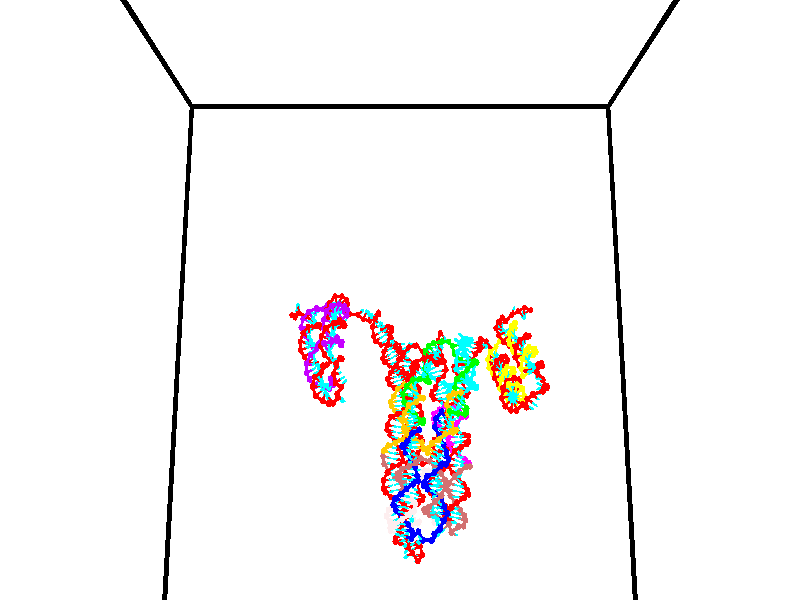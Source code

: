 // switches for output
#declare DRAW_BASES = 1; // possible values are 0, 1; only relevant for DNA ribbons
#declare DRAW_BASES_TYPE = 3; // possible values are 1, 2, 3; only relevant for DNA ribbons
#declare DRAW_FOG = 0; // set to 1 to enable fog

#include "colors.inc"

#include "transforms.inc"
background { rgb <1, 1, 1>}

#default {
   normal{
       ripples 0.25
       frequency 0.20
       turbulence 0.2
       lambda 5
   }
	finish {
		phong 0.1
		phong_size 40.
	}
}

// original window dimensions: 1024x640


// camera settings

camera {
	sky <0, 0.179814, -0.983701>
	up <0, 0.179814, -0.983701>
	right 1.6 * <1, 0, 0>
	location <35, 94.9851, 44.8844>
	look_at <35, 29.7336, 32.9568>
	direction <0, -65.2515, -11.9276>
	angle 67.0682
}


# declare cpy_camera_pos = <35, 94.9851, 44.8844>;
# if (DRAW_FOG = 1)
fog {
	fog_type 2
	up vnormalize(cpy_camera_pos)
	color rgbt<1,1,1,0.3>
	distance 1e-5
	fog_alt 3e-3
	fog_offset 56
}
# end


// LIGHTS

# declare lum = 6;
global_settings {
	ambient_light rgb lum * <0.05, 0.05, 0.05>
	max_trace_level 15
}# declare cpy_direct_light_amount = 0.25;
light_source
{	1000 * <-1, -1.16352, -0.803886>,
	rgb lum * cpy_direct_light_amount
	parallel
}

light_source
{	1000 * <1, 1.16352, 0.803886>,
	rgb lum * cpy_direct_light_amount
	parallel
}

// strand 0

// nucleotide -1

// particle -1
sphere {
	<24.100435, 34.925880, 35.197247> 0.250000
	pigment { color rgbt <1,0,0,0> }
	no_shadow
}
cylinder {
	<24.486320, 34.955784, 35.096260>,  <24.717852, 34.973724, 35.035667>, 0.100000
	pigment { color rgbt <1,0,0,0> }
	no_shadow
}
cylinder {
	<24.486320, 34.955784, 35.096260>,  <24.100435, 34.925880, 35.197247>, 0.100000
	pigment { color rgbt <1,0,0,0> }
	no_shadow
}

// particle -1
sphere {
	<24.486320, 34.955784, 35.096260> 0.100000
	pigment { color rgbt <1,0,0,0> }
	no_shadow
}
sphere {
	0, 1
	scale<0.080000,0.200000,0.300000>
	matrix <-0.158918, 0.929820, -0.331934,
		0.209935, 0.360343, 0.908890,
		0.964714, 0.074754, -0.252467,
		24.775734, 34.978210, 35.020519>
	pigment { color rgbt <0,1,1,0> }
	no_shadow
}
cylinder {
	<24.547844, 35.577202, 35.504597>,  <24.100435, 34.925880, 35.197247>, 0.130000
	pigment { color rgbt <1,0,0,0> }
	no_shadow
}

// nucleotide -1

// particle -1
sphere {
	<24.547844, 35.577202, 35.504597> 0.250000
	pigment { color rgbt <1,0,0,0> }
	no_shadow
}
cylinder {
	<24.656618, 35.453526, 35.140079>,  <24.721882, 35.379322, 34.921368>, 0.100000
	pigment { color rgbt <1,0,0,0> }
	no_shadow
}
cylinder {
	<24.656618, 35.453526, 35.140079>,  <24.547844, 35.577202, 35.504597>, 0.100000
	pigment { color rgbt <1,0,0,0> }
	no_shadow
}

// particle -1
sphere {
	<24.656618, 35.453526, 35.140079> 0.100000
	pigment { color rgbt <1,0,0,0> }
	no_shadow
}
sphere {
	0, 1
	scale<0.080000,0.200000,0.300000>
	matrix <-0.032524, 0.943485, -0.329816,
		0.961766, 0.119327, 0.246509,
		0.271934, -0.309188, -0.911293,
		24.738197, 35.360767, 34.866692>
	pigment { color rgbt <0,1,1,0> }
	no_shadow
}
cylinder {
	<25.033537, 36.086002, 35.230011>,  <24.547844, 35.577202, 35.504597>, 0.130000
	pigment { color rgbt <1,0,0,0> }
	no_shadow
}

// nucleotide -1

// particle -1
sphere {
	<25.033537, 36.086002, 35.230011> 0.250000
	pigment { color rgbt <1,0,0,0> }
	no_shadow
}
cylinder {
	<24.934860, 35.939354, 34.871185>,  <24.875654, 35.851364, 34.655888>, 0.100000
	pigment { color rgbt <1,0,0,0> }
	no_shadow
}
cylinder {
	<24.934860, 35.939354, 34.871185>,  <25.033537, 36.086002, 35.230011>, 0.100000
	pigment { color rgbt <1,0,0,0> }
	no_shadow
}

// particle -1
sphere {
	<24.934860, 35.939354, 34.871185> 0.100000
	pigment { color rgbt <1,0,0,0> }
	no_shadow
}
sphere {
	0, 1
	scale<0.080000,0.200000,0.300000>
	matrix <0.060270, 0.918081, -0.391785,
		0.967219, -0.150715, -0.204384,
		-0.246689, -0.366624, -0.897068,
		24.860853, 35.829369, 34.602066>
	pigment { color rgbt <0,1,1,0> }
	no_shadow
}
cylinder {
	<25.732761, 35.778240, 35.431717>,  <25.033537, 36.086002, 35.230011>, 0.130000
	pigment { color rgbt <1,0,0,0> }
	no_shadow
}

// nucleotide -1

// particle -1
sphere {
	<25.732761, 35.778240, 35.431717> 0.250000
	pigment { color rgbt <1,0,0,0> }
	no_shadow
}
cylinder {
	<26.064384, 35.969227, 35.315311>,  <26.263357, 36.083820, 35.245468>, 0.100000
	pigment { color rgbt <1,0,0,0> }
	no_shadow
}
cylinder {
	<26.064384, 35.969227, 35.315311>,  <25.732761, 35.778240, 35.431717>, 0.100000
	pigment { color rgbt <1,0,0,0> }
	no_shadow
}

// particle -1
sphere {
	<26.064384, 35.969227, 35.315311> 0.100000
	pigment { color rgbt <1,0,0,0> }
	no_shadow
}
sphere {
	0, 1
	scale<0.080000,0.200000,0.300000>
	matrix <0.258688, 0.133882, 0.956638,
		0.495728, -0.868388, -0.012520,
		0.829056, 0.477471, -0.291010,
		26.313101, 36.112469, 35.228008>
	pigment { color rgbt <0,1,1,0> }
	no_shadow
}
cylinder {
	<26.296953, 35.543056, 35.909752>,  <25.732761, 35.778240, 35.431717>, 0.130000
	pigment { color rgbt <1,0,0,0> }
	no_shadow
}

// nucleotide -1

// particle -1
sphere {
	<26.296953, 35.543056, 35.909752> 0.250000
	pigment { color rgbt <1,0,0,0> }
	no_shadow
}
cylinder {
	<26.381844, 35.906578, 35.766068>,  <26.432777, 36.124691, 35.679855>, 0.100000
	pigment { color rgbt <1,0,0,0> }
	no_shadow
}
cylinder {
	<26.381844, 35.906578, 35.766068>,  <26.296953, 35.543056, 35.909752>, 0.100000
	pigment { color rgbt <1,0,0,0> }
	no_shadow
}

// particle -1
sphere {
	<26.381844, 35.906578, 35.766068> 0.100000
	pigment { color rgbt <1,0,0,0> }
	no_shadow
}
sphere {
	0, 1
	scale<0.080000,0.200000,0.300000>
	matrix <0.287291, 0.293319, 0.911827,
		0.934036, -0.296713, -0.198841,
		0.212227, 0.908804, -0.359213,
		26.445511, 36.179218, 35.658302>
	pigment { color rgbt <0,1,1,0> }
	no_shadow
}
cylinder {
	<26.995497, 35.839260, 36.174656>,  <26.296953, 35.543056, 35.909752>, 0.130000
	pigment { color rgbt <1,0,0,0> }
	no_shadow
}

// nucleotide -1

// particle -1
sphere {
	<26.995497, 35.839260, 36.174656> 0.250000
	pigment { color rgbt <1,0,0,0> }
	no_shadow
}
cylinder {
	<26.797073, 36.161335, 36.044670>,  <26.678019, 36.354580, 35.966679>, 0.100000
	pigment { color rgbt <1,0,0,0> }
	no_shadow
}
cylinder {
	<26.797073, 36.161335, 36.044670>,  <26.995497, 35.839260, 36.174656>, 0.100000
	pigment { color rgbt <1,0,0,0> }
	no_shadow
}

// particle -1
sphere {
	<26.797073, 36.161335, 36.044670> 0.100000
	pigment { color rgbt <1,0,0,0> }
	no_shadow
}
sphere {
	0, 1
	scale<0.080000,0.200000,0.300000>
	matrix <0.174503, 0.459074, 0.871091,
		0.850573, 0.375405, -0.368235,
		-0.496059, 0.805184, -0.324967,
		26.648256, 36.402889, 35.947182>
	pigment { color rgbt <0,1,1,0> }
	no_shadow
}
cylinder {
	<27.387743, 36.526081, 36.382843>,  <26.995497, 35.839260, 36.174656>, 0.130000
	pigment { color rgbt <1,0,0,0> }
	no_shadow
}

// nucleotide -1

// particle -1
sphere {
	<27.387743, 36.526081, 36.382843> 0.250000
	pigment { color rgbt <1,0,0,0> }
	no_shadow
}
cylinder {
	<27.018715, 36.658440, 36.303478>,  <26.797298, 36.737854, 36.255859>, 0.100000
	pigment { color rgbt <1,0,0,0> }
	no_shadow
}
cylinder {
	<27.018715, 36.658440, 36.303478>,  <27.387743, 36.526081, 36.382843>, 0.100000
	pigment { color rgbt <1,0,0,0> }
	no_shadow
}

// particle -1
sphere {
	<27.018715, 36.658440, 36.303478> 0.100000
	pigment { color rgbt <1,0,0,0> }
	no_shadow
}
sphere {
	0, 1
	scale<0.080000,0.200000,0.300000>
	matrix <0.008514, 0.531603, 0.846951,
		0.385730, 0.779684, -0.493260,
		-0.922573, 0.330894, -0.198416,
		26.741943, 36.757710, 36.243954>
	pigment { color rgbt <0,1,1,0> }
	no_shadow
}
cylinder {
	<27.349636, 37.273674, 36.585018>,  <27.387743, 36.526081, 36.382843>, 0.130000
	pigment { color rgbt <1,0,0,0> }
	no_shadow
}

// nucleotide -1

// particle -1
sphere {
	<27.349636, 37.273674, 36.585018> 0.250000
	pigment { color rgbt <1,0,0,0> }
	no_shadow
}
cylinder {
	<26.964106, 37.171402, 36.554901>,  <26.732788, 37.110039, 36.536831>, 0.100000
	pigment { color rgbt <1,0,0,0> }
	no_shadow
}
cylinder {
	<26.964106, 37.171402, 36.554901>,  <27.349636, 37.273674, 36.585018>, 0.100000
	pigment { color rgbt <1,0,0,0> }
	no_shadow
}

// particle -1
sphere {
	<26.964106, 37.171402, 36.554901> 0.100000
	pigment { color rgbt <1,0,0,0> }
	no_shadow
}
sphere {
	0, 1
	scale<0.080000,0.200000,0.300000>
	matrix <-0.235616, 0.685237, 0.689156,
		-0.124609, 0.681966, -0.720691,
		-0.963824, -0.255682, -0.075295,
		26.674959, 37.094696, 36.532314>
	pigment { color rgbt <0,1,1,0> }
	no_shadow
}
cylinder {
	<26.984179, 37.892765, 36.552601>,  <27.349636, 37.273674, 36.585018>, 0.130000
	pigment { color rgbt <1,0,0,0> }
	no_shadow
}

// nucleotide -1

// particle -1
sphere {
	<26.984179, 37.892765, 36.552601> 0.250000
	pigment { color rgbt <1,0,0,0> }
	no_shadow
}
cylinder {
	<26.688911, 37.649487, 36.669365>,  <26.511751, 37.503521, 36.739422>, 0.100000
	pigment { color rgbt <1,0,0,0> }
	no_shadow
}
cylinder {
	<26.688911, 37.649487, 36.669365>,  <26.984179, 37.892765, 36.552601>, 0.100000
	pigment { color rgbt <1,0,0,0> }
	no_shadow
}

// particle -1
sphere {
	<26.688911, 37.649487, 36.669365> 0.100000
	pigment { color rgbt <1,0,0,0> }
	no_shadow
}
sphere {
	0, 1
	scale<0.080000,0.200000,0.300000>
	matrix <-0.163811, 0.581345, 0.796997,
		-0.654427, 0.540500, -0.528758,
		-0.738168, -0.608192, 0.291908,
		26.467461, 37.467030, 36.756939>
	pigment { color rgbt <0,1,1,0> }
	no_shadow
}
cylinder {
	<26.300474, 38.310322, 36.670361>,  <26.984179, 37.892765, 36.552601>, 0.130000
	pigment { color rgbt <1,0,0,0> }
	no_shadow
}

// nucleotide -1

// particle -1
sphere {
	<26.300474, 38.310322, 36.670361> 0.250000
	pigment { color rgbt <1,0,0,0> }
	no_shadow
}
cylinder {
	<26.299801, 37.964943, 36.872135>,  <26.299397, 37.757713, 36.993198>, 0.100000
	pigment { color rgbt <1,0,0,0> }
	no_shadow
}
cylinder {
	<26.299801, 37.964943, 36.872135>,  <26.300474, 38.310322, 36.670361>, 0.100000
	pigment { color rgbt <1,0,0,0> }
	no_shadow
}

// particle -1
sphere {
	<26.299801, 37.964943, 36.872135> 0.100000
	pigment { color rgbt <1,0,0,0> }
	no_shadow
}
sphere {
	0, 1
	scale<0.080000,0.200000,0.300000>
	matrix <-0.108340, 0.501621, 0.858277,
		-0.994112, -0.053206, -0.094390,
		-0.001682, -0.863450, 0.504432,
		26.299295, 37.705910, 37.023464>
	pigment { color rgbt <0,1,1,0> }
	no_shadow
}
cylinder {
	<25.859695, 38.518467, 37.219250>,  <26.300474, 38.310322, 36.670361>, 0.130000
	pigment { color rgbt <1,0,0,0> }
	no_shadow
}

// nucleotide -1

// particle -1
sphere {
	<25.859695, 38.518467, 37.219250> 0.250000
	pigment { color rgbt <1,0,0,0> }
	no_shadow
}
cylinder {
	<26.048704, 38.186871, 37.338913>,  <26.162109, 37.987911, 37.410709>, 0.100000
	pigment { color rgbt <1,0,0,0> }
	no_shadow
}
cylinder {
	<26.048704, 38.186871, 37.338913>,  <25.859695, 38.518467, 37.219250>, 0.100000
	pigment { color rgbt <1,0,0,0> }
	no_shadow
}

// particle -1
sphere {
	<26.048704, 38.186871, 37.338913> 0.100000
	pigment { color rgbt <1,0,0,0> }
	no_shadow
}
sphere {
	0, 1
	scale<0.080000,0.200000,0.300000>
	matrix <0.035207, 0.356924, 0.933470,
		-0.880614, -0.430554, 0.197842,
		0.472524, -0.828992, 0.299154,
		26.190462, 37.938171, 37.428658>
	pigment { color rgbt <0,1,1,0> }
	no_shadow
}
cylinder {
	<25.600208, 38.478600, 37.891914>,  <25.859695, 38.518467, 37.219250>, 0.130000
	pigment { color rgbt <1,0,0,0> }
	no_shadow
}

// nucleotide -1

// particle -1
sphere {
	<25.600208, 38.478600, 37.891914> 0.250000
	pigment { color rgbt <1,0,0,0> }
	no_shadow
}
cylinder {
	<25.908133, 38.223927, 37.909931>,  <26.092886, 38.071121, 37.920742>, 0.100000
	pigment { color rgbt <1,0,0,0> }
	no_shadow
}
cylinder {
	<25.908133, 38.223927, 37.909931>,  <25.600208, 38.478600, 37.891914>, 0.100000
	pigment { color rgbt <1,0,0,0> }
	no_shadow
}

// particle -1
sphere {
	<25.908133, 38.223927, 37.909931> 0.100000
	pigment { color rgbt <1,0,0,0> }
	no_shadow
}
sphere {
	0, 1
	scale<0.080000,0.200000,0.300000>
	matrix <0.293071, 0.415276, 0.861194,
		-0.567012, -0.649755, 0.506277,
		0.769809, -0.636683, 0.045042,
		26.139076, 38.032921, 37.923443>
	pigment { color rgbt <0,1,1,0> }
	no_shadow
}
cylinder {
	<25.628466, 38.282101, 38.538986>,  <25.600208, 38.478600, 37.891914>, 0.130000
	pigment { color rgbt <1,0,0,0> }
	no_shadow
}

// nucleotide -1

// particle -1
sphere {
	<25.628466, 38.282101, 38.538986> 0.250000
	pigment { color rgbt <1,0,0,0> }
	no_shadow
}
cylinder {
	<25.994928, 38.217686, 38.392166>,  <26.214806, 38.179039, 38.304073>, 0.100000
	pigment { color rgbt <1,0,0,0> }
	no_shadow
}
cylinder {
	<25.994928, 38.217686, 38.392166>,  <25.628466, 38.282101, 38.538986>, 0.100000
	pigment { color rgbt <1,0,0,0> }
	no_shadow
}

// particle -1
sphere {
	<25.994928, 38.217686, 38.392166> 0.100000
	pigment { color rgbt <1,0,0,0> }
	no_shadow
}
sphere {
	0, 1
	scale<0.080000,0.200000,0.300000>
	matrix <0.400815, 0.362258, 0.841496,
		-0.002541, -0.918062, 0.396429,
		0.916156, -0.161033, -0.367053,
		26.269775, 38.169376, 38.282051>
	pigment { color rgbt <0,1,1,0> }
	no_shadow
}
cylinder {
	<25.931370, 37.878479, 39.008991>,  <25.628466, 38.282101, 38.538986>, 0.130000
	pigment { color rgbt <1,0,0,0> }
	no_shadow
}

// nucleotide -1

// particle -1
sphere {
	<25.931370, 37.878479, 39.008991> 0.250000
	pigment { color rgbt <1,0,0,0> }
	no_shadow
}
cylinder {
	<26.264803, 38.013866, 38.834370>,  <26.464863, 38.095097, 38.729595>, 0.100000
	pigment { color rgbt <1,0,0,0> }
	no_shadow
}
cylinder {
	<26.264803, 38.013866, 38.834370>,  <25.931370, 37.878479, 39.008991>, 0.100000
	pigment { color rgbt <1,0,0,0> }
	no_shadow
}

// particle -1
sphere {
	<26.264803, 38.013866, 38.834370> 0.100000
	pigment { color rgbt <1,0,0,0> }
	no_shadow
}
sphere {
	0, 1
	scale<0.080000,0.200000,0.300000>
	matrix <0.366888, 0.251569, 0.895604,
		0.412957, -0.906726, 0.085524,
		0.833583, 0.338468, -0.436554,
		26.514877, 38.115406, 38.703403>
	pigment { color rgbt <0,1,1,0> }
	no_shadow
}
cylinder {
	<26.345327, 37.639168, 39.475864>,  <25.931370, 37.878479, 39.008991>, 0.130000
	pigment { color rgbt <1,0,0,0> }
	no_shadow
}

// nucleotide -1

// particle -1
sphere {
	<26.345327, 37.639168, 39.475864> 0.250000
	pigment { color rgbt <1,0,0,0> }
	no_shadow
}
cylinder {
	<26.570730, 37.879169, 39.248726>,  <26.705971, 38.023170, 39.112442>, 0.100000
	pigment { color rgbt <1,0,0,0> }
	no_shadow
}
cylinder {
	<26.570730, 37.879169, 39.248726>,  <26.345327, 37.639168, 39.475864>, 0.100000
	pigment { color rgbt <1,0,0,0> }
	no_shadow
}

// particle -1
sphere {
	<26.570730, 37.879169, 39.248726> 0.100000
	pigment { color rgbt <1,0,0,0> }
	no_shadow
}
sphere {
	0, 1
	scale<0.080000,0.200000,0.300000>
	matrix <0.585608, 0.194709, 0.786862,
		0.582688, -0.775938, -0.241649,
		0.563505, 0.600007, -0.567850,
		26.739782, 38.059170, 39.078369>
	pigment { color rgbt <0,1,1,0> }
	no_shadow
}
cylinder {
	<27.065916, 37.445175, 39.524101>,  <26.345327, 37.639168, 39.475864>, 0.130000
	pigment { color rgbt <1,0,0,0> }
	no_shadow
}

// nucleotide -1

// particle -1
sphere {
	<27.065916, 37.445175, 39.524101> 0.250000
	pigment { color rgbt <1,0,0,0> }
	no_shadow
}
cylinder {
	<27.024715, 37.835327, 39.446102>,  <26.999996, 38.069420, 39.399303>, 0.100000
	pigment { color rgbt <1,0,0,0> }
	no_shadow
}
cylinder {
	<27.024715, 37.835327, 39.446102>,  <27.065916, 37.445175, 39.524101>, 0.100000
	pigment { color rgbt <1,0,0,0> }
	no_shadow
}

// particle -1
sphere {
	<27.024715, 37.835327, 39.446102> 0.100000
	pigment { color rgbt <1,0,0,0> }
	no_shadow
}
sphere {
	0, 1
	scale<0.080000,0.200000,0.300000>
	matrix <0.512805, 0.220046, 0.829826,
		0.852304, -0.014522, -0.522845,
		-0.103000, 0.975381, -0.194993,
		26.993816, 38.127941, 39.387604>
	pigment { color rgbt <0,1,1,0> }
	no_shadow
}
cylinder {
	<27.735401, 37.823444, 39.847889>,  <27.065916, 37.445175, 39.524101>, 0.130000
	pigment { color rgbt <1,0,0,0> }
	no_shadow
}

// nucleotide -1

// particle -1
sphere {
	<27.735401, 37.823444, 39.847889> 0.250000
	pigment { color rgbt <1,0,0,0> }
	no_shadow
}
cylinder {
	<27.469784, 38.114506, 39.779114>,  <27.310413, 38.289143, 39.737846>, 0.100000
	pigment { color rgbt <1,0,0,0> }
	no_shadow
}
cylinder {
	<27.469784, 38.114506, 39.779114>,  <27.735401, 37.823444, 39.847889>, 0.100000
	pigment { color rgbt <1,0,0,0> }
	no_shadow
}

// particle -1
sphere {
	<27.469784, 38.114506, 39.779114> 0.100000
	pigment { color rgbt <1,0,0,0> }
	no_shadow
}
sphere {
	0, 1
	scale<0.080000,0.200000,0.300000>
	matrix <0.391803, 0.534504, 0.748863,
		0.636819, 0.429910, -0.640031,
		-0.664043, 0.727656, -0.171942,
		27.270571, 38.332802, 39.727531>
	pigment { color rgbt <0,1,1,0> }
	no_shadow
}
cylinder {
	<28.150507, 38.420593, 39.679283>,  <27.735401, 37.823444, 39.847889>, 0.130000
	pigment { color rgbt <1,0,0,0> }
	no_shadow
}

// nucleotide -1

// particle -1
sphere {
	<28.150507, 38.420593, 39.679283> 0.250000
	pigment { color rgbt <1,0,0,0> }
	no_shadow
}
cylinder {
	<27.790157, 38.522049, 39.820190>,  <27.573948, 38.582924, 39.904736>, 0.100000
	pigment { color rgbt <1,0,0,0> }
	no_shadow
}
cylinder {
	<27.790157, 38.522049, 39.820190>,  <28.150507, 38.420593, 39.679283>, 0.100000
	pigment { color rgbt <1,0,0,0> }
	no_shadow
}

// particle -1
sphere {
	<27.790157, 38.522049, 39.820190> 0.100000
	pigment { color rgbt <1,0,0,0> }
	no_shadow
}
sphere {
	0, 1
	scale<0.080000,0.200000,0.300000>
	matrix <0.430698, 0.623366, 0.652621,
		-0.054059, 0.739650, -0.670817,
		-0.900876, 0.253640, 0.352264,
		27.519896, 38.598141, 39.925869>
	pigment { color rgbt <0,1,1,0> }
	no_shadow
}
cylinder {
	<28.200373, 39.066422, 39.743771>,  <28.150507, 38.420593, 39.679283>, 0.130000
	pigment { color rgbt <1,0,0,0> }
	no_shadow
}

// nucleotide -1

// particle -1
sphere {
	<28.200373, 39.066422, 39.743771> 0.250000
	pigment { color rgbt <1,0,0,0> }
	no_shadow
}
cylinder {
	<27.878889, 38.974113, 39.963154>,  <27.685999, 38.918728, 40.094784>, 0.100000
	pigment { color rgbt <1,0,0,0> }
	no_shadow
}
cylinder {
	<27.878889, 38.974113, 39.963154>,  <28.200373, 39.066422, 39.743771>, 0.100000
	pigment { color rgbt <1,0,0,0> }
	no_shadow
}

// particle -1
sphere {
	<27.878889, 38.974113, 39.963154> 0.100000
	pigment { color rgbt <1,0,0,0> }
	no_shadow
}
sphere {
	0, 1
	scale<0.080000,0.200000,0.300000>
	matrix <0.256968, 0.696736, 0.669721,
		-0.536677, 0.679194, -0.500672,
		-0.803707, -0.230767, 0.548454,
		27.637777, 38.904884, 40.127689>
	pigment { color rgbt <0,1,1,0> }
	no_shadow
}
cylinder {
	<27.915245, 39.717838, 39.870476>,  <28.200373, 39.066422, 39.743771>, 0.130000
	pigment { color rgbt <1,0,0,0> }
	no_shadow
}

// nucleotide -1

// particle -1
sphere {
	<27.915245, 39.717838, 39.870476> 0.250000
	pigment { color rgbt <1,0,0,0> }
	no_shadow
}
cylinder {
	<27.795340, 39.470100, 40.160732>,  <27.723396, 39.321457, 40.334885>, 0.100000
	pigment { color rgbt <1,0,0,0> }
	no_shadow
}
cylinder {
	<27.795340, 39.470100, 40.160732>,  <27.915245, 39.717838, 39.870476>, 0.100000
	pigment { color rgbt <1,0,0,0> }
	no_shadow
}

// particle -1
sphere {
	<27.795340, 39.470100, 40.160732> 0.100000
	pigment { color rgbt <1,0,0,0> }
	no_shadow
}
sphere {
	0, 1
	scale<0.080000,0.200000,0.300000>
	matrix <0.301445, 0.660160, 0.687982,
		-0.905138, 0.424971, -0.011192,
		-0.299761, -0.619345, 0.725641,
		27.705412, 39.284298, 40.378426>
	pigment { color rgbt <0,1,1,0> }
	no_shadow
}
cylinder {
	<27.847805, 40.116585, 40.416672>,  <27.915245, 39.717838, 39.870476>, 0.130000
	pigment { color rgbt <1,0,0,0> }
	no_shadow
}

// nucleotide -1

// particle -1
sphere {
	<27.847805, 40.116585, 40.416672> 0.250000
	pigment { color rgbt <1,0,0,0> }
	no_shadow
}
cylinder {
	<27.788460, 39.784370, 40.631409>,  <27.752851, 39.585041, 40.760250>, 0.100000
	pigment { color rgbt <1,0,0,0> }
	no_shadow
}
cylinder {
	<27.788460, 39.784370, 40.631409>,  <27.847805, 40.116585, 40.416672>, 0.100000
	pigment { color rgbt <1,0,0,0> }
	no_shadow
}

// particle -1
sphere {
	<27.788460, 39.784370, 40.631409> 0.100000
	pigment { color rgbt <1,0,0,0> }
	no_shadow
}
sphere {
	0, 1
	scale<0.080000,0.200000,0.300000>
	matrix <0.157822, 0.516007, 0.841920,
		-0.976258, 0.209636, 0.054520,
		-0.148365, -0.830535, 0.536841,
		27.743950, 39.535210, 40.792461>
	pigment { color rgbt <0,1,1,0> }
	no_shadow
}
cylinder {
	<27.284119, 40.214699, 40.781784>,  <27.847805, 40.116585, 40.416672>, 0.130000
	pigment { color rgbt <1,0,0,0> }
	no_shadow
}

// nucleotide -1

// particle -1
sphere {
	<27.284119, 40.214699, 40.781784> 0.250000
	pigment { color rgbt <1,0,0,0> }
	no_shadow
}
cylinder {
	<27.527145, 39.950905, 40.958847>,  <27.672962, 39.792629, 41.065086>, 0.100000
	pigment { color rgbt <1,0,0,0> }
	no_shadow
}
cylinder {
	<27.527145, 39.950905, 40.958847>,  <27.284119, 40.214699, 40.781784>, 0.100000
	pigment { color rgbt <1,0,0,0> }
	no_shadow
}

// particle -1
sphere {
	<27.527145, 39.950905, 40.958847> 0.100000
	pigment { color rgbt <1,0,0,0> }
	no_shadow
}
sphere {
	0, 1
	scale<0.080000,0.200000,0.300000>
	matrix <0.134853, 0.634871, 0.760759,
		-0.782738, -0.402518, 0.474659,
		0.607566, -0.659484, 0.442656,
		27.709415, 39.753059, 41.091644>
	pigment { color rgbt <0,1,1,0> }
	no_shadow
}
cylinder {
	<27.073723, 40.127335, 41.472530>,  <27.284119, 40.214699, 40.781784>, 0.130000
	pigment { color rgbt <1,0,0,0> }
	no_shadow
}

// nucleotide -1

// particle -1
sphere {
	<27.073723, 40.127335, 41.472530> 0.250000
	pigment { color rgbt <1,0,0,0> }
	no_shadow
}
cylinder {
	<27.455484, 40.009289, 41.454563>,  <27.684542, 39.938461, 41.443783>, 0.100000
	pigment { color rgbt <1,0,0,0> }
	no_shadow
}
cylinder {
	<27.455484, 40.009289, 41.454563>,  <27.073723, 40.127335, 41.472530>, 0.100000
	pigment { color rgbt <1,0,0,0> }
	no_shadow
}

// particle -1
sphere {
	<27.455484, 40.009289, 41.454563> 0.100000
	pigment { color rgbt <1,0,0,0> }
	no_shadow
}
sphere {
	0, 1
	scale<0.080000,0.200000,0.300000>
	matrix <0.222680, 0.603640, 0.765527,
		-0.198808, -0.740624, 0.641834,
		0.954405, -0.295117, -0.044914,
		27.741806, 39.920753, 41.441090>
	pigment { color rgbt <0,1,1,0> }
	no_shadow
}
cylinder {
	<27.426739, 40.207684, 42.198780>,  <27.073723, 40.127335, 41.472530>, 0.130000
	pigment { color rgbt <1,0,0,0> }
	no_shadow
}

// nucleotide -1

// particle -1
sphere {
	<27.426739, 40.207684, 42.198780> 0.250000
	pigment { color rgbt <1,0,0,0> }
	no_shadow
}
cylinder {
	<27.736233, 40.184967, 41.946396>,  <27.921928, 40.171337, 41.794964>, 0.100000
	pigment { color rgbt <1,0,0,0> }
	no_shadow
}
cylinder {
	<27.736233, 40.184967, 41.946396>,  <27.426739, 40.207684, 42.198780>, 0.100000
	pigment { color rgbt <1,0,0,0> }
	no_shadow
}

// particle -1
sphere {
	<27.736233, 40.184967, 41.946396> 0.100000
	pigment { color rgbt <1,0,0,0> }
	no_shadow
}
sphere {
	0, 1
	scale<0.080000,0.200000,0.300000>
	matrix <0.536743, 0.587819, 0.605290,
		0.336515, -0.806997, 0.485298,
		0.773734, -0.056791, -0.630960,
		27.968353, 40.167931, 41.757107>
	pigment { color rgbt <0,1,1,0> }
	no_shadow
}
cylinder {
	<28.010891, 40.040970, 42.564251>,  <27.426739, 40.207684, 42.198780>, 0.130000
	pigment { color rgbt <1,0,0,0> }
	no_shadow
}

// nucleotide -1

// particle -1
sphere {
	<28.010891, 40.040970, 42.564251> 0.250000
	pigment { color rgbt <1,0,0,0> }
	no_shadow
}
cylinder {
	<28.153965, 40.217697, 42.235165>,  <28.239809, 40.323734, 42.037712>, 0.100000
	pigment { color rgbt <1,0,0,0> }
	no_shadow
}
cylinder {
	<28.153965, 40.217697, 42.235165>,  <28.010891, 40.040970, 42.564251>, 0.100000
	pigment { color rgbt <1,0,0,0> }
	no_shadow
}

// particle -1
sphere {
	<28.153965, 40.217697, 42.235165> 0.100000
	pigment { color rgbt <1,0,0,0> }
	no_shadow
}
sphere {
	0, 1
	scale<0.080000,0.200000,0.300000>
	matrix <0.506828, 0.648111, 0.568398,
		0.784339, -0.620282, 0.007893,
		0.357683, 0.441817, -0.822715,
		28.261271, 40.350243, 41.988350>
	pigment { color rgbt <0,1,1,0> }
	no_shadow
}
cylinder {
	<28.633015, 40.343361, 42.794262>,  <28.010891, 40.040970, 42.564251>, 0.130000
	pigment { color rgbt <1,0,0,0> }
	no_shadow
}

// nucleotide -1

// particle -1
sphere {
	<28.633015, 40.343361, 42.794262> 0.250000
	pigment { color rgbt <1,0,0,0> }
	no_shadow
}
cylinder {
	<28.561214, 40.524067, 42.444706>,  <28.518133, 40.632492, 42.234970>, 0.100000
	pigment { color rgbt <1,0,0,0> }
	no_shadow
}
cylinder {
	<28.561214, 40.524067, 42.444706>,  <28.633015, 40.343361, 42.794262>, 0.100000
	pigment { color rgbt <1,0,0,0> }
	no_shadow
}

// particle -1
sphere {
	<28.561214, 40.524067, 42.444706> 0.100000
	pigment { color rgbt <1,0,0,0> }
	no_shadow
}
sphere {
	0, 1
	scale<0.080000,0.200000,0.300000>
	matrix <0.422210, 0.837725, 0.346345,
		0.888548, -0.306797, -0.341113,
		-0.179502, 0.451765, -0.873892,
		28.507364, 40.659595, 42.182537>
	pigment { color rgbt <0,1,1,0> }
	no_shadow
}
cylinder {
	<29.069767, 40.932377, 42.770332>,  <28.633015, 40.343361, 42.794262>, 0.130000
	pigment { color rgbt <1,0,0,0> }
	no_shadow
}

// nucleotide -1

// particle -1
sphere {
	<29.069767, 40.932377, 42.770332> 0.250000
	pigment { color rgbt <1,0,0,0> }
	no_shadow
}
cylinder {
	<28.803272, 41.022079, 42.485844>,  <28.643375, 41.075901, 42.315151>, 0.100000
	pigment { color rgbt <1,0,0,0> }
	no_shadow
}
cylinder {
	<28.803272, 41.022079, 42.485844>,  <29.069767, 40.932377, 42.770332>, 0.100000
	pigment { color rgbt <1,0,0,0> }
	no_shadow
}

// particle -1
sphere {
	<28.803272, 41.022079, 42.485844> 0.100000
	pigment { color rgbt <1,0,0,0> }
	no_shadow
}
sphere {
	0, 1
	scale<0.080000,0.200000,0.300000>
	matrix <0.211279, 0.971399, 0.108377,
		0.715187, -0.078062, -0.694561,
		-0.666235, 0.224256, -0.711224,
		28.603401, 41.089355, 42.272476>
	pigment { color rgbt <0,1,1,0> }
	no_shadow
}
cylinder {
	<29.415251, 40.625626, 42.334393>,  <29.069767, 40.932377, 42.770332>, 0.130000
	pigment { color rgbt <1,0,0,0> }
	no_shadow
}

// nucleotide -1

// particle -1
sphere {
	<29.415251, 40.625626, 42.334393> 0.250000
	pigment { color rgbt <1,0,0,0> }
	no_shadow
}
cylinder {
	<29.733393, 40.825123, 42.472183>,  <29.924278, 40.944820, 42.554859>, 0.100000
	pigment { color rgbt <1,0,0,0> }
	no_shadow
}
cylinder {
	<29.733393, 40.825123, 42.472183>,  <29.415251, 40.625626, 42.334393>, 0.100000
	pigment { color rgbt <1,0,0,0> }
	no_shadow
}

// particle -1
sphere {
	<29.733393, 40.825123, 42.472183> 0.100000
	pigment { color rgbt <1,0,0,0> }
	no_shadow
}
sphere {
	0, 1
	scale<0.080000,0.200000,0.300000>
	matrix <-0.396621, -0.001544, 0.917981,
		0.458373, -0.866746, 0.196586,
		0.795353, 0.498748, 0.344477,
		29.971998, 40.974747, 42.575527>
	pigment { color rgbt <0,1,1,0> }
	no_shadow
}
cylinder {
	<29.442335, 41.234058, 42.101410>,  <29.415251, 40.625626, 42.334393>, 0.130000
	pigment { color rgbt <1,0,0,0> }
	no_shadow
}

// nucleotide -1

// particle -1
sphere {
	<29.442335, 41.234058, 42.101410> 0.250000
	pigment { color rgbt <1,0,0,0> }
	no_shadow
}
cylinder {
	<29.704916, 41.404133, 42.350662>,  <29.862465, 41.506176, 42.500214>, 0.100000
	pigment { color rgbt <1,0,0,0> }
	no_shadow
}
cylinder {
	<29.704916, 41.404133, 42.350662>,  <29.442335, 41.234058, 42.101410>, 0.100000
	pigment { color rgbt <1,0,0,0> }
	no_shadow
}

// particle -1
sphere {
	<29.704916, 41.404133, 42.350662> 0.100000
	pigment { color rgbt <1,0,0,0> }
	no_shadow
}
sphere {
	0, 1
	scale<0.080000,0.200000,0.300000>
	matrix <0.512115, -0.857698, 0.045737,
		0.553904, 0.289090, -0.780780,
		0.656451, 0.425183, 0.623130,
		29.901852, 41.531689, 42.537601>
	pigment { color rgbt <0,1,1,0> }
	no_shadow
}
cylinder {
	<29.846708, 41.772289, 41.648804>,  <29.442335, 41.234058, 42.101410>, 0.130000
	pigment { color rgbt <1,0,0,0> }
	no_shadow
}

// nucleotide -1

// particle -1
sphere {
	<29.846708, 41.772289, 41.648804> 0.250000
	pigment { color rgbt <1,0,0,0> }
	no_shadow
}
cylinder {
	<30.041456, 42.045612, 41.431160>,  <30.158306, 42.209606, 41.300575>, 0.100000
	pigment { color rgbt <1,0,0,0> }
	no_shadow
}
cylinder {
	<30.041456, 42.045612, 41.431160>,  <29.846708, 41.772289, 41.648804>, 0.100000
	pigment { color rgbt <1,0,0,0> }
	no_shadow
}

// particle -1
sphere {
	<30.041456, 42.045612, 41.431160> 0.100000
	pigment { color rgbt <1,0,0,0> }
	no_shadow
}
sphere {
	0, 1
	scale<0.080000,0.200000,0.300000>
	matrix <-0.444993, -0.341988, -0.827663,
		-0.751623, 0.645089, 0.137561,
		0.486872, 0.683304, -0.544106,
		30.187517, 42.250603, 41.267929>
	pigment { color rgbt <0,1,1,0> }
	no_shadow
}
cylinder {
	<29.374155, 42.200932, 41.349026>,  <29.846708, 41.772289, 41.648804>, 0.130000
	pigment { color rgbt <1,0,0,0> }
	no_shadow
}

// nucleotide -1

// particle -1
sphere {
	<29.374155, 42.200932, 41.349026> 0.250000
	pigment { color rgbt <1,0,0,0> }
	no_shadow
}
cylinder {
	<29.718487, 42.178707, 41.146683>,  <29.925085, 42.165371, 41.025276>, 0.100000
	pigment { color rgbt <1,0,0,0> }
	no_shadow
}
cylinder {
	<29.718487, 42.178707, 41.146683>,  <29.374155, 42.200932, 41.349026>, 0.100000
	pigment { color rgbt <1,0,0,0> }
	no_shadow
}

// particle -1
sphere {
	<29.718487, 42.178707, 41.146683> 0.100000
	pigment { color rgbt <1,0,0,0> }
	no_shadow
}
sphere {
	0, 1
	scale<0.080000,0.200000,0.300000>
	matrix <-0.506274, 0.007270, -0.862342,
		0.051591, 0.998429, -0.021872,
		0.860828, -0.055562, -0.505853,
		29.976736, 42.162037, 40.994926>
	pigment { color rgbt <0,1,1,0> }
	no_shadow
}
cylinder {
	<29.293364, 42.697239, 40.725452>,  <29.374155, 42.200932, 41.349026>, 0.130000
	pigment { color rgbt <1,0,0,0> }
	no_shadow
}

// nucleotide -1

// particle -1
sphere {
	<29.293364, 42.697239, 40.725452> 0.250000
	pigment { color rgbt <1,0,0,0> }
	no_shadow
}
cylinder {
	<29.519497, 42.371086, 40.675560>,  <29.655176, 42.175396, 40.645626>, 0.100000
	pigment { color rgbt <1,0,0,0> }
	no_shadow
}
cylinder {
	<29.519497, 42.371086, 40.675560>,  <29.293364, 42.697239, 40.725452>, 0.100000
	pigment { color rgbt <1,0,0,0> }
	no_shadow
}

// particle -1
sphere {
	<29.519497, 42.371086, 40.675560> 0.100000
	pigment { color rgbt <1,0,0,0> }
	no_shadow
}
sphere {
	0, 1
	scale<0.080000,0.200000,0.300000>
	matrix <-0.430400, -0.162597, -0.887873,
		0.703671, 0.555627, -0.442861,
		0.565334, -0.815378, -0.124727,
		29.689096, 42.126472, 40.638142>
	pigment { color rgbt <0,1,1,0> }
	no_shadow
}
cylinder {
	<29.481459, 42.695152, 40.020973>,  <29.293364, 42.697239, 40.725452>, 0.130000
	pigment { color rgbt <1,0,0,0> }
	no_shadow
}

// nucleotide -1

// particle -1
sphere {
	<29.481459, 42.695152, 40.020973> 0.250000
	pigment { color rgbt <1,0,0,0> }
	no_shadow
}
cylinder {
	<29.520468, 42.320030, 40.154247>,  <29.543873, 42.094955, 40.234211>, 0.100000
	pigment { color rgbt <1,0,0,0> }
	no_shadow
}
cylinder {
	<29.520468, 42.320030, 40.154247>,  <29.481459, 42.695152, 40.020973>, 0.100000
	pigment { color rgbt <1,0,0,0> }
	no_shadow
}

// particle -1
sphere {
	<29.520468, 42.320030, 40.154247> 0.100000
	pigment { color rgbt <1,0,0,0> }
	no_shadow
}
sphere {
	0, 1
	scale<0.080000,0.200000,0.300000>
	matrix <-0.585844, -0.324727, -0.742522,
		0.804535, -0.122783, -0.581075,
		0.097522, -0.937804, 0.333186,
		29.549725, 42.038689, 40.254204>
	pigment { color rgbt <0,1,1,0> }
	no_shadow
}
cylinder {
	<29.756096, 42.221199, 39.559921>,  <29.481459, 42.695152, 40.020973>, 0.130000
	pigment { color rgbt <1,0,0,0> }
	no_shadow
}

// nucleotide -1

// particle -1
sphere {
	<29.756096, 42.221199, 39.559921> 0.250000
	pigment { color rgbt <1,0,0,0> }
	no_shadow
}
cylinder {
	<29.495657, 42.020977, 39.788139>,  <29.339394, 41.900845, 39.925068>, 0.100000
	pigment { color rgbt <1,0,0,0> }
	no_shadow
}
cylinder {
	<29.495657, 42.020977, 39.788139>,  <29.756096, 42.221199, 39.559921>, 0.100000
	pigment { color rgbt <1,0,0,0> }
	no_shadow
}

// particle -1
sphere {
	<29.495657, 42.020977, 39.788139> 0.100000
	pigment { color rgbt <1,0,0,0> }
	no_shadow
}
sphere {
	0, 1
	scale<0.080000,0.200000,0.300000>
	matrix <-0.486864, -0.301240, -0.819889,
		0.582267, -0.811605, -0.047564,
		-0.651098, -0.500552, 0.570543,
		29.300327, 41.870811, 39.959301>
	pigment { color rgbt <0,1,1,0> }
	no_shadow
}
cylinder {
	<29.831177, 41.475498, 39.531883>,  <29.756096, 42.221199, 39.559921>, 0.130000
	pigment { color rgbt <1,0,0,0> }
	no_shadow
}

// nucleotide -1

// particle -1
sphere {
	<29.831177, 41.475498, 39.531883> 0.250000
	pigment { color rgbt <1,0,0,0> }
	no_shadow
}
cylinder {
	<29.460846, 41.615479, 39.588978>,  <29.238647, 41.699467, 39.623234>, 0.100000
	pigment { color rgbt <1,0,0,0> }
	no_shadow
}
cylinder {
	<29.460846, 41.615479, 39.588978>,  <29.831177, 41.475498, 39.531883>, 0.100000
	pigment { color rgbt <1,0,0,0> }
	no_shadow
}

// particle -1
sphere {
	<29.460846, 41.615479, 39.588978> 0.100000
	pigment { color rgbt <1,0,0,0> }
	no_shadow
}
sphere {
	0, 1
	scale<0.080000,0.200000,0.300000>
	matrix <-0.293642, -0.428288, -0.854602,
		-0.237937, -0.833129, 0.499282,
		-0.925830, 0.349952, 0.142736,
		29.183098, 41.720463, 39.631798>
	pigment { color rgbt <0,1,1,0> }
	no_shadow
}
cylinder {
	<29.291851, 41.094551, 39.775356>,  <29.831177, 41.475498, 39.531883>, 0.130000
	pigment { color rgbt <1,0,0,0> }
	no_shadow
}

// nucleotide -1

// particle -1
sphere {
	<29.291851, 41.094551, 39.775356> 0.250000
	pigment { color rgbt <1,0,0,0> }
	no_shadow
}
cylinder {
	<29.092449, 41.350582, 39.541504>,  <28.972809, 41.504200, 39.401192>, 0.100000
	pigment { color rgbt <1,0,0,0> }
	no_shadow
}
cylinder {
	<29.092449, 41.350582, 39.541504>,  <29.291851, 41.094551, 39.775356>, 0.100000
	pigment { color rgbt <1,0,0,0> }
	no_shadow
}

// particle -1
sphere {
	<29.092449, 41.350582, 39.541504> 0.100000
	pigment { color rgbt <1,0,0,0> }
	no_shadow
}
sphere {
	0, 1
	scale<0.080000,0.200000,0.300000>
	matrix <-0.246664, -0.751259, -0.612182,
		-0.831054, -0.160968, 0.532390,
		-0.498504, 0.640077, -0.584631,
		28.942898, 41.542606, 39.366116>
	pigment { color rgbt <0,1,1,0> }
	no_shadow
}
cylinder {
	<28.729164, 40.744656, 39.593365>,  <29.291851, 41.094551, 39.775356>, 0.130000
	pigment { color rgbt <1,0,0,0> }
	no_shadow
}

// nucleotide -1

// particle -1
sphere {
	<28.729164, 40.744656, 39.593365> 0.250000
	pigment { color rgbt <1,0,0,0> }
	no_shadow
}
cylinder {
	<28.725273, 41.014660, 39.298267>,  <28.722939, 41.176662, 39.121208>, 0.100000
	pigment { color rgbt <1,0,0,0> }
	no_shadow
}
cylinder {
	<28.725273, 41.014660, 39.298267>,  <28.729164, 40.744656, 39.593365>, 0.100000
	pigment { color rgbt <1,0,0,0> }
	no_shadow
}

// particle -1
sphere {
	<28.725273, 41.014660, 39.298267> 0.100000
	pigment { color rgbt <1,0,0,0> }
	no_shadow
}
sphere {
	0, 1
	scale<0.080000,0.200000,0.300000>
	matrix <-0.201988, -0.723894, -0.659680,
		-0.979339, 0.142599, 0.143385,
		-0.009726, 0.675013, -0.737742,
		28.722355, 41.217163, 39.076946>
	pigment { color rgbt <0,1,1,0> }
	no_shadow
}
cylinder {
	<28.162714, 40.591602, 39.143913>,  <28.729164, 40.744656, 39.593365>, 0.130000
	pigment { color rgbt <1,0,0,0> }
	no_shadow
}

// nucleotide -1

// particle -1
sphere {
	<28.162714, 40.591602, 39.143913> 0.250000
	pigment { color rgbt <1,0,0,0> }
	no_shadow
}
cylinder {
	<28.401176, 40.822651, 38.920864>,  <28.544254, 40.961281, 38.787033>, 0.100000
	pigment { color rgbt <1,0,0,0> }
	no_shadow
}
cylinder {
	<28.401176, 40.822651, 38.920864>,  <28.162714, 40.591602, 39.143913>, 0.100000
	pigment { color rgbt <1,0,0,0> }
	no_shadow
}

// particle -1
sphere {
	<28.401176, 40.822651, 38.920864> 0.100000
	pigment { color rgbt <1,0,0,0> }
	no_shadow
}
sphere {
	0, 1
	scale<0.080000,0.200000,0.300000>
	matrix <-0.131019, -0.615238, -0.777377,
		-0.792106, 0.536498, -0.291098,
		0.596156, 0.577626, -0.557626,
		28.580023, 40.995937, 38.753578>
	pigment { color rgbt <0,1,1,0> }
	no_shadow
}
cylinder {
	<27.825834, 40.614769, 38.492836>,  <28.162714, 40.591602, 39.143913>, 0.130000
	pigment { color rgbt <1,0,0,0> }
	no_shadow
}

// nucleotide -1

// particle -1
sphere {
	<27.825834, 40.614769, 38.492836> 0.250000
	pigment { color rgbt <1,0,0,0> }
	no_shadow
}
cylinder {
	<28.210260, 40.692890, 38.414646>,  <28.440916, 40.739761, 38.367733>, 0.100000
	pigment { color rgbt <1,0,0,0> }
	no_shadow
}
cylinder {
	<28.210260, 40.692890, 38.414646>,  <27.825834, 40.614769, 38.492836>, 0.100000
	pigment { color rgbt <1,0,0,0> }
	no_shadow
}

// particle -1
sphere {
	<28.210260, 40.692890, 38.414646> 0.100000
	pigment { color rgbt <1,0,0,0> }
	no_shadow
}
sphere {
	0, 1
	scale<0.080000,0.200000,0.300000>
	matrix <-0.018298, -0.660893, -0.750257,
		-0.275717, 0.724622, -0.631587,
		0.961065, 0.195301, -0.195479,
		28.498579, 40.751480, 38.356003>
	pigment { color rgbt <0,1,1,0> }
	no_shadow
}
cylinder {
	<27.874376, 40.708397, 37.739445>,  <27.825834, 40.614769, 38.492836>, 0.130000
	pigment { color rgbt <1,0,0,0> }
	no_shadow
}

// nucleotide -1

// particle -1
sphere {
	<27.874376, 40.708397, 37.739445> 0.250000
	pigment { color rgbt <1,0,0,0> }
	no_shadow
}
cylinder {
	<28.255356, 40.645802, 37.844021>,  <28.483944, 40.608242, 37.906765>, 0.100000
	pigment { color rgbt <1,0,0,0> }
	no_shadow
}
cylinder {
	<28.255356, 40.645802, 37.844021>,  <27.874376, 40.708397, 37.739445>, 0.100000
	pigment { color rgbt <1,0,0,0> }
	no_shadow
}

// particle -1
sphere {
	<28.255356, 40.645802, 37.844021> 0.100000
	pigment { color rgbt <1,0,0,0> }
	no_shadow
}
sphere {
	0, 1
	scale<0.080000,0.200000,0.300000>
	matrix <0.148376, -0.511205, -0.846555,
		0.266125, 0.845092, -0.463677,
		0.952450, -0.156491, 0.261436,
		28.541092, 40.598854, 37.922451>
	pigment { color rgbt <0,1,1,0> }
	no_shadow
}
cylinder {
	<28.311138, 40.965694, 37.146164>,  <27.874376, 40.708397, 37.739445>, 0.130000
	pigment { color rgbt <1,0,0,0> }
	no_shadow
}

// nucleotide -1

// particle -1
sphere {
	<28.311138, 40.965694, 37.146164> 0.250000
	pigment { color rgbt <1,0,0,0> }
	no_shadow
}
cylinder {
	<28.514179, 40.703407, 37.369724>,  <28.636003, 40.546036, 37.503860>, 0.100000
	pigment { color rgbt <1,0,0,0> }
	no_shadow
}
cylinder {
	<28.514179, 40.703407, 37.369724>,  <28.311138, 40.965694, 37.146164>, 0.100000
	pigment { color rgbt <1,0,0,0> }
	no_shadow
}

// particle -1
sphere {
	<28.514179, 40.703407, 37.369724> 0.100000
	pigment { color rgbt <1,0,0,0> }
	no_shadow
}
sphere {
	0, 1
	scale<0.080000,0.200000,0.300000>
	matrix <0.195395, -0.544179, -0.815899,
		0.839143, 0.523359, -0.148102,
		0.507602, -0.655717, 0.558906,
		28.666460, 40.506691, 37.537395>
	pigment { color rgbt <0,1,1,0> }
	no_shadow
}
cylinder {
	<28.954031, 40.892681, 36.768105>,  <28.311138, 40.965694, 37.146164>, 0.130000
	pigment { color rgbt <1,0,0,0> }
	no_shadow
}

// nucleotide -1

// particle -1
sphere {
	<28.954031, 40.892681, 36.768105> 0.250000
	pigment { color rgbt <1,0,0,0> }
	no_shadow
}
cylinder {
	<28.938208, 40.574909, 37.010529>,  <28.928715, 40.384247, 37.155983>, 0.100000
	pigment { color rgbt <1,0,0,0> }
	no_shadow
}
cylinder {
	<28.938208, 40.574909, 37.010529>,  <28.954031, 40.892681, 36.768105>, 0.100000
	pigment { color rgbt <1,0,0,0> }
	no_shadow
}

// particle -1
sphere {
	<28.938208, 40.574909, 37.010529> 0.100000
	pigment { color rgbt <1,0,0,0> }
	no_shadow
}
sphere {
	0, 1
	scale<0.080000,0.200000,0.300000>
	matrix <0.098774, -0.606675, -0.788789,
		0.994323, 0.028662, 0.102467,
		-0.039556, -0.794433, 0.606062,
		28.926340, 40.336578, 37.192348>
	pigment { color rgbt <0,1,1,0> }
	no_shadow
}
cylinder {
	<29.453100, 40.433151, 36.477947>,  <28.954031, 40.892681, 36.768105>, 0.130000
	pigment { color rgbt <1,0,0,0> }
	no_shadow
}

// nucleotide -1

// particle -1
sphere {
	<29.453100, 40.433151, 36.477947> 0.250000
	pigment { color rgbt <1,0,0,0> }
	no_shadow
}
cylinder {
	<29.227262, 40.194920, 36.706512>,  <29.091759, 40.051979, 36.843651>, 0.100000
	pigment { color rgbt <1,0,0,0> }
	no_shadow
}
cylinder {
	<29.227262, 40.194920, 36.706512>,  <29.453100, 40.433151, 36.477947>, 0.100000
	pigment { color rgbt <1,0,0,0> }
	no_shadow
}

// particle -1
sphere {
	<29.227262, 40.194920, 36.706512> 0.100000
	pigment { color rgbt <1,0,0,0> }
	no_shadow
}
sphere {
	0, 1
	scale<0.080000,0.200000,0.300000>
	matrix <0.048381, -0.715007, -0.697442,
		0.823949, -0.366126, 0.432504,
		-0.564595, -0.595581, 0.571415,
		29.057884, 40.016247, 36.877937>
	pigment { color rgbt <0,1,1,0> }
	no_shadow
}
cylinder {
	<29.794916, 39.889370, 36.617409>,  <29.453100, 40.433151, 36.477947>, 0.130000
	pigment { color rgbt <1,0,0,0> }
	no_shadow
}

// nucleotide -1

// particle -1
sphere {
	<29.794916, 39.889370, 36.617409> 0.250000
	pigment { color rgbt <1,0,0,0> }
	no_shadow
}
cylinder {
	<29.415415, 39.767654, 36.651516>,  <29.187714, 39.694626, 36.671982>, 0.100000
	pigment { color rgbt <1,0,0,0> }
	no_shadow
}
cylinder {
	<29.415415, 39.767654, 36.651516>,  <29.794916, 39.889370, 36.617409>, 0.100000
	pigment { color rgbt <1,0,0,0> }
	no_shadow
}

// particle -1
sphere {
	<29.415415, 39.767654, 36.651516> 0.100000
	pigment { color rgbt <1,0,0,0> }
	no_shadow
}
sphere {
	0, 1
	scale<0.080000,0.200000,0.300000>
	matrix <0.168067, -0.714368, -0.679287,
		0.267617, -0.630146, 0.728902,
		-0.948754, -0.304293, 0.085270,
		29.130789, 39.676365, 36.677097>
	pigment { color rgbt <0,1,1,0> }
	no_shadow
}
cylinder {
	<29.842833, 39.118511, 36.721123>,  <29.794916, 39.889370, 36.617409>, 0.130000
	pigment { color rgbt <1,0,0,0> }
	no_shadow
}

// nucleotide -1

// particle -1
sphere {
	<29.842833, 39.118511, 36.721123> 0.250000
	pigment { color rgbt <1,0,0,0> }
	no_shadow
}
cylinder {
	<29.462130, 39.175049, 36.612179>,  <29.233707, 39.208973, 36.546810>, 0.100000
	pigment { color rgbt <1,0,0,0> }
	no_shadow
}
cylinder {
	<29.462130, 39.175049, 36.612179>,  <29.842833, 39.118511, 36.721123>, 0.100000
	pigment { color rgbt <1,0,0,0> }
	no_shadow
}

// particle -1
sphere {
	<29.462130, 39.175049, 36.612179> 0.100000
	pigment { color rgbt <1,0,0,0> }
	no_shadow
}
sphere {
	0, 1
	scale<0.080000,0.200000,0.300000>
	matrix <0.036145, -0.829775, -0.556927,
		-0.304717, -0.539904, 0.784635,
		-0.951757, 0.141344, -0.272361,
		29.176603, 39.217453, 36.530472>
	pigment { color rgbt <0,1,1,0> }
	no_shadow
}
cylinder {
	<29.677277, 38.465832, 36.658188>,  <29.842833, 39.118511, 36.721123>, 0.130000
	pigment { color rgbt <1,0,0,0> }
	no_shadow
}

// nucleotide -1

// particle -1
sphere {
	<29.677277, 38.465832, 36.658188> 0.250000
	pigment { color rgbt <1,0,0,0> }
	no_shadow
}
cylinder {
	<29.366329, 38.665382, 36.504917>,  <29.179762, 38.785114, 36.412956>, 0.100000
	pigment { color rgbt <1,0,0,0> }
	no_shadow
}
cylinder {
	<29.366329, 38.665382, 36.504917>,  <29.677277, 38.465832, 36.658188>, 0.100000
	pigment { color rgbt <1,0,0,0> }
	no_shadow
}

// particle -1
sphere {
	<29.366329, 38.665382, 36.504917> 0.100000
	pigment { color rgbt <1,0,0,0> }
	no_shadow
}
sphere {
	0, 1
	scale<0.080000,0.200000,0.300000>
	matrix <-0.150690, -0.739082, -0.656544,
		-0.610730, -0.452637, 0.649715,
		-0.777368, 0.498877, -0.383172,
		29.133120, 38.815044, 36.389965>
	pigment { color rgbt <0,1,1,0> }
	no_shadow
}
cylinder {
	<29.194986, 37.979080, 36.569672>,  <29.677277, 38.465832, 36.658188>, 0.130000
	pigment { color rgbt <1,0,0,0> }
	no_shadow
}

// nucleotide -1

// particle -1
sphere {
	<29.194986, 37.979080, 36.569672> 0.250000
	pigment { color rgbt <1,0,0,0> }
	no_shadow
}
cylinder {
	<29.072390, 38.283936, 36.341564>,  <28.998831, 38.466850, 36.204700>, 0.100000
	pigment { color rgbt <1,0,0,0> }
	no_shadow
}
cylinder {
	<29.072390, 38.283936, 36.341564>,  <29.194986, 37.979080, 36.569672>, 0.100000
	pigment { color rgbt <1,0,0,0> }
	no_shadow
}

// particle -1
sphere {
	<29.072390, 38.283936, 36.341564> 0.100000
	pigment { color rgbt <1,0,0,0> }
	no_shadow
}
sphere {
	0, 1
	scale<0.080000,0.200000,0.300000>
	matrix <-0.229868, -0.640628, -0.732636,
		-0.923700, -0.093463, 0.371541,
		-0.306494, 0.762142, -0.570265,
		28.980442, 38.512577, 36.170486>
	pigment { color rgbt <0,1,1,0> }
	no_shadow
}
cylinder {
	<28.562458, 37.725178, 36.406803>,  <29.194986, 37.979080, 36.569672>, 0.130000
	pigment { color rgbt <1,0,0,0> }
	no_shadow
}

// nucleotide -1

// particle -1
sphere {
	<28.562458, 37.725178, 36.406803> 0.250000
	pigment { color rgbt <1,0,0,0> }
	no_shadow
}
cylinder {
	<28.698587, 37.981552, 36.131592>,  <28.780264, 38.135376, 35.966465>, 0.100000
	pigment { color rgbt <1,0,0,0> }
	no_shadow
}
cylinder {
	<28.698587, 37.981552, 36.131592>,  <28.562458, 37.725178, 36.406803>, 0.100000
	pigment { color rgbt <1,0,0,0> }
	no_shadow
}

// particle -1
sphere {
	<28.698587, 37.981552, 36.131592> 0.100000
	pigment { color rgbt <1,0,0,0> }
	no_shadow
}
sphere {
	0, 1
	scale<0.080000,0.200000,0.300000>
	matrix <-0.086716, -0.707194, -0.701682,
		-0.936302, 0.298461, -0.185094,
		0.340322, 0.640935, -0.688028,
		28.800684, 38.173832, 35.925182>
	pigment { color rgbt <0,1,1,0> }
	no_shadow
}
cylinder {
	<28.061197, 37.828632, 35.940140>,  <28.562458, 37.725178, 36.406803>, 0.130000
	pigment { color rgbt <1,0,0,0> }
	no_shadow
}

// nucleotide -1

// particle -1
sphere {
	<28.061197, 37.828632, 35.940140> 0.250000
	pigment { color rgbt <1,0,0,0> }
	no_shadow
}
cylinder {
	<28.417944, 37.905720, 35.776466>,  <28.631992, 37.951973, 35.678261>, 0.100000
	pigment { color rgbt <1,0,0,0> }
	no_shadow
}
cylinder {
	<28.417944, 37.905720, 35.776466>,  <28.061197, 37.828632, 35.940140>, 0.100000
	pigment { color rgbt <1,0,0,0> }
	no_shadow
}

// particle -1
sphere {
	<28.417944, 37.905720, 35.776466> 0.100000
	pigment { color rgbt <1,0,0,0> }
	no_shadow
}
sphere {
	0, 1
	scale<0.080000,0.200000,0.300000>
	matrix <-0.103135, -0.794194, -0.598849,
		-0.440386, 0.576294, -0.688437,
		0.891865, 0.192723, -0.409188,
		28.685503, 37.963535, 35.653709>
	pigment { color rgbt <0,1,1,0> }
	no_shadow
}
cylinder {
	<27.919537, 37.662899, 35.250656>,  <28.061197, 37.828632, 35.940140>, 0.130000
	pigment { color rgbt <1,0,0,0> }
	no_shadow
}

// nucleotide -1

// particle -1
sphere {
	<27.919537, 37.662899, 35.250656> 0.250000
	pigment { color rgbt <1,0,0,0> }
	no_shadow
}
cylinder {
	<28.319437, 37.671410, 35.253281>,  <28.559378, 37.676514, 35.254856>, 0.100000
	pigment { color rgbt <1,0,0,0> }
	no_shadow
}
cylinder {
	<28.319437, 37.671410, 35.253281>,  <27.919537, 37.662899, 35.250656>, 0.100000
	pigment { color rgbt <1,0,0,0> }
	no_shadow
}

// particle -1
sphere {
	<28.319437, 37.671410, 35.253281> 0.100000
	pigment { color rgbt <1,0,0,0> }
	no_shadow
}
sphere {
	0, 1
	scale<0.080000,0.200000,0.300000>
	matrix <0.020746, -0.783146, -0.621492,
		-0.008081, 0.621474, -0.783393,
		0.999752, 0.021274, 0.006564,
		28.619362, 37.677792, 35.255249>
	pigment { color rgbt <0,1,1,0> }
	no_shadow
}
cylinder {
	<28.179794, 37.526577, 34.634537>,  <27.919537, 37.662899, 35.250656>, 0.130000
	pigment { color rgbt <1,0,0,0> }
	no_shadow
}

// nucleotide -1

// particle -1
sphere {
	<28.179794, 37.526577, 34.634537> 0.250000
	pigment { color rgbt <1,0,0,0> }
	no_shadow
}
cylinder {
	<28.515488, 37.440262, 34.834187>,  <28.716904, 37.388474, 34.953976>, 0.100000
	pigment { color rgbt <1,0,0,0> }
	no_shadow
}
cylinder {
	<28.515488, 37.440262, 34.834187>,  <28.179794, 37.526577, 34.634537>, 0.100000
	pigment { color rgbt <1,0,0,0> }
	no_shadow
}

// particle -1
sphere {
	<28.515488, 37.440262, 34.834187> 0.100000
	pigment { color rgbt <1,0,0,0> }
	no_shadow
}
sphere {
	0, 1
	scale<0.080000,0.200000,0.300000>
	matrix <0.132645, -0.808925, -0.572752,
		0.527345, 0.546879, -0.650254,
		0.839233, -0.215785, 0.499124,
		28.767258, 37.375526, 34.983925>
	pigment { color rgbt <0,1,1,0> }
	no_shadow
}
cylinder {
	<28.700634, 37.456150, 34.070427>,  <28.179794, 37.526577, 34.634537>, 0.130000
	pigment { color rgbt <1,0,0,0> }
	no_shadow
}

// nucleotide -1

// particle -1
sphere {
	<28.700634, 37.456150, 34.070427> 0.250000
	pigment { color rgbt <1,0,0,0> }
	no_shadow
}
cylinder {
	<28.800785, 37.262730, 34.405922>,  <28.860876, 37.146675, 34.607220>, 0.100000
	pigment { color rgbt <1,0,0,0> }
	no_shadow
}
cylinder {
	<28.800785, 37.262730, 34.405922>,  <28.700634, 37.456150, 34.070427>, 0.100000
	pigment { color rgbt <1,0,0,0> }
	no_shadow
}

// particle -1
sphere {
	<28.800785, 37.262730, 34.405922> 0.100000
	pigment { color rgbt <1,0,0,0> }
	no_shadow
}
sphere {
	0, 1
	scale<0.080000,0.200000,0.300000>
	matrix <0.206986, -0.819567, -0.534291,
		0.945763, 0.307383, -0.105114,
		0.250380, -0.483556, 0.838739,
		28.875898, 37.117664, 34.657543>
	pigment { color rgbt <0,1,1,0> }
	no_shadow
}
cylinder {
	<29.326982, 37.091736, 33.991894>,  <28.700634, 37.456150, 34.070427>, 0.130000
	pigment { color rgbt <1,0,0,0> }
	no_shadow
}

// nucleotide -1

// particle -1
sphere {
	<29.326982, 37.091736, 33.991894> 0.250000
	pigment { color rgbt <1,0,0,0> }
	no_shadow
}
cylinder {
	<29.143578, 36.889751, 34.284409>,  <29.033535, 36.768559, 34.459919>, 0.100000
	pigment { color rgbt <1,0,0,0> }
	no_shadow
}
cylinder {
	<29.143578, 36.889751, 34.284409>,  <29.326982, 37.091736, 33.991894>, 0.100000
	pigment { color rgbt <1,0,0,0> }
	no_shadow
}

// particle -1
sphere {
	<29.143578, 36.889751, 34.284409> 0.100000
	pigment { color rgbt <1,0,0,0> }
	no_shadow
}
sphere {
	0, 1
	scale<0.080000,0.200000,0.300000>
	matrix <0.306968, -0.862225, -0.402913,
		0.833989, 0.039742, 0.550347,
		-0.458511, -0.504964, 0.731286,
		29.006023, 36.738262, 34.503796>
	pigment { color rgbt <0,1,1,0> }
	no_shadow
}
cylinder {
	<29.720945, 36.479515, 34.179790>,  <29.326982, 37.091736, 33.991894>, 0.130000
	pigment { color rgbt <1,0,0,0> }
	no_shadow
}

// nucleotide -1

// particle -1
sphere {
	<29.720945, 36.479515, 34.179790> 0.250000
	pigment { color rgbt <1,0,0,0> }
	no_shadow
}
cylinder {
	<29.367685, 36.390995, 34.345234>,  <29.155729, 36.337883, 34.444500>, 0.100000
	pigment { color rgbt <1,0,0,0> }
	no_shadow
}
cylinder {
	<29.367685, 36.390995, 34.345234>,  <29.720945, 36.479515, 34.179790>, 0.100000
	pigment { color rgbt <1,0,0,0> }
	no_shadow
}

// particle -1
sphere {
	<29.367685, 36.390995, 34.345234> 0.100000
	pigment { color rgbt <1,0,0,0> }
	no_shadow
}
sphere {
	0, 1
	scale<0.080000,0.200000,0.300000>
	matrix <0.111998, -0.955697, -0.272213,
		0.455522, -0.194083, 0.868810,
		-0.883151, -0.221304, 0.413604,
		29.102739, 36.324604, 34.469315>
	pigment { color rgbt <0,1,1,0> }
	no_shadow
}
cylinder {
	<29.758709, 35.739735, 34.404789>,  <29.720945, 36.479515, 34.179790>, 0.130000
	pigment { color rgbt <1,0,0,0> }
	no_shadow
}

// nucleotide -1

// particle -1
sphere {
	<29.758709, 35.739735, 34.404789> 0.250000
	pigment { color rgbt <1,0,0,0> }
	no_shadow
}
cylinder {
	<29.367960, 35.824997, 34.411472>,  <29.133511, 35.876156, 34.415482>, 0.100000
	pigment { color rgbt <1,0,0,0> }
	no_shadow
}
cylinder {
	<29.367960, 35.824997, 34.411472>,  <29.758709, 35.739735, 34.404789>, 0.100000
	pigment { color rgbt <1,0,0,0> }
	no_shadow
}

// particle -1
sphere {
	<29.367960, 35.824997, 34.411472> 0.100000
	pigment { color rgbt <1,0,0,0> }
	no_shadow
}
sphere {
	0, 1
	scale<0.080000,0.200000,0.300000>
	matrix <-0.200584, -0.886563, -0.416859,
		-0.074040, -0.410571, 0.908818,
		-0.976875, 0.213158, 0.016713,
		29.074898, 35.888943, 34.416485>
	pigment { color rgbt <0,1,1,0> }
	no_shadow
}
cylinder {
	<29.338818, 35.315521, 34.915161>,  <29.758709, 35.739735, 34.404789>, 0.130000
	pigment { color rgbt <1,0,0,0> }
	no_shadow
}

// nucleotide -1

// particle -1
sphere {
	<29.338818, 35.315521, 34.915161> 0.250000
	pigment { color rgbt <1,0,0,0> }
	no_shadow
}
cylinder {
	<29.135729, 35.431183, 34.590542>,  <29.013876, 35.500580, 34.395771>, 0.100000
	pigment { color rgbt <1,0,0,0> }
	no_shadow
}
cylinder {
	<29.135729, 35.431183, 34.590542>,  <29.338818, 35.315521, 34.915161>, 0.100000
	pigment { color rgbt <1,0,0,0> }
	no_shadow
}

// particle -1
sphere {
	<29.135729, 35.431183, 34.590542> 0.100000
	pigment { color rgbt <1,0,0,0> }
	no_shadow
}
sphere {
	0, 1
	scale<0.080000,0.200000,0.300000>
	matrix <-0.119654, -0.956532, -0.265949,
		-0.853170, -0.037924, 0.520253,
		-0.507725, 0.289150, -0.811547,
		28.983412, 35.517929, 34.347076>
	pigment { color rgbt <0,1,1,0> }
	no_shadow
}
cylinder {
	<29.917986, 35.084053, 35.110226>,  <29.338818, 35.315521, 34.915161>, 0.130000
	pigment { color rgbt <1,0,0,0> }
	no_shadow
}

// nucleotide -1

// particle -1
sphere {
	<29.917986, 35.084053, 35.110226> 0.250000
	pigment { color rgbt <1,0,0,0> }
	no_shadow
}
cylinder {
	<29.738235, 35.244579, 35.429478>,  <29.630386, 35.340897, 35.621029>, 0.100000
	pigment { color rgbt <1,0,0,0> }
	no_shadow
}
cylinder {
	<29.738235, 35.244579, 35.429478>,  <29.917986, 35.084053, 35.110226>, 0.100000
	pigment { color rgbt <1,0,0,0> }
	no_shadow
}

// particle -1
sphere {
	<29.738235, 35.244579, 35.429478> 0.100000
	pigment { color rgbt <1,0,0,0> }
	no_shadow
}
sphere {
	0, 1
	scale<0.080000,0.200000,0.300000>
	matrix <-0.616773, 0.506937, -0.602167,
		-0.646260, -0.762862, 0.019718,
		-0.449375, 0.401318, 0.798127,
		29.603422, 35.364975, 35.668915>
	pigment { color rgbt <0,1,1,0> }
	no_shadow
}
cylinder {
	<30.747263, 35.135841, 35.204697>,  <29.917986, 35.084053, 35.110226>, 0.130000
	pigment { color rgbt <1,0,0,0> }
	no_shadow
}

// nucleotide -1

// particle -1
sphere {
	<30.747263, 35.135841, 35.204697> 0.250000
	pigment { color rgbt <1,0,0,0> }
	no_shadow
}
cylinder {
	<30.977900, 34.892544, 34.986492>,  <31.116282, 34.746567, 34.855572>, 0.100000
	pigment { color rgbt <1,0,0,0> }
	no_shadow
}
cylinder {
	<30.977900, 34.892544, 34.986492>,  <30.747263, 35.135841, 35.204697>, 0.100000
	pigment { color rgbt <1,0,0,0> }
	no_shadow
}

// particle -1
sphere {
	<30.977900, 34.892544, 34.986492> 0.100000
	pigment { color rgbt <1,0,0,0> }
	no_shadow
}
sphere {
	0, 1
	scale<0.080000,0.200000,0.300000>
	matrix <0.812323, 0.498356, 0.302939,
		0.087596, -0.617802, 0.781440,
		0.576592, -0.608245, -0.545509,
		31.150877, 34.710072, 34.822838>
	pigment { color rgbt <0,1,1,0> }
	no_shadow
}
cylinder {
	<31.322308, 34.963455, 35.564610>,  <30.747263, 35.135841, 35.204697>, 0.130000
	pigment { color rgbt <1,0,0,0> }
	no_shadow
}

// nucleotide -1

// particle -1
sphere {
	<31.322308, 34.963455, 35.564610> 0.250000
	pigment { color rgbt <1,0,0,0> }
	no_shadow
}
cylinder {
	<31.463652, 34.890591, 35.197578>,  <31.548458, 34.846870, 34.977360>, 0.100000
	pigment { color rgbt <1,0,0,0> }
	no_shadow
}
cylinder {
	<31.463652, 34.890591, 35.197578>,  <31.322308, 34.963455, 35.564610>, 0.100000
	pigment { color rgbt <1,0,0,0> }
	no_shadow
}

// particle -1
sphere {
	<31.463652, 34.890591, 35.197578> 0.100000
	pigment { color rgbt <1,0,0,0> }
	no_shadow
}
sphere {
	0, 1
	scale<0.080000,0.200000,0.300000>
	matrix <0.823274, 0.526347, 0.212552,
		0.444247, -0.830527, 0.335960,
		0.353362, -0.182161, -0.917580,
		31.569660, 34.835941, 34.922306>
	pigment { color rgbt <0,1,1,0> }
	no_shadow
}
cylinder {
	<31.945833, 34.632877, 35.635056>,  <31.322308, 34.963455, 35.564610>, 0.130000
	pigment { color rgbt <1,0,0,0> }
	no_shadow
}

// nucleotide -1

// particle -1
sphere {
	<31.945833, 34.632877, 35.635056> 0.250000
	pigment { color rgbt <1,0,0,0> }
	no_shadow
}
cylinder {
	<31.892958, 34.868168, 35.315926>,  <31.861233, 35.009342, 35.124447>, 0.100000
	pigment { color rgbt <1,0,0,0> }
	no_shadow
}
cylinder {
	<31.892958, 34.868168, 35.315926>,  <31.945833, 34.632877, 35.635056>, 0.100000
	pigment { color rgbt <1,0,0,0> }
	no_shadow
}

// particle -1
sphere {
	<31.892958, 34.868168, 35.315926> 0.100000
	pigment { color rgbt <1,0,0,0> }
	no_shadow
}
sphere {
	0, 1
	scale<0.080000,0.200000,0.300000>
	matrix <0.755594, 0.580753, 0.302990,
		0.641564, -0.562779, -0.521226,
		-0.132187, 0.588222, -0.797823,
		31.853302, 35.044636, 35.076580>
	pigment { color rgbt <0,1,1,0> }
	no_shadow
}
cylinder {
	<32.545219, 34.717819, 35.276550>,  <31.945833, 34.632877, 35.635056>, 0.130000
	pigment { color rgbt <1,0,0,0> }
	no_shadow
}

// nucleotide -1

// particle -1
sphere {
	<32.545219, 34.717819, 35.276550> 0.250000
	pigment { color rgbt <1,0,0,0> }
	no_shadow
}
cylinder {
	<32.285782, 35.021824, 35.260040>,  <32.130119, 35.204227, 35.250134>, 0.100000
	pigment { color rgbt <1,0,0,0> }
	no_shadow
}
cylinder {
	<32.285782, 35.021824, 35.260040>,  <32.545219, 34.717819, 35.276550>, 0.100000
	pigment { color rgbt <1,0,0,0> }
	no_shadow
}

// particle -1
sphere {
	<32.285782, 35.021824, 35.260040> 0.100000
	pigment { color rgbt <1,0,0,0> }
	no_shadow
}
sphere {
	0, 1
	scale<0.080000,0.200000,0.300000>
	matrix <0.598179, 0.542515, 0.589796,
		0.470648, 0.357846, -0.806497,
		-0.648593, 0.760016, -0.041277,
		32.091206, 35.249828, 35.247658>
	pigment { color rgbt <0,1,1,0> }
	no_shadow
}
cylinder {
	<32.888313, 35.266582, 35.175381>,  <32.545219, 34.717819, 35.276550>, 0.130000
	pigment { color rgbt <1,0,0,0> }
	no_shadow
}

// nucleotide -1

// particle -1
sphere {
	<32.888313, 35.266582, 35.175381> 0.250000
	pigment { color rgbt <1,0,0,0> }
	no_shadow
}
cylinder {
	<32.543640, 35.409233, 35.319782>,  <32.336834, 35.494823, 35.406422>, 0.100000
	pigment { color rgbt <1,0,0,0> }
	no_shadow
}
cylinder {
	<32.543640, 35.409233, 35.319782>,  <32.888313, 35.266582, 35.175381>, 0.100000
	pigment { color rgbt <1,0,0,0> }
	no_shadow
}

// particle -1
sphere {
	<32.543640, 35.409233, 35.319782> 0.100000
	pigment { color rgbt <1,0,0,0> }
	no_shadow
}
sphere {
	0, 1
	scale<0.080000,0.200000,0.300000>
	matrix <0.501946, 0.494570, 0.709543,
		0.074499, 0.792604, -0.605168,
		-0.861685, 0.356622, 0.360999,
		32.285133, 35.516220, 35.428082>
	pigment { color rgbt <0,1,1,0> }
	no_shadow
}
cylinder {
	<32.878677, 36.086983, 35.163311>,  <32.888313, 35.266582, 35.175381>, 0.130000
	pigment { color rgbt <1,0,0,0> }
	no_shadow
}

// nucleotide -1

// particle -1
sphere {
	<32.878677, 36.086983, 35.163311> 0.250000
	pigment { color rgbt <1,0,0,0> }
	no_shadow
}
cylinder {
	<32.665924, 35.902252, 35.447231>,  <32.538273, 35.791412, 35.617584>, 0.100000
	pigment { color rgbt <1,0,0,0> }
	no_shadow
}
cylinder {
	<32.665924, 35.902252, 35.447231>,  <32.878677, 36.086983, 35.163311>, 0.100000
	pigment { color rgbt <1,0,0,0> }
	no_shadow
}

// particle -1
sphere {
	<32.665924, 35.902252, 35.447231> 0.100000
	pigment { color rgbt <1,0,0,0> }
	no_shadow
}
sphere {
	0, 1
	scale<0.080000,0.200000,0.300000>
	matrix <0.494068, 0.511505, 0.703036,
		-0.687747, 0.724622, -0.043887,
		-0.531884, -0.461828, 0.709799,
		32.506359, 35.763702, 35.660172>
	pigment { color rgbt <0,1,1,0> }
	no_shadow
}
cylinder {
	<32.592033, 36.583443, 35.737129>,  <32.878677, 36.086983, 35.163311>, 0.130000
	pigment { color rgbt <1,0,0,0> }
	no_shadow
}

// nucleotide -1

// particle -1
sphere {
	<32.592033, 36.583443, 35.737129> 0.250000
	pigment { color rgbt <1,0,0,0> }
	no_shadow
}
cylinder {
	<32.672401, 36.214474, 35.869053>,  <32.720623, 35.993092, 35.948208>, 0.100000
	pigment { color rgbt <1,0,0,0> }
	no_shadow
}
cylinder {
	<32.672401, 36.214474, 35.869053>,  <32.592033, 36.583443, 35.737129>, 0.100000
	pigment { color rgbt <1,0,0,0> }
	no_shadow
}

// particle -1
sphere {
	<32.672401, 36.214474, 35.869053> 0.100000
	pigment { color rgbt <1,0,0,0> }
	no_shadow
}
sphere {
	0, 1
	scale<0.080000,0.200000,0.300000>
	matrix <0.556566, 0.384544, 0.736451,
		-0.806143, 0.035595, 0.590649,
		0.200917, -0.922420, 0.329808,
		32.732677, 35.937748, 35.967995>
	pigment { color rgbt <0,1,1,0> }
	no_shadow
}
cylinder {
	<32.305191, 36.501850, 36.432720>,  <32.592033, 36.583443, 35.737129>, 0.130000
	pigment { color rgbt <1,0,0,0> }
	no_shadow
}

// nucleotide -1

// particle -1
sphere {
	<32.305191, 36.501850, 36.432720> 0.250000
	pigment { color rgbt <1,0,0,0> }
	no_shadow
}
cylinder {
	<32.614799, 36.255581, 36.373615>,  <32.800564, 36.107819, 36.338154>, 0.100000
	pigment { color rgbt <1,0,0,0> }
	no_shadow
}
cylinder {
	<32.614799, 36.255581, 36.373615>,  <32.305191, 36.501850, 36.432720>, 0.100000
	pigment { color rgbt <1,0,0,0> }
	no_shadow
}

// particle -1
sphere {
	<32.614799, 36.255581, 36.373615> 0.100000
	pigment { color rgbt <1,0,0,0> }
	no_shadow
}
sphere {
	0, 1
	scale<0.080000,0.200000,0.300000>
	matrix <0.394534, 0.286468, 0.873086,
		-0.495209, -0.734085, 0.464637,
		0.774023, -0.615675, -0.147760,
		32.847008, 36.070877, 36.329288>
	pigment { color rgbt <0,1,1,0> }
	no_shadow
}
cylinder {
	<32.422295, 36.307281, 37.165794>,  <32.305191, 36.501850, 36.432720>, 0.130000
	pigment { color rgbt <1,0,0,0> }
	no_shadow
}

// nucleotide -1

// particle -1
sphere {
	<32.422295, 36.307281, 37.165794> 0.250000
	pigment { color rgbt <1,0,0,0> }
	no_shadow
}
cylinder {
	<32.746323, 36.160507, 36.982864>,  <32.940739, 36.072441, 36.873104>, 0.100000
	pigment { color rgbt <1,0,0,0> }
	no_shadow
}
cylinder {
	<32.746323, 36.160507, 36.982864>,  <32.422295, 36.307281, 37.165794>, 0.100000
	pigment { color rgbt <1,0,0,0> }
	no_shadow
}

// particle -1
sphere {
	<32.746323, 36.160507, 36.982864> 0.100000
	pigment { color rgbt <1,0,0,0> }
	no_shadow
}
sphere {
	0, 1
	scale<0.080000,0.200000,0.300000>
	matrix <0.509367, 0.054090, 0.858848,
		-0.290405, -0.928672, 0.230722,
		0.810068, -0.366936, -0.457327,
		32.989342, 36.050426, 36.845665>
	pigment { color rgbt <0,1,1,0> }
	no_shadow
}
cylinder {
	<32.547401, 35.708984, 37.492958>,  <32.422295, 36.307281, 37.165794>, 0.130000
	pigment { color rgbt <1,0,0,0> }
	no_shadow
}

// nucleotide -1

// particle -1
sphere {
	<32.547401, 35.708984, 37.492958> 0.250000
	pigment { color rgbt <1,0,0,0> }
	no_shadow
}
cylinder {
	<32.885830, 35.863464, 37.345978>,  <33.088886, 35.956150, 37.257790>, 0.100000
	pigment { color rgbt <1,0,0,0> }
	no_shadow
}
cylinder {
	<32.885830, 35.863464, 37.345978>,  <32.547401, 35.708984, 37.492958>, 0.100000
	pigment { color rgbt <1,0,0,0> }
	no_shadow
}

// particle -1
sphere {
	<32.885830, 35.863464, 37.345978> 0.100000
	pigment { color rgbt <1,0,0,0> }
	no_shadow
}
sphere {
	0, 1
	scale<0.080000,0.200000,0.300000>
	matrix <0.402996, -0.012168, 0.915121,
		0.348947, -0.922335, -0.165932,
		0.846067, 0.386199, -0.367451,
		33.139648, 35.979324, 37.235741>
	pigment { color rgbt <0,1,1,0> }
	no_shadow
}
cylinder {
	<33.101597, 35.255219, 37.727333>,  <32.547401, 35.708984, 37.492958>, 0.130000
	pigment { color rgbt <1,0,0,0> }
	no_shadow
}

// nucleotide -1

// particle -1
sphere {
	<33.101597, 35.255219, 37.727333> 0.250000
	pigment { color rgbt <1,0,0,0> }
	no_shadow
}
cylinder {
	<33.290810, 35.597244, 37.642380>,  <33.404339, 35.802460, 37.591408>, 0.100000
	pigment { color rgbt <1,0,0,0> }
	no_shadow
}
cylinder {
	<33.290810, 35.597244, 37.642380>,  <33.101597, 35.255219, 37.727333>, 0.100000
	pigment { color rgbt <1,0,0,0> }
	no_shadow
}

// particle -1
sphere {
	<33.290810, 35.597244, 37.642380> 0.100000
	pigment { color rgbt <1,0,0,0> }
	no_shadow
}
sphere {
	0, 1
	scale<0.080000,0.200000,0.300000>
	matrix <0.567313, -0.111173, 0.815963,
		0.674089, -0.506465, -0.537677,
		0.473032, 0.855063, -0.212384,
		33.432720, 35.853764, 37.578663>
	pigment { color rgbt <0,1,1,0> }
	no_shadow
}
cylinder {
	<33.767010, 34.985668, 37.735859>,  <33.101597, 35.255219, 37.727333>, 0.130000
	pigment { color rgbt <1,0,0,0> }
	no_shadow
}

// nucleotide -1

// particle -1
sphere {
	<33.767010, 34.985668, 37.735859> 0.250000
	pigment { color rgbt <1,0,0,0> }
	no_shadow
}
cylinder {
	<33.763557, 35.383175, 37.780319>,  <33.761486, 35.621677, 37.806995>, 0.100000
	pigment { color rgbt <1,0,0,0> }
	no_shadow
}
cylinder {
	<33.763557, 35.383175, 37.780319>,  <33.767010, 34.985668, 37.735859>, 0.100000
	pigment { color rgbt <1,0,0,0> }
	no_shadow
}

// particle -1
sphere {
	<33.763557, 35.383175, 37.780319> 0.100000
	pigment { color rgbt <1,0,0,0> }
	no_shadow
}
sphere {
	0, 1
	scale<0.080000,0.200000,0.300000>
	matrix <0.550670, -0.088056, 0.830066,
		0.834679, 0.068375, -0.546476,
		-0.008635, 0.993766, 0.111151,
		33.760967, 35.681305, 37.813663>
	pigment { color rgbt <0,1,1,0> }
	no_shadow
}
cylinder {
	<34.508629, 35.152920, 37.887409>,  <33.767010, 34.985668, 37.735859>, 0.130000
	pigment { color rgbt <1,0,0,0> }
	no_shadow
}

// nucleotide -1

// particle -1
sphere {
	<34.508629, 35.152920, 37.887409> 0.250000
	pigment { color rgbt <1,0,0,0> }
	no_shadow
}
cylinder {
	<34.291481, 35.468647, 38.002140>,  <34.161194, 35.658085, 38.070980>, 0.100000
	pigment { color rgbt <1,0,0,0> }
	no_shadow
}
cylinder {
	<34.291481, 35.468647, 38.002140>,  <34.508629, 35.152920, 37.887409>, 0.100000
	pigment { color rgbt <1,0,0,0> }
	no_shadow
}

// particle -1
sphere {
	<34.291481, 35.468647, 38.002140> 0.100000
	pigment { color rgbt <1,0,0,0> }
	no_shadow
}
sphere {
	0, 1
	scale<0.080000,0.200000,0.300000>
	matrix <0.633301, 0.160448, 0.757091,
		0.551564, 0.592650, -0.586978,
		-0.542870, 0.789318, 0.286828,
		34.128620, 35.705441, 38.088188>
	pigment { color rgbt <0,1,1,0> }
	no_shadow
}
cylinder {
	<34.992786, 35.595448, 38.059864>,  <34.508629, 35.152920, 37.887409>, 0.130000
	pigment { color rgbt <1,0,0,0> }
	no_shadow
}

// nucleotide -1

// particle -1
sphere {
	<34.992786, 35.595448, 38.059864> 0.250000
	pigment { color rgbt <1,0,0,0> }
	no_shadow
}
cylinder {
	<34.657124, 35.725735, 38.234093>,  <34.455727, 35.803909, 38.338631>, 0.100000
	pigment { color rgbt <1,0,0,0> }
	no_shadow
}
cylinder {
	<34.657124, 35.725735, 38.234093>,  <34.992786, 35.595448, 38.059864>, 0.100000
	pigment { color rgbt <1,0,0,0> }
	no_shadow
}

// particle -1
sphere {
	<34.657124, 35.725735, 38.234093> 0.100000
	pigment { color rgbt <1,0,0,0> }
	no_shadow
}
sphere {
	0, 1
	scale<0.080000,0.200000,0.300000>
	matrix <0.505302, 0.170599, 0.845911,
		0.201223, 0.929947, -0.307746,
		-0.839154, 0.325722, 0.435576,
		34.405376, 35.823452, 38.364765>
	pigment { color rgbt <0,1,1,0> }
	no_shadow
}
cylinder {
	<35.202171, 36.218277, 38.523071>,  <34.992786, 35.595448, 38.059864>, 0.130000
	pigment { color rgbt <1,0,0,0> }
	no_shadow
}

// nucleotide -1

// particle -1
sphere {
	<35.202171, 36.218277, 38.523071> 0.250000
	pigment { color rgbt <1,0,0,0> }
	no_shadow
}
cylinder {
	<34.849041, 36.078171, 38.648247>,  <34.637161, 35.994106, 38.723354>, 0.100000
	pigment { color rgbt <1,0,0,0> }
	no_shadow
}
cylinder {
	<34.849041, 36.078171, 38.648247>,  <35.202171, 36.218277, 38.523071>, 0.100000
	pigment { color rgbt <1,0,0,0> }
	no_shadow
}

// particle -1
sphere {
	<34.849041, 36.078171, 38.648247> 0.100000
	pigment { color rgbt <1,0,0,0> }
	no_shadow
}
sphere {
	0, 1
	scale<0.080000,0.200000,0.300000>
	matrix <0.290555, 0.116235, 0.949772,
		-0.369047, 0.929410, -0.000844,
		-0.882826, -0.350265, 0.312941,
		34.584194, 35.973091, 38.742130>
	pigment { color rgbt <0,1,1,0> }
	no_shadow
}
cylinder {
	<35.048798, 36.626175, 39.064816>,  <35.202171, 36.218277, 38.523071>, 0.130000
	pigment { color rgbt <1,0,0,0> }
	no_shadow
}

// nucleotide -1

// particle -1
sphere {
	<35.048798, 36.626175, 39.064816> 0.250000
	pigment { color rgbt <1,0,0,0> }
	no_shadow
}
cylinder {
	<34.803223, 36.325500, 39.161190>,  <34.655876, 36.145096, 39.219013>, 0.100000
	pigment { color rgbt <1,0,0,0> }
	no_shadow
}
cylinder {
	<34.803223, 36.325500, 39.161190>,  <35.048798, 36.626175, 39.064816>, 0.100000
	pigment { color rgbt <1,0,0,0> }
	no_shadow
}

// particle -1
sphere {
	<34.803223, 36.325500, 39.161190> 0.100000
	pigment { color rgbt <1,0,0,0> }
	no_shadow
}
sphere {
	0, 1
	scale<0.080000,0.200000,0.300000>
	matrix <0.261425, 0.094381, 0.960598,
		-0.744808, 0.652733, 0.138566,
		-0.613936, -0.751686, 0.240936,
		34.619041, 36.099995, 39.233471>
	pigment { color rgbt <0,1,1,0> }
	no_shadow
}
cylinder {
	<34.610985, 36.971069, 39.645966>,  <35.048798, 36.626175, 39.064816>, 0.130000
	pigment { color rgbt <1,0,0,0> }
	no_shadow
}

// nucleotide -1

// particle -1
sphere {
	<34.610985, 36.971069, 39.645966> 0.250000
	pigment { color rgbt <1,0,0,0> }
	no_shadow
}
cylinder {
	<34.548916, 36.576550, 39.668365>,  <34.511673, 36.339836, 39.681805>, 0.100000
	pigment { color rgbt <1,0,0,0> }
	no_shadow
}
cylinder {
	<34.548916, 36.576550, 39.668365>,  <34.610985, 36.971069, 39.645966>, 0.100000
	pigment { color rgbt <1,0,0,0> }
	no_shadow
}

// particle -1
sphere {
	<34.548916, 36.576550, 39.668365> 0.100000
	pigment { color rgbt <1,0,0,0> }
	no_shadow
}
sphere {
	0, 1
	scale<0.080000,0.200000,0.300000>
	matrix <0.082787, 0.043500, 0.995617,
		-0.984412, 0.159132, 0.074902,
		-0.155177, -0.986299, 0.055996,
		34.502361, 36.280659, 39.685165>
	pigment { color rgbt <0,1,1,0> }
	no_shadow
}
cylinder {
	<34.063107, 36.899429, 40.195759>,  <34.610985, 36.971069, 39.645966>, 0.130000
	pigment { color rgbt <1,0,0,0> }
	no_shadow
}

// nucleotide -1

// particle -1
sphere {
	<34.063107, 36.899429, 40.195759> 0.250000
	pigment { color rgbt <1,0,0,0> }
	no_shadow
}
cylinder {
	<34.304024, 36.582741, 40.154911>,  <34.448574, 36.392727, 40.130402>, 0.100000
	pigment { color rgbt <1,0,0,0> }
	no_shadow
}
cylinder {
	<34.304024, 36.582741, 40.154911>,  <34.063107, 36.899429, 40.195759>, 0.100000
	pigment { color rgbt <1,0,0,0> }
	no_shadow
}

// particle -1
sphere {
	<34.304024, 36.582741, 40.154911> 0.100000
	pigment { color rgbt <1,0,0,0> }
	no_shadow
}
sphere {
	0, 1
	scale<0.080000,0.200000,0.300000>
	matrix <0.087834, -0.061420, 0.994240,
		-0.793431, -0.607789, 0.032547,
		0.602289, -0.791719, -0.102117,
		34.484711, 36.345226, 40.124275>
	pigment { color rgbt <0,1,1,0> }
	no_shadow
}
cylinder {
	<33.801662, 36.419498, 40.654118>,  <34.063107, 36.899429, 40.195759>, 0.130000
	pigment { color rgbt <1,0,0,0> }
	no_shadow
}

// nucleotide -1

// particle -1
sphere {
	<33.801662, 36.419498, 40.654118> 0.250000
	pigment { color rgbt <1,0,0,0> }
	no_shadow
}
cylinder {
	<34.181244, 36.322773, 40.573109>,  <34.408993, 36.264740, 40.524506>, 0.100000
	pigment { color rgbt <1,0,0,0> }
	no_shadow
}
cylinder {
	<34.181244, 36.322773, 40.573109>,  <33.801662, 36.419498, 40.654118>, 0.100000
	pigment { color rgbt <1,0,0,0> }
	no_shadow
}

// particle -1
sphere {
	<34.181244, 36.322773, 40.573109> 0.100000
	pigment { color rgbt <1,0,0,0> }
	no_shadow
}
sphere {
	0, 1
	scale<0.080000,0.200000,0.300000>
	matrix <0.185403, -0.091806, 0.978365,
		-0.255172, -0.965971, -0.042287,
		0.948954, -0.241811, -0.202521,
		34.465931, 36.250229, 40.512352>
	pigment { color rgbt <0,1,1,0> }
	no_shadow
}
cylinder {
	<33.951771, 35.863602, 41.011333>,  <33.801662, 36.419498, 40.654118>, 0.130000
	pigment { color rgbt <1,0,0,0> }
	no_shadow
}

// nucleotide -1

// particle -1
sphere {
	<33.951771, 35.863602, 41.011333> 0.250000
	pigment { color rgbt <1,0,0,0> }
	no_shadow
}
cylinder {
	<34.319000, 35.989174, 40.914520>,  <34.539337, 36.064518, 40.856434>, 0.100000
	pigment { color rgbt <1,0,0,0> }
	no_shadow
}
cylinder {
	<34.319000, 35.989174, 40.914520>,  <33.951771, 35.863602, 41.011333>, 0.100000
	pigment { color rgbt <1,0,0,0> }
	no_shadow
}

// particle -1
sphere {
	<34.319000, 35.989174, 40.914520> 0.100000
	pigment { color rgbt <1,0,0,0> }
	no_shadow
}
sphere {
	0, 1
	scale<0.080000,0.200000,0.300000>
	matrix <0.251856, 0.009542, 0.967718,
		0.306107, -0.949398, -0.070305,
		0.918078, 0.313932, -0.242032,
		34.594425, 36.083355, 40.841911>
	pigment { color rgbt <0,1,1,0> }
	no_shadow
}
cylinder {
	<34.429684, 35.470036, 41.300350>,  <33.951771, 35.863602, 41.011333>, 0.130000
	pigment { color rgbt <1,0,0,0> }
	no_shadow
}

// nucleotide -1

// particle -1
sphere {
	<34.429684, 35.470036, 41.300350> 0.250000
	pigment { color rgbt <1,0,0,0> }
	no_shadow
}
cylinder {
	<34.641804, 35.803791, 41.240257>,  <34.769077, 36.004044, 41.204201>, 0.100000
	pigment { color rgbt <1,0,0,0> }
	no_shadow
}
cylinder {
	<34.641804, 35.803791, 41.240257>,  <34.429684, 35.470036, 41.300350>, 0.100000
	pigment { color rgbt <1,0,0,0> }
	no_shadow
}

// particle -1
sphere {
	<34.641804, 35.803791, 41.240257> 0.100000
	pigment { color rgbt <1,0,0,0> }
	no_shadow
}
sphere {
	0, 1
	scale<0.080000,0.200000,0.300000>
	matrix <0.135155, 0.091734, 0.986569,
		0.836965, -0.543486, -0.064125,
		0.530304, 0.834390, -0.150233,
		34.800896, 36.054108, 41.195187>
	pigment { color rgbt <0,1,1,0> }
	no_shadow
}
cylinder {
	<35.196262, 35.324242, 41.554680>,  <34.429684, 35.470036, 41.300350>, 0.130000
	pigment { color rgbt <1,0,0,0> }
	no_shadow
}

// nucleotide -1

// particle -1
sphere {
	<35.196262, 35.324242, 41.554680> 0.250000
	pigment { color rgbt <1,0,0,0> }
	no_shadow
}
cylinder {
	<35.090607, 35.710037, 41.554363>,  <35.027214, 35.941513, 41.554173>, 0.100000
	pigment { color rgbt <1,0,0,0> }
	no_shadow
}
cylinder {
	<35.090607, 35.710037, 41.554363>,  <35.196262, 35.324242, 41.554680>, 0.100000
	pigment { color rgbt <1,0,0,0> }
	no_shadow
}

// particle -1
sphere {
	<35.090607, 35.710037, 41.554363> 0.100000
	pigment { color rgbt <1,0,0,0> }
	no_shadow
}
sphere {
	0, 1
	scale<0.080000,0.200000,0.300000>
	matrix <0.343949, 0.094961, 0.934174,
		0.901073, 0.246475, -0.356816,
		-0.264135, 0.964486, -0.000792,
		35.011368, 35.999382, 41.554127>
	pigment { color rgbt <0,1,1,0> }
	no_shadow
}
cylinder {
	<35.712784, 35.667545, 42.011196>,  <35.196262, 35.324242, 41.554680>, 0.130000
	pigment { color rgbt <1,0,0,0> }
	no_shadow
}

// nucleotide -1

// particle -1
sphere {
	<35.712784, 35.667545, 42.011196> 0.250000
	pigment { color rgbt <1,0,0,0> }
	no_shadow
}
cylinder {
	<35.415218, 35.934204, 41.992538>,  <35.236679, 36.094200, 41.981346>, 0.100000
	pigment { color rgbt <1,0,0,0> }
	no_shadow
}
cylinder {
	<35.415218, 35.934204, 41.992538>,  <35.712784, 35.667545, 42.011196>, 0.100000
	pigment { color rgbt <1,0,0,0> }
	no_shadow
}

// particle -1
sphere {
	<35.415218, 35.934204, 41.992538> 0.100000
	pigment { color rgbt <1,0,0,0> }
	no_shadow
}
sphere {
	0, 1
	scale<0.080000,0.200000,0.300000>
	matrix <0.074339, 0.151911, 0.985595,
		0.664125, 0.729733, -0.162567,
		-0.743917, 0.666643, -0.046641,
		35.192043, 36.134197, 41.978546>
	pigment { color rgbt <0,1,1,0> }
	no_shadow
}
cylinder {
	<36.021317, 36.377689, 42.267506>,  <35.712784, 35.667545, 42.011196>, 0.130000
	pigment { color rgbt <1,0,0,0> }
	no_shadow
}

// nucleotide -1

// particle -1
sphere {
	<36.021317, 36.377689, 42.267506> 0.250000
	pigment { color rgbt <1,0,0,0> }
	no_shadow
}
cylinder {
	<35.626362, 36.386616, 42.330200>,  <35.389389, 36.391972, 42.367817>, 0.100000
	pigment { color rgbt <1,0,0,0> }
	no_shadow
}
cylinder {
	<35.626362, 36.386616, 42.330200>,  <36.021317, 36.377689, 42.267506>, 0.100000
	pigment { color rgbt <1,0,0,0> }
	no_shadow
}

// particle -1
sphere {
	<35.626362, 36.386616, 42.330200> 0.100000
	pigment { color rgbt <1,0,0,0> }
	no_shadow
}
sphere {
	0, 1
	scale<0.080000,0.200000,0.300000>
	matrix <0.158128, 0.187542, 0.969445,
		-0.007765, 0.982003, -0.188705,
		-0.987388, 0.022312, 0.156739,
		35.330147, 36.393311, 42.377220>
	pigment { color rgbt <0,1,1,0> }
	no_shadow
}
cylinder {
	<35.938866, 36.867031, 42.882946>,  <36.021317, 36.377689, 42.267506>, 0.130000
	pigment { color rgbt <1,0,0,0> }
	no_shadow
}

// nucleotide -1

// particle -1
sphere {
	<35.938866, 36.867031, 42.882946> 0.250000
	pigment { color rgbt <1,0,0,0> }
	no_shadow
}
cylinder {
	<35.585159, 36.683178, 42.849953>,  <35.372936, 36.572865, 42.830158>, 0.100000
	pigment { color rgbt <1,0,0,0> }
	no_shadow
}
cylinder {
	<35.585159, 36.683178, 42.849953>,  <35.938866, 36.867031, 42.882946>, 0.100000
	pigment { color rgbt <1,0,0,0> }
	no_shadow
}

// particle -1
sphere {
	<35.585159, 36.683178, 42.849953> 0.100000
	pigment { color rgbt <1,0,0,0> }
	no_shadow
}
sphere {
	0, 1
	scale<0.080000,0.200000,0.300000>
	matrix <-0.211862, 0.237471, 0.948010,
		-0.416154, 0.855770, -0.307367,
		-0.884269, -0.459637, -0.082480,
		35.319878, 36.545288, 42.825207>
	pigment { color rgbt <0,1,1,0> }
	no_shadow
}
cylinder {
	<35.443977, 37.253540, 43.211102>,  <35.938866, 36.867031, 42.882946>, 0.130000
	pigment { color rgbt <1,0,0,0> }
	no_shadow
}

// nucleotide -1

// particle -1
sphere {
	<35.443977, 37.253540, 43.211102> 0.250000
	pigment { color rgbt <1,0,0,0> }
	no_shadow
}
cylinder {
	<35.255554, 36.900761, 43.204506>,  <35.142498, 36.689095, 43.200550>, 0.100000
	pigment { color rgbt <1,0,0,0> }
	no_shadow
}
cylinder {
	<35.255554, 36.900761, 43.204506>,  <35.443977, 37.253540, 43.211102>, 0.100000
	pigment { color rgbt <1,0,0,0> }
	no_shadow
}

// particle -1
sphere {
	<35.255554, 36.900761, 43.204506> 0.100000
	pigment { color rgbt <1,0,0,0> }
	no_shadow
}
sphere {
	0, 1
	scale<0.080000,0.200000,0.300000>
	matrix <-0.198230, 0.087630, 0.976231,
		-0.859539, 0.463131, -0.216107,
		-0.471060, -0.881947, -0.016485,
		35.114235, 36.636177, 43.199562>
	pigment { color rgbt <0,1,1,0> }
	no_shadow
}
cylinder {
	<34.784389, 37.315475, 43.465244>,  <35.443977, 37.253540, 43.211102>, 0.130000
	pigment { color rgbt <1,0,0,0> }
	no_shadow
}

// nucleotide -1

// particle -1
sphere {
	<34.784389, 37.315475, 43.465244> 0.250000
	pigment { color rgbt <1,0,0,0> }
	no_shadow
}
cylinder {
	<34.874722, 36.927517, 43.501705>,  <34.928921, 36.694744, 43.523582>, 0.100000
	pigment { color rgbt <1,0,0,0> }
	no_shadow
}
cylinder {
	<34.874722, 36.927517, 43.501705>,  <34.784389, 37.315475, 43.465244>, 0.100000
	pigment { color rgbt <1,0,0,0> }
	no_shadow
}

// particle -1
sphere {
	<34.874722, 36.927517, 43.501705> 0.100000
	pigment { color rgbt <1,0,0,0> }
	no_shadow
}
sphere {
	0, 1
	scale<0.080000,0.200000,0.300000>
	matrix <-0.303380, 0.018900, 0.952682,
		-0.925723, -0.242795, -0.289979,
		0.225826, -0.969893, 0.091155,
		34.942471, 36.636547, 43.529053>
	pigment { color rgbt <0,1,1,0> }
	no_shadow
}
cylinder {
	<34.131145, 37.063164, 43.686359>,  <34.784389, 37.315475, 43.465244>, 0.130000
	pigment { color rgbt <1,0,0,0> }
	no_shadow
}

// nucleotide -1

// particle -1
sphere {
	<34.131145, 37.063164, 43.686359> 0.250000
	pigment { color rgbt <1,0,0,0> }
	no_shadow
}
cylinder {
	<34.439735, 36.839329, 43.807480>,  <34.624889, 36.705029, 43.880154>, 0.100000
	pigment { color rgbt <1,0,0,0> }
	no_shadow
}
cylinder {
	<34.439735, 36.839329, 43.807480>,  <34.131145, 37.063164, 43.686359>, 0.100000
	pigment { color rgbt <1,0,0,0> }
	no_shadow
}

// particle -1
sphere {
	<34.439735, 36.839329, 43.807480> 0.100000
	pigment { color rgbt <1,0,0,0> }
	no_shadow
}
sphere {
	0, 1
	scale<0.080000,0.200000,0.300000>
	matrix <-0.411080, -0.075126, 0.908498,
		-0.485636, -0.825359, -0.287993,
		0.771473, -0.559588, 0.302804,
		34.671177, 36.671452, 43.898323>
	pigment { color rgbt <0,1,1,0> }
	no_shadow
}
cylinder {
	<33.805115, 36.741047, 44.315987>,  <34.131145, 37.063164, 43.686359>, 0.130000
	pigment { color rgbt <1,0,0,0> }
	no_shadow
}

// nucleotide -1

// particle -1
sphere {
	<33.805115, 36.741047, 44.315987> 0.250000
	pigment { color rgbt <1,0,0,0> }
	no_shadow
}
cylinder {
	<34.192207, 36.656448, 44.370770>,  <34.424465, 36.605690, 44.403641>, 0.100000
	pigment { color rgbt <1,0,0,0> }
	no_shadow
}
cylinder {
	<34.192207, 36.656448, 44.370770>,  <33.805115, 36.741047, 44.315987>, 0.100000
	pigment { color rgbt <1,0,0,0> }
	no_shadow
}

// particle -1
sphere {
	<34.192207, 36.656448, 44.370770> 0.100000
	pigment { color rgbt <1,0,0,0> }
	no_shadow
}
sphere {
	0, 1
	scale<0.080000,0.200000,0.300000>
	matrix <-0.198223, -0.303448, 0.932002,
		-0.155559, -0.929078, -0.335581,
		0.967734, -0.211501, 0.136961,
		34.482529, 36.592999, 44.411858>
	pigment { color rgbt <0,1,1,0> }
	no_shadow
}
cylinder {
	<33.754696, 36.184311, 44.673912>,  <33.805115, 36.741047, 44.315987>, 0.130000
	pigment { color rgbt <1,0,0,0> }
	no_shadow
}

// nucleotide -1

// particle -1
sphere {
	<33.754696, 36.184311, 44.673912> 0.250000
	pigment { color rgbt <1,0,0,0> }
	no_shadow
}
cylinder {
	<34.105980, 36.355709, 44.758900>,  <34.316750, 36.458549, 44.809891>, 0.100000
	pigment { color rgbt <1,0,0,0> }
	no_shadow
}
cylinder {
	<34.105980, 36.355709, 44.758900>,  <33.754696, 36.184311, 44.673912>, 0.100000
	pigment { color rgbt <1,0,0,0> }
	no_shadow
}

// particle -1
sphere {
	<34.105980, 36.355709, 44.758900> 0.100000
	pigment { color rgbt <1,0,0,0> }
	no_shadow
}
sphere {
	0, 1
	scale<0.080000,0.200000,0.300000>
	matrix <-0.146950, -0.180998, 0.972443,
		0.455148, -0.885227, -0.095986,
		0.878206, 0.428500, 0.212466,
		34.369442, 36.484261, 44.822639>
	pigment { color rgbt <0,1,1,0> }
	no_shadow
}
cylinder {
	<34.026886, 35.715149, 45.074329>,  <33.754696, 36.184311, 44.673912>, 0.130000
	pigment { color rgbt <1,0,0,0> }
	no_shadow
}

// nucleotide -1

// particle -1
sphere {
	<34.026886, 35.715149, 45.074329> 0.250000
	pigment { color rgbt <1,0,0,0> }
	no_shadow
}
cylinder {
	<34.230820, 36.046631, 45.166683>,  <34.353180, 36.245522, 45.222095>, 0.100000
	pigment { color rgbt <1,0,0,0> }
	no_shadow
}
cylinder {
	<34.230820, 36.046631, 45.166683>,  <34.026886, 35.715149, 45.074329>, 0.100000
	pigment { color rgbt <1,0,0,0> }
	no_shadow
}

// particle -1
sphere {
	<34.230820, 36.046631, 45.166683> 0.100000
	pigment { color rgbt <1,0,0,0> }
	no_shadow
}
sphere {
	0, 1
	scale<0.080000,0.200000,0.300000>
	matrix <-0.162836, -0.170575, 0.971797,
		0.844721, -0.533052, 0.047979,
		0.509834, 0.828709, 0.230888,
		34.383770, 36.295242, 45.235950>
	pigment { color rgbt <0,1,1,0> }
	no_shadow
}
cylinder {
	<34.497704, 35.552219, 45.558979>,  <34.026886, 35.715149, 45.074329>, 0.130000
	pigment { color rgbt <1,0,0,0> }
	no_shadow
}

// nucleotide -1

// particle -1
sphere {
	<34.497704, 35.552219, 45.558979> 0.250000
	pigment { color rgbt <1,0,0,0> }
	no_shadow
}
cylinder {
	<34.454491, 35.947208, 45.604980>,  <34.428562, 36.184200, 45.632580>, 0.100000
	pigment { color rgbt <1,0,0,0> }
	no_shadow
}
cylinder {
	<34.454491, 35.947208, 45.604980>,  <34.497704, 35.552219, 45.558979>, 0.100000
	pigment { color rgbt <1,0,0,0> }
	no_shadow
}

// particle -1
sphere {
	<34.454491, 35.947208, 45.604980> 0.100000
	pigment { color rgbt <1,0,0,0> }
	no_shadow
}
sphere {
	0, 1
	scale<0.080000,0.200000,0.300000>
	matrix <-0.074456, -0.123391, 0.989561,
		0.991355, 0.098341, 0.086853,
		-0.108031, 0.987473, 0.115002,
		34.422081, 36.243450, 45.639481>
	pigment { color rgbt <0,1,1,0> }
	no_shadow
}
cylinder {
	<34.810528, 35.651165, 46.141186>,  <34.497704, 35.552219, 45.558979>, 0.130000
	pigment { color rgbt <1,0,0,0> }
	no_shadow
}

// nucleotide -1

// particle -1
sphere {
	<34.810528, 35.651165, 46.141186> 0.250000
	pigment { color rgbt <1,0,0,0> }
	no_shadow
}
cylinder {
	<34.657051, 36.020050, 46.121956>,  <34.564964, 36.241379, 46.110416>, 0.100000
	pigment { color rgbt <1,0,0,0> }
	no_shadow
}
cylinder {
	<34.657051, 36.020050, 46.121956>,  <34.810528, 35.651165, 46.141186>, 0.100000
	pigment { color rgbt <1,0,0,0> }
	no_shadow
}

// particle -1
sphere {
	<34.657051, 36.020050, 46.121956> 0.100000
	pigment { color rgbt <1,0,0,0> }
	no_shadow
}
sphere {
	0, 1
	scale<0.080000,0.200000,0.300000>
	matrix <0.109241, 0.097020, 0.989269,
		0.916978, 0.374320, -0.137969,
		-0.383689, 0.922210, -0.048074,
		34.541943, 36.296715, 46.107533>
	pigment { color rgbt <0,1,1,0> }
	no_shadow
}
cylinder {
	<35.216167, 36.133186, 46.593620>,  <34.810528, 35.651165, 46.141186>, 0.130000
	pigment { color rgbt <1,0,0,0> }
	no_shadow
}

// nucleotide -1

// particle -1
sphere {
	<35.216167, 36.133186, 46.593620> 0.250000
	pigment { color rgbt <1,0,0,0> }
	no_shadow
}
cylinder {
	<34.858906, 36.308891, 46.554996>,  <34.644550, 36.414314, 46.531822>, 0.100000
	pigment { color rgbt <1,0,0,0> }
	no_shadow
}
cylinder {
	<34.858906, 36.308891, 46.554996>,  <35.216167, 36.133186, 46.593620>, 0.100000
	pigment { color rgbt <1,0,0,0> }
	no_shadow
}

// particle -1
sphere {
	<34.858906, 36.308891, 46.554996> 0.100000
	pigment { color rgbt <1,0,0,0> }
	no_shadow
}
sphere {
	0, 1
	scale<0.080000,0.200000,0.300000>
	matrix <0.056862, 0.323262, 0.944600,
		0.446140, 0.838183, -0.313700,
		-0.893155, 0.439262, -0.096560,
		34.590958, 36.440670, 46.526028>
	pigment { color rgbt <0,1,1,0> }
	no_shadow
}
cylinder {
	<35.248569, 36.844948, 47.049023>,  <35.216167, 36.133186, 46.593620>, 0.130000
	pigment { color rgbt <1,0,0,0> }
	no_shadow
}

// nucleotide -1

// particle -1
sphere {
	<35.248569, 36.844948, 47.049023> 0.250000
	pigment { color rgbt <1,0,0,0> }
	no_shadow
}
cylinder {
	<34.862522, 36.759991, 46.987778>,  <34.630894, 36.709019, 46.951031>, 0.100000
	pigment { color rgbt <1,0,0,0> }
	no_shadow
}
cylinder {
	<34.862522, 36.759991, 46.987778>,  <35.248569, 36.844948, 47.049023>, 0.100000
	pigment { color rgbt <1,0,0,0> }
	no_shadow
}

// particle -1
sphere {
	<34.862522, 36.759991, 46.987778> 0.100000
	pigment { color rgbt <1,0,0,0> }
	no_shadow
}
sphere {
	0, 1
	scale<0.080000,0.200000,0.300000>
	matrix <-0.222122, 0.354540, 0.908275,
		-0.138622, 0.910600, -0.389348,
		-0.965114, -0.212389, -0.153117,
		34.572987, 36.696274, 46.941841>
	pigment { color rgbt <0,1,1,0> }
	no_shadow
}
cylinder {
	<34.956982, 37.422638, 47.405178>,  <35.248569, 36.844948, 47.049023>, 0.130000
	pigment { color rgbt <1,0,0,0> }
	no_shadow
}

// nucleotide -1

// particle -1
sphere {
	<34.956982, 37.422638, 47.405178> 0.250000
	pigment { color rgbt <1,0,0,0> }
	no_shadow
}
cylinder {
	<34.678356, 37.136402, 47.384239>,  <34.511181, 36.964661, 47.371674>, 0.100000
	pigment { color rgbt <1,0,0,0> }
	no_shadow
}
cylinder {
	<34.678356, 37.136402, 47.384239>,  <34.956982, 37.422638, 47.405178>, 0.100000
	pigment { color rgbt <1,0,0,0> }
	no_shadow
}

// particle -1
sphere {
	<34.678356, 37.136402, 47.384239> 0.100000
	pigment { color rgbt <1,0,0,0> }
	no_shadow
}
sphere {
	0, 1
	scale<0.080000,0.200000,0.300000>
	matrix <-0.407842, 0.334855, 0.849434,
		-0.590313, 0.613033, -0.525092,
		-0.696560, -0.715586, -0.052351,
		34.469387, 36.921726, 47.368534>
	pigment { color rgbt <0,1,1,0> }
	no_shadow
}
cylinder {
	<34.332249, 37.763851, 47.442856>,  <34.956982, 37.422638, 47.405178>, 0.130000
	pigment { color rgbt <1,0,0,0> }
	no_shadow
}

// nucleotide -1

// particle -1
sphere {
	<34.332249, 37.763851, 47.442856> 0.250000
	pigment { color rgbt <1,0,0,0> }
	no_shadow
}
cylinder {
	<34.300468, 37.382965, 47.560825>,  <34.281403, 37.154434, 47.631607>, 0.100000
	pigment { color rgbt <1,0,0,0> }
	no_shadow
}
cylinder {
	<34.300468, 37.382965, 47.560825>,  <34.332249, 37.763851, 47.442856>, 0.100000
	pigment { color rgbt <1,0,0,0> }
	no_shadow
}

// particle -1
sphere {
	<34.300468, 37.382965, 47.560825> 0.100000
	pigment { color rgbt <1,0,0,0> }
	no_shadow
}
sphere {
	0, 1
	scale<0.080000,0.200000,0.300000>
	matrix <-0.192697, 0.304946, 0.932671,
		-0.978037, 0.017268, -0.207716,
		-0.079448, -0.952213, 0.294921,
		34.276634, 37.097301, 47.649303>
	pigment { color rgbt <0,1,1,0> }
	no_shadow
}
cylinder {
	<33.814396, 37.803379, 47.930611>,  <34.332249, 37.763851, 47.442856>, 0.130000
	pigment { color rgbt <1,0,0,0> }
	no_shadow
}

// nucleotide -1

// particle -1
sphere {
	<33.814396, 37.803379, 47.930611> 0.250000
	pigment { color rgbt <1,0,0,0> }
	no_shadow
}
cylinder {
	<34.011574, 37.462276, 47.999676>,  <34.129879, 37.257614, 48.041115>, 0.100000
	pigment { color rgbt <1,0,0,0> }
	no_shadow
}
cylinder {
	<34.011574, 37.462276, 47.999676>,  <33.814396, 37.803379, 47.930611>, 0.100000
	pigment { color rgbt <1,0,0,0> }
	no_shadow
}

// particle -1
sphere {
	<34.011574, 37.462276, 47.999676> 0.100000
	pigment { color rgbt <1,0,0,0> }
	no_shadow
}
sphere {
	0, 1
	scale<0.080000,0.200000,0.300000>
	matrix <0.072178, 0.237840, 0.968619,
		-0.867062, -0.465013, 0.178793,
		0.492945, -0.852757, 0.172658,
		34.159458, 37.206448, 48.051472>
	pigment { color rgbt <0,1,1,0> }
	no_shadow
}
cylinder {
	<33.474163, 37.548843, 48.521008>,  <33.814396, 37.803379, 47.930611>, 0.130000
	pigment { color rgbt <1,0,0,0> }
	no_shadow
}

// nucleotide -1

// particle -1
sphere {
	<33.474163, 37.548843, 48.521008> 0.250000
	pigment { color rgbt <1,0,0,0> }
	no_shadow
}
cylinder {
	<33.823471, 37.354412, 48.507576>,  <34.033054, 37.237755, 48.499516>, 0.100000
	pigment { color rgbt <1,0,0,0> }
	no_shadow
}
cylinder {
	<33.823471, 37.354412, 48.507576>,  <33.474163, 37.548843, 48.521008>, 0.100000
	pigment { color rgbt <1,0,0,0> }
	no_shadow
}

// particle -1
sphere {
	<33.823471, 37.354412, 48.507576> 0.100000
	pigment { color rgbt <1,0,0,0> }
	no_shadow
}
sphere {
	0, 1
	scale<0.080000,0.200000,0.300000>
	matrix <0.061400, 0.041412, 0.997254,
		-0.483353, -0.872933, 0.066009,
		0.873270, -0.486078, -0.033582,
		34.085453, 37.208588, 48.497501>
	pigment { color rgbt <0,1,1,0> }
	no_shadow
}
cylinder {
	<33.450909, 37.178280, 49.155045>,  <33.474163, 37.548843, 48.521008>, 0.130000
	pigment { color rgbt <1,0,0,0> }
	no_shadow
}

// nucleotide -1

// particle -1
sphere {
	<33.450909, 37.178280, 49.155045> 0.250000
	pigment { color rgbt <1,0,0,0> }
	no_shadow
}
cylinder {
	<33.835213, 37.140675, 49.050663>,  <34.065796, 37.118111, 48.988033>, 0.100000
	pigment { color rgbt <1,0,0,0> }
	no_shadow
}
cylinder {
	<33.835213, 37.140675, 49.050663>,  <33.450909, 37.178280, 49.155045>, 0.100000
	pigment { color rgbt <1,0,0,0> }
	no_shadow
}

// particle -1
sphere {
	<33.835213, 37.140675, 49.050663> 0.100000
	pigment { color rgbt <1,0,0,0> }
	no_shadow
}
sphere {
	0, 1
	scale<0.080000,0.200000,0.300000>
	matrix <0.266249, 0.048853, 0.962665,
		-0.077756, -0.994371, 0.071968,
		0.960763, -0.094014, -0.260951,
		34.123444, 37.112473, 48.972378>
	pigment { color rgbt <0,1,1,0> }
	no_shadow
}
cylinder {
	<33.636208, 36.581993, 49.496864>,  <33.450909, 37.178280, 49.155045>, 0.130000
	pigment { color rgbt <1,0,0,0> }
	no_shadow
}

// nucleotide -1

// particle -1
sphere {
	<33.636208, 36.581993, 49.496864> 0.250000
	pigment { color rgbt <1,0,0,0> }
	no_shadow
}
cylinder {
	<33.962551, 36.807667, 49.446171>,  <34.158360, 36.943073, 49.415756>, 0.100000
	pigment { color rgbt <1,0,0,0> }
	no_shadow
}
cylinder {
	<33.962551, 36.807667, 49.446171>,  <33.636208, 36.581993, 49.496864>, 0.100000
	pigment { color rgbt <1,0,0,0> }
	no_shadow
}

// particle -1
sphere {
	<33.962551, 36.807667, 49.446171> 0.100000
	pigment { color rgbt <1,0,0,0> }
	no_shadow
}
sphere {
	0, 1
	scale<0.080000,0.200000,0.300000>
	matrix <0.251909, -0.149504, 0.956133,
		0.520492, -0.811998, -0.264099,
		0.815862, 0.564188, -0.126733,
		34.207310, 36.976925, 49.408150>
	pigment { color rgbt <0,1,1,0> }
	no_shadow
}
cylinder {
	<34.149830, 36.304451, 49.888165>,  <33.636208, 36.581993, 49.496864>, 0.130000
	pigment { color rgbt <1,0,0,0> }
	no_shadow
}

// nucleotide -1

// particle -1
sphere {
	<34.149830, 36.304451, 49.888165> 0.250000
	pigment { color rgbt <1,0,0,0> }
	no_shadow
}
cylinder {
	<34.327679, 36.657993, 49.830055>,  <34.434387, 36.870117, 49.795189>, 0.100000
	pigment { color rgbt <1,0,0,0> }
	no_shadow
}
cylinder {
	<34.327679, 36.657993, 49.830055>,  <34.149830, 36.304451, 49.888165>, 0.100000
	pigment { color rgbt <1,0,0,0> }
	no_shadow
}

// particle -1
sphere {
	<34.327679, 36.657993, 49.830055> 0.100000
	pigment { color rgbt <1,0,0,0> }
	no_shadow
}
sphere {
	0, 1
	scale<0.080000,0.200000,0.300000>
	matrix <0.490547, -0.104573, 0.865117,
		0.749447, -0.455920, -0.480069,
		0.444626, 0.883856, -0.145278,
		34.461067, 36.923149, 49.786472>
	pigment { color rgbt <0,1,1,0> }
	no_shadow
}
cylinder {
	<34.817493, 36.116341, 50.092804>,  <34.149830, 36.304451, 49.888165>, 0.130000
	pigment { color rgbt <1,0,0,0> }
	no_shadow
}

// nucleotide -1

// particle -1
sphere {
	<34.817493, 36.116341, 50.092804> 0.250000
	pigment { color rgbt <1,0,0,0> }
	no_shadow
}
cylinder {
	<34.768005, 36.511551, 50.129688>,  <34.738312, 36.748676, 50.151821>, 0.100000
	pigment { color rgbt <1,0,0,0> }
	no_shadow
}
cylinder {
	<34.768005, 36.511551, 50.129688>,  <34.817493, 36.116341, 50.092804>, 0.100000
	pigment { color rgbt <1,0,0,0> }
	no_shadow
}

// particle -1
sphere {
	<34.768005, 36.511551, 50.129688> 0.100000
	pigment { color rgbt <1,0,0,0> }
	no_shadow
}
sphere {
	0, 1
	scale<0.080000,0.200000,0.300000>
	matrix <0.415170, -0.032867, 0.909150,
		0.901292, 0.150762, -0.406132,
		-0.123717, 0.988024, 0.092215,
		34.730888, 36.807957, 50.157352>
	pigment { color rgbt <0,1,1,0> }
	no_shadow
}
cylinder {
	<35.385502, 36.372913, 50.446465>,  <34.817493, 36.116341, 50.092804>, 0.130000
	pigment { color rgbt <1,0,0,0> }
	no_shadow
}

// nucleotide -1

// particle -1
sphere {
	<35.385502, 36.372913, 50.446465> 0.250000
	pigment { color rgbt <1,0,0,0> }
	no_shadow
}
cylinder {
	<35.103428, 36.648590, 50.513069>,  <34.934185, 36.813995, 50.553032>, 0.100000
	pigment { color rgbt <1,0,0,0> }
	no_shadow
}
cylinder {
	<35.103428, 36.648590, 50.513069>,  <35.385502, 36.372913, 50.446465>, 0.100000
	pigment { color rgbt <1,0,0,0> }
	no_shadow
}

// particle -1
sphere {
	<35.103428, 36.648590, 50.513069> 0.100000
	pigment { color rgbt <1,0,0,0> }
	no_shadow
}
sphere {
	0, 1
	scale<0.080000,0.200000,0.300000>
	matrix <0.314609, 0.093688, 0.944587,
		0.635405, 0.718492, -0.282894,
		-0.705182, 0.689196, 0.166514,
		34.891872, 36.855350, 50.563023>
	pigment { color rgbt <0,1,1,0> }
	no_shadow
}
cylinder {
	<35.672432, 36.993538, 50.772858>,  <35.385502, 36.372913, 50.446465>, 0.130000
	pigment { color rgbt <1,0,0,0> }
	no_shadow
}

// nucleotide -1

// particle -1
sphere {
	<35.672432, 36.993538, 50.772858> 0.250000
	pigment { color rgbt <1,0,0,0> }
	no_shadow
}
cylinder {
	<35.284351, 36.982128, 50.869099>,  <35.051502, 36.975281, 50.926842>, 0.100000
	pigment { color rgbt <1,0,0,0> }
	no_shadow
}
cylinder {
	<35.284351, 36.982128, 50.869099>,  <35.672432, 36.993538, 50.772858>, 0.100000
	pigment { color rgbt <1,0,0,0> }
	no_shadow
}

// particle -1
sphere {
	<35.284351, 36.982128, 50.869099> 0.100000
	pigment { color rgbt <1,0,0,0> }
	no_shadow
}
sphere {
	0, 1
	scale<0.080000,0.200000,0.300000>
	matrix <0.234419, 0.140505, 0.961928,
		-0.061248, 0.989669, -0.129631,
		-0.970204, -0.028528, 0.240602,
		34.993290, 36.973568, 50.941280>
	pigment { color rgbt <0,1,1,0> }
	no_shadow
}
cylinder {
	<35.625439, 37.691776, 51.148495>,  <35.672432, 36.993538, 50.772858>, 0.130000
	pigment { color rgbt <1,0,0,0> }
	no_shadow
}

// nucleotide -1

// particle -1
sphere {
	<35.625439, 37.691776, 51.148495> 0.250000
	pigment { color rgbt <1,0,0,0> }
	no_shadow
}
cylinder {
	<35.305645, 37.484951, 51.270786>,  <35.113770, 37.360855, 51.344162>, 0.100000
	pigment { color rgbt <1,0,0,0> }
	no_shadow
}
cylinder {
	<35.305645, 37.484951, 51.270786>,  <35.625439, 37.691776, 51.148495>, 0.100000
	pigment { color rgbt <1,0,0,0> }
	no_shadow
}

// particle -1
sphere {
	<35.305645, 37.484951, 51.270786> 0.100000
	pigment { color rgbt <1,0,0,0> }
	no_shadow
}
sphere {
	0, 1
	scale<0.080000,0.200000,0.300000>
	matrix <0.162393, 0.303962, 0.938742,
		-0.578317, 0.800159, -0.159046,
		-0.799486, -0.517062, 0.305726,
		35.065800, 37.329834, 51.362503>
	pigment { color rgbt <0,1,1,0> }
	no_shadow
}
cylinder {
	<35.338596, 38.087948, 51.700798>,  <35.625439, 37.691776, 51.148495>, 0.130000
	pigment { color rgbt <1,0,0,0> }
	no_shadow
}

// nucleotide -1

// particle -1
sphere {
	<35.338596, 38.087948, 51.700798> 0.250000
	pigment { color rgbt <1,0,0,0> }
	no_shadow
}
cylinder {
	<35.168564, 37.727959, 51.739479>,  <35.066544, 37.511967, 51.762688>, 0.100000
	pigment { color rgbt <1,0,0,0> }
	no_shadow
}
cylinder {
	<35.168564, 37.727959, 51.739479>,  <35.338596, 38.087948, 51.700798>, 0.100000
	pigment { color rgbt <1,0,0,0> }
	no_shadow
}

// particle -1
sphere {
	<35.168564, 37.727959, 51.739479> 0.100000
	pigment { color rgbt <1,0,0,0> }
	no_shadow
}
sphere {
	0, 1
	scale<0.080000,0.200000,0.300000>
	matrix <0.065855, 0.075798, 0.994946,
		-0.902754, 0.429305, 0.027047,
		-0.425086, -0.899973, 0.096699,
		35.041039, 37.457966, 51.768490>
	pigment { color rgbt <0,1,1,0> }
	no_shadow
}
cylinder {
	<34.874828, 38.141376, 52.204224>,  <35.338596, 38.087948, 51.700798>, 0.130000
	pigment { color rgbt <1,0,0,0> }
	no_shadow
}

// nucleotide -1

// particle -1
sphere {
	<34.874828, 38.141376, 52.204224> 0.250000
	pigment { color rgbt <1,0,0,0> }
	no_shadow
}
cylinder {
	<34.963955, 37.751583, 52.215027>,  <35.017429, 37.517708, 52.221508>, 0.100000
	pigment { color rgbt <1,0,0,0> }
	no_shadow
}
cylinder {
	<34.963955, 37.751583, 52.215027>,  <34.874828, 38.141376, 52.204224>, 0.100000
	pigment { color rgbt <1,0,0,0> }
	no_shadow
}

// particle -1
sphere {
	<34.963955, 37.751583, 52.215027> 0.100000
	pigment { color rgbt <1,0,0,0> }
	no_shadow
}
sphere {
	0, 1
	scale<0.080000,0.200000,0.300000>
	matrix <0.165311, 0.065074, 0.984092,
		-0.960743, -0.214803, 0.175592,
		0.222813, -0.974487, 0.027010,
		35.030800, 37.459236, 52.223129>
	pigment { color rgbt <0,1,1,0> }
	no_shadow
}
cylinder {
	<34.574963, 37.865734, 52.762844>,  <34.874828, 38.141376, 52.204224>, 0.130000
	pigment { color rgbt <1,0,0,0> }
	no_shadow
}

// nucleotide -1

// particle -1
sphere {
	<34.574963, 37.865734, 52.762844> 0.250000
	pigment { color rgbt <1,0,0,0> }
	no_shadow
}
cylinder {
	<34.901436, 37.654194, 52.669750>,  <35.097321, 37.527267, 52.613895>, 0.100000
	pigment { color rgbt <1,0,0,0> }
	no_shadow
}
cylinder {
	<34.901436, 37.654194, 52.669750>,  <34.574963, 37.865734, 52.762844>, 0.100000
	pigment { color rgbt <1,0,0,0> }
	no_shadow
}

// particle -1
sphere {
	<34.901436, 37.654194, 52.669750> 0.100000
	pigment { color rgbt <1,0,0,0> }
	no_shadow
}
sphere {
	0, 1
	scale<0.080000,0.200000,0.300000>
	matrix <0.187847, -0.138041, 0.972450,
		-0.546412, -0.837411, -0.013322,
		0.816179, -0.528855, -0.232732,
		35.146290, 37.495537, 52.599930>
	pigment { color rgbt <0,1,1,0> }
	no_shadow
}
cylinder {
	<34.557728, 37.204269, 53.105881>,  <34.574963, 37.865734, 52.762844>, 0.130000
	pigment { color rgbt <1,0,0,0> }
	no_shadow
}

// nucleotide -1

// particle -1
sphere {
	<34.557728, 37.204269, 53.105881> 0.250000
	pigment { color rgbt <1,0,0,0> }
	no_shadow
}
cylinder {
	<34.935486, 37.324730, 53.053089>,  <35.162140, 37.397007, 53.021416>, 0.100000
	pigment { color rgbt <1,0,0,0> }
	no_shadow
}
cylinder {
	<34.935486, 37.324730, 53.053089>,  <34.557728, 37.204269, 53.105881>, 0.100000
	pigment { color rgbt <1,0,0,0> }
	no_shadow
}

// particle -1
sphere {
	<34.935486, 37.324730, 53.053089> 0.100000
	pigment { color rgbt <1,0,0,0> }
	no_shadow
}
sphere {
	0, 1
	scale<0.080000,0.200000,0.300000>
	matrix <0.210033, -0.243718, 0.946830,
		0.252979, -0.921904, -0.293420,
		0.944398, 0.301156, -0.131975,
		35.218803, 37.415077, 53.013496>
	pigment { color rgbt <0,1,1,0> }
	no_shadow
}
cylinder {
	<35.059010, 36.688953, 53.237289>,  <34.557728, 37.204269, 53.105881>, 0.130000
	pigment { color rgbt <1,0,0,0> }
	no_shadow
}

// nucleotide -1

// particle -1
sphere {
	<35.059010, 36.688953, 53.237289> 0.250000
	pigment { color rgbt <1,0,0,0> }
	no_shadow
}
cylinder {
	<35.271549, 37.019238, 53.313046>,  <35.399071, 37.217407, 53.358498>, 0.100000
	pigment { color rgbt <1,0,0,0> }
	no_shadow
}
cylinder {
	<35.271549, 37.019238, 53.313046>,  <35.059010, 36.688953, 53.237289>, 0.100000
	pigment { color rgbt <1,0,0,0> }
	no_shadow
}

// particle -1
sphere {
	<35.271549, 37.019238, 53.313046> 0.100000
	pigment { color rgbt <1,0,0,0> }
	no_shadow
}
sphere {
	0, 1
	scale<0.080000,0.200000,0.300000>
	matrix <0.405435, -0.444149, 0.798971,
		0.743837, -0.347747, -0.570770,
		0.531347, 0.825714, 0.189385,
		35.430954, 37.266953, 53.369862>
	pigment { color rgbt <0,1,1,0> }
	no_shadow
}
cylinder {
	<35.640213, 36.451374, 53.640934>,  <35.059010, 36.688953, 53.237289>, 0.130000
	pigment { color rgbt <1,0,0,0> }
	no_shadow
}

// nucleotide -1

// particle -1
sphere {
	<35.640213, 36.451374, 53.640934> 0.250000
	pigment { color rgbt <1,0,0,0> }
	no_shadow
}
cylinder {
	<35.573483, 36.826576, 53.762470>,  <35.533443, 37.051697, 53.835392>, 0.100000
	pigment { color rgbt <1,0,0,0> }
	no_shadow
}
cylinder {
	<35.573483, 36.826576, 53.762470>,  <35.640213, 36.451374, 53.640934>, 0.100000
	pigment { color rgbt <1,0,0,0> }
	no_shadow
}

// particle -1
sphere {
	<35.573483, 36.826576, 53.762470> 0.100000
	pigment { color rgbt <1,0,0,0> }
	no_shadow
}
sphere {
	0, 1
	scale<0.080000,0.200000,0.300000>
	matrix <0.395226, -0.218701, 0.892170,
		0.903308, 0.268926, -0.334237,
		-0.166829, 0.938003, 0.303841,
		35.523434, 37.107979, 53.853622>
	pigment { color rgbt <0,1,1,0> }
	no_shadow
}
cylinder {
	<36.147415, 36.736355, 53.982967>,  <35.640213, 36.451374, 53.640934>, 0.130000
	pigment { color rgbt <1,0,0,0> }
	no_shadow
}

// nucleotide -1

// particle -1
sphere {
	<36.147415, 36.736355, 53.982967> 0.250000
	pigment { color rgbt <1,0,0,0> }
	no_shadow
}
cylinder {
	<35.820496, 36.921803, 54.119839>,  <35.624344, 37.033070, 54.201962>, 0.100000
	pigment { color rgbt <1,0,0,0> }
	no_shadow
}
cylinder {
	<35.820496, 36.921803, 54.119839>,  <36.147415, 36.736355, 53.982967>, 0.100000
	pigment { color rgbt <1,0,0,0> }
	no_shadow
}

// particle -1
sphere {
	<35.820496, 36.921803, 54.119839> 0.100000
	pigment { color rgbt <1,0,0,0> }
	no_shadow
}
sphere {
	0, 1
	scale<0.080000,0.200000,0.300000>
	matrix <0.051970, -0.532100, 0.845085,
		0.573870, 0.708467, 0.410789,
		-0.817296, 0.463620, 0.342176,
		35.575306, 37.060890, 54.222492>
	pigment { color rgbt <0,1,1,0> }
	no_shadow
}
cylinder {
	<36.648239, 36.806740, 54.581505>,  <36.147415, 36.736355, 53.982967>, 0.130000
	pigment { color rgbt <1,0,0,0> }
	no_shadow
}

// nucleotide -1

// particle -1
sphere {
	<36.648239, 36.806740, 54.581505> 0.250000
	pigment { color rgbt <1,0,0,0> }
	no_shadow
}
cylinder {
	<36.567268, 36.420029, 54.643944>,  <36.518684, 36.188004, 54.681408>, 0.100000
	pigment { color rgbt <1,0,0,0> }
	no_shadow
}
cylinder {
	<36.567268, 36.420029, 54.643944>,  <36.648239, 36.806740, 54.581505>, 0.100000
	pigment { color rgbt <1,0,0,0> }
	no_shadow
}

// particle -1
sphere {
	<36.567268, 36.420029, 54.643944> 0.100000
	pigment { color rgbt <1,0,0,0> }
	no_shadow
}
sphere {
	0, 1
	scale<0.080000,0.200000,0.300000>
	matrix <-0.186071, -0.118527, -0.975361,
		0.961458, -0.226484, -0.155896,
		-0.202426, -0.966776, 0.156101,
		36.506542, 36.129997, 54.690773>
	pigment { color rgbt <0,1,1,0> }
	no_shadow
}
cylinder {
	<37.078957, 36.273705, 54.227741>,  <36.648239, 36.806740, 54.581505>, 0.130000
	pigment { color rgbt <1,0,0,0> }
	no_shadow
}

// nucleotide -1

// particle -1
sphere {
	<37.078957, 36.273705, 54.227741> 0.250000
	pigment { color rgbt <1,0,0,0> }
	no_shadow
}
cylinder {
	<36.693504, 36.176704, 54.272663>,  <36.462234, 36.118504, 54.299614>, 0.100000
	pigment { color rgbt <1,0,0,0> }
	no_shadow
}
cylinder {
	<36.693504, 36.176704, 54.272663>,  <37.078957, 36.273705, 54.227741>, 0.100000
	pigment { color rgbt <1,0,0,0> }
	no_shadow
}

// particle -1
sphere {
	<36.693504, 36.176704, 54.272663> 0.100000
	pigment { color rgbt <1,0,0,0> }
	no_shadow
}
sphere {
	0, 1
	scale<0.080000,0.200000,0.300000>
	matrix <-0.090376, -0.099751, -0.990900,
		0.251491, -0.965010, 0.074208,
		-0.963631, -0.242496, 0.112300,
		36.404415, 36.103954, 54.306355>
	pigment { color rgbt <0,1,1,0> }
	no_shadow
}
cylinder {
	<36.884106, 35.976242, 53.611546>,  <37.078957, 36.273705, 54.227741>, 0.130000
	pigment { color rgbt <1,0,0,0> }
	no_shadow
}

// nucleotide -1

// particle -1
sphere {
	<36.884106, 35.976242, 53.611546> 0.250000
	pigment { color rgbt <1,0,0,0> }
	no_shadow
}
cylinder {
	<36.507233, 36.003513, 53.742786>,  <36.281109, 36.019875, 53.821529>, 0.100000
	pigment { color rgbt <1,0,0,0> }
	no_shadow
}
cylinder {
	<36.507233, 36.003513, 53.742786>,  <36.884106, 35.976242, 53.611546>, 0.100000
	pigment { color rgbt <1,0,0,0> }
	no_shadow
}

// particle -1
sphere {
	<36.507233, 36.003513, 53.742786> 0.100000
	pigment { color rgbt <1,0,0,0> }
	no_shadow
}
sphere {
	0, 1
	scale<0.080000,0.200000,0.300000>
	matrix <-0.318974, -0.482610, -0.815686,
		0.102731, -0.873177, 0.476453,
		-0.942180, 0.068179, 0.328100,
		36.224579, 36.023968, 53.841217>
	pigment { color rgbt <0,1,1,0> }
	no_shadow
}
cylinder {
	<36.624783, 35.328743, 53.501682>,  <36.884106, 35.976242, 53.611546>, 0.130000
	pigment { color rgbt <1,0,0,0> }
	no_shadow
}

// nucleotide -1

// particle -1
sphere {
	<36.624783, 35.328743, 53.501682> 0.250000
	pigment { color rgbt <1,0,0,0> }
	no_shadow
}
cylinder {
	<36.347378, 35.616920, 53.502949>,  <36.180935, 35.789825, 53.503708>, 0.100000
	pigment { color rgbt <1,0,0,0> }
	no_shadow
}
cylinder {
	<36.347378, 35.616920, 53.502949>,  <36.624783, 35.328743, 53.501682>, 0.100000
	pigment { color rgbt <1,0,0,0> }
	no_shadow
}

// particle -1
sphere {
	<36.347378, 35.616920, 53.502949> 0.100000
	pigment { color rgbt <1,0,0,0> }
	no_shadow
}
sphere {
	0, 1
	scale<0.080000,0.200000,0.300000>
	matrix <-0.479451, -0.458237, -0.748429,
		-0.537746, -0.520562, 0.663208,
		-0.693510, 0.720440, 0.003168,
		36.139324, 35.833054, 53.503899>
	pigment { color rgbt <0,1,1,0> }
	no_shadow
}
cylinder {
	<35.877415, 35.106373, 53.697441>,  <36.624783, 35.328743, 53.501682>, 0.130000
	pigment { color rgbt <1,0,0,0> }
	no_shadow
}

// nucleotide -1

// particle -1
sphere {
	<35.877415, 35.106373, 53.697441> 0.250000
	pigment { color rgbt <1,0,0,0> }
	no_shadow
}
cylinder {
	<35.880257, 35.410763, 53.437943>,  <35.881962, 35.593395, 53.282246>, 0.100000
	pigment { color rgbt <1,0,0,0> }
	no_shadow
}
cylinder {
	<35.880257, 35.410763, 53.437943>,  <35.877415, 35.106373, 53.697441>, 0.100000
	pigment { color rgbt <1,0,0,0> }
	no_shadow
}

// particle -1
sphere {
	<35.880257, 35.410763, 53.437943> 0.100000
	pigment { color rgbt <1,0,0,0> }
	no_shadow
}
sphere {
	0, 1
	scale<0.080000,0.200000,0.300000>
	matrix <-0.405599, -0.590804, -0.697452,
		-0.914023, 0.268087, 0.304451,
		0.007107, 0.760973, -0.648744,
		35.882389, 35.639053, 53.243320>
	pigment { color rgbt <0,1,1,0> }
	no_shadow
}
cylinder {
	<35.592403, 34.758781, 53.198475>,  <35.877415, 35.106373, 53.697441>, 0.130000
	pigment { color rgbt <1,0,0,0> }
	no_shadow
}

// nucleotide -1

// particle -1
sphere {
	<35.592403, 34.758781, 53.198475> 0.250000
	pigment { color rgbt <1,0,0,0> }
	no_shadow
}
cylinder {
	<35.642036, 35.077950, 52.962532>,  <35.671814, 35.269451, 52.820969>, 0.100000
	pigment { color rgbt <1,0,0,0> }
	no_shadow
}
cylinder {
	<35.642036, 35.077950, 52.962532>,  <35.592403, 34.758781, 53.198475>, 0.100000
	pigment { color rgbt <1,0,0,0> }
	no_shadow
}

// particle -1
sphere {
	<35.642036, 35.077950, 52.962532> 0.100000
	pigment { color rgbt <1,0,0,0> }
	no_shadow
}
sphere {
	0, 1
	scale<0.080000,0.200000,0.300000>
	matrix <0.026070, -0.596864, -0.801919,
		-0.991930, 0.084125, -0.094860,
		0.124080, 0.797920, -0.589854,
		35.679260, 35.317326, 52.785576>
	pigment { color rgbt <0,1,1,0> }
	no_shadow
}
cylinder {
	<35.099865, 34.809265, 52.653538>,  <35.592403, 34.758781, 53.198475>, 0.130000
	pigment { color rgbt <1,0,0,0> }
	no_shadow
}

// nucleotide -1

// particle -1
sphere {
	<35.099865, 34.809265, 52.653538> 0.250000
	pigment { color rgbt <1,0,0,0> }
	no_shadow
}
cylinder {
	<35.391785, 35.031548, 52.494244>,  <35.566936, 35.164917, 52.398666>, 0.100000
	pigment { color rgbt <1,0,0,0> }
	no_shadow
}
cylinder {
	<35.391785, 35.031548, 52.494244>,  <35.099865, 34.809265, 52.653538>, 0.100000
	pigment { color rgbt <1,0,0,0> }
	no_shadow
}

// particle -1
sphere {
	<35.391785, 35.031548, 52.494244> 0.100000
	pigment { color rgbt <1,0,0,0> }
	no_shadow
}
sphere {
	0, 1
	scale<0.080000,0.200000,0.300000>
	matrix <-0.111925, -0.477525, -0.871460,
		-0.674442, 0.680560, -0.286298,
		0.729795, 0.555706, -0.398234,
		35.610722, 35.198257, 52.374775>
	pigment { color rgbt <0,1,1,0> }
	no_shadow
}
cylinder {
	<34.872971, 35.016914, 51.969994>,  <35.099865, 34.809265, 52.653538>, 0.130000
	pigment { color rgbt <1,0,0,0> }
	no_shadow
}

// nucleotide -1

// particle -1
sphere {
	<34.872971, 35.016914, 51.969994> 0.250000
	pigment { color rgbt <1,0,0,0> }
	no_shadow
}
cylinder {
	<35.272350, 35.027691, 51.950489>,  <35.511978, 35.034157, 51.938786>, 0.100000
	pigment { color rgbt <1,0,0,0> }
	no_shadow
}
cylinder {
	<35.272350, 35.027691, 51.950489>,  <34.872971, 35.016914, 51.969994>, 0.100000
	pigment { color rgbt <1,0,0,0> }
	no_shadow
}

// particle -1
sphere {
	<35.272350, 35.027691, 51.950489> 0.100000
	pigment { color rgbt <1,0,0,0> }
	no_shadow
}
sphere {
	0, 1
	scale<0.080000,0.200000,0.300000>
	matrix <-0.024631, -0.571609, -0.820157,
		-0.049974, 0.820084, -0.570057,
		0.998447, 0.026946, -0.048765,
		35.571884, 35.035774, 51.935860>
	pigment { color rgbt <0,1,1,0> }
	no_shadow
}
cylinder {
	<35.037846, 35.131828, 51.303478>,  <34.872971, 35.016914, 51.969994>, 0.130000
	pigment { color rgbt <1,0,0,0> }
	no_shadow
}

// nucleotide -1

// particle -1
sphere {
	<35.037846, 35.131828, 51.303478> 0.250000
	pigment { color rgbt <1,0,0,0> }
	no_shadow
}
cylinder {
	<35.364441, 34.945206, 51.439522>,  <35.560398, 34.833233, 51.521149>, 0.100000
	pigment { color rgbt <1,0,0,0> }
	no_shadow
}
cylinder {
	<35.364441, 34.945206, 51.439522>,  <35.037846, 35.131828, 51.303478>, 0.100000
	pigment { color rgbt <1,0,0,0> }
	no_shadow
}

// particle -1
sphere {
	<35.364441, 34.945206, 51.439522> 0.100000
	pigment { color rgbt <1,0,0,0> }
	no_shadow
}
sphere {
	0, 1
	scale<0.080000,0.200000,0.300000>
	matrix <0.177474, -0.357736, -0.916803,
		0.549410, 0.808918, -0.209285,
		0.816488, -0.466558, 0.340106,
		35.609386, 34.805237, 51.541553>
	pigment { color rgbt <0,1,1,0> }
	no_shadow
}
cylinder {
	<35.445984, 35.202080, 50.733059>,  <35.037846, 35.131828, 51.303478>, 0.130000
	pigment { color rgbt <1,0,0,0> }
	no_shadow
}

// nucleotide -1

// particle -1
sphere {
	<35.445984, 35.202080, 50.733059> 0.250000
	pigment { color rgbt <1,0,0,0> }
	no_shadow
}
cylinder {
	<35.606991, 34.926601, 50.974285>,  <35.703594, 34.761314, 51.119019>, 0.100000
	pigment { color rgbt <1,0,0,0> }
	no_shadow
}
cylinder {
	<35.606991, 34.926601, 50.974285>,  <35.445984, 35.202080, 50.733059>, 0.100000
	pigment { color rgbt <1,0,0,0> }
	no_shadow
}

// particle -1
sphere {
	<35.606991, 34.926601, 50.974285> 0.100000
	pigment { color rgbt <1,0,0,0> }
	no_shadow
}
sphere {
	0, 1
	scale<0.080000,0.200000,0.300000>
	matrix <0.518691, -0.371241, -0.770156,
		0.754281, 0.622804, 0.207787,
		0.402517, -0.688691, 0.603063,
		35.727745, 34.719994, 51.155205>
	pigment { color rgbt <0,1,1,0> }
	no_shadow
}
cylinder {
	<36.121464, 35.302521, 50.787792>,  <35.445984, 35.202080, 50.733059>, 0.130000
	pigment { color rgbt <1,0,0,0> }
	no_shadow
}

// nucleotide -1

// particle -1
sphere {
	<36.121464, 35.302521, 50.787792> 0.250000
	pigment { color rgbt <1,0,0,0> }
	no_shadow
}
cylinder {
	<36.070618, 34.907654, 50.826450>,  <36.040112, 34.670734, 50.849648>, 0.100000
	pigment { color rgbt <1,0,0,0> }
	no_shadow
}
cylinder {
	<36.070618, 34.907654, 50.826450>,  <36.121464, 35.302521, 50.787792>, 0.100000
	pigment { color rgbt <1,0,0,0> }
	no_shadow
}

// particle -1
sphere {
	<36.070618, 34.907654, 50.826450> 0.100000
	pigment { color rgbt <1,0,0,0> }
	no_shadow
}
sphere {
	0, 1
	scale<0.080000,0.200000,0.300000>
	matrix <0.480406, -0.146521, -0.864721,
		0.867786, -0.063487, 0.492866,
		-0.127113, -0.987168, 0.096649,
		36.032482, 34.611504, 50.855446>
	pigment { color rgbt <0,1,1,0> }
	no_shadow
}
cylinder {
	<36.737019, 35.115311, 50.472778>,  <36.121464, 35.302521, 50.787792>, 0.130000
	pigment { color rgbt <1,0,0,0> }
	no_shadow
}

// nucleotide -1

// particle -1
sphere {
	<36.737019, 35.115311, 50.472778> 0.250000
	pigment { color rgbt <1,0,0,0> }
	no_shadow
}
cylinder {
	<36.510147, 34.785927, 50.478725>,  <36.374023, 34.588295, 50.482292>, 0.100000
	pigment { color rgbt <1,0,0,0> }
	no_shadow
}
cylinder {
	<36.510147, 34.785927, 50.478725>,  <36.737019, 35.115311, 50.472778>, 0.100000
	pigment { color rgbt <1,0,0,0> }
	no_shadow
}

// particle -1
sphere {
	<36.510147, 34.785927, 50.478725> 0.100000
	pigment { color rgbt <1,0,0,0> }
	no_shadow
}
sphere {
	0, 1
	scale<0.080000,0.200000,0.300000>
	matrix <0.450414, -0.325243, -0.831471,
		0.689522, -0.464892, 0.555369,
		-0.567174, -0.823463, 0.014869,
		36.339996, 34.538887, 50.483185>
	pigment { color rgbt <0,1,1,0> }
	no_shadow
}
cylinder {
	<37.195278, 34.538826, 50.250031>,  <36.737019, 35.115311, 50.472778>, 0.130000
	pigment { color rgbt <1,0,0,0> }
	no_shadow
}

// nucleotide -1

// particle -1
sphere {
	<37.195278, 34.538826, 50.250031> 0.250000
	pigment { color rgbt <1,0,0,0> }
	no_shadow
}
cylinder {
	<36.829006, 34.384499, 50.204979>,  <36.609245, 34.291904, 50.177948>, 0.100000
	pigment { color rgbt <1,0,0,0> }
	no_shadow
}
cylinder {
	<36.829006, 34.384499, 50.204979>,  <37.195278, 34.538826, 50.250031>, 0.100000
	pigment { color rgbt <1,0,0,0> }
	no_shadow
}

// particle -1
sphere {
	<36.829006, 34.384499, 50.204979> 0.100000
	pigment { color rgbt <1,0,0,0> }
	no_shadow
}
sphere {
	0, 1
	scale<0.080000,0.200000,0.300000>
	matrix <0.249514, -0.325997, -0.911849,
		0.315089, -0.863060, 0.394774,
		-0.915675, -0.385816, -0.112628,
		36.554302, 34.268753, 50.171192>
	pigment { color rgbt <0,1,1,0> }
	no_shadow
}
cylinder {
	<37.269054, 33.775227, 50.071342>,  <37.195278, 34.538826, 50.250031>, 0.130000
	pigment { color rgbt <1,0,0,0> }
	no_shadow
}

// nucleotide -1

// particle -1
sphere {
	<37.269054, 33.775227, 50.071342> 0.250000
	pigment { color rgbt <1,0,0,0> }
	no_shadow
}
cylinder {
	<36.898815, 33.879524, 49.961586>,  <36.676674, 33.942104, 49.895733>, 0.100000
	pigment { color rgbt <1,0,0,0> }
	no_shadow
}
cylinder {
	<36.898815, 33.879524, 49.961586>,  <37.269054, 33.775227, 50.071342>, 0.100000
	pigment { color rgbt <1,0,0,0> }
	no_shadow
}

// particle -1
sphere {
	<36.898815, 33.879524, 49.961586> 0.100000
	pigment { color rgbt <1,0,0,0> }
	no_shadow
}
sphere {
	0, 1
	scale<0.080000,0.200000,0.300000>
	matrix <0.170693, -0.359487, -0.917406,
		-0.337834, -0.895984, 0.288235,
		-0.925598, 0.260731, -0.274386,
		36.621136, 33.957748, 49.879269>
	pigment { color rgbt <0,1,1,0> }
	no_shadow
}
cylinder {
	<36.861763, 33.185009, 49.782913>,  <37.269054, 33.775227, 50.071342>, 0.130000
	pigment { color rgbt <1,0,0,0> }
	no_shadow
}

// nucleotide -1

// particle -1
sphere {
	<36.861763, 33.185009, 49.782913> 0.250000
	pigment { color rgbt <1,0,0,0> }
	no_shadow
}
cylinder {
	<36.698952, 33.518188, 49.632973>,  <36.601265, 33.718098, 49.543007>, 0.100000
	pigment { color rgbt <1,0,0,0> }
	no_shadow
}
cylinder {
	<36.698952, 33.518188, 49.632973>,  <36.861763, 33.185009, 49.782913>, 0.100000
	pigment { color rgbt <1,0,0,0> }
	no_shadow
}

// particle -1
sphere {
	<36.698952, 33.518188, 49.632973> 0.100000
	pigment { color rgbt <1,0,0,0> }
	no_shadow
}
sphere {
	0, 1
	scale<0.080000,0.200000,0.300000>
	matrix <0.109480, -0.362942, -0.925358,
		-0.906829, -0.417690, 0.056538,
		-0.407032, 0.832952, -0.374855,
		36.576843, 33.768074, 49.520515>
	pigment { color rgbt <0,1,1,0> }
	no_shadow
}
cylinder {
	<36.744869, 33.044830, 49.044491>,  <36.861763, 33.185009, 49.782913>, 0.130000
	pigment { color rgbt <1,0,0,0> }
	no_shadow
}

// nucleotide -1

// particle -1
sphere {
	<36.744869, 33.044830, 49.044491> 0.250000
	pigment { color rgbt <1,0,0,0> }
	no_shadow
}
cylinder {
	<36.578838, 33.408733, 49.041737>,  <36.479218, 33.627075, 49.040085>, 0.100000
	pigment { color rgbt <1,0,0,0> }
	no_shadow
}
cylinder {
	<36.578838, 33.408733, 49.041737>,  <36.744869, 33.044830, 49.044491>, 0.100000
	pigment { color rgbt <1,0,0,0> }
	no_shadow
}

// particle -1
sphere {
	<36.578838, 33.408733, 49.041737> 0.100000
	pigment { color rgbt <1,0,0,0> }
	no_shadow
}
sphere {
	0, 1
	scale<0.080000,0.200000,0.300000>
	matrix <-0.132118, -0.067762, -0.988915,
		-0.900141, -0.409570, 0.148322,
		-0.415080, 0.909759, -0.006883,
		36.454315, 33.681660, 49.039673>
	pigment { color rgbt <0,1,1,0> }
	no_shadow
}
cylinder {
	<35.971878, 33.116131, 48.676571>,  <36.744869, 33.044830, 49.044491>, 0.130000
	pigment { color rgbt <1,0,0,0> }
	no_shadow
}

// nucleotide -1

// particle -1
sphere {
	<35.971878, 33.116131, 48.676571> 0.250000
	pigment { color rgbt <1,0,0,0> }
	no_shadow
}
cylinder {
	<36.165173, 33.466110, 48.664223>,  <36.281147, 33.676098, 48.656815>, 0.100000
	pigment { color rgbt <1,0,0,0> }
	no_shadow
}
cylinder {
	<36.165173, 33.466110, 48.664223>,  <35.971878, 33.116131, 48.676571>, 0.100000
	pigment { color rgbt <1,0,0,0> }
	no_shadow
}

// particle -1
sphere {
	<36.165173, 33.466110, 48.664223> 0.100000
	pigment { color rgbt <1,0,0,0> }
	no_shadow
}
sphere {
	0, 1
	scale<0.080000,0.200000,0.300000>
	matrix <0.022451, -0.047630, -0.998613,
		-0.875204, 0.481869, -0.042660,
		0.483233, 0.874948, -0.030867,
		36.310143, 33.728596, 48.654964>
	pigment { color rgbt <0,1,1,0> }
	no_shadow
}
cylinder {
	<35.550835, 33.463802, 48.283485>,  <35.971878, 33.116131, 48.676571>, 0.130000
	pigment { color rgbt <1,0,0,0> }
	no_shadow
}

// nucleotide -1

// particle -1
sphere {
	<35.550835, 33.463802, 48.283485> 0.250000
	pigment { color rgbt <1,0,0,0> }
	no_shadow
}
cylinder {
	<35.899017, 33.659920, 48.266003>,  <36.107929, 33.777592, 48.255512>, 0.100000
	pigment { color rgbt <1,0,0,0> }
	no_shadow
}
cylinder {
	<35.899017, 33.659920, 48.266003>,  <35.550835, 33.463802, 48.283485>, 0.100000
	pigment { color rgbt <1,0,0,0> }
	no_shadow
}

// particle -1
sphere {
	<35.899017, 33.659920, 48.266003> 0.100000
	pigment { color rgbt <1,0,0,0> }
	no_shadow
}
sphere {
	0, 1
	scale<0.080000,0.200000,0.300000>
	matrix <-0.093401, 0.077338, -0.992620,
		-0.483298, 0.868118, 0.113114,
		0.870459, 0.490296, -0.043705,
		36.160156, 33.807007, 48.252892>
	pigment { color rgbt <0,1,1,0> }
	no_shadow
}
cylinder {
	<35.465355, 34.012108, 47.814056>,  <35.550835, 33.463802, 48.283485>, 0.130000
	pigment { color rgbt <1,0,0,0> }
	no_shadow
}

// nucleotide -1

// particle -1
sphere {
	<35.465355, 34.012108, 47.814056> 0.250000
	pigment { color rgbt <1,0,0,0> }
	no_shadow
}
cylinder {
	<35.865280, 34.004345, 47.813713>,  <36.105236, 33.999687, 47.813507>, 0.100000
	pigment { color rgbt <1,0,0,0> }
	no_shadow
}
cylinder {
	<35.865280, 34.004345, 47.813713>,  <35.465355, 34.012108, 47.814056>, 0.100000
	pigment { color rgbt <1,0,0,0> }
	no_shadow
}

// particle -1
sphere {
	<35.865280, 34.004345, 47.813713> 0.100000
	pigment { color rgbt <1,0,0,0> }
	no_shadow
}
sphere {
	0, 1
	scale<0.080000,0.200000,0.300000>
	matrix <0.001271, 0.109182, -0.994021,
		0.019387, 0.993832, 0.109186,
		0.999811, -0.019410, -0.000854,
		36.165222, 33.998524, 47.813457>
	pigment { color rgbt <0,1,1,0> }
	no_shadow
}
cylinder {
	<35.683899, 34.561741, 47.371494>,  <35.465355, 34.012108, 47.814056>, 0.130000
	pigment { color rgbt <1,0,0,0> }
	no_shadow
}

// nucleotide -1

// particle -1
sphere {
	<35.683899, 34.561741, 47.371494> 0.250000
	pigment { color rgbt <1,0,0,0> }
	no_shadow
}
cylinder {
	<35.990452, 34.305515, 47.390800>,  <36.174385, 34.151779, 47.402382>, 0.100000
	pigment { color rgbt <1,0,0,0> }
	no_shadow
}
cylinder {
	<35.990452, 34.305515, 47.390800>,  <35.683899, 34.561741, 47.371494>, 0.100000
	pigment { color rgbt <1,0,0,0> }
	no_shadow
}

// particle -1
sphere {
	<35.990452, 34.305515, 47.390800> 0.100000
	pigment { color rgbt <1,0,0,0> }
	no_shadow
}
sphere {
	0, 1
	scale<0.080000,0.200000,0.300000>
	matrix <0.067824, 0.005980, -0.997679,
		0.638792, 0.767879, 0.048029,
		0.766385, -0.640567, 0.048261,
		36.220367, 34.113346, 47.405277>
	pigment { color rgbt <0,1,1,0> }
	no_shadow
}
cylinder {
	<36.123196, 34.957859, 46.990227>,  <35.683899, 34.561741, 47.371494>, 0.130000
	pigment { color rgbt <1,0,0,0> }
	no_shadow
}

// nucleotide -1

// particle -1
sphere {
	<36.123196, 34.957859, 46.990227> 0.250000
	pigment { color rgbt <1,0,0,0> }
	no_shadow
}
cylinder {
	<36.237865, 34.574707, 46.983528>,  <36.306667, 34.344814, 46.979507>, 0.100000
	pigment { color rgbt <1,0,0,0> }
	no_shadow
}
cylinder {
	<36.237865, 34.574707, 46.983528>,  <36.123196, 34.957859, 46.990227>, 0.100000
	pigment { color rgbt <1,0,0,0> }
	no_shadow
}

// particle -1
sphere {
	<36.237865, 34.574707, 46.983528> 0.100000
	pigment { color rgbt <1,0,0,0> }
	no_shadow
}
sphere {
	0, 1
	scale<0.080000,0.200000,0.300000>
	matrix <0.251829, 0.092211, -0.963369,
		0.924337, 0.271957, 0.267657,
		0.286676, -0.957881, -0.016748,
		36.323868, 34.287342, 46.978504>
	pigment { color rgbt <0,1,1,0> }
	no_shadow
}
cylinder {
	<36.735981, 34.865520, 46.545990>,  <36.123196, 34.957859, 46.990227>, 0.130000
	pigment { color rgbt <1,0,0,0> }
	no_shadow
}

// nucleotide -1

// particle -1
sphere {
	<36.735981, 34.865520, 46.545990> 0.250000
	pigment { color rgbt <1,0,0,0> }
	no_shadow
}
cylinder {
	<36.592854, 34.492023, 46.549728>,  <36.506977, 34.267925, 46.551971>, 0.100000
	pigment { color rgbt <1,0,0,0> }
	no_shadow
}
cylinder {
	<36.592854, 34.492023, 46.549728>,  <36.735981, 34.865520, 46.545990>, 0.100000
	pigment { color rgbt <1,0,0,0> }
	no_shadow
}

// particle -1
sphere {
	<36.592854, 34.492023, 46.549728> 0.100000
	pigment { color rgbt <1,0,0,0> }
	no_shadow
}
sphere {
	0, 1
	scale<0.080000,0.200000,0.300000>
	matrix <0.158038, -0.070422, -0.984919,
		0.920321, -0.350943, 0.172765,
		-0.357817, -0.933745, 0.009348,
		36.485508, 34.211899, 46.552532>
	pigment { color rgbt <0,1,1,0> }
	no_shadow
}
cylinder {
	<37.218918, 34.439980, 46.123466>,  <36.735981, 34.865520, 46.545990>, 0.130000
	pigment { color rgbt <1,0,0,0> }
	no_shadow
}

// nucleotide -1

// particle -1
sphere {
	<37.218918, 34.439980, 46.123466> 0.250000
	pigment { color rgbt <1,0,0,0> }
	no_shadow
}
cylinder {
	<36.887459, 34.216541, 46.137928>,  <36.688583, 34.082478, 46.146603>, 0.100000
	pigment { color rgbt <1,0,0,0> }
	no_shadow
}
cylinder {
	<36.887459, 34.216541, 46.137928>,  <37.218918, 34.439980, 46.123466>, 0.100000
	pigment { color rgbt <1,0,0,0> }
	no_shadow
}

// particle -1
sphere {
	<36.887459, 34.216541, 46.137928> 0.100000
	pigment { color rgbt <1,0,0,0> }
	no_shadow
}
sphere {
	0, 1
	scale<0.080000,0.200000,0.300000>
	matrix <0.003909, -0.070356, -0.997514,
		0.559751, -0.826451, 0.060484,
		-0.828652, -0.558596, 0.036151,
		36.638863, 34.048962, 46.148773>
	pigment { color rgbt <0,1,1,0> }
	no_shadow
}
cylinder {
	<37.279819, 33.970448, 45.643906>,  <37.218918, 34.439980, 46.123466>, 0.130000
	pigment { color rgbt <1,0,0,0> }
	no_shadow
}

// nucleotide -1

// particle -1
sphere {
	<37.279819, 33.970448, 45.643906> 0.250000
	pigment { color rgbt <1,0,0,0> }
	no_shadow
}
cylinder {
	<36.884689, 33.940212, 45.698307>,  <36.647614, 33.922070, 45.730946>, 0.100000
	pigment { color rgbt <1,0,0,0> }
	no_shadow
}
cylinder {
	<36.884689, 33.940212, 45.698307>,  <37.279819, 33.970448, 45.643906>, 0.100000
	pigment { color rgbt <1,0,0,0> }
	no_shadow
}

// particle -1
sphere {
	<36.884689, 33.940212, 45.698307> 0.100000
	pigment { color rgbt <1,0,0,0> }
	no_shadow
}
sphere {
	0, 1
	scale<0.080000,0.200000,0.300000>
	matrix <-0.123610, -0.149614, -0.980987,
		0.094499, -0.985851, 0.138448,
		-0.987821, -0.075589, 0.135999,
		36.588345, 33.917534, 45.739105>
	pigment { color rgbt <0,1,1,0> }
	no_shadow
}
cylinder {
	<37.115463, 33.325851, 45.304852>,  <37.279819, 33.970448, 45.643906>, 0.130000
	pigment { color rgbt <1,0,0,0> }
	no_shadow
}

// nucleotide -1

// particle -1
sphere {
	<37.115463, 33.325851, 45.304852> 0.250000
	pigment { color rgbt <1,0,0,0> }
	no_shadow
}
cylinder {
	<36.778355, 33.538948, 45.335651>,  <36.576092, 33.666805, 45.354134>, 0.100000
	pigment { color rgbt <1,0,0,0> }
	no_shadow
}
cylinder {
	<36.778355, 33.538948, 45.335651>,  <37.115463, 33.325851, 45.304852>, 0.100000
	pigment { color rgbt <1,0,0,0> }
	no_shadow
}

// particle -1
sphere {
	<36.778355, 33.538948, 45.335651> 0.100000
	pigment { color rgbt <1,0,0,0> }
	no_shadow
}
sphere {
	0, 1
	scale<0.080000,0.200000,0.300000>
	matrix <-0.196769, -0.171757, -0.965288,
		-0.501021, -0.828667, 0.249578,
		-0.842769, 0.532739, 0.077002,
		36.525524, 33.698769, 45.358753>
	pigment { color rgbt <0,1,1,0> }
	no_shadow
}
cylinder {
	<36.623447, 32.984829, 44.950733>,  <37.115463, 33.325851, 45.304852>, 0.130000
	pigment { color rgbt <1,0,0,0> }
	no_shadow
}

// nucleotide -1

// particle -1
sphere {
	<36.623447, 32.984829, 44.950733> 0.250000
	pigment { color rgbt <1,0,0,0> }
	no_shadow
}
cylinder {
	<36.465141, 33.351360, 44.975071>,  <36.370155, 33.571281, 44.989674>, 0.100000
	pigment { color rgbt <1,0,0,0> }
	no_shadow
}
cylinder {
	<36.465141, 33.351360, 44.975071>,  <36.623447, 32.984829, 44.950733>, 0.100000
	pigment { color rgbt <1,0,0,0> }
	no_shadow
}

// particle -1
sphere {
	<36.465141, 33.351360, 44.975071> 0.100000
	pigment { color rgbt <1,0,0,0> }
	no_shadow
}
sphere {
	0, 1
	scale<0.080000,0.200000,0.300000>
	matrix <-0.248938, -0.043275, -0.967552,
		-0.883967, -0.398073, 0.245237,
		-0.395769, 0.916332, 0.060842,
		36.346409, 33.626259, 44.993324>
	pigment { color rgbt <0,1,1,0> }
	no_shadow
}
cylinder {
	<36.010277, 32.921127, 44.674423>,  <36.623447, 32.984829, 44.950733>, 0.130000
	pigment { color rgbt <1,0,0,0> }
	no_shadow
}

// nucleotide -1

// particle -1
sphere {
	<36.010277, 32.921127, 44.674423> 0.250000
	pigment { color rgbt <1,0,0,0> }
	no_shadow
}
cylinder {
	<36.091217, 33.309925, 44.626617>,  <36.139782, 33.543201, 44.597935>, 0.100000
	pigment { color rgbt <1,0,0,0> }
	no_shadow
}
cylinder {
	<36.091217, 33.309925, 44.626617>,  <36.010277, 32.921127, 44.674423>, 0.100000
	pigment { color rgbt <1,0,0,0> }
	no_shadow
}

// particle -1
sphere {
	<36.091217, 33.309925, 44.626617> 0.100000
	pigment { color rgbt <1,0,0,0> }
	no_shadow
}
sphere {
	0, 1
	scale<0.080000,0.200000,0.300000>
	matrix <-0.417129, -0.024872, -0.908507,
		-0.886035, 0.233692, 0.400413,
		0.202351, 0.971993, -0.119517,
		36.151924, 33.601524, 44.590763>
	pigment { color rgbt <0,1,1,0> }
	no_shadow
}
cylinder {
	<35.735168, 33.003624, 44.089375>,  <36.010277, 32.921127, 44.674423>, 0.130000
	pigment { color rgbt <1,0,0,0> }
	no_shadow
}

// nucleotide -1

// particle -1
sphere {
	<35.735168, 33.003624, 44.089375> 0.250000
	pigment { color rgbt <1,0,0,0> }
	no_shadow
}
cylinder {
	<35.909557, 33.363609, 44.088852>,  <36.014191, 33.579601, 44.088539>, 0.100000
	pigment { color rgbt <1,0,0,0> }
	no_shadow
}
cylinder {
	<35.909557, 33.363609, 44.088852>,  <35.735168, 33.003624, 44.089375>, 0.100000
	pigment { color rgbt <1,0,0,0> }
	no_shadow
}

// particle -1
sphere {
	<35.909557, 33.363609, 44.088852> 0.100000
	pigment { color rgbt <1,0,0,0> }
	no_shadow
}
sphere {
	0, 1
	scale<0.080000,0.200000,0.300000>
	matrix <-0.310163, 0.148892, -0.938952,
		-0.844825, 0.409760, 0.344047,
		0.435970, 0.899960, -0.001304,
		36.040348, 33.633598, 44.088459>
	pigment { color rgbt <0,1,1,0> }
	no_shadow
}
cylinder {
	<35.294834, 33.476494, 43.844933>,  <35.735168, 33.003624, 44.089375>, 0.130000
	pigment { color rgbt <1,0,0,0> }
	no_shadow
}

// nucleotide -1

// particle -1
sphere {
	<35.294834, 33.476494, 43.844933> 0.250000
	pigment { color rgbt <1,0,0,0> }
	no_shadow
}
cylinder {
	<35.660286, 33.619865, 43.768185>,  <35.879555, 33.705887, 43.722137>, 0.100000
	pigment { color rgbt <1,0,0,0> }
	no_shadow
}
cylinder {
	<35.660286, 33.619865, 43.768185>,  <35.294834, 33.476494, 43.844933>, 0.100000
	pigment { color rgbt <1,0,0,0> }
	no_shadow
}

// particle -1
sphere {
	<35.660286, 33.619865, 43.768185> 0.100000
	pigment { color rgbt <1,0,0,0> }
	no_shadow
}
sphere {
	0, 1
	scale<0.080000,0.200000,0.300000>
	matrix <-0.213759, 0.022062, -0.976637,
		-0.345822, 0.933297, 0.096773,
		0.913627, 0.358428, -0.191871,
		35.934376, 33.727394, 43.710625>
	pigment { color rgbt <0,1,1,0> }
	no_shadow
}
cylinder {
	<35.217907, 33.846443, 43.238434>,  <35.294834, 33.476494, 43.844933>, 0.130000
	pigment { color rgbt <1,0,0,0> }
	no_shadow
}

// nucleotide -1

// particle -1
sphere {
	<35.217907, 33.846443, 43.238434> 0.250000
	pigment { color rgbt <1,0,0,0> }
	no_shadow
}
cylinder {
	<35.616161, 33.856216, 43.274467>,  <35.855114, 33.862080, 43.296089>, 0.100000
	pigment { color rgbt <1,0,0,0> }
	no_shadow
}
cylinder {
	<35.616161, 33.856216, 43.274467>,  <35.217907, 33.846443, 43.238434>, 0.100000
	pigment { color rgbt <1,0,0,0> }
	no_shadow
}

// particle -1
sphere {
	<35.616161, 33.856216, 43.274467> 0.100000
	pigment { color rgbt <1,0,0,0> }
	no_shadow
}
sphere {
	0, 1
	scale<0.080000,0.200000,0.300000>
	matrix <0.083632, 0.195126, -0.977206,
		-0.041453, 0.980474, 0.192231,
		0.995634, 0.024432, 0.090087,
		35.914852, 33.863544, 43.301495>
	pigment { color rgbt <0,1,1,0> }
	no_shadow
}
cylinder {
	<35.388851, 34.500561, 42.988655>,  <35.217907, 33.846443, 43.238434>, 0.130000
	pigment { color rgbt <1,0,0,0> }
	no_shadow
}

// nucleotide -1

// particle -1
sphere {
	<35.388851, 34.500561, 42.988655> 0.250000
	pigment { color rgbt <1,0,0,0> }
	no_shadow
}
cylinder {
	<35.676449, 34.223923, 42.961090>,  <35.849007, 34.057941, 42.944550>, 0.100000
	pigment { color rgbt <1,0,0,0> }
	no_shadow
}
cylinder {
	<35.676449, 34.223923, 42.961090>,  <35.388851, 34.500561, 42.988655>, 0.100000
	pigment { color rgbt <1,0,0,0> }
	no_shadow
}

// particle -1
sphere {
	<35.676449, 34.223923, 42.961090> 0.100000
	pigment { color rgbt <1,0,0,0> }
	no_shadow
}
sphere {
	0, 1
	scale<0.080000,0.200000,0.300000>
	matrix <0.092077, 0.193064, -0.976856,
		0.688895, 0.696004, 0.202491,
		0.718990, -0.691596, -0.068914,
		35.892147, 34.016445, 42.940414>
	pigment { color rgbt <0,1,1,0> }
	no_shadow
}
cylinder {
	<35.868237, 34.792400, 42.544815>,  <35.388851, 34.500561, 42.988655>, 0.130000
	pigment { color rgbt <1,0,0,0> }
	no_shadow
}

// nucleotide -1

// particle -1
sphere {
	<35.868237, 34.792400, 42.544815> 0.250000
	pigment { color rgbt <1,0,0,0> }
	no_shadow
}
cylinder {
	<35.973026, 34.406895, 42.524708>,  <36.035900, 34.175591, 42.512646>, 0.100000
	pigment { color rgbt <1,0,0,0> }
	no_shadow
}
cylinder {
	<35.973026, 34.406895, 42.524708>,  <35.868237, 34.792400, 42.544815>, 0.100000
	pigment { color rgbt <1,0,0,0> }
	no_shadow
}

// particle -1
sphere {
	<35.973026, 34.406895, 42.524708> 0.100000
	pigment { color rgbt <1,0,0,0> }
	no_shadow
}
sphere {
	0, 1
	scale<0.080000,0.200000,0.300000>
	matrix <0.033880, 0.061237, -0.997548,
		0.964480, 0.259629, 0.048695,
		0.261974, -0.963765, -0.050266,
		36.051617, 34.117764, 42.509628>
	pigment { color rgbt <0,1,1,0> }
	no_shadow
}
cylinder {
	<36.511250, 34.767227, 42.041279>,  <35.868237, 34.792400, 42.544815>, 0.130000
	pigment { color rgbt <1,0,0,0> }
	no_shadow
}

// nucleotide -1

// particle -1
sphere {
	<36.511250, 34.767227, 42.041279> 0.250000
	pigment { color rgbt <1,0,0,0> }
	no_shadow
}
cylinder {
	<36.345852, 34.405083, 42.079933>,  <36.246613, 34.187794, 42.103127>, 0.100000
	pigment { color rgbt <1,0,0,0> }
	no_shadow
}
cylinder {
	<36.345852, 34.405083, 42.079933>,  <36.511250, 34.767227, 42.041279>, 0.100000
	pigment { color rgbt <1,0,0,0> }
	no_shadow
}

// particle -1
sphere {
	<36.345852, 34.405083, 42.079933> 0.100000
	pigment { color rgbt <1,0,0,0> }
	no_shadow
}
sphere {
	0, 1
	scale<0.080000,0.200000,0.300000>
	matrix <-0.023224, -0.095607, -0.995148,
		0.910209, -0.413735, 0.018507,
		-0.413497, -0.905363, 0.096631,
		36.221802, 34.133472, 42.108921>
	pigment { color rgbt <0,1,1,0> }
	no_shadow
}
cylinder {
	<36.876057, 34.410831, 41.611191>,  <36.511250, 34.767227, 42.041279>, 0.130000
	pigment { color rgbt <1,0,0,0> }
	no_shadow
}

// nucleotide -1

// particle -1
sphere {
	<36.876057, 34.410831, 41.611191> 0.250000
	pigment { color rgbt <1,0,0,0> }
	no_shadow
}
cylinder {
	<36.552914, 34.178234, 41.649632>,  <36.359028, 34.038677, 41.672695>, 0.100000
	pigment { color rgbt <1,0,0,0> }
	no_shadow
}
cylinder {
	<36.552914, 34.178234, 41.649632>,  <36.876057, 34.410831, 41.611191>, 0.100000
	pigment { color rgbt <1,0,0,0> }
	no_shadow
}

// particle -1
sphere {
	<36.552914, 34.178234, 41.649632> 0.100000
	pigment { color rgbt <1,0,0,0> }
	no_shadow
}
sphere {
	0, 1
	scale<0.080000,0.200000,0.300000>
	matrix <0.040318, -0.217193, -0.975296,
		0.587998, -0.784025, 0.198905,
		-0.807857, -0.581492, 0.096099,
		36.310558, 34.003788, 41.678463>
	pigment { color rgbt <0,1,1,0> }
	no_shadow
}
cylinder {
	<36.973202, 33.708237, 41.241146>,  <36.876057, 34.410831, 41.611191>, 0.130000
	pigment { color rgbt <1,0,0,0> }
	no_shadow
}

// nucleotide -1

// particle -1
sphere {
	<36.973202, 33.708237, 41.241146> 0.250000
	pigment { color rgbt <1,0,0,0> }
	no_shadow
}
cylinder {
	<36.581573, 33.778061, 41.282986>,  <36.346596, 33.819954, 41.308090>, 0.100000
	pigment { color rgbt <1,0,0,0> }
	no_shadow
}
cylinder {
	<36.581573, 33.778061, 41.282986>,  <36.973202, 33.708237, 41.241146>, 0.100000
	pigment { color rgbt <1,0,0,0> }
	no_shadow
}

// particle -1
sphere {
	<36.581573, 33.778061, 41.282986> 0.100000
	pigment { color rgbt <1,0,0,0> }
	no_shadow
}
sphere {
	0, 1
	scale<0.080000,0.200000,0.300000>
	matrix <-0.168028, -0.403470, -0.899432,
		-0.114799, -0.898188, 0.424358,
		-0.979075, 0.174558, 0.104603,
		36.287849, 33.830429, 41.314365>
	pigment { color rgbt <0,1,1,0> }
	no_shadow
}
cylinder {
	<36.643303, 33.157814, 40.877804>,  <36.973202, 33.708237, 41.241146>, 0.130000
	pigment { color rgbt <1,0,0,0> }
	no_shadow
}

// nucleotide -1

// particle -1
sphere {
	<36.643303, 33.157814, 40.877804> 0.250000
	pigment { color rgbt <1,0,0,0> }
	no_shadow
}
cylinder {
	<36.388245, 33.465149, 40.899910>,  <36.235210, 33.649551, 40.913174>, 0.100000
	pigment { color rgbt <1,0,0,0> }
	no_shadow
}
cylinder {
	<36.388245, 33.465149, 40.899910>,  <36.643303, 33.157814, 40.877804>, 0.100000
	pigment { color rgbt <1,0,0,0> }
	no_shadow
}

// particle -1
sphere {
	<36.388245, 33.465149, 40.899910> 0.100000
	pigment { color rgbt <1,0,0,0> }
	no_shadow
}
sphere {
	0, 1
	scale<0.080000,0.200000,0.300000>
	matrix <-0.435807, -0.300661, -0.848337,
		-0.635197, -0.565025, 0.526565,
		-0.637650, 0.768342, 0.055263,
		36.196949, 33.695652, 40.916489>
	pigment { color rgbt <0,1,1,0> }
	no_shadow
}
cylinder {
	<36.033741, 32.898308, 40.584541>,  <36.643303, 33.157814, 40.877804>, 0.130000
	pigment { color rgbt <1,0,0,0> }
	no_shadow
}

// nucleotide -1

// particle -1
sphere {
	<36.033741, 32.898308, 40.584541> 0.250000
	pigment { color rgbt <1,0,0,0> }
	no_shadow
}
cylinder {
	<35.970417, 33.293259, 40.582710>,  <35.932423, 33.530228, 40.581612>, 0.100000
	pigment { color rgbt <1,0,0,0> }
	no_shadow
}
cylinder {
	<35.970417, 33.293259, 40.582710>,  <36.033741, 32.898308, 40.584541>, 0.100000
	pigment { color rgbt <1,0,0,0> }
	no_shadow
}

// particle -1
sphere {
	<35.970417, 33.293259, 40.582710> 0.100000
	pigment { color rgbt <1,0,0,0> }
	no_shadow
}
sphere {
	0, 1
	scale<0.080000,0.200000,0.300000>
	matrix <-0.359984, -0.062031, -0.930894,
		-0.919428, -0.145726, 0.365261,
		-0.158313, 0.987378, -0.004574,
		35.922924, 33.589474, 40.581337>
	pigment { color rgbt <0,1,1,0> }
	no_shadow
}
cylinder {
	<35.360897, 33.004028, 40.287357>,  <36.033741, 32.898308, 40.584541>, 0.130000
	pigment { color rgbt <1,0,0,0> }
	no_shadow
}

// nucleotide -1

// particle -1
sphere {
	<35.360897, 33.004028, 40.287357> 0.250000
	pigment { color rgbt <1,0,0,0> }
	no_shadow
}
cylinder {
	<35.533974, 33.363346, 40.256760>,  <35.637821, 33.578938, 40.238400>, 0.100000
	pigment { color rgbt <1,0,0,0> }
	no_shadow
}
cylinder {
	<35.533974, 33.363346, 40.256760>,  <35.360897, 33.004028, 40.287357>, 0.100000
	pigment { color rgbt <1,0,0,0> }
	no_shadow
}

// particle -1
sphere {
	<35.533974, 33.363346, 40.256760> 0.100000
	pigment { color rgbt <1,0,0,0> }
	no_shadow
}
sphere {
	0, 1
	scale<0.080000,0.200000,0.300000>
	matrix <-0.273885, 0.050134, -0.960455,
		-0.858932, 0.436532, 0.267721,
		0.432691, 0.898291, -0.076498,
		35.663780, 33.632832, 40.233810>
	pigment { color rgbt <0,1,1,0> }
	no_shadow
}
cylinder {
	<34.861038, 33.455837, 39.938702>,  <35.360897, 33.004028, 40.287357>, 0.130000
	pigment { color rgbt <1,0,0,0> }
	no_shadow
}

// nucleotide -1

// particle -1
sphere {
	<34.861038, 33.455837, 39.938702> 0.250000
	pigment { color rgbt <1,0,0,0> }
	no_shadow
}
cylinder {
	<35.227505, 33.611248, 39.899326>,  <35.447384, 33.704494, 39.875702>, 0.100000
	pigment { color rgbt <1,0,0,0> }
	no_shadow
}
cylinder {
	<35.227505, 33.611248, 39.899326>,  <34.861038, 33.455837, 39.938702>, 0.100000
	pigment { color rgbt <1,0,0,0> }
	no_shadow
}

// particle -1
sphere {
	<35.227505, 33.611248, 39.899326> 0.100000
	pigment { color rgbt <1,0,0,0> }
	no_shadow
}
sphere {
	0, 1
	scale<0.080000,0.200000,0.300000>
	matrix <-0.168029, 0.149354, -0.974402,
		-0.363878, 0.909254, 0.202116,
		0.916165, 0.388525, -0.098434,
		35.502354, 33.727806, 39.869797>
	pigment { color rgbt <0,1,1,0> }
	no_shadow
}
cylinder {
	<34.726933, 33.999641, 39.497803>,  <34.861038, 33.455837, 39.938702>, 0.130000
	pigment { color rgbt <1,0,0,0> }
	no_shadow
}

// nucleotide -1

// particle -1
sphere {
	<34.726933, 33.999641, 39.497803> 0.250000
	pigment { color rgbt <1,0,0,0> }
	no_shadow
}
cylinder {
	<35.121223, 33.955742, 39.446735>,  <35.357800, 33.929401, 39.416096>, 0.100000
	pigment { color rgbt <1,0,0,0> }
	no_shadow
}
cylinder {
	<35.121223, 33.955742, 39.446735>,  <34.726933, 33.999641, 39.497803>, 0.100000
	pigment { color rgbt <1,0,0,0> }
	no_shadow
}

// particle -1
sphere {
	<35.121223, 33.955742, 39.446735> 0.100000
	pigment { color rgbt <1,0,0,0> }
	no_shadow
}
sphere {
	0, 1
	scale<0.080000,0.200000,0.300000>
	matrix <-0.117947, 0.090918, -0.988849,
		0.120128, 0.989793, 0.076677,
		0.985727, -0.109745, -0.127665,
		35.416943, 33.922817, 39.408436>
	pigment { color rgbt <0,1,1,0> }
	no_shadow
}
cylinder {
	<34.875992, 34.424831, 38.870544>,  <34.726933, 33.999641, 39.497803>, 0.130000
	pigment { color rgbt <1,0,0,0> }
	no_shadow
}

// nucleotide -1

// particle -1
sphere {
	<34.875992, 34.424831, 38.870544> 0.250000
	pigment { color rgbt <1,0,0,0> }
	no_shadow
}
cylinder {
	<35.183601, 34.173878, 38.919533>,  <35.368168, 34.023308, 38.948925>, 0.100000
	pigment { color rgbt <1,0,0,0> }
	no_shadow
}
cylinder {
	<35.183601, 34.173878, 38.919533>,  <34.875992, 34.424831, 38.870544>, 0.100000
	pigment { color rgbt <1,0,0,0> }
	no_shadow
}

// particle -1
sphere {
	<35.183601, 34.173878, 38.919533> 0.100000
	pigment { color rgbt <1,0,0,0> }
	no_shadow
}
sphere {
	0, 1
	scale<0.080000,0.200000,0.300000>
	matrix <0.067722, -0.110550, -0.991561,
		0.635625, 0.770826, -0.042528,
		0.769022, -0.627380, 0.122470,
		35.414307, 33.985664, 38.956272>
	pigment { color rgbt <0,1,1,0> }
	no_shadow
}
cylinder {
	<35.342140, 34.634235, 38.332176>,  <34.875992, 34.424831, 38.870544>, 0.130000
	pigment { color rgbt <1,0,0,0> }
	no_shadow
}

// nucleotide -1

// particle -1
sphere {
	<35.342140, 34.634235, 38.332176> 0.250000
	pigment { color rgbt <1,0,0,0> }
	no_shadow
}
cylinder {
	<35.450745, 34.265774, 38.443710>,  <35.515907, 34.044697, 38.510632>, 0.100000
	pigment { color rgbt <1,0,0,0> }
	no_shadow
}
cylinder {
	<35.450745, 34.265774, 38.443710>,  <35.342140, 34.634235, 38.332176>, 0.100000
	pigment { color rgbt <1,0,0,0> }
	no_shadow
}

// particle -1
sphere {
	<35.450745, 34.265774, 38.443710> 0.100000
	pigment { color rgbt <1,0,0,0> }
	no_shadow
}
sphere {
	0, 1
	scale<0.080000,0.200000,0.300000>
	matrix <0.135395, -0.250283, -0.958659,
		0.952864, 0.298041, 0.056765,
		0.271512, -0.921157, 0.278839,
		35.532200, 33.989426, 38.527363>
	pigment { color rgbt <0,1,1,0> }
	no_shadow
}
cylinder {
	<35.899784, 34.484444, 37.837772>,  <35.342140, 34.634235, 38.332176>, 0.130000
	pigment { color rgbt <1,0,0,0> }
	no_shadow
}

// nucleotide -1

// particle -1
sphere {
	<35.899784, 34.484444, 37.837772> 0.250000
	pigment { color rgbt <1,0,0,0> }
	no_shadow
}
cylinder {
	<35.844254, 34.114483, 37.979351>,  <35.810936, 33.892506, 38.064297>, 0.100000
	pigment { color rgbt <1,0,0,0> }
	no_shadow
}
cylinder {
	<35.844254, 34.114483, 37.979351>,  <35.899784, 34.484444, 37.837772>, 0.100000
	pigment { color rgbt <1,0,0,0> }
	no_shadow
}

// particle -1
sphere {
	<35.844254, 34.114483, 37.979351> 0.100000
	pigment { color rgbt <1,0,0,0> }
	no_shadow
}
sphere {
	0, 1
	scale<0.080000,0.200000,0.300000>
	matrix <0.126827, -0.371066, -0.919905,
		0.982162, -0.082815, 0.168816,
		-0.138824, -0.924906, 0.353944,
		35.802605, 33.837009, 38.085533>
	pigment { color rgbt <0,1,1,0> }
	no_shadow
}
cylinder {
	<36.539719, 34.019627, 37.702312>,  <35.899784, 34.484444, 37.837772>, 0.130000
	pigment { color rgbt <1,0,0,0> }
	no_shadow
}

// nucleotide -1

// particle -1
sphere {
	<36.539719, 34.019627, 37.702312> 0.250000
	pigment { color rgbt <1,0,0,0> }
	no_shadow
}
cylinder {
	<36.194077, 33.820316, 37.730736>,  <35.986691, 33.700729, 37.747791>, 0.100000
	pigment { color rgbt <1,0,0,0> }
	no_shadow
}
cylinder {
	<36.194077, 33.820316, 37.730736>,  <36.539719, 34.019627, 37.702312>, 0.100000
	pigment { color rgbt <1,0,0,0> }
	no_shadow
}

// particle -1
sphere {
	<36.194077, 33.820316, 37.730736> 0.100000
	pigment { color rgbt <1,0,0,0> }
	no_shadow
}
sphere {
	0, 1
	scale<0.080000,0.200000,0.300000>
	matrix <0.142927, -0.378293, -0.914585,
		0.482597, -0.780138, 0.398101,
		-0.864102, -0.498276, 0.071060,
		35.934845, 33.670834, 37.752052>
	pigment { color rgbt <0,1,1,0> }
	no_shadow
}
cylinder {
	<36.707127, 33.266460, 37.555950>,  <36.539719, 34.019627, 37.702312>, 0.130000
	pigment { color rgbt <1,0,0,0> }
	no_shadow
}

// nucleotide -1

// particle -1
sphere {
	<36.707127, 33.266460, 37.555950> 0.250000
	pigment { color rgbt <1,0,0,0> }
	no_shadow
}
cylinder {
	<36.337570, 33.407635, 37.496815>,  <36.115837, 33.492340, 37.461334>, 0.100000
	pigment { color rgbt <1,0,0,0> }
	no_shadow
}
cylinder {
	<36.337570, 33.407635, 37.496815>,  <36.707127, 33.266460, 37.555950>, 0.100000
	pigment { color rgbt <1,0,0,0> }
	no_shadow
}

// particle -1
sphere {
	<36.337570, 33.407635, 37.496815> 0.100000
	pigment { color rgbt <1,0,0,0> }
	no_shadow
}
sphere {
	0, 1
	scale<0.080000,0.200000,0.300000>
	matrix <0.046441, -0.280069, -0.958856,
		-0.379821, -0.892747, 0.242363,
		-0.923894, 0.352938, -0.147836,
		36.060402, 33.513515, 37.452465>
	pigment { color rgbt <0,1,1,0> }
	no_shadow
}
cylinder {
	<37.315815, 33.255249, 38.103756>,  <36.707127, 33.266460, 37.555950>, 0.130000
	pigment { color rgbt <1,0,0,0> }
	no_shadow
}

// nucleotide -1

// particle -1
sphere {
	<37.315815, 33.255249, 38.103756> 0.250000
	pigment { color rgbt <1,0,0,0> }
	no_shadow
}
cylinder {
	<37.684216, 33.365322, 37.993462>,  <37.905254, 33.431366, 37.927284>, 0.100000
	pigment { color rgbt <1,0,0,0> }
	no_shadow
}
cylinder {
	<37.684216, 33.365322, 37.993462>,  <37.315815, 33.255249, 38.103756>, 0.100000
	pigment { color rgbt <1,0,0,0> }
	no_shadow
}

// particle -1
sphere {
	<37.684216, 33.365322, 37.993462> 0.100000
	pigment { color rgbt <1,0,0,0> }
	no_shadow
}
sphere {
	0, 1
	scale<0.080000,0.200000,0.300000>
	matrix <0.365943, -0.368426, 0.854604,
		0.133583, -0.887996, -0.440022,
		0.921000, 0.275184, -0.275740,
		37.960514, 33.447876, 37.910740>
	pigment { color rgbt <0,1,1,0> }
	no_shadow
}
cylinder {
	<37.783012, 32.678394, 38.187790>,  <37.315815, 33.255249, 38.103756>, 0.130000
	pigment { color rgbt <1,0,0,0> }
	no_shadow
}

// nucleotide -1

// particle -1
sphere {
	<37.783012, 32.678394, 38.187790> 0.250000
	pigment { color rgbt <1,0,0,0> }
	no_shadow
}
cylinder {
	<37.987984, 33.018898, 38.233009>,  <38.110966, 33.223198, 38.260139>, 0.100000
	pigment { color rgbt <1,0,0,0> }
	no_shadow
}
cylinder {
	<37.987984, 33.018898, 38.233009>,  <37.783012, 32.678394, 38.187790>, 0.100000
	pigment { color rgbt <1,0,0,0> }
	no_shadow
}

// particle -1
sphere {
	<37.987984, 33.018898, 38.233009> 0.100000
	pigment { color rgbt <1,0,0,0> }
	no_shadow
}
sphere {
	0, 1
	scale<0.080000,0.200000,0.300000>
	matrix <0.401956, -0.354105, 0.844418,
		0.758847, -0.387263, -0.523621,
		0.512429, 0.851256, 0.113049,
		38.141712, 33.274273, 38.266926>
	pigment { color rgbt <0,1,1,0> }
	no_shadow
}
cylinder {
	<38.632885, 32.486217, 38.221039>,  <37.783012, 32.678394, 38.187790>, 0.130000
	pigment { color rgbt <1,0,0,0> }
	no_shadow
}

// nucleotide -1

// particle -1
sphere {
	<38.632885, 32.486217, 38.221039> 0.250000
	pigment { color rgbt <1,0,0,0> }
	no_shadow
}
cylinder {
	<38.545792, 32.837841, 38.390671>,  <38.493534, 33.048817, 38.492451>, 0.100000
	pigment { color rgbt <1,0,0,0> }
	no_shadow
}
cylinder {
	<38.545792, 32.837841, 38.390671>,  <38.632885, 32.486217, 38.221039>, 0.100000
	pigment { color rgbt <1,0,0,0> }
	no_shadow
}

// particle -1
sphere {
	<38.545792, 32.837841, 38.390671> 0.100000
	pigment { color rgbt <1,0,0,0> }
	no_shadow
}
sphere {
	0, 1
	scale<0.080000,0.200000,0.300000>
	matrix <0.559854, -0.243420, 0.792029,
		0.799472, 0.409873, -0.439146,
		-0.217735, 0.879062, 0.424077,
		38.480473, 33.101559, 38.517895>
	pigment { color rgbt <0,1,1,0> }
	no_shadow
}
cylinder {
	<39.170818, 32.467991, 38.756016>,  <38.632885, 32.486217, 38.221039>, 0.130000
	pigment { color rgbt <1,0,0,0> }
	no_shadow
}

// nucleotide -1

// particle -1
sphere {
	<39.170818, 32.467991, 38.756016> 0.250000
	pigment { color rgbt <1,0,0,0> }
	no_shadow
}
cylinder {
	<38.932003, 32.773312, 38.854736>,  <38.788715, 32.956505, 38.913971>, 0.100000
	pigment { color rgbt <1,0,0,0> }
	no_shadow
}
cylinder {
	<38.932003, 32.773312, 38.854736>,  <39.170818, 32.467991, 38.756016>, 0.100000
	pigment { color rgbt <1,0,0,0> }
	no_shadow
}

// particle -1
sphere {
	<38.932003, 32.773312, 38.854736> 0.100000
	pigment { color rgbt <1,0,0,0> }
	no_shadow
}
sphere {
	0, 1
	scale<0.080000,0.200000,0.300000>
	matrix <0.357663, -0.022109, 0.933589,
		0.718068, 0.645662, -0.259805,
		-0.597039, 0.763303, 0.246805,
		38.752892, 33.002304, 38.928780>
	pigment { color rgbt <0,1,1,0> }
	no_shadow
}
cylinder {
	<39.546970, 33.122669, 38.921379>,  <39.170818, 32.467991, 38.756016>, 0.130000
	pigment { color rgbt <1,0,0,0> }
	no_shadow
}

// nucleotide -1

// particle -1
sphere {
	<39.546970, 33.122669, 38.921379> 0.250000
	pigment { color rgbt <1,0,0,0> }
	no_shadow
}
cylinder {
	<39.196659, 33.121655, 39.114464>,  <38.986473, 33.121044, 39.230312>, 0.100000
	pigment { color rgbt <1,0,0,0> }
	no_shadow
}
cylinder {
	<39.196659, 33.121655, 39.114464>,  <39.546970, 33.122669, 38.921379>, 0.100000
	pigment { color rgbt <1,0,0,0> }
	no_shadow
}

// particle -1
sphere {
	<39.196659, 33.121655, 39.114464> 0.100000
	pigment { color rgbt <1,0,0,0> }
	no_shadow
}
sphere {
	0, 1
	scale<0.080000,0.200000,0.300000>
	matrix <0.482710, -0.009033, 0.875733,
		0.002136, 0.999956, 0.009138,
		-0.875777, -0.002541, 0.482709,
		38.933926, 33.120892, 39.259277>
	pigment { color rgbt <0,1,1,0> }
	no_shadow
}
cylinder {
	<39.704548, 33.366722, 39.646854>,  <39.546970, 33.122669, 38.921379>, 0.130000
	pigment { color rgbt <1,0,0,0> }
	no_shadow
}

// nucleotide -1

// particle -1
sphere {
	<39.704548, 33.366722, 39.646854> 0.250000
	pigment { color rgbt <1,0,0,0> }
	no_shadow
}
cylinder {
	<39.334381, 33.227745, 39.707359>,  <39.112282, 33.144360, 39.743664>, 0.100000
	pigment { color rgbt <1,0,0,0> }
	no_shadow
}
cylinder {
	<39.334381, 33.227745, 39.707359>,  <39.704548, 33.366722, 39.646854>, 0.100000
	pigment { color rgbt <1,0,0,0> }
	no_shadow
}

// particle -1
sphere {
	<39.334381, 33.227745, 39.707359> 0.100000
	pigment { color rgbt <1,0,0,0> }
	no_shadow
}
sphere {
	0, 1
	scale<0.080000,0.200000,0.300000>
	matrix <0.177425, -0.044564, 0.983125,
		-0.334841, 0.936641, 0.102885,
		-0.925420, -0.347445, 0.151261,
		39.056755, 33.123512, 39.752739>
	pigment { color rgbt <0,1,1,0> }
	no_shadow
}
cylinder {
	<39.449631, 33.837486, 40.209911>,  <39.704548, 33.366722, 39.646854>, 0.130000
	pigment { color rgbt <1,0,0,0> }
	no_shadow
}

// nucleotide -1

// particle -1
sphere {
	<39.449631, 33.837486, 40.209911> 0.250000
	pigment { color rgbt <1,0,0,0> }
	no_shadow
}
cylinder {
	<39.234520, 33.500610, 40.194408>,  <39.105453, 33.298485, 40.185108>, 0.100000
	pigment { color rgbt <1,0,0,0> }
	no_shadow
}
cylinder {
	<39.234520, 33.500610, 40.194408>,  <39.449631, 33.837486, 40.209911>, 0.100000
	pigment { color rgbt <1,0,0,0> }
	no_shadow
}

// particle -1
sphere {
	<39.234520, 33.500610, 40.194408> 0.100000
	pigment { color rgbt <1,0,0,0> }
	no_shadow
}
sphere {
	0, 1
	scale<0.080000,0.200000,0.300000>
	matrix <0.013148, -0.054344, 0.998436,
		-0.842982, 0.536431, 0.040298,
		-0.537781, -0.842193, -0.038759,
		39.073185, 33.247952, 40.182781>
	pigment { color rgbt <0,1,1,0> }
	no_shadow
}
cylinder {
	<38.859825, 34.045612, 40.547203>,  <39.449631, 33.837486, 40.209911>, 0.130000
	pigment { color rgbt <1,0,0,0> }
	no_shadow
}

// nucleotide -1

// particle -1
sphere {
	<38.859825, 34.045612, 40.547203> 0.250000
	pigment { color rgbt <1,0,0,0> }
	no_shadow
}
cylinder {
	<38.886219, 33.646496, 40.550209>,  <38.902058, 33.407024, 40.552013>, 0.100000
	pigment { color rgbt <1,0,0,0> }
	no_shadow
}
cylinder {
	<38.886219, 33.646496, 40.550209>,  <38.859825, 34.045612, 40.547203>, 0.100000
	pigment { color rgbt <1,0,0,0> }
	no_shadow
}

// particle -1
sphere {
	<38.886219, 33.646496, 40.550209> 0.100000
	pigment { color rgbt <1,0,0,0> }
	no_shadow
}
sphere {
	0, 1
	scale<0.080000,0.200000,0.300000>
	matrix <0.097467, 0.013945, 0.995141,
		-0.993049, -0.064934, 0.098172,
		0.065987, -0.997792, 0.007519,
		38.906013, 33.347157, 40.552464>
	pigment { color rgbt <0,1,1,0> }
	no_shadow
}
cylinder {
	<38.593388, 33.919098, 41.124550>,  <38.859825, 34.045612, 40.547203>, 0.130000
	pigment { color rgbt <1,0,0,0> }
	no_shadow
}

// nucleotide -1

// particle -1
sphere {
	<38.593388, 33.919098, 41.124550> 0.250000
	pigment { color rgbt <1,0,0,0> }
	no_shadow
}
cylinder {
	<38.762951, 33.566433, 41.041622>,  <38.864689, 33.354836, 40.991863>, 0.100000
	pigment { color rgbt <1,0,0,0> }
	no_shadow
}
cylinder {
	<38.762951, 33.566433, 41.041622>,  <38.593388, 33.919098, 41.124550>, 0.100000
	pigment { color rgbt <1,0,0,0> }
	no_shadow
}

// particle -1
sphere {
	<38.762951, 33.566433, 41.041622> 0.100000
	pigment { color rgbt <1,0,0,0> }
	no_shadow
}
sphere {
	0, 1
	scale<0.080000,0.200000,0.300000>
	matrix <0.113517, -0.175383, 0.977934,
		-0.898564, -0.438087, 0.025737,
		0.423906, -0.881658, -0.207323,
		38.890121, 33.301937, 40.979424>
	pigment { color rgbt <0,1,1,0> }
	no_shadow
}
cylinder {
	<38.247723, 33.370209, 41.498112>,  <38.593388, 33.919098, 41.124550>, 0.130000
	pigment { color rgbt <1,0,0,0> }
	no_shadow
}

// nucleotide -1

// particle -1
sphere {
	<38.247723, 33.370209, 41.498112> 0.250000
	pigment { color rgbt <1,0,0,0> }
	no_shadow
}
cylinder {
	<38.616047, 33.228962, 41.431873>,  <38.837040, 33.144215, 41.392128>, 0.100000
	pigment { color rgbt <1,0,0,0> }
	no_shadow
}
cylinder {
	<38.616047, 33.228962, 41.431873>,  <38.247723, 33.370209, 41.498112>, 0.100000
	pigment { color rgbt <1,0,0,0> }
	no_shadow
}

// particle -1
sphere {
	<38.616047, 33.228962, 41.431873> 0.100000
	pigment { color rgbt <1,0,0,0> }
	no_shadow
}
sphere {
	0, 1
	scale<0.080000,0.200000,0.300000>
	matrix <0.009792, -0.403529, 0.914914,
		-0.389881, -0.844087, -0.368118,
		0.920813, -0.353103, -0.165594,
		38.892288, 33.123028, 41.382195>
	pigment { color rgbt <0,1,1,0> }
	no_shadow
}
cylinder {
	<38.202705, 32.795250, 41.789413>,  <38.247723, 33.370209, 41.498112>, 0.130000
	pigment { color rgbt <1,0,0,0> }
	no_shadow
}

// nucleotide -1

// particle -1
sphere {
	<38.202705, 32.795250, 41.789413> 0.250000
	pigment { color rgbt <1,0,0,0> }
	no_shadow
}
cylinder {
	<38.595688, 32.841591, 41.730961>,  <38.831478, 32.869396, 41.695889>, 0.100000
	pigment { color rgbt <1,0,0,0> }
	no_shadow
}
cylinder {
	<38.595688, 32.841591, 41.730961>,  <38.202705, 32.795250, 41.789413>, 0.100000
	pigment { color rgbt <1,0,0,0> }
	no_shadow
}

// particle -1
sphere {
	<38.595688, 32.841591, 41.730961> 0.100000
	pigment { color rgbt <1,0,0,0> }
	no_shadow
}
sphere {
	0, 1
	scale<0.080000,0.200000,0.300000>
	matrix <0.183082, -0.450180, 0.873967,
		0.035467, -0.885390, -0.463494,
		0.982458, 0.115855, -0.146133,
		38.890427, 32.876347, 41.687122>
	pigment { color rgbt <0,1,1,0> }
	no_shadow
}
cylinder {
	<38.471764, 32.168350, 42.057938>,  <38.202705, 32.795250, 41.789413>, 0.130000
	pigment { color rgbt <1,0,0,0> }
	no_shadow
}

// nucleotide -1

// particle -1
sphere {
	<38.471764, 32.168350, 42.057938> 0.250000
	pigment { color rgbt <1,0,0,0> }
	no_shadow
}
cylinder {
	<38.793571, 32.405914, 42.056488>,  <38.986656, 32.548454, 42.055618>, 0.100000
	pigment { color rgbt <1,0,0,0> }
	no_shadow
}
cylinder {
	<38.793571, 32.405914, 42.056488>,  <38.471764, 32.168350, 42.057938>, 0.100000
	pigment { color rgbt <1,0,0,0> }
	no_shadow
}

// particle -1
sphere {
	<38.793571, 32.405914, 42.056488> 0.100000
	pigment { color rgbt <1,0,0,0> }
	no_shadow
}
sphere {
	0, 1
	scale<0.080000,0.200000,0.300000>
	matrix <0.311274, -0.416440, 0.854217,
		0.505817, -0.688367, -0.519904,
		0.804523, 0.593910, -0.003628,
		39.034927, 32.584087, 42.055401>
	pigment { color rgbt <0,1,1,0> }
	no_shadow
}
cylinder {
	<39.172306, 31.790323, 42.107559>,  <38.471764, 32.168350, 42.057938>, 0.130000
	pigment { color rgbt <1,0,0,0> }
	no_shadow
}

// nucleotide -1

// particle -1
sphere {
	<39.172306, 31.790323, 42.107559> 0.250000
	pigment { color rgbt <1,0,0,0> }
	no_shadow
}
cylinder {
	<39.214249, 32.162239, 42.248695>,  <39.239414, 32.385387, 42.333378>, 0.100000
	pigment { color rgbt <1,0,0,0> }
	no_shadow
}
cylinder {
	<39.214249, 32.162239, 42.248695>,  <39.172306, 31.790323, 42.107559>, 0.100000
	pigment { color rgbt <1,0,0,0> }
	no_shadow
}

// particle -1
sphere {
	<39.214249, 32.162239, 42.248695> 0.100000
	pigment { color rgbt <1,0,0,0> }
	no_shadow
}
sphere {
	0, 1
	scale<0.080000,0.200000,0.300000>
	matrix <0.383031, -0.365184, 0.848486,
		0.917765, 0.046177, -0.394431,
		0.104860, 0.929790, 0.352840,
		39.245708, 32.441177, 42.354546>
	pigment { color rgbt <0,1,1,0> }
	no_shadow
}
cylinder {
	<39.633266, 31.682116, 42.504307>,  <39.172306, 31.790323, 42.107559>, 0.130000
	pigment { color rgbt <1,0,0,0> }
	no_shadow
}

// nucleotide -1

// particle -1
sphere {
	<39.633266, 31.682116, 42.504307> 0.250000
	pigment { color rgbt <1,0,0,0> }
	no_shadow
}
cylinder {
	<39.508064, 32.041164, 42.628441>,  <39.432945, 32.256592, 42.702919>, 0.100000
	pigment { color rgbt <1,0,0,0> }
	no_shadow
}
cylinder {
	<39.508064, 32.041164, 42.628441>,  <39.633266, 31.682116, 42.504307>, 0.100000
	pigment { color rgbt <1,0,0,0> }
	no_shadow
}

// particle -1
sphere {
	<39.508064, 32.041164, 42.628441> 0.100000
	pigment { color rgbt <1,0,0,0> }
	no_shadow
}
sphere {
	0, 1
	scale<0.080000,0.200000,0.300000>
	matrix <0.253687, -0.235862, 0.938090,
		0.915245, 0.372351, -0.153890,
		-0.313001, 0.897621, 0.310332,
		39.414165, 32.310452, 42.721539>
	pigment { color rgbt <0,1,1,0> }
	no_shadow
}
cylinder {
	<40.162285, 31.923641, 42.993988>,  <39.633266, 31.682116, 42.504307>, 0.130000
	pigment { color rgbt <1,0,0,0> }
	no_shadow
}

// nucleotide -1

// particle -1
sphere {
	<40.162285, 31.923641, 42.993988> 0.250000
	pigment { color rgbt <1,0,0,0> }
	no_shadow
}
cylinder {
	<39.827488, 32.131222, 43.063423>,  <39.626610, 32.255772, 43.105083>, 0.100000
	pigment { color rgbt <1,0,0,0> }
	no_shadow
}
cylinder {
	<39.827488, 32.131222, 43.063423>,  <40.162285, 31.923641, 42.993988>, 0.100000
	pigment { color rgbt <1,0,0,0> }
	no_shadow
}

// particle -1
sphere {
	<39.827488, 32.131222, 43.063423> 0.100000
	pigment { color rgbt <1,0,0,0> }
	no_shadow
}
sphere {
	0, 1
	scale<0.080000,0.200000,0.300000>
	matrix <0.182771, -0.033884, 0.982571,
		0.515788, 0.854133, -0.066488,
		-0.836993, 0.518950, 0.173587,
		39.576389, 32.286907, 43.115498>
	pigment { color rgbt <0,1,1,0> }
	no_shadow
}
cylinder {
	<40.352531, 32.145451, 43.723598>,  <40.162285, 31.923641, 42.993988>, 0.130000
	pigment { color rgbt <1,0,0,0> }
	no_shadow
}

// nucleotide -1

// particle -1
sphere {
	<40.352531, 32.145451, 43.723598> 0.250000
	pigment { color rgbt <1,0,0,0> }
	no_shadow
}
cylinder {
	<39.967682, 32.239616, 43.668602>,  <39.736774, 32.296116, 43.635605>, 0.100000
	pigment { color rgbt <1,0,0,0> }
	no_shadow
}
cylinder {
	<39.967682, 32.239616, 43.668602>,  <40.352531, 32.145451, 43.723598>, 0.100000
	pigment { color rgbt <1,0,0,0> }
	no_shadow
}

// particle -1
sphere {
	<39.967682, 32.239616, 43.668602> 0.100000
	pigment { color rgbt <1,0,0,0> }
	no_shadow
}
sphere {
	0, 1
	scale<0.080000,0.200000,0.300000>
	matrix <-0.085858, 0.217010, 0.972386,
		0.258747, 0.947358, -0.188578,
		-0.962122, 0.235411, -0.137489,
		39.679047, 32.310238, 43.627354>
	pigment { color rgbt <0,1,1,0> }
	no_shadow
}
cylinder {
	<40.257862, 32.883892, 43.893211>,  <40.352531, 32.145451, 43.723598>, 0.130000
	pigment { color rgbt <1,0,0,0> }
	no_shadow
}

// nucleotide -1

// particle -1
sphere {
	<40.257862, 32.883892, 43.893211> 0.250000
	pigment { color rgbt <1,0,0,0> }
	no_shadow
}
cylinder {
	<39.916771, 32.683975, 43.953960>,  <39.712116, 32.564026, 43.990410>, 0.100000
	pigment { color rgbt <1,0,0,0> }
	no_shadow
}
cylinder {
	<39.916771, 32.683975, 43.953960>,  <40.257862, 32.883892, 43.893211>, 0.100000
	pigment { color rgbt <1,0,0,0> }
	no_shadow
}

// particle -1
sphere {
	<39.916771, 32.683975, 43.953960> 0.100000
	pigment { color rgbt <1,0,0,0> }
	no_shadow
}
sphere {
	0, 1
	scale<0.080000,0.200000,0.300000>
	matrix <0.013720, 0.269212, 0.962983,
		-0.522181, 0.823243, -0.222706,
		-0.852724, -0.499796, 0.151872,
		39.660954, 32.534035, 43.999523>
	pigment { color rgbt <0,1,1,0> }
	no_shadow
}
cylinder {
	<39.831509, 33.292965, 44.352070>,  <40.257862, 32.883892, 43.893211>, 0.130000
	pigment { color rgbt <1,0,0,0> }
	no_shadow
}

// nucleotide -1

// particle -1
sphere {
	<39.831509, 33.292965, 44.352070> 0.250000
	pigment { color rgbt <1,0,0,0> }
	no_shadow
}
cylinder {
	<39.675369, 32.926590, 44.389339>,  <39.581684, 32.706764, 44.411701>, 0.100000
	pigment { color rgbt <1,0,0,0> }
	no_shadow
}
cylinder {
	<39.675369, 32.926590, 44.389339>,  <39.831509, 33.292965, 44.352070>, 0.100000
	pigment { color rgbt <1,0,0,0> }
	no_shadow
}

// particle -1
sphere {
	<39.675369, 32.926590, 44.389339> 0.100000
	pigment { color rgbt <1,0,0,0> }
	no_shadow
}
sphere {
	0, 1
	scale<0.080000,0.200000,0.300000>
	matrix <-0.041205, 0.118478, 0.992101,
		-0.919745, 0.383426, -0.083989,
		-0.390348, -0.915941, 0.093170,
		39.558266, 32.651806, 44.417290>
	pigment { color rgbt <0,1,1,0> }
	no_shadow
}
cylinder {
	<39.213268, 33.484646, 44.773132>,  <39.831509, 33.292965, 44.352070>, 0.130000
	pigment { color rgbt <1,0,0,0> }
	no_shadow
}

// nucleotide -1

// particle -1
sphere {
	<39.213268, 33.484646, 44.773132> 0.250000
	pigment { color rgbt <1,0,0,0> }
	no_shadow
}
cylinder {
	<39.324436, 33.101063, 44.795628>,  <39.391136, 32.870914, 44.809124>, 0.100000
	pigment { color rgbt <1,0,0,0> }
	no_shadow
}
cylinder {
	<39.324436, 33.101063, 44.795628>,  <39.213268, 33.484646, 44.773132>, 0.100000
	pigment { color rgbt <1,0,0,0> }
	no_shadow
}

// particle -1
sphere {
	<39.324436, 33.101063, 44.795628> 0.100000
	pigment { color rgbt <1,0,0,0> }
	no_shadow
}
sphere {
	0, 1
	scale<0.080000,0.200000,0.300000>
	matrix <-0.005902, 0.056840, 0.998366,
		-0.960587, -0.277793, 0.010137,
		0.277915, -0.958958, 0.056240,
		39.407810, 32.813374, 44.812500>
	pigment { color rgbt <0,1,1,0> }
	no_shadow
}
cylinder {
	<38.850060, 33.249699, 45.222057>,  <39.213268, 33.484646, 44.773132>, 0.130000
	pigment { color rgbt <1,0,0,0> }
	no_shadow
}

// nucleotide -1

// particle -1
sphere {
	<38.850060, 33.249699, 45.222057> 0.250000
	pigment { color rgbt <1,0,0,0> }
	no_shadow
}
cylinder {
	<39.094597, 32.935230, 45.258282>,  <39.241318, 32.746552, 45.280014>, 0.100000
	pigment { color rgbt <1,0,0,0> }
	no_shadow
}
cylinder {
	<39.094597, 32.935230, 45.258282>,  <38.850060, 33.249699, 45.222057>, 0.100000
	pigment { color rgbt <1,0,0,0> }
	no_shadow
}

// particle -1
sphere {
	<39.094597, 32.935230, 45.258282> 0.100000
	pigment { color rgbt <1,0,0,0> }
	no_shadow
}
sphere {
	0, 1
	scale<0.080000,0.200000,0.300000>
	matrix <-0.236264, -0.072107, 0.969010,
		-0.755273, -0.613794, -0.229825,
		0.611344, -0.786167, 0.090557,
		39.278000, 32.699379, 45.285450>
	pigment { color rgbt <0,1,1,0> }
	no_shadow
}
cylinder {
	<38.438969, 32.785191, 45.492550>,  <38.850060, 33.249699, 45.222057>, 0.130000
	pigment { color rgbt <1,0,0,0> }
	no_shadow
}

// nucleotide -1

// particle -1
sphere {
	<38.438969, 32.785191, 45.492550> 0.250000
	pigment { color rgbt <1,0,0,0> }
	no_shadow
}
cylinder {
	<38.812717, 32.682106, 45.590969>,  <39.036964, 32.620255, 45.650021>, 0.100000
	pigment { color rgbt <1,0,0,0> }
	no_shadow
}
cylinder {
	<38.812717, 32.682106, 45.590969>,  <38.438969, 32.785191, 45.492550>, 0.100000
	pigment { color rgbt <1,0,0,0> }
	no_shadow
}

// particle -1
sphere {
	<38.812717, 32.682106, 45.590969> 0.100000
	pigment { color rgbt <1,0,0,0> }
	no_shadow
}
sphere {
	0, 1
	scale<0.080000,0.200000,0.300000>
	matrix <-0.293729, -0.166222, 0.941325,
		-0.201704, -0.951813, -0.231013,
		0.934365, -0.257724, 0.246048,
		39.093029, 32.604790, 45.664783>
	pigment { color rgbt <0,1,1,0> }
	no_shadow
}
cylinder {
	<38.296970, 32.249973, 45.947002>,  <38.438969, 32.785191, 45.492550>, 0.130000
	pigment { color rgbt <1,0,0,0> }
	no_shadow
}

// nucleotide -1

// particle -1
sphere {
	<38.296970, 32.249973, 45.947002> 0.250000
	pigment { color rgbt <1,0,0,0> }
	no_shadow
}
cylinder {
	<38.655884, 32.416313, 46.006260>,  <38.871231, 32.516117, 46.041817>, 0.100000
	pigment { color rgbt <1,0,0,0> }
	no_shadow
}
cylinder {
	<38.655884, 32.416313, 46.006260>,  <38.296970, 32.249973, 45.947002>, 0.100000
	pigment { color rgbt <1,0,0,0> }
	no_shadow
}

// particle -1
sphere {
	<38.655884, 32.416313, 46.006260> 0.100000
	pigment { color rgbt <1,0,0,0> }
	no_shadow
}
sphere {
	0, 1
	scale<0.080000,0.200000,0.300000>
	matrix <-0.245717, 0.191678, 0.950201,
		0.366747, -0.889003, 0.274171,
		0.897285, 0.415852, 0.148146,
		38.925068, 32.541069, 46.050705>
	pigment { color rgbt <0,1,1,0> }
	no_shadow
}
cylinder {
	<38.572781, 31.937704, 46.553204>,  <38.296970, 32.249973, 45.947002>, 0.130000
	pigment { color rgbt <1,0,0,0> }
	no_shadow
}

// nucleotide -1

// particle -1
sphere {
	<38.572781, 31.937704, 46.553204> 0.250000
	pigment { color rgbt <1,0,0,0> }
	no_shadow
}
cylinder {
	<38.765305, 32.285965, 46.512589>,  <38.880817, 32.494923, 46.488220>, 0.100000
	pigment { color rgbt <1,0,0,0> }
	no_shadow
}
cylinder {
	<38.765305, 32.285965, 46.512589>,  <38.572781, 31.937704, 46.553204>, 0.100000
	pigment { color rgbt <1,0,0,0> }
	no_shadow
}

// particle -1
sphere {
	<38.765305, 32.285965, 46.512589> 0.100000
	pigment { color rgbt <1,0,0,0> }
	no_shadow
}
sphere {
	0, 1
	scale<0.080000,0.200000,0.300000>
	matrix <-0.268054, 0.256487, 0.928634,
		0.834560, -0.419739, 0.356831,
		0.481307, 0.870651, -0.101541,
		38.909698, 32.547161, 46.482124>
	pigment { color rgbt <0,1,1,0> }
	no_shadow
}
cylinder {
	<38.912540, 32.088787, 47.170498>,  <38.572781, 31.937704, 46.553204>, 0.130000
	pigment { color rgbt <1,0,0,0> }
	no_shadow
}

// nucleotide -1

// particle -1
sphere {
	<38.912540, 32.088787, 47.170498> 0.250000
	pigment { color rgbt <1,0,0,0> }
	no_shadow
}
cylinder {
	<38.900578, 32.453728, 47.007172>,  <38.893398, 32.672691, 46.909176>, 0.100000
	pigment { color rgbt <1,0,0,0> }
	no_shadow
}
cylinder {
	<38.900578, 32.453728, 47.007172>,  <38.912540, 32.088787, 47.170498>, 0.100000
	pigment { color rgbt <1,0,0,0> }
	no_shadow
}

// particle -1
sphere {
	<38.900578, 32.453728, 47.007172> 0.100000
	pigment { color rgbt <1,0,0,0> }
	no_shadow
}
sphere {
	0, 1
	scale<0.080000,0.200000,0.300000>
	matrix <-0.100928, 0.403653, 0.909328,
		0.994444, 0.068405, 0.080010,
		-0.029907, 0.912351, -0.408315,
		38.891605, 32.727432, 46.884678>
	pigment { color rgbt <0,1,1,0> }
	no_shadow
}
cylinder {
	<39.531902, 32.509762, 47.470116>,  <38.912540, 32.088787, 47.170498>, 0.130000
	pigment { color rgbt <1,0,0,0> }
	no_shadow
}

// nucleotide -1

// particle -1
sphere {
	<39.531902, 32.509762, 47.470116> 0.250000
	pigment { color rgbt <1,0,0,0> }
	no_shadow
}
cylinder {
	<39.243656, 32.753494, 47.337799>,  <39.070709, 32.899734, 47.258408>, 0.100000
	pigment { color rgbt <1,0,0,0> }
	no_shadow
}
cylinder {
	<39.243656, 32.753494, 47.337799>,  <39.531902, 32.509762, 47.470116>, 0.100000
	pigment { color rgbt <1,0,0,0> }
	no_shadow
}

// particle -1
sphere {
	<39.243656, 32.753494, 47.337799> 0.100000
	pigment { color rgbt <1,0,0,0> }
	no_shadow
}
sphere {
	0, 1
	scale<0.080000,0.200000,0.300000>
	matrix <-0.050244, 0.429957, 0.901450,
		0.691507, 0.666223, -0.279220,
		-0.720620, 0.609331, -0.330792,
		39.027470, 32.936295, 47.238560>
	pigment { color rgbt <0,1,1,0> }
	no_shadow
}
cylinder {
	<39.788563, 33.188278, 47.628819>,  <39.531902, 32.509762, 47.470116>, 0.130000
	pigment { color rgbt <1,0,0,0> }
	no_shadow
}

// nucleotide -1

// particle -1
sphere {
	<39.788563, 33.188278, 47.628819> 0.250000
	pigment { color rgbt <1,0,0,0> }
	no_shadow
}
cylinder {
	<39.401627, 33.264122, 47.561523>,  <39.169464, 33.309628, 47.521145>, 0.100000
	pigment { color rgbt <1,0,0,0> }
	no_shadow
}
cylinder {
	<39.401627, 33.264122, 47.561523>,  <39.788563, 33.188278, 47.628819>, 0.100000
	pigment { color rgbt <1,0,0,0> }
	no_shadow
}

// particle -1
sphere {
	<39.401627, 33.264122, 47.561523> 0.100000
	pigment { color rgbt <1,0,0,0> }
	no_shadow
}
sphere {
	0, 1
	scale<0.080000,0.200000,0.300000>
	matrix <-0.028944, 0.576741, 0.816415,
		0.251827, 0.794620, -0.552416,
		-0.967339, 0.189606, -0.168239,
		39.111423, 33.321003, 47.511051>
	pigment { color rgbt <0,1,1,0> }
	no_shadow
}
cylinder {
	<39.630959, 33.915180, 47.612774>,  <39.788563, 33.188278, 47.628819>, 0.130000
	pigment { color rgbt <1,0,0,0> }
	no_shadow
}

// nucleotide -1

// particle -1
sphere {
	<39.630959, 33.915180, 47.612774> 0.250000
	pigment { color rgbt <1,0,0,0> }
	no_shadow
}
cylinder {
	<39.267025, 33.766579, 47.686726>,  <39.048664, 33.677418, 47.731098>, 0.100000
	pigment { color rgbt <1,0,0,0> }
	no_shadow
}
cylinder {
	<39.267025, 33.766579, 47.686726>,  <39.630959, 33.915180, 47.612774>, 0.100000
	pigment { color rgbt <1,0,0,0> }
	no_shadow
}

// particle -1
sphere {
	<39.267025, 33.766579, 47.686726> 0.100000
	pigment { color rgbt <1,0,0,0> }
	no_shadow
}
sphere {
	0, 1
	scale<0.080000,0.200000,0.300000>
	matrix <-0.088194, 0.608469, 0.788662,
		-0.405485, 0.701249, -0.586372,
		-0.909837, -0.371504, 0.184879,
		38.994072, 33.655128, 47.742188>
	pigment { color rgbt <0,1,1,0> }
	no_shadow
}
cylinder {
	<39.252274, 34.486591, 47.800346>,  <39.630959, 33.915180, 47.612774>, 0.130000
	pigment { color rgbt <1,0,0,0> }
	no_shadow
}

// nucleotide -1

// particle -1
sphere {
	<39.252274, 34.486591, 47.800346> 0.250000
	pigment { color rgbt <1,0,0,0> }
	no_shadow
}
cylinder {
	<39.014355, 34.195427, 47.936802>,  <38.871605, 34.020729, 48.018673>, 0.100000
	pigment { color rgbt <1,0,0,0> }
	no_shadow
}
cylinder {
	<39.014355, 34.195427, 47.936802>,  <39.252274, 34.486591, 47.800346>, 0.100000
	pigment { color rgbt <1,0,0,0> }
	no_shadow
}

// particle -1
sphere {
	<39.014355, 34.195427, 47.936802> 0.100000
	pigment { color rgbt <1,0,0,0> }
	no_shadow
}
sphere {
	0, 1
	scale<0.080000,0.200000,0.300000>
	matrix <-0.136757, 0.509800, 0.849353,
		-0.792161, 0.458537, -0.402772,
		-0.594793, -0.727906, 0.341135,
		38.835918, 33.977055, 48.039143>
	pigment { color rgbt <0,1,1,0> }
	no_shadow
}
cylinder {
	<38.662376, 34.723335, 48.076061>,  <39.252274, 34.486591, 47.800346>, 0.130000
	pigment { color rgbt <1,0,0,0> }
	no_shadow
}

// nucleotide -1

// particle -1
sphere {
	<38.662376, 34.723335, 48.076061> 0.250000
	pigment { color rgbt <1,0,0,0> }
	no_shadow
}
cylinder {
	<38.650673, 34.363956, 48.251301>,  <38.643650, 34.148327, 48.356445>, 0.100000
	pigment { color rgbt <1,0,0,0> }
	no_shadow
}
cylinder {
	<38.650673, 34.363956, 48.251301>,  <38.662376, 34.723335, 48.076061>, 0.100000
	pigment { color rgbt <1,0,0,0> }
	no_shadow
}

// particle -1
sphere {
	<38.650673, 34.363956, 48.251301> 0.100000
	pigment { color rgbt <1,0,0,0> }
	no_shadow
}
sphere {
	0, 1
	scale<0.080000,0.200000,0.300000>
	matrix <-0.273640, 0.428742, 0.860988,
		-0.961387, -0.094688, -0.258397,
		-0.029261, -0.898451, 0.438098,
		38.641895, 34.094421, 48.382729>
	pigment { color rgbt <0,1,1,0> }
	no_shadow
}
cylinder {
	<38.104794, 34.717438, 48.377064>,  <38.662376, 34.723335, 48.076061>, 0.130000
	pigment { color rgbt <1,0,0,0> }
	no_shadow
}

// nucleotide -1

// particle -1
sphere {
	<38.104794, 34.717438, 48.377064> 0.250000
	pigment { color rgbt <1,0,0,0> }
	no_shadow
}
cylinder {
	<38.335606, 34.454056, 48.570339>,  <38.474094, 34.296024, 48.686302>, 0.100000
	pigment { color rgbt <1,0,0,0> }
	no_shadow
}
cylinder {
	<38.335606, 34.454056, 48.570339>,  <38.104794, 34.717438, 48.377064>, 0.100000
	pigment { color rgbt <1,0,0,0> }
	no_shadow
}

// particle -1
sphere {
	<38.335606, 34.454056, 48.570339> 0.100000
	pigment { color rgbt <1,0,0,0> }
	no_shadow
}
sphere {
	0, 1
	scale<0.080000,0.200000,0.300000>
	matrix <-0.140763, 0.502582, 0.852993,
		-0.804500, -0.560219, 0.197319,
		0.577032, -0.658458, 0.483185,
		38.508717, 34.256519, 48.715294>
	pigment { color rgbt <0,1,1,0> }
	no_shadow
}
cylinder {
	<37.759518, 34.601536, 49.018822>,  <38.104794, 34.717438, 48.377064>, 0.130000
	pigment { color rgbt <1,0,0,0> }
	no_shadow
}

// nucleotide -1

// particle -1
sphere {
	<37.759518, 34.601536, 49.018822> 0.250000
	pigment { color rgbt <1,0,0,0> }
	no_shadow
}
cylinder {
	<38.143749, 34.499332, 49.062637>,  <38.374290, 34.438011, 49.088928>, 0.100000
	pigment { color rgbt <1,0,0,0> }
	no_shadow
}
cylinder {
	<38.143749, 34.499332, 49.062637>,  <37.759518, 34.601536, 49.018822>, 0.100000
	pigment { color rgbt <1,0,0,0> }
	no_shadow
}

// particle -1
sphere {
	<38.143749, 34.499332, 49.062637> 0.100000
	pigment { color rgbt <1,0,0,0> }
	no_shadow
}
sphere {
	0, 1
	scale<0.080000,0.200000,0.300000>
	matrix <0.004881, 0.409477, 0.912307,
		-0.277955, -0.875811, 0.394584,
		0.960582, -0.255506, 0.109541,
		38.431923, 34.422680, 49.095501>
	pigment { color rgbt <0,1,1,0> }
	no_shadow
}
cylinder {
	<37.936741, 34.321514, 49.688824>,  <37.759518, 34.601536, 49.018822>, 0.130000
	pigment { color rgbt <1,0,0,0> }
	no_shadow
}

// nucleotide -1

// particle -1
sphere {
	<37.936741, 34.321514, 49.688824> 0.250000
	pigment { color rgbt <1,0,0,0> }
	no_shadow
}
cylinder {
	<38.315605, 34.408928, 49.594902>,  <38.542923, 34.461376, 49.538548>, 0.100000
	pigment { color rgbt <1,0,0,0> }
	no_shadow
}
cylinder {
	<38.315605, 34.408928, 49.594902>,  <37.936741, 34.321514, 49.688824>, 0.100000
	pigment { color rgbt <1,0,0,0> }
	no_shadow
}

// particle -1
sphere {
	<38.315605, 34.408928, 49.594902> 0.100000
	pigment { color rgbt <1,0,0,0> }
	no_shadow
}
sphere {
	0, 1
	scale<0.080000,0.200000,0.300000>
	matrix <0.070984, 0.571067, 0.817829,
		0.312815, -0.791280, 0.525378,
		0.947158, 0.218535, -0.234806,
		38.599754, 34.474487, 49.524460>
	pigment { color rgbt <0,1,1,0> }
	no_shadow
}
cylinder {
	<38.325962, 34.082943, 50.275414>,  <37.936741, 34.321514, 49.688824>, 0.130000
	pigment { color rgbt <1,0,0,0> }
	no_shadow
}

// nucleotide -1

// particle -1
sphere {
	<38.325962, 34.082943, 50.275414> 0.250000
	pigment { color rgbt <1,0,0,0> }
	no_shadow
}
cylinder {
	<38.530121, 34.369347, 50.084908>,  <38.652615, 34.541187, 49.970604>, 0.100000
	pigment { color rgbt <1,0,0,0> }
	no_shadow
}
cylinder {
	<38.530121, 34.369347, 50.084908>,  <38.325962, 34.082943, 50.275414>, 0.100000
	pigment { color rgbt <1,0,0,0> }
	no_shadow
}

// particle -1
sphere {
	<38.530121, 34.369347, 50.084908> 0.100000
	pigment { color rgbt <1,0,0,0> }
	no_shadow
}
sphere {
	0, 1
	scale<0.080000,0.200000,0.300000>
	matrix <0.206020, 0.435892, 0.876102,
		0.834897, -0.545277, 0.074965,
		0.510395, 0.716011, -0.476263,
		38.683239, 34.584148, 49.942028>
	pigment { color rgbt <0,1,1,0> }
	no_shadow
}
cylinder {
	<38.861767, 34.104374, 50.622200>,  <38.325962, 34.082943, 50.275414>, 0.130000
	pigment { color rgbt <1,0,0,0> }
	no_shadow
}

// nucleotide -1

// particle -1
sphere {
	<38.861767, 34.104374, 50.622200> 0.250000
	pigment { color rgbt <1,0,0,0> }
	no_shadow
}
cylinder {
	<38.862453, 34.460133, 50.439350>,  <38.862865, 34.673588, 50.329639>, 0.100000
	pigment { color rgbt <1,0,0,0> }
	no_shadow
}
cylinder {
	<38.862453, 34.460133, 50.439350>,  <38.861767, 34.104374, 50.622200>, 0.100000
	pigment { color rgbt <1,0,0,0> }
	no_shadow
}

// particle -1
sphere {
	<38.862453, 34.460133, 50.439350> 0.100000
	pigment { color rgbt <1,0,0,0> }
	no_shadow
}
sphere {
	0, 1
	scale<0.080000,0.200000,0.300000>
	matrix <0.197124, 0.447859, 0.872103,
		0.980377, -0.091606, -0.174554,
		0.001714, 0.889399, -0.457129,
		38.862968, 34.726952, 50.302212>
	pigment { color rgbt <0,1,1,0> }
	no_shadow
}
cylinder {
	<39.453781, 34.486187, 50.754894>,  <38.861767, 34.104374, 50.622200>, 0.130000
	pigment { color rgbt <1,0,0,0> }
	no_shadow
}

// nucleotide -1

// particle -1
sphere {
	<39.453781, 34.486187, 50.754894> 0.250000
	pigment { color rgbt <1,0,0,0> }
	no_shadow
}
cylinder {
	<39.204720, 34.777935, 50.641529>,  <39.055283, 34.952984, 50.573509>, 0.100000
	pigment { color rgbt <1,0,0,0> }
	no_shadow
}
cylinder {
	<39.204720, 34.777935, 50.641529>,  <39.453781, 34.486187, 50.754894>, 0.100000
	pigment { color rgbt <1,0,0,0> }
	no_shadow
}

// particle -1
sphere {
	<39.204720, 34.777935, 50.641529> 0.100000
	pigment { color rgbt <1,0,0,0> }
	no_shadow
}
sphere {
	0, 1
	scale<0.080000,0.200000,0.300000>
	matrix <0.353238, 0.585179, 0.729923,
		0.698234, 0.354374, -0.622004,
		-0.622649, 0.729373, -0.283413,
		39.017925, 34.996746, 50.556503>
	pigment { color rgbt <0,1,1,0> }
	no_shadow
}
cylinder {
	<39.753483, 35.057854, 50.961521>,  <39.453781, 34.486187, 50.754894>, 0.130000
	pigment { color rgbt <1,0,0,0> }
	no_shadow
}

// nucleotide -1

// particle -1
sphere {
	<39.753483, 35.057854, 50.961521> 0.250000
	pigment { color rgbt <1,0,0,0> }
	no_shadow
}
cylinder {
	<39.391724, 35.205597, 50.876064>,  <39.174667, 35.294243, 50.824791>, 0.100000
	pigment { color rgbt <1,0,0,0> }
	no_shadow
}
cylinder {
	<39.391724, 35.205597, 50.876064>,  <39.753483, 35.057854, 50.961521>, 0.100000
	pigment { color rgbt <1,0,0,0> }
	no_shadow
}

// particle -1
sphere {
	<39.391724, 35.205597, 50.876064> 0.100000
	pigment { color rgbt <1,0,0,0> }
	no_shadow
}
sphere {
	0, 1
	scale<0.080000,0.200000,0.300000>
	matrix <0.181268, 0.785837, 0.591271,
		0.386278, 0.496017, -0.777661,
		-0.904396, 0.369360, -0.213639,
		39.120403, 35.316406, 50.811974>
	pigment { color rgbt <0,1,1,0> }
	no_shadow
}
cylinder {
	<39.871895, 35.830429, 50.752670>,  <39.753483, 35.057854, 50.961521>, 0.130000
	pigment { color rgbt <1,0,0,0> }
	no_shadow
}

// nucleotide -1

// particle -1
sphere {
	<39.871895, 35.830429, 50.752670> 0.250000
	pigment { color rgbt <1,0,0,0> }
	no_shadow
}
cylinder {
	<39.483284, 35.797504, 50.841541>,  <39.250118, 35.777752, 50.894863>, 0.100000
	pigment { color rgbt <1,0,0,0> }
	no_shadow
}
cylinder {
	<39.483284, 35.797504, 50.841541>,  <39.871895, 35.830429, 50.752670>, 0.100000
	pigment { color rgbt <1,0,0,0> }
	no_shadow
}

// particle -1
sphere {
	<39.483284, 35.797504, 50.841541> 0.100000
	pigment { color rgbt <1,0,0,0> }
	no_shadow
}
sphere {
	0, 1
	scale<0.080000,0.200000,0.300000>
	matrix <0.117800, 0.645804, 0.754361,
		-0.205573, 0.759054, -0.617719,
		-0.971526, -0.082309, 0.222176,
		39.191826, 35.772812, 50.908195>
	pigment { color rgbt <0,1,1,0> }
	no_shadow
}
cylinder {
	<39.608753, 36.498528, 50.842392>,  <39.871895, 35.830429, 50.752670>, 0.130000
	pigment { color rgbt <1,0,0,0> }
	no_shadow
}

// nucleotide -1

// particle -1
sphere {
	<39.608753, 36.498528, 50.842392> 0.250000
	pigment { color rgbt <1,0,0,0> }
	no_shadow
}
cylinder {
	<39.408463, 36.236065, 51.068218>,  <39.288288, 36.078587, 51.203712>, 0.100000
	pigment { color rgbt <1,0,0,0> }
	no_shadow
}
cylinder {
	<39.408463, 36.236065, 51.068218>,  <39.608753, 36.498528, 50.842392>, 0.100000
	pigment { color rgbt <1,0,0,0> }
	no_shadow
}

// particle -1
sphere {
	<39.408463, 36.236065, 51.068218> 0.100000
	pigment { color rgbt <1,0,0,0> }
	no_shadow
}
sphere {
	0, 1
	scale<0.080000,0.200000,0.300000>
	matrix <0.262076, 0.506683, 0.821333,
		-0.824979, 0.559220, -0.081746,
		-0.500725, -0.656159, 0.564561,
		39.258244, 36.039219, 51.237587>
	pigment { color rgbt <0,1,1,0> }
	no_shadow
}
cylinder {
	<39.536011, 36.947212, 51.482079>,  <39.608753, 36.498528, 50.842392>, 0.130000
	pigment { color rgbt <1,0,0,0> }
	no_shadow
}

// nucleotide -1

// particle -1
sphere {
	<39.536011, 36.947212, 51.482079> 0.250000
	pigment { color rgbt <1,0,0,0> }
	no_shadow
}
cylinder {
	<39.749428, 37.276985, 51.557602>,  <39.877480, 37.474850, 51.602917>, 0.100000
	pigment { color rgbt <1,0,0,0> }
	no_shadow
}
cylinder {
	<39.749428, 37.276985, 51.557602>,  <39.536011, 36.947212, 51.482079>, 0.100000
	pigment { color rgbt <1,0,0,0> }
	no_shadow
}

// particle -1
sphere {
	<39.749428, 37.276985, 51.557602> 0.100000
	pigment { color rgbt <1,0,0,0> }
	no_shadow
}
sphere {
	0, 1
	scale<0.080000,0.200000,0.300000>
	matrix <-0.227595, 0.354957, -0.906756,
		-0.814574, 0.440823, 0.377021,
		0.533544, 0.824428, 0.188810,
		39.909492, 37.524315, 51.614246>
	pigment { color rgbt <0,1,1,0> }
	no_shadow
}
cylinder {
	<39.076054, 37.458515, 51.167881>,  <39.536011, 36.947212, 51.482079>, 0.130000
	pigment { color rgbt <1,0,0,0> }
	no_shadow
}

// nucleotide -1

// particle -1
sphere {
	<39.076054, 37.458515, 51.167881> 0.250000
	pigment { color rgbt <1,0,0,0> }
	no_shadow
}
cylinder {
	<39.463493, 37.548416, 51.210403>,  <39.695957, 37.602356, 51.235916>, 0.100000
	pigment { color rgbt <1,0,0,0> }
	no_shadow
}
cylinder {
	<39.463493, 37.548416, 51.210403>,  <39.076054, 37.458515, 51.167881>, 0.100000
	pigment { color rgbt <1,0,0,0> }
	no_shadow
}

// particle -1
sphere {
	<39.463493, 37.548416, 51.210403> 0.100000
	pigment { color rgbt <1,0,0,0> }
	no_shadow
}
sphere {
	0, 1
	scale<0.080000,0.200000,0.300000>
	matrix <0.062378, 0.194232, -0.978970,
		-0.240670, 0.954862, 0.174113,
		0.968600, 0.224748, 0.106308,
		39.754074, 37.615841, 51.242294>
	pigment { color rgbt <0,1,1,0> }
	no_shadow
}
cylinder {
	<39.148930, 38.028343, 50.723003>,  <39.076054, 37.458515, 51.167881>, 0.130000
	pigment { color rgbt <1,0,0,0> }
	no_shadow
}

// nucleotide -1

// particle -1
sphere {
	<39.148930, 38.028343, 50.723003> 0.250000
	pigment { color rgbt <1,0,0,0> }
	no_shadow
}
cylinder {
	<39.511417, 37.880741, 50.805557>,  <39.728912, 37.792179, 50.855091>, 0.100000
	pigment { color rgbt <1,0,0,0> }
	no_shadow
}
cylinder {
	<39.511417, 37.880741, 50.805557>,  <39.148930, 38.028343, 50.723003>, 0.100000
	pigment { color rgbt <1,0,0,0> }
	no_shadow
}

// particle -1
sphere {
	<39.511417, 37.880741, 50.805557> 0.100000
	pigment { color rgbt <1,0,0,0> }
	no_shadow
}
sphere {
	0, 1
	scale<0.080000,0.200000,0.300000>
	matrix <0.288193, 0.181938, -0.940129,
		0.309360, 0.911447, 0.271220,
		0.906224, -0.369002, 0.206388,
		39.783283, 37.770039, 50.867474>
	pigment { color rgbt <0,1,1,0> }
	no_shadow
}
cylinder {
	<39.645008, 38.479191, 50.414673>,  <39.148930, 38.028343, 50.723003>, 0.130000
	pigment { color rgbt <1,0,0,0> }
	no_shadow
}

// nucleotide -1

// particle -1
sphere {
	<39.645008, 38.479191, 50.414673> 0.250000
	pigment { color rgbt <1,0,0,0> }
	no_shadow
}
cylinder {
	<39.849121, 38.138966, 50.465500>,  <39.971588, 37.934830, 50.495998>, 0.100000
	pigment { color rgbt <1,0,0,0> }
	no_shadow
}
cylinder {
	<39.849121, 38.138966, 50.465500>,  <39.645008, 38.479191, 50.414673>, 0.100000
	pigment { color rgbt <1,0,0,0> }
	no_shadow
}

// particle -1
sphere {
	<39.849121, 38.138966, 50.465500> 0.100000
	pigment { color rgbt <1,0,0,0> }
	no_shadow
}
sphere {
	0, 1
	scale<0.080000,0.200000,0.300000>
	matrix <0.276146, 0.022122, -0.960861,
		0.814464, 0.525404, 0.246169,
		0.510286, -0.850565, 0.127071,
		40.002209, 37.883797, 50.503620>
	pigment { color rgbt <0,1,1,0> }
	no_shadow
}
cylinder {
	<40.166302, 38.566170, 50.083527>,  <39.645008, 38.479191, 50.414673>, 0.130000
	pigment { color rgbt <1,0,0,0> }
	no_shadow
}

// nucleotide -1

// particle -1
sphere {
	<40.166302, 38.566170, 50.083527> 0.250000
	pigment { color rgbt <1,0,0,0> }
	no_shadow
}
cylinder {
	<40.168148, 38.166500, 50.099686>,  <40.169258, 37.926697, 50.109383>, 0.100000
	pigment { color rgbt <1,0,0,0> }
	no_shadow
}
cylinder {
	<40.168148, 38.166500, 50.099686>,  <40.166302, 38.566170, 50.083527>, 0.100000
	pigment { color rgbt <1,0,0,0> }
	no_shadow
}

// particle -1
sphere {
	<40.168148, 38.166500, 50.099686> 0.100000
	pigment { color rgbt <1,0,0,0> }
	no_shadow
}
sphere {
	0, 1
	scale<0.080000,0.200000,0.300000>
	matrix <0.354701, -0.036138, -0.934281,
		0.934969, 0.018646, 0.354240,
		0.004619, -0.999173, 0.040402,
		40.169533, 37.866749, 50.111805>
	pigment { color rgbt <0,1,1,0> }
	no_shadow
}
cylinder {
	<40.838890, 38.331139, 49.767902>,  <40.166302, 38.566170, 50.083527>, 0.130000
	pigment { color rgbt <1,0,0,0> }
	no_shadow
}

// nucleotide -1

// particle -1
sphere {
	<40.838890, 38.331139, 49.767902> 0.250000
	pigment { color rgbt <1,0,0,0> }
	no_shadow
}
cylinder {
	<40.599678, 38.010620, 49.774639>,  <40.456150, 37.818310, 49.778683>, 0.100000
	pigment { color rgbt <1,0,0,0> }
	no_shadow
}
cylinder {
	<40.599678, 38.010620, 49.774639>,  <40.838890, 38.331139, 49.767902>, 0.100000
	pigment { color rgbt <1,0,0,0> }
	no_shadow
}

// particle -1
sphere {
	<40.599678, 38.010620, 49.774639> 0.100000
	pigment { color rgbt <1,0,0,0> }
	no_shadow
}
sphere {
	0, 1
	scale<0.080000,0.200000,0.300000>
	matrix <0.153276, -0.134975, -0.978922,
		0.786680, -0.582844, 0.203538,
		-0.598031, -0.801296, 0.016847,
		40.420269, 37.770233, 49.779694>
	pigment { color rgbt <0,1,1,0> }
	no_shadow
}
cylinder {
	<41.289162, 37.763470, 49.551193>,  <40.838890, 38.331139, 49.767902>, 0.130000
	pigment { color rgbt <1,0,0,0> }
	no_shadow
}

// nucleotide -1

// particle -1
sphere {
	<41.289162, 37.763470, 49.551193> 0.250000
	pigment { color rgbt <1,0,0,0> }
	no_shadow
}
cylinder {
	<40.911613, 37.657978, 49.471649>,  <40.685085, 37.594681, 49.423923>, 0.100000
	pigment { color rgbt <1,0,0,0> }
	no_shadow
}
cylinder {
	<40.911613, 37.657978, 49.471649>,  <41.289162, 37.763470, 49.551193>, 0.100000
	pigment { color rgbt <1,0,0,0> }
	no_shadow
}

// particle -1
sphere {
	<40.911613, 37.657978, 49.471649> 0.100000
	pigment { color rgbt <1,0,0,0> }
	no_shadow
}
sphere {
	0, 1
	scale<0.080000,0.200000,0.300000>
	matrix <0.302285, -0.447053, -0.841883,
		0.133131, -0.854745, 0.501684,
		-0.943875, -0.263732, -0.198860,
		40.628452, 37.578857, 49.411991>
	pigment { color rgbt <0,1,1,0> }
	no_shadow
}
cylinder {
	<41.289471, 37.048386, 49.280811>,  <41.289162, 37.763470, 49.551193>, 0.130000
	pigment { color rgbt <1,0,0,0> }
	no_shadow
}

// nucleotide -1

// particle -1
sphere {
	<41.289471, 37.048386, 49.280811> 0.250000
	pigment { color rgbt <1,0,0,0> }
	no_shadow
}
cylinder {
	<40.957214, 37.206341, 49.123787>,  <40.757862, 37.301113, 49.029572>, 0.100000
	pigment { color rgbt <1,0,0,0> }
	no_shadow
}
cylinder {
	<40.957214, 37.206341, 49.123787>,  <41.289471, 37.048386, 49.280811>, 0.100000
	pigment { color rgbt <1,0,0,0> }
	no_shadow
}

// particle -1
sphere {
	<40.957214, 37.206341, 49.123787> 0.100000
	pigment { color rgbt <1,0,0,0> }
	no_shadow
}
sphere {
	0, 1
	scale<0.080000,0.200000,0.300000>
	matrix <0.172714, -0.487509, -0.855865,
		-0.529349, -0.778714, 0.336740,
		-0.830638, 0.394892, -0.392558,
		40.708023, 37.324810, 49.006020>
	pigment { color rgbt <0,1,1,0> }
	no_shadow
}
cylinder {
	<41.031254, 36.418404, 48.918625>,  <41.289471, 37.048386, 49.280811>, 0.130000
	pigment { color rgbt <1,0,0,0> }
	no_shadow
}

// nucleotide -1

// particle -1
sphere {
	<41.031254, 36.418404, 48.918625> 0.250000
	pigment { color rgbt <1,0,0,0> }
	no_shadow
}
cylinder {
	<40.831886, 36.741669, 48.793118>,  <40.712265, 36.935627, 48.717812>, 0.100000
	pigment { color rgbt <1,0,0,0> }
	no_shadow
}
cylinder {
	<40.831886, 36.741669, 48.793118>,  <41.031254, 36.418404, 48.918625>, 0.100000
	pigment { color rgbt <1,0,0,0> }
	no_shadow
}

// particle -1
sphere {
	<40.831886, 36.741669, 48.793118> 0.100000
	pigment { color rgbt <1,0,0,0> }
	no_shadow
}
sphere {
	0, 1
	scale<0.080000,0.200000,0.300000>
	matrix <0.097831, -0.307185, -0.946608,
		-0.861398, -0.502505, 0.074043,
		-0.498420, 0.808162, -0.313769,
		40.682362, 36.984116, 48.698986>
	pigment { color rgbt <0,1,1,0> }
	no_shadow
}
cylinder {
	<40.558556, 36.118820, 48.530075>,  <41.031254, 36.418404, 48.918625>, 0.130000
	pigment { color rgbt <1,0,0,0> }
	no_shadow
}

// nucleotide -1

// particle -1
sphere {
	<40.558556, 36.118820, 48.530075> 0.250000
	pigment { color rgbt <1,0,0,0> }
	no_shadow
}
cylinder {
	<40.565323, 36.495960, 48.396957>,  <40.569382, 36.722244, 48.317085>, 0.100000
	pigment { color rgbt <1,0,0,0> }
	no_shadow
}
cylinder {
	<40.565323, 36.495960, 48.396957>,  <40.558556, 36.118820, 48.530075>, 0.100000
	pigment { color rgbt <1,0,0,0> }
	no_shadow
}

// particle -1
sphere {
	<40.565323, 36.495960, 48.396957> 0.100000
	pigment { color rgbt <1,0,0,0> }
	no_shadow
}
sphere {
	0, 1
	scale<0.080000,0.200000,0.300000>
	matrix <-0.064374, -0.331126, -0.941388,
		-0.997782, 0.037351, 0.055092,
		0.016919, 0.942847, -0.332796,
		40.570400, 36.778816, 48.297119>
	pigment { color rgbt <0,1,1,0> }
	no_shadow
}
cylinder {
	<39.991253, 36.153610, 48.064011>,  <40.558556, 36.118820, 48.530075>, 0.130000
	pigment { color rgbt <1,0,0,0> }
	no_shadow
}

// nucleotide -1

// particle -1
sphere {
	<39.991253, 36.153610, 48.064011> 0.250000
	pigment { color rgbt <1,0,0,0> }
	no_shadow
}
cylinder {
	<40.212673, 36.464699, 47.944862>,  <40.345528, 36.651352, 47.873375>, 0.100000
	pigment { color rgbt <1,0,0,0> }
	no_shadow
}
cylinder {
	<40.212673, 36.464699, 47.944862>,  <39.991253, 36.153610, 48.064011>, 0.100000
	pigment { color rgbt <1,0,0,0> }
	no_shadow
}

// particle -1
sphere {
	<40.212673, 36.464699, 47.944862> 0.100000
	pigment { color rgbt <1,0,0,0> }
	no_shadow
}
sphere {
	0, 1
	scale<0.080000,0.200000,0.300000>
	matrix <-0.017100, -0.346977, -0.937718,
		-0.832638, 0.524171, -0.178772,
		0.553554, 0.777722, -0.297869,
		40.378738, 36.698017, 47.855503>
	pigment { color rgbt <0,1,1,0> }
	no_shadow
}
cylinder {
	<39.599232, 36.456944, 47.478783>,  <39.991253, 36.153610, 48.064011>, 0.130000
	pigment { color rgbt <1,0,0,0> }
	no_shadow
}

// nucleotide -1

// particle -1
sphere {
	<39.599232, 36.456944, 47.478783> 0.250000
	pigment { color rgbt <1,0,0,0> }
	no_shadow
}
cylinder {
	<39.978363, 36.582798, 47.458302>,  <40.205841, 36.658310, 47.446011>, 0.100000
	pigment { color rgbt <1,0,0,0> }
	no_shadow
}
cylinder {
	<39.978363, 36.582798, 47.458302>,  <39.599232, 36.456944, 47.478783>, 0.100000
	pigment { color rgbt <1,0,0,0> }
	no_shadow
}

// particle -1
sphere {
	<39.978363, 36.582798, 47.458302> 0.100000
	pigment { color rgbt <1,0,0,0> }
	no_shadow
}
sphere {
	0, 1
	scale<0.080000,0.200000,0.300000>
	matrix <0.028820, -0.244554, -0.969207,
		-0.317469, 0.917168, -0.240863,
		0.947830, 0.314635, -0.051206,
		40.262711, 36.677189, 47.442940>
	pigment { color rgbt <0,1,1,0> }
	no_shadow
}
cylinder {
	<39.667671, 36.817223, 46.867229>,  <39.599232, 36.456944, 47.478783>, 0.130000
	pigment { color rgbt <1,0,0,0> }
	no_shadow
}

// nucleotide -1

// particle -1
sphere {
	<39.667671, 36.817223, 46.867229> 0.250000
	pigment { color rgbt <1,0,0,0> }
	no_shadow
}
cylinder {
	<40.045650, 36.743473, 46.975365>,  <40.272438, 36.699223, 47.040245>, 0.100000
	pigment { color rgbt <1,0,0,0> }
	no_shadow
}
cylinder {
	<40.045650, 36.743473, 46.975365>,  <39.667671, 36.817223, 46.867229>, 0.100000
	pigment { color rgbt <1,0,0,0> }
	no_shadow
}

// particle -1
sphere {
	<40.045650, 36.743473, 46.975365> 0.100000
	pigment { color rgbt <1,0,0,0> }
	no_shadow
}
sphere {
	0, 1
	scale<0.080000,0.200000,0.300000>
	matrix <0.253899, -0.108060, -0.961176,
		0.206431, 0.976897, -0.055297,
		0.944945, -0.184377, 0.270340,
		40.329136, 36.688160, 47.056465>
	pigment { color rgbt <0,1,1,0> }
	no_shadow
}
cylinder {
	<40.109364, 37.127396, 46.316044>,  <39.667671, 36.817223, 46.867229>, 0.130000
	pigment { color rgbt <1,0,0,0> }
	no_shadow
}

// nucleotide -1

// particle -1
sphere {
	<40.109364, 37.127396, 46.316044> 0.250000
	pigment { color rgbt <1,0,0,0> }
	no_shadow
}
cylinder {
	<40.335049, 36.863846, 46.515060>,  <40.470459, 36.705715, 46.634472>, 0.100000
	pigment { color rgbt <1,0,0,0> }
	no_shadow
}
cylinder {
	<40.335049, 36.863846, 46.515060>,  <40.109364, 37.127396, 46.316044>, 0.100000
	pigment { color rgbt <1,0,0,0> }
	no_shadow
}

// particle -1
sphere {
	<40.335049, 36.863846, 46.515060> 0.100000
	pigment { color rgbt <1,0,0,0> }
	no_shadow
}
sphere {
	0, 1
	scale<0.080000,0.200000,0.300000>
	matrix <0.322380, -0.378975, -0.867438,
		0.760088, 0.649818, -0.001415,
		0.564214, -0.658873, 0.497543,
		40.504314, 36.666183, 46.664322>
	pigment { color rgbt <0,1,1,0> }
	no_shadow
}
cylinder {
	<40.732895, 37.202332, 46.012001>,  <40.109364, 37.127396, 46.316044>, 0.130000
	pigment { color rgbt <1,0,0,0> }
	no_shadow
}

// nucleotide -1

// particle -1
sphere {
	<40.732895, 37.202332, 46.012001> 0.250000
	pigment { color rgbt <1,0,0,0> }
	no_shadow
}
cylinder {
	<40.710030, 36.840179, 46.180298>,  <40.696308, 36.622887, 46.281277>, 0.100000
	pigment { color rgbt <1,0,0,0> }
	no_shadow
}
cylinder {
	<40.710030, 36.840179, 46.180298>,  <40.732895, 37.202332, 46.012001>, 0.100000
	pigment { color rgbt <1,0,0,0> }
	no_shadow
}

// particle -1
sphere {
	<40.710030, 36.840179, 46.180298> 0.100000
	pigment { color rgbt <1,0,0,0> }
	no_shadow
}
sphere {
	0, 1
	scale<0.080000,0.200000,0.300000>
	matrix <0.258973, -0.420450, -0.869572,
		0.964191, 0.059248, 0.258505,
		-0.057168, -0.905379, 0.420738,
		40.692879, 36.568565, 46.306519>
	pigment { color rgbt <0,1,1,0> }
	no_shadow
}
cylinder {
	<41.317429, 36.916740, 45.786549>,  <40.732895, 37.202332, 46.012001>, 0.130000
	pigment { color rgbt <1,0,0,0> }
	no_shadow
}

// nucleotide -1

// particle -1
sphere {
	<41.317429, 36.916740, 45.786549> 0.250000
	pigment { color rgbt <1,0,0,0> }
	no_shadow
}
cylinder {
	<41.030632, 36.648579, 45.862942>,  <40.858555, 36.487682, 45.908779>, 0.100000
	pigment { color rgbt <1,0,0,0> }
	no_shadow
}
cylinder {
	<41.030632, 36.648579, 45.862942>,  <41.317429, 36.916740, 45.786549>, 0.100000
	pigment { color rgbt <1,0,0,0> }
	no_shadow
}

// particle -1
sphere {
	<41.030632, 36.648579, 45.862942> 0.100000
	pigment { color rgbt <1,0,0,0> }
	no_shadow
}
sphere {
	0, 1
	scale<0.080000,0.200000,0.300000>
	matrix <0.058364, -0.330746, -0.941913,
		0.694632, -0.664199, 0.276271,
		-0.716993, -0.670408, 0.190982,
		40.815533, 36.447456, 45.920235>
	pigment { color rgbt <0,1,1,0> }
	no_shadow
}
cylinder {
	<41.561867, 36.262150, 45.578793>,  <41.317429, 36.916740, 45.786549>, 0.130000
	pigment { color rgbt <1,0,0,0> }
	no_shadow
}

// nucleotide -1

// particle -1
sphere {
	<41.561867, 36.262150, 45.578793> 0.250000
	pigment { color rgbt <1,0,0,0> }
	no_shadow
}
cylinder {
	<41.169445, 36.189556, 45.605915>,  <40.933990, 36.146000, 45.622189>, 0.100000
	pigment { color rgbt <1,0,0,0> }
	no_shadow
}
cylinder {
	<41.169445, 36.189556, 45.605915>,  <41.561867, 36.262150, 45.578793>, 0.100000
	pigment { color rgbt <1,0,0,0> }
	no_shadow
}

// particle -1
sphere {
	<41.169445, 36.189556, 45.605915> 0.100000
	pigment { color rgbt <1,0,0,0> }
	no_shadow
}
sphere {
	0, 1
	scale<0.080000,0.200000,0.300000>
	matrix <0.056002, -0.600676, -0.797529,
		0.185471, -0.778620, 0.599459,
		-0.981053, -0.181489, 0.067804,
		40.875130, 36.135109, 45.626255>
	pigment { color rgbt <0,1,1,0> }
	no_shadow
}
cylinder {
	<41.605846, 35.673954, 45.190205>,  <41.561867, 36.262150, 45.578793>, 0.130000
	pigment { color rgbt <1,0,0,0> }
	no_shadow
}

// nucleotide -1

// particle -1
sphere {
	<41.605846, 35.673954, 45.190205> 0.250000
	pigment { color rgbt <1,0,0,0> }
	no_shadow
}
cylinder {
	<41.219898, 35.775124, 45.218632>,  <40.988327, 35.835823, 45.235687>, 0.100000
	pigment { color rgbt <1,0,0,0> }
	no_shadow
}
cylinder {
	<41.219898, 35.775124, 45.218632>,  <41.605846, 35.673954, 45.190205>, 0.100000
	pigment { color rgbt <1,0,0,0> }
	no_shadow
}

// particle -1
sphere {
	<41.219898, 35.775124, 45.218632> 0.100000
	pigment { color rgbt <1,0,0,0> }
	no_shadow
}
sphere {
	0, 1
	scale<0.080000,0.200000,0.300000>
	matrix <-0.212404, -0.591823, -0.777579,
		-0.154608, -0.765360, 0.624756,
		-0.964873, 0.252921, 0.071064,
		40.930435, 35.851002, 45.239952>
	pigment { color rgbt <0,1,1,0> }
	no_shadow
}
cylinder {
	<41.277149, 35.121418, 45.094696>,  <41.605846, 35.673954, 45.190205>, 0.130000
	pigment { color rgbt <1,0,0,0> }
	no_shadow
}

// nucleotide -1

// particle -1
sphere {
	<41.277149, 35.121418, 45.094696> 0.250000
	pigment { color rgbt <1,0,0,0> }
	no_shadow
}
cylinder {
	<41.012531, 35.406631, 45.001793>,  <40.853760, 35.577759, 44.946053>, 0.100000
	pigment { color rgbt <1,0,0,0> }
	no_shadow
}
cylinder {
	<41.012531, 35.406631, 45.001793>,  <41.277149, 35.121418, 45.094696>, 0.100000
	pigment { color rgbt <1,0,0,0> }
	no_shadow
}

// particle -1
sphere {
	<41.012531, 35.406631, 45.001793> 0.100000
	pigment { color rgbt <1,0,0,0> }
	no_shadow
}
sphere {
	0, 1
	scale<0.080000,0.200000,0.300000>
	matrix <-0.112950, -0.400925, -0.909121,
		-0.741352, -0.575190, 0.345766,
		-0.661543, 0.713034, -0.232259,
		40.814068, 35.620541, 44.932114>
	pigment { color rgbt <0,1,1,0> }
	no_shadow
}
cylinder {
	<40.648865, 34.745552, 44.828106>,  <41.277149, 35.121418, 45.094696>, 0.130000
	pigment { color rgbt <1,0,0,0> }
	no_shadow
}

// nucleotide -1

// particle -1
sphere {
	<40.648865, 34.745552, 44.828106> 0.250000
	pigment { color rgbt <1,0,0,0> }
	no_shadow
}
cylinder {
	<40.632740, 35.124397, 44.700764>,  <40.623066, 35.351704, 44.624359>, 0.100000
	pigment { color rgbt <1,0,0,0> }
	no_shadow
}
cylinder {
	<40.632740, 35.124397, 44.700764>,  <40.648865, 34.745552, 44.828106>, 0.100000
	pigment { color rgbt <1,0,0,0> }
	no_shadow
}

// particle -1
sphere {
	<40.632740, 35.124397, 44.700764> 0.100000
	pigment { color rgbt <1,0,0,0> }
	no_shadow
}
sphere {
	0, 1
	scale<0.080000,0.200000,0.300000>
	matrix <-0.304983, -0.315069, -0.898731,
		-0.951504, 0.060861, 0.301556,
		-0.040314, 0.947115, -0.318351,
		40.620647, 35.408531, 44.605259>
	pigment { color rgbt <0,1,1,0> }
	no_shadow
}
cylinder {
	<40.022175, 34.752045, 44.589962>,  <40.648865, 34.745552, 44.828106>, 0.130000
	pigment { color rgbt <1,0,0,0> }
	no_shadow
}

// nucleotide -1

// particle -1
sphere {
	<40.022175, 34.752045, 44.589962> 0.250000
	pigment { color rgbt <1,0,0,0> }
	no_shadow
}
cylinder {
	<40.238091, 35.041313, 44.417614>,  <40.367641, 35.214874, 44.314205>, 0.100000
	pigment { color rgbt <1,0,0,0> }
	no_shadow
}
cylinder {
	<40.238091, 35.041313, 44.417614>,  <40.022175, 34.752045, 44.589962>, 0.100000
	pigment { color rgbt <1,0,0,0> }
	no_shadow
}

// particle -1
sphere {
	<40.238091, 35.041313, 44.417614> 0.100000
	pigment { color rgbt <1,0,0,0> }
	no_shadow
}
sphere {
	0, 1
	scale<0.080000,0.200000,0.300000>
	matrix <-0.132499, -0.432480, -0.891855,
		-0.831304, 0.538508, -0.137631,
		0.539793, 0.723167, -0.430874,
		40.400028, 35.258263, 44.288353>
	pigment { color rgbt <0,1,1,0> }
	no_shadow
}
cylinder {
	<39.591991, 34.904034, 43.998806>,  <40.022175, 34.752045, 44.589962>, 0.130000
	pigment { color rgbt <1,0,0,0> }
	no_shadow
}

// nucleotide -1

// particle -1
sphere {
	<39.591991, 34.904034, 43.998806> 0.250000
	pigment { color rgbt <1,0,0,0> }
	no_shadow
}
cylinder {
	<39.949108, 35.066456, 43.920784>,  <40.163376, 35.163910, 43.873970>, 0.100000
	pigment { color rgbt <1,0,0,0> }
	no_shadow
}
cylinder {
	<39.949108, 35.066456, 43.920784>,  <39.591991, 34.904034, 43.998806>, 0.100000
	pigment { color rgbt <1,0,0,0> }
	no_shadow
}

// particle -1
sphere {
	<39.949108, 35.066456, 43.920784> 0.100000
	pigment { color rgbt <1,0,0,0> }
	no_shadow
}
sphere {
	0, 1
	scale<0.080000,0.200000,0.300000>
	matrix <-0.076364, -0.290310, -0.953881,
		-0.443958, 0.866508, -0.228177,
		0.892788, 0.406059, -0.195055,
		40.216946, 35.188274, 43.862267>
	pigment { color rgbt <0,1,1,0> }
	no_shadow
}
cylinder {
	<39.579414, 35.234959, 43.333649>,  <39.591991, 34.904034, 43.998806>, 0.130000
	pigment { color rgbt <1,0,0,0> }
	no_shadow
}

// nucleotide -1

// particle -1
sphere {
	<39.579414, 35.234959, 43.333649> 0.250000
	pigment { color rgbt <1,0,0,0> }
	no_shadow
}
cylinder {
	<39.969086, 35.170971, 43.397388>,  <40.202888, 35.132580, 43.435635>, 0.100000
	pigment { color rgbt <1,0,0,0> }
	no_shadow
}
cylinder {
	<39.969086, 35.170971, 43.397388>,  <39.579414, 35.234959, 43.333649>, 0.100000
	pigment { color rgbt <1,0,0,0> }
	no_shadow
}

// particle -1
sphere {
	<39.969086, 35.170971, 43.397388> 0.100000
	pigment { color rgbt <1,0,0,0> }
	no_shadow
}
sphere {
	0, 1
	scale<0.080000,0.200000,0.300000>
	matrix <0.071230, -0.451989, -0.889175,
		0.214263, 0.877563, -0.428922,
		0.974175, -0.159965, 0.159353,
		40.261337, 35.122982, 43.445194>
	pigment { color rgbt <0,1,1,0> }
	no_shadow
}
cylinder {
	<39.839455, 35.386944, 42.750538>,  <39.579414, 35.234959, 43.333649>, 0.130000
	pigment { color rgbt <1,0,0,0> }
	no_shadow
}

// nucleotide -1

// particle -1
sphere {
	<39.839455, 35.386944, 42.750538> 0.250000
	pigment { color rgbt <1,0,0,0> }
	no_shadow
}
cylinder {
	<40.158924, 35.228912, 42.932102>,  <40.350605, 35.134094, 43.041039>, 0.100000
	pigment { color rgbt <1,0,0,0> }
	no_shadow
}
cylinder {
	<40.158924, 35.228912, 42.932102>,  <39.839455, 35.386944, 42.750538>, 0.100000
	pigment { color rgbt <1,0,0,0> }
	no_shadow
}

// particle -1
sphere {
	<40.158924, 35.228912, 42.932102> 0.100000
	pigment { color rgbt <1,0,0,0> }
	no_shadow
}
sphere {
	0, 1
	scale<0.080000,0.200000,0.300000>
	matrix <0.363604, -0.284196, -0.887144,
		0.479494, 0.873580, -0.083326,
		0.798673, -0.395082, 0.453907,
		40.398525, 35.110386, 43.068275>
	pigment { color rgbt <0,1,1,0> }
	no_shadow
}
cylinder {
	<40.412266, 35.665009, 42.397083>,  <39.839455, 35.386944, 42.750538>, 0.130000
	pigment { color rgbt <1,0,0,0> }
	no_shadow
}

// nucleotide -1

// particle -1
sphere {
	<40.412266, 35.665009, 42.397083> 0.250000
	pigment { color rgbt <1,0,0,0> }
	no_shadow
}
cylinder {
	<40.505733, 35.311020, 42.558189>,  <40.561813, 35.098625, 42.654854>, 0.100000
	pigment { color rgbt <1,0,0,0> }
	no_shadow
}
cylinder {
	<40.505733, 35.311020, 42.558189>,  <40.412266, 35.665009, 42.397083>, 0.100000
	pigment { color rgbt <1,0,0,0> }
	no_shadow
}

// particle -1
sphere {
	<40.505733, 35.311020, 42.558189> 0.100000
	pigment { color rgbt <1,0,0,0> }
	no_shadow
}
sphere {
	0, 1
	scale<0.080000,0.200000,0.300000>
	matrix <0.487390, -0.251820, -0.836085,
		0.841337, 0.391673, 0.372484,
		0.233673, -0.884974, 0.402763,
		40.575836, 35.045528, 42.679020>
	pigment { color rgbt <0,1,1,0> }
	no_shadow
}
cylinder {
	<41.090271, 35.600697, 42.143028>,  <40.412266, 35.665009, 42.397083>, 0.130000
	pigment { color rgbt <1,0,0,0> }
	no_shadow
}

// nucleotide -1

// particle -1
sphere {
	<41.090271, 35.600697, 42.143028> 0.250000
	pigment { color rgbt <1,0,0,0> }
	no_shadow
}
cylinder {
	<40.985783, 35.236637, 42.271641>,  <40.923088, 35.018200, 42.348808>, 0.100000
	pigment { color rgbt <1,0,0,0> }
	no_shadow
}
cylinder {
	<40.985783, 35.236637, 42.271641>,  <41.090271, 35.600697, 42.143028>, 0.100000
	pigment { color rgbt <1,0,0,0> }
	no_shadow
}

// particle -1
sphere {
	<40.985783, 35.236637, 42.271641> 0.100000
	pigment { color rgbt <1,0,0,0> }
	no_shadow
}
sphere {
	0, 1
	scale<0.080000,0.200000,0.300000>
	matrix <0.296011, -0.392584, -0.870778,
		0.918770, -0.132291, 0.371968,
		-0.261225, -0.910152, 0.321535,
		40.907413, 34.963593, 42.368103>
	pigment { color rgbt <0,1,1,0> }
	no_shadow
}
cylinder {
	<41.559246, 35.172119, 41.915844>,  <41.090271, 35.600697, 42.143028>, 0.130000
	pigment { color rgbt <1,0,0,0> }
	no_shadow
}

// nucleotide -1

// particle -1
sphere {
	<41.559246, 35.172119, 41.915844> 0.250000
	pigment { color rgbt <1,0,0,0> }
	no_shadow
}
cylinder {
	<41.239281, 34.936741, 41.962963>,  <41.047302, 34.795513, 41.991234>, 0.100000
	pigment { color rgbt <1,0,0,0> }
	no_shadow
}
cylinder {
	<41.239281, 34.936741, 41.962963>,  <41.559246, 35.172119, 41.915844>, 0.100000
	pigment { color rgbt <1,0,0,0> }
	no_shadow
}

// particle -1
sphere {
	<41.239281, 34.936741, 41.962963> 0.100000
	pigment { color rgbt <1,0,0,0> }
	no_shadow
}
sphere {
	0, 1
	scale<0.080000,0.200000,0.300000>
	matrix <0.154566, -0.391687, -0.907023,
		0.579872, -0.707330, 0.404268,
		-0.799911, -0.588444, 0.117799,
		40.999306, 34.760208, 41.998302>
	pigment { color rgbt <0,1,1,0> }
	no_shadow
}
cylinder {
	<41.781471, 34.499836, 41.662163>,  <41.559246, 35.172119, 41.915844>, 0.130000
	pigment { color rgbt <1,0,0,0> }
	no_shadow
}

// nucleotide -1

// particle -1
sphere {
	<41.781471, 34.499836, 41.662163> 0.250000
	pigment { color rgbt <1,0,0,0> }
	no_shadow
}
cylinder {
	<41.381733, 34.510456, 41.652302>,  <41.141891, 34.516827, 41.646385>, 0.100000
	pigment { color rgbt <1,0,0,0> }
	no_shadow
}
cylinder {
	<41.381733, 34.510456, 41.652302>,  <41.781471, 34.499836, 41.662163>, 0.100000
	pigment { color rgbt <1,0,0,0> }
	no_shadow
}

// particle -1
sphere {
	<41.381733, 34.510456, 41.652302> 0.100000
	pigment { color rgbt <1,0,0,0> }
	no_shadow
}
sphere {
	0, 1
	scale<0.080000,0.200000,0.300000>
	matrix <0.015418, -0.304145, -0.952501,
		-0.032787, -0.952256, 0.303536,
		-0.999344, 0.026549, -0.024654,
		41.081928, 34.518421, 41.644905>
	pigment { color rgbt <0,1,1,0> }
	no_shadow
}
cylinder {
	<41.602890, 33.831039, 41.517216>,  <41.781471, 34.499836, 41.662163>, 0.130000
	pigment { color rgbt <1,0,0,0> }
	no_shadow
}

// nucleotide -1

// particle -1
sphere {
	<41.602890, 33.831039, 41.517216> 0.250000
	pigment { color rgbt <1,0,0,0> }
	no_shadow
}
cylinder {
	<41.308826, 34.073448, 41.395710>,  <41.132389, 34.218895, 41.322807>, 0.100000
	pigment { color rgbt <1,0,0,0> }
	no_shadow
}
cylinder {
	<41.308826, 34.073448, 41.395710>,  <41.602890, 33.831039, 41.517216>, 0.100000
	pigment { color rgbt <1,0,0,0> }
	no_shadow
}

// particle -1
sphere {
	<41.308826, 34.073448, 41.395710> 0.100000
	pigment { color rgbt <1,0,0,0> }
	no_shadow
}
sphere {
	0, 1
	scale<0.080000,0.200000,0.300000>
	matrix <0.152364, -0.288919, -0.945151,
		-0.660548, -0.741121, 0.120065,
		-0.735160, 0.606025, -0.303765,
		41.088280, 34.255257, 41.304581>
	pigment { color rgbt <0,1,1,0> }
	no_shadow
}
cylinder {
	<41.399845, 33.544815, 40.785133>,  <41.602890, 33.831039, 41.517216>, 0.130000
	pigment { color rgbt <1,0,0,0> }
	no_shadow
}

// nucleotide -1

// particle -1
sphere {
	<41.399845, 33.544815, 40.785133> 0.250000
	pigment { color rgbt <1,0,0,0> }
	no_shadow
}
cylinder {
	<41.190266, 33.885159, 40.800701>,  <41.064518, 34.089363, 40.810043>, 0.100000
	pigment { color rgbt <1,0,0,0> }
	no_shadow
}
cylinder {
	<41.190266, 33.885159, 40.800701>,  <41.399845, 33.544815, 40.785133>, 0.100000
	pigment { color rgbt <1,0,0,0> }
	no_shadow
}

// particle -1
sphere {
	<41.190266, 33.885159, 40.800701> 0.100000
	pigment { color rgbt <1,0,0,0> }
	no_shadow
}
sphere {
	0, 1
	scale<0.080000,0.200000,0.300000>
	matrix <0.155630, 0.140561, -0.977764,
		-0.837410, -0.506242, -0.206066,
		-0.523950, 0.850859, 0.038921,
		41.033081, 34.140415, 40.812378>
	pigment { color rgbt <0,1,1,0> }
	no_shadow
}
cylinder {
	<40.921471, 33.440762, 40.189358>,  <41.399845, 33.544815, 40.785133>, 0.130000
	pigment { color rgbt <1,0,0,0> }
	no_shadow
}

// nucleotide -1

// particle -1
sphere {
	<40.921471, 33.440762, 40.189358> 0.250000
	pigment { color rgbt <1,0,0,0> }
	no_shadow
}
cylinder {
	<40.992363, 33.816868, 40.305622>,  <41.034897, 34.042534, 40.375381>, 0.100000
	pigment { color rgbt <1,0,0,0> }
	no_shadow
}
cylinder {
	<40.992363, 33.816868, 40.305622>,  <40.921471, 33.440762, 40.189358>, 0.100000
	pigment { color rgbt <1,0,0,0> }
	no_shadow
}

// particle -1
sphere {
	<40.992363, 33.816868, 40.305622> 0.100000
	pigment { color rgbt <1,0,0,0> }
	no_shadow
}
sphere {
	0, 1
	scale<0.080000,0.200000,0.300000>
	matrix <0.190332, 0.257014, -0.947480,
		-0.965590, 0.223243, -0.133413,
		0.177229, 0.940269, 0.290660,
		41.045532, 34.098949, 40.392818>
	pigment { color rgbt <0,1,1,0> }
	no_shadow
}
cylinder {
	<40.447803, 33.986874, 39.722267>,  <40.921471, 33.440762, 40.189358>, 0.130000
	pigment { color rgbt <1,0,0,0> }
	no_shadow
}

// nucleotide -1

// particle -1
sphere {
	<40.447803, 33.986874, 39.722267> 0.250000
	pigment { color rgbt <1,0,0,0> }
	no_shadow
}
cylinder {
	<40.773922, 34.159851, 39.876293>,  <40.969593, 34.263638, 39.968708>, 0.100000
	pigment { color rgbt <1,0,0,0> }
	no_shadow
}
cylinder {
	<40.773922, 34.159851, 39.876293>,  <40.447803, 33.986874, 39.722267>, 0.100000
	pigment { color rgbt <1,0,0,0> }
	no_shadow
}

// particle -1
sphere {
	<40.773922, 34.159851, 39.876293> 0.100000
	pigment { color rgbt <1,0,0,0> }
	no_shadow
}
sphere {
	0, 1
	scale<0.080000,0.200000,0.300000>
	matrix <0.201613, 0.411394, -0.888880,
		-0.542805, 0.802339, 0.248224,
		0.815301, 0.432443, 0.385068,
		41.018513, 34.289585, 39.991814>
	pigment { color rgbt <0,1,1,0> }
	no_shadow
}
cylinder {
	<40.374348, 34.632656, 39.514843>,  <40.447803, 33.986874, 39.722267>, 0.130000
	pigment { color rgbt <1,0,0,0> }
	no_shadow
}

// nucleotide -1

// particle -1
sphere {
	<40.374348, 34.632656, 39.514843> 0.250000
	pigment { color rgbt <1,0,0,0> }
	no_shadow
}
cylinder {
	<40.760872, 34.577774, 39.601940>,  <40.992786, 34.544846, 39.654198>, 0.100000
	pigment { color rgbt <1,0,0,0> }
	no_shadow
}
cylinder {
	<40.760872, 34.577774, 39.601940>,  <40.374348, 34.632656, 39.514843>, 0.100000
	pigment { color rgbt <1,0,0,0> }
	no_shadow
}

// particle -1
sphere {
	<40.760872, 34.577774, 39.601940> 0.100000
	pigment { color rgbt <1,0,0,0> }
	no_shadow
}
sphere {
	0, 1
	scale<0.080000,0.200000,0.300000>
	matrix <0.253397, 0.359168, -0.898214,
		0.045036, 0.923132, 0.381837,
		0.966313, -0.137209, 0.217744,
		41.050766, 34.536610, 39.667263>
	pigment { color rgbt <0,1,1,0> }
	no_shadow
}
cylinder {
	<40.685799, 35.214436, 39.367218>,  <40.374348, 34.632656, 39.514843>, 0.130000
	pigment { color rgbt <1,0,0,0> }
	no_shadow
}

// nucleotide -1

// particle -1
sphere {
	<40.685799, 35.214436, 39.367218> 0.250000
	pigment { color rgbt <1,0,0,0> }
	no_shadow
}
cylinder {
	<41.019245, 34.994987, 39.392845>,  <41.219315, 34.863319, 39.408222>, 0.100000
	pigment { color rgbt <1,0,0,0> }
	no_shadow
}
cylinder {
	<41.019245, 34.994987, 39.392845>,  <40.685799, 35.214436, 39.367218>, 0.100000
	pigment { color rgbt <1,0,0,0> }
	no_shadow
}

// particle -1
sphere {
	<41.019245, 34.994987, 39.392845> 0.100000
	pigment { color rgbt <1,0,0,0> }
	no_shadow
}
sphere {
	0, 1
	scale<0.080000,0.200000,0.300000>
	matrix <0.356062, 0.445080, -0.821659,
		0.422262, 0.707759, 0.566368,
		0.833615, -0.548617, 0.064066,
		41.269329, 34.830402, 39.412064>
	pigment { color rgbt <0,1,1,0> }
	no_shadow
}
cylinder {
	<41.283676, 35.774521, 39.350010>,  <40.685799, 35.214436, 39.367218>, 0.130000
	pigment { color rgbt <1,0,0,0> }
	no_shadow
}

// nucleotide -1

// particle -1
sphere {
	<41.283676, 35.774521, 39.350010> 0.250000
	pigment { color rgbt <1,0,0,0> }
	no_shadow
}
cylinder {
	<41.411945, 35.418671, 39.219944>,  <41.488907, 35.205162, 39.141903>, 0.100000
	pigment { color rgbt <1,0,0,0> }
	no_shadow
}
cylinder {
	<41.411945, 35.418671, 39.219944>,  <41.283676, 35.774521, 39.350010>, 0.100000
	pigment { color rgbt <1,0,0,0> }
	no_shadow
}

// particle -1
sphere {
	<41.411945, 35.418671, 39.219944> 0.100000
	pigment { color rgbt <1,0,0,0> }
	no_shadow
}
sphere {
	0, 1
	scale<0.080000,0.200000,0.300000>
	matrix <0.447622, 0.444876, -0.775706,
		0.834747, 0.103198, 0.540877,
		0.320675, -0.889626, -0.325165,
		41.508148, 35.151783, 39.122395>
	pigment { color rgbt <0,1,1,0> }
	no_shadow
}
cylinder {
	<42.055408, 35.828850, 39.177483>,  <41.283676, 35.774521, 39.350010>, 0.130000
	pigment { color rgbt <1,0,0,0> }
	no_shadow
}

// nucleotide -1

// particle -1
sphere {
	<42.055408, 35.828850, 39.177483> 0.250000
	pigment { color rgbt <1,0,0,0> }
	no_shadow
}
cylinder {
	<41.926937, 35.530121, 38.944553>,  <41.849854, 35.350883, 38.804794>, 0.100000
	pigment { color rgbt <1,0,0,0> }
	no_shadow
}
cylinder {
	<41.926937, 35.530121, 38.944553>,  <42.055408, 35.828850, 39.177483>, 0.100000
	pigment { color rgbt <1,0,0,0> }
	no_shadow
}

// particle -1
sphere {
	<41.926937, 35.530121, 38.944553> 0.100000
	pigment { color rgbt <1,0,0,0> }
	no_shadow
}
sphere {
	0, 1
	scale<0.080000,0.200000,0.300000>
	matrix <0.384248, 0.459244, -0.800905,
		0.865562, -0.480990, 0.139467,
		-0.321178, -0.746823, -0.582323,
		41.830585, 35.306072, 38.769855>
	pigment { color rgbt <0,1,1,0> }
	no_shadow
}
cylinder {
	<42.418308, 35.933289, 38.551083>,  <42.055408, 35.828850, 39.177483>, 0.130000
	pigment { color rgbt <1,0,0,0> }
	no_shadow
}

// nucleotide -1

// particle -1
sphere {
	<42.418308, 35.933289, 38.551083> 0.250000
	pigment { color rgbt <1,0,0,0> }
	no_shadow
}
cylinder {
	<42.181820, 35.631805, 38.436279>,  <42.039928, 35.450916, 38.367397>, 0.100000
	pigment { color rgbt <1,0,0,0> }
	no_shadow
}
cylinder {
	<42.181820, 35.631805, 38.436279>,  <42.418308, 35.933289, 38.551083>, 0.100000
	pigment { color rgbt <1,0,0,0> }
	no_shadow
}

// particle -1
sphere {
	<42.181820, 35.631805, 38.436279> 0.100000
	pigment { color rgbt <1,0,0,0> }
	no_shadow
}
sphere {
	0, 1
	scale<0.080000,0.200000,0.300000>
	matrix <0.119876, 0.269791, -0.955428,
		0.797551, -0.599275, -0.069154,
		-0.591221, -0.753712, -0.287011,
		42.004452, 35.405693, 38.350178>
	pigment { color rgbt <0,1,1,0> }
	no_shadow
}
cylinder {
	<42.839142, 35.572281, 38.104946>,  <42.418308, 35.933289, 38.551083>, 0.130000
	pigment { color rgbt <1,0,0,0> }
	no_shadow
}

// nucleotide -1

// particle -1
sphere {
	<42.839142, 35.572281, 38.104946> 0.250000
	pigment { color rgbt <1,0,0,0> }
	no_shadow
}
cylinder {
	<42.457180, 35.474724, 38.037212>,  <42.228004, 35.416187, 37.996571>, 0.100000
	pigment { color rgbt <1,0,0,0> }
	no_shadow
}
cylinder {
	<42.457180, 35.474724, 38.037212>,  <42.839142, 35.572281, 38.104946>, 0.100000
	pigment { color rgbt <1,0,0,0> }
	no_shadow
}

// particle -1
sphere {
	<42.457180, 35.474724, 38.037212> 0.100000
	pigment { color rgbt <1,0,0,0> }
	no_shadow
}
sphere {
	0, 1
	scale<0.080000,0.200000,0.300000>
	matrix <0.169320, 0.021193, -0.985333,
		0.243907, -0.969570, 0.021060,
		-0.954903, -0.243896, -0.169337,
		42.170708, 35.401554, 37.986412>
	pigment { color rgbt <0,1,1,0> }
	no_shadow
}
cylinder {
	<42.904610, 35.026237, 37.645836>,  <42.839142, 35.572281, 38.104946>, 0.130000
	pigment { color rgbt <1,0,0,0> }
	no_shadow
}

// nucleotide -1

// particle -1
sphere {
	<42.904610, 35.026237, 37.645836> 0.250000
	pigment { color rgbt <1,0,0,0> }
	no_shadow
}
cylinder {
	<42.558411, 35.226429, 37.637550>,  <42.350689, 35.346546, 37.632580>, 0.100000
	pigment { color rgbt <1,0,0,0> }
	no_shadow
}
cylinder {
	<42.558411, 35.226429, 37.637550>,  <42.904610, 35.026237, 37.645836>, 0.100000
	pigment { color rgbt <1,0,0,0> }
	no_shadow
}

// particle -1
sphere {
	<42.558411, 35.226429, 37.637550> 0.100000
	pigment { color rgbt <1,0,0,0> }
	no_shadow
}
sphere {
	0, 1
	scale<0.080000,0.200000,0.300000>
	matrix <0.169080, 0.252969, -0.952585,
		-0.471510, -0.827965, -0.303566,
		-0.865500, 0.500481, -0.020715,
		42.298759, 35.376572, 37.631336>
	pigment { color rgbt <0,1,1,0> }
	no_shadow
}
cylinder {
	<43.012196, 34.330151, 38.081127>,  <42.904610, 35.026237, 37.645836>, 0.130000
	pigment { color rgbt <1,0,0,0> }
	no_shadow
}

// nucleotide -1

// particle -1
sphere {
	<43.012196, 34.330151, 38.081127> 0.250000
	pigment { color rgbt <1,0,0,0> }
	no_shadow
}
cylinder {
	<43.364048, 34.241001, 37.913044>,  <43.575161, 34.187511, 37.812195>, 0.100000
	pigment { color rgbt <1,0,0,0> }
	no_shadow
}
cylinder {
	<43.364048, 34.241001, 37.913044>,  <43.012196, 34.330151, 38.081127>, 0.100000
	pigment { color rgbt <1,0,0,0> }
	no_shadow
}

// particle -1
sphere {
	<43.364048, 34.241001, 37.913044> 0.100000
	pigment { color rgbt <1,0,0,0> }
	no_shadow
}
sphere {
	0, 1
	scale<0.080000,0.200000,0.300000>
	matrix <-0.268583, -0.961848, -0.052076,
		-0.392568, 0.158668, -0.905933,
		0.879633, -0.222875, -0.420206,
		43.627937, 34.174137, 37.786983>
	pigment { color rgbt <0,1,1,0> }
	no_shadow
}
cylinder {
	<42.919056, 33.927898, 37.468376>,  <43.012196, 34.330151, 38.081127>, 0.130000
	pigment { color rgbt <1,0,0,0> }
	no_shadow
}

// nucleotide -1

// particle -1
sphere {
	<42.919056, 33.927898, 37.468376> 0.250000
	pigment { color rgbt <1,0,0,0> }
	no_shadow
}
cylinder {
	<43.283791, 33.867641, 37.621143>,  <43.502632, 33.831486, 37.712803>, 0.100000
	pigment { color rgbt <1,0,0,0> }
	no_shadow
}
cylinder {
	<43.283791, 33.867641, 37.621143>,  <42.919056, 33.927898, 37.468376>, 0.100000
	pigment { color rgbt <1,0,0,0> }
	no_shadow
}

// particle -1
sphere {
	<43.283791, 33.867641, 37.621143> 0.100000
	pigment { color rgbt <1,0,0,0> }
	no_shadow
}
sphere {
	0, 1
	scale<0.080000,0.200000,0.300000>
	matrix <-0.120418, -0.987470, -0.101996,
		0.392499, 0.047014, -0.918550,
		0.911836, -0.150643, 0.381919,
		43.557343, 33.822449, 37.735718>
	pigment { color rgbt <0,1,1,0> }
	no_shadow
}
cylinder {
	<43.277763, 33.369045, 36.983433>,  <42.919056, 33.927898, 37.468376>, 0.130000
	pigment { color rgbt <1,0,0,0> }
	no_shadow
}

// nucleotide -1

// particle -1
sphere {
	<43.277763, 33.369045, 36.983433> 0.250000
	pigment { color rgbt <1,0,0,0> }
	no_shadow
}
cylinder {
	<43.427525, 33.390099, 37.353741>,  <43.517380, 33.402729, 37.575924>, 0.100000
	pigment { color rgbt <1,0,0,0> }
	no_shadow
}
cylinder {
	<43.427525, 33.390099, 37.353741>,  <43.277763, 33.369045, 36.983433>, 0.100000
	pigment { color rgbt <1,0,0,0> }
	no_shadow
}

// particle -1
sphere {
	<43.427525, 33.390099, 37.353741> 0.100000
	pigment { color rgbt <1,0,0,0> }
	no_shadow
}
sphere {
	0, 1
	scale<0.080000,0.200000,0.300000>
	matrix <0.009598, -0.998554, 0.052888,
		0.927217, -0.010915, -0.374367,
		0.374403, 0.052632, 0.925771,
		43.539845, 33.405888, 37.631474>
	pigment { color rgbt <0,1,1,0> }
	no_shadow
}
cylinder {
	<43.917278, 32.911930, 37.162426>,  <43.277763, 33.369045, 36.983433>, 0.130000
	pigment { color rgbt <1,0,0,0> }
	no_shadow
}

// nucleotide -1

// particle -1
sphere {
	<43.917278, 32.911930, 37.162426> 0.250000
	pigment { color rgbt <1,0,0,0> }
	no_shadow
}
cylinder {
	<43.668346, 32.952545, 37.472885>,  <43.518990, 32.976913, 37.659161>, 0.100000
	pigment { color rgbt <1,0,0,0> }
	no_shadow
}
cylinder {
	<43.668346, 32.952545, 37.472885>,  <43.917278, 32.911930, 37.162426>, 0.100000
	pigment { color rgbt <1,0,0,0> }
	no_shadow
}

// particle -1
sphere {
	<43.668346, 32.952545, 37.472885> 0.100000
	pigment { color rgbt <1,0,0,0> }
	no_shadow
}
sphere {
	0, 1
	scale<0.080000,0.200000,0.300000>
	matrix <-0.085095, -0.994450, 0.061872,
		0.778118, -0.027541, 0.627514,
		-0.622327, 0.101542, 0.776143,
		43.481647, 32.983009, 37.705727>
	pigment { color rgbt <0,1,1,0> }
	no_shadow
}
cylinder {
	<44.373463, 32.744762, 37.739761>,  <43.917278, 32.911930, 37.162426>, 0.130000
	pigment { color rgbt <1,0,0,0> }
	no_shadow
}

// nucleotide -1

// particle -1
sphere {
	<44.373463, 32.744762, 37.739761> 0.250000
	pigment { color rgbt <1,0,0,0> }
	no_shadow
}
cylinder {
	<44.347824, 32.431458, 37.492409>,  <44.332443, 32.243473, 37.343998>, 0.100000
	pigment { color rgbt <1,0,0,0> }
	no_shadow
}
cylinder {
	<44.347824, 32.431458, 37.492409>,  <44.373463, 32.744762, 37.739761>, 0.100000
	pigment { color rgbt <1,0,0,0> }
	no_shadow
}

// particle -1
sphere {
	<44.347824, 32.431458, 37.492409> 0.100000
	pigment { color rgbt <1,0,0,0> }
	no_shadow
}
sphere {
	0, 1
	scale<0.080000,0.200000,0.300000>
	matrix <0.882550, 0.244758, -0.401496,
		0.465830, -0.571482, 0.675582,
		-0.064093, -0.783263, -0.618377,
		44.328594, 32.196480, 37.306896>
	pigment { color rgbt <0,1,1,0> }
	no_shadow
}
cylinder {
	<44.210316, 32.784252, 38.539021>,  <44.373463, 32.744762, 37.739761>, 0.130000
	pigment { color rgbt <1,0,0,0> }
	no_shadow
}

// nucleotide -1

// particle -1
sphere {
	<44.210316, 32.784252, 38.539021> 0.250000
	pigment { color rgbt <1,0,0,0> }
	no_shadow
}
cylinder {
	<44.599701, 32.792923, 38.447899>,  <44.833332, 32.798126, 38.393227>, 0.100000
	pigment { color rgbt <1,0,0,0> }
	no_shadow
}
cylinder {
	<44.599701, 32.792923, 38.447899>,  <44.210316, 32.784252, 38.539021>, 0.100000
	pigment { color rgbt <1,0,0,0> }
	no_shadow
}

// particle -1
sphere {
	<44.599701, 32.792923, 38.447899> 0.100000
	pigment { color rgbt <1,0,0,0> }
	no_shadow
}
sphere {
	0, 1
	scale<0.080000,0.200000,0.300000>
	matrix <0.070636, 0.918428, 0.389231,
		0.217654, -0.394994, 0.892528,
		0.973466, 0.021673, -0.227801,
		44.891743, 32.799423, 38.379559>
	pigment { color rgbt <0,1,1,0> }
	no_shadow
}
cylinder {
	<44.388248, 32.870495, 39.185566>,  <44.210316, 32.784252, 38.539021>, 0.130000
	pigment { color rgbt <1,0,0,0> }
	no_shadow
}

// nucleotide -1

// particle -1
sphere {
	<44.388248, 32.870495, 39.185566> 0.250000
	pigment { color rgbt <1,0,0,0> }
	no_shadow
}
cylinder {
	<44.619320, 33.016769, 38.893658>,  <44.757961, 33.104534, 38.718513>, 0.100000
	pigment { color rgbt <1,0,0,0> }
	no_shadow
}
cylinder {
	<44.619320, 33.016769, 38.893658>,  <44.388248, 32.870495, 39.185566>, 0.100000
	pigment { color rgbt <1,0,0,0> }
	no_shadow
}

// particle -1
sphere {
	<44.619320, 33.016769, 38.893658> 0.100000
	pigment { color rgbt <1,0,0,0> }
	no_shadow
}
sphere {
	0, 1
	scale<0.080000,0.200000,0.300000>
	matrix <0.128109, 0.842335, 0.523507,
		0.806146, -0.395911, 0.439755,
		0.577683, 0.365686, -0.729765,
		44.792625, 33.126476, 38.674728>
	pigment { color rgbt <0,1,1,0> }
	no_shadow
}
cylinder {
	<45.024288, 33.132004, 39.446777>,  <44.388248, 32.870495, 39.185566>, 0.130000
	pigment { color rgbt <1,0,0,0> }
	no_shadow
}

// nucleotide -1

// particle -1
sphere {
	<45.024288, 33.132004, 39.446777> 0.250000
	pigment { color rgbt <1,0,0,0> }
	no_shadow
}
cylinder {
	<44.944477, 33.319908, 39.102798>,  <44.896591, 33.432652, 38.896412>, 0.100000
	pigment { color rgbt <1,0,0,0> }
	no_shadow
}
cylinder {
	<44.944477, 33.319908, 39.102798>,  <45.024288, 33.132004, 39.446777>, 0.100000
	pigment { color rgbt <1,0,0,0> }
	no_shadow
}

// particle -1
sphere {
	<44.944477, 33.319908, 39.102798> 0.100000
	pigment { color rgbt <1,0,0,0> }
	no_shadow
}
sphere {
	0, 1
	scale<0.080000,0.200000,0.300000>
	matrix <0.229306, 0.875613, 0.425112,
		0.952683, -0.112368, -0.282432,
		-0.199533, 0.469761, -0.859949,
		44.884617, 33.460835, 38.844814>
	pigment { color rgbt <0,1,1,0> }
	no_shadow
}
cylinder {
	<45.509392, 33.551937, 39.378414>,  <45.024288, 33.132004, 39.446777>, 0.130000
	pigment { color rgbt <1,0,0,0> }
	no_shadow
}

// nucleotide -1

// particle -1
sphere {
	<45.509392, 33.551937, 39.378414> 0.250000
	pigment { color rgbt <1,0,0,0> }
	no_shadow
}
cylinder {
	<45.209934, 33.697472, 39.156727>,  <45.030262, 33.784794, 39.023716>, 0.100000
	pigment { color rgbt <1,0,0,0> }
	no_shadow
}
cylinder {
	<45.209934, 33.697472, 39.156727>,  <45.509392, 33.551937, 39.378414>, 0.100000
	pigment { color rgbt <1,0,0,0> }
	no_shadow
}

// particle -1
sphere {
	<45.209934, 33.697472, 39.156727> 0.100000
	pigment { color rgbt <1,0,0,0> }
	no_shadow
}
sphere {
	0, 1
	scale<0.080000,0.200000,0.300000>
	matrix <0.189376, 0.918483, 0.347167,
		0.635354, 0.154947, -0.756516,
		-0.748640, 0.363840, -0.554219,
		44.985344, 33.806625, 38.990459>
	pigment { color rgbt <0,1,1,0> }
	no_shadow
}
cylinder {
	<45.752380, 34.098186, 39.106674>,  <45.509392, 33.551937, 39.378414>, 0.130000
	pigment { color rgbt <1,0,0,0> }
	no_shadow
}

// nucleotide -1

// particle -1
sphere {
	<45.752380, 34.098186, 39.106674> 0.250000
	pigment { color rgbt <1,0,0,0> }
	no_shadow
}
cylinder {
	<45.356102, 34.145687, 39.080067>,  <45.118336, 34.174187, 39.064102>, 0.100000
	pigment { color rgbt <1,0,0,0> }
	no_shadow
}
cylinder {
	<45.356102, 34.145687, 39.080067>,  <45.752380, 34.098186, 39.106674>, 0.100000
	pigment { color rgbt <1,0,0,0> }
	no_shadow
}

// particle -1
sphere {
	<45.356102, 34.145687, 39.080067> 0.100000
	pigment { color rgbt <1,0,0,0> }
	no_shadow
}
sphere {
	0, 1
	scale<0.080000,0.200000,0.300000>
	matrix <0.087757, 0.930818, 0.354790,
		0.104047, 0.345651, -0.932577,
		-0.990693, 0.118755, -0.066516,
		45.058895, 34.181313, 39.060112>
	pigment { color rgbt <0,1,1,0> }
	no_shadow
}
cylinder {
	<45.756046, 34.770008, 38.950279>,  <45.752380, 34.098186, 39.106674>, 0.130000
	pigment { color rgbt <1,0,0,0> }
	no_shadow
}

// nucleotide -1

// particle -1
sphere {
	<45.756046, 34.770008, 38.950279> 0.250000
	pigment { color rgbt <1,0,0,0> }
	no_shadow
}
cylinder {
	<45.367329, 34.722221, 39.031605>,  <45.134098, 34.693550, 39.080399>, 0.100000
	pigment { color rgbt <1,0,0,0> }
	no_shadow
}
cylinder {
	<45.367329, 34.722221, 39.031605>,  <45.756046, 34.770008, 38.950279>, 0.100000
	pigment { color rgbt <1,0,0,0> }
	no_shadow
}

// particle -1
sphere {
	<45.367329, 34.722221, 39.031605> 0.100000
	pigment { color rgbt <1,0,0,0> }
	no_shadow
}
sphere {
	0, 1
	scale<0.080000,0.200000,0.300000>
	matrix <-0.011512, 0.885182, 0.465102,
		-0.235534, 0.449645, -0.861593,
		-0.971798, -0.119466, 0.203315,
		45.075790, 34.686382, 39.092598>
	pigment { color rgbt <0,1,1,0> }
	no_shadow
}
cylinder {
	<45.427681, 35.396362, 38.722939>,  <45.756046, 34.770008, 38.950279>, 0.130000
	pigment { color rgbt <1,0,0,0> }
	no_shadow
}

// nucleotide -1

// particle -1
sphere {
	<45.427681, 35.396362, 38.722939> 0.250000
	pigment { color rgbt <1,0,0,0> }
	no_shadow
}
cylinder {
	<45.174992, 35.230415, 38.984875>,  <45.023380, 35.130848, 39.142036>, 0.100000
	pigment { color rgbt <1,0,0,0> }
	no_shadow
}
cylinder {
	<45.174992, 35.230415, 38.984875>,  <45.427681, 35.396362, 38.722939>, 0.100000
	pigment { color rgbt <1,0,0,0> }
	no_shadow
}

// particle -1
sphere {
	<45.174992, 35.230415, 38.984875> 0.100000
	pigment { color rgbt <1,0,0,0> }
	no_shadow
}
sphere {
	0, 1
	scale<0.080000,0.200000,0.300000>
	matrix <-0.033071, 0.858397, 0.511919,
		-0.774490, 0.301733, -0.555987,
		-0.631721, -0.414863, 0.654842,
		44.985474, 35.105957, 39.181328>
	pigment { color rgbt <0,1,1,0> }
	no_shadow
}
cylinder {
	<44.915478, 35.942123, 38.831245>,  <45.427681, 35.396362, 38.722939>, 0.130000
	pigment { color rgbt <1,0,0,0> }
	no_shadow
}

// nucleotide -1

// particle -1
sphere {
	<44.915478, 35.942123, 38.831245> 0.250000
	pigment { color rgbt <1,0,0,0> }
	no_shadow
}
cylinder {
	<44.907688, 35.689823, 39.141541>,  <44.903015, 35.538441, 39.327717>, 0.100000
	pigment { color rgbt <1,0,0,0> }
	no_shadow
}
cylinder {
	<44.907688, 35.689823, 39.141541>,  <44.915478, 35.942123, 38.831245>, 0.100000
	pigment { color rgbt <1,0,0,0> }
	no_shadow
}

// particle -1
sphere {
	<44.907688, 35.689823, 39.141541> 0.100000
	pigment { color rgbt <1,0,0,0> }
	no_shadow
}
sphere {
	0, 1
	scale<0.080000,0.200000,0.300000>
	matrix <-0.046371, 0.775621, 0.629493,
		-0.998735, -0.023714, -0.044353,
		-0.019473, -0.630753, 0.775739,
		44.901848, 35.500599, 39.374264>
	pigment { color rgbt <0,1,1,0> }
	no_shadow
}
cylinder {
	<44.405727, 36.231907, 39.201649>,  <44.915478, 35.942123, 38.831245>, 0.130000
	pigment { color rgbt <1,0,0,0> }
	no_shadow
}

// nucleotide -1

// particle -1
sphere {
	<44.405727, 36.231907, 39.201649> 0.250000
	pigment { color rgbt <1,0,0,0> }
	no_shadow
}
cylinder {
	<44.608402, 36.010887, 39.466362>,  <44.730007, 35.878277, 39.625191>, 0.100000
	pigment { color rgbt <1,0,0,0> }
	no_shadow
}
cylinder {
	<44.608402, 36.010887, 39.466362>,  <44.405727, 36.231907, 39.201649>, 0.100000
	pigment { color rgbt <1,0,0,0> }
	no_shadow
}

// particle -1
sphere {
	<44.608402, 36.010887, 39.466362> 0.100000
	pigment { color rgbt <1,0,0,0> }
	no_shadow
}
sphere {
	0, 1
	scale<0.080000,0.200000,0.300000>
	matrix <0.111218, 0.803092, 0.585383,
		-0.854924, -0.223006, 0.468373,
		0.506691, -0.552550, 0.661781,
		44.760410, 35.845123, 39.664898>
	pigment { color rgbt <0,1,1,0> }
	no_shadow
}
cylinder {
	<44.091438, 36.451023, 39.820950>,  <44.405727, 36.231907, 39.201649>, 0.130000
	pigment { color rgbt <1,0,0,0> }
	no_shadow
}

// nucleotide -1

// particle -1
sphere {
	<44.091438, 36.451023, 39.820950> 0.250000
	pigment { color rgbt <1,0,0,0> }
	no_shadow
}
cylinder {
	<44.453609, 36.291908, 39.880238>,  <44.670910, 36.196438, 39.915810>, 0.100000
	pigment { color rgbt <1,0,0,0> }
	no_shadow
}
cylinder {
	<44.453609, 36.291908, 39.880238>,  <44.091438, 36.451023, 39.820950>, 0.100000
	pigment { color rgbt <1,0,0,0> }
	no_shadow
}

// particle -1
sphere {
	<44.453609, 36.291908, 39.880238> 0.100000
	pigment { color rgbt <1,0,0,0> }
	no_shadow
}
sphere {
	0, 1
	scale<0.080000,0.200000,0.300000>
	matrix <0.217383, 0.734381, 0.642984,
		-0.364625, -0.549952, 0.751399,
		0.905424, -0.397790, 0.148223,
		44.725235, 36.172573, 39.924706>
	pigment { color rgbt <0,1,1,0> }
	no_shadow
}
cylinder {
	<44.167274, 36.274986, 40.568951>,  <44.091438, 36.451023, 39.820950>, 0.130000
	pigment { color rgbt <1,0,0,0> }
	no_shadow
}

// nucleotide -1

// particle -1
sphere {
	<44.167274, 36.274986, 40.568951> 0.250000
	pigment { color rgbt <1,0,0,0> }
	no_shadow
}
cylinder {
	<44.548073, 36.304562, 40.450134>,  <44.776550, 36.322308, 40.378845>, 0.100000
	pigment { color rgbt <1,0,0,0> }
	no_shadow
}
cylinder {
	<44.548073, 36.304562, 40.450134>,  <44.167274, 36.274986, 40.568951>, 0.100000
	pigment { color rgbt <1,0,0,0> }
	no_shadow
}

// particle -1
sphere {
	<44.548073, 36.304562, 40.450134> 0.100000
	pigment { color rgbt <1,0,0,0> }
	no_shadow
}
sphere {
	0, 1
	scale<0.080000,0.200000,0.300000>
	matrix <0.156034, 0.717647, 0.678702,
		0.263354, -0.692471, 0.671661,
		0.951997, 0.073937, -0.297044,
		44.833672, 36.326744, 40.361019>
	pigment { color rgbt <0,1,1,0> }
	no_shadow
}
cylinder {
	<44.511612, 36.244652, 41.122173>,  <44.167274, 36.274986, 40.568951>, 0.130000
	pigment { color rgbt <1,0,0,0> }
	no_shadow
}

// nucleotide -1

// particle -1
sphere {
	<44.511612, 36.244652, 41.122173> 0.250000
	pigment { color rgbt <1,0,0,0> }
	no_shadow
}
cylinder {
	<44.756748, 36.422291, 40.860729>,  <44.903831, 36.528873, 40.703865>, 0.100000
	pigment { color rgbt <1,0,0,0> }
	no_shadow
}
cylinder {
	<44.756748, 36.422291, 40.860729>,  <44.511612, 36.244652, 41.122173>, 0.100000
	pigment { color rgbt <1,0,0,0> }
	no_shadow
}

// particle -1
sphere {
	<44.756748, 36.422291, 40.860729> 0.100000
	pigment { color rgbt <1,0,0,0> }
	no_shadow
}
sphere {
	0, 1
	scale<0.080000,0.200000,0.300000>
	matrix <0.075384, 0.790508, 0.607795,
		0.786594, -0.421759, 0.450986,
		0.612851, 0.444091, -0.653603,
		44.940601, 36.555519, 40.664646>
	pigment { color rgbt <0,1,1,0> }
	no_shadow
}
cylinder {
	<45.123966, 36.560814, 41.525505>,  <44.511612, 36.244652, 41.122173>, 0.130000
	pigment { color rgbt <1,0,0,0> }
	no_shadow
}

// nucleotide -1

// particle -1
sphere {
	<45.123966, 36.560814, 41.525505> 0.250000
	pigment { color rgbt <1,0,0,0> }
	no_shadow
}
cylinder {
	<45.126690, 36.756546, 41.176678>,  <45.128323, 36.873985, 40.967381>, 0.100000
	pigment { color rgbt <1,0,0,0> }
	no_shadow
}
cylinder {
	<45.126690, 36.756546, 41.176678>,  <45.123966, 36.560814, 41.525505>, 0.100000
	pigment { color rgbt <1,0,0,0> }
	no_shadow
}

// particle -1
sphere {
	<45.126690, 36.756546, 41.176678> 0.100000
	pigment { color rgbt <1,0,0,0> }
	no_shadow
}
sphere {
	0, 1
	scale<0.080000,0.200000,0.300000>
	matrix <0.331293, 0.821737, 0.463675,
		0.943503, -0.292066, -0.156521,
		0.006805, 0.489333, -0.872071,
		45.128731, 36.903347, 40.915058>
	pigment { color rgbt <0,1,1,0> }
	no_shadow
}
cylinder {
	<45.812698, 36.934372, 41.528816>,  <45.123966, 36.560814, 41.525505>, 0.130000
	pigment { color rgbt <1,0,0,0> }
	no_shadow
}

// nucleotide -1

// particle -1
sphere {
	<45.812698, 36.934372, 41.528816> 0.250000
	pigment { color rgbt <1,0,0,0> }
	no_shadow
}
cylinder {
	<45.565880, 37.120773, 41.275173>,  <45.417789, 37.232613, 41.122986>, 0.100000
	pigment { color rgbt <1,0,0,0> }
	no_shadow
}
cylinder {
	<45.565880, 37.120773, 41.275173>,  <45.812698, 36.934372, 41.528816>, 0.100000
	pigment { color rgbt <1,0,0,0> }
	no_shadow
}

// particle -1
sphere {
	<45.565880, 37.120773, 41.275173> 0.100000
	pigment { color rgbt <1,0,0,0> }
	no_shadow
}
sphere {
	0, 1
	scale<0.080000,0.200000,0.300000>
	matrix <0.321846, 0.884777, 0.337025,
		0.718097, 0.003876, -0.695932,
		-0.617051, 0.465999, -0.634108,
		45.380764, 37.260574, 41.084942>
	pigment { color rgbt <0,1,1,0> }
	no_shadow
}
cylinder {
	<46.203609, 37.507420, 41.411213>,  <45.812698, 36.934372, 41.528816>, 0.130000
	pigment { color rgbt <1,0,0,0> }
	no_shadow
}

// nucleotide -1

// particle -1
sphere {
	<46.203609, 37.507420, 41.411213> 0.250000
	pigment { color rgbt <1,0,0,0> }
	no_shadow
}
cylinder {
	<45.832428, 37.596149, 41.291412>,  <45.609718, 37.649387, 41.219532>, 0.100000
	pigment { color rgbt <1,0,0,0> }
	no_shadow
}
cylinder {
	<45.832428, 37.596149, 41.291412>,  <46.203609, 37.507420, 41.411213>, 0.100000
	pigment { color rgbt <1,0,0,0> }
	no_shadow
}

// particle -1
sphere {
	<45.832428, 37.596149, 41.291412> 0.100000
	pigment { color rgbt <1,0,0,0> }
	no_shadow
}
sphere {
	0, 1
	scale<0.080000,0.200000,0.300000>
	matrix <0.178084, 0.969821, 0.166534,
		0.327403, 0.101199, -0.939449,
		-0.927951, 0.221825, -0.299501,
		45.554043, 37.662697, 41.201561>
	pigment { color rgbt <0,1,1,0> }
	no_shadow
}
cylinder {
	<46.224888, 38.141369, 40.941833>,  <46.203609, 37.507420, 41.411213>, 0.130000
	pigment { color rgbt <1,0,0,0> }
	no_shadow
}

// nucleotide -1

// particle -1
sphere {
	<46.224888, 38.141369, 40.941833> 0.250000
	pigment { color rgbt <1,0,0,0> }
	no_shadow
}
cylinder {
	<45.864597, 38.117489, 41.113941>,  <45.648422, 38.103161, 41.217205>, 0.100000
	pigment { color rgbt <1,0,0,0> }
	no_shadow
}
cylinder {
	<45.864597, 38.117489, 41.113941>,  <46.224888, 38.141369, 40.941833>, 0.100000
	pigment { color rgbt <1,0,0,0> }
	no_shadow
}

// particle -1
sphere {
	<45.864597, 38.117489, 41.113941> 0.100000
	pigment { color rgbt <1,0,0,0> }
	no_shadow
}
sphere {
	0, 1
	scale<0.080000,0.200000,0.300000>
	matrix <0.033677, 0.977933, 0.206185,
		-0.433084, 0.200206, -0.878838,
		-0.900724, -0.059699, 0.430269,
		45.594379, 38.099579, 41.243023>
	pigment { color rgbt <0,1,1,0> }
	no_shadow
}
cylinder {
	<46.040806, 38.836601, 40.867489>,  <46.224888, 38.141369, 40.941833>, 0.130000
	pigment { color rgbt <1,0,0,0> }
	no_shadow
}

// nucleotide -1

// particle -1
sphere {
	<46.040806, 38.836601, 40.867489> 0.250000
	pigment { color rgbt <1,0,0,0> }
	no_shadow
}
cylinder {
	<45.751923, 38.702435, 41.109451>,  <45.578594, 38.621933, 41.254627>, 0.100000
	pigment { color rgbt <1,0,0,0> }
	no_shadow
}
cylinder {
	<45.751923, 38.702435, 41.109451>,  <46.040806, 38.836601, 40.867489>, 0.100000
	pigment { color rgbt <1,0,0,0> }
	no_shadow
}

// particle -1
sphere {
	<45.751923, 38.702435, 41.109451> 0.100000
	pigment { color rgbt <1,0,0,0> }
	no_shadow
}
sphere {
	0, 1
	scale<0.080000,0.200000,0.300000>
	matrix <-0.212574, 0.939858, 0.267355,
		-0.658200, 0.064499, -0.750075,
		-0.722208, -0.335420, 0.604904,
		45.535259, 38.601810, 41.290924>
	pigment { color rgbt <0,1,1,0> }
	no_shadow
}
cylinder {
	<45.492699, 39.350903, 40.775768>,  <46.040806, 38.836601, 40.867489>, 0.130000
	pigment { color rgbt <1,0,0,0> }
	no_shadow
}

// nucleotide -1

// particle -1
sphere {
	<45.492699, 39.350903, 40.775768> 0.250000
	pigment { color rgbt <1,0,0,0> }
	no_shadow
}
cylinder {
	<45.412987, 39.158558, 41.117310>,  <45.365158, 39.043152, 41.322235>, 0.100000
	pigment { color rgbt <1,0,0,0> }
	no_shadow
}
cylinder {
	<45.412987, 39.158558, 41.117310>,  <45.492699, 39.350903, 40.775768>, 0.100000
	pigment { color rgbt <1,0,0,0> }
	no_shadow
}

// particle -1
sphere {
	<45.412987, 39.158558, 41.117310> 0.100000
	pigment { color rgbt <1,0,0,0> }
	no_shadow
}
sphere {
	0, 1
	scale<0.080000,0.200000,0.300000>
	matrix <-0.284062, 0.862262, 0.419300,
		-0.937867, -0.158987, -0.308428,
		-0.199283, -0.480860, 0.853850,
		45.353203, 39.014301, 41.373466>
	pigment { color rgbt <0,1,1,0> }
	no_shadow
}
cylinder {
	<44.801270, 39.478706, 41.032681>,  <45.492699, 39.350903, 40.775768>, 0.130000
	pigment { color rgbt <1,0,0,0> }
	no_shadow
}

// nucleotide -1

// particle -1
sphere {
	<44.801270, 39.478706, 41.032681> 0.250000
	pigment { color rgbt <1,0,0,0> }
	no_shadow
}
cylinder {
	<44.991863, 39.357716, 41.362885>,  <45.106220, 39.285122, 41.561008>, 0.100000
	pigment { color rgbt <1,0,0,0> }
	no_shadow
}
cylinder {
	<44.991863, 39.357716, 41.362885>,  <44.801270, 39.478706, 41.032681>, 0.100000
	pigment { color rgbt <1,0,0,0> }
	no_shadow
}

// particle -1
sphere {
	<44.991863, 39.357716, 41.362885> 0.100000
	pigment { color rgbt <1,0,0,0> }
	no_shadow
}
sphere {
	0, 1
	scale<0.080000,0.200000,0.300000>
	matrix <-0.222427, 0.866932, 0.446043,
		-0.850579, -0.396150, 0.345803,
		0.476488, -0.302479, 0.825509,
		45.134811, 39.266972, 41.610538>
	pigment { color rgbt <0,1,1,0> }
	no_shadow
}
cylinder {
	<44.376682, 39.703178, 41.567795>,  <44.801270, 39.478706, 41.032681>, 0.130000
	pigment { color rgbt <1,0,0,0> }
	no_shadow
}

// nucleotide -1

// particle -1
sphere {
	<44.376682, 39.703178, 41.567795> 0.250000
	pigment { color rgbt <1,0,0,0> }
	no_shadow
}
cylinder {
	<44.735977, 39.651546, 41.735851>,  <44.951553, 39.620567, 41.836685>, 0.100000
	pigment { color rgbt <1,0,0,0> }
	no_shadow
}
cylinder {
	<44.735977, 39.651546, 41.735851>,  <44.376682, 39.703178, 41.567795>, 0.100000
	pigment { color rgbt <1,0,0,0> }
	no_shadow
}

// particle -1
sphere {
	<44.735977, 39.651546, 41.735851> 0.100000
	pigment { color rgbt <1,0,0,0> }
	no_shadow
}
sphere {
	0, 1
	scale<0.080000,0.200000,0.300000>
	matrix <-0.084419, 0.887439, 0.453128,
		-0.431334, -0.442482, 0.786232,
		0.898234, -0.129076, 0.420137,
		45.005447, 39.612823, 41.861893>
	pigment { color rgbt <0,1,1,0> }
	no_shadow
}
cylinder {
	<44.205116, 39.903145, 42.345459>,  <44.376682, 39.703178, 41.567795>, 0.130000
	pigment { color rgbt <1,0,0,0> }
	no_shadow
}

// nucleotide -1

// particle -1
sphere {
	<44.205116, 39.903145, 42.345459> 0.250000
	pigment { color rgbt <1,0,0,0> }
	no_shadow
}
cylinder {
	<44.593880, 39.911552, 42.251694>,  <44.827137, 39.916595, 42.195435>, 0.100000
	pigment { color rgbt <1,0,0,0> }
	no_shadow
}
cylinder {
	<44.593880, 39.911552, 42.251694>,  <44.205116, 39.903145, 42.345459>, 0.100000
	pigment { color rgbt <1,0,0,0> }
	no_shadow
}

// particle -1
sphere {
	<44.593880, 39.911552, 42.251694> 0.100000
	pigment { color rgbt <1,0,0,0> }
	no_shadow
}
sphere {
	0, 1
	scale<0.080000,0.200000,0.300000>
	matrix <0.068587, 0.927480, 0.367528,
		0.225133, -0.373282, 0.899987,
		0.971911, 0.021015, -0.234409,
		44.885452, 39.917858, 42.181370>
	pigment { color rgbt <0,1,1,0> }
	no_shadow
}
cylinder {
	<44.456997, 40.154690, 42.953751>,  <44.205116, 39.903145, 42.345459>, 0.130000
	pigment { color rgbt <1,0,0,0> }
	no_shadow
}

// nucleotide -1

// particle -1
sphere {
	<44.456997, 40.154690, 42.953751> 0.250000
	pigment { color rgbt <1,0,0,0> }
	no_shadow
}
cylinder {
	<44.744423, 40.236954, 42.688007>,  <44.916878, 40.286312, 42.528561>, 0.100000
	pigment { color rgbt <1,0,0,0> }
	no_shadow
}
cylinder {
	<44.744423, 40.236954, 42.688007>,  <44.456997, 40.154690, 42.953751>, 0.100000
	pigment { color rgbt <1,0,0,0> }
	no_shadow
}

// particle -1
sphere {
	<44.744423, 40.236954, 42.688007> 0.100000
	pigment { color rgbt <1,0,0,0> }
	no_shadow
}
sphere {
	0, 1
	scale<0.080000,0.200000,0.300000>
	matrix <0.079847, 0.924566, 0.372563,
		0.690865, -0.320757, 0.647937,
		0.718562, 0.205655, -0.664361,
		44.959991, 40.298649, 42.488701>
	pigment { color rgbt <0,1,1,0> }
	no_shadow
}
cylinder {
	<44.859509, 40.675537, 43.280762>,  <44.456997, 40.154690, 42.953751>, 0.130000
	pigment { color rgbt <1,0,0,0> }
	no_shadow
}

// nucleotide -1

// particle -1
sphere {
	<44.859509, 40.675537, 43.280762> 0.250000
	pigment { color rgbt <1,0,0,0> }
	no_shadow
}
cylinder {
	<44.952896, 40.740223, 42.897232>,  <45.008930, 40.779034, 42.667114>, 0.100000
	pigment { color rgbt <1,0,0,0> }
	no_shadow
}
cylinder {
	<44.952896, 40.740223, 42.897232>,  <44.859509, 40.675537, 43.280762>, 0.100000
	pigment { color rgbt <1,0,0,0> }
	no_shadow
}

// particle -1
sphere {
	<44.952896, 40.740223, 42.897232> 0.100000
	pigment { color rgbt <1,0,0,0> }
	no_shadow
}
sphere {
	0, 1
	scale<0.080000,0.200000,0.300000>
	matrix <-0.040529, 0.986835, 0.156568,
		0.971520, 0.002307, 0.236948,
		0.233467, 0.161712, -0.958824,
		45.022938, 40.788738, 42.609585>
	pigment { color rgbt <0,1,1,0> }
	no_shadow
}
cylinder {
	<45.258133, 41.266479, 43.294147>,  <44.859509, 40.675537, 43.280762>, 0.130000
	pigment { color rgbt <1,0,0,0> }
	no_shadow
}

// nucleotide -1

// particle -1
sphere {
	<45.258133, 41.266479, 43.294147> 0.250000
	pigment { color rgbt <1,0,0,0> }
	no_shadow
}
cylinder {
	<45.158325, 41.235535, 42.908039>,  <45.098442, 41.216969, 42.676373>, 0.100000
	pigment { color rgbt <1,0,0,0> }
	no_shadow
}
cylinder {
	<45.158325, 41.235535, 42.908039>,  <45.258133, 41.266479, 43.294147>, 0.100000
	pigment { color rgbt <1,0,0,0> }
	no_shadow
}

// particle -1
sphere {
	<45.158325, 41.235535, 42.908039> 0.100000
	pigment { color rgbt <1,0,0,0> }
	no_shadow
}
sphere {
	0, 1
	scale<0.080000,0.200000,0.300000>
	matrix <-0.259594, 0.965663, -0.010292,
		0.932926, 0.248012, -0.261035,
		-0.249519, -0.077365, -0.965275,
		45.083469, 41.212326, 42.618458>
	pigment { color rgbt <0,1,1,0> }
	no_shadow
}
cylinder {
	<45.732746, 41.712608, 42.896343>,  <45.258133, 41.266479, 43.294147>, 0.130000
	pigment { color rgbt <1,0,0,0> }
	no_shadow
}

// nucleotide -1

// particle -1
sphere {
	<45.732746, 41.712608, 42.896343> 0.250000
	pigment { color rgbt <1,0,0,0> }
	no_shadow
}
cylinder {
	<45.372604, 41.659393, 42.730610>,  <45.156521, 41.627464, 42.631172>, 0.100000
	pigment { color rgbt <1,0,0,0> }
	no_shadow
}
cylinder {
	<45.372604, 41.659393, 42.730610>,  <45.732746, 41.712608, 42.896343>, 0.100000
	pigment { color rgbt <1,0,0,0> }
	no_shadow
}

// particle -1
sphere {
	<45.372604, 41.659393, 42.730610> 0.100000
	pigment { color rgbt <1,0,0,0> }
	no_shadow
}
sphere {
	0, 1
	scale<0.080000,0.200000,0.300000>
	matrix <-0.117806, 0.991084, -0.062239,
		0.418916, -0.007226, -0.907996,
		-0.900351, -0.133040, -0.414329,
		45.102501, 41.619480, 42.606312>
	pigment { color rgbt <0,1,1,0> }
	no_shadow
}
cylinder {
	<45.889385, 42.456951, 43.102764>,  <45.732746, 41.712608, 42.896343>, 0.130000
	pigment { color rgbt <1,0,0,0> }
	no_shadow
}

// nucleotide -1

// particle -1
sphere {
	<45.889385, 42.456951, 43.102764> 0.250000
	pigment { color rgbt <1,0,0,0> }
	no_shadow
}
cylinder {
	<46.059322, 42.814079, 43.162601>,  <46.161285, 43.028355, 43.198502>, 0.100000
	pigment { color rgbt <1,0,0,0> }
	no_shadow
}
cylinder {
	<46.059322, 42.814079, 43.162601>,  <45.889385, 42.456951, 43.102764>, 0.100000
	pigment { color rgbt <1,0,0,0> }
	no_shadow
}

// particle -1
sphere {
	<46.059322, 42.814079, 43.162601> 0.100000
	pigment { color rgbt <1,0,0,0> }
	no_shadow
}
sphere {
	0, 1
	scale<0.080000,0.200000,0.300000>
	matrix <0.649854, -0.185748, -0.737013,
		-0.630234, 0.410329, -0.659117,
		0.424847, 0.892820, 0.149589,
		46.186775, 43.081924, 43.207478>
	pigment { color rgbt <0,1,1,0> }
	no_shadow
}
cylinder {
	<45.889530, 42.913349, 42.543964>,  <45.889385, 42.456951, 43.102764>, 0.130000
	pigment { color rgbt <1,0,0,0> }
	no_shadow
}

// nucleotide -1

// particle -1
sphere {
	<45.889530, 42.913349, 42.543964> 0.250000
	pigment { color rgbt <1,0,0,0> }
	no_shadow
}
cylinder {
	<46.220943, 42.983253, 42.756752>,  <46.419792, 43.025196, 42.884426>, 0.100000
	pigment { color rgbt <1,0,0,0> }
	no_shadow
}
cylinder {
	<46.220943, 42.983253, 42.756752>,  <45.889530, 42.913349, 42.543964>, 0.100000
	pigment { color rgbt <1,0,0,0> }
	no_shadow
}

// particle -1
sphere {
	<46.220943, 42.983253, 42.756752> 0.100000
	pigment { color rgbt <1,0,0,0> }
	no_shadow
}
sphere {
	0, 1
	scale<0.080000,0.200000,0.300000>
	matrix <0.535684, 0.029209, -0.843913,
		-0.163020, 0.984178, -0.069415,
		0.828533, 0.174760, 0.531970,
		46.469501, 43.035683, 42.916344>
	pigment { color rgbt <0,1,1,0> }
	no_shadow
}
cylinder {
	<46.250359, 43.626503, 42.241287>,  <45.889530, 42.913349, 42.543964>, 0.130000
	pigment { color rgbt <1,0,0,0> }
	no_shadow
}

// nucleotide -1

// particle -1
sphere {
	<46.250359, 43.626503, 42.241287> 0.250000
	pigment { color rgbt <1,0,0,0> }
	no_shadow
}
cylinder {
	<46.497681, 43.351372, 42.393391>,  <46.646072, 43.186295, 42.484653>, 0.100000
	pigment { color rgbt <1,0,0,0> }
	no_shadow
}
cylinder {
	<46.497681, 43.351372, 42.393391>,  <46.250359, 43.626503, 42.241287>, 0.100000
	pigment { color rgbt <1,0,0,0> }
	no_shadow
}

// particle -1
sphere {
	<46.497681, 43.351372, 42.393391> 0.100000
	pigment { color rgbt <1,0,0,0> }
	no_shadow
}
sphere {
	0, 1
	scale<0.080000,0.200000,0.300000>
	matrix <0.426377, -0.112879, -0.897475,
		0.660228, 0.717047, 0.223479,
		0.618305, -0.687824, 0.380258,
		46.683170, 43.145023, 42.507469>
	pigment { color rgbt <0,1,1,0> }
	no_shadow
}
cylinder {
	<47.062317, 43.802643, 42.026733>,  <46.250359, 43.626503, 42.241287>, 0.130000
	pigment { color rgbt <1,0,0,0> }
	no_shadow
}

// nucleotide -1

// particle -1
sphere {
	<47.062317, 43.802643, 42.026733> 0.250000
	pigment { color rgbt <1,0,0,0> }
	no_shadow
}
cylinder {
	<46.933975, 43.430763, 42.099072>,  <46.856972, 43.207634, 42.142475>, 0.100000
	pigment { color rgbt <1,0,0,0> }
	no_shadow
}
cylinder {
	<46.933975, 43.430763, 42.099072>,  <47.062317, 43.802643, 42.026733>, 0.100000
	pigment { color rgbt <1,0,0,0> }
	no_shadow
}

// particle -1
sphere {
	<46.933975, 43.430763, 42.099072> 0.100000
	pigment { color rgbt <1,0,0,0> }
	no_shadow
}
sphere {
	0, 1
	scale<0.080000,0.200000,0.300000>
	matrix <0.252865, -0.268100, -0.929614,
		0.912750, -0.252539, 0.321110,
		-0.320853, -0.929702, 0.180850,
		46.837719, 43.151852, 42.153328>
	pigment { color rgbt <0,1,1,0> }
	no_shadow
}
cylinder {
	<47.477013, 43.379768, 41.660358>,  <47.062317, 43.802643, 42.026733>, 0.130000
	pigment { color rgbt <1,0,0,0> }
	no_shadow
}

// nucleotide -1

// particle -1
sphere {
	<47.477013, 43.379768, 41.660358> 0.250000
	pigment { color rgbt <1,0,0,0> }
	no_shadow
}
cylinder {
	<47.177357, 43.128792, 41.745304>,  <46.997562, 42.978207, 41.796272>, 0.100000
	pigment { color rgbt <1,0,0,0> }
	no_shadow
}
cylinder {
	<47.177357, 43.128792, 41.745304>,  <47.477013, 43.379768, 41.660358>, 0.100000
	pigment { color rgbt <1,0,0,0> }
	no_shadow
}

// particle -1
sphere {
	<47.177357, 43.128792, 41.745304> 0.100000
	pigment { color rgbt <1,0,0,0> }
	no_shadow
}
sphere {
	0, 1
	scale<0.080000,0.200000,0.300000>
	matrix <-0.030492, -0.287595, -0.957267,
		0.661708, -0.723603, 0.196317,
		-0.749141, -0.627445, 0.212368,
		46.952614, 42.940559, 41.809013>
	pigment { color rgbt <0,1,1,0> }
	no_shadow
}
cylinder {
	<47.668598, 42.624977, 41.718941>,  <47.477013, 43.379768, 41.660358>, 0.130000
	pigment { color rgbt <1,0,0,0> }
	no_shadow
}

// nucleotide -1

// particle -1
sphere {
	<47.668598, 42.624977, 41.718941> 0.250000
	pigment { color rgbt <1,0,0,0> }
	no_shadow
}
cylinder {
	<47.298138, 42.699039, 41.587509>,  <47.075863, 42.743477, 41.508652>, 0.100000
	pigment { color rgbt <1,0,0,0> }
	no_shadow
}
cylinder {
	<47.298138, 42.699039, 41.587509>,  <47.668598, 42.624977, 41.718941>, 0.100000
	pigment { color rgbt <1,0,0,0> }
	no_shadow
}

// particle -1
sphere {
	<47.298138, 42.699039, 41.587509> 0.100000
	pigment { color rgbt <1,0,0,0> }
	no_shadow
}
sphere {
	0, 1
	scale<0.080000,0.200000,0.300000>
	matrix <0.272366, -0.274276, -0.922274,
		-0.260882, -0.943658, 0.203592,
		-0.926152, 0.185153, -0.328574,
		47.020294, 42.754585, 41.488937>
	pigment { color rgbt <0,1,1,0> }
	no_shadow
}
cylinder {
	<47.460468, 42.103035, 41.098675>,  <47.668598, 42.624977, 41.718941>, 0.130000
	pigment { color rgbt <1,0,0,0> }
	no_shadow
}

// nucleotide -1

// particle -1
sphere {
	<47.460468, 42.103035, 41.098675> 0.250000
	pigment { color rgbt <1,0,0,0> }
	no_shadow
}
cylinder {
	<47.226257, 42.427261, 41.103401>,  <47.085732, 42.621796, 41.106236>, 0.100000
	pigment { color rgbt <1,0,0,0> }
	no_shadow
}
cylinder {
	<47.226257, 42.427261, 41.103401>,  <47.460468, 42.103035, 41.098675>, 0.100000
	pigment { color rgbt <1,0,0,0> }
	no_shadow
}

// particle -1
sphere {
	<47.226257, 42.427261, 41.103401> 0.100000
	pigment { color rgbt <1,0,0,0> }
	no_shadow
}
sphere {
	0, 1
	scale<0.080000,0.200000,0.300000>
	matrix <0.169317, 0.136533, -0.976058,
		-0.792771, -0.569512, -0.217187,
		-0.585530, 0.810565, 0.011812,
		47.050598, 42.670429, 41.106945>
	pigment { color rgbt <0,1,1,0> }
	no_shadow
}
cylinder {
	<47.046978, 41.757721, 40.521004>,  <47.460468, 42.103035, 41.098675>, 0.130000
	pigment { color rgbt <1,0,0,0> }
	no_shadow
}

// nucleotide -1

// particle -1
sphere {
	<47.046978, 41.757721, 40.521004> 0.250000
	pigment { color rgbt <1,0,0,0> }
	no_shadow
}
cylinder {
	<47.130043, 41.420567, 40.719566>,  <47.179882, 41.218273, 40.838703>, 0.100000
	pigment { color rgbt <1,0,0,0> }
	no_shadow
}
cylinder {
	<47.130043, 41.420567, 40.719566>,  <47.046978, 41.757721, 40.521004>, 0.100000
	pigment { color rgbt <1,0,0,0> }
	no_shadow
}

// particle -1
sphere {
	<47.130043, 41.420567, 40.719566> 0.100000
	pigment { color rgbt <1,0,0,0> }
	no_shadow
}
sphere {
	0, 1
	scale<0.080000,0.200000,0.300000>
	matrix <0.197908, -0.460772, -0.865171,
		0.957971, 0.277907, 0.071128,
		0.207663, -0.842886, 0.496406,
		47.192341, 41.167702, 40.868488>
	pigment { color rgbt <0,1,1,0> }
	no_shadow
}
cylinder {
	<47.271656, 41.422920, 39.947491>,  <47.046978, 41.757721, 40.521004>, 0.130000
	pigment { color rgbt <1,0,0,0> }
	no_shadow
}

// nucleotide -1

// particle -1
sphere {
	<47.271656, 41.422920, 39.947491> 0.250000
	pigment { color rgbt <1,0,0,0> }
	no_shadow
}
cylinder {
	<47.215042, 41.135609, 40.219975>,  <47.181072, 40.963223, 40.383465>, 0.100000
	pigment { color rgbt <1,0,0,0> }
	no_shadow
}
cylinder {
	<47.215042, 41.135609, 40.219975>,  <47.271656, 41.422920, 39.947491>, 0.100000
	pigment { color rgbt <1,0,0,0> }
	no_shadow
}

// particle -1
sphere {
	<47.215042, 41.135609, 40.219975> 0.100000
	pigment { color rgbt <1,0,0,0> }
	no_shadow
}
sphere {
	0, 1
	scale<0.080000,0.200000,0.300000>
	matrix <0.115774, -0.695426, -0.709211,
		0.983140, -0.021512, 0.181585,
		-0.141535, -0.718276, 0.681210,
		47.172581, 40.920124, 40.424339>
	pigment { color rgbt <0,1,1,0> }
	no_shadow
}
cylinder {
	<47.714294, 40.802605, 39.782639>,  <47.271656, 41.422920, 39.947491>, 0.130000
	pigment { color rgbt <1,0,0,0> }
	no_shadow
}

// nucleotide -1

// particle -1
sphere {
	<47.714294, 40.802605, 39.782639> 0.250000
	pigment { color rgbt <1,0,0,0> }
	no_shadow
}
cylinder {
	<47.414745, 40.672085, 40.013363>,  <47.235016, 40.593773, 40.151798>, 0.100000
	pigment { color rgbt <1,0,0,0> }
	no_shadow
}
cylinder {
	<47.414745, 40.672085, 40.013363>,  <47.714294, 40.802605, 39.782639>, 0.100000
	pigment { color rgbt <1,0,0,0> }
	no_shadow
}

// particle -1
sphere {
	<47.414745, 40.672085, 40.013363> 0.100000
	pigment { color rgbt <1,0,0,0> }
	no_shadow
}
sphere {
	0, 1
	scale<0.080000,0.200000,0.300000>
	matrix <-0.039013, -0.847171, -0.529886,
		0.661559, -0.419323, 0.621697,
		-0.748877, -0.326296, 0.576813,
		47.190083, 40.574196, 40.186405>
	pigment { color rgbt <0,1,1,0> }
	no_shadow
}
cylinder {
	<47.947857, 40.083527, 39.919815>,  <47.714294, 40.802605, 39.782639>, 0.130000
	pigment { color rgbt <1,0,0,0> }
	no_shadow
}

// nucleotide -1

// particle -1
sphere {
	<47.947857, 40.083527, 39.919815> 0.250000
	pigment { color rgbt <1,0,0,0> }
	no_shadow
}
cylinder {
	<47.553265, 40.130501, 39.965542>,  <47.316509, 40.158688, 39.992977>, 0.100000
	pigment { color rgbt <1,0,0,0> }
	no_shadow
}
cylinder {
	<47.553265, 40.130501, 39.965542>,  <47.947857, 40.083527, 39.919815>, 0.100000
	pigment { color rgbt <1,0,0,0> }
	no_shadow
}

// particle -1
sphere {
	<47.553265, 40.130501, 39.965542> 0.100000
	pigment { color rgbt <1,0,0,0> }
	no_shadow
}
sphere {
	0, 1
	scale<0.080000,0.200000,0.300000>
	matrix <-0.155858, -0.887921, -0.432788,
		0.050679, -0.444753, 0.894218,
		-0.986479, 0.117438, 0.114317,
		47.257320, 40.165733, 39.999836>
	pigment { color rgbt <0,1,1,0> }
	no_shadow
}
cylinder {
	<47.774693, 39.470436, 39.932198>,  <47.947857, 40.083527, 39.919815>, 0.130000
	pigment { color rgbt <1,0,0,0> }
	no_shadow
}

// nucleotide -1

// particle -1
sphere {
	<47.774693, 39.470436, 39.932198> 0.250000
	pigment { color rgbt <1,0,0,0> }
	no_shadow
}
cylinder {
	<47.406143, 39.616318, 39.878429>,  <47.185013, 39.703846, 39.846169>, 0.100000
	pigment { color rgbt <1,0,0,0> }
	no_shadow
}
cylinder {
	<47.406143, 39.616318, 39.878429>,  <47.774693, 39.470436, 39.932198>, 0.100000
	pigment { color rgbt <1,0,0,0> }
	no_shadow
}

// particle -1
sphere {
	<47.406143, 39.616318, 39.878429> 0.100000
	pigment { color rgbt <1,0,0,0> }
	no_shadow
}
sphere {
	0, 1
	scale<0.080000,0.200000,0.300000>
	matrix <-0.272400, -0.852566, -0.446016,
		-0.277262, -0.374331, 0.884874,
		-0.921371, 0.364703, -0.134417,
		47.129730, 39.725727, 39.838104>
	pigment { color rgbt <0,1,1,0> }
	no_shadow
}
cylinder {
	<47.383396, 38.969772, 40.114193>,  <47.774693, 39.470436, 39.932198>, 0.130000
	pigment { color rgbt <1,0,0,0> }
	no_shadow
}

// nucleotide -1

// particle -1
sphere {
	<47.383396, 38.969772, 40.114193> 0.250000
	pigment { color rgbt <1,0,0,0> }
	no_shadow
}
cylinder {
	<47.161602, 39.203304, 39.876980>,  <47.028526, 39.343426, 39.734653>, 0.100000
	pigment { color rgbt <1,0,0,0> }
	no_shadow
}
cylinder {
	<47.161602, 39.203304, 39.876980>,  <47.383396, 38.969772, 40.114193>, 0.100000
	pigment { color rgbt <1,0,0,0> }
	no_shadow
}

// particle -1
sphere {
	<47.161602, 39.203304, 39.876980> 0.100000
	pigment { color rgbt <1,0,0,0> }
	no_shadow
}
sphere {
	0, 1
	scale<0.080000,0.200000,0.300000>
	matrix <-0.273216, -0.800824, -0.532948,
		-0.786061, -0.133491, 0.603562,
		-0.554491, 0.583833, -0.593025,
		46.995258, 39.378456, 39.699070>
	pigment { color rgbt <0,1,1,0> }
	no_shadow
}
cylinder {
	<46.707207, 38.652763, 40.128906>,  <47.383396, 38.969772, 40.114193>, 0.130000
	pigment { color rgbt <1,0,0,0> }
	no_shadow
}

// nucleotide -1

// particle -1
sphere {
	<46.707207, 38.652763, 40.128906> 0.250000
	pigment { color rgbt <1,0,0,0> }
	no_shadow
}
cylinder {
	<46.759846, 38.861988, 39.792076>,  <46.791428, 38.987522, 39.589977>, 0.100000
	pigment { color rgbt <1,0,0,0> }
	no_shadow
}
cylinder {
	<46.759846, 38.861988, 39.792076>,  <46.707207, 38.652763, 40.128906>, 0.100000
	pigment { color rgbt <1,0,0,0> }
	no_shadow
}

// particle -1
sphere {
	<46.759846, 38.861988, 39.792076> 0.100000
	pigment { color rgbt <1,0,0,0> }
	no_shadow
}
sphere {
	0, 1
	scale<0.080000,0.200000,0.300000>
	matrix <-0.213337, -0.814615, -0.539342,
		-0.968075, 0.250621, 0.004388,
		0.131596, 0.523060, -0.842075,
		46.799324, 39.018906, 39.539452>
	pigment { color rgbt <0,1,1,0> }
	no_shadow
}
cylinder {
	<46.196194, 38.354530, 39.727383>,  <46.707207, 38.652763, 40.128906>, 0.130000
	pigment { color rgbt <1,0,0,0> }
	no_shadow
}

// nucleotide -1

// particle -1
sphere {
	<46.196194, 38.354530, 39.727383> 0.250000
	pigment { color rgbt <1,0,0,0> }
	no_shadow
}
cylinder {
	<46.451103, 38.531826, 39.475220>,  <46.604050, 38.638203, 39.323921>, 0.100000
	pigment { color rgbt <1,0,0,0> }
	no_shadow
}
cylinder {
	<46.451103, 38.531826, 39.475220>,  <46.196194, 38.354530, 39.727383>, 0.100000
	pigment { color rgbt <1,0,0,0> }
	no_shadow
}

// particle -1
sphere {
	<46.451103, 38.531826, 39.475220> 0.100000
	pigment { color rgbt <1,0,0,0> }
	no_shadow
}
sphere {
	0, 1
	scale<0.080000,0.200000,0.300000>
	matrix <-0.162609, -0.722276, -0.672217,
		-0.753283, 0.530899, -0.388215,
		0.637277, 0.443242, -0.630407,
		46.642288, 38.664799, 39.286098>
	pigment { color rgbt <0,1,1,0> }
	no_shadow
}
cylinder {
	<45.820232, 38.367214, 39.083096>,  <46.196194, 38.354530, 39.727383>, 0.130000
	pigment { color rgbt <1,0,0,0> }
	no_shadow
}

// nucleotide -1

// particle -1
sphere {
	<45.820232, 38.367214, 39.083096> 0.250000
	pigment { color rgbt <1,0,0,0> }
	no_shadow
}
cylinder {
	<46.210331, 38.399902, 39.000904>,  <46.444389, 38.419514, 38.951588>, 0.100000
	pigment { color rgbt <1,0,0,0> }
	no_shadow
}
cylinder {
	<46.210331, 38.399902, 39.000904>,  <45.820232, 38.367214, 39.083096>, 0.100000
	pigment { color rgbt <1,0,0,0> }
	no_shadow
}

// particle -1
sphere {
	<46.210331, 38.399902, 39.000904> 0.100000
	pigment { color rgbt <1,0,0,0> }
	no_shadow
}
sphere {
	0, 1
	scale<0.080000,0.200000,0.300000>
	matrix <-0.109455, -0.629019, -0.769646,
		-0.192146, 0.773083, -0.604502,
		0.975243, 0.081718, -0.205481,
		46.502903, 38.424419, 38.939259>
	pigment { color rgbt <0,1,1,0> }
	no_shadow
}
cylinder {
	<45.917656, 38.449348, 38.330429>,  <45.820232, 38.367214, 39.083096>, 0.130000
	pigment { color rgbt <1,0,0,0> }
	no_shadow
}

// nucleotide -1

// particle -1
sphere {
	<45.917656, 38.449348, 38.330429> 0.250000
	pigment { color rgbt <1,0,0,0> }
	no_shadow
}
cylinder {
	<46.264561, 38.297668, 38.459465>,  <46.472702, 38.206661, 38.536884>, 0.100000
	pigment { color rgbt <1,0,0,0> }
	no_shadow
}
cylinder {
	<46.264561, 38.297668, 38.459465>,  <45.917656, 38.449348, 38.330429>, 0.100000
	pigment { color rgbt <1,0,0,0> }
	no_shadow
}

// particle -1
sphere {
	<46.264561, 38.297668, 38.459465> 0.100000
	pigment { color rgbt <1,0,0,0> }
	no_shadow
}
sphere {
	0, 1
	scale<0.080000,0.200000,0.300000>
	matrix <-0.003148, -0.652123, -0.758106,
		0.497841, 0.656462, -0.566756,
		0.867262, -0.379201, 0.322587,
		46.524738, 38.183907, 38.556240>
	pigment { color rgbt <0,1,1,0> }
	no_shadow
}
cylinder {
	<46.303917, 38.442921, 37.747997>,  <45.917656, 38.449348, 38.330429>, 0.130000
	pigment { color rgbt <1,0,0,0> }
	no_shadow
}

// nucleotide -1

// particle -1
sphere {
	<46.303917, 38.442921, 37.747997> 0.250000
	pigment { color rgbt <1,0,0,0> }
	no_shadow
}
cylinder {
	<46.467823, 38.185749, 38.006836>,  <46.566166, 38.031445, 38.162140>, 0.100000
	pigment { color rgbt <1,0,0,0> }
	no_shadow
}
cylinder {
	<46.467823, 38.185749, 38.006836>,  <46.303917, 38.442921, 37.747997>, 0.100000
	pigment { color rgbt <1,0,0,0> }
	no_shadow
}

// particle -1
sphere {
	<46.467823, 38.185749, 38.006836> 0.100000
	pigment { color rgbt <1,0,0,0> }
	no_shadow
}
sphere {
	0, 1
	scale<0.080000,0.200000,0.300000>
	matrix <0.079734, -0.681427, -0.727530,
		0.908699, 0.349713, -0.227963,
		0.409767, -0.642930, 0.647096,
		46.590752, 37.992870, 38.200966>
	pigment { color rgbt <0,1,1,0> }
	no_shadow
}
cylinder {
	<46.938854, 38.128448, 37.332840>,  <46.303917, 38.442921, 37.747997>, 0.130000
	pigment { color rgbt <1,0,0,0> }
	no_shadow
}

// nucleotide -1

// particle -1
sphere {
	<46.938854, 38.128448, 37.332840> 0.250000
	pigment { color rgbt <1,0,0,0> }
	no_shadow
}
cylinder {
	<46.863785, 37.886024, 37.642025>,  <46.818745, 37.740570, 37.827534>, 0.100000
	pigment { color rgbt <1,0,0,0> }
	no_shadow
}
cylinder {
	<46.863785, 37.886024, 37.642025>,  <46.938854, 38.128448, 37.332840>, 0.100000
	pigment { color rgbt <1,0,0,0> }
	no_shadow
}

// particle -1
sphere {
	<46.863785, 37.886024, 37.642025> 0.100000
	pigment { color rgbt <1,0,0,0> }
	no_shadow
}
sphere {
	0, 1
	scale<0.080000,0.200000,0.300000>
	matrix <-0.213304, -0.743015, -0.634373,
		0.958791, -0.283930, 0.010168,
		-0.187673, -0.606062, 0.772960,
		46.807484, 37.704205, 37.873913>
	pigment { color rgbt <0,1,1,0> }
	no_shadow
}
cylinder {
	<47.385860, 37.486492, 37.307915>,  <46.938854, 38.128448, 37.332840>, 0.130000
	pigment { color rgbt <1,0,0,0> }
	no_shadow
}

// nucleotide -1

// particle -1
sphere {
	<47.385860, 37.486492, 37.307915> 0.250000
	pigment { color rgbt <1,0,0,0> }
	no_shadow
}
cylinder {
	<47.052853, 37.407928, 37.515118>,  <46.853046, 37.360790, 37.639439>, 0.100000
	pigment { color rgbt <1,0,0,0> }
	no_shadow
}
cylinder {
	<47.052853, 37.407928, 37.515118>,  <47.385860, 37.486492, 37.307915>, 0.100000
	pigment { color rgbt <1,0,0,0> }
	no_shadow
}

// particle -1
sphere {
	<47.052853, 37.407928, 37.515118> 0.100000
	pigment { color rgbt <1,0,0,0> }
	no_shadow
}
sphere {
	0, 1
	scale<0.080000,0.200000,0.300000>
	matrix <-0.255447, -0.693612, -0.673534,
		0.491581, -0.693056, 0.527277,
		-0.832523, -0.196405, 0.518006,
		46.803097, 37.349007, 37.670521>
	pigment { color rgbt <0,1,1,0> }
	no_shadow
}
cylinder {
	<47.328388, 36.743805, 37.291542>,  <47.385860, 37.486492, 37.307915>, 0.130000
	pigment { color rgbt <1,0,0,0> }
	no_shadow
}

// nucleotide -1

// particle -1
sphere {
	<47.328388, 36.743805, 37.291542> 0.250000
	pigment { color rgbt <1,0,0,0> }
	no_shadow
}
cylinder {
	<46.976044, 36.862240, 37.439278>,  <46.764637, 36.933300, 37.527920>, 0.100000
	pigment { color rgbt <1,0,0,0> }
	no_shadow
}
cylinder {
	<46.976044, 36.862240, 37.439278>,  <47.328388, 36.743805, 37.291542>, 0.100000
	pigment { color rgbt <1,0,0,0> }
	no_shadow
}

// particle -1
sphere {
	<46.976044, 36.862240, 37.439278> 0.100000
	pigment { color rgbt <1,0,0,0> }
	no_shadow
}
sphere {
	0, 1
	scale<0.080000,0.200000,0.300000>
	matrix <-0.459905, -0.720048, -0.519633,
		0.112086, -0.627587, 0.770435,
		-0.880866, 0.296084, 0.369338,
		46.711784, 36.951065, 37.550079>
	pigment { color rgbt <0,1,1,0> }
	no_shadow
}
cylinder {
	<47.101662, 36.171589, 37.631615>,  <47.328388, 36.743805, 37.291542>, 0.130000
	pigment { color rgbt <1,0,0,0> }
	no_shadow
}

// nucleotide -1

// particle -1
sphere {
	<47.101662, 36.171589, 37.631615> 0.250000
	pigment { color rgbt <1,0,0,0> }
	no_shadow
}
cylinder {
	<46.778732, 36.381004, 37.522709>,  <46.584972, 36.506653, 37.457363>, 0.100000
	pigment { color rgbt <1,0,0,0> }
	no_shadow
}
cylinder {
	<46.778732, 36.381004, 37.522709>,  <47.101662, 36.171589, 37.631615>, 0.100000
	pigment { color rgbt <1,0,0,0> }
	no_shadow
}

// particle -1
sphere {
	<46.778732, 36.381004, 37.522709> 0.100000
	pigment { color rgbt <1,0,0,0> }
	no_shadow
}
sphere {
	0, 1
	scale<0.080000,0.200000,0.300000>
	matrix <-0.419339, -0.833608, -0.359517,
		-0.415186, -0.176075, 0.892535,
		-0.807326, 0.523541, -0.272267,
		46.536533, 36.538067, 37.441029>
	pigment { color rgbt <0,1,1,0> }
	no_shadow
}
cylinder {
	<46.509830, 35.808392, 37.752846>,  <47.101662, 36.171589, 37.631615>, 0.130000
	pigment { color rgbt <1,0,0,0> }
	no_shadow
}

// nucleotide -1

// particle -1
sphere {
	<46.509830, 35.808392, 37.752846> 0.250000
	pigment { color rgbt <1,0,0,0> }
	no_shadow
}
cylinder {
	<46.371010, 36.077202, 37.491177>,  <46.287716, 36.238487, 37.334175>, 0.100000
	pigment { color rgbt <1,0,0,0> }
	no_shadow
}
cylinder {
	<46.371010, 36.077202, 37.491177>,  <46.509830, 35.808392, 37.752846>, 0.100000
	pigment { color rgbt <1,0,0,0> }
	no_shadow
}

// particle -1
sphere {
	<46.371010, 36.077202, 37.491177> 0.100000
	pigment { color rgbt <1,0,0,0> }
	no_shadow
}
sphere {
	0, 1
	scale<0.080000,0.200000,0.300000>
	matrix <-0.632535, -0.682721, -0.365777,
		-0.692426, 0.286842, 0.662018,
		-0.347053, 0.672022, -0.654171,
		46.266891, 36.278809, 37.294926>
	pigment { color rgbt <0,1,1,0> }
	no_shadow
}
cylinder {
	<45.794586, 35.715137, 37.868961>,  <46.509830, 35.808392, 37.752846>, 0.130000
	pigment { color rgbt <1,0,0,0> }
	no_shadow
}

// nucleotide -1

// particle -1
sphere {
	<45.794586, 35.715137, 37.868961> 0.250000
	pigment { color rgbt <1,0,0,0> }
	no_shadow
}
cylinder {
	<45.891605, 35.896645, 37.525970>,  <45.949818, 36.005547, 37.320175>, 0.100000
	pigment { color rgbt <1,0,0,0> }
	no_shadow
}
cylinder {
	<45.891605, 35.896645, 37.525970>,  <45.794586, 35.715137, 37.868961>, 0.100000
	pigment { color rgbt <1,0,0,0> }
	no_shadow
}

// particle -1
sphere {
	<45.891605, 35.896645, 37.525970> 0.100000
	pigment { color rgbt <1,0,0,0> }
	no_shadow
}
sphere {
	0, 1
	scale<0.080000,0.200000,0.300000>
	matrix <-0.564633, -0.652718, -0.505122,
		-0.788898, 0.606676, 0.097896,
		0.242547, 0.453765, -0.857478,
		45.964371, 36.032776, 37.268726>
	pigment { color rgbt <0,1,1,0> }
	no_shadow
}
cylinder {
	<45.194439, 35.834900, 37.598736>,  <45.794586, 35.715137, 37.868961>, 0.130000
	pigment { color rgbt <1,0,0,0> }
	no_shadow
}

// nucleotide -1

// particle -1
sphere {
	<45.194439, 35.834900, 37.598736> 0.250000
	pigment { color rgbt <1,0,0,0> }
	no_shadow
}
cylinder {
	<45.439953, 35.868134, 37.284698>,  <45.587261, 35.888073, 37.096275>, 0.100000
	pigment { color rgbt <1,0,0,0> }
	no_shadow
}
cylinder {
	<45.439953, 35.868134, 37.284698>,  <45.194439, 35.834900, 37.598736>, 0.100000
	pigment { color rgbt <1,0,0,0> }
	no_shadow
}

// particle -1
sphere {
	<45.439953, 35.868134, 37.284698> 0.100000
	pigment { color rgbt <1,0,0,0> }
	no_shadow
}
sphere {
	0, 1
	scale<0.080000,0.200000,0.300000>
	matrix <-0.579572, -0.627824, -0.519551,
		-0.536066, 0.773908, -0.337195,
		0.613783, 0.083085, -0.785091,
		45.624088, 35.893059, 37.049171>
	pigment { color rgbt <0,1,1,0> }
	no_shadow
}
cylinder {
	<44.758579, 35.845730, 37.035522>,  <45.194439, 35.834900, 37.598736>, 0.130000
	pigment { color rgbt <1,0,0,0> }
	no_shadow
}

// nucleotide -1

// particle -1
sphere {
	<44.758579, 35.845730, 37.035522> 0.250000
	pigment { color rgbt <1,0,0,0> }
	no_shadow
}
cylinder {
	<45.104523, 35.738796, 36.865562>,  <45.312088, 35.674637, 36.763584>, 0.100000
	pigment { color rgbt <1,0,0,0> }
	no_shadow
}
cylinder {
	<45.104523, 35.738796, 36.865562>,  <44.758579, 35.845730, 37.035522>, 0.100000
	pigment { color rgbt <1,0,0,0> }
	no_shadow
}

// particle -1
sphere {
	<45.104523, 35.738796, 36.865562> 0.100000
	pigment { color rgbt <1,0,0,0> }
	no_shadow
}
sphere {
	0, 1
	scale<0.080000,0.200000,0.300000>
	matrix <-0.473946, -0.713851, -0.515550,
		-0.165493, 0.647261, -0.744087,
		0.864863, -0.267337, -0.424904,
		45.363983, 35.658596, 36.738091>
	pigment { color rgbt <0,1,1,0> }
	no_shadow
}
cylinder {
	<44.530357, 35.585369, 36.389591>,  <44.758579, 35.845730, 37.035522>, 0.130000
	pigment { color rgbt <1,0,0,0> }
	no_shadow
}

// nucleotide -1

// particle -1
sphere {
	<44.530357, 35.585369, 36.389591> 0.250000
	pigment { color rgbt <1,0,0,0> }
	no_shadow
}
cylinder {
	<44.893456, 35.429214, 36.451050>,  <45.111313, 35.335522, 36.487923>, 0.100000
	pigment { color rgbt <1,0,0,0> }
	no_shadow
}
cylinder {
	<44.893456, 35.429214, 36.451050>,  <44.530357, 35.585369, 36.389591>, 0.100000
	pigment { color rgbt <1,0,0,0> }
	no_shadow
}

// particle -1
sphere {
	<44.893456, 35.429214, 36.451050> 0.100000
	pigment { color rgbt <1,0,0,0> }
	no_shadow
}
sphere {
	0, 1
	scale<0.080000,0.200000,0.300000>
	matrix <-0.236096, -0.778082, -0.582105,
		0.346790, 0.492127, -0.798466,
		0.907742, -0.390383, 0.153642,
		45.165779, 35.312099, 36.497143>
	pigment { color rgbt <0,1,1,0> }
	no_shadow
}
cylinder {
	<44.842659, 35.362263, 35.810497>,  <44.530357, 35.585369, 36.389591>, 0.130000
	pigment { color rgbt <1,0,0,0> }
	no_shadow
}

// nucleotide -1

// particle -1
sphere {
	<44.842659, 35.362263, 35.810497> 0.250000
	pigment { color rgbt <1,0,0,0> }
	no_shadow
}
cylinder {
	<45.025333, 35.144985, 36.092316>,  <45.134937, 35.014618, 36.261406>, 0.100000
	pigment { color rgbt <1,0,0,0> }
	no_shadow
}
cylinder {
	<45.025333, 35.144985, 36.092316>,  <44.842659, 35.362263, 35.810497>, 0.100000
	pigment { color rgbt <1,0,0,0> }
	no_shadow
}

// particle -1
sphere {
	<45.025333, 35.144985, 36.092316> 0.100000
	pigment { color rgbt <1,0,0,0> }
	no_shadow
}
sphere {
	0, 1
	scale<0.080000,0.200000,0.300000>
	matrix <-0.203899, -0.834780, -0.511436,
		0.865947, 0.089909, -0.491988,
		0.456685, -0.543193, 0.704543,
		45.162338, 34.982029, 36.303680>
	pigment { color rgbt <0,1,1,0> }
	no_shadow
}
cylinder {
	<45.279781, 34.978840, 35.401669>,  <44.842659, 35.362263, 35.810497>, 0.130000
	pigment { color rgbt <1,0,0,0> }
	no_shadow
}

// nucleotide -1

// particle -1
sphere {
	<45.279781, 34.978840, 35.401669> 0.250000
	pigment { color rgbt <1,0,0,0> }
	no_shadow
}
cylinder {
	<45.209976, 34.798077, 35.751598>,  <45.168095, 34.689617, 35.961555>, 0.100000
	pigment { color rgbt <1,0,0,0> }
	no_shadow
}
cylinder {
	<45.209976, 34.798077, 35.751598>,  <45.279781, 34.978840, 35.401669>, 0.100000
	pigment { color rgbt <1,0,0,0> }
	no_shadow
}

// particle -1
sphere {
	<45.209976, 34.798077, 35.751598> 0.100000
	pigment { color rgbt <1,0,0,0> }
	no_shadow
}
sphere {
	0, 1
	scale<0.080000,0.200000,0.300000>
	matrix <0.008973, -0.889153, -0.457523,
		0.984614, -0.071993, 0.159222,
		-0.174511, -0.451913, 0.874826,
		45.157623, 34.662502, 36.014046>
	pigment { color rgbt <0,1,1,0> }
	no_shadow
}
cylinder {
	<45.752388, 34.389385, 35.634544>,  <45.279781, 34.978840, 35.401669>, 0.130000
	pigment { color rgbt <1,0,0,0> }
	no_shadow
}

// nucleotide -1

// particle -1
sphere {
	<45.752388, 34.389385, 35.634544> 0.250000
	pigment { color rgbt <1,0,0,0> }
	no_shadow
}
cylinder {
	<45.420536, 34.267559, 35.821712>,  <45.221424, 34.194462, 35.934013>, 0.100000
	pigment { color rgbt <1,0,0,0> }
	no_shadow
}
cylinder {
	<45.420536, 34.267559, 35.821712>,  <45.752388, 34.389385, 35.634544>, 0.100000
	pigment { color rgbt <1,0,0,0> }
	no_shadow
}

// particle -1
sphere {
	<45.420536, 34.267559, 35.821712> 0.100000
	pigment { color rgbt <1,0,0,0> }
	no_shadow
}
sphere {
	0, 1
	scale<0.080000,0.200000,0.300000>
	matrix <0.051874, -0.876525, -0.478553,
		0.555901, -0.372748, 0.742989,
		-0.829628, -0.304570, 0.467925,
		45.171646, 34.176189, 35.962090>
	pigment { color rgbt <0,1,1,0> }
	no_shadow
}
cylinder {
	<46.276623, 34.867512, 35.180882>,  <45.752388, 34.389385, 35.634544>, 0.130000
	pigment { color rgbt <1,0,0,0> }
	no_shadow
}

// nucleotide -1

// particle -1
sphere {
	<46.276623, 34.867512, 35.180882> 0.250000
	pigment { color rgbt <1,0,0,0> }
	no_shadow
}
cylinder {
	<46.435055, 34.712097, 34.848099>,  <46.530113, 34.618847, 34.648430>, 0.100000
	pigment { color rgbt <1,0,0,0> }
	no_shadow
}
cylinder {
	<46.435055, 34.712097, 34.848099>,  <46.276623, 34.867512, 35.180882>, 0.100000
	pigment { color rgbt <1,0,0,0> }
	no_shadow
}

// particle -1
sphere {
	<46.435055, 34.712097, 34.848099> 0.100000
	pigment { color rgbt <1,0,0,0> }
	no_shadow
}
sphere {
	0, 1
	scale<0.080000,0.200000,0.300000>
	matrix <-0.788052, 0.321192, -0.525176,
		0.471270, 0.863640, -0.178971,
		0.396079, -0.388538, -0.831961,
		46.553879, 34.595535, 34.598511>
	pigment { color rgbt <0,1,1,0> }
	no_shadow
}
cylinder {
	<46.848541, 35.345032, 34.935074>,  <46.276623, 34.867512, 35.180882>, 0.130000
	pigment { color rgbt <1,0,0,0> }
	no_shadow
}

// nucleotide -1

// particle -1
sphere {
	<46.848541, 35.345032, 34.935074> 0.250000
	pigment { color rgbt <1,0,0,0> }
	no_shadow
}
cylinder {
	<47.142776, 35.257782, 35.191616>,  <47.319317, 35.205433, 35.345539>, 0.100000
	pigment { color rgbt <1,0,0,0> }
	no_shadow
}
cylinder {
	<47.142776, 35.257782, 35.191616>,  <46.848541, 35.345032, 34.935074>, 0.100000
	pigment { color rgbt <1,0,0,0> }
	no_shadow
}

// particle -1
sphere {
	<47.142776, 35.257782, 35.191616> 0.100000
	pigment { color rgbt <1,0,0,0> }
	no_shadow
}
sphere {
	0, 1
	scale<0.080000,0.200000,0.300000>
	matrix <0.059170, -0.922436, -0.381590,
		0.674843, 0.318641, -0.665624,
		0.735586, -0.218128, 0.641353,
		47.363453, 35.192345, 35.384022>
	pigment { color rgbt <0,1,1,0> }
	no_shadow
}
cylinder {
	<47.507881, 35.246140, 34.602409>,  <46.848541, 35.345032, 34.935074>, 0.130000
	pigment { color rgbt <1,0,0,0> }
	no_shadow
}

// nucleotide -1

// particle -1
sphere {
	<47.507881, 35.246140, 34.602409> 0.250000
	pigment { color rgbt <1,0,0,0> }
	no_shadow
}
cylinder {
	<47.500759, 35.027977, 34.937603>,  <47.496487, 34.897079, 35.138718>, 0.100000
	pigment { color rgbt <1,0,0,0> }
	no_shadow
}
cylinder {
	<47.500759, 35.027977, 34.937603>,  <47.507881, 35.246140, 34.602409>, 0.100000
	pigment { color rgbt <1,0,0,0> }
	no_shadow
}

// particle -1
sphere {
	<47.500759, 35.027977, 34.937603> 0.100000
	pigment { color rgbt <1,0,0,0> }
	no_shadow
}
sphere {
	0, 1
	scale<0.080000,0.200000,0.300000>
	matrix <0.201683, -0.822847, -0.531269,
		0.979289, 0.159549, 0.124647,
		-0.017802, -0.545405, 0.837984,
		47.495419, 34.864357, 35.188999>
	pigment { color rgbt <0,1,1,0> }
	no_shadow
}
cylinder {
	<48.176174, 34.931965, 34.778610>,  <47.507881, 35.246140, 34.602409>, 0.130000
	pigment { color rgbt <1,0,0,0> }
	no_shadow
}

// nucleotide -1

// particle -1
sphere {
	<48.176174, 34.931965, 34.778610> 0.250000
	pigment { color rgbt <1,0,0,0> }
	no_shadow
}
cylinder {
	<47.846092, 34.726334, 34.872211>,  <47.648045, 34.602955, 34.928371>, 0.100000
	pigment { color rgbt <1,0,0,0> }
	no_shadow
}
cylinder {
	<47.846092, 34.726334, 34.872211>,  <48.176174, 34.931965, 34.778610>, 0.100000
	pigment { color rgbt <1,0,0,0> }
	no_shadow
}

// particle -1
sphere {
	<47.846092, 34.726334, 34.872211> 0.100000
	pigment { color rgbt <1,0,0,0> }
	no_shadow
}
sphere {
	0, 1
	scale<0.080000,0.200000,0.300000>
	matrix <0.322054, -0.768583, -0.552775,
		0.464026, -0.380789, 0.799800,
		-0.825204, -0.514081, 0.234008,
		47.598530, 34.572109, 34.942413>
	pigment { color rgbt <0,1,1,0> }
	no_shadow
}
// strand 1

// nucleotide -1

// particle -1
sphere {
	<37.056248, 39.932808, 44.181541> 0.250000
	pigment { color rgbt <0,1,0,0> }
	no_shadow
}
cylinder {
	<36.724922, 39.725292, 44.266159>,  <36.526127, 39.600784, 44.316929>, 0.100000
	pigment { color rgbt <0,1,0,0> }
	no_shadow
}
cylinder {
	<36.724922, 39.725292, 44.266159>,  <37.056248, 39.932808, 44.181541>, 0.100000
	pigment { color rgbt <0,1,0,0> }
	no_shadow
}

// particle -1
sphere {
	<36.724922, 39.725292, 44.266159> 0.100000
	pigment { color rgbt <0,1,0,0> }
	no_shadow
}
sphere {
	0, 1
	scale<0.080000,0.200000,0.300000>
	matrix <0.018334, -0.402475, -0.915247,
		0.559958, -0.754238, 0.342889,
		-0.828318, -0.518786, 0.211541,
		36.476425, 39.569656, 44.329620>
	pigment { color rgbt <0,1,1,0> }
	no_shadow
}
cylinder {
	<37.126057, 39.192551, 43.986290>,  <37.056248, 39.932808, 44.181541>, 0.130000
	pigment { color rgbt <0,1,0,0> }
	no_shadow
}

// nucleotide -1

// particle -1
sphere {
	<37.126057, 39.192551, 43.986290> 0.250000
	pigment { color rgbt <0,1,0,0> }
	no_shadow
}
cylinder {
	<36.729286, 39.242981, 43.991634>,  <36.491222, 39.273239, 43.994839>, 0.100000
	pigment { color rgbt <0,1,0,0> }
	no_shadow
}
cylinder {
	<36.729286, 39.242981, 43.991634>,  <37.126057, 39.192551, 43.986290>, 0.100000
	pigment { color rgbt <0,1,0,0> }
	no_shadow
}

// particle -1
sphere {
	<36.729286, 39.242981, 43.991634> 0.100000
	pigment { color rgbt <0,1,0,0> }
	no_shadow
}
sphere {
	0, 1
	scale<0.080000,0.200000,0.300000>
	matrix <-0.066196, -0.425156, -0.902696,
		-0.108130, -0.896296, 0.430071,
		-0.991930, 0.126077, 0.013359,
		36.431705, 39.280804, 43.995644>
	pigment { color rgbt <0,1,1,0> }
	no_shadow
}
cylinder {
	<36.791138, 38.563679, 43.941601>,  <37.126057, 39.192551, 43.986290>, 0.130000
	pigment { color rgbt <0,1,0,0> }
	no_shadow
}

// nucleotide -1

// particle -1
sphere {
	<36.791138, 38.563679, 43.941601> 0.250000
	pigment { color rgbt <0,1,0,0> }
	no_shadow
}
cylinder {
	<36.500824, 38.802383, 43.804714>,  <36.326637, 38.945606, 43.722580>, 0.100000
	pigment { color rgbt <0,1,0,0> }
	no_shadow
}
cylinder {
	<36.500824, 38.802383, 43.804714>,  <36.791138, 38.563679, 43.941601>, 0.100000
	pigment { color rgbt <0,1,0,0> }
	no_shadow
}

// particle -1
sphere {
	<36.500824, 38.802383, 43.804714> 0.100000
	pigment { color rgbt <0,1,0,0> }
	no_shadow
}
sphere {
	0, 1
	scale<0.080000,0.200000,0.300000>
	matrix <-0.039673, -0.532950, -0.845216,
		-0.686776, -0.599869, 0.410482,
		-0.725785, 0.596760, -0.342219,
		36.283089, 38.981411, 43.702049>
	pigment { color rgbt <0,1,1,0> }
	no_shadow
}
cylinder {
	<36.405281, 38.127499, 43.509132>,  <36.791138, 38.563679, 43.941601>, 0.130000
	pigment { color rgbt <0,1,0,0> }
	no_shadow
}

// nucleotide -1

// particle -1
sphere {
	<36.405281, 38.127499, 43.509132> 0.250000
	pigment { color rgbt <0,1,0,0> }
	no_shadow
}
cylinder {
	<36.295773, 38.496693, 43.400948>,  <36.230068, 38.718208, 43.336037>, 0.100000
	pigment { color rgbt <0,1,0,0> }
	no_shadow
}
cylinder {
	<36.295773, 38.496693, 43.400948>,  <36.405281, 38.127499, 43.509132>, 0.100000
	pigment { color rgbt <0,1,0,0> }
	no_shadow
}

// particle -1
sphere {
	<36.295773, 38.496693, 43.400948> 0.100000
	pigment { color rgbt <0,1,0,0> }
	no_shadow
}
sphere {
	0, 1
	scale<0.080000,0.200000,0.300000>
	matrix <-0.184491, -0.326384, -0.927058,
		-0.943933, -0.203907, 0.259638,
		-0.273775, 0.922982, -0.270465,
		36.213638, 38.773586, 43.319809>
	pigment { color rgbt <0,1,1,0> }
	no_shadow
}
cylinder {
	<35.749577, 38.047554, 43.102135>,  <36.405281, 38.127499, 43.509132>, 0.130000
	pigment { color rgbt <0,1,0,0> }
	no_shadow
}

// nucleotide -1

// particle -1
sphere {
	<35.749577, 38.047554, 43.102135> 0.250000
	pigment { color rgbt <0,1,0,0> }
	no_shadow
}
cylinder {
	<35.903519, 38.403111, 43.002735>,  <35.995884, 38.616444, 42.943096>, 0.100000
	pigment { color rgbt <0,1,0,0> }
	no_shadow
}
cylinder {
	<35.903519, 38.403111, 43.002735>,  <35.749577, 38.047554, 43.102135>, 0.100000
	pigment { color rgbt <0,1,0,0> }
	no_shadow
}

// particle -1
sphere {
	<35.903519, 38.403111, 43.002735> 0.100000
	pigment { color rgbt <0,1,0,0> }
	no_shadow
}
sphere {
	0, 1
	scale<0.080000,0.200000,0.300000>
	matrix <-0.027689, -0.257996, -0.965749,
		-0.922561, 0.378554, -0.074679,
		0.384855, 0.888895, -0.248499,
		36.018974, 38.669781, 42.928185>
	pigment { color rgbt <0,1,1,0> }
	no_shadow
}
cylinder {
	<35.383038, 38.184566, 42.564423>,  <35.749577, 38.047554, 43.102135>, 0.130000
	pigment { color rgbt <0,1,0,0> }
	no_shadow
}

// nucleotide -1

// particle -1
sphere {
	<35.383038, 38.184566, 42.564423> 0.250000
	pigment { color rgbt <0,1,0,0> }
	no_shadow
}
cylinder {
	<35.689640, 38.440987, 42.548813>,  <35.873600, 38.594837, 42.539448>, 0.100000
	pigment { color rgbt <0,1,0,0> }
	no_shadow
}
cylinder {
	<35.689640, 38.440987, 42.548813>,  <35.383038, 38.184566, 42.564423>, 0.100000
	pigment { color rgbt <0,1,0,0> }
	no_shadow
}

// particle -1
sphere {
	<35.689640, 38.440987, 42.548813> 0.100000
	pigment { color rgbt <0,1,0,0> }
	no_shadow
}
sphere {
	0, 1
	scale<0.080000,0.200000,0.300000>
	matrix <0.103127, -0.182830, -0.977721,
		-0.633902, 0.745406, -0.206250,
		0.766507, 0.641049, -0.039025,
		35.919594, 38.633301, 42.537106>
	pigment { color rgbt <0,1,1,0> }
	no_shadow
}
cylinder {
	<35.267372, 38.701893, 41.965420>,  <35.383038, 38.184566, 42.564423>, 0.130000
	pigment { color rgbt <0,1,0,0> }
	no_shadow
}

// nucleotide -1

// particle -1
sphere {
	<35.267372, 38.701893, 41.965420> 0.250000
	pigment { color rgbt <0,1,0,0> }
	no_shadow
}
cylinder {
	<35.659016, 38.662441, 42.036537>,  <35.894001, 38.638771, 42.079208>, 0.100000
	pigment { color rgbt <0,1,0,0> }
	no_shadow
}
cylinder {
	<35.659016, 38.662441, 42.036537>,  <35.267372, 38.701893, 41.965420>, 0.100000
	pigment { color rgbt <0,1,0,0> }
	no_shadow
}

// particle -1
sphere {
	<35.659016, 38.662441, 42.036537> 0.100000
	pigment { color rgbt <0,1,0,0> }
	no_shadow
}
sphere {
	0, 1
	scale<0.080000,0.200000,0.300000>
	matrix <0.158980, -0.173710, -0.971880,
		0.126741, 0.979845, -0.154402,
		0.979113, -0.098630, 0.177792,
		35.952751, 38.632851, 42.089874>
	pigment { color rgbt <0,1,1,0> }
	no_shadow
}
cylinder {
	<35.625328, 39.018288, 41.390678>,  <35.267372, 38.701893, 41.965420>, 0.130000
	pigment { color rgbt <0,1,0,0> }
	no_shadow
}

// nucleotide -1

// particle -1
sphere {
	<35.625328, 39.018288, 41.390678> 0.250000
	pigment { color rgbt <0,1,0,0> }
	no_shadow
}
cylinder {
	<35.882507, 38.765594, 41.563900>,  <36.036816, 38.613979, 41.667831>, 0.100000
	pigment { color rgbt <0,1,0,0> }
	no_shadow
}
cylinder {
	<35.882507, 38.765594, 41.563900>,  <35.625328, 39.018288, 41.390678>, 0.100000
	pigment { color rgbt <0,1,0,0> }
	no_shadow
}

// particle -1
sphere {
	<35.882507, 38.765594, 41.563900> 0.100000
	pigment { color rgbt <0,1,0,0> }
	no_shadow
}
sphere {
	0, 1
	scale<0.080000,0.200000,0.300000>
	matrix <0.333458, -0.278125, -0.900806,
		0.689512, 0.723574, 0.031837,
		0.642946, -0.631733, 0.433052,
		36.075390, 38.576073, 41.693817>
	pigment { color rgbt <0,1,1,0> }
	no_shadow
}
cylinder {
	<36.162891, 39.144924, 40.907288>,  <35.625328, 39.018288, 41.390678>, 0.130000
	pigment { color rgbt <0,1,0,0> }
	no_shadow
}

// nucleotide -1

// particle -1
sphere {
	<36.162891, 39.144924, 40.907288> 0.250000
	pigment { color rgbt <0,1,0,0> }
	no_shadow
}
cylinder {
	<36.230652, 38.804497, 41.106075>,  <36.271309, 38.600239, 41.225349>, 0.100000
	pigment { color rgbt <0,1,0,0> }
	no_shadow
}
cylinder {
	<36.230652, 38.804497, 41.106075>,  <36.162891, 39.144924, 40.907288>, 0.100000
	pigment { color rgbt <0,1,0,0> }
	no_shadow
}

// particle -1
sphere {
	<36.230652, 38.804497, 41.106075> 0.100000
	pigment { color rgbt <0,1,0,0> }
	no_shadow
}
sphere {
	0, 1
	scale<0.080000,0.200000,0.300000>
	matrix <0.412242, -0.396838, -0.820107,
		0.895187, 0.343801, 0.283622,
		0.169402, -0.851070, 0.496973,
		36.281471, 38.549175, 41.255169>
	pigment { color rgbt <0,1,1,0> }
	no_shadow
}
cylinder {
	<36.845627, 39.053062, 40.832985>,  <36.162891, 39.144924, 40.907288>, 0.130000
	pigment { color rgbt <0,1,0,0> }
	no_shadow
}

// nucleotide -1

// particle -1
sphere {
	<36.845627, 39.053062, 40.832985> 0.250000
	pigment { color rgbt <0,1,0,0> }
	no_shadow
}
cylinder {
	<36.719997, 38.680950, 40.908817>,  <36.644619, 38.457684, 40.954319>, 0.100000
	pigment { color rgbt <0,1,0,0> }
	no_shadow
}
cylinder {
	<36.719997, 38.680950, 40.908817>,  <36.845627, 39.053062, 40.832985>, 0.100000
	pigment { color rgbt <0,1,0,0> }
	no_shadow
}

// particle -1
sphere {
	<36.719997, 38.680950, 40.908817> 0.100000
	pigment { color rgbt <0,1,0,0> }
	no_shadow
}
sphere {
	0, 1
	scale<0.080000,0.200000,0.300000>
	matrix <0.590886, -0.347833, -0.727919,
		0.743110, -0.116596, 0.658933,
		-0.314071, -0.930278, 0.189583,
		36.625774, 38.401867, 40.965691>
	pigment { color rgbt <0,1,1,0> }
	no_shadow
}
cylinder {
	<37.473545, 38.639595, 40.955242>,  <36.845627, 39.053062, 40.832985>, 0.130000
	pigment { color rgbt <0,1,0,0> }
	no_shadow
}

// nucleotide -1

// particle -1
sphere {
	<37.473545, 38.639595, 40.955242> 0.250000
	pigment { color rgbt <0,1,0,0> }
	no_shadow
}
cylinder {
	<37.184921, 38.386208, 40.843479>,  <37.011749, 38.234173, 40.776421>, 0.100000
	pigment { color rgbt <0,1,0,0> }
	no_shadow
}
cylinder {
	<37.184921, 38.386208, 40.843479>,  <37.473545, 38.639595, 40.955242>, 0.100000
	pigment { color rgbt <0,1,0,0> }
	no_shadow
}

// particle -1
sphere {
	<37.184921, 38.386208, 40.843479> 0.100000
	pigment { color rgbt <0,1,0,0> }
	no_shadow
}
sphere {
	0, 1
	scale<0.080000,0.200000,0.300000>
	matrix <0.640988, -0.458666, -0.615436,
		0.261707, -0.623168, 0.737002,
		-0.721557, -0.633472, -0.279407,
		36.968452, 38.196167, 40.759659>
	pigment { color rgbt <0,1,1,0> }
	no_shadow
}
cylinder {
	<37.746540, 37.939217, 41.015766>,  <37.473545, 38.639595, 40.955242>, 0.130000
	pigment { color rgbt <0,1,0,0> }
	no_shadow
}

// nucleotide -1

// particle -1
sphere {
	<37.746540, 37.939217, 41.015766> 0.250000
	pigment { color rgbt <0,1,0,0> }
	no_shadow
}
cylinder {
	<37.429966, 37.894501, 40.775387>,  <37.240021, 37.867672, 40.631161>, 0.100000
	pigment { color rgbt <0,1,0,0> }
	no_shadow
}
cylinder {
	<37.429966, 37.894501, 40.775387>,  <37.746540, 37.939217, 41.015766>, 0.100000
	pigment { color rgbt <0,1,0,0> }
	no_shadow
}

// particle -1
sphere {
	<37.429966, 37.894501, 40.775387> 0.100000
	pigment { color rgbt <0,1,0,0> }
	no_shadow
}
sphere {
	0, 1
	scale<0.080000,0.200000,0.300000>
	matrix <0.541834, -0.583360, -0.605067,
		-0.282930, -0.804484, 0.522261,
		-0.791433, -0.111787, -0.600947,
		37.192535, 37.860966, 40.595104>
	pigment { color rgbt <0,1,1,0> }
	no_shadow
}
cylinder {
	<37.741474, 37.246880, 40.863857>,  <37.746540, 37.939217, 41.015766>, 0.130000
	pigment { color rgbt <0,1,0,0> }
	no_shadow
}

// nucleotide -1

// particle -1
sphere {
	<37.741474, 37.246880, 40.863857> 0.250000
	pigment { color rgbt <0,1,0,0> }
	no_shadow
}
cylinder {
	<37.513981, 37.403828, 40.574699>,  <37.377483, 37.497997, 40.401203>, 0.100000
	pigment { color rgbt <0,1,0,0> }
	no_shadow
}
cylinder {
	<37.513981, 37.403828, 40.574699>,  <37.741474, 37.246880, 40.863857>, 0.100000
	pigment { color rgbt <0,1,0,0> }
	no_shadow
}

// particle -1
sphere {
	<37.513981, 37.403828, 40.574699> 0.100000
	pigment { color rgbt <0,1,0,0> }
	no_shadow
}
sphere {
	0, 1
	scale<0.080000,0.200000,0.300000>
	matrix <0.457590, -0.579383, -0.674482,
		-0.683484, -0.714393, 0.149970,
		-0.568736, 0.392373, -0.722898,
		37.343361, 37.521538, 40.357830>
	pigment { color rgbt <0,1,1,0> }
	no_shadow
}
cylinder {
	<37.510071, 36.751465, 40.428040>,  <37.741474, 37.246880, 40.863857>, 0.130000
	pigment { color rgbt <0,1,0,0> }
	no_shadow
}

// nucleotide -1

// particle -1
sphere {
	<37.510071, 36.751465, 40.428040> 0.250000
	pigment { color rgbt <0,1,0,0> }
	no_shadow
}
cylinder {
	<37.465378, 37.054783, 40.171131>,  <37.438564, 37.236774, 40.016987>, 0.100000
	pigment { color rgbt <0,1,0,0> }
	no_shadow
}
cylinder {
	<37.465378, 37.054783, 40.171131>,  <37.510071, 36.751465, 40.428040>, 0.100000
	pigment { color rgbt <0,1,0,0> }
	no_shadow
}

// particle -1
sphere {
	<37.465378, 37.054783, 40.171131> 0.100000
	pigment { color rgbt <0,1,0,0> }
	no_shadow
}
sphere {
	0, 1
	scale<0.080000,0.200000,0.300000>
	matrix <0.566934, -0.482174, -0.667902,
		-0.816151, -0.438748, -0.376030,
		-0.111729, 0.758293, -0.642268,
		37.431858, 37.282272, 39.978451>
	pigment { color rgbt <0,1,1,0> }
	no_shadow
}
cylinder {
	<37.409092, 36.431015, 39.791306>,  <37.510071, 36.751465, 40.428040>, 0.130000
	pigment { color rgbt <0,1,0,0> }
	no_shadow
}

// nucleotide -1

// particle -1
sphere {
	<37.409092, 36.431015, 39.791306> 0.250000
	pigment { color rgbt <0,1,0,0> }
	no_shadow
}
cylinder {
	<37.507252, 36.802063, 39.678661>,  <37.566147, 37.024693, 39.611076>, 0.100000
	pigment { color rgbt <0,1,0,0> }
	no_shadow
}
cylinder {
	<37.507252, 36.802063, 39.678661>,  <37.409092, 36.431015, 39.791306>, 0.100000
	pigment { color rgbt <0,1,0,0> }
	no_shadow
}

// particle -1
sphere {
	<37.507252, 36.802063, 39.678661> 0.100000
	pigment { color rgbt <0,1,0,0> }
	no_shadow
}
sphere {
	0, 1
	scale<0.080000,0.200000,0.300000>
	matrix <0.520925, -0.371168, -0.768682,
		-0.817567, 0.041940, -0.574304,
		0.245402, 0.927618, -0.281607,
		37.580872, 37.080349, 39.594181>
	pigment { color rgbt <0,1,1,0> }
	no_shadow
}
cylinder {
	<37.320126, 36.452862, 39.132385>,  <37.409092, 36.431015, 39.791306>, 0.130000
	pigment { color rgbt <0,1,0,0> }
	no_shadow
}

// nucleotide -1

// particle -1
sphere {
	<37.320126, 36.452862, 39.132385> 0.250000
	pigment { color rgbt <0,1,0,0> }
	no_shadow
}
cylinder {
	<37.571774, 36.758469, 39.189640>,  <37.722763, 36.941833, 39.223991>, 0.100000
	pigment { color rgbt <0,1,0,0> }
	no_shadow
}
cylinder {
	<37.571774, 36.758469, 39.189640>,  <37.320126, 36.452862, 39.132385>, 0.100000
	pigment { color rgbt <0,1,0,0> }
	no_shadow
}

// particle -1
sphere {
	<37.571774, 36.758469, 39.189640> 0.100000
	pigment { color rgbt <0,1,0,0> }
	no_shadow
}
sphere {
	0, 1
	scale<0.080000,0.200000,0.300000>
	matrix <0.512074, -0.268820, -0.815791,
		-0.584801, 0.586525, -0.560354,
		0.629117, 0.764018, 0.143138,
		37.760509, 36.987675, 39.232582>
	pigment { color rgbt <0,1,1,0> }
	no_shadow
}
cylinder {
	<37.443935, 36.748829, 38.398705>,  <37.320126, 36.452862, 39.132385>, 0.130000
	pigment { color rgbt <0,1,0,0> }
	no_shadow
}

// nucleotide -1

// particle -1
sphere {
	<37.443935, 36.748829, 38.398705> 0.250000
	pigment { color rgbt <0,1,0,0> }
	no_shadow
}
cylinder {
	<37.738976, 36.898968, 38.623226>,  <37.916000, 36.989052, 38.757938>, 0.100000
	pigment { color rgbt <0,1,0,0> }
	no_shadow
}
cylinder {
	<37.738976, 36.898968, 38.623226>,  <37.443935, 36.748829, 38.398705>, 0.100000
	pigment { color rgbt <0,1,0,0> }
	no_shadow
}

// particle -1
sphere {
	<37.738976, 36.898968, 38.623226> 0.100000
	pigment { color rgbt <0,1,0,0> }
	no_shadow
}
sphere {
	0, 1
	scale<0.080000,0.200000,0.300000>
	matrix <0.654878, -0.195056, -0.730129,
		-0.164568, 0.906127, -0.389681,
		0.737599, 0.375350, 0.561302,
		37.960255, 37.011574, 38.791618>
	pigment { color rgbt <0,1,1,0> }
	no_shadow
}
cylinder {
	<37.724350, 37.260086, 38.057774>,  <37.443935, 36.748829, 38.398705>, 0.130000
	pigment { color rgbt <0,1,0,0> }
	no_shadow
}

// nucleotide -1

// particle -1
sphere {
	<37.724350, 37.260086, 38.057774> 0.250000
	pigment { color rgbt <0,1,0,0> }
	no_shadow
}
cylinder {
	<38.024376, 37.192749, 38.313606>,  <38.204391, 37.152348, 38.467106>, 0.100000
	pigment { color rgbt <0,1,0,0> }
	no_shadow
}
cylinder {
	<38.024376, 37.192749, 38.313606>,  <37.724350, 37.260086, 38.057774>, 0.100000
	pigment { color rgbt <0,1,0,0> }
	no_shadow
}

// particle -1
sphere {
	<38.024376, 37.192749, 38.313606> 0.100000
	pigment { color rgbt <0,1,0,0> }
	no_shadow
}
sphere {
	0, 1
	scale<0.080000,0.200000,0.300000>
	matrix <0.637611, -0.072777, -0.766913,
		0.175649, 0.983039, 0.052748,
		0.750067, -0.168340, 0.639579,
		38.249397, 37.142246, 38.505482>
	pigment { color rgbt <0,1,1,0> }
	no_shadow
}
cylinder {
	<38.206085, 37.814247, 37.918007>,  <37.724350, 37.260086, 38.057774>, 0.130000
	pigment { color rgbt <0,1,0,0> }
	no_shadow
}

// nucleotide -1

// particle -1
sphere {
	<38.206085, 37.814247, 37.918007> 0.250000
	pigment { color rgbt <0,1,0,0> }
	no_shadow
}
cylinder {
	<38.377121, 37.487690, 38.073273>,  <38.479740, 37.291756, 38.166431>, 0.100000
	pigment { color rgbt <0,1,0,0> }
	no_shadow
}
cylinder {
	<38.377121, 37.487690, 38.073273>,  <38.206085, 37.814247, 37.918007>, 0.100000
	pigment { color rgbt <0,1,0,0> }
	no_shadow
}

// particle -1
sphere {
	<38.377121, 37.487690, 38.073273> 0.100000
	pigment { color rgbt <0,1,0,0> }
	no_shadow
}
sphere {
	0, 1
	scale<0.080000,0.200000,0.300000>
	matrix <0.680167, 0.007718, -0.733017,
		0.595436, 0.577441, 0.558586,
		0.427585, -0.816396, 0.388160,
		38.505398, 37.242771, 38.189720>
	pigment { color rgbt <0,1,1,0> }
	no_shadow
}
cylinder {
	<38.970482, 37.891411, 37.792606>,  <38.206085, 37.814247, 37.918007>, 0.130000
	pigment { color rgbt <0,1,0,0> }
	no_shadow
}

// nucleotide -1

// particle -1
sphere {
	<38.970482, 37.891411, 37.792606> 0.250000
	pigment { color rgbt <0,1,0,0> }
	no_shadow
}
cylinder {
	<38.969639, 37.498951, 37.869892>,  <38.969131, 37.263474, 37.916264>, 0.100000
	pigment { color rgbt <0,1,0,0> }
	no_shadow
}
cylinder {
	<38.969639, 37.498951, 37.869892>,  <38.970482, 37.891411, 37.792606>, 0.100000
	pigment { color rgbt <0,1,0,0> }
	no_shadow
}

// particle -1
sphere {
	<38.969639, 37.498951, 37.869892> 0.100000
	pigment { color rgbt <0,1,0,0> }
	no_shadow
}
sphere {
	0, 1
	scale<0.080000,0.200000,0.300000>
	matrix <0.723134, -0.134953, -0.677396,
		0.690705, 0.138293, 0.709790,
		-0.002109, -0.981154, 0.193217,
		38.969006, 37.204605, 37.927856>
	pigment { color rgbt <0,1,1,0> }
	no_shadow
}
cylinder {
	<39.659214, 37.729824, 37.786587>,  <38.970482, 37.891411, 37.792606>, 0.130000
	pigment { color rgbt <0,1,0,0> }
	no_shadow
}

// nucleotide -1

// particle -1
sphere {
	<39.659214, 37.729824, 37.786587> 0.250000
	pigment { color rgbt <0,1,0,0> }
	no_shadow
}
cylinder {
	<39.498074, 37.367222, 37.736061>,  <39.401390, 37.149658, 37.705746>, 0.100000
	pigment { color rgbt <0,1,0,0> }
	no_shadow
}
cylinder {
	<39.498074, 37.367222, 37.736061>,  <39.659214, 37.729824, 37.786587>, 0.100000
	pigment { color rgbt <0,1,0,0> }
	no_shadow
}

// particle -1
sphere {
	<39.498074, 37.367222, 37.736061> 0.100000
	pigment { color rgbt <0,1,0,0> }
	no_shadow
}
sphere {
	0, 1
	scale<0.080000,0.200000,0.300000>
	matrix <0.688626, -0.209282, -0.694259,
		0.602917, -0.366662, 0.708554,
		-0.402846, -0.906510, -0.126313,
		39.377220, 37.095268, 37.698166>
	pigment { color rgbt <0,1,1,0> }
	no_shadow
}
cylinder {
	<40.062103, 37.121788, 38.087093>,  <39.659214, 37.729824, 37.786587>, 0.130000
	pigment { color rgbt <0,1,0,0> }
	no_shadow
}

// nucleotide -1

// particle -1
sphere {
	<40.062103, 37.121788, 38.087093> 0.250000
	pigment { color rgbt <0,1,0,0> }
	no_shadow
}
cylinder {
	<40.454475, 37.146614, 38.013416>,  <40.689899, 37.161510, 37.969212>, 0.100000
	pigment { color rgbt <0,1,0,0> }
	no_shadow
}
cylinder {
	<40.454475, 37.146614, 38.013416>,  <40.062103, 37.121788, 38.087093>, 0.100000
	pigment { color rgbt <0,1,0,0> }
	no_shadow
}

// particle -1
sphere {
	<40.454475, 37.146614, 38.013416> 0.100000
	pigment { color rgbt <0,1,0,0> }
	no_shadow
}
sphere {
	0, 1
	scale<0.080000,0.200000,0.300000>
	matrix <0.112177, 0.593122, 0.797260,
		0.158727, -0.802717, 0.574849,
		0.980929, 0.062062, -0.184191,
		40.748753, 37.165234, 37.958160>
	pigment { color rgbt <0,1,1,0> }
	no_shadow
}
cylinder {
	<40.233643, 37.075191, 38.726601>,  <40.062103, 37.121788, 38.087093>, 0.130000
	pigment { color rgbt <0,1,0,0> }
	no_shadow
}

// nucleotide -1

// particle -1
sphere {
	<40.233643, 37.075191, 38.726601> 0.250000
	pigment { color rgbt <0,1,0,0> }
	no_shadow
}
cylinder {
	<40.535637, 37.234245, 38.518036>,  <40.716835, 37.329678, 38.392895>, 0.100000
	pigment { color rgbt <0,1,0,0> }
	no_shadow
}
cylinder {
	<40.535637, 37.234245, 38.518036>,  <40.233643, 37.075191, 38.726601>, 0.100000
	pigment { color rgbt <0,1,0,0> }
	no_shadow
}

// particle -1
sphere {
	<40.535637, 37.234245, 38.518036> 0.100000
	pigment { color rgbt <0,1,0,0> }
	no_shadow
}
sphere {
	0, 1
	scale<0.080000,0.200000,0.300000>
	matrix <0.166484, 0.652870, 0.738948,
		0.634250, -0.644706, 0.426710,
		0.754990, 0.397637, -0.521415,
		40.762135, 37.353539, 38.361610>
	pigment { color rgbt <0,1,1,0> }
	no_shadow
}
cylinder {
	<40.819363, 37.073456, 39.203938>,  <40.233643, 37.075191, 38.726601>, 0.130000
	pigment { color rgbt <0,1,0,0> }
	no_shadow
}

// nucleotide -1

// particle -1
sphere {
	<40.819363, 37.073456, 39.203938> 0.250000
	pigment { color rgbt <0,1,0,0> }
	no_shadow
}
cylinder {
	<40.916584, 37.317604, 38.902378>,  <40.974918, 37.464092, 38.721443>, 0.100000
	pigment { color rgbt <0,1,0,0> }
	no_shadow
}
cylinder {
	<40.916584, 37.317604, 38.902378>,  <40.819363, 37.073456, 39.203938>, 0.100000
	pigment { color rgbt <0,1,0,0> }
	no_shadow
}

// particle -1
sphere {
	<40.916584, 37.317604, 38.902378> 0.100000
	pigment { color rgbt <0,1,0,0> }
	no_shadow
}
sphere {
	0, 1
	scale<0.080000,0.200000,0.300000>
	matrix <0.489218, 0.593986, 0.638628,
		0.837609, -0.524046, -0.154233,
		0.243058, 0.610374, -0.753901,
		40.989502, 37.500717, 38.676208>
	pigment { color rgbt <0,1,1,0> }
	no_shadow
}
cylinder {
	<41.398560, 37.273907, 39.428238>,  <40.819363, 37.073456, 39.203938>, 0.130000
	pigment { color rgbt <0,1,0,0> }
	no_shadow
}

// nucleotide -1

// particle -1
sphere {
	<41.398560, 37.273907, 39.428238> 0.250000
	pigment { color rgbt <0,1,0,0> }
	no_shadow
}
cylinder {
	<41.368244, 37.550648, 39.141018>,  <41.350056, 37.716694, 38.968685>, 0.100000
	pigment { color rgbt <0,1,0,0> }
	no_shadow
}
cylinder {
	<41.368244, 37.550648, 39.141018>,  <41.398560, 37.273907, 39.428238>, 0.100000
	pigment { color rgbt <0,1,0,0> }
	no_shadow
}

// particle -1
sphere {
	<41.368244, 37.550648, 39.141018> 0.100000
	pigment { color rgbt <0,1,0,0> }
	no_shadow
}
sphere {
	0, 1
	scale<0.080000,0.200000,0.300000>
	matrix <0.103296, 0.721694, 0.684462,
		0.991759, -0.022294, -0.126165,
		-0.075792, 0.691853, -0.718049,
		41.345505, 37.758205, 38.925602>
	pigment { color rgbt <0,1,1,0> }
	no_shadow
}
cylinder {
	<42.065948, 37.666412, 39.334389>,  <41.398560, 37.273907, 39.428238>, 0.130000
	pigment { color rgbt <0,1,0,0> }
	no_shadow
}

// nucleotide -1

// particle -1
sphere {
	<42.065948, 37.666412, 39.334389> 0.250000
	pigment { color rgbt <0,1,0,0> }
	no_shadow
}
cylinder {
	<41.729225, 37.865070, 39.249813>,  <41.527191, 37.984264, 39.199070>, 0.100000
	pigment { color rgbt <0,1,0,0> }
	no_shadow
}
cylinder {
	<41.729225, 37.865070, 39.249813>,  <42.065948, 37.666412, 39.334389>, 0.100000
	pigment { color rgbt <0,1,0,0> }
	no_shadow
}

// particle -1
sphere {
	<41.729225, 37.865070, 39.249813> 0.100000
	pigment { color rgbt <0,1,0,0> }
	no_shadow
}
sphere {
	0, 1
	scale<0.080000,0.200000,0.300000>
	matrix <0.155535, 0.598276, 0.786050,
		0.516882, 0.628818, -0.580879,
		-0.841809, 0.496642, -0.211435,
		41.476681, 38.014065, 39.186382>
	pigment { color rgbt <0,1,1,0> }
	no_shadow
}
cylinder {
	<42.215248, 38.403214, 39.505432>,  <42.065948, 37.666412, 39.334389>, 0.130000
	pigment { color rgbt <0,1,0,0> }
	no_shadow
}

// nucleotide -1

// particle -1
sphere {
	<42.215248, 38.403214, 39.505432> 0.250000
	pigment { color rgbt <0,1,0,0> }
	no_shadow
}
cylinder {
	<41.818302, 38.354446, 39.498043>,  <41.580135, 38.325188, 39.493610>, 0.100000
	pigment { color rgbt <0,1,0,0> }
	no_shadow
}
cylinder {
	<41.818302, 38.354446, 39.498043>,  <42.215248, 38.403214, 39.505432>, 0.100000
	pigment { color rgbt <0,1,0,0> }
	no_shadow
}

// particle -1
sphere {
	<41.818302, 38.354446, 39.498043> 0.100000
	pigment { color rgbt <0,1,0,0> }
	no_shadow
}
sphere {
	0, 1
	scale<0.080000,0.200000,0.300000>
	matrix <-0.080777, 0.529564, 0.844415,
		-0.093165, 0.839463, -0.535371,
		-0.992369, -0.121916, -0.018473,
		41.520592, 38.317871, 39.492500>
	pigment { color rgbt <0,1,1,0> }
	no_shadow
}
cylinder {
	<41.944649, 39.059853, 39.541508>,  <42.215248, 38.403214, 39.505432>, 0.130000
	pigment { color rgbt <0,1,0,0> }
	no_shadow
}

// nucleotide -1

// particle -1
sphere {
	<41.944649, 39.059853, 39.541508> 0.250000
	pigment { color rgbt <0,1,0,0> }
	no_shadow
}
cylinder {
	<41.656288, 38.814713, 39.670944>,  <41.483273, 38.667629, 39.748608>, 0.100000
	pigment { color rgbt <0,1,0,0> }
	no_shadow
}
cylinder {
	<41.656288, 38.814713, 39.670944>,  <41.944649, 39.059853, 39.541508>, 0.100000
	pigment { color rgbt <0,1,0,0> }
	no_shadow
}

// particle -1
sphere {
	<41.656288, 38.814713, 39.670944> 0.100000
	pigment { color rgbt <0,1,0,0> }
	no_shadow
}
sphere {
	0, 1
	scale<0.080000,0.200000,0.300000>
	matrix <-0.130873, 0.578904, 0.804824,
		-0.680564, 0.537853, -0.497541,
		-0.720905, -0.612849, 0.323591,
		41.440018, 38.630859, 39.768021>
	pigment { color rgbt <0,1,1,0> }
	no_shadow
}
cylinder {
	<41.624035, 39.563141, 39.780205>,  <41.944649, 39.059853, 39.541508>, 0.130000
	pigment { color rgbt <0,1,0,0> }
	no_shadow
}

// nucleotide -1

// particle -1
sphere {
	<41.624035, 39.563141, 39.780205> 0.250000
	pigment { color rgbt <0,1,0,0> }
	no_shadow
}
cylinder {
	<41.442661, 39.244377, 39.939869>,  <41.333836, 39.053120, 40.035667>, 0.100000
	pigment { color rgbt <0,1,0,0> }
	no_shadow
}
cylinder {
	<41.442661, 39.244377, 39.939869>,  <41.624035, 39.563141, 39.780205>, 0.100000
	pigment { color rgbt <0,1,0,0> }
	no_shadow
}

// particle -1
sphere {
	<41.442661, 39.244377, 39.939869> 0.100000
	pigment { color rgbt <0,1,0,0> }
	no_shadow
}
sphere {
	0, 1
	scale<0.080000,0.200000,0.300000>
	matrix <-0.128845, 0.501754, 0.855361,
		-0.881928, 0.336419, -0.330190,
		-0.453434, -0.796910, 0.399165,
		41.306633, 39.005302, 40.059620>
	pigment { color rgbt <0,1,1,0> }
	no_shadow
}
cylinder {
	<41.148743, 39.846226, 40.138195>,  <41.624035, 39.563141, 39.780205>, 0.130000
	pigment { color rgbt <0,1,0,0> }
	no_shadow
}

// nucleotide -1

// particle -1
sphere {
	<41.148743, 39.846226, 40.138195> 0.250000
	pigment { color rgbt <0,1,0,0> }
	no_shadow
}
cylinder {
	<41.142551, 39.473316, 40.282764>,  <41.138836, 39.249569, 40.369507>, 0.100000
	pigment { color rgbt <0,1,0,0> }
	no_shadow
}
cylinder {
	<41.142551, 39.473316, 40.282764>,  <41.148743, 39.846226, 40.138195>, 0.100000
	pigment { color rgbt <0,1,0,0> }
	no_shadow
}

// particle -1
sphere {
	<41.142551, 39.473316, 40.282764> 0.100000
	pigment { color rgbt <0,1,0,0> }
	no_shadow
}
sphere {
	0, 1
	scale<0.080000,0.200000,0.300000>
	matrix <-0.262320, 0.352593, 0.898258,
		-0.964857, -0.080906, -0.250011,
		-0.015477, -0.932273, 0.361425,
		41.137909, 39.193634, 40.391193>
	pigment { color rgbt <0,1,1,0> }
	no_shadow
}
cylinder {
	<40.657825, 39.857159, 40.541355>,  <41.148743, 39.846226, 40.138195>, 0.130000
	pigment { color rgbt <0,1,0,0> }
	no_shadow
}

// nucleotide -1

// particle -1
sphere {
	<40.657825, 39.857159, 40.541355> 0.250000
	pigment { color rgbt <0,1,0,0> }
	no_shadow
}
cylinder {
	<40.858364, 39.536091, 40.670586>,  <40.978687, 39.343452, 40.748123>, 0.100000
	pigment { color rgbt <0,1,0,0> }
	no_shadow
}
cylinder {
	<40.858364, 39.536091, 40.670586>,  <40.657825, 39.857159, 40.541355>, 0.100000
	pigment { color rgbt <0,1,0,0> }
	no_shadow
}

// particle -1
sphere {
	<40.858364, 39.536091, 40.670586> 0.100000
	pigment { color rgbt <0,1,0,0> }
	no_shadow
}
sphere {
	0, 1
	scale<0.080000,0.200000,0.300000>
	matrix <-0.309916, 0.182029, 0.933176,
		-0.807838, -0.567972, -0.157500,
		0.501348, -0.802666, 0.323073,
		41.008770, 39.295292, 40.767509>
	pigment { color rgbt <0,1,1,0> }
	no_shadow
}
cylinder {
	<40.177246, 39.357677, 40.883755>,  <40.657825, 39.857159, 40.541355>, 0.130000
	pigment { color rgbt <0,1,0,0> }
	no_shadow
}

// nucleotide -1

// particle -1
sphere {
	<40.177246, 39.357677, 40.883755> 0.250000
	pigment { color rgbt <0,1,0,0> }
	no_shadow
}
cylinder {
	<40.554367, 39.332531, 41.014702>,  <40.780640, 39.317444, 41.093269>, 0.100000
	pigment { color rgbt <0,1,0,0> }
	no_shadow
}
cylinder {
	<40.554367, 39.332531, 41.014702>,  <40.177246, 39.357677, 40.883755>, 0.100000
	pigment { color rgbt <0,1,0,0> }
	no_shadow
}

// particle -1
sphere {
	<40.554367, 39.332531, 41.014702> 0.100000
	pigment { color rgbt <0,1,0,0> }
	no_shadow
}
sphere {
	0, 1
	scale<0.080000,0.200000,0.300000>
	matrix <-0.316760, 0.137001, 0.938559,
		-0.103855, -0.988574, 0.109251,
		0.942803, -0.062868, 0.327369,
		40.837208, 39.313671, 41.112911>
	pigment { color rgbt <0,1,1,0> }
	no_shadow
}
cylinder {
	<40.048981, 39.012573, 41.493706>,  <40.177246, 39.357677, 40.883755>, 0.130000
	pigment { color rgbt <0,1,0,0> }
	no_shadow
}

// nucleotide -1

// particle -1
sphere {
	<40.048981, 39.012573, 41.493706> 0.250000
	pigment { color rgbt <0,1,0,0> }
	no_shadow
}
cylinder {
	<40.426453, 39.135475, 41.542805>,  <40.652935, 39.209217, 41.572266>, 0.100000
	pigment { color rgbt <0,1,0,0> }
	no_shadow
}
cylinder {
	<40.426453, 39.135475, 41.542805>,  <40.048981, 39.012573, 41.493706>, 0.100000
	pigment { color rgbt <0,1,0,0> }
	no_shadow
}

// particle -1
sphere {
	<40.426453, 39.135475, 41.542805> 0.100000
	pigment { color rgbt <0,1,0,0> }
	no_shadow
}
sphere {
	0, 1
	scale<0.080000,0.200000,0.300000>
	matrix <-0.231868, 0.349458, 0.907808,
		0.236029, -0.885141, 0.401018,
		0.943677, 0.307252, 0.122753,
		40.709557, 39.227654, 41.579632>
	pigment { color rgbt <0,1,1,0> }
	no_shadow
}
cylinder {
	<40.346668, 38.791985, 42.137085>,  <40.048981, 39.012573, 41.493706>, 0.130000
	pigment { color rgbt <0,1,0,0> }
	no_shadow
}

// nucleotide -1

// particle -1
sphere {
	<40.346668, 38.791985, 42.137085> 0.250000
	pigment { color rgbt <0,1,0,0> }
	no_shadow
}
cylinder {
	<40.569859, 39.108368, 42.036644>,  <40.703773, 39.298199, 41.976379>, 0.100000
	pigment { color rgbt <0,1,0,0> }
	no_shadow
}
cylinder {
	<40.569859, 39.108368, 42.036644>,  <40.346668, 38.791985, 42.137085>, 0.100000
	pigment { color rgbt <0,1,0,0> }
	no_shadow
}

// particle -1
sphere {
	<40.569859, 39.108368, 42.036644> 0.100000
	pigment { color rgbt <0,1,0,0> }
	no_shadow
}
sphere {
	0, 1
	scale<0.080000,0.200000,0.300000>
	matrix <-0.160751, 0.399873, 0.902364,
		0.814140, -0.463130, 0.350266,
		0.557974, 0.790956, -0.251104,
		40.737251, 39.345654, 41.961311>
	pigment { color rgbt <0,1,1,0> }
	no_shadow
}
cylinder {
	<40.814007, 38.651009, 42.613705>,  <40.346668, 38.791985, 42.137085>, 0.130000
	pigment { color rgbt <0,1,0,0> }
	no_shadow
}

// nucleotide -1

// particle -1
sphere {
	<40.814007, 38.651009, 42.613705> 0.250000
	pigment { color rgbt <0,1,0,0> }
	no_shadow
}
cylinder {
	<40.785732, 39.019615, 42.460968>,  <40.768768, 39.240780, 42.369328>, 0.100000
	pigment { color rgbt <0,1,0,0> }
	no_shadow
}
cylinder {
	<40.785732, 39.019615, 42.460968>,  <40.814007, 38.651009, 42.613705>, 0.100000
	pigment { color rgbt <0,1,0,0> }
	no_shadow
}

// particle -1
sphere {
	<40.785732, 39.019615, 42.460968> 0.100000
	pigment { color rgbt <0,1,0,0> }
	no_shadow
}
sphere {
	0, 1
	scale<0.080000,0.200000,0.300000>
	matrix <-0.363983, 0.332578, 0.870004,
		0.928719, 0.200480, 0.311910,
		-0.070684, 0.921520, -0.381843,
		40.764526, 39.296070, 42.346416>
	pigment { color rgbt <0,1,1,0> }
	no_shadow
}
cylinder {
	<41.117424, 39.165928, 43.082928>,  <40.814007, 38.651009, 42.613705>, 0.130000
	pigment { color rgbt <0,1,0,0> }
	no_shadow
}

// nucleotide -1

// particle -1
sphere {
	<41.117424, 39.165928, 43.082928> 0.250000
	pigment { color rgbt <0,1,0,0> }
	no_shadow
}
cylinder {
	<40.881096, 39.394241, 42.854843>,  <40.739300, 39.531231, 42.717991>, 0.100000
	pigment { color rgbt <0,1,0,0> }
	no_shadow
}
cylinder {
	<40.881096, 39.394241, 42.854843>,  <41.117424, 39.165928, 43.082928>, 0.100000
	pigment { color rgbt <0,1,0,0> }
	no_shadow
}

// particle -1
sphere {
	<40.881096, 39.394241, 42.854843> 0.100000
	pigment { color rgbt <0,1,0,0> }
	no_shadow
}
sphere {
	0, 1
	scale<0.080000,0.200000,0.300000>
	matrix <-0.492977, 0.304080, 0.815174,
		0.638677, 0.762721, 0.101727,
		-0.590817, 0.570782, -0.570213,
		40.703850, 39.565475, 42.683781>
	pigment { color rgbt <0,1,1,0> }
	no_shadow
}
cylinder {
	<41.021969, 39.831154, 43.426235>,  <41.117424, 39.165928, 43.082928>, 0.130000
	pigment { color rgbt <0,1,0,0> }
	no_shadow
}

// nucleotide -1

// particle -1
sphere {
	<41.021969, 39.831154, 43.426235> 0.250000
	pigment { color rgbt <0,1,0,0> }
	no_shadow
}
cylinder {
	<40.718918, 39.807766, 43.166210>,  <40.537086, 39.793732, 43.010197>, 0.100000
	pigment { color rgbt <0,1,0,0> }
	no_shadow
}
cylinder {
	<40.718918, 39.807766, 43.166210>,  <41.021969, 39.831154, 43.426235>, 0.100000
	pigment { color rgbt <0,1,0,0> }
	no_shadow
}

// particle -1
sphere {
	<40.718918, 39.807766, 43.166210> 0.100000
	pigment { color rgbt <0,1,0,0> }
	no_shadow
}
sphere {
	0, 1
	scale<0.080000,0.200000,0.300000>
	matrix <-0.622850, 0.362465, 0.693309,
		0.195088, 0.930162, -0.311031,
		-0.757627, -0.058469, -0.650064,
		40.491631, 39.790226, 42.971191>
	pigment { color rgbt <0,1,1,0> }
	no_shadow
}
cylinder {
	<40.769817, 40.515022, 43.558094>,  <41.021969, 39.831154, 43.426235>, 0.130000
	pigment { color rgbt <0,1,0,0> }
	no_shadow
}

// nucleotide -1

// particle -1
sphere {
	<40.769817, 40.515022, 43.558094> 0.250000
	pigment { color rgbt <0,1,0,0> }
	no_shadow
}
cylinder {
	<40.494244, 40.260983, 43.418373>,  <40.328899, 40.108559, 43.334541>, 0.100000
	pigment { color rgbt <0,1,0,0> }
	no_shadow
}
cylinder {
	<40.494244, 40.260983, 43.418373>,  <40.769817, 40.515022, 43.558094>, 0.100000
	pigment { color rgbt <0,1,0,0> }
	no_shadow
}

// particle -1
sphere {
	<40.494244, 40.260983, 43.418373> 0.100000
	pigment { color rgbt <0,1,0,0> }
	no_shadow
}
sphere {
	0, 1
	scale<0.080000,0.200000,0.300000>
	matrix <-0.635049, 0.296587, 0.713267,
		-0.349396, 0.713222, -0.607649,
		-0.688938, -0.635099, -0.349304,
		40.287563, 40.070454, 43.313583>
	pigment { color rgbt <0,1,1,0> }
	no_shadow
}
cylinder {
	<40.144615, 40.912868, 43.505047>,  <40.769817, 40.515022, 43.558094>, 0.130000
	pigment { color rgbt <0,1,0,0> }
	no_shadow
}

// nucleotide -1

// particle -1
sphere {
	<40.144615, 40.912868, 43.505047> 0.250000
	pigment { color rgbt <0,1,0,0> }
	no_shadow
}
cylinder {
	<39.998886, 40.540638, 43.490677>,  <39.911449, 40.317299, 43.482056>, 0.100000
	pigment { color rgbt <0,1,0,0> }
	no_shadow
}
cylinder {
	<39.998886, 40.540638, 43.490677>,  <40.144615, 40.912868, 43.505047>, 0.100000
	pigment { color rgbt <0,1,0,0> }
	no_shadow
}

// particle -1
sphere {
	<39.998886, 40.540638, 43.490677> 0.100000
	pigment { color rgbt <0,1,0,0> }
	no_shadow
}
sphere {
	0, 1
	scale<0.080000,0.200000,0.300000>
	matrix <-0.704828, 0.250314, 0.663747,
		-0.608678, 0.267138, -0.747093,
		-0.364320, -0.930581, -0.035926,
		39.889591, 40.261463, 43.479900>
	pigment { color rgbt <0,1,1,0> }
	no_shadow
}
cylinder {
	<39.404945, 41.040871, 43.356571>,  <40.144615, 40.912868, 43.505047>, 0.130000
	pigment { color rgbt <0,1,0,0> }
	no_shadow
}

// nucleotide -1

// particle -1
sphere {
	<39.404945, 41.040871, 43.356571> 0.250000
	pigment { color rgbt <0,1,0,0> }
	no_shadow
}
cylinder {
	<39.453003, 40.687901, 43.538513>,  <39.481838, 40.476120, 43.647678>, 0.100000
	pigment { color rgbt <0,1,0,0> }
	no_shadow
}
cylinder {
	<39.453003, 40.687901, 43.538513>,  <39.404945, 41.040871, 43.356571>, 0.100000
	pigment { color rgbt <0,1,0,0> }
	no_shadow
}

// particle -1
sphere {
	<39.453003, 40.687901, 43.538513> 0.100000
	pigment { color rgbt <0,1,0,0> }
	no_shadow
}
sphere {
	0, 1
	scale<0.080000,0.200000,0.300000>
	matrix <-0.690871, 0.254709, 0.676625,
		-0.712926, -0.395533, -0.579042,
		0.120140, -0.882427, 0.454851,
		39.489044, 40.423172, 43.674969>
	pigment { color rgbt <0,1,1,0> }
	no_shadow
}
// strand 2

// nucleotide -1

// particle -1
sphere {
	<38.698238, 40.740677, 43.375523> 0.250000
	pigment { color rgbt <0,0,1,0> }
	no_shadow
}
cylinder {
	<38.905022, 40.526546, 43.642712>,  <39.029091, 40.398067, 43.803024>, 0.100000
	pigment { color rgbt <0,0,1,0> }
	no_shadow
}
cylinder {
	<38.905022, 40.526546, 43.642712>,  <38.698238, 40.740677, 43.375523>, 0.100000
	pigment { color rgbt <0,0,1,0> }
	no_shadow
}

// particle -1
sphere {
	<38.905022, 40.526546, 43.642712> 0.100000
	pigment { color rgbt <0,0,1,0> }
	no_shadow
}
sphere {
	0, 1
	scale<0.080000,0.200000,0.300000>
	matrix <-0.734715, 0.122946, 0.667141,
		-0.439262, -0.835650, -0.329755,
		0.516954, -0.535326, 0.667970,
		39.060108, 40.365948, 43.843102>
	pigment { color rgbt <0,1,1,0> }
	no_shadow
}
cylinder {
	<38.197884, 40.431911, 43.884407>,  <38.698238, 40.740677, 43.375523>, 0.130000
	pigment { color rgbt <0,0,1,0> }
	no_shadow
}

// nucleotide -1

// particle -1
sphere {
	<38.197884, 40.431911, 43.884407> 0.250000
	pigment { color rgbt <0,0,1,0> }
	no_shadow
}
cylinder {
	<38.546535, 40.390072, 44.075958>,  <38.755726, 40.364967, 44.190891>, 0.100000
	pigment { color rgbt <0,0,1,0> }
	no_shadow
}
cylinder {
	<38.546535, 40.390072, 44.075958>,  <38.197884, 40.431911, 43.884407>, 0.100000
	pigment { color rgbt <0,0,1,0> }
	no_shadow
}

// particle -1
sphere {
	<38.546535, 40.390072, 44.075958> 0.100000
	pigment { color rgbt <0,0,1,0> }
	no_shadow
}
sphere {
	0, 1
	scale<0.080000,0.200000,0.300000>
	matrix <-0.475185, 0.059420, 0.877877,
		-0.120279, -0.992738, 0.002089,
		0.871626, -0.104597, 0.478881,
		38.808025, 40.358692, 44.219624>
	pigment { color rgbt <0,1,1,0> }
	no_shadow
}
cylinder {
	<38.120312, 39.846233, 44.505806>,  <38.197884, 40.431911, 43.884407>, 0.130000
	pigment { color rgbt <0,0,1,0> }
	no_shadow
}

// nucleotide -1

// particle -1
sphere {
	<38.120312, 39.846233, 44.505806> 0.250000
	pigment { color rgbt <0,0,1,0> }
	no_shadow
}
cylinder {
	<38.416794, 40.094997, 44.606880>,  <38.594681, 40.244255, 44.667526>, 0.100000
	pigment { color rgbt <0,0,1,0> }
	no_shadow
}
cylinder {
	<38.416794, 40.094997, 44.606880>,  <38.120312, 39.846233, 44.505806>, 0.100000
	pigment { color rgbt <0,0,1,0> }
	no_shadow
}

// particle -1
sphere {
	<38.416794, 40.094997, 44.606880> 0.100000
	pigment { color rgbt <0,0,1,0> }
	no_shadow
}
sphere {
	0, 1
	scale<0.080000,0.200000,0.300000>
	matrix <-0.300408, -0.029326, 0.953360,
		0.600311, -0.782542, 0.165090,
		0.741203, 0.621907, 0.252687,
		38.639156, 40.281570, 44.682686>
	pigment { color rgbt <0,1,1,0> }
	no_shadow
}
cylinder {
	<38.547161, 39.536961, 45.104401>,  <38.120312, 39.846233, 44.505806>, 0.130000
	pigment { color rgbt <0,0,1,0> }
	no_shadow
}

// nucleotide -1

// particle -1
sphere {
	<38.547161, 39.536961, 45.104401> 0.250000
	pigment { color rgbt <0,0,1,0> }
	no_shadow
}
cylinder {
	<38.666653, 39.917061, 45.139706>,  <38.738350, 40.145119, 45.160889>, 0.100000
	pigment { color rgbt <0,0,1,0> }
	no_shadow
}
cylinder {
	<38.666653, 39.917061, 45.139706>,  <38.547161, 39.536961, 45.104401>, 0.100000
	pigment { color rgbt <0,0,1,0> }
	no_shadow
}

// particle -1
sphere {
	<38.666653, 39.917061, 45.139706> 0.100000
	pigment { color rgbt <0,0,1,0> }
	no_shadow
}
sphere {
	0, 1
	scale<0.080000,0.200000,0.300000>
	matrix <-0.040136, -0.079896, 0.995995,
		0.953493, -0.301077, 0.014272,
		0.298731, 0.950247, 0.088265,
		38.756271, 40.202133, 45.166183>
	pigment { color rgbt <0,1,1,0> }
	no_shadow
}
cylinder {
	<38.938618, 39.603394, 45.798744>,  <38.547161, 39.536961, 45.104401>, 0.130000
	pigment { color rgbt <0,0,1,0> }
	no_shadow
}

// nucleotide -1

// particle -1
sphere {
	<38.938618, 39.603394, 45.798744> 0.250000
	pigment { color rgbt <0,0,1,0> }
	no_shadow
}
cylinder {
	<38.813778, 39.975571, 45.721935>,  <38.738873, 40.198875, 45.675850>, 0.100000
	pigment { color rgbt <0,0,1,0> }
	no_shadow
}
cylinder {
	<38.813778, 39.975571, 45.721935>,  <38.938618, 39.603394, 45.798744>, 0.100000
	pigment { color rgbt <0,0,1,0> }
	no_shadow
}

// particle -1
sphere {
	<38.813778, 39.975571, 45.721935> 0.100000
	pigment { color rgbt <0,0,1,0> }
	no_shadow
}
sphere {
	0, 1
	scale<0.080000,0.200000,0.300000>
	matrix <-0.188516, 0.137447, 0.972405,
		0.931157, 0.339691, 0.132506,
		-0.312104, 0.930440, -0.192022,
		38.720146, 40.254704, 45.664330>
	pigment { color rgbt <0,1,1,0> }
	no_shadow
}
cylinder {
	<39.164787, 39.899662, 46.364914>,  <38.938618, 39.603394, 45.798744>, 0.130000
	pigment { color rgbt <0,0,1,0> }
	no_shadow
}

// nucleotide -1

// particle -1
sphere {
	<39.164787, 39.899662, 46.364914> 0.250000
	pigment { color rgbt <0,0,1,0> }
	no_shadow
}
cylinder {
	<38.897449, 40.153858, 46.210270>,  <38.737045, 40.306374, 46.117481>, 0.100000
	pigment { color rgbt <0,0,1,0> }
	no_shadow
}
cylinder {
	<38.897449, 40.153858, 46.210270>,  <39.164787, 39.899662, 46.364914>, 0.100000
	pigment { color rgbt <0,0,1,0> }
	no_shadow
}

// particle -1
sphere {
	<38.897449, 40.153858, 46.210270> 0.100000
	pigment { color rgbt <0,0,1,0> }
	no_shadow
}
sphere {
	0, 1
	scale<0.080000,0.200000,0.300000>
	matrix <-0.367259, 0.170068, 0.914438,
		0.646863, 0.753150, 0.119723,
		-0.668348, 0.635486, -0.386612,
		38.696945, 40.344505, 46.094288>
	pigment { color rgbt <0,1,1,0> }
	no_shadow
}
cylinder {
	<39.275841, 40.483143, 46.855350>,  <39.164787, 39.899662, 46.364914>, 0.130000
	pigment { color rgbt <0,0,1,0> }
	no_shadow
}

// nucleotide -1

// particle -1
sphere {
	<39.275841, 40.483143, 46.855350> 0.250000
	pigment { color rgbt <0,0,1,0> }
	no_shadow
}
cylinder {
	<38.936310, 40.579098, 46.666908>,  <38.732590, 40.636669, 46.553841>, 0.100000
	pigment { color rgbt <0,0,1,0> }
	no_shadow
}
cylinder {
	<38.936310, 40.579098, 46.666908>,  <39.275841, 40.483143, 46.855350>, 0.100000
	pigment { color rgbt <0,0,1,0> }
	no_shadow
}

// particle -1
sphere {
	<38.936310, 40.579098, 46.666908> 0.100000
	pigment { color rgbt <0,0,1,0> }
	no_shadow
}
sphere {
	0, 1
	scale<0.080000,0.200000,0.300000>
	matrix <-0.418582, 0.239355, 0.876070,
		0.322916, 0.940832, -0.102762,
		-0.848831, 0.239883, -0.471107,
		38.681660, 40.651062, 46.525578>
	pigment { color rgbt <0,1,1,0> }
	no_shadow
}
cylinder {
	<39.024426, 41.056213, 47.169037>,  <39.275841, 40.483143, 46.855350>, 0.130000
	pigment { color rgbt <0,0,1,0> }
	no_shadow
}

// nucleotide -1

// particle -1
sphere {
	<39.024426, 41.056213, 47.169037> 0.250000
	pigment { color rgbt <0,0,1,0> }
	no_shadow
}
cylinder {
	<38.708817, 40.881432, 46.996284>,  <38.519451, 40.776562, 46.892632>, 0.100000
	pigment { color rgbt <0,0,1,0> }
	no_shadow
}
cylinder {
	<38.708817, 40.881432, 46.996284>,  <39.024426, 41.056213, 47.169037>, 0.100000
	pigment { color rgbt <0,0,1,0> }
	no_shadow
}

// particle -1
sphere {
	<38.708817, 40.881432, 46.996284> 0.100000
	pigment { color rgbt <0,0,1,0> }
	no_shadow
}
sphere {
	0, 1
	scale<0.080000,0.200000,0.300000>
	matrix <-0.501169, 0.051166, 0.863835,
		-0.355359, 0.898027, -0.259359,
		-0.789018, -0.436954, -0.431881,
		38.472111, 40.750347, 46.866718>
	pigment { color rgbt <0,1,1,0> }
	no_shadow
}
cylinder {
	<38.533829, 41.508591, 47.236385>,  <39.024426, 41.056213, 47.169037>, 0.130000
	pigment { color rgbt <0,0,1,0> }
	no_shadow
}

// nucleotide -1

// particle -1
sphere {
	<38.533829, 41.508591, 47.236385> 0.250000
	pigment { color rgbt <0,0,1,0> }
	no_shadow
}
cylinder {
	<38.382908, 41.139099, 47.209969>,  <38.292355, 40.917404, 47.194118>, 0.100000
	pigment { color rgbt <0,0,1,0> }
	no_shadow
}
cylinder {
	<38.382908, 41.139099, 47.209969>,  <38.533829, 41.508591, 47.236385>, 0.100000
	pigment { color rgbt <0,0,1,0> }
	no_shadow
}

// particle -1
sphere {
	<38.382908, 41.139099, 47.209969> 0.100000
	pigment { color rgbt <0,0,1,0> }
	no_shadow
}
sphere {
	0, 1
	scale<0.080000,0.200000,0.300000>
	matrix <-0.485629, 0.136632, 0.863421,
		-0.788545, 0.357846, -0.500143,
		-0.377307, -0.923731, -0.066040,
		38.269714, 40.861980, 47.190155>
	pigment { color rgbt <0,1,1,0> }
	no_shadow
}
cylinder {
	<37.970871, 41.577549, 47.736668>,  <38.533829, 41.508591, 47.236385>, 0.130000
	pigment { color rgbt <0,0,1,0> }
	no_shadow
}

// nucleotide -1

// particle -1
sphere {
	<37.970871, 41.577549, 47.736668> 0.250000
	pigment { color rgbt <0,0,1,0> }
	no_shadow
}
cylinder {
	<38.015736, 41.189156, 47.652187>,  <38.042656, 40.956120, 47.601498>, 0.100000
	pigment { color rgbt <0,0,1,0> }
	no_shadow
}
cylinder {
	<38.015736, 41.189156, 47.652187>,  <37.970871, 41.577549, 47.736668>, 0.100000
	pigment { color rgbt <0,0,1,0> }
	no_shadow
}

// particle -1
sphere {
	<38.015736, 41.189156, 47.652187> 0.100000
	pigment { color rgbt <0,0,1,0> }
	no_shadow
}
sphere {
	0, 1
	scale<0.080000,0.200000,0.300000>
	matrix <-0.153343, -0.226913, 0.961767,
		-0.981787, -0.075490, -0.174345,
		0.112165, -0.970985, -0.211205,
		38.049385, 40.897861, 47.588825>
	pigment { color rgbt <0,1,1,0> }
	no_shadow
}
cylinder {
	<37.343288, 41.301037, 47.996124>,  <37.970871, 41.577549, 47.736668>, 0.130000
	pigment { color rgbt <0,0,1,0> }
	no_shadow
}

// nucleotide -1

// particle -1
sphere {
	<37.343288, 41.301037, 47.996124> 0.250000
	pigment { color rgbt <0,0,1,0> }
	no_shadow
}
cylinder {
	<37.605312, 40.998867, 48.002121>,  <37.762527, 40.817566, 48.005718>, 0.100000
	pigment { color rgbt <0,0,1,0> }
	no_shadow
}
cylinder {
	<37.605312, 40.998867, 48.002121>,  <37.343288, 41.301037, 47.996124>, 0.100000
	pigment { color rgbt <0,0,1,0> }
	no_shadow
}

// particle -1
sphere {
	<37.605312, 40.998867, 48.002121> 0.100000
	pigment { color rgbt <0,0,1,0> }
	no_shadow
}
sphere {
	0, 1
	scale<0.080000,0.200000,0.300000>
	matrix <-0.195389, -0.150198, 0.969156,
		-0.729873, -0.637788, -0.245991,
		0.655064, -0.755425, 0.014991,
		37.801830, 40.772240, 48.006618>
	pigment { color rgbt <0,1,1,0> }
	no_shadow
}
cylinder {
	<37.103657, 40.857433, 48.489166>,  <37.343288, 41.301037, 47.996124>, 0.130000
	pigment { color rgbt <0,0,1,0> }
	no_shadow
}

// nucleotide -1

// particle -1
sphere {
	<37.103657, 40.857433, 48.489166> 0.250000
	pigment { color rgbt <0,0,1,0> }
	no_shadow
}
cylinder {
	<37.477909, 40.730179, 48.427990>,  <37.702461, 40.653828, 48.391285>, 0.100000
	pigment { color rgbt <0,0,1,0> }
	no_shadow
}
cylinder {
	<37.477909, 40.730179, 48.427990>,  <37.103657, 40.857433, 48.489166>, 0.100000
	pigment { color rgbt <0,0,1,0> }
	no_shadow
}

// particle -1
sphere {
	<37.477909, 40.730179, 48.427990> 0.100000
	pigment { color rgbt <0,0,1,0> }
	no_shadow
}
sphere {
	0, 1
	scale<0.080000,0.200000,0.300000>
	matrix <0.073706, -0.247653, 0.966041,
		-0.345207, -0.915128, -0.208263,
		0.935628, -0.318134, -0.152942,
		37.758598, 40.634739, 48.382107>
	pigment { color rgbt <0,1,1,0> }
	no_shadow
}
cylinder {
	<37.081364, 40.237183, 48.716675>,  <37.103657, 40.857433, 48.489166>, 0.130000
	pigment { color rgbt <0,0,1,0> }
	no_shadow
}

// nucleotide -1

// particle -1
sphere {
	<37.081364, 40.237183, 48.716675> 0.250000
	pigment { color rgbt <0,0,1,0> }
	no_shadow
}
cylinder {
	<37.471107, 40.326450, 48.728168>,  <37.704952, 40.380013, 48.735065>, 0.100000
	pigment { color rgbt <0,0,1,0> }
	no_shadow
}
cylinder {
	<37.471107, 40.326450, 48.728168>,  <37.081364, 40.237183, 48.716675>, 0.100000
	pigment { color rgbt <0,0,1,0> }
	no_shadow
}

// particle -1
sphere {
	<37.471107, 40.326450, 48.728168> 0.100000
	pigment { color rgbt <0,0,1,0> }
	no_shadow
}
sphere {
	0, 1
	scale<0.080000,0.200000,0.300000>
	matrix <0.023626, -0.228482, 0.973261,
		0.223770, -0.947624, -0.227895,
		0.974355, 0.223171, 0.028739,
		37.763412, 40.393402, 48.736790>
	pigment { color rgbt <0,1,1,0> }
	no_shadow
}
cylinder {
	<37.430439, 39.711967, 49.010647>,  <37.081364, 40.237183, 48.716675>, 0.130000
	pigment { color rgbt <0,0,1,0> }
	no_shadow
}

// nucleotide -1

// particle -1
sphere {
	<37.430439, 39.711967, 49.010647> 0.250000
	pigment { color rgbt <0,0,1,0> }
	no_shadow
}
cylinder {
	<37.677540, 40.022594, 49.060169>,  <37.825798, 40.208969, 49.089882>, 0.100000
	pigment { color rgbt <0,0,1,0> }
	no_shadow
}
cylinder {
	<37.677540, 40.022594, 49.060169>,  <37.430439, 39.711967, 49.010647>, 0.100000
	pigment { color rgbt <0,0,1,0> }
	no_shadow
}

// particle -1
sphere {
	<37.677540, 40.022594, 49.060169> 0.100000
	pigment { color rgbt <0,0,1,0> }
	no_shadow
}
sphere {
	0, 1
	scale<0.080000,0.200000,0.300000>
	matrix <0.147118, -0.268790, 0.951897,
		0.772490, -0.569820, -0.280292,
		0.617750, 0.776568, 0.123807,
		37.862865, 40.255566, 49.097313>
	pigment { color rgbt <0,1,1,0> }
	no_shadow
}
cylinder {
	<38.090652, 39.448277, 49.354820>,  <37.430439, 39.711967, 49.010647>, 0.130000
	pigment { color rgbt <0,0,1,0> }
	no_shadow
}

// nucleotide -1

// particle -1
sphere {
	<38.090652, 39.448277, 49.354820> 0.250000
	pigment { color rgbt <0,0,1,0> }
	no_shadow
}
cylinder {
	<38.057213, 39.840515, 49.425747>,  <38.037151, 40.075859, 49.468304>, 0.100000
	pigment { color rgbt <0,0,1,0> }
	no_shadow
}
cylinder {
	<38.057213, 39.840515, 49.425747>,  <38.090652, 39.448277, 49.354820>, 0.100000
	pigment { color rgbt <0,0,1,0> }
	no_shadow
}

// particle -1
sphere {
	<38.057213, 39.840515, 49.425747> 0.100000
	pigment { color rgbt <0,0,1,0> }
	no_shadow
}
sphere {
	0, 1
	scale<0.080000,0.200000,0.300000>
	matrix <0.143988, -0.164188, 0.975863,
		0.986042, 0.107109, -0.127469,
		-0.083595, 0.980597, 0.177318,
		38.032135, 40.134693, 49.478943>
	pigment { color rgbt <0,1,1,0> }
	no_shadow
}
cylinder {
	<38.681255, 39.641987, 49.691761>,  <38.090652, 39.448277, 49.354820>, 0.130000
	pigment { color rgbt <0,0,1,0> }
	no_shadow
}

// nucleotide -1

// particle -1
sphere {
	<38.681255, 39.641987, 49.691761> 0.250000
	pigment { color rgbt <0,0,1,0> }
	no_shadow
}
cylinder {
	<38.440140, 39.945827, 49.789452>,  <38.295471, 40.128132, 49.848064>, 0.100000
	pigment { color rgbt <0,0,1,0> }
	no_shadow
}
cylinder {
	<38.440140, 39.945827, 49.789452>,  <38.681255, 39.641987, 49.691761>, 0.100000
	pigment { color rgbt <0,0,1,0> }
	no_shadow
}

// particle -1
sphere {
	<38.440140, 39.945827, 49.789452> 0.100000
	pigment { color rgbt <0,0,1,0> }
	no_shadow
}
sphere {
	0, 1
	scale<0.080000,0.200000,0.300000>
	matrix <0.099196, -0.232365, 0.967557,
		0.791710, 0.607459, 0.064718,
		-0.602789, 0.759605, 0.244223,
		38.259304, 40.173710, 49.862720>
	pigment { color rgbt <0,1,1,0> }
	no_shadow
}
cylinder {
	<38.941616, 39.857075, 50.282581>,  <38.681255, 39.641987, 49.691761>, 0.130000
	pigment { color rgbt <0,0,1,0> }
	no_shadow
}

// nucleotide -1

// particle -1
sphere {
	<38.941616, 39.857075, 50.282581> 0.250000
	pigment { color rgbt <0,0,1,0> }
	no_shadow
}
cylinder {
	<38.589058, 40.046009, 50.285248>,  <38.377525, 40.159370, 50.286846>, 0.100000
	pigment { color rgbt <0,0,1,0> }
	no_shadow
}
cylinder {
	<38.589058, 40.046009, 50.285248>,  <38.941616, 39.857075, 50.282581>, 0.100000
	pigment { color rgbt <0,0,1,0> }
	no_shadow
}

// particle -1
sphere {
	<38.589058, 40.046009, 50.285248> 0.100000
	pigment { color rgbt <0,0,1,0> }
	no_shadow
}
sphere {
	0, 1
	scale<0.080000,0.200000,0.300000>
	matrix <-0.002219, -0.018244, 0.999831,
		0.472382, 0.881228, 0.017128,
		-0.881391, 0.472340, 0.006663,
		38.324642, 40.187710, 50.287247>
	pigment { color rgbt <0,1,1,0> }
	no_shadow
}
cylinder {
	<39.155022, 40.367947, 50.684746>,  <38.941616, 39.857075, 50.282581>, 0.130000
	pigment { color rgbt <0,0,1,0> }
	no_shadow
}

// nucleotide -1

// particle -1
sphere {
	<39.155022, 40.367947, 50.684746> 0.250000
	pigment { color rgbt <0,0,1,0> }
	no_shadow
}
cylinder {
	<38.755966, 40.341038, 50.679131>,  <38.516533, 40.324890, 50.675762>, 0.100000
	pigment { color rgbt <0,0,1,0> }
	no_shadow
}
cylinder {
	<38.755966, 40.341038, 50.679131>,  <39.155022, 40.367947, 50.684746>, 0.100000
	pigment { color rgbt <0,0,1,0> }
	no_shadow
}

// particle -1
sphere {
	<38.755966, 40.341038, 50.679131> 0.100000
	pigment { color rgbt <0,0,1,0> }
	no_shadow
}
sphere {
	0, 1
	scale<0.080000,0.200000,0.300000>
	matrix <-0.003746, -0.150698, 0.988573,
		-0.068622, 0.986288, 0.150090,
		-0.997636, -0.067276, -0.014036,
		38.456676, 40.320854, 50.674919>
	pigment { color rgbt <0,1,1,0> }
	no_shadow
}
cylinder {
	<38.785488, 40.887032, 51.139618>,  <39.155022, 40.367947, 50.684746>, 0.130000
	pigment { color rgbt <0,0,1,0> }
	no_shadow
}

// nucleotide -1

// particle -1
sphere {
	<38.785488, 40.887032, 51.139618> 0.250000
	pigment { color rgbt <0,0,1,0> }
	no_shadow
}
cylinder {
	<38.563656, 40.558174, 51.088203>,  <38.430557, 40.360859, 51.057354>, 0.100000
	pigment { color rgbt <0,0,1,0> }
	no_shadow
}
cylinder {
	<38.563656, 40.558174, 51.088203>,  <38.785488, 40.887032, 51.139618>, 0.100000
	pigment { color rgbt <0,0,1,0> }
	no_shadow
}

// particle -1
sphere {
	<38.563656, 40.558174, 51.088203> 0.100000
	pigment { color rgbt <0,0,1,0> }
	no_shadow
}
sphere {
	0, 1
	scale<0.080000,0.200000,0.300000>
	matrix <-0.080733, -0.100577, 0.991648,
		-0.828207, 0.560322, -0.010596,
		-0.554576, -0.822146, -0.128535,
		38.397282, 40.311531, 51.049644>
	pigment { color rgbt <0,1,1,0> }
	no_shadow
}
cylinder {
	<38.450207, 40.902710, 51.703579>,  <38.785488, 40.887032, 51.139618>, 0.130000
	pigment { color rgbt <0,0,1,0> }
	no_shadow
}

// nucleotide -1

// particle -1
sphere {
	<38.450207, 40.902710, 51.703579> 0.250000
	pigment { color rgbt <0,0,1,0> }
	no_shadow
}
cylinder {
	<38.375118, 40.533379, 51.569576>,  <38.330063, 40.311779, 51.489174>, 0.100000
	pigment { color rgbt <0,0,1,0> }
	no_shadow
}
cylinder {
	<38.375118, 40.533379, 51.569576>,  <38.450207, 40.902710, 51.703579>, 0.100000
	pigment { color rgbt <0,0,1,0> }
	no_shadow
}

// particle -1
sphere {
	<38.375118, 40.533379, 51.569576> 0.100000
	pigment { color rgbt <0,0,1,0> }
	no_shadow
}
sphere {
	0, 1
	scale<0.080000,0.200000,0.300000>
	matrix <-0.022548, -0.336933, 0.941258,
		-0.981963, 0.184250, 0.042431,
		-0.187724, -0.923324, -0.335010,
		38.318802, 40.256382, 51.469074>
	pigment { color rgbt <0,1,1,0> }
	no_shadow
}
cylinder {
	<37.961281, 40.624321, 52.106075>,  <38.450207, 40.902710, 51.703579>, 0.130000
	pigment { color rgbt <0,0,1,0> }
	no_shadow
}

// nucleotide -1

// particle -1
sphere {
	<37.961281, 40.624321, 52.106075> 0.250000
	pigment { color rgbt <0,0,1,0> }
	no_shadow
}
cylinder {
	<38.150738, 40.302322, 51.963169>,  <38.264412, 40.109123, 51.877426>, 0.100000
	pigment { color rgbt <0,0,1,0> }
	no_shadow
}
cylinder {
	<38.150738, 40.302322, 51.963169>,  <37.961281, 40.624321, 52.106075>, 0.100000
	pigment { color rgbt <0,0,1,0> }
	no_shadow
}

// particle -1
sphere {
	<38.150738, 40.302322, 51.963169> 0.100000
	pigment { color rgbt <0,0,1,0> }
	no_shadow
}
sphere {
	0, 1
	scale<0.080000,0.200000,0.300000>
	matrix <0.103465, -0.351990, 0.930268,
		-0.874617, -0.477582, -0.083429,
		0.473645, -0.804996, -0.357269,
		38.292831, 40.060825, 51.855988>
	pigment { color rgbt <0,1,1,0> }
	no_shadow
}
cylinder {
	<37.770443, 40.124580, 52.605858>,  <37.961281, 40.624321, 52.106075>, 0.130000
	pigment { color rgbt <0,0,1,0> }
	no_shadow
}

// nucleotide -1

// particle -1
sphere {
	<37.770443, 40.124580, 52.605858> 0.250000
	pigment { color rgbt <0,0,1,0> }
	no_shadow
}
cylinder {
	<38.084194, 39.996414, 52.393414>,  <38.272446, 39.919514, 52.265949>, 0.100000
	pigment { color rgbt <0,0,1,0> }
	no_shadow
}
cylinder {
	<38.084194, 39.996414, 52.393414>,  <37.770443, 40.124580, 52.605858>, 0.100000
	pigment { color rgbt <0,0,1,0> }
	no_shadow
}

// particle -1
sphere {
	<38.084194, 39.996414, 52.393414> 0.100000
	pigment { color rgbt <0,0,1,0> }
	no_shadow
}
sphere {
	0, 1
	scale<0.080000,0.200000,0.300000>
	matrix <0.356031, -0.468574, 0.808505,
		-0.507927, -0.823267, -0.253460,
		0.784380, -0.320422, -0.531109,
		38.319508, 39.900288, 52.234081>
	pigment { color rgbt <0,1,1,0> }
	no_shadow
}
cylinder {
	<36.991528, 40.050568, 52.590187>,  <37.770443, 40.124580, 52.605858>, 0.130000
	pigment { color rgbt <0,0,1,0> }
	no_shadow
}

// nucleotide -1

// particle -1
sphere {
	<36.991528, 40.050568, 52.590187> 0.250000
	pigment { color rgbt <0,0,1,0> }
	no_shadow
}
cylinder {
	<36.773323, 40.383045, 52.633144>,  <36.642399, 40.582531, 52.658916>, 0.100000
	pigment { color rgbt <0,0,1,0> }
	no_shadow
}
cylinder {
	<36.773323, 40.383045, 52.633144>,  <36.991528, 40.050568, 52.590187>, 0.100000
	pigment { color rgbt <0,0,1,0> }
	no_shadow
}

// particle -1
sphere {
	<36.773323, 40.383045, 52.633144> 0.100000
	pigment { color rgbt <0,0,1,0> }
	no_shadow
}
sphere {
	0, 1
	scale<0.080000,0.200000,0.300000>
	matrix <0.583409, 0.468601, -0.663361,
		-0.601703, -0.299221, -0.740554,
		-0.545516, 0.831192, 0.107391,
		36.609669, 40.632404, 52.665363>
	pigment { color rgbt <0,1,1,0> }
	no_shadow
}
cylinder {
	<36.605804, 40.151367, 52.000660>,  <36.991528, 40.050568, 52.590187>, 0.130000
	pigment { color rgbt <0,0,1,0> }
	no_shadow
}

// nucleotide -1

// particle -1
sphere {
	<36.605804, 40.151367, 52.000660> 0.250000
	pigment { color rgbt <0,0,1,0> }
	no_shadow
}
cylinder {
	<36.659424, 40.505203, 52.179337>,  <36.691593, 40.717506, 52.286541>, 0.100000
	pigment { color rgbt <0,0,1,0> }
	no_shadow
}
cylinder {
	<36.659424, 40.505203, 52.179337>,  <36.605804, 40.151367, 52.000660>, 0.100000
	pigment { color rgbt <0,0,1,0> }
	no_shadow
}

// particle -1
sphere {
	<36.659424, 40.505203, 52.179337> 0.100000
	pigment { color rgbt <0,0,1,0> }
	no_shadow
}
sphere {
	0, 1
	scale<0.080000,0.200000,0.300000>
	matrix <0.654057, 0.259660, -0.710483,
		-0.744474, 0.387399, -0.543766,
		0.134046, 0.884590, 0.446691,
		36.699638, 40.770580, 52.313343>
	pigment { color rgbt <0,1,1,0> }
	no_shadow
}
cylinder {
	<36.003632, 39.905434, 52.502541>,  <36.605804, 40.151367, 52.000660>, 0.130000
	pigment { color rgbt <0,0,1,0> }
	no_shadow
}

// nucleotide -1

// particle -1
sphere {
	<36.003632, 39.905434, 52.502541> 0.250000
	pigment { color rgbt <0,0,1,0> }
	no_shadow
}
cylinder {
	<35.624825, 39.794785, 52.437263>,  <35.397541, 39.728394, 52.398098>, 0.100000
	pigment { color rgbt <0,0,1,0> }
	no_shadow
}
cylinder {
	<35.624825, 39.794785, 52.437263>,  <36.003632, 39.905434, 52.502541>, 0.100000
	pigment { color rgbt <0,0,1,0> }
	no_shadow
}

// particle -1
sphere {
	<35.624825, 39.794785, 52.437263> 0.100000
	pigment { color rgbt <0,0,1,0> }
	no_shadow
}
sphere {
	0, 1
	scale<0.080000,0.200000,0.300000>
	matrix <0.187962, -0.065352, -0.980000,
		0.260427, -0.958753, 0.113885,
		-0.947021, -0.276625, -0.163190,
		35.340717, 39.711796, 52.388306>
	pigment { color rgbt <0,1,1,0> }
	no_shadow
}
cylinder {
	<36.051113, 39.383968, 52.053047>,  <36.003632, 39.905434, 52.502541>, 0.130000
	pigment { color rgbt <0,0,1,0> }
	no_shadow
}

// nucleotide -1

// particle -1
sphere {
	<36.051113, 39.383968, 52.053047> 0.250000
	pigment { color rgbt <0,0,1,0> }
	no_shadow
}
cylinder {
	<35.665154, 39.477333, 52.004913>,  <35.433578, 39.533352, 51.976032>, 0.100000
	pigment { color rgbt <0,0,1,0> }
	no_shadow
}
cylinder {
	<35.665154, 39.477333, 52.004913>,  <36.051113, 39.383968, 52.053047>, 0.100000
	pigment { color rgbt <0,0,1,0> }
	no_shadow
}

// particle -1
sphere {
	<35.665154, 39.477333, 52.004913> 0.100000
	pigment { color rgbt <0,0,1,0> }
	no_shadow
}
sphere {
	0, 1
	scale<0.080000,0.200000,0.300000>
	matrix <0.077550, -0.184520, -0.979765,
		-0.250898, -0.954709, 0.159942,
		-0.964902, 0.233418, -0.120333,
		35.375683, 39.547356, 51.968815>
	pigment { color rgbt <0,1,1,0> }
	no_shadow
}
cylinder {
	<35.741661, 38.859261, 51.661461>,  <36.051113, 39.383968, 52.053047>, 0.130000
	pigment { color rgbt <0,0,1,0> }
	no_shadow
}

// nucleotide -1

// particle -1
sphere {
	<35.741661, 38.859261, 51.661461> 0.250000
	pigment { color rgbt <0,0,1,0> }
	no_shadow
}
cylinder {
	<35.510361, 39.180836, 51.605877>,  <35.371582, 39.373783, 51.572525>, 0.100000
	pigment { color rgbt <0,0,1,0> }
	no_shadow
}
cylinder {
	<35.510361, 39.180836, 51.605877>,  <35.741661, 38.859261, 51.661461>, 0.100000
	pigment { color rgbt <0,0,1,0> }
	no_shadow
}

// particle -1
sphere {
	<35.510361, 39.180836, 51.605877> 0.100000
	pigment { color rgbt <0,0,1,0> }
	no_shadow
}
sphere {
	0, 1
	scale<0.080000,0.200000,0.300000>
	matrix <0.118806, -0.085536, -0.989226,
		-0.807166, -0.588526, -0.046052,
		-0.578246, 0.803941, -0.138962,
		35.336887, 39.422016, 51.564190>
	pigment { color rgbt <0,1,1,0> }
	no_shadow
}
cylinder {
	<35.182423, 38.613419, 51.236378>,  <35.741661, 38.859261, 51.661461>, 0.130000
	pigment { color rgbt <0,0,1,0> }
	no_shadow
}

// nucleotide -1

// particle -1
sphere {
	<35.182423, 38.613419, 51.236378> 0.250000
	pigment { color rgbt <0,0,1,0> }
	no_shadow
}
cylinder {
	<35.201935, 39.009678, 51.185402>,  <35.213642, 39.247433, 51.154816>, 0.100000
	pigment { color rgbt <0,0,1,0> }
	no_shadow
}
cylinder {
	<35.201935, 39.009678, 51.185402>,  <35.182423, 38.613419, 51.236378>, 0.100000
	pigment { color rgbt <0,0,1,0> }
	no_shadow
}

// particle -1
sphere {
	<35.201935, 39.009678, 51.185402> 0.100000
	pigment { color rgbt <0,0,1,0> }
	no_shadow
}
sphere {
	0, 1
	scale<0.080000,0.200000,0.300000>
	matrix <-0.110411, -0.121458, -0.986437,
		-0.992688, 0.062187, 0.103454,
		0.048778, 0.990647, -0.127436,
		35.216568, 39.306873, 51.147171>
	pigment { color rgbt <0,1,1,0> }
	no_shadow
}
cylinder {
	<34.634125, 38.767189, 50.635780>,  <35.182423, 38.613419, 51.236378>, 0.130000
	pigment { color rgbt <0,0,1,0> }
	no_shadow
}

// nucleotide -1

// particle -1
sphere {
	<34.634125, 38.767189, 50.635780> 0.250000
	pigment { color rgbt <0,0,1,0> }
	no_shadow
}
cylinder {
	<34.867210, 39.090328, 50.671165>,  <35.007061, 39.284210, 50.692394>, 0.100000
	pigment { color rgbt <0,0,1,0> }
	no_shadow
}
cylinder {
	<34.867210, 39.090328, 50.671165>,  <34.634125, 38.767189, 50.635780>, 0.100000
	pigment { color rgbt <0,0,1,0> }
	no_shadow
}

// particle -1
sphere {
	<34.867210, 39.090328, 50.671165> 0.100000
	pigment { color rgbt <0,0,1,0> }
	no_shadow
}
sphere {
	0, 1
	scale<0.080000,0.200000,0.300000>
	matrix <0.097571, 0.038516, -0.994483,
		-0.806798, 0.588131, -0.056379,
		0.582715, 0.807848, 0.088459,
		35.042027, 39.332684, 50.697704>
	pigment { color rgbt <0,1,1,0> }
	no_shadow
}
cylinder {
	<34.381783, 39.350014, 50.183949>,  <34.634125, 38.767189, 50.635780>, 0.130000
	pigment { color rgbt <0,0,1,0> }
	no_shadow
}

// nucleotide -1

// particle -1
sphere {
	<34.381783, 39.350014, 50.183949> 0.250000
	pigment { color rgbt <0,0,1,0> }
	no_shadow
}
cylinder {
	<34.769943, 39.423126, 50.247082>,  <35.002838, 39.466995, 50.284962>, 0.100000
	pigment { color rgbt <0,0,1,0> }
	no_shadow
}
cylinder {
	<34.769943, 39.423126, 50.247082>,  <34.381783, 39.350014, 50.183949>, 0.100000
	pigment { color rgbt <0,0,1,0> }
	no_shadow
}

// particle -1
sphere {
	<34.769943, 39.423126, 50.247082> 0.100000
	pigment { color rgbt <0,0,1,0> }
	no_shadow
}
sphere {
	0, 1
	scale<0.080000,0.200000,0.300000>
	matrix <0.125205, 0.178066, -0.976021,
		-0.206501, 0.966894, 0.149911,
		0.970402, 0.182780, 0.157831,
		35.061066, 39.477959, 50.294430>
	pigment { color rgbt <0,1,1,0> }
	no_shadow
}
cylinder {
	<34.535721, 39.907520, 49.689293>,  <34.381783, 39.350014, 50.183949>, 0.130000
	pigment { color rgbt <0,0,1,0> }
	no_shadow
}

// nucleotide -1

// particle -1
sphere {
	<34.535721, 39.907520, 49.689293> 0.250000
	pigment { color rgbt <0,0,1,0> }
	no_shadow
}
cylinder {
	<34.882652, 39.724560, 49.767811>,  <35.090813, 39.614784, 49.814922>, 0.100000
	pigment { color rgbt <0,0,1,0> }
	no_shadow
}
cylinder {
	<34.882652, 39.724560, 49.767811>,  <34.535721, 39.907520, 49.689293>, 0.100000
	pigment { color rgbt <0,0,1,0> }
	no_shadow
}

// particle -1
sphere {
	<34.882652, 39.724560, 49.767811> 0.100000
	pigment { color rgbt <0,0,1,0> }
	no_shadow
}
sphere {
	0, 1
	scale<0.080000,0.200000,0.300000>
	matrix <0.278471, 0.119050, -0.953038,
		0.412548, 0.881258, 0.230627,
		0.867328, -0.457397, 0.196291,
		35.142849, 39.587341, 49.826698>
	pigment { color rgbt <0,1,1,0> }
	no_shadow
}
cylinder {
	<35.042782, 40.204838, 49.331680>,  <34.535721, 39.907520, 49.689293>, 0.130000
	pigment { color rgbt <0,0,1,0> }
	no_shadow
}

// nucleotide -1

// particle -1
sphere {
	<35.042782, 40.204838, 49.331680> 0.250000
	pigment { color rgbt <0,0,1,0> }
	no_shadow
}
cylinder {
	<35.218235, 39.855110, 49.414791>,  <35.323505, 39.645275, 49.464657>, 0.100000
	pigment { color rgbt <0,0,1,0> }
	no_shadow
}
cylinder {
	<35.218235, 39.855110, 49.414791>,  <35.042782, 40.204838, 49.331680>, 0.100000
	pigment { color rgbt <0,0,1,0> }
	no_shadow
}

// particle -1
sphere {
	<35.218235, 39.855110, 49.414791> 0.100000
	pigment { color rgbt <0,0,1,0> }
	no_shadow
}
sphere {
	0, 1
	scale<0.080000,0.200000,0.300000>
	matrix <0.292871, -0.079513, -0.952840,
		0.849605, 0.478800, 0.221185,
		0.438633, -0.874316, 0.207781,
		35.349823, 39.592815, 49.477127>
	pigment { color rgbt <0,1,1,0> }
	no_shadow
}
cylinder {
	<35.579037, 40.254475, 48.960228>,  <35.042782, 40.204838, 49.331680>, 0.130000
	pigment { color rgbt <0,0,1,0> }
	no_shadow
}

// nucleotide -1

// particle -1
sphere {
	<35.579037, 40.254475, 48.960228> 0.250000
	pigment { color rgbt <0,0,1,0> }
	no_shadow
}
cylinder {
	<35.571552, 39.860306, 49.027870>,  <35.567062, 39.623806, 49.068455>, 0.100000
	pigment { color rgbt <0,0,1,0> }
	no_shadow
}
cylinder {
	<35.571552, 39.860306, 49.027870>,  <35.579037, 40.254475, 48.960228>, 0.100000
	pigment { color rgbt <0,0,1,0> }
	no_shadow
}

// particle -1
sphere {
	<35.571552, 39.860306, 49.027870> 0.100000
	pigment { color rgbt <0,0,1,0> }
	no_shadow
}
sphere {
	0, 1
	scale<0.080000,0.200000,0.300000>
	matrix <0.356317, -0.164606, -0.919752,
		0.934178, 0.043046, 0.354202,
		-0.018712, -0.985420, 0.169109,
		35.565937, 39.564678, 49.078602>
	pigment { color rgbt <0,1,1,0> }
	no_shadow
}
cylinder {
	<36.154728, 40.009022, 48.644688>,  <35.579037, 40.254475, 48.960228>, 0.130000
	pigment { color rgbt <0,0,1,0> }
	no_shadow
}

// nucleotide -1

// particle -1
sphere {
	<36.154728, 40.009022, 48.644688> 0.250000
	pigment { color rgbt <0,0,1,0> }
	no_shadow
}
cylinder {
	<35.950062, 39.667439, 48.682518>,  <35.827263, 39.462486, 48.705215>, 0.100000
	pigment { color rgbt <0,0,1,0> }
	no_shadow
}
cylinder {
	<35.950062, 39.667439, 48.682518>,  <36.154728, 40.009022, 48.644688>, 0.100000
	pigment { color rgbt <0,0,1,0> }
	no_shadow
}

// particle -1
sphere {
	<35.950062, 39.667439, 48.682518> 0.100000
	pigment { color rgbt <0,0,1,0> }
	no_shadow
}
sphere {
	0, 1
	scale<0.080000,0.200000,0.300000>
	matrix <0.260843, -0.259272, -0.929913,
		0.818631, -0.451138, 0.355411,
		-0.511668, -0.853963, 0.094571,
		35.796562, 39.411251, 48.710888>
	pigment { color rgbt <0,1,1,0> }
	no_shadow
}
cylinder {
	<36.646397, 39.380161, 48.466331>,  <36.154728, 40.009022, 48.644688>, 0.130000
	pigment { color rgbt <0,0,1,0> }
	no_shadow
}

// nucleotide -1

// particle -1
sphere {
	<36.646397, 39.380161, 48.466331> 0.250000
	pigment { color rgbt <0,0,1,0> }
	no_shadow
}
cylinder {
	<36.261307, 39.276875, 48.434132>,  <36.030251, 39.214905, 48.414814>, 0.100000
	pigment { color rgbt <0,0,1,0> }
	no_shadow
}
cylinder {
	<36.261307, 39.276875, 48.434132>,  <36.646397, 39.380161, 48.466331>, 0.100000
	pigment { color rgbt <0,0,1,0> }
	no_shadow
}

// particle -1
sphere {
	<36.261307, 39.276875, 48.434132> 0.100000
	pigment { color rgbt <0,0,1,0> }
	no_shadow
}
sphere {
	0, 1
	scale<0.080000,0.200000,0.300000>
	matrix <0.170155, -0.346876, -0.922347,
		0.210241, -0.901666, 0.377884,
		-0.962729, -0.258214, -0.080495,
		35.972488, 39.199409, 48.409985>
	pigment { color rgbt <0,1,1,0> }
	no_shadow
}
cylinder {
	<36.613705, 38.658260, 48.145653>,  <36.646397, 39.380161, 48.466331>, 0.130000
	pigment { color rgbt <0,0,1,0> }
	no_shadow
}

// nucleotide -1

// particle -1
sphere {
	<36.613705, 38.658260, 48.145653> 0.250000
	pigment { color rgbt <0,0,1,0> }
	no_shadow
}
cylinder {
	<36.259079, 38.821381, 48.058289>,  <36.046303, 38.919250, 48.005871>, 0.100000
	pigment { color rgbt <0,0,1,0> }
	no_shadow
}
cylinder {
	<36.259079, 38.821381, 48.058289>,  <36.613705, 38.658260, 48.145653>, 0.100000
	pigment { color rgbt <0,0,1,0> }
	no_shadow
}

// particle -1
sphere {
	<36.259079, 38.821381, 48.058289> 0.100000
	pigment { color rgbt <0,0,1,0> }
	no_shadow
}
sphere {
	0, 1
	scale<0.080000,0.200000,0.300000>
	matrix <0.122513, -0.248294, -0.960906,
		-0.446086, -0.878664, 0.170169,
		-0.886565, 0.407799, -0.218408,
		35.993111, 38.943722, 47.992767>
	pigment { color rgbt <0,1,1,0> }
	no_shadow
}
cylinder {
	<36.372017, 38.377697, 47.514446>,  <36.613705, 38.658260, 48.145653>, 0.130000
	pigment { color rgbt <0,0,1,0> }
	no_shadow
}

// nucleotide -1

// particle -1
sphere {
	<36.372017, 38.377697, 47.514446> 0.250000
	pigment { color rgbt <0,0,1,0> }
	no_shadow
}
cylinder {
	<36.118900, 38.685539, 47.548569>,  <35.967030, 38.870247, 47.569042>, 0.100000
	pigment { color rgbt <0,0,1,0> }
	no_shadow
}
cylinder {
	<36.118900, 38.685539, 47.548569>,  <36.372017, 38.377697, 47.514446>, 0.100000
	pigment { color rgbt <0,0,1,0> }
	no_shadow
}

// particle -1
sphere {
	<36.118900, 38.685539, 47.548569> 0.100000
	pigment { color rgbt <0,0,1,0> }
	no_shadow
}
sphere {
	0, 1
	scale<0.080000,0.200000,0.300000>
	matrix <0.027063, 0.132089, -0.990868,
		-0.773849, -0.624705, -0.104413,
		-0.632792, 0.769608, 0.085311,
		35.929062, 38.916420, 47.574162>
	pigment { color rgbt <0,1,1,0> }
	no_shadow
}
cylinder {
	<35.958424, 38.299831, 46.923107>,  <36.372017, 38.377697, 47.514446>, 0.130000
	pigment { color rgbt <0,0,1,0> }
	no_shadow
}

// nucleotide -1

// particle -1
sphere {
	<35.958424, 38.299831, 46.923107> 0.250000
	pigment { color rgbt <0,0,1,0> }
	no_shadow
}
cylinder {
	<35.926517, 38.685616, 47.023872>,  <35.907375, 38.917084, 47.084332>, 0.100000
	pigment { color rgbt <0,0,1,0> }
	no_shadow
}
cylinder {
	<35.926517, 38.685616, 47.023872>,  <35.958424, 38.299831, 46.923107>, 0.100000
	pigment { color rgbt <0,0,1,0> }
	no_shadow
}

// particle -1
sphere {
	<35.926517, 38.685616, 47.023872> 0.100000
	pigment { color rgbt <0,0,1,0> }
	no_shadow
}
sphere {
	0, 1
	scale<0.080000,0.200000,0.300000>
	matrix <0.012181, 0.253645, -0.967221,
		-0.996739, -0.074080, -0.031979,
		-0.079763, 0.964457, 0.251915,
		35.902588, 38.974953, 47.099445>
	pigment { color rgbt <0,1,1,0> }
	no_shadow
}
cylinder {
	<35.502926, 38.539238, 46.383286>,  <35.958424, 38.299831, 46.923107>, 0.130000
	pigment { color rgbt <0,0,1,0> }
	no_shadow
}

// nucleotide -1

// particle -1
sphere {
	<35.502926, 38.539238, 46.383286> 0.250000
	pigment { color rgbt <0,0,1,0> }
	no_shadow
}
cylinder {
	<35.664509, 38.870266, 46.539204>,  <35.761459, 39.068882, 46.632755>, 0.100000
	pigment { color rgbt <0,0,1,0> }
	no_shadow
}
cylinder {
	<35.664509, 38.870266, 46.539204>,  <35.502926, 38.539238, 46.383286>, 0.100000
	pigment { color rgbt <0,0,1,0> }
	no_shadow
}

// particle -1
sphere {
	<35.664509, 38.870266, 46.539204> 0.100000
	pigment { color rgbt <0,0,1,0> }
	no_shadow
}
sphere {
	0, 1
	scale<0.080000,0.200000,0.300000>
	matrix <0.041790, 0.408966, -0.911592,
		-0.913821, 0.384536, 0.130622,
		0.403960, 0.827574, 0.389792,
		35.785698, 39.118538, 46.656139>
	pigment { color rgbt <0,1,1,0> }
	no_shadow
}
cylinder {
	<35.184586, 39.066769, 45.939564>,  <35.502926, 38.539238, 46.383286>, 0.130000
	pigment { color rgbt <0,0,1,0> }
	no_shadow
}

// nucleotide -1

// particle -1
sphere {
	<35.184586, 39.066769, 45.939564> 0.250000
	pigment { color rgbt <0,0,1,0> }
	no_shadow
}
cylinder {
	<35.517605, 39.216835, 46.102589>,  <35.717419, 39.306873, 46.200405>, 0.100000
	pigment { color rgbt <0,0,1,0> }
	no_shadow
}
cylinder {
	<35.517605, 39.216835, 46.102589>,  <35.184586, 39.066769, 45.939564>, 0.100000
	pigment { color rgbt <0,0,1,0> }
	no_shadow
}

// particle -1
sphere {
	<35.517605, 39.216835, 46.102589> 0.100000
	pigment { color rgbt <0,0,1,0> }
	no_shadow
}
sphere {
	0, 1
	scale<0.080000,0.200000,0.300000>
	matrix <0.221652, 0.448669, -0.865775,
		-0.507668, 0.811141, 0.290385,
		0.832552, 0.375162, 0.407566,
		35.767372, 39.329384, 46.224857>
	pigment { color rgbt <0,1,1,0> }
	no_shadow
}
cylinder {
	<35.226139, 39.878574, 45.826176>,  <35.184586, 39.066769, 45.939564>, 0.130000
	pigment { color rgbt <0,0,1,0> }
	no_shadow
}

// nucleotide -1

// particle -1
sphere {
	<35.226139, 39.878574, 45.826176> 0.250000
	pigment { color rgbt <0,0,1,0> }
	no_shadow
}
cylinder {
	<35.589329, 39.715233, 45.863762>,  <35.807243, 39.617226, 45.886314>, 0.100000
	pigment { color rgbt <0,0,1,0> }
	no_shadow
}
cylinder {
	<35.589329, 39.715233, 45.863762>,  <35.226139, 39.878574, 45.826176>, 0.100000
	pigment { color rgbt <0,0,1,0> }
	no_shadow
}

// particle -1
sphere {
	<35.589329, 39.715233, 45.863762> 0.100000
	pigment { color rgbt <0,0,1,0> }
	no_shadow
}
sphere {
	0, 1
	scale<0.080000,0.200000,0.300000>
	matrix <0.273029, 0.406433, -0.871933,
		0.317870, 0.817347, 0.480524,
		0.907972, -0.408358, 0.093967,
		35.861721, 39.592724, 45.891953>
	pigment { color rgbt <0,1,1,0> }
	no_shadow
}
cylinder {
	<35.618118, 40.375736, 45.546551>,  <35.226139, 39.878574, 45.826176>, 0.130000
	pigment { color rgbt <0,0,1,0> }
	no_shadow
}

// nucleotide -1

// particle -1
sphere {
	<35.618118, 40.375736, 45.546551> 0.250000
	pigment { color rgbt <0,0,1,0> }
	no_shadow
}
cylinder {
	<35.827599, 40.034985, 45.548771>,  <35.953285, 39.830532, 45.550102>, 0.100000
	pigment { color rgbt <0,0,1,0> }
	no_shadow
}
cylinder {
	<35.827599, 40.034985, 45.548771>,  <35.618118, 40.375736, 45.546551>, 0.100000
	pigment { color rgbt <0,0,1,0> }
	no_shadow
}

// particle -1
sphere {
	<35.827599, 40.034985, 45.548771> 0.100000
	pigment { color rgbt <0,0,1,0> }
	no_shadow
}
sphere {
	0, 1
	scale<0.080000,0.200000,0.300000>
	matrix <0.181983, 0.105503, -0.977625,
		0.832237, 0.512995, 0.210281,
		0.523702, -0.851883, 0.005553,
		35.984711, 39.779419, 45.550438>
	pigment { color rgbt <0,1,1,0> }
	no_shadow
}
cylinder {
	<36.071472, 40.572392, 44.959003>,  <35.618118, 40.375736, 45.546551>, 0.130000
	pigment { color rgbt <0,0,1,0> }
	no_shadow
}

// nucleotide -1

// particle -1
sphere {
	<36.071472, 40.572392, 44.959003> 0.250000
	pigment { color rgbt <0,0,1,0> }
	no_shadow
}
cylinder {
	<36.122295, 40.182823, 45.034184>,  <36.152790, 39.949081, 45.079292>, 0.100000
	pigment { color rgbt <0,0,1,0> }
	no_shadow
}
cylinder {
	<36.122295, 40.182823, 45.034184>,  <36.071472, 40.572392, 44.959003>, 0.100000
	pigment { color rgbt <0,0,1,0> }
	no_shadow
}

// particle -1
sphere {
	<36.122295, 40.182823, 45.034184> 0.100000
	pigment { color rgbt <0,0,1,0> }
	no_shadow
}
sphere {
	0, 1
	scale<0.080000,0.200000,0.300000>
	matrix <0.306812, -0.141607, -0.941177,
		0.943251, 0.177254, 0.280819,
		0.127061, -0.973924, 0.187955,
		36.160416, 39.890644, 45.090569>
	pigment { color rgbt <0,1,1,0> }
	no_shadow
}
cylinder {
	<36.721447, 40.372803, 44.693707>,  <36.071472, 40.572392, 44.959003>, 0.130000
	pigment { color rgbt <0,0,1,0> }
	no_shadow
}

// nucleotide -1

// particle -1
sphere {
	<36.721447, 40.372803, 44.693707> 0.250000
	pigment { color rgbt <0,0,1,0> }
	no_shadow
}
cylinder {
	<36.532570, 40.020916, 44.716103>,  <36.419243, 39.809784, 44.729538>, 0.100000
	pigment { color rgbt <0,0,1,0> }
	no_shadow
}
cylinder {
	<36.532570, 40.020916, 44.716103>,  <36.721447, 40.372803, 44.693707>, 0.100000
	pigment { color rgbt <0,0,1,0> }
	no_shadow
}

// particle -1
sphere {
	<36.532570, 40.020916, 44.716103> 0.100000
	pigment { color rgbt <0,0,1,0> }
	no_shadow
}
sphere {
	0, 1
	scale<0.080000,0.200000,0.300000>
	matrix <0.229464, -0.183992, -0.955768,
		0.851107, -0.438457, 0.288743,
		-0.472190, -0.879717, 0.055986,
		36.390911, 39.757000, 44.732899>
	pigment { color rgbt <0,1,1,0> }
	no_shadow
}
// strand 3

// nucleotide -1

// particle -1
sphere {
	<44.675274, 40.956863, 41.392475> 0.250000
	pigment { color rgbt <1,1,0,0> }
	no_shadow
}
cylinder {
	<44.834003, 41.039425, 41.750229>,  <44.929241, 41.088963, 41.964882>, 0.100000
	pigment { color rgbt <1,1,0,0> }
	no_shadow
}
cylinder {
	<44.834003, 41.039425, 41.750229>,  <44.675274, 40.956863, 41.392475>, 0.100000
	pigment { color rgbt <1,1,0,0> }
	no_shadow
}

// particle -1
sphere {
	<44.834003, 41.039425, 41.750229> 0.100000
	pigment { color rgbt <1,1,0,0> }
	no_shadow
}
sphere {
	0, 1
	scale<0.080000,0.200000,0.300000>
	matrix <0.269920, -0.957547, 0.101226,
		0.877311, 0.201244, -0.435690,
		0.396823, 0.206408, 0.894387,
		44.953049, 41.101349, 42.018543>
	pigment { color rgbt <0,1,1,0> }
	no_shadow
}
cylinder {
	<45.428463, 40.926289, 41.389210>,  <44.675274, 40.956863, 41.392475>, 0.130000
	pigment { color rgbt <1,1,0,0> }
	no_shadow
}

// nucleotide -1

// particle -1
sphere {
	<45.428463, 40.926289, 41.389210> 0.250000
	pigment { color rgbt <1,1,0,0> }
	no_shadow
}
cylinder {
	<45.314011, 40.873692, 41.768860>,  <45.245338, 40.842133, 41.996651>, 0.100000
	pigment { color rgbt <1,1,0,0> }
	no_shadow
}
cylinder {
	<45.314011, 40.873692, 41.768860>,  <45.428463, 40.926289, 41.389210>, 0.100000
	pigment { color rgbt <1,1,0,0> }
	no_shadow
}

// particle -1
sphere {
	<45.314011, 40.873692, 41.768860> 0.100000
	pigment { color rgbt <1,1,0,0> }
	no_shadow
}
sphere {
	0, 1
	scale<0.080000,0.200000,0.300000>
	matrix <0.467788, -0.883645, 0.018601,
		0.836245, 0.449312, 0.314346,
		-0.286128, -0.131492, 0.949126,
		45.228172, 40.834244, 42.053596>
	pigment { color rgbt <0,1,1,0> }
	no_shadow
}
cylinder {
	<45.968353, 40.598087, 41.670773>,  <45.428463, 40.926289, 41.389210>, 0.130000
	pigment { color rgbt <1,1,0,0> }
	no_shadow
}

// nucleotide -1

// particle -1
sphere {
	<45.968353, 40.598087, 41.670773> 0.250000
	pigment { color rgbt <1,1,0,0> }
	no_shadow
}
cylinder {
	<45.648052, 40.517899, 41.896553>,  <45.455872, 40.469784, 42.032021>, 0.100000
	pigment { color rgbt <1,1,0,0> }
	no_shadow
}
cylinder {
	<45.648052, 40.517899, 41.896553>,  <45.968353, 40.598087, 41.670773>, 0.100000
	pigment { color rgbt <1,1,0,0> }
	no_shadow
}

// particle -1
sphere {
	<45.648052, 40.517899, 41.896553> 0.100000
	pigment { color rgbt <1,1,0,0> }
	no_shadow
}
sphere {
	0, 1
	scale<0.080000,0.200000,0.300000>
	matrix <0.273281, -0.960813, 0.046438,
		0.533021, 0.191438, 0.824161,
		-0.800754, -0.200475, 0.564449,
		45.407825, 40.457756, 42.065887>
	pigment { color rgbt <0,1,1,0> }
	no_shadow
}
cylinder {
	<46.227192, 40.132893, 42.208836>,  <45.968353, 40.598087, 41.670773>, 0.130000
	pigment { color rgbt <1,1,0,0> }
	no_shadow
}

// nucleotide -1

// particle -1
sphere {
	<46.227192, 40.132893, 42.208836> 0.250000
	pigment { color rgbt <1,1,0,0> }
	no_shadow
}
cylinder {
	<45.833904, 40.064083, 42.184532>,  <45.597931, 40.022797, 42.169949>, 0.100000
	pigment { color rgbt <1,1,0,0> }
	no_shadow
}
cylinder {
	<45.833904, 40.064083, 42.184532>,  <46.227192, 40.132893, 42.208836>, 0.100000
	pigment { color rgbt <1,1,0,0> }
	no_shadow
}

// particle -1
sphere {
	<45.833904, 40.064083, 42.184532> 0.100000
	pigment { color rgbt <1,1,0,0> }
	no_shadow
}
sphere {
	0, 1
	scale<0.080000,0.200000,0.300000>
	matrix <0.181500, -0.956068, -0.230199,
		-0.018494, -0.237364, 0.971245,
		-0.983217, -0.172024, -0.060763,
		45.538940, 40.012474, 42.166302>
	pigment { color rgbt <0,1,1,0> }
	no_shadow
}
cylinder {
	<46.141247, 39.486824, 42.569336>,  <46.227192, 40.132893, 42.208836>, 0.130000
	pigment { color rgbt <1,1,0,0> }
	no_shadow
}

// nucleotide -1

// particle -1
sphere {
	<46.141247, 39.486824, 42.569336> 0.250000
	pigment { color rgbt <1,1,0,0> }
	no_shadow
}
cylinder {
	<45.817627, 39.523476, 42.337112>,  <45.623455, 39.545467, 42.197781>, 0.100000
	pigment { color rgbt <1,1,0,0> }
	no_shadow
}
cylinder {
	<45.817627, 39.523476, 42.337112>,  <46.141247, 39.486824, 42.569336>, 0.100000
	pigment { color rgbt <1,1,0,0> }
	no_shadow
}

// particle -1
sphere {
	<45.817627, 39.523476, 42.337112> 0.100000
	pigment { color rgbt <1,1,0,0> }
	no_shadow
}
sphere {
	0, 1
	scale<0.080000,0.200000,0.300000>
	matrix <0.108126, -0.947708, -0.300265,
		-0.577711, -0.305701, 0.756833,
		-0.809048, 0.091633, -0.580556,
		45.574913, 39.550964, 42.162945>
	pigment { color rgbt <0,1,1,0> }
	no_shadow
}
cylinder {
	<45.615681, 38.904560, 42.720711>,  <46.141247, 39.486824, 42.569336>, 0.130000
	pigment { color rgbt <1,1,0,0> }
	no_shadow
}

// nucleotide -1

// particle -1
sphere {
	<45.615681, 38.904560, 42.720711> 0.250000
	pigment { color rgbt <1,1,0,0> }
	no_shadow
}
cylinder {
	<45.511879, 39.007786, 42.348461>,  <45.449596, 39.069721, 42.125111>, 0.100000
	pigment { color rgbt <1,1,0,0> }
	no_shadow
}
cylinder {
	<45.511879, 39.007786, 42.348461>,  <45.615681, 38.904560, 42.720711>, 0.100000
	pigment { color rgbt <1,1,0,0> }
	no_shadow
}

// particle -1
sphere {
	<45.511879, 39.007786, 42.348461> 0.100000
	pigment { color rgbt <1,1,0,0> }
	no_shadow
}
sphere {
	0, 1
	scale<0.080000,0.200000,0.300000>
	matrix <-0.135599, -0.963826, -0.229463,
		-0.956174, 0.066643, 0.285115,
		-0.259509, 0.258068, -0.930621,
		45.434029, 39.085205, 42.069275>
	pigment { color rgbt <0,1,1,0> }
	no_shadow
}
cylinder {
	<45.134827, 38.346272, 42.504402>,  <45.615681, 38.904560, 42.720711>, 0.130000
	pigment { color rgbt <1,1,0,0> }
	no_shadow
}

// nucleotide -1

// particle -1
sphere {
	<45.134827, 38.346272, 42.504402> 0.250000
	pigment { color rgbt <1,1,0,0> }
	no_shadow
}
cylinder {
	<45.197834, 38.538681, 42.159428>,  <45.235638, 38.654129, 41.952442>, 0.100000
	pigment { color rgbt <1,1,0,0> }
	no_shadow
}
cylinder {
	<45.197834, 38.538681, 42.159428>,  <45.134827, 38.346272, 42.504402>, 0.100000
	pigment { color rgbt <1,1,0,0> }
	no_shadow
}

// particle -1
sphere {
	<45.197834, 38.538681, 42.159428> 0.100000
	pigment { color rgbt <1,1,0,0> }
	no_shadow
}
sphere {
	0, 1
	scale<0.080000,0.200000,0.300000>
	matrix <0.035086, -0.875516, -0.481913,
		-0.986893, 0.045650, -0.154787,
		0.157518, 0.481027, -0.862439,
		45.245090, 38.682991, 41.900696>
	pigment { color rgbt <0,1,1,0> }
	no_shadow
}
cylinder {
	<44.686405, 38.074089, 42.113331>,  <45.134827, 38.346272, 42.504402>, 0.130000
	pigment { color rgbt <1,1,0,0> }
	no_shadow
}

// nucleotide -1

// particle -1
sphere {
	<44.686405, 38.074089, 42.113331> 0.250000
	pigment { color rgbt <1,1,0,0> }
	no_shadow
}
cylinder {
	<44.951595, 38.232052, 41.858925>,  <45.110710, 38.326828, 41.706284>, 0.100000
	pigment { color rgbt <1,1,0,0> }
	no_shadow
}
cylinder {
	<44.951595, 38.232052, 41.858925>,  <44.686405, 38.074089, 42.113331>, 0.100000
	pigment { color rgbt <1,1,0,0> }
	no_shadow
}

// particle -1
sphere {
	<44.951595, 38.232052, 41.858925> 0.100000
	pigment { color rgbt <1,1,0,0> }
	no_shadow
}
sphere {
	0, 1
	scale<0.080000,0.200000,0.300000>
	matrix <-0.049419, -0.824618, -0.563527,
		-0.747007, 0.405036, -0.527187,
		0.662977, 0.394905, -0.636012,
		45.150490, 38.350525, 41.668121>
	pigment { color rgbt <0,1,1,0> }
	no_shadow
}
cylinder {
	<44.357632, 38.064575, 41.517994>,  <44.686405, 38.074089, 42.113331>, 0.130000
	pigment { color rgbt <1,1,0,0> }
	no_shadow
}

// nucleotide -1

// particle -1
sphere {
	<44.357632, 38.064575, 41.517994> 0.250000
	pigment { color rgbt <1,1,0,0> }
	no_shadow
}
cylinder {
	<44.745960, 38.089432, 41.425343>,  <44.978958, 38.104343, 41.369751>, 0.100000
	pigment { color rgbt <1,1,0,0> }
	no_shadow
}
cylinder {
	<44.745960, 38.089432, 41.425343>,  <44.357632, 38.064575, 41.517994>, 0.100000
	pigment { color rgbt <1,1,0,0> }
	no_shadow
}

// particle -1
sphere {
	<44.745960, 38.089432, 41.425343> 0.100000
	pigment { color rgbt <1,1,0,0> }
	no_shadow
}
sphere {
	0, 1
	scale<0.080000,0.200000,0.300000>
	matrix <-0.074002, -0.841097, -0.535798,
		-0.228120, 0.537303, -0.811953,
		0.970817, 0.062140, -0.231632,
		45.037205, 38.108074, 41.355854>
	pigment { color rgbt <0,1,1,0> }
	no_shadow
}
cylinder {
	<44.501484, 38.169518, 40.764721>,  <44.357632, 38.064575, 41.517994>, 0.130000
	pigment { color rgbt <1,1,0,0> }
	no_shadow
}

// nucleotide -1

// particle -1
sphere {
	<44.501484, 38.169518, 40.764721> 0.250000
	pigment { color rgbt <1,1,0,0> }
	no_shadow
}
cylinder {
	<44.822502, 37.985085, 40.916153>,  <45.015114, 37.874424, 41.007011>, 0.100000
	pigment { color rgbt <1,1,0,0> }
	no_shadow
}
cylinder {
	<44.822502, 37.985085, 40.916153>,  <44.501484, 38.169518, 40.764721>, 0.100000
	pigment { color rgbt <1,1,0,0> }
	no_shadow
}

// particle -1
sphere {
	<44.822502, 37.985085, 40.916153> 0.100000
	pigment { color rgbt <1,1,0,0> }
	no_shadow
}
sphere {
	0, 1
	scale<0.080000,0.200000,0.300000>
	matrix <-0.122313, -0.748257, -0.652036,
		0.583920, 0.476981, -0.656906,
		0.802544, -0.461085, 0.378581,
		45.063267, 37.846760, 41.029728>
	pigment { color rgbt <0,1,1,0> }
	no_shadow
}
cylinder {
	<44.809513, 37.928978, 40.132248>,  <44.501484, 38.169518, 40.764721>, 0.130000
	pigment { color rgbt <1,1,0,0> }
	no_shadow
}

// nucleotide -1

// particle -1
sphere {
	<44.809513, 37.928978, 40.132248> 0.250000
	pigment { color rgbt <1,1,0,0> }
	no_shadow
}
cylinder {
	<44.967018, 37.710674, 40.428116>,  <45.061520, 37.579693, 40.605637>, 0.100000
	pigment { color rgbt <1,1,0,0> }
	no_shadow
}
cylinder {
	<44.967018, 37.710674, 40.428116>,  <44.809513, 37.928978, 40.132248>, 0.100000
	pigment { color rgbt <1,1,0,0> }
	no_shadow
}

// particle -1
sphere {
	<44.967018, 37.710674, 40.428116> 0.100000
	pigment { color rgbt <1,1,0,0> }
	no_shadow
}
sphere {
	0, 1
	scale<0.080000,0.200000,0.300000>
	matrix <0.017437, -0.800093, -0.599623,
		0.919048, 0.249004, -0.305527,
		0.393759, -0.545755, 0.739666,
		45.085144, 37.546947, 40.650017>
	pigment { color rgbt <0,1,1,0> }
	no_shadow
}
cylinder {
	<45.192135, 37.495419, 39.763729>,  <44.809513, 37.928978, 40.132248>, 0.130000
	pigment { color rgbt <1,1,0,0> }
	no_shadow
}

// nucleotide -1

// particle -1
sphere {
	<45.192135, 37.495419, 39.763729> 0.250000
	pigment { color rgbt <1,1,0,0> }
	no_shadow
}
cylinder {
	<45.212376, 37.311573, 40.118401>,  <45.224518, 37.201263, 40.331203>, 0.100000
	pigment { color rgbt <1,1,0,0> }
	no_shadow
}
cylinder {
	<45.212376, 37.311573, 40.118401>,  <45.192135, 37.495419, 39.763729>, 0.100000
	pigment { color rgbt <1,1,0,0> }
	no_shadow
}

// particle -1
sphere {
	<45.212376, 37.311573, 40.118401> 0.100000
	pigment { color rgbt <1,1,0,0> }
	no_shadow
}
sphere {
	0, 1
	scale<0.080000,0.200000,0.300000>
	matrix <0.061436, -0.884698, -0.462099,
		0.996828, 0.077856, -0.016529,
		0.050600, -0.459617, 0.886674,
		45.227554, 37.173687, 40.384403>
	pigment { color rgbt <0,1,1,0> }
	no_shadow
}
cylinder {
	<45.843395, 37.100506, 39.887119>,  <45.192135, 37.495419, 39.763729>, 0.130000
	pigment { color rgbt <1,1,0,0> }
	no_shadow
}

// nucleotide -1

// particle -1
sphere {
	<45.843395, 37.100506, 39.887119> 0.250000
	pigment { color rgbt <1,1,0,0> }
	no_shadow
}
cylinder {
	<45.550713, 36.937084, 40.105362>,  <45.375103, 36.839031, 40.236309>, 0.100000
	pigment { color rgbt <1,1,0,0> }
	no_shadow
}
cylinder {
	<45.550713, 36.937084, 40.105362>,  <45.843395, 37.100506, 39.887119>, 0.100000
	pigment { color rgbt <1,1,0,0> }
	no_shadow
}

// particle -1
sphere {
	<45.550713, 36.937084, 40.105362> 0.100000
	pigment { color rgbt <1,1,0,0> }
	no_shadow
}
sphere {
	0, 1
	scale<0.080000,0.200000,0.300000>
	matrix <0.091778, -0.852226, -0.515061,
		0.675409, -0.326800, 0.661078,
		-0.731710, -0.408549, 0.545608,
		45.331200, 36.814518, 40.269043>
	pigment { color rgbt <0,1,1,0> }
	no_shadow
}
cylinder {
	<46.052933, 36.361053, 40.107971>,  <45.843395, 37.100506, 39.887119>, 0.130000
	pigment { color rgbt <1,1,0,0> }
	no_shadow
}

// nucleotide -1

// particle -1
sphere {
	<46.052933, 36.361053, 40.107971> 0.250000
	pigment { color rgbt <1,1,0,0> }
	no_shadow
}
cylinder {
	<45.655861, 36.350601, 40.155136>,  <45.417618, 36.344330, 40.183434>, 0.100000
	pigment { color rgbt <1,1,0,0> }
	no_shadow
}
cylinder {
	<45.655861, 36.350601, 40.155136>,  <46.052933, 36.361053, 40.107971>, 0.100000
	pigment { color rgbt <1,1,0,0> }
	no_shadow
}

// particle -1
sphere {
	<45.655861, 36.350601, 40.155136> 0.100000
	pigment { color rgbt <1,1,0,0> }
	no_shadow
}
sphere {
	0, 1
	scale<0.080000,0.200000,0.300000>
	matrix <-0.027212, -0.902797, -0.429205,
		0.117664, -0.429272, 0.895478,
		-0.992681, -0.026134, 0.117908,
		45.358055, 36.342762, 40.190510>
	pigment { color rgbt <0,1,1,0> }
	no_shadow
}
cylinder {
	<45.945259, 35.715649, 40.233448>,  <46.052933, 36.361053, 40.107971>, 0.130000
	pigment { color rgbt <1,1,0,0> }
	no_shadow
}

// nucleotide -1

// particle -1
sphere {
	<45.945259, 35.715649, 40.233448> 0.250000
	pigment { color rgbt <1,1,0,0> }
	no_shadow
}
cylinder {
	<45.578251, 35.835865, 40.129269>,  <45.358047, 35.907993, 40.066761>, 0.100000
	pigment { color rgbt <1,1,0,0> }
	no_shadow
}
cylinder {
	<45.578251, 35.835865, 40.129269>,  <45.945259, 35.715649, 40.233448>, 0.100000
	pigment { color rgbt <1,1,0,0> }
	no_shadow
}

// particle -1
sphere {
	<45.578251, 35.835865, 40.129269> 0.100000
	pigment { color rgbt <1,1,0,0> }
	no_shadow
}
sphere {
	0, 1
	scale<0.080000,0.200000,0.300000>
	matrix <-0.172979, -0.891300, -0.419121,
		-0.358095, -0.339501, 0.869774,
		-0.917522, 0.300537, -0.260444,
		45.302994, 35.926025, 40.051136>
	pigment { color rgbt <0,1,1,0> }
	no_shadow
}
cylinder {
	<45.441914, 35.148232, 40.515739>,  <45.945259, 35.715649, 40.233448>, 0.130000
	pigment { color rgbt <1,1,0,0> }
	no_shadow
}

// nucleotide -1

// particle -1
sphere {
	<45.441914, 35.148232, 40.515739> 0.250000
	pigment { color rgbt <1,1,0,0> }
	no_shadow
}
cylinder {
	<45.245403, 35.364506, 40.242592>,  <45.127499, 35.494270, 40.078705>, 0.100000
	pigment { color rgbt <1,1,0,0> }
	no_shadow
}
cylinder {
	<45.245403, 35.364506, 40.242592>,  <45.441914, 35.148232, 40.515739>, 0.100000
	pigment { color rgbt <1,1,0,0> }
	no_shadow
}

// particle -1
sphere {
	<45.245403, 35.364506, 40.242592> 0.100000
	pigment { color rgbt <1,1,0,0> }
	no_shadow
}
sphere {
	0, 1
	scale<0.080000,0.200000,0.300000>
	matrix <-0.277936, -0.840327, -0.465405,
		-0.825468, -0.038850, 0.563110,
		-0.491278, 0.540686, -0.682865,
		45.098022, 35.526711, 40.037731>
	pigment { color rgbt <0,1,1,0> }
	no_shadow
}
cylinder {
	<44.782612, 34.865803, 40.446522>,  <45.441914, 35.148232, 40.515739>, 0.130000
	pigment { color rgbt <1,1,0,0> }
	no_shadow
}

// nucleotide -1

// particle -1
sphere {
	<44.782612, 34.865803, 40.446522> 0.250000
	pigment { color rgbt <1,1,0,0> }
	no_shadow
}
cylinder {
	<44.861389, 35.051991, 40.101372>,  <44.908653, 35.163704, 39.894283>, 0.100000
	pigment { color rgbt <1,1,0,0> }
	no_shadow
}
cylinder {
	<44.861389, 35.051991, 40.101372>,  <44.782612, 34.865803, 40.446522>, 0.100000
	pigment { color rgbt <1,1,0,0> }
	no_shadow
}

// particle -1
sphere {
	<44.861389, 35.051991, 40.101372> 0.100000
	pigment { color rgbt <1,1,0,0> }
	no_shadow
}
sphere {
	0, 1
	scale<0.080000,0.200000,0.300000>
	matrix <-0.306513, -0.806761, -0.505159,
		-0.931270, 0.363969, -0.016212,
		0.196941, 0.465470, -0.862874,
		44.920471, 35.191631, 39.842510>
	pigment { color rgbt <0,1,1,0> }
	no_shadow
}
cylinder {
	<44.281837, 34.535690, 40.105896>,  <44.782612, 34.865803, 40.446522>, 0.130000
	pigment { color rgbt <1,1,0,0> }
	no_shadow
}

// nucleotide -1

// particle -1
sphere {
	<44.281837, 34.535690, 40.105896> 0.250000
	pigment { color rgbt <1,1,0,0> }
	no_shadow
}
cylinder {
	<44.542030, 34.694679, 39.847012>,  <44.698147, 34.790073, 39.691681>, 0.100000
	pigment { color rgbt <1,1,0,0> }
	no_shadow
}
cylinder {
	<44.542030, 34.694679, 39.847012>,  <44.281837, 34.535690, 40.105896>, 0.100000
	pigment { color rgbt <1,1,0,0> }
	no_shadow
}

// particle -1
sphere {
	<44.542030, 34.694679, 39.847012> 0.100000
	pigment { color rgbt <1,1,0,0> }
	no_shadow
}
sphere {
	0, 1
	scale<0.080000,0.200000,0.300000>
	matrix <-0.153366, -0.765842, -0.624472,
		-0.743876, 0.505468, -0.437208,
		0.650483, 0.397477, -0.647213,
		44.737175, 34.813923, 39.652847>
	pigment { color rgbt <0,1,1,0> }
	no_shadow
}
cylinder {
	<43.917248, 34.397976, 39.588478>,  <44.281837, 34.535690, 40.105896>, 0.130000
	pigment { color rgbt <1,1,0,0> }
	no_shadow
}

// nucleotide -1

// particle -1
sphere {
	<43.917248, 34.397976, 39.588478> 0.250000
	pigment { color rgbt <1,1,0,0> }
	no_shadow
}
cylinder {
	<44.273415, 34.501968, 39.439041>,  <44.487114, 34.564365, 39.349380>, 0.100000
	pigment { color rgbt <1,1,0,0> }
	no_shadow
}
cylinder {
	<44.273415, 34.501968, 39.439041>,  <43.917248, 34.397976, 39.588478>, 0.100000
	pigment { color rgbt <1,1,0,0> }
	no_shadow
}

// particle -1
sphere {
	<44.273415, 34.501968, 39.439041> 0.100000
	pigment { color rgbt <1,1,0,0> }
	no_shadow
}
sphere {
	0, 1
	scale<0.080000,0.200000,0.300000>
	matrix <-0.142456, -0.620386, -0.771251,
		-0.432284, 0.739954, -0.515364,
		0.890414, 0.259982, -0.373594,
		44.540539, 34.579964, 39.326962>
	pigment { color rgbt <0,1,1,0> }
	no_shadow
}
cylinder {
	<43.801502, 34.472984, 38.858360>,  <43.917248, 34.397976, 39.588478>, 0.130000
	pigment { color rgbt <1,1,0,0> }
	no_shadow
}

// nucleotide -1

// particle -1
sphere {
	<43.801502, 34.472984, 38.858360> 0.250000
	pigment { color rgbt <1,1,0,0> }
	no_shadow
}
cylinder {
	<44.182186, 34.371925, 38.928127>,  <44.410595, 34.311291, 38.969986>, 0.100000
	pigment { color rgbt <1,1,0,0> }
	no_shadow
}
cylinder {
	<44.182186, 34.371925, 38.928127>,  <43.801502, 34.472984, 38.858360>, 0.100000
	pigment { color rgbt <1,1,0,0> }
	no_shadow
}

// particle -1
sphere {
	<44.182186, 34.371925, 38.928127> 0.100000
	pigment { color rgbt <1,1,0,0> }
	no_shadow
}
sphere {
	0, 1
	scale<0.080000,0.200000,0.300000>
	matrix <-0.053608, -0.696158, -0.715884,
		0.302284, 0.671964, -0.676084,
		0.951709, -0.252644, 0.174415,
		44.467697, 34.296131, 38.980453>
	pigment { color rgbt <0,1,1,0> }
	no_shadow
}
cylinder {
	<44.093632, 34.357994, 38.200001>,  <43.801502, 34.472984, 38.858360>, 0.130000
	pigment { color rgbt <1,1,0,0> }
	no_shadow
}

// nucleotide -1

// particle -1
sphere {
	<44.093632, 34.357994, 38.200001> 0.250000
	pigment { color rgbt <1,1,0,0> }
	no_shadow
}
cylinder {
	<44.366753, 34.185081, 38.435600>,  <44.530624, 34.081333, 38.576962>, 0.100000
	pigment { color rgbt <1,1,0,0> }
	no_shadow
}
cylinder {
	<44.366753, 34.185081, 38.435600>,  <44.093632, 34.357994, 38.200001>, 0.100000
	pigment { color rgbt <1,1,0,0> }
	no_shadow
}

// particle -1
sphere {
	<44.366753, 34.185081, 38.435600> 0.100000
	pigment { color rgbt <1,1,0,0> }
	no_shadow
}
sphere {
	0, 1
	scale<0.080000,0.200000,0.300000>
	matrix <0.186887, -0.676015, -0.712795,
		0.706298, 0.596772, -0.380796,
		0.682800, -0.432280, 0.588997,
		44.571594, 34.055397, 38.612301>
	pigment { color rgbt <0,1,1,0> }
	no_shadow
}
cylinder {
	<44.704048, 34.322388, 37.777618>,  <44.093632, 34.357994, 38.200001>, 0.130000
	pigment { color rgbt <1,1,0,0> }
	no_shadow
}

// nucleotide -1

// particle -1
sphere {
	<44.704048, 34.322388, 37.777618> 0.250000
	pigment { color rgbt <1,1,0,0> }
	no_shadow
}
cylinder {
	<44.701626, 34.062706, 38.081852>,  <44.700172, 33.906895, 38.264393>, 0.100000
	pigment { color rgbt <1,1,0,0> }
	no_shadow
}
cylinder {
	<44.701626, 34.062706, 38.081852>,  <44.704048, 34.322388, 37.777618>, 0.100000
	pigment { color rgbt <1,1,0,0> }
	no_shadow
}

// particle -1
sphere {
	<44.701626, 34.062706, 38.081852> 0.100000
	pigment { color rgbt <1,1,0,0> }
	no_shadow
}
sphere {
	0, 1
	scale<0.080000,0.200000,0.300000>
	matrix <0.129213, -0.754731, -0.643183,
		0.991598, 0.094384, 0.088455,
		-0.006054, -0.649209, 0.760586,
		44.699810, 33.867943, 38.310028>
	pigment { color rgbt <0,1,1,0> }
	no_shadow
}
cylinder {
	<45.136311, 34.077236, 37.253551>,  <44.704048, 34.322388, 37.777618>, 0.130000
	pigment { color rgbt <1,1,0,0> }
	no_shadow
}

// nucleotide -1

// particle -1
sphere {
	<45.136311, 34.077236, 37.253551> 0.250000
	pigment { color rgbt <1,1,0,0> }
	no_shadow
}
cylinder {
	<45.204910, 34.233685, 36.891865>,  <45.246071, 34.327553, 36.674850>, 0.100000
	pigment { color rgbt <1,1,0,0> }
	no_shadow
}
cylinder {
	<45.204910, 34.233685, 36.891865>,  <45.136311, 34.077236, 37.253551>, 0.100000
	pigment { color rgbt <1,1,0,0> }
	no_shadow
}

// particle -1
sphere {
	<45.204910, 34.233685, 36.891865> 0.100000
	pigment { color rgbt <1,1,0,0> }
	no_shadow
}
sphere {
	0, 1
	scale<0.080000,0.200000,0.300000>
	matrix <0.359623, 0.829630, 0.427065,
		0.917202, -0.398419, 0.001623,
		0.171497, 0.391121, -0.904220,
		45.256359, 34.351021, 36.620598>
	pigment { color rgbt <0,1,1,0> }
	no_shadow
}
cylinder {
	<45.905315, 34.269688, 37.082191>,  <45.136311, 34.077236, 37.253551>, 0.130000
	pigment { color rgbt <1,1,0,0> }
	no_shadow
}

// nucleotide -1

// particle -1
sphere {
	<45.905315, 34.269688, 37.082191> 0.250000
	pigment { color rgbt <1,1,0,0> }
	no_shadow
}
cylinder {
	<45.685604, 34.494656, 36.834972>,  <45.553780, 34.629635, 36.686642>, 0.100000
	pigment { color rgbt <1,1,0,0> }
	no_shadow
}
cylinder {
	<45.685604, 34.494656, 36.834972>,  <45.905315, 34.269688, 37.082191>, 0.100000
	pigment { color rgbt <1,1,0,0> }
	no_shadow
}

// particle -1
sphere {
	<45.685604, 34.494656, 36.834972> 0.100000
	pigment { color rgbt <1,1,0,0> }
	no_shadow
}
sphere {
	0, 1
	scale<0.080000,0.200000,0.300000>
	matrix <0.532856, 0.805464, 0.259408,
		0.643710, -0.186843, -0.742110,
		-0.549274, 0.562421, -0.618046,
		45.520821, 34.663383, 36.649559>
	pigment { color rgbt <0,1,1,0> }
	no_shadow
}
cylinder {
	<46.327454, 34.687706, 36.709225>,  <45.905315, 34.269688, 37.082191>, 0.130000
	pigment { color rgbt <1,1,0,0> }
	no_shadow
}

// nucleotide -1

// particle -1
sphere {
	<46.327454, 34.687706, 36.709225> 0.250000
	pigment { color rgbt <1,1,0,0> }
	no_shadow
}
cylinder {
	<46.008976, 34.914764, 36.625465>,  <45.817890, 35.050999, 36.575211>, 0.100000
	pigment { color rgbt <1,1,0,0> }
	no_shadow
}
cylinder {
	<46.008976, 34.914764, 36.625465>,  <46.327454, 34.687706, 36.709225>, 0.100000
	pigment { color rgbt <1,1,0,0> }
	no_shadow
}

// particle -1
sphere {
	<46.008976, 34.914764, 36.625465> 0.100000
	pigment { color rgbt <1,1,0,0> }
	no_shadow
}
sphere {
	0, 1
	scale<0.080000,0.200000,0.300000>
	matrix <0.554586, 0.823060, 0.122497,
		0.241883, -0.018598, -0.970127,
		-0.796195, 0.567649, -0.209398,
		45.770119, 35.085060, 36.562645>
	pigment { color rgbt <0,1,1,0> }
	no_shadow
}
cylinder {
	<46.501007, 35.288353, 36.336876>,  <46.327454, 34.687706, 36.709225>, 0.130000
	pigment { color rgbt <1,1,0,0> }
	no_shadow
}

// nucleotide -1

// particle -1
sphere {
	<46.501007, 35.288353, 36.336876> 0.250000
	pigment { color rgbt <1,1,0,0> }
	no_shadow
}
cylinder {
	<46.147503, 35.418804, 36.471100>,  <45.935398, 35.497074, 36.551636>, 0.100000
	pigment { color rgbt <1,1,0,0> }
	no_shadow
}
cylinder {
	<46.147503, 35.418804, 36.471100>,  <46.501007, 35.288353, 36.336876>, 0.100000
	pigment { color rgbt <1,1,0,0> }
	no_shadow
}

// particle -1
sphere {
	<46.147503, 35.418804, 36.471100> 0.100000
	pigment { color rgbt <1,1,0,0> }
	no_shadow
}
sphere {
	0, 1
	scale<0.080000,0.200000,0.300000>
	matrix <0.390128, 0.909504, 0.143535,
		-0.258382, 0.257763, -0.931020,
		-0.883764, 0.326130, 0.335560,
		45.882374, 35.516644, 36.571766>
	pigment { color rgbt <0,1,1,0> }
	no_shadow
}
cylinder {
	<46.402687, 35.998680, 36.009907>,  <46.501007, 35.288353, 36.336876>, 0.130000
	pigment { color rgbt <1,1,0,0> }
	no_shadow
}

// nucleotide -1

// particle -1
sphere {
	<46.402687, 35.998680, 36.009907> 0.250000
	pigment { color rgbt <1,1,0,0> }
	no_shadow
}
cylinder {
	<46.173985, 35.955257, 36.335190>,  <46.036762, 35.929203, 36.530361>, 0.100000
	pigment { color rgbt <1,1,0,0> }
	no_shadow
}
cylinder {
	<46.173985, 35.955257, 36.335190>,  <46.402687, 35.998680, 36.009907>, 0.100000
	pigment { color rgbt <1,1,0,0> }
	no_shadow
}

// particle -1
sphere {
	<46.173985, 35.955257, 36.335190> 0.100000
	pigment { color rgbt <1,1,0,0> }
	no_shadow
}
sphere {
	0, 1
	scale<0.080000,0.200000,0.300000>
	matrix <0.318473, 0.884112, 0.341938,
		-0.756091, 0.454490, -0.470919,
		-0.571753, -0.108561, 0.813212,
		46.002460, 35.922688, 36.579155>
	pigment { color rgbt <0,1,1,0> }
	no_shadow
}
cylinder {
	<46.138931, 36.678799, 36.136959>,  <46.402687, 35.998680, 36.009907>, 0.130000
	pigment { color rgbt <1,1,0,0> }
	no_shadow
}

// nucleotide -1

// particle -1
sphere {
	<46.138931, 36.678799, 36.136959> 0.250000
	pigment { color rgbt <1,1,0,0> }
	no_shadow
}
cylinder {
	<46.089500, 36.483364, 36.482445>,  <46.059841, 36.366104, 36.689735>, 0.100000
	pigment { color rgbt <1,1,0,0> }
	no_shadow
}
cylinder {
	<46.089500, 36.483364, 36.482445>,  <46.138931, 36.678799, 36.136959>, 0.100000
	pigment { color rgbt <1,1,0,0> }
	no_shadow
}

// particle -1
sphere {
	<46.089500, 36.483364, 36.482445> 0.100000
	pigment { color rgbt <1,1,0,0> }
	no_shadow
}
sphere {
	0, 1
	scale<0.080000,0.200000,0.300000>
	matrix <0.315893, 0.805743, 0.500989,
		-0.940713, 0.334753, 0.054770,
		-0.123577, -0.488588, 0.863719,
		46.052429, 36.336788, 36.741562>
	pigment { color rgbt <0,1,1,0> }
	no_shadow
}
cylinder {
	<45.758736, 37.151749, 36.482441>,  <46.138931, 36.678799, 36.136959>, 0.130000
	pigment { color rgbt <1,1,0,0> }
	no_shadow
}

// nucleotide -1

// particle -1
sphere {
	<45.758736, 37.151749, 36.482441> 0.250000
	pigment { color rgbt <1,1,0,0> }
	no_shadow
}
cylinder {
	<45.921200, 36.885410, 36.732780>,  <46.018677, 36.725609, 36.882984>, 0.100000
	pigment { color rgbt <1,1,0,0> }
	no_shadow
}
cylinder {
	<45.921200, 36.885410, 36.732780>,  <45.758736, 37.151749, 36.482441>, 0.100000
	pigment { color rgbt <1,1,0,0> }
	no_shadow
}

// particle -1
sphere {
	<45.921200, 36.885410, 36.732780> 0.100000
	pigment { color rgbt <1,1,0,0> }
	no_shadow
}
sphere {
	0, 1
	scale<0.080000,0.200000,0.300000>
	matrix <0.296866, 0.743877, 0.598763,
		-0.864238, -0.057400, 0.499799,
		0.406158, -0.665847, 0.625846,
		46.043049, 36.685658, 36.920536>
	pigment { color rgbt <0,1,1,0> }
	no_shadow
}
cylinder {
	<45.527424, 37.338604, 37.072544>,  <45.758736, 37.151749, 36.482441>, 0.130000
	pigment { color rgbt <1,1,0,0> }
	no_shadow
}

// nucleotide -1

// particle -1
sphere {
	<45.527424, 37.338604, 37.072544> 0.250000
	pigment { color rgbt <1,1,0,0> }
	no_shadow
}
cylinder {
	<45.836426, 37.107964, 37.178955>,  <46.021828, 36.969582, 37.242802>, 0.100000
	pigment { color rgbt <1,1,0,0> }
	no_shadow
}
cylinder {
	<45.836426, 37.107964, 37.178955>,  <45.527424, 37.338604, 37.072544>, 0.100000
	pigment { color rgbt <1,1,0,0> }
	no_shadow
}

// particle -1
sphere {
	<45.836426, 37.107964, 37.178955> 0.100000
	pigment { color rgbt <1,1,0,0> }
	no_shadow
}
sphere {
	0, 1
	scale<0.080000,0.200000,0.300000>
	matrix <0.246282, 0.658196, 0.711423,
		-0.585304, -0.484060, 0.650465,
		0.772505, -0.576597, 0.266030,
		46.068176, 36.934986, 37.258762>
	pigment { color rgbt <0,1,1,0> }
	no_shadow
}
cylinder {
	<45.512817, 37.245171, 37.898598>,  <45.527424, 37.338604, 37.072544>, 0.130000
	pigment { color rgbt <1,1,0,0> }
	no_shadow
}

// nucleotide -1

// particle -1
sphere {
	<45.512817, 37.245171, 37.898598> 0.250000
	pigment { color rgbt <1,1,0,0> }
	no_shadow
}
cylinder {
	<45.890038, 37.173748, 37.786335>,  <46.116371, 37.130894, 37.718979>, 0.100000
	pigment { color rgbt <1,1,0,0> }
	no_shadow
}
cylinder {
	<45.890038, 37.173748, 37.786335>,  <45.512817, 37.245171, 37.898598>, 0.100000
	pigment { color rgbt <1,1,0,0> }
	no_shadow
}

// particle -1
sphere {
	<45.890038, 37.173748, 37.786335> 0.100000
	pigment { color rgbt <1,1,0,0> }
	no_shadow
}
sphere {
	0, 1
	scale<0.080000,0.200000,0.300000>
	matrix <0.332202, 0.548935, 0.767015,
		0.017103, -0.816570, 0.576993,
		0.943053, -0.178560, -0.280655,
		46.172955, 37.120178, 37.702137>
	pigment { color rgbt <0,1,1,0> }
	no_shadow
}
cylinder {
	<45.877975, 37.082336, 38.496632>,  <45.512817, 37.245171, 37.898598>, 0.130000
	pigment { color rgbt <1,1,0,0> }
	no_shadow
}

// nucleotide -1

// particle -1
sphere {
	<45.877975, 37.082336, 38.496632> 0.250000
	pigment { color rgbt <1,1,0,0> }
	no_shadow
}
cylinder {
	<46.167797, 37.134602, 38.225945>,  <46.341690, 37.165962, 38.063530>, 0.100000
	pigment { color rgbt <1,1,0,0> }
	no_shadow
}
cylinder {
	<46.167797, 37.134602, 38.225945>,  <45.877975, 37.082336, 38.496632>, 0.100000
	pigment { color rgbt <1,1,0,0> }
	no_shadow
}

// particle -1
sphere {
	<46.167797, 37.134602, 38.225945> 0.100000
	pigment { color rgbt <1,1,0,0> }
	no_shadow
}
sphere {
	0, 1
	scale<0.080000,0.200000,0.300000>
	matrix <0.564071, 0.451784, 0.691170,
		0.396043, -0.882507, 0.253637,
		0.724551, 0.130663, -0.676722,
		46.385162, 37.173801, 38.022926>
	pigment { color rgbt <0,1,1,0> }
	no_shadow
}
cylinder {
	<46.589104, 36.895180, 38.872849>,  <45.877975, 37.082336, 38.496632>, 0.130000
	pigment { color rgbt <1,1,0,0> }
	no_shadow
}

// nucleotide -1

// particle -1
sphere {
	<46.589104, 36.895180, 38.872849> 0.250000
	pigment { color rgbt <1,1,0,0> }
	no_shadow
}
cylinder {
	<46.663368, 37.127827, 38.556053>,  <46.707928, 37.267414, 38.365974>, 0.100000
	pigment { color rgbt <1,1,0,0> }
	no_shadow
}
cylinder {
	<46.663368, 37.127827, 38.556053>,  <46.589104, 36.895180, 38.872849>, 0.100000
	pigment { color rgbt <1,1,0,0> }
	no_shadow
}

// particle -1
sphere {
	<46.663368, 37.127827, 38.556053> 0.100000
	pigment { color rgbt <1,1,0,0> }
	no_shadow
}
sphere {
	0, 1
	scale<0.080000,0.200000,0.300000>
	matrix <0.388053, 0.697089, 0.602894,
		0.902743, -0.419268, -0.096278,
		0.185660, 0.581619, -0.791991,
		46.719067, 37.302311, 38.318455>
	pigment { color rgbt <0,1,1,0> }
	no_shadow
}
cylinder {
	<47.214722, 37.253139, 39.064301>,  <46.589104, 36.895180, 38.872849>, 0.130000
	pigment { color rgbt <1,1,0,0> }
	no_shadow
}

// nucleotide -1

// particle -1
sphere {
	<47.214722, 37.253139, 39.064301> 0.250000
	pigment { color rgbt <1,1,0,0> }
	no_shadow
}
cylinder {
	<47.042057, 37.475365, 38.780041>,  <46.938457, 37.608700, 38.609486>, 0.100000
	pigment { color rgbt <1,1,0,0> }
	no_shadow
}
cylinder {
	<47.042057, 37.475365, 38.780041>,  <47.214722, 37.253139, 39.064301>, 0.100000
	pigment { color rgbt <1,1,0,0> }
	no_shadow
}

// particle -1
sphere {
	<47.042057, 37.475365, 38.780041> 0.100000
	pigment { color rgbt <1,1,0,0> }
	no_shadow
}
sphere {
	0, 1
	scale<0.080000,0.200000,0.300000>
	matrix <0.316812, 0.831013, 0.457216,
		0.844572, -0.027782, -0.534721,
		-0.431658, 0.555558, -0.710652,
		46.912560, 37.642033, 38.566845>
	pigment { color rgbt <0,1,1,0> }
	no_shadow
}
cylinder {
	<47.706100, 37.749645, 38.845531>,  <47.214722, 37.253139, 39.064301>, 0.130000
	pigment { color rgbt <1,1,0,0> }
	no_shadow
}

// nucleotide -1

// particle -1
sphere {
	<47.706100, 37.749645, 38.845531> 0.250000
	pigment { color rgbt <1,1,0,0> }
	no_shadow
}
cylinder {
	<47.336716, 37.883205, 38.769920>,  <47.115086, 37.963341, 38.724552>, 0.100000
	pigment { color rgbt <1,1,0,0> }
	no_shadow
}
cylinder {
	<47.336716, 37.883205, 38.769920>,  <47.706100, 37.749645, 38.845531>, 0.100000
	pigment { color rgbt <1,1,0,0> }
	no_shadow
}

// particle -1
sphere {
	<47.336716, 37.883205, 38.769920> 0.100000
	pigment { color rgbt <1,1,0,0> }
	no_shadow
}
sphere {
	0, 1
	scale<0.080000,0.200000,0.300000>
	matrix <0.194279, 0.831733, 0.520072,
		0.330873, 0.443542, -0.832943,
		-0.923460, 0.333901, -0.189027,
		47.059677, 37.983376, 38.713211>
	pigment { color rgbt <0,1,1,0> }
	no_shadow
}
cylinder {
	<47.781879, 38.411156, 38.686264>,  <47.706100, 37.749645, 38.845531>, 0.130000
	pigment { color rgbt <1,1,0,0> }
	no_shadow
}

// nucleotide -1

// particle -1
sphere {
	<47.781879, 38.411156, 38.686264> 0.250000
	pigment { color rgbt <1,1,0,0> }
	no_shadow
}
cylinder {
	<47.388863, 38.408085, 38.760628>,  <47.153053, 38.406242, 38.805244>, 0.100000
	pigment { color rgbt <1,1,0,0> }
	no_shadow
}
cylinder {
	<47.388863, 38.408085, 38.760628>,  <47.781879, 38.411156, 38.686264>, 0.100000
	pigment { color rgbt <1,1,0,0> }
	no_shadow
}

// particle -1
sphere {
	<47.388863, 38.408085, 38.760628> 0.100000
	pigment { color rgbt <1,1,0,0> }
	no_shadow
}
sphere {
	0, 1
	scale<0.080000,0.200000,0.300000>
	matrix <0.100810, 0.817828, 0.566565,
		-0.156388, 0.575412, -0.802772,
		-0.982538, -0.007677, 0.185905,
		47.094101, 38.405781, 38.816399>
	pigment { color rgbt <0,1,1,0> }
	no_shadow
}
cylinder {
	<47.503872, 39.173019, 38.516396>,  <47.781879, 38.411156, 38.686264>, 0.130000
	pigment { color rgbt <1,1,0,0> }
	no_shadow
}

// nucleotide -1

// particle -1
sphere {
	<47.503872, 39.173019, 38.516396> 0.250000
	pigment { color rgbt <1,1,0,0> }
	no_shadow
}
cylinder {
	<47.215813, 39.010361, 38.741264>,  <47.042976, 38.912766, 38.876186>, 0.100000
	pigment { color rgbt <1,1,0,0> }
	no_shadow
}
cylinder {
	<47.215813, 39.010361, 38.741264>,  <47.503872, 39.173019, 38.516396>, 0.100000
	pigment { color rgbt <1,1,0,0> }
	no_shadow
}

// particle -1
sphere {
	<47.215813, 39.010361, 38.741264> 0.100000
	pigment { color rgbt <1,1,0,0> }
	no_shadow
}
sphere {
	0, 1
	scale<0.080000,0.200000,0.300000>
	matrix <0.018651, 0.798609, 0.601561,
		-0.693573, 0.443696, -0.567530,
		-0.720145, -0.406642, 0.562169,
		46.999771, 38.888367, 38.909916>
	pigment { color rgbt <0,1,1,0> }
	no_shadow
}
cylinder {
	<46.889690, 39.615234, 38.450066>,  <47.503872, 39.173019, 38.516396>, 0.130000
	pigment { color rgbt <1,1,0,0> }
	no_shadow
}

// nucleotide -1

// particle -1
sphere {
	<46.889690, 39.615234, 38.450066> 0.250000
	pigment { color rgbt <1,1,0,0> }
	no_shadow
}
cylinder {
	<46.891006, 39.424007, 38.801392>,  <46.891796, 39.309273, 39.012188>, 0.100000
	pigment { color rgbt <1,1,0,0> }
	no_shadow
}
cylinder {
	<46.891006, 39.424007, 38.801392>,  <46.889690, 39.615234, 38.450066>, 0.100000
	pigment { color rgbt <1,1,0,0> }
	no_shadow
}

// particle -1
sphere {
	<46.891006, 39.424007, 38.801392> 0.100000
	pigment { color rgbt <1,1,0,0> }
	no_shadow
}
sphere {
	0, 1
	scale<0.080000,0.200000,0.300000>
	matrix <-0.168518, 0.865497, 0.471717,
		-0.985693, -0.149565, -0.077714,
		0.003291, -0.478064, 0.878319,
		46.891994, 39.280586, 39.064888>
	pigment { color rgbt <0,1,1,0> }
	no_shadow
}
cylinder {
	<46.434372, 40.128983, 38.780624>,  <46.889690, 39.615234, 38.450066>, 0.130000
	pigment { color rgbt <1,1,0,0> }
	no_shadow
}

// nucleotide -1

// particle -1
sphere {
	<46.434372, 40.128983, 38.780624> 0.250000
	pigment { color rgbt <1,1,0,0> }
	no_shadow
}
cylinder {
	<46.592411, 39.896172, 39.064919>,  <46.687233, 39.756485, 39.235493>, 0.100000
	pigment { color rgbt <1,1,0,0> }
	no_shadow
}
cylinder {
	<46.592411, 39.896172, 39.064919>,  <46.434372, 40.128983, 38.780624>, 0.100000
	pigment { color rgbt <1,1,0,0> }
	no_shadow
}

// particle -1
sphere {
	<46.592411, 39.896172, 39.064919> 0.100000
	pigment { color rgbt <1,1,0,0> }
	no_shadow
}
sphere {
	0, 1
	scale<0.080000,0.200000,0.300000>
	matrix <-0.139816, 0.726565, 0.672722,
		-0.907937, -0.365163, 0.205687,
		0.395098, -0.582031, 0.710731,
		46.710941, 39.721561, 39.278137>
	pigment { color rgbt <0,1,1,0> }
	no_shadow
}
cylinder {
	<46.106647, 40.317684, 39.418537>,  <46.434372, 40.128983, 38.780624>, 0.130000
	pigment { color rgbt <1,1,0,0> }
	no_shadow
}

// nucleotide -1

// particle -1
sphere {
	<46.106647, 40.317684, 39.418537> 0.250000
	pigment { color rgbt <1,1,0,0> }
	no_shadow
}
cylinder {
	<46.427715, 40.130379, 39.566292>,  <46.620358, 40.017998, 39.654945>, 0.100000
	pigment { color rgbt <1,1,0,0> }
	no_shadow
}
cylinder {
	<46.427715, 40.130379, 39.566292>,  <46.106647, 40.317684, 39.418537>, 0.100000
	pigment { color rgbt <1,1,0,0> }
	no_shadow
}

// particle -1
sphere {
	<46.427715, 40.130379, 39.566292> 0.100000
	pigment { color rgbt <1,1,0,0> }
	no_shadow
}
sphere {
	0, 1
	scale<0.080000,0.200000,0.300000>
	matrix <0.052545, 0.672456, 0.738270,
		-0.594100, -0.573180, 0.564367,
		0.802674, -0.468261, 0.369388,
		46.668518, 39.989899, 39.677109>
	pigment { color rgbt <0,1,1,0> }
	no_shadow
}
cylinder {
	<45.974701, 40.281582, 40.131531>,  <46.106647, 40.317684, 39.418537>, 0.130000
	pigment { color rgbt <1,1,0,0> }
	no_shadow
}

// nucleotide -1

// particle -1
sphere {
	<45.974701, 40.281582, 40.131531> 0.250000
	pigment { color rgbt <1,1,0,0> }
	no_shadow
}
cylinder {
	<46.369080, 40.240952, 40.078484>,  <46.605709, 40.216572, 40.046658>, 0.100000
	pigment { color rgbt <1,1,0,0> }
	no_shadow
}
cylinder {
	<46.369080, 40.240952, 40.078484>,  <45.974701, 40.281582, 40.131531>, 0.100000
	pigment { color rgbt <1,1,0,0> }
	no_shadow
}

// particle -1
sphere {
	<46.369080, 40.240952, 40.078484> 0.100000
	pigment { color rgbt <1,1,0,0> }
	no_shadow
}
sphere {
	0, 1
	scale<0.080000,0.200000,0.300000>
	matrix <0.165778, 0.692551, 0.702062,
		0.020530, -0.714182, 0.699659,
		0.985949, -0.101575, -0.132614,
		46.664864, 40.210480, 40.038700>
	pigment { color rgbt <0,1,1,0> }
	no_shadow
}
cylinder {
	<46.133011, 40.093868, 40.701546>,  <45.974701, 40.281582, 40.131531>, 0.130000
	pigment { color rgbt <1,1,0,0> }
	no_shadow
}

// nucleotide -1

// particle -1
sphere {
	<46.133011, 40.093868, 40.701546> 0.250000
	pigment { color rgbt <1,1,0,0> }
	no_shadow
}
cylinder {
	<46.462349, 40.261616, 40.548580>,  <46.659950, 40.362263, 40.456802>, 0.100000
	pigment { color rgbt <1,1,0,0> }
	no_shadow
}
cylinder {
	<46.462349, 40.261616, 40.548580>,  <46.133011, 40.093868, 40.701546>, 0.100000
	pigment { color rgbt <1,1,0,0> }
	no_shadow
}

// particle -1
sphere {
	<46.462349, 40.261616, 40.548580> 0.100000
	pigment { color rgbt <1,1,0,0> }
	no_shadow
}
sphere {
	0, 1
	scale<0.080000,0.200000,0.300000>
	matrix <-0.040703, 0.715696, 0.697225,
		0.566082, -0.558491, 0.606333,
		0.823344, 0.419366, -0.382410,
		46.709351, 40.387424, 40.433857>
	pigment { color rgbt <0,1,1,0> }
	no_shadow
}
// strand 4

// nucleotide -1

// particle -1
sphere {
	<41.466270, 40.273430, 41.469700> 0.250000
	pigment { color rgbt <0,1,1,0> }
	no_shadow
}
cylinder {
	<41.254902, 39.987030, 41.652180>,  <41.128082, 39.815189, 41.761669>, 0.100000
	pigment { color rgbt <0,1,1,0> }
	no_shadow
}
cylinder {
	<41.254902, 39.987030, 41.652180>,  <41.466270, 40.273430, 41.469700>, 0.100000
	pigment { color rgbt <0,1,1,0> }
	no_shadow
}

// particle -1
sphere {
	<41.254902, 39.987030, 41.652180> 0.100000
	pigment { color rgbt <0,1,1,0> }
	no_shadow
}
sphere {
	0, 1
	scale<0.080000,0.200000,0.300000>
	matrix <0.165212, -0.613799, -0.771982,
		0.832753, -0.332561, 0.442635,
		-0.528420, -0.715999, 0.456199,
		41.096375, 39.772232, 41.789040>
	pigment { color rgbt <0,1,1,0> }
	no_shadow
}
cylinder {
	<41.947460, 39.703770, 41.581039>,  <41.466270, 40.273430, 41.469700>, 0.130000
	pigment { color rgbt <0,1,1,0> }
	no_shadow
}

// nucleotide -1

// particle -1
sphere {
	<41.947460, 39.703770, 41.581039> 0.250000
	pigment { color rgbt <0,1,1,0> }
	no_shadow
}
cylinder {
	<41.572983, 39.563190, 41.582886>,  <41.348297, 39.478844, 41.583992>, 0.100000
	pigment { color rgbt <0,1,1,0> }
	no_shadow
}
cylinder {
	<41.572983, 39.563190, 41.582886>,  <41.947460, 39.703770, 41.581039>, 0.100000
	pigment { color rgbt <0,1,1,0> }
	no_shadow
}

// particle -1
sphere {
	<41.572983, 39.563190, 41.582886> 0.100000
	pigment { color rgbt <0,1,1,0> }
	no_shadow
}
sphere {
	0, 1
	scale<0.080000,0.200000,0.300000>
	matrix <0.216002, -0.585651, -0.781253,
		0.277276, -0.730408, 0.624197,
		-0.936195, -0.351450, 0.004617,
		41.292126, 39.457756, 41.584270>
	pigment { color rgbt <0,1,1,0> }
	no_shadow
}
cylinder {
	<42.067837, 39.047523, 41.443798>,  <41.947460, 39.703770, 41.581039>, 0.130000
	pigment { color rgbt <0,1,1,0> }
	no_shadow
}

// nucleotide -1

// particle -1
sphere {
	<42.067837, 39.047523, 41.443798> 0.250000
	pigment { color rgbt <0,1,1,0> }
	no_shadow
}
cylinder {
	<41.682983, 39.111240, 41.355320>,  <41.452072, 39.149471, 41.302235>, 0.100000
	pigment { color rgbt <0,1,1,0> }
	no_shadow
}
cylinder {
	<41.682983, 39.111240, 41.355320>,  <42.067837, 39.047523, 41.443798>, 0.100000
	pigment { color rgbt <0,1,1,0> }
	no_shadow
}

// particle -1
sphere {
	<41.682983, 39.111240, 41.355320> 0.100000
	pigment { color rgbt <0,1,1,0> }
	no_shadow
}
sphere {
	0, 1
	scale<0.080000,0.200000,0.300000>
	matrix <0.081875, -0.605117, -0.791916,
		-0.259995, -0.780038, 0.569160,
		-0.962133, 0.159294, -0.221192,
		41.394344, 39.159027, 41.288963>
	pigment { color rgbt <0,1,1,0> }
	no_shadow
}
cylinder {
	<41.836170, 38.431709, 41.206604>,  <42.067837, 39.047523, 41.443798>, 0.130000
	pigment { color rgbt <0,1,1,0> }
	no_shadow
}

// nucleotide -1

// particle -1
sphere {
	<41.836170, 38.431709, 41.206604> 0.250000
	pigment { color rgbt <0,1,1,0> }
	no_shadow
}
cylinder {
	<41.576988, 38.703896, 41.069714>,  <41.421478, 38.867207, 40.987579>, 0.100000
	pigment { color rgbt <0,1,1,0> }
	no_shadow
}
cylinder {
	<41.576988, 38.703896, 41.069714>,  <41.836170, 38.431709, 41.206604>, 0.100000
	pigment { color rgbt <0,1,1,0> }
	no_shadow
}

// particle -1
sphere {
	<41.576988, 38.703896, 41.069714> 0.100000
	pigment { color rgbt <0,1,1,0> }
	no_shadow
}
sphere {
	0, 1
	scale<0.080000,0.200000,0.300000>
	matrix <-0.049739, -0.486149, -0.872459,
		-0.760057, -0.548288, 0.348847,
		-0.647950, 0.680470, -0.342229,
		41.382603, 38.908035, 40.967045>
	pigment { color rgbt <0,1,1,0> }
	no_shadow
}
cylinder {
	<41.378063, 38.054085, 40.893566>,  <41.836170, 38.431709, 41.206604>, 0.130000
	pigment { color rgbt <0,1,1,0> }
	no_shadow
}

// nucleotide -1

// particle -1
sphere {
	<41.378063, 38.054085, 40.893566> 0.250000
	pigment { color rgbt <0,1,1,0> }
	no_shadow
}
cylinder {
	<41.291615, 38.416153, 40.747169>,  <41.239746, 38.633396, 40.659332>, 0.100000
	pigment { color rgbt <0,1,1,0> }
	no_shadow
}
cylinder {
	<41.291615, 38.416153, 40.747169>,  <41.378063, 38.054085, 40.893566>, 0.100000
	pigment { color rgbt <0,1,1,0> }
	no_shadow
}

// particle -1
sphere {
	<41.291615, 38.416153, 40.747169> 0.100000
	pigment { color rgbt <0,1,1,0> }
	no_shadow
}
sphere {
	0, 1
	scale<0.080000,0.200000,0.300000>
	matrix <-0.317535, -0.419635, -0.850340,
		-0.923290, -0.067560, 0.378116,
		-0.216120, 0.905175, -0.365992,
		41.226780, 38.687706, 40.637371>
	pigment { color rgbt <0,1,1,0> }
	no_shadow
}
cylinder {
	<40.789337, 37.913597, 40.492188>,  <41.378063, 38.054085, 40.893566>, 0.130000
	pigment { color rgbt <0,1,1,0> }
	no_shadow
}

// nucleotide -1

// particle -1
sphere {
	<40.789337, 37.913597, 40.492188> 0.250000
	pigment { color rgbt <0,1,1,0> }
	no_shadow
}
cylinder {
	<40.948032, 38.255840, 40.359196>,  <41.043251, 38.461185, 40.279400>, 0.100000
	pigment { color rgbt <0,1,1,0> }
	no_shadow
}
cylinder {
	<40.948032, 38.255840, 40.359196>,  <40.789337, 37.913597, 40.492188>, 0.100000
	pigment { color rgbt <0,1,1,0> }
	no_shadow
}

// particle -1
sphere {
	<40.948032, 38.255840, 40.359196> 0.100000
	pigment { color rgbt <0,1,1,0> }
	no_shadow
}
sphere {
	0, 1
	scale<0.080000,0.200000,0.300000>
	matrix <-0.024623, -0.352150, -0.935620,
		-0.917602, 0.379382, -0.118643,
		0.396738, 0.855605, -0.332475,
		41.067055, 38.512520, 40.259453>
	pigment { color rgbt <0,1,1,0> }
	no_shadow
}
cylinder {
	<40.282440, 38.051544, 39.998634>,  <40.789337, 37.913597, 40.492188>, 0.130000
	pigment { color rgbt <0,1,1,0> }
	no_shadow
}

// nucleotide -1

// particle -1
sphere {
	<40.282440, 38.051544, 39.998634> 0.250000
	pigment { color rgbt <0,1,1,0> }
	no_shadow
}
cylinder {
	<40.639576, 38.218372, 39.930649>,  <40.853859, 38.318470, 39.889858>, 0.100000
	pigment { color rgbt <0,1,1,0> }
	no_shadow
}
cylinder {
	<40.639576, 38.218372, 39.930649>,  <40.282440, 38.051544, 39.998634>, 0.100000
	pigment { color rgbt <0,1,1,0> }
	no_shadow
}

// particle -1
sphere {
	<40.639576, 38.218372, 39.930649> 0.100000
	pigment { color rgbt <0,1,1,0> }
	no_shadow
}
sphere {
	0, 1
	scale<0.080000,0.200000,0.300000>
	matrix <-0.076709, -0.231034, -0.969917,
		-0.443788, 0.879021, -0.174284,
		0.892843, 0.417068, -0.169959,
		40.907429, 38.343494, 39.879662>
	pigment { color rgbt <0,1,1,0> }
	no_shadow
}
cylinder {
	<40.266239, 38.578026, 39.446972>,  <40.282440, 38.051544, 39.998634>, 0.130000
	pigment { color rgbt <0,1,1,0> }
	no_shadow
}

// nucleotide -1

// particle -1
sphere {
	<40.266239, 38.578026, 39.446972> 0.250000
	pigment { color rgbt <0,1,1,0> }
	no_shadow
}
cylinder {
	<40.653862, 38.481453, 39.467495>,  <40.886436, 38.423508, 39.479809>, 0.100000
	pigment { color rgbt <0,1,1,0> }
	no_shadow
}
cylinder {
	<40.653862, 38.481453, 39.467495>,  <40.266239, 38.578026, 39.446972>, 0.100000
	pigment { color rgbt <0,1,1,0> }
	no_shadow
}

// particle -1
sphere {
	<40.653862, 38.481453, 39.467495> 0.100000
	pigment { color rgbt <0,1,1,0> }
	no_shadow
}
sphere {
	0, 1
	scale<0.080000,0.200000,0.300000>
	matrix <0.021905, -0.122935, -0.992173,
		0.245854, 0.962599, -0.113842,
		0.969060, -0.241436, 0.051310,
		40.944580, 38.409023, 39.482887>
	pigment { color rgbt <0,1,1,0> }
	no_shadow
}
cylinder {
	<40.409546, 38.621639, 38.711327>,  <40.266239, 38.578026, 39.446972>, 0.130000
	pigment { color rgbt <0,1,1,0> }
	no_shadow
}

// nucleotide -1

// particle -1
sphere {
	<40.409546, 38.621639, 38.711327> 0.250000
	pigment { color rgbt <0,1,1,0> }
	no_shadow
}
cylinder {
	<40.716648, 38.419086, 38.868362>,  <40.900909, 38.297554, 38.962582>, 0.100000
	pigment { color rgbt <0,1,1,0> }
	no_shadow
}
cylinder {
	<40.716648, 38.419086, 38.868362>,  <40.409546, 38.621639, 38.711327>, 0.100000
	pigment { color rgbt <0,1,1,0> }
	no_shadow
}

// particle -1
sphere {
	<40.716648, 38.419086, 38.868362> 0.100000
	pigment { color rgbt <0,1,1,0> }
	no_shadow
}
sphere {
	0, 1
	scale<0.080000,0.200000,0.300000>
	matrix <0.237599, -0.344026, -0.908401,
		0.595056, 0.790712, -0.143814,
		0.767760, -0.506380, 0.392587,
		40.946976, 38.267174, 38.986137>
	pigment { color rgbt <0,1,1,0> }
	no_shadow
}
cylinder {
	<40.849842, 38.680134, 38.190121>,  <40.409546, 38.621639, 38.711327>, 0.130000
	pigment { color rgbt <0,1,1,0> }
	no_shadow
}

// nucleotide -1

// particle -1
sphere {
	<40.849842, 38.680134, 38.190121> 0.250000
	pigment { color rgbt <0,1,1,0> }
	no_shadow
}
cylinder {
	<41.019707, 38.385399, 38.400543>,  <41.121624, 38.208557, 38.526794>, 0.100000
	pigment { color rgbt <0,1,1,0> }
	no_shadow
}
cylinder {
	<41.019707, 38.385399, 38.400543>,  <40.849842, 38.680134, 38.190121>, 0.100000
	pigment { color rgbt <0,1,1,0> }
	no_shadow
}

// particle -1
sphere {
	<41.019707, 38.385399, 38.400543> 0.100000
	pigment { color rgbt <0,1,1,0> }
	no_shadow
}
sphere {
	0, 1
	scale<0.080000,0.200000,0.300000>
	matrix <-0.033518, -0.593445, -0.804176,
		0.904731, 0.323871, -0.276711,
		0.424662, -0.736838, 0.526053,
		41.147106, 38.164349, 38.558361>
	pigment { color rgbt <0,1,1,0> }
	no_shadow
}
cylinder {
	<41.315548, 38.407619, 37.706833>,  <40.849842, 38.680134, 38.190121>, 0.130000
	pigment { color rgbt <0,1,1,0> }
	no_shadow
}

// nucleotide -1

// particle -1
sphere {
	<41.315548, 38.407619, 37.706833> 0.250000
	pigment { color rgbt <0,1,1,0> }
	no_shadow
}
cylinder {
	<41.219418, 38.147820, 37.995388>,  <41.161739, 37.991940, 38.168522>, 0.100000
	pigment { color rgbt <0,1,1,0> }
	no_shadow
}
cylinder {
	<41.219418, 38.147820, 37.995388>,  <41.315548, 38.407619, 37.706833>, 0.100000
	pigment { color rgbt <0,1,1,0> }
	no_shadow
}

// particle -1
sphere {
	<41.219418, 38.147820, 37.995388> 0.100000
	pigment { color rgbt <0,1,1,0> }
	no_shadow
}
sphere {
	0, 1
	scale<0.080000,0.200000,0.300000>
	matrix <-0.229765, -0.683983, -0.692370,
		0.943108, -0.332140, 0.015144,
		-0.240322, -0.649500, 0.721384,
		41.147320, 37.952969, 38.211803>
	pigment { color rgbt <0,1,1,0> }
	no_shadow
}
cylinder {
	<41.774662, 37.832127, 37.672211>,  <41.315548, 38.407619, 37.706833>, 0.130000
	pigment { color rgbt <0,1,1,0> }
	no_shadow
}

// nucleotide -1

// particle -1
sphere {
	<41.774662, 37.832127, 37.672211> 0.250000
	pigment { color rgbt <0,1,1,0> }
	no_shadow
}
cylinder {
	<41.460247, 37.696327, 37.878857>,  <41.271599, 37.614849, 38.002846>, 0.100000
	pigment { color rgbt <0,1,1,0> }
	no_shadow
}
cylinder {
	<41.460247, 37.696327, 37.878857>,  <41.774662, 37.832127, 37.672211>, 0.100000
	pigment { color rgbt <0,1,1,0> }
	no_shadow
}

// particle -1
sphere {
	<41.460247, 37.696327, 37.878857> 0.100000
	pigment { color rgbt <0,1,1,0> }
	no_shadow
}
sphere {
	0, 1
	scale<0.080000,0.200000,0.300000>
	matrix <-0.216792, -0.631243, -0.744670,
		0.578924, -0.697333, 0.422578,
		-0.786033, -0.339496, 0.516618,
		41.224438, 37.594479, 38.033844>
	pigment { color rgbt <0,1,1,0> }
	no_shadow
}
cylinder {
	<41.441326, 37.124489, 37.496689>,  <41.774662, 37.832127, 37.672211>, 0.130000
	pigment { color rgbt <0,1,1,0> }
	no_shadow
}

// nucleotide -1

// particle -1
sphere {
	<41.441326, 37.124489, 37.496689> 0.250000
	pigment { color rgbt <0,1,1,0> }
	no_shadow
}
cylinder {
	<41.107559, 37.290691, 37.351860>,  <40.907299, 37.390411, 37.264961>, 0.100000
	pigment { color rgbt <0,1,1,0> }
	no_shadow
}
cylinder {
	<41.107559, 37.290691, 37.351860>,  <41.441326, 37.124489, 37.496689>, 0.100000
	pigment { color rgbt <0,1,1,0> }
	no_shadow
}

// particle -1
sphere {
	<41.107559, 37.290691, 37.351860> 0.100000
	pigment { color rgbt <0,1,1,0> }
	no_shadow
}
sphere {
	0, 1
	scale<0.080000,0.200000,0.300000>
	matrix <-0.539291, -0.751007, 0.380990,
		-0.113615, 0.513169, 0.850734,
		-0.834420, 0.415507, -0.362073,
		40.857235, 37.415344, 37.243237>
	pigment { color rgbt <0,1,1,0> }
	no_shadow
}
cylinder {
	<40.990376, 36.645855, 37.954262>,  <41.441326, 37.124489, 37.496689>, 0.130000
	pigment { color rgbt <0,1,1,0> }
	no_shadow
}

// nucleotide -1

// particle -1
sphere {
	<40.990376, 36.645855, 37.954262> 0.250000
	pigment { color rgbt <0,1,1,0> }
	no_shadow
}
cylinder {
	<40.700672, 36.824631, 37.744236>,  <40.526852, 36.931896, 37.618221>, 0.100000
	pigment { color rgbt <0,1,1,0> }
	no_shadow
}
cylinder {
	<40.700672, 36.824631, 37.744236>,  <40.990376, 36.645855, 37.954262>, 0.100000
	pigment { color rgbt <0,1,1,0> }
	no_shadow
}

// particle -1
sphere {
	<40.700672, 36.824631, 37.744236> 0.100000
	pigment { color rgbt <0,1,1,0> }
	no_shadow
}
sphere {
	0, 1
	scale<0.080000,0.200000,0.300000>
	matrix <0.205981, -0.586477, -0.783337,
		-0.658045, -0.675491, 0.332699,
		-0.724257, 0.446941, -0.525067,
		40.483395, 36.958714, 37.586716>
	pigment { color rgbt <0,1,1,0> }
	no_shadow
}
cylinder {
	<41.700184, 36.427711, 37.785614>,  <40.990376, 36.645855, 37.954262>, 0.130000
	pigment { color rgbt <0,1,1,0> }
	no_shadow
}

// nucleotide -1

// particle -1
sphere {
	<41.700184, 36.427711, 37.785614> 0.250000
	pigment { color rgbt <0,1,1,0> }
	no_shadow
}
cylinder {
	<41.827034, 36.149563, 37.527653>,  <41.903145, 35.982674, 37.372875>, 0.100000
	pigment { color rgbt <0,1,1,0> }
	no_shadow
}
cylinder {
	<41.827034, 36.149563, 37.527653>,  <41.700184, 36.427711, 37.785614>, 0.100000
	pigment { color rgbt <0,1,1,0> }
	no_shadow
}

// particle -1
sphere {
	<41.827034, 36.149563, 37.527653> 0.100000
	pigment { color rgbt <0,1,1,0> }
	no_shadow
}
sphere {
	0, 1
	scale<0.080000,0.200000,0.300000>
	matrix <-0.282438, -0.718392, 0.635722,
		-0.905353, -0.019455, -0.424215,
		0.317120, -0.695367, -0.644903,
		41.922169, 35.940952, 37.334183>
	pigment { color rgbt <0,1,1,0> }
	no_shadow
}
cylinder {
	<41.144211, 35.964386, 37.502968>,  <41.700184, 36.427711, 37.785614>, 0.130000
	pigment { color rgbt <0,1,1,0> }
	no_shadow
}

// nucleotide -1

// particle -1
sphere {
	<41.144211, 35.964386, 37.502968> 0.250000
	pigment { color rgbt <0,1,1,0> }
	no_shadow
}
cylinder {
	<41.501785, 35.785866, 37.519424>,  <41.716331, 35.678753, 37.529301>, 0.100000
	pigment { color rgbt <0,1,1,0> }
	no_shadow
}
cylinder {
	<41.501785, 35.785866, 37.519424>,  <41.144211, 35.964386, 37.502968>, 0.100000
	pigment { color rgbt <0,1,1,0> }
	no_shadow
}

// particle -1
sphere {
	<41.501785, 35.785866, 37.519424> 0.100000
	pigment { color rgbt <0,1,1,0> }
	no_shadow
}
sphere {
	0, 1
	scale<0.080000,0.200000,0.300000>
	matrix <-0.315955, -0.562409, 0.764113,
		-0.317886, -0.696067, -0.643769,
		0.893936, -0.446303, 0.041144,
		41.769966, 35.651974, 37.531769>
	pigment { color rgbt <0,1,1,0> }
	no_shadow
}
cylinder {
	<40.963013, 35.216473, 37.589943>,  <41.144211, 35.964386, 37.502968>, 0.130000
	pigment { color rgbt <0,1,1,0> }
	no_shadow
}

// nucleotide -1

// particle -1
sphere {
	<40.963013, 35.216473, 37.589943> 0.250000
	pigment { color rgbt <0,1,1,0> }
	no_shadow
}
cylinder {
	<41.339878, 35.266090, 37.714489>,  <41.565998, 35.295860, 37.789219>, 0.100000
	pigment { color rgbt <0,1,1,0> }
	no_shadow
}
cylinder {
	<41.339878, 35.266090, 37.714489>,  <40.963013, 35.216473, 37.589943>, 0.100000
	pigment { color rgbt <0,1,1,0> }
	no_shadow
}

// particle -1
sphere {
	<41.339878, 35.266090, 37.714489> 0.100000
	pigment { color rgbt <0,1,1,0> }
	no_shadow
}
sphere {
	0, 1
	scale<0.080000,0.200000,0.300000>
	matrix <-0.213218, -0.494956, 0.842352,
		0.258602, -0.860019, -0.439878,
		0.942159, 0.124044, 0.311368,
		41.622524, 35.303303, 37.807899>
	pigment { color rgbt <0,1,1,0> }
	no_shadow
}
cylinder {
	<41.249828, 34.499378, 37.754589>,  <40.963013, 35.216473, 37.589943>, 0.130000
	pigment { color rgbt <0,1,1,0> }
	no_shadow
}

// nucleotide -1

// particle -1
sphere {
	<41.249828, 34.499378, 37.754589> 0.250000
	pigment { color rgbt <0,1,1,0> }
	no_shadow
}
cylinder {
	<41.462395, 34.782810, 37.940281>,  <41.589935, 34.952869, 38.051697>, 0.100000
	pigment { color rgbt <0,1,1,0> }
	no_shadow
}
cylinder {
	<41.462395, 34.782810, 37.940281>,  <41.249828, 34.499378, 37.754589>, 0.100000
	pigment { color rgbt <0,1,1,0> }
	no_shadow
}

// particle -1
sphere {
	<41.462395, 34.782810, 37.940281> 0.100000
	pigment { color rgbt <0,1,1,0> }
	no_shadow
}
sphere {
	0, 1
	scale<0.080000,0.200000,0.300000>
	matrix <-0.156908, -0.456193, 0.875938,
		0.832451, -0.538330, -0.131247,
		0.531418, 0.708582, 0.464227,
		41.621819, 34.995384, 38.079548>
	pigment { color rgbt <0,1,1,0> }
	no_shadow
}
cylinder {
	<41.493851, 34.126820, 38.262379>,  <41.249828, 34.499378, 37.754589>, 0.130000
	pigment { color rgbt <0,1,1,0> }
	no_shadow
}

// nucleotide -1

// particle -1
sphere {
	<41.493851, 34.126820, 38.262379> 0.250000
	pigment { color rgbt <0,1,1,0> }
	no_shadow
}
cylinder {
	<41.595066, 34.484276, 38.410637>,  <41.655796, 34.698750, 38.499592>, 0.100000
	pigment { color rgbt <0,1,1,0> }
	no_shadow
}
cylinder {
	<41.595066, 34.484276, 38.410637>,  <41.493851, 34.126820, 38.262379>, 0.100000
	pigment { color rgbt <0,1,1,0> }
	no_shadow
}

// particle -1
sphere {
	<41.595066, 34.484276, 38.410637> 0.100000
	pigment { color rgbt <0,1,1,0> }
	no_shadow
}
sphere {
	0, 1
	scale<0.080000,0.200000,0.300000>
	matrix <-0.159191, -0.339430, 0.927063,
		0.954270, -0.293582, 0.056373,
		0.253034, 0.893643, 0.370643,
		41.670975, 34.752369, 38.521832>
	pigment { color rgbt <0,1,1,0> }
	no_shadow
}
cylinder {
	<42.025047, 34.024448, 38.768997>,  <41.493851, 34.126820, 38.262379>, 0.130000
	pigment { color rgbt <0,1,1,0> }
	no_shadow
}

// nucleotide -1

// particle -1
sphere {
	<42.025047, 34.024448, 38.768997> 0.250000
	pigment { color rgbt <0,1,1,0> }
	no_shadow
}
cylinder {
	<41.834896, 34.364368, 38.860077>,  <41.720806, 34.568321, 38.914722>, 0.100000
	pigment { color rgbt <0,1,1,0> }
	no_shadow
}
cylinder {
	<41.834896, 34.364368, 38.860077>,  <42.025047, 34.024448, 38.768997>, 0.100000
	pigment { color rgbt <0,1,1,0> }
	no_shadow
}

// particle -1
sphere {
	<41.834896, 34.364368, 38.860077> 0.100000
	pigment { color rgbt <0,1,1,0> }
	no_shadow
}
sphere {
	0, 1
	scale<0.080000,0.200000,0.300000>
	matrix <-0.139536, -0.328364, 0.934188,
		0.868644, 0.412323, 0.274677,
		-0.475381, 0.849804, 0.227697,
		41.692280, 34.619308, 38.928387>
	pigment { color rgbt <0,1,1,0> }
	no_shadow
}
cylinder {
	<42.398804, 34.155338, 39.395802>,  <42.025047, 34.024448, 38.768997>, 0.130000
	pigment { color rgbt <0,1,1,0> }
	no_shadow
}

// nucleotide -1

// particle -1
sphere {
	<42.398804, 34.155338, 39.395802> 0.250000
	pigment { color rgbt <0,1,1,0> }
	no_shadow
}
cylinder {
	<42.057655, 34.364101, 39.389919>,  <41.852966, 34.489361, 39.386391>, 0.100000
	pigment { color rgbt <0,1,1,0> }
	no_shadow
}
cylinder {
	<42.057655, 34.364101, 39.389919>,  <42.398804, 34.155338, 39.395802>, 0.100000
	pigment { color rgbt <0,1,1,0> }
	no_shadow
}

// particle -1
sphere {
	<42.057655, 34.364101, 39.389919> 0.100000
	pigment { color rgbt <0,1,1,0> }
	no_shadow
}
sphere {
	0, 1
	scale<0.080000,0.200000,0.300000>
	matrix <-0.136268, -0.195322, 0.971226,
		0.504022, 0.830336, 0.237705,
		-0.852873, 0.521911, -0.014702,
		41.801792, 34.520676, 39.385509>
	pigment { color rgbt <0,1,1,0> }
	no_shadow
}
cylinder {
	<42.372791, 34.483246, 40.050438>,  <42.398804, 34.155338, 39.395802>, 0.130000
	pigment { color rgbt <0,1,1,0> }
	no_shadow
}

// nucleotide -1

// particle -1
sphere {
	<42.372791, 34.483246, 40.050438> 0.250000
	pigment { color rgbt <0,1,1,0> }
	no_shadow
}
cylinder {
	<41.995136, 34.488392, 39.918713>,  <41.768543, 34.491478, 39.839680>, 0.100000
	pigment { color rgbt <0,1,1,0> }
	no_shadow
}
cylinder {
	<41.995136, 34.488392, 39.918713>,  <42.372791, 34.483246, 40.050438>, 0.100000
	pigment { color rgbt <0,1,1,0> }
	no_shadow
}

// particle -1
sphere {
	<41.995136, 34.488392, 39.918713> 0.100000
	pigment { color rgbt <0,1,1,0> }
	no_shadow
}
sphere {
	0, 1
	scale<0.080000,0.200000,0.300000>
	matrix <-0.325721, -0.188502, 0.926484,
		-0.050158, 0.981988, 0.182161,
		-0.944135, 0.012863, -0.329309,
		41.711895, 34.492252, 39.819920>
	pigment { color rgbt <0,1,1,0> }
	no_shadow
}
cylinder {
	<41.967407, 34.869534, 40.581879>,  <42.372791, 34.483246, 40.050438>, 0.130000
	pigment { color rgbt <0,1,1,0> }
	no_shadow
}

// nucleotide -1

// particle -1
sphere {
	<41.967407, 34.869534, 40.581879> 0.250000
	pigment { color rgbt <0,1,1,0> }
	no_shadow
}
cylinder {
	<41.656528, 34.707787, 40.389023>,  <41.470001, 34.610737, 40.273312>, 0.100000
	pigment { color rgbt <0,1,1,0> }
	no_shadow
}
cylinder {
	<41.656528, 34.707787, 40.389023>,  <41.967407, 34.869534, 40.581879>, 0.100000
	pigment { color rgbt <0,1,1,0> }
	no_shadow
}

// particle -1
sphere {
	<41.656528, 34.707787, 40.389023> 0.100000
	pigment { color rgbt <0,1,1,0> }
	no_shadow
}
sphere {
	0, 1
	scale<0.080000,0.200000,0.300000>
	matrix <-0.491278, -0.088862, 0.866458,
		-0.393215, 0.910267, -0.129596,
		-0.777192, -0.404372, -0.482136,
		41.423370, 34.586475, 40.244381>
	pigment { color rgbt <0,1,1,0> }
	no_shadow
}
cylinder {
	<41.333828, 35.392967, 40.629650>,  <41.967407, 34.869534, 40.581879>, 0.130000
	pigment { color rgbt <0,1,1,0> }
	no_shadow
}

// nucleotide -1

// particle -1
sphere {
	<41.333828, 35.392967, 40.629650> 0.250000
	pigment { color rgbt <0,1,1,0> }
	no_shadow
}
cylinder {
	<41.223579, 35.012054, 40.577198>,  <41.157433, 34.783508, 40.545727>, 0.100000
	pigment { color rgbt <0,1,1,0> }
	no_shadow
}
cylinder {
	<41.223579, 35.012054, 40.577198>,  <41.333828, 35.392967, 40.629650>, 0.100000
	pigment { color rgbt <0,1,1,0> }
	no_shadow
}

// particle -1
sphere {
	<41.223579, 35.012054, 40.577198> 0.100000
	pigment { color rgbt <0,1,1,0> }
	no_shadow
}
sphere {
	0, 1
	scale<0.080000,0.200000,0.300000>
	matrix <-0.605510, 0.066045, 0.793092,
		-0.746587, 0.297991, -0.594819,
		-0.275619, -0.952281, -0.131128,
		41.140892, 34.726372, 40.537861>
	pigment { color rgbt <0,1,1,0> }
	no_shadow
}
cylinder {
	<40.619186, 35.302433, 40.713421>,  <41.333828, 35.392967, 40.629650>, 0.130000
	pigment { color rgbt <0,1,1,0> }
	no_shadow
}

// nucleotide -1

// particle -1
sphere {
	<40.619186, 35.302433, 40.713421> 0.250000
	pigment { color rgbt <0,1,1,0> }
	no_shadow
}
cylinder {
	<40.757774, 34.932636, 40.777016>,  <40.840927, 34.710758, 40.815174>, 0.100000
	pigment { color rgbt <0,1,1,0> }
	no_shadow
}
cylinder {
	<40.757774, 34.932636, 40.777016>,  <40.619186, 35.302433, 40.713421>, 0.100000
	pigment { color rgbt <0,1,1,0> }
	no_shadow
}

// particle -1
sphere {
	<40.757774, 34.932636, 40.777016> 0.100000
	pigment { color rgbt <0,1,1,0> }
	no_shadow
}
sphere {
	0, 1
	scale<0.080000,0.200000,0.300000>
	matrix <-0.460862, -0.020130, 0.887243,
		-0.817048, -0.380671, -0.433037,
		0.346465, -0.924491, 0.158990,
		40.861713, 34.655289, 40.824711>
	pigment { color rgbt <0,1,1,0> }
	no_shadow
}
cylinder {
	<40.098797, 35.070938, 41.094090>,  <40.619186, 35.302433, 40.713421>, 0.130000
	pigment { color rgbt <0,1,1,0> }
	no_shadow
}

// nucleotide -1

// particle -1
sphere {
	<40.098797, 35.070938, 41.094090> 0.250000
	pigment { color rgbt <0,1,1,0> }
	no_shadow
}
cylinder {
	<40.390293, 34.799675, 41.132099>,  <40.565193, 34.636917, 41.154903>, 0.100000
	pigment { color rgbt <0,1,1,0> }
	no_shadow
}
cylinder {
	<40.390293, 34.799675, 41.132099>,  <40.098797, 35.070938, 41.094090>, 0.100000
	pigment { color rgbt <0,1,1,0> }
	no_shadow
}

// particle -1
sphere {
	<40.390293, 34.799675, 41.132099> 0.100000
	pigment { color rgbt <0,1,1,0> }
	no_shadow
}
sphere {
	0, 1
	scale<0.080000,0.200000,0.300000>
	matrix <-0.239493, -0.122401, 0.963152,
		-0.641542, -0.724647, -0.251614,
		0.728743, -0.678162, 0.095023,
		40.608917, 34.596226, 41.160606>
	pigment { color rgbt <0,1,1,0> }
	no_shadow
}
cylinder {
	<39.767097, 34.582451, 41.548100>,  <40.098797, 35.070938, 41.094090>, 0.130000
	pigment { color rgbt <0,1,1,0> }
	no_shadow
}

// nucleotide -1

// particle -1
sphere {
	<39.767097, 34.582451, 41.548100> 0.250000
	pigment { color rgbt <0,1,1,0> }
	no_shadow
}
cylinder {
	<40.160606, 34.536221, 41.602993>,  <40.396713, 34.508480, 41.635929>, 0.100000
	pigment { color rgbt <0,1,1,0> }
	no_shadow
}
cylinder {
	<40.160606, 34.536221, 41.602993>,  <39.767097, 34.582451, 41.548100>, 0.100000
	pigment { color rgbt <0,1,1,0> }
	no_shadow
}

// particle -1
sphere {
	<40.160606, 34.536221, 41.602993> 0.100000
	pigment { color rgbt <0,1,1,0> }
	no_shadow
}
sphere {
	0, 1
	scale<0.080000,0.200000,0.300000>
	matrix <-0.108470, 0.226133, 0.968038,
		-0.142919, -0.967215, 0.209927,
		0.983773, -0.115580, 0.137232,
		40.455738, 34.501545, 41.644161>
	pigment { color rgbt <0,1,1,0> }
	no_shadow
}
cylinder {
	<39.896587, 34.109718, 42.107967>,  <39.767097, 34.582451, 41.548100>, 0.130000
	pigment { color rgbt <0,1,1,0> }
	no_shadow
}

// nucleotide -1

// particle -1
sphere {
	<39.896587, 34.109718, 42.107967> 0.250000
	pigment { color rgbt <0,1,1,0> }
	no_shadow
}
cylinder {
	<40.237583, 34.318207, 42.092007>,  <40.442181, 34.443298, 42.082432>, 0.100000
	pigment { color rgbt <0,1,1,0> }
	no_shadow
}
cylinder {
	<40.237583, 34.318207, 42.092007>,  <39.896587, 34.109718, 42.107967>, 0.100000
	pigment { color rgbt <0,1,1,0> }
	no_shadow
}

// particle -1
sphere {
	<40.237583, 34.318207, 42.092007> 0.100000
	pigment { color rgbt <0,1,1,0> }
	no_shadow
}
sphere {
	0, 1
	scale<0.080000,0.200000,0.300000>
	matrix <0.057813, -0.018150, 0.998162,
		0.519536, -0.853231, -0.045606,
		0.852491, 0.521218, -0.039899,
		40.493332, 34.474571, 42.080036>
	pigment { color rgbt <0,1,1,0> }
	no_shadow
}
cylinder {
	<39.974560, 33.472710, 42.069630>,  <39.896587, 34.109718, 42.107967>, 0.130000
	pigment { color rgbt <0,1,1,0> }
	no_shadow
}

// nucleotide -1

// particle -1
sphere {
	<39.974560, 33.472710, 42.069630> 0.250000
	pigment { color rgbt <0,1,1,0> }
	no_shadow
}
cylinder {
	<39.681854, 33.200119, 42.073933>,  <39.506233, 33.036564, 42.076515>, 0.100000
	pigment { color rgbt <0,1,1,0> }
	no_shadow
}
cylinder {
	<39.681854, 33.200119, 42.073933>,  <39.974560, 33.472710, 42.069630>, 0.100000
	pigment { color rgbt <0,1,1,0> }
	no_shadow
}

// particle -1
sphere {
	<39.681854, 33.200119, 42.073933> 0.100000
	pigment { color rgbt <0,1,1,0> }
	no_shadow
}
sphere {
	0, 1
	scale<0.080000,0.200000,0.300000>
	matrix <-0.176235, 0.173951, -0.968856,
		0.658382, -0.710866, -0.247390,
		-0.731761, -0.681477, 0.010753,
		39.462326, 32.995678, 42.077160>
	pigment { color rgbt <0,1,1,0> }
	no_shadow
}
cylinder {
	<40.155899, 33.055801, 41.454388>,  <39.974560, 33.472710, 42.069630>, 0.130000
	pigment { color rgbt <0,1,1,0> }
	no_shadow
}

// nucleotide -1

// particle -1
sphere {
	<40.155899, 33.055801, 41.454388> 0.250000
	pigment { color rgbt <0,1,1,0> }
	no_shadow
}
cylinder {
	<39.768559, 32.984516, 41.524284>,  <39.536152, 32.941746, 41.566223>, 0.100000
	pigment { color rgbt <0,1,1,0> }
	no_shadow
}
cylinder {
	<39.768559, 32.984516, 41.524284>,  <40.155899, 33.055801, 41.454388>, 0.100000
	pigment { color rgbt <0,1,1,0> }
	no_shadow
}

// particle -1
sphere {
	<39.768559, 32.984516, 41.524284> 0.100000
	pigment { color rgbt <0,1,1,0> }
	no_shadow
}
sphere {
	0, 1
	scale<0.080000,0.200000,0.300000>
	matrix <-0.216298, 0.249897, -0.943804,
		0.124527, -0.951732, -0.280535,
		-0.968354, -0.178208, 0.174739,
		39.478054, 32.931053, 41.576706>
	pigment { color rgbt <0,1,1,0> }
	no_shadow
}
cylinder {
	<40.020405, 32.618023, 40.961609>,  <40.155899, 33.055801, 41.454388>, 0.130000
	pigment { color rgbt <0,1,1,0> }
	no_shadow
}

// nucleotide -1

// particle -1
sphere {
	<40.020405, 32.618023, 40.961609> 0.250000
	pigment { color rgbt <0,1,1,0> }
	no_shadow
}
cylinder {
	<39.676395, 32.779373, 41.086605>,  <39.469990, 32.876183, 41.161602>, 0.100000
	pigment { color rgbt <0,1,1,0> }
	no_shadow
}
cylinder {
	<39.676395, 32.779373, 41.086605>,  <40.020405, 32.618023, 40.961609>, 0.100000
	pigment { color rgbt <0,1,1,0> }
	no_shadow
}

// particle -1
sphere {
	<39.676395, 32.779373, 41.086605> 0.100000
	pigment { color rgbt <0,1,1,0> }
	no_shadow
}
sphere {
	0, 1
	scale<0.080000,0.200000,0.300000>
	matrix <-0.293386, 0.110143, -0.949628,
		-0.417473, -0.908382, 0.023619,
		-0.860024, 0.403373, 0.312489,
		39.418388, 32.900387, 41.180351>
	pigment { color rgbt <0,1,1,0> }
	no_shadow
}
cylinder {
	<39.578365, 32.198544, 40.701923>,  <40.020405, 32.618023, 40.961609>, 0.130000
	pigment { color rgbt <0,1,1,0> }
	no_shadow
}

// nucleotide -1

// particle -1
sphere {
	<39.578365, 32.198544, 40.701923> 0.250000
	pigment { color rgbt <0,1,1,0> }
	no_shadow
}
cylinder {
	<39.369808, 32.528355, 40.789833>,  <39.244675, 32.726242, 40.842579>, 0.100000
	pigment { color rgbt <0,1,1,0> }
	no_shadow
}
cylinder {
	<39.369808, 32.528355, 40.789833>,  <39.578365, 32.198544, 40.701923>, 0.100000
	pigment { color rgbt <0,1,1,0> }
	no_shadow
}

// particle -1
sphere {
	<39.369808, 32.528355, 40.789833> 0.100000
	pigment { color rgbt <0,1,1,0> }
	no_shadow
}
sphere {
	0, 1
	scale<0.080000,0.200000,0.300000>
	matrix <-0.496618, -0.083767, -0.863918,
		-0.693915, -0.559585, 0.453151,
		-0.521395, 0.824528, 0.219773,
		39.213390, 32.775715, 40.855766>
	pigment { color rgbt <0,1,1,0> }
	no_shadow
}
cylinder {
	<38.931831, 32.053635, 40.511372>,  <39.578365, 32.198544, 40.701923>, 0.130000
	pigment { color rgbt <0,1,1,0> }
	no_shadow
}

// nucleotide -1

// particle -1
sphere {
	<38.931831, 32.053635, 40.511372> 0.250000
	pigment { color rgbt <0,1,1,0> }
	no_shadow
}
cylinder {
	<38.914955, 32.452301, 40.539310>,  <38.904827, 32.691502, 40.556076>, 0.100000
	pigment { color rgbt <0,1,1,0> }
	no_shadow
}
cylinder {
	<38.914955, 32.452301, 40.539310>,  <38.931831, 32.053635, 40.511372>, 0.100000
	pigment { color rgbt <0,1,1,0> }
	no_shadow
}

// particle -1
sphere {
	<38.914955, 32.452301, 40.539310> 0.100000
	pigment { color rgbt <0,1,1,0> }
	no_shadow
}
sphere {
	0, 1
	scale<0.080000,0.200000,0.300000>
	matrix <-0.517874, 0.037970, -0.854614,
		-0.854416, -0.072234, 0.514545,
		-0.042195, 0.996665, 0.069850,
		38.902298, 32.751301, 40.560265>
	pigment { color rgbt <0,1,1,0> }
	no_shadow
}
cylinder {
	<38.242935, 32.207405, 40.207207>,  <38.931831, 32.053635, 40.511372>, 0.130000
	pigment { color rgbt <0,1,1,0> }
	no_shadow
}

// nucleotide -1

// particle -1
sphere {
	<38.242935, 32.207405, 40.207207> 0.250000
	pigment { color rgbt <0,1,1,0> }
	no_shadow
}
cylinder {
	<38.469177, 32.537262, 40.204498>,  <38.604923, 32.735176, 40.202873>, 0.100000
	pigment { color rgbt <0,1,1,0> }
	no_shadow
}
cylinder {
	<38.469177, 32.537262, 40.204498>,  <38.242935, 32.207405, 40.207207>, 0.100000
	pigment { color rgbt <0,1,1,0> }
	no_shadow
}

// particle -1
sphere {
	<38.469177, 32.537262, 40.204498> 0.100000
	pigment { color rgbt <0,1,1,0> }
	no_shadow
}
sphere {
	0, 1
	scale<0.080000,0.200000,0.300000>
	matrix <-0.378090, 0.252016, -0.890806,
		-0.732894, 0.506407, 0.454333,
		0.565610, 0.824645, -0.006767,
		38.638859, 32.784657, 40.202469>
	pigment { color rgbt <0,1,1,0> }
	no_shadow
}
cylinder {
	<37.837708, 32.762611, 39.993828>,  <38.242935, 32.207405, 40.207207>, 0.130000
	pigment { color rgbt <0,1,1,0> }
	no_shadow
}

// nucleotide -1

// particle -1
sphere {
	<37.837708, 32.762611, 39.993828> 0.250000
	pigment { color rgbt <0,1,1,0> }
	no_shadow
}
cylinder {
	<38.215767, 32.867329, 39.915688>,  <38.442600, 32.930161, 39.868801>, 0.100000
	pigment { color rgbt <0,1,1,0> }
	no_shadow
}
cylinder {
	<38.215767, 32.867329, 39.915688>,  <37.837708, 32.762611, 39.993828>, 0.100000
	pigment { color rgbt <0,1,1,0> }
	no_shadow
}

// particle -1
sphere {
	<38.215767, 32.867329, 39.915688> 0.100000
	pigment { color rgbt <0,1,1,0> }
	no_shadow
}
sphere {
	0, 1
	scale<0.080000,0.200000,0.300000>
	matrix <-0.244916, 0.172243, -0.954122,
		-0.216133, 0.949630, 0.226911,
		0.945147, 0.261792, -0.195352,
		38.499310, 32.945866, 39.857082>
	pigment { color rgbt <0,1,1,0> }
	no_shadow
}
cylinder {
	<37.766357, 33.345821, 39.744247>,  <37.837708, 32.762611, 39.993828>, 0.130000
	pigment { color rgbt <0,1,1,0> }
	no_shadow
}

// nucleotide -1

// particle -1
sphere {
	<37.766357, 33.345821, 39.744247> 0.250000
	pigment { color rgbt <0,1,1,0> }
	no_shadow
}
cylinder {
	<38.128391, 33.260826, 39.596916>,  <38.345612, 33.209827, 39.508518>, 0.100000
	pigment { color rgbt <0,1,1,0> }
	no_shadow
}
cylinder {
	<38.128391, 33.260826, 39.596916>,  <37.766357, 33.345821, 39.744247>, 0.100000
	pigment { color rgbt <0,1,1,0> }
	no_shadow
}

// particle -1
sphere {
	<38.128391, 33.260826, 39.596916> 0.100000
	pigment { color rgbt <0,1,1,0> }
	no_shadow
}
sphere {
	0, 1
	scale<0.080000,0.200000,0.300000>
	matrix <-0.309183, 0.265807, -0.913101,
		0.291926, 0.940317, 0.174882,
		0.905089, -0.212487, -0.368326,
		38.399918, 33.197079, 39.486420>
	pigment { color rgbt <0,1,1,0> }
	no_shadow
}
cylinder {
	<37.880802, 33.929665, 39.385849>,  <37.766357, 33.345821, 39.744247>, 0.130000
	pigment { color rgbt <0,1,1,0> }
	no_shadow
}

// nucleotide -1

// particle -1
sphere {
	<37.880802, 33.929665, 39.385849> 0.250000
	pigment { color rgbt <0,1,1,0> }
	no_shadow
}
cylinder {
	<38.142441, 33.671013, 39.228859>,  <38.299423, 33.515823, 39.134666>, 0.100000
	pigment { color rgbt <0,1,1,0> }
	no_shadow
}
cylinder {
	<38.142441, 33.671013, 39.228859>,  <37.880802, 33.929665, 39.385849>, 0.100000
	pigment { color rgbt <0,1,1,0> }
	no_shadow
}

// particle -1
sphere {
	<38.142441, 33.671013, 39.228859> 0.100000
	pigment { color rgbt <0,1,1,0> }
	no_shadow
}
sphere {
	0, 1
	scale<0.080000,0.200000,0.300000>
	matrix <-0.198426, 0.354007, -0.913951,
		0.729923, 0.675687, 0.103247,
		0.654095, -0.646626, -0.392471,
		38.338669, 33.477024, 39.111118>
	pigment { color rgbt <0,1,1,0> }
	no_shadow
}
cylinder {
	<38.258511, 34.328331, 38.948215>,  <37.880802, 33.929665, 39.385849>, 0.130000
	pigment { color rgbt <0,1,1,0> }
	no_shadow
}

// nucleotide -1

// particle -1
sphere {
	<38.258511, 34.328331, 38.948215> 0.250000
	pigment { color rgbt <0,1,1,0> }
	no_shadow
}
cylinder {
	<38.318722, 33.950329, 38.832073>,  <38.354847, 33.723526, 38.762386>, 0.100000
	pigment { color rgbt <0,1,1,0> }
	no_shadow
}
cylinder {
	<38.318722, 33.950329, 38.832073>,  <38.258511, 34.328331, 38.948215>, 0.100000
	pigment { color rgbt <0,1,1,0> }
	no_shadow
}

// particle -1
sphere {
	<38.318722, 33.950329, 38.832073> 0.100000
	pigment { color rgbt <0,1,1,0> }
	no_shadow
}
sphere {
	0, 1
	scale<0.080000,0.200000,0.300000>
	matrix <-0.056702, 0.284970, -0.956858,
		0.986979, 0.160495, -0.010689,
		0.150524, -0.945005, -0.290359,
		38.363880, 33.666828, 38.744965>
	pigment { color rgbt <0,1,1,0> }
	no_shadow
}
cylinder {
	<38.733475, 34.383625, 38.354355>,  <38.258511, 34.328331, 38.948215>, 0.130000
	pigment { color rgbt <0,1,1,0> }
	no_shadow
}

// nucleotide -1

// particle -1
sphere {
	<38.733475, 34.383625, 38.354355> 0.250000
	pigment { color rgbt <0,1,1,0> }
	no_shadow
}
cylinder {
	<38.570038, 34.020367, 38.317856>,  <38.471977, 33.802410, 38.295956>, 0.100000
	pigment { color rgbt <0,1,1,0> }
	no_shadow
}
cylinder {
	<38.570038, 34.020367, 38.317856>,  <38.733475, 34.383625, 38.354355>, 0.100000
	pigment { color rgbt <0,1,1,0> }
	no_shadow
}

// particle -1
sphere {
	<38.570038, 34.020367, 38.317856> 0.100000
	pigment { color rgbt <0,1,1,0> }
	no_shadow
}
sphere {
	0, 1
	scale<0.080000,0.200000,0.300000>
	matrix <-0.098384, 0.143210, -0.984790,
		0.907400, -0.393398, -0.147861,
		-0.408589, -0.908146, -0.091244,
		38.447460, 33.747921, 38.290482>
	pigment { color rgbt <0,1,1,0> }
	no_shadow
}
cylinder {
	<39.165329, 34.026264, 37.804672>,  <38.733475, 34.383625, 38.354355>, 0.130000
	pigment { color rgbt <0,1,1,0> }
	no_shadow
}

// nucleotide -1

// particle -1
sphere {
	<39.165329, 34.026264, 37.804672> 0.250000
	pigment { color rgbt <0,1,1,0> }
	no_shadow
}
cylinder {
	<38.792419, 33.881680, 37.798878>,  <38.568672, 33.794930, 37.795403>, 0.100000
	pigment { color rgbt <0,1,1,0> }
	no_shadow
}
cylinder {
	<38.792419, 33.881680, 37.798878>,  <39.165329, 34.026264, 37.804672>, 0.100000
	pigment { color rgbt <0,1,1,0> }
	no_shadow
}

// particle -1
sphere {
	<38.792419, 33.881680, 37.798878> 0.100000
	pigment { color rgbt <0,1,1,0> }
	no_shadow
}
sphere {
	0, 1
	scale<0.080000,0.200000,0.300000>
	matrix <-0.050932, 0.170795, -0.983989,
		0.358151, -0.916609, -0.177637,
		-0.932274, -0.361464, -0.014486,
		38.512737, 33.773239, 37.794533>
	pigment { color rgbt <0,1,1,0> }
	no_shadow
}
// strand 5

// nucleotide -1

// particle -1
sphere {
	<40.258842, 32.107021, 45.884785> 0.250000
	pigment { color rgbt <1,0,1,0> }
	no_shadow
}
cylinder {
	<39.893734, 32.263073, 45.836388>,  <39.674667, 32.356705, 45.807350>, 0.100000
	pigment { color rgbt <1,0,1,0> }
	no_shadow
}
cylinder {
	<39.893734, 32.263073, 45.836388>,  <40.258842, 32.107021, 45.884785>, 0.100000
	pigment { color rgbt <1,0,1,0> }
	no_shadow
}

// particle -1
sphere {
	<39.893734, 32.263073, 45.836388> 0.100000
	pigment { color rgbt <1,0,1,0> }
	no_shadow
}
sphere {
	0, 1
	scale<0.080000,0.200000,0.300000>
	matrix <0.074831, -0.131480, -0.988490,
		-0.401548, -0.911324, 0.090818,
		-0.912775, 0.390131, -0.120991,
		39.619900, 32.380112, 45.800091>
	pigment { color rgbt <0,1,1,0> }
	no_shadow
}
cylinder {
	<39.957756, 31.634153, 45.485561>,  <40.258842, 32.107021, 45.884785>, 0.130000
	pigment { color rgbt <1,0,1,0> }
	no_shadow
}

// nucleotide -1

// particle -1
sphere {
	<39.957756, 31.634153, 45.485561> 0.250000
	pigment { color rgbt <1,0,1,0> }
	no_shadow
}
cylinder {
	<39.745644, 31.968208, 45.427124>,  <39.618374, 32.168640, 45.392063>, 0.100000
	pigment { color rgbt <1,0,1,0> }
	no_shadow
}
cylinder {
	<39.745644, 31.968208, 45.427124>,  <39.957756, 31.634153, 45.485561>, 0.100000
	pigment { color rgbt <1,0,1,0> }
	no_shadow
}

// particle -1
sphere {
	<39.745644, 31.968208, 45.427124> 0.100000
	pigment { color rgbt <1,0,1,0> }
	no_shadow
}
sphere {
	0, 1
	scale<0.080000,0.200000,0.300000>
	matrix <0.037958, -0.148755, -0.988145,
		-0.846970, -0.529543, 0.047182,
		-0.530284, 0.835138, -0.146091,
		39.586559, 32.218750, 45.383297>
	pigment { color rgbt <0,1,1,0> }
	no_shadow
}
cylinder {
	<39.599869, 31.378651, 44.975197>,  <39.957756, 31.634153, 45.485561>, 0.130000
	pigment { color rgbt <1,0,1,0> }
	no_shadow
}

// nucleotide -1

// particle -1
sphere {
	<39.599869, 31.378651, 44.975197> 0.250000
	pigment { color rgbt <1,0,1,0> }
	no_shadow
}
cylinder {
	<39.502048, 31.763012, 44.923264>,  <39.443356, 31.993629, 44.892105>, 0.100000
	pigment { color rgbt <1,0,1,0> }
	no_shadow
}
cylinder {
	<39.502048, 31.763012, 44.923264>,  <39.599869, 31.378651, 44.975197>, 0.100000
	pigment { color rgbt <1,0,1,0> }
	no_shadow
}

// particle -1
sphere {
	<39.502048, 31.763012, 44.923264> 0.100000
	pigment { color rgbt <1,0,1,0> }
	no_shadow
}
sphere {
	0, 1
	scale<0.080000,0.200000,0.300000>
	matrix <-0.005072, -0.135164, -0.990810,
		-0.969622, -0.241648, 0.037929,
		-0.244554, 0.960904, -0.129832,
		39.428684, 32.051285, 44.884315>
	pigment { color rgbt <0,1,1,0> }
	no_shadow
}
cylinder {
	<39.115604, 31.468851, 44.438663>,  <39.599869, 31.378651, 44.975197>, 0.130000
	pigment { color rgbt <1,0,1,0> }
	no_shadow
}

// nucleotide -1

// particle -1
sphere {
	<39.115604, 31.468851, 44.438663> 0.250000
	pigment { color rgbt <1,0,1,0> }
	no_shadow
}
cylinder {
	<39.239677, 31.848749, 44.455498>,  <39.314121, 32.076687, 44.465599>, 0.100000
	pigment { color rgbt <1,0,1,0> }
	no_shadow
}
cylinder {
	<39.239677, 31.848749, 44.455498>,  <39.115604, 31.468851, 44.438663>, 0.100000
	pigment { color rgbt <1,0,1,0> }
	no_shadow
}

// particle -1
sphere {
	<39.239677, 31.848749, 44.455498> 0.100000
	pigment { color rgbt <1,0,1,0> }
	no_shadow
}
sphere {
	0, 1
	scale<0.080000,0.200000,0.300000>
	matrix <-0.068023, 0.066327, -0.995477,
		-0.948241, 0.305915, 0.085177,
		0.310180, 0.949746, 0.042085,
		39.332733, 32.133675, 44.468124>
	pigment { color rgbt <0,1,1,0> }
	no_shadow
}
cylinder {
	<38.547489, 31.879982, 44.176155>,  <39.115604, 31.468851, 44.438663>, 0.130000
	pigment { color rgbt <1,0,1,0> }
	no_shadow
}

// nucleotide -1

// particle -1
sphere {
	<38.547489, 31.879982, 44.176155> 0.250000
	pigment { color rgbt <1,0,1,0> }
	no_shadow
}
cylinder {
	<38.889591, 32.082390, 44.131477>,  <39.094852, 32.203835, 44.104671>, 0.100000
	pigment { color rgbt <1,0,1,0> }
	no_shadow
}
cylinder {
	<38.889591, 32.082390, 44.131477>,  <38.547489, 31.879982, 44.176155>, 0.100000
	pigment { color rgbt <1,0,1,0> }
	no_shadow
}

// particle -1
sphere {
	<38.889591, 32.082390, 44.131477> 0.100000
	pigment { color rgbt <1,0,1,0> }
	no_shadow
}
sphere {
	0, 1
	scale<0.080000,0.200000,0.300000>
	matrix <-0.276866, 0.264001, -0.923931,
		-0.438040, 0.821125, 0.365889,
		0.855258, 0.506021, -0.111699,
		39.146168, 32.234196, 44.097969>
	pigment { color rgbt <0,1,1,0> }
	no_shadow
}
cylinder {
	<38.415283, 32.333977, 43.726768>,  <38.547489, 31.879982, 44.176155>, 0.130000
	pigment { color rgbt <1,0,1,0> }
	no_shadow
}

// nucleotide -1

// particle -1
sphere {
	<38.415283, 32.333977, 43.726768> 0.250000
	pigment { color rgbt <1,0,1,0> }
	no_shadow
}
cylinder {
	<38.813110, 32.354542, 43.690559>,  <39.051807, 32.366879, 43.668835>, 0.100000
	pigment { color rgbt <1,0,1,0> }
	no_shadow
}
cylinder {
	<38.813110, 32.354542, 43.690559>,  <38.415283, 32.333977, 43.726768>, 0.100000
	pigment { color rgbt <1,0,1,0> }
	no_shadow
}

// particle -1
sphere {
	<38.813110, 32.354542, 43.690559> 0.100000
	pigment { color rgbt <1,0,1,0> }
	no_shadow
}
sphere {
	0, 1
	scale<0.080000,0.200000,0.300000>
	matrix <-0.100788, 0.257987, -0.960877,
		-0.026045, 0.964779, 0.261767,
		0.994567, 0.051409, -0.090518,
		39.111481, 32.369965, 43.663403>
	pigment { color rgbt <0,1,1,0> }
	no_shadow
}
cylinder {
	<38.430149, 32.958302, 43.320618>,  <38.415283, 32.333977, 43.726768>, 0.130000
	pigment { color rgbt <1,0,1,0> }
	no_shadow
}

// nucleotide -1

// particle -1
sphere {
	<38.430149, 32.958302, 43.320618> 0.250000
	pigment { color rgbt <1,0,1,0> }
	no_shadow
}
cylinder {
	<38.786232, 32.784657, 43.265377>,  <38.999882, 32.680470, 43.232231>, 0.100000
	pigment { color rgbt <1,0,1,0> }
	no_shadow
}
cylinder {
	<38.786232, 32.784657, 43.265377>,  <38.430149, 32.958302, 43.320618>, 0.100000
	pigment { color rgbt <1,0,1,0> }
	no_shadow
}

// particle -1
sphere {
	<38.786232, 32.784657, 43.265377> 0.100000
	pigment { color rgbt <1,0,1,0> }
	no_shadow
}
sphere {
	0, 1
	scale<0.080000,0.200000,0.300000>
	matrix <-0.008783, 0.286747, -0.957966,
		0.455462, 0.854006, 0.251453,
		0.890212, -0.434108, -0.138103,
		39.053295, 32.654423, 43.223946>
	pigment { color rgbt <0,1,1,0> }
	no_shadow
}
cylinder {
	<38.942963, 33.465054, 42.988239>,  <38.430149, 32.958302, 43.320618>, 0.130000
	pigment { color rgbt <1,0,1,0> }
	no_shadow
}

// nucleotide -1

// particle -1
sphere {
	<38.942963, 33.465054, 42.988239> 0.250000
	pigment { color rgbt <1,0,1,0> }
	no_shadow
}
cylinder {
	<39.073246, 33.092442, 42.923534>,  <39.151417, 32.868874, 42.884712>, 0.100000
	pigment { color rgbt <1,0,1,0> }
	no_shadow
}
cylinder {
	<39.073246, 33.092442, 42.923534>,  <38.942963, 33.465054, 42.988239>, 0.100000
	pigment { color rgbt <1,0,1,0> }
	no_shadow
}

// particle -1
sphere {
	<39.073246, 33.092442, 42.923534> 0.100000
	pigment { color rgbt <1,0,1,0> }
	no_shadow
}
sphere {
	0, 1
	scale<0.080000,0.200000,0.300000>
	matrix <0.209171, 0.237847, -0.948513,
		0.922041, 0.275105, 0.272318,
		0.325711, -0.931529, -0.161761,
		39.170959, 32.812984, 42.875008>
	pigment { color rgbt <0,1,1,0> }
	no_shadow
}
cylinder {
	<39.652493, 33.540779, 42.763439>,  <38.942963, 33.465054, 42.988239>, 0.130000
	pigment { color rgbt <1,0,1,0> }
	no_shadow
}

// nucleotide -1

// particle -1
sphere {
	<39.652493, 33.540779, 42.763439> 0.250000
	pigment { color rgbt <1,0,1,0> }
	no_shadow
}
cylinder {
	<39.471092, 33.209881, 42.630775>,  <39.362251, 33.011341, 42.551178>, 0.100000
	pigment { color rgbt <1,0,1,0> }
	no_shadow
}
cylinder {
	<39.471092, 33.209881, 42.630775>,  <39.652493, 33.540779, 42.763439>, 0.100000
	pigment { color rgbt <1,0,1,0> }
	no_shadow
}

// particle -1
sphere {
	<39.471092, 33.209881, 42.630775> 0.100000
	pigment { color rgbt <1,0,1,0> }
	no_shadow
}
sphere {
	0, 1
	scale<0.080000,0.200000,0.300000>
	matrix <0.142573, 0.299993, -0.943227,
		0.879776, -0.475043, -0.018105,
		-0.453505, -0.827248, -0.331655,
		39.335041, 32.961708, 42.531281>
	pigment { color rgbt <0,1,1,0> }
	no_shadow
}
cylinder {
	<40.345055, 33.790535, 42.712563>,  <39.652493, 33.540779, 42.763439>, 0.130000
	pigment { color rgbt <1,0,1,0> }
	no_shadow
}

// nucleotide -1

// particle -1
sphere {
	<40.345055, 33.790535, 42.712563> 0.250000
	pigment { color rgbt <1,0,1,0> }
	no_shadow
}
cylinder {
	<40.509216, 34.141354, 42.612679>,  <40.607716, 34.351845, 42.552746>, 0.100000
	pigment { color rgbt <1,0,1,0> }
	no_shadow
}
cylinder {
	<40.509216, 34.141354, 42.612679>,  <40.345055, 33.790535, 42.712563>, 0.100000
	pigment { color rgbt <1,0,1,0> }
	no_shadow
}

// particle -1
sphere {
	<40.509216, 34.141354, 42.612679> 0.100000
	pigment { color rgbt <1,0,1,0> }
	no_shadow
}
sphere {
	0, 1
	scale<0.080000,0.200000,0.300000>
	matrix <0.179998, 0.190536, 0.965037,
		0.893961, -0.441007, -0.079669,
		0.410409, 0.877046, -0.249712,
		40.632339, 34.404469, 42.537766>
	pigment { color rgbt <0,1,1,0> }
	no_shadow
}
cylinder {
	<40.935524, 33.890900, 43.137913>,  <40.345055, 33.790535, 42.712563>, 0.130000
	pigment { color rgbt <1,0,1,0> }
	no_shadow
}

// nucleotide -1

// particle -1
sphere {
	<40.935524, 33.890900, 43.137913> 0.250000
	pigment { color rgbt <1,0,1,0> }
	no_shadow
}
cylinder {
	<40.831627, 34.255890, 43.011475>,  <40.769287, 34.474884, 42.935612>, 0.100000
	pigment { color rgbt <1,0,1,0> }
	no_shadow
}
cylinder {
	<40.831627, 34.255890, 43.011475>,  <40.935524, 33.890900, 43.137913>, 0.100000
	pigment { color rgbt <1,0,1,0> }
	no_shadow
}

// particle -1
sphere {
	<40.831627, 34.255890, 43.011475> 0.100000
	pigment { color rgbt <1,0,1,0> }
	no_shadow
}
sphere {
	0, 1
	scale<0.080000,0.200000,0.300000>
	matrix <0.013647, 0.330770, 0.943613,
		0.965581, 0.240783, -0.098367,
		-0.259743, 0.912477, -0.316100,
		40.753704, 34.529633, 42.916645>
	pigment { color rgbt <0,1,1,0> }
	no_shadow
}
cylinder {
	<41.296143, 34.310139, 43.558868>,  <40.935524, 33.890900, 43.137913>, 0.130000
	pigment { color rgbt <1,0,1,0> }
	no_shadow
}

// nucleotide -1

// particle -1
sphere {
	<41.296143, 34.310139, 43.558868> 0.250000
	pigment { color rgbt <1,0,1,0> }
	no_shadow
}
cylinder {
	<41.015285, 34.547428, 43.401348>,  <40.846771, 34.689800, 43.306835>, 0.100000
	pigment { color rgbt <1,0,1,0> }
	no_shadow
}
cylinder {
	<41.015285, 34.547428, 43.401348>,  <41.296143, 34.310139, 43.558868>, 0.100000
	pigment { color rgbt <1,0,1,0> }
	no_shadow
}

// particle -1
sphere {
	<41.015285, 34.547428, 43.401348> 0.100000
	pigment { color rgbt <1,0,1,0> }
	no_shadow
}
sphere {
	0, 1
	scale<0.080000,0.200000,0.300000>
	matrix <-0.059523, 0.502225, 0.862686,
		0.709540, 0.629172, -0.317325,
		-0.702146, 0.593223, -0.393799,
		40.804642, 34.725395, 43.283207>
	pigment { color rgbt <0,1,1,0> }
	no_shadow
}
cylinder {
	<41.504585, 34.982071, 43.612278>,  <41.296143, 34.310139, 43.558868>, 0.130000
	pigment { color rgbt <1,0,1,0> }
	no_shadow
}

// nucleotide -1

// particle -1
sphere {
	<41.504585, 34.982071, 43.612278> 0.250000
	pigment { color rgbt <1,0,1,0> }
	no_shadow
}
cylinder {
	<41.110710, 35.014484, 43.550549>,  <40.874386, 35.033932, 43.513512>, 0.100000
	pigment { color rgbt <1,0,1,0> }
	no_shadow
}
cylinder {
	<41.110710, 35.014484, 43.550549>,  <41.504585, 34.982071, 43.612278>, 0.100000
	pigment { color rgbt <1,0,1,0> }
	no_shadow
}

// particle -1
sphere {
	<41.110710, 35.014484, 43.550549> 0.100000
	pigment { color rgbt <1,0,1,0> }
	no_shadow
}
sphere {
	0, 1
	scale<0.080000,0.200000,0.300000>
	matrix <-0.061846, 0.665353, 0.743963,
		0.162965, 0.742118, -0.650156,
		-0.984692, 0.081031, -0.154326,
		40.815304, 35.038795, 43.504250>
	pigment { color rgbt <0,1,1,0> }
	no_shadow
}
cylinder {
	<41.404404, 35.735546, 43.514931>,  <41.504585, 34.982071, 43.612278>, 0.130000
	pigment { color rgbt <1,0,1,0> }
	no_shadow
}

// nucleotide -1

// particle -1
sphere {
	<41.404404, 35.735546, 43.514931> 0.250000
	pigment { color rgbt <1,0,1,0> }
	no_shadow
}
cylinder {
	<41.040619, 35.591915, 43.598785>,  <40.822350, 35.505737, 43.649097>, 0.100000
	pigment { color rgbt <1,0,1,0> }
	no_shadow
}
cylinder {
	<41.040619, 35.591915, 43.598785>,  <41.404404, 35.735546, 43.514931>, 0.100000
	pigment { color rgbt <1,0,1,0> }
	no_shadow
}

// particle -1
sphere {
	<41.040619, 35.591915, 43.598785> 0.100000
	pigment { color rgbt <1,0,1,0> }
	no_shadow
}
sphere {
	0, 1
	scale<0.080000,0.200000,0.300000>
	matrix <-0.066776, 0.623774, 0.778747,
		-0.410396, 0.694240, -0.591275,
		-0.909459, -0.359078, 0.209636,
		40.767780, 35.484192, 43.661674>
	pigment { color rgbt <0,1,1,0> }
	no_shadow
}
cylinder {
	<40.951118, 36.308231, 43.680313>,  <41.404404, 35.735546, 43.514931>, 0.130000
	pigment { color rgbt <1,0,1,0> }
	no_shadow
}

// nucleotide -1

// particle -1
sphere {
	<40.951118, 36.308231, 43.680313> 0.250000
	pigment { color rgbt <1,0,1,0> }
	no_shadow
}
cylinder {
	<40.802700, 35.990517, 43.872742>,  <40.713650, 35.799889, 43.988201>, 0.100000
	pigment { color rgbt <1,0,1,0> }
	no_shadow
}
cylinder {
	<40.802700, 35.990517, 43.872742>,  <40.951118, 36.308231, 43.680313>, 0.100000
	pigment { color rgbt <1,0,1,0> }
	no_shadow
}

// particle -1
sphere {
	<40.802700, 35.990517, 43.872742> 0.100000
	pigment { color rgbt <1,0,1,0> }
	no_shadow
}
sphere {
	0, 1
	scale<0.080000,0.200000,0.300000>
	matrix <0.063904, 0.494989, 0.866546,
		-0.926414, 0.352269, -0.132904,
		-0.371043, -0.794288, 0.481076,
		40.691387, 35.752232, 44.017063>
	pigment { color rgbt <0,1,1,0> }
	no_shadow
}
cylinder {
	<40.435734, 36.579197, 44.134533>,  <40.951118, 36.308231, 43.680313>, 0.130000
	pigment { color rgbt <1,0,1,0> }
	no_shadow
}

// nucleotide -1

// particle -1
sphere {
	<40.435734, 36.579197, 44.134533> 0.250000
	pigment { color rgbt <1,0,1,0> }
	no_shadow
}
cylinder {
	<40.479500, 36.211853, 44.286659>,  <40.505760, 35.991447, 44.377934>, 0.100000
	pigment { color rgbt <1,0,1,0> }
	no_shadow
}
cylinder {
	<40.479500, 36.211853, 44.286659>,  <40.435734, 36.579197, 44.134533>, 0.100000
	pigment { color rgbt <1,0,1,0> }
	no_shadow
}

// particle -1
sphere {
	<40.479500, 36.211853, 44.286659> 0.100000
	pigment { color rgbt <1,0,1,0> }
	no_shadow
}
sphere {
	0, 1
	scale<0.080000,0.200000,0.300000>
	matrix <-0.112977, 0.368644, 0.922679,
		-0.987554, -0.143926, -0.063417,
		0.109419, -0.918361, 0.380316,
		40.512325, 35.936344, 44.400753>
	pigment { color rgbt <0,1,1,0> }
	no_shadow
}
cylinder {
	<39.940353, 36.546631, 44.770077>,  <40.435734, 36.579197, 44.134533>, 0.130000
	pigment { color rgbt <1,0,1,0> }
	no_shadow
}

// nucleotide -1

// particle -1
sphere {
	<39.940353, 36.546631, 44.770077> 0.250000
	pigment { color rgbt <1,0,1,0> }
	no_shadow
}
cylinder {
	<40.201336, 36.246357, 44.811584>,  <40.357925, 36.066193, 44.836491>, 0.100000
	pigment { color rgbt <1,0,1,0> }
	no_shadow
}
cylinder {
	<40.201336, 36.246357, 44.811584>,  <39.940353, 36.546631, 44.770077>, 0.100000
	pigment { color rgbt <1,0,1,0> }
	no_shadow
}

// particle -1
sphere {
	<40.201336, 36.246357, 44.811584> 0.100000
	pigment { color rgbt <1,0,1,0> }
	no_shadow
}
sphere {
	0, 1
	scale<0.080000,0.200000,0.300000>
	matrix <0.086786, 0.210045, 0.973832,
		-0.752837, -0.626382, 0.202194,
		0.652461, -0.750684, 0.103768,
		40.397076, 36.021152, 44.842716>
	pigment { color rgbt <0,1,1,0> }
	no_shadow
}
cylinder {
	<39.623890, 36.180340, 45.227669>,  <39.940353, 36.546631, 44.770077>, 0.130000
	pigment { color rgbt <1,0,1,0> }
	no_shadow
}

// nucleotide -1

// particle -1
sphere {
	<39.623890, 36.180340, 45.227669> 0.250000
	pigment { color rgbt <1,0,1,0> }
	no_shadow
}
cylinder {
	<40.013596, 36.091118, 45.240688>,  <40.247417, 36.037582, 45.248501>, 0.100000
	pigment { color rgbt <1,0,1,0> }
	no_shadow
}
cylinder {
	<40.013596, 36.091118, 45.240688>,  <39.623890, 36.180340, 45.227669>, 0.100000
	pigment { color rgbt <1,0,1,0> }
	no_shadow
}

// particle -1
sphere {
	<40.013596, 36.091118, 45.240688> 0.100000
	pigment { color rgbt <1,0,1,0> }
	no_shadow
}
sphere {
	0, 1
	scale<0.080000,0.200000,0.300000>
	matrix <0.066812, 0.423642, 0.903362,
		-0.215292, -0.877936, 0.427641,
		0.974261, -0.223059, 0.032550,
		40.305874, 36.024200, 45.250454>
	pigment { color rgbt <0,1,1,0> }
	no_shadow
}
cylinder {
	<39.633759, 35.910713, 45.782440>,  <39.623890, 36.180340, 45.227669>, 0.130000
	pigment { color rgbt <1,0,1,0> }
	no_shadow
}

// nucleotide -1

// particle -1
sphere {
	<39.633759, 35.910713, 45.782440> 0.250000
	pigment { color rgbt <1,0,1,0> }
	no_shadow
}
cylinder {
	<40.027660, 35.954948, 45.728737>,  <40.264000, 35.981491, 45.696514>, 0.100000
	pigment { color rgbt <1,0,1,0> }
	no_shadow
}
cylinder {
	<40.027660, 35.954948, 45.728737>,  <39.633759, 35.910713, 45.782440>, 0.100000
	pigment { color rgbt <1,0,1,0> }
	no_shadow
}

// particle -1
sphere {
	<40.027660, 35.954948, 45.728737> 0.100000
	pigment { color rgbt <1,0,1,0> }
	no_shadow
}
sphere {
	0, 1
	scale<0.080000,0.200000,0.300000>
	matrix <0.097441, 0.288647, 0.952464,
		0.144087, -0.951027, 0.273471,
		0.984756, 0.110590, -0.134260,
		40.323086, 35.988125, 45.688457>
	pigment { color rgbt <0,1,1,0> }
	no_shadow
}
cylinder {
	<40.036453, 35.494843, 46.331375>,  <39.633759, 35.910713, 45.782440>, 0.130000
	pigment { color rgbt <1,0,1,0> }
	no_shadow
}

// nucleotide -1

// particle -1
sphere {
	<40.036453, 35.494843, 46.331375> 0.250000
	pigment { color rgbt <1,0,1,0> }
	no_shadow
}
cylinder {
	<40.262562, 35.794285, 46.192780>,  <40.398228, 35.973949, 46.109623>, 0.100000
	pigment { color rgbt <1,0,1,0> }
	no_shadow
}
cylinder {
	<40.262562, 35.794285, 46.192780>,  <40.036453, 35.494843, 46.331375>, 0.100000
	pigment { color rgbt <1,0,1,0> }
	no_shadow
}

// particle -1
sphere {
	<40.262562, 35.794285, 46.192780> 0.100000
	pigment { color rgbt <1,0,1,0> }
	no_shadow
}
sphere {
	0, 1
	scale<0.080000,0.200000,0.300000>
	matrix <0.196121, 0.286028, 0.937936,
		0.801254, -0.598140, 0.014865,
		0.565269, 0.748609, -0.346489,
		40.432144, 36.018867, 46.088833>
	pigment { color rgbt <0,1,1,0> }
	no_shadow
}
cylinder {
	<40.670555, 35.286213, 46.696384>,  <40.036453, 35.494843, 46.331375>, 0.130000
	pigment { color rgbt <1,0,1,0> }
	no_shadow
}

// nucleotide -1

// particle -1
sphere {
	<40.670555, 35.286213, 46.696384> 0.250000
	pigment { color rgbt <1,0,1,0> }
	no_shadow
}
cylinder {
	<40.675652, 35.669563, 46.582294>,  <40.678711, 35.899574, 46.513840>, 0.100000
	pigment { color rgbt <1,0,1,0> }
	no_shadow
}
cylinder {
	<40.675652, 35.669563, 46.582294>,  <40.670555, 35.286213, 46.696384>, 0.100000
	pigment { color rgbt <1,0,1,0> }
	no_shadow
}

// particle -1
sphere {
	<40.675652, 35.669563, 46.582294> 0.100000
	pigment { color rgbt <1,0,1,0> }
	no_shadow
}
sphere {
	0, 1
	scale<0.080000,0.200000,0.300000>
	matrix <0.067204, 0.283784, 0.956531,
		0.997658, -0.031359, -0.060790,
		0.012745, 0.958375, -0.285227,
		40.679474, 35.957077, 46.496727>
	pigment { color rgbt <0,1,1,0> }
	no_shadow
}
cylinder {
	<41.263577, 35.662659, 47.008930>,  <40.670555, 35.286213, 46.696384>, 0.130000
	pigment { color rgbt <1,0,1,0> }
	no_shadow
}

// nucleotide -1

// particle -1
sphere {
	<41.263577, 35.662659, 47.008930> 0.250000
	pigment { color rgbt <1,0,1,0> }
	no_shadow
}
cylinder {
	<41.009586, 35.956936, 46.914639>,  <40.857193, 36.133503, 46.858063>, 0.100000
	pigment { color rgbt <1,0,1,0> }
	no_shadow
}
cylinder {
	<41.009586, 35.956936, 46.914639>,  <41.263577, 35.662659, 47.008930>, 0.100000
	pigment { color rgbt <1,0,1,0> }
	no_shadow
}

// particle -1
sphere {
	<41.009586, 35.956936, 46.914639> 0.100000
	pigment { color rgbt <1,0,1,0> }
	no_shadow
}
sphere {
	0, 1
	scale<0.080000,0.200000,0.300000>
	matrix <0.071351, 0.359681, 0.930344,
		0.769232, 0.573924, -0.280880,
		-0.634973, 0.735691, -0.235728,
		40.819096, 36.177643, 46.843922>
	pigment { color rgbt <0,1,1,0> }
	no_shadow
}
cylinder {
	<41.566360, 36.331139, 47.287308>,  <41.263577, 35.662659, 47.008930>, 0.130000
	pigment { color rgbt <1,0,1,0> }
	no_shadow
}

// nucleotide -1

// particle -1
sphere {
	<41.566360, 36.331139, 47.287308> 0.250000
	pigment { color rgbt <1,0,1,0> }
	no_shadow
}
cylinder {
	<41.182343, 36.427635, 47.230583>,  <40.951931, 36.485535, 47.196548>, 0.100000
	pigment { color rgbt <1,0,1,0> }
	no_shadow
}
cylinder {
	<41.182343, 36.427635, 47.230583>,  <41.566360, 36.331139, 47.287308>, 0.100000
	pigment { color rgbt <1,0,1,0> }
	no_shadow
}

// particle -1
sphere {
	<41.182343, 36.427635, 47.230583> 0.100000
	pigment { color rgbt <1,0,1,0> }
	no_shadow
}
sphere {
	0, 1
	scale<0.080000,0.200000,0.300000>
	matrix <0.023433, 0.574283, 0.818322,
		0.278850, 0.782306, -0.556992,
		-0.960049, 0.241241, -0.141808,
		40.894329, 36.500008, 47.188042>
	pigment { color rgbt <0,1,1,0> }
	no_shadow
}
// strand 6

// nucleotide -1

// particle -1
sphere {
	<33.451229, 36.998623, 46.291271> 0.250000
	pigment { color rgbt <1,0.6,0,0> }
	no_shadow
}
cylinder {
	<33.817265, 36.863708, 46.379681>,  <34.036884, 36.782761, 46.432728>, 0.100000
	pigment { color rgbt <1,0.6,0,0> }
	no_shadow
}
cylinder {
	<33.817265, 36.863708, 46.379681>,  <33.451229, 36.998623, 46.291271>, 0.100000
	pigment { color rgbt <1,0.6,0,0> }
	no_shadow
}

// particle -1
sphere {
	<33.817265, 36.863708, 46.379681> 0.100000
	pigment { color rgbt <1,0.6,0,0> }
	no_shadow
}
sphere {
	0, 1
	scale<0.080000,0.200000,0.300000>
	matrix <0.190672, -0.121055, -0.974161,
		0.355328, 0.933586, -0.046464,
		0.915088, -0.337288, 0.221023,
		34.091789, 36.762524, 46.445988>
	pigment { color rgbt <0,1,1,0> }
	no_shadow
}
cylinder {
	<33.886105, 37.363461, 45.893162>,  <33.451229, 36.998623, 46.291271>, 0.130000
	pigment { color rgbt <1,0.6,0,0> }
	no_shadow
}

// nucleotide -1

// particle -1
sphere {
	<33.886105, 37.363461, 45.893162> 0.250000
	pigment { color rgbt <1,0.6,0,0> }
	no_shadow
}
cylinder {
	<34.115875, 37.049099, 45.984722>,  <34.253738, 36.860481, 46.039658>, 0.100000
	pigment { color rgbt <1,0.6,0,0> }
	no_shadow
}
cylinder {
	<34.115875, 37.049099, 45.984722>,  <33.886105, 37.363461, 45.893162>, 0.100000
	pigment { color rgbt <1,0.6,0,0> }
	no_shadow
}

// particle -1
sphere {
	<34.115875, 37.049099, 45.984722> 0.100000
	pigment { color rgbt <1,0.6,0,0> }
	no_shadow
}
sphere {
	0, 1
	scale<0.080000,0.200000,0.300000>
	matrix <0.102754, -0.208194, -0.972675,
		0.812081, 0.582250, -0.038838,
		0.574426, -0.785901, 0.228899,
		34.288204, 36.813328, 46.053391>
	pigment { color rgbt <0,1,1,0> }
	no_shadow
}
cylinder {
	<34.553669, 37.518623, 45.689548>,  <33.886105, 37.363461, 45.893162>, 0.130000
	pigment { color rgbt <1,0.6,0,0> }
	no_shadow
}

// nucleotide -1

// particle -1
sphere {
	<34.553669, 37.518623, 45.689548> 0.250000
	pigment { color rgbt <1,0.6,0,0> }
	no_shadow
}
cylinder {
	<34.485893, 37.124714, 45.674034>,  <34.445229, 36.888367, 45.664726>, 0.100000
	pigment { color rgbt <1,0.6,0,0> }
	no_shadow
}
cylinder {
	<34.485893, 37.124714, 45.674034>,  <34.553669, 37.518623, 45.689548>, 0.100000
	pigment { color rgbt <1,0.6,0,0> }
	no_shadow
}

// particle -1
sphere {
	<34.485893, 37.124714, 45.674034> 0.100000
	pigment { color rgbt <1,0.6,0,0> }
	no_shadow
}
sphere {
	0, 1
	scale<0.080000,0.200000,0.300000>
	matrix <0.302337, -0.014481, -0.953091,
		0.938020, -0.173218, 0.300188,
		-0.169440, -0.984777, -0.038787,
		34.435062, 36.829281, 45.662399>
	pigment { color rgbt <0,1,1,0> }
	no_shadow
}
cylinder {
	<35.238613, 37.195030, 45.455627>,  <34.553669, 37.518623, 45.689548>, 0.130000
	pigment { color rgbt <1,0.6,0,0> }
	no_shadow
}

// nucleotide -1

// particle -1
sphere {
	<35.238613, 37.195030, 45.455627> 0.250000
	pigment { color rgbt <1,0.6,0,0> }
	no_shadow
}
cylinder {
	<34.914154, 36.972881, 45.382305>,  <34.719479, 36.839592, 45.338310>, 0.100000
	pigment { color rgbt <1,0.6,0,0> }
	no_shadow
}
cylinder {
	<34.914154, 36.972881, 45.382305>,  <35.238613, 37.195030, 45.455627>, 0.100000
	pigment { color rgbt <1,0.6,0,0> }
	no_shadow
}

// particle -1
sphere {
	<34.914154, 36.972881, 45.382305> 0.100000
	pigment { color rgbt <1,0.6,0,0> }
	no_shadow
}
sphere {
	0, 1
	scale<0.080000,0.200000,0.300000>
	matrix <0.277130, -0.088999, -0.956702,
		0.515007, -0.826829, 0.226101,
		-0.811151, -0.555368, -0.183304,
		34.670807, 36.806271, 45.327312>
	pigment { color rgbt <0,1,1,0> }
	no_shadow
}
cylinder {
	<35.621914, 36.887806, 44.868000>,  <35.238613, 37.195030, 45.455627>, 0.130000
	pigment { color rgbt <1,0.6,0,0> }
	no_shadow
}

// nucleotide -1

// particle -1
sphere {
	<35.621914, 36.887806, 44.868000> 0.250000
	pigment { color rgbt <1,0.6,0,0> }
	no_shadow
}
cylinder {
	<35.281345, 36.679783, 44.895214>,  <35.077003, 36.554970, 44.911545>, 0.100000
	pigment { color rgbt <1,0.6,0,0> }
	no_shadow
}
cylinder {
	<35.281345, 36.679783, 44.895214>,  <35.621914, 36.887806, 44.868000>, 0.100000
	pigment { color rgbt <1,0.6,0,0> }
	no_shadow
}

// particle -1
sphere {
	<35.281345, 36.679783, 44.895214> 0.100000
	pigment { color rgbt <1,0.6,0,0> }
	no_shadow
}
sphere {
	0, 1
	scale<0.080000,0.200000,0.300000>
	matrix <0.109343, -0.302873, -0.946737,
		0.512963, -0.798630, 0.314737,
		-0.851418, -0.520055, 0.068038,
		35.025921, 36.523766, 44.915627>
	pigment { color rgbt <0,1,1,0> }
	no_shadow
}
cylinder {
	<35.733139, 36.323421, 44.483528>,  <35.621914, 36.887806, 44.868000>, 0.130000
	pigment { color rgbt <1,0.6,0,0> }
	no_shadow
}

// nucleotide -1

// particle -1
sphere {
	<35.733139, 36.323421, 44.483528> 0.250000
	pigment { color rgbt <1,0.6,0,0> }
	no_shadow
}
cylinder {
	<35.335876, 36.365902, 44.464062>,  <35.097519, 36.391392, 44.452381>, 0.100000
	pigment { color rgbt <1,0.6,0,0> }
	no_shadow
}
cylinder {
	<35.335876, 36.365902, 44.464062>,  <35.733139, 36.323421, 44.483528>, 0.100000
	pigment { color rgbt <1,0.6,0,0> }
	no_shadow
}

// particle -1
sphere {
	<35.335876, 36.365902, 44.464062> 0.100000
	pigment { color rgbt <1,0.6,0,0> }
	no_shadow
}
sphere {
	0, 1
	scale<0.080000,0.200000,0.300000>
	matrix <0.014346, -0.302564, -0.953021,
		-0.115934, -0.947194, 0.298968,
		-0.993154, 0.106199, -0.048666,
		35.037930, 36.397762, 44.449463>
	pigment { color rgbt <0,1,1,0> }
	no_shadow
}
cylinder {
	<35.634846, 35.791782, 43.997768>,  <35.733139, 36.323421, 44.483528>, 0.130000
	pigment { color rgbt <1,0.6,0,0> }
	no_shadow
}

// nucleotide -1

// particle -1
sphere {
	<35.634846, 35.791782, 43.997768> 0.250000
	pigment { color rgbt <1,0.6,0,0> }
	no_shadow
}
cylinder {
	<35.311447, 36.026875, 43.985756>,  <35.117409, 36.167931, 43.978550>, 0.100000
	pigment { color rgbt <1,0.6,0,0> }
	no_shadow
}
cylinder {
	<35.311447, 36.026875, 43.985756>,  <35.634846, 35.791782, 43.997768>, 0.100000
	pigment { color rgbt <1,0.6,0,0> }
	no_shadow
}

// particle -1
sphere {
	<35.311447, 36.026875, 43.985756> 0.100000
	pigment { color rgbt <1,0.6,0,0> }
	no_shadow
}
sphere {
	0, 1
	scale<0.080000,0.200000,0.300000>
	matrix <-0.118619, -0.212734, -0.969883,
		-0.576417, -0.780589, 0.241711,
		-0.808500, 0.587729, -0.030031,
		35.068897, 36.203194, 43.976746>
	pigment { color rgbt <0,1,1,0> }
	no_shadow
}
cylinder {
	<34.978848, 35.331772, 43.701347>,  <35.634846, 35.791782, 43.997768>, 0.130000
	pigment { color rgbt <1,0.6,0,0> }
	no_shadow
}

// nucleotide -1

// particle -1
sphere {
	<34.978848, 35.331772, 43.701347> 0.250000
	pigment { color rgbt <1,0.6,0,0> }
	no_shadow
}
cylinder {
	<34.964542, 35.728188, 43.649876>,  <34.955959, 35.966038, 43.618992>, 0.100000
	pigment { color rgbt <1,0.6,0,0> }
	no_shadow
}
cylinder {
	<34.964542, 35.728188, 43.649876>,  <34.978848, 35.331772, 43.701347>, 0.100000
	pigment { color rgbt <1,0.6,0,0> }
	no_shadow
}

// particle -1
sphere {
	<34.964542, 35.728188, 43.649876> 0.100000
	pigment { color rgbt <1,0.6,0,0> }
	no_shadow
}
sphere {
	0, 1
	scale<0.080000,0.200000,0.300000>
	matrix <0.049813, -0.126830, -0.990673,
		-0.998118, -0.041839, -0.044831,
		-0.035763, 0.991042, -0.128676,
		34.953812, 36.025501, 43.611275>
	pigment { color rgbt <0,1,1,0> }
	no_shadow
}
cylinder {
	<34.506039, 35.429619, 43.156830>,  <34.978848, 35.331772, 43.701347>, 0.130000
	pigment { color rgbt <1,0.6,0,0> }
	no_shadow
}

// nucleotide -1

// particle -1
sphere {
	<34.506039, 35.429619, 43.156830> 0.250000
	pigment { color rgbt <1,0.6,0,0> }
	no_shadow
}
cylinder {
	<34.707664, 35.775085, 43.157032>,  <34.828640, 35.982365, 43.157154>, 0.100000
	pigment { color rgbt <1,0.6,0,0> }
	no_shadow
}
cylinder {
	<34.707664, 35.775085, 43.157032>,  <34.506039, 35.429619, 43.156830>, 0.100000
	pigment { color rgbt <1,0.6,0,0> }
	no_shadow
}

// particle -1
sphere {
	<34.707664, 35.775085, 43.157032> 0.100000
	pigment { color rgbt <1,0.6,0,0> }
	no_shadow
}
sphere {
	0, 1
	scale<0.080000,0.200000,0.300000>
	matrix <-0.051807, 0.030816, -0.998182,
		-0.862112, 0.503119, 0.060277,
		0.504062, 0.863667, 0.000502,
		34.858883, 36.034187, 43.157181>
	pigment { color rgbt <0,1,1,0> }
	no_shadow
}
cylinder {
	<34.163361, 35.923870, 42.776459>,  <34.506039, 35.429619, 43.156830>, 0.130000
	pigment { color rgbt <1,0.6,0,0> }
	no_shadow
}

// nucleotide -1

// particle -1
sphere {
	<34.163361, 35.923870, 42.776459> 0.250000
	pigment { color rgbt <1,0.6,0,0> }
	no_shadow
}
cylinder {
	<34.517330, 36.109959, 42.785244>,  <34.729713, 36.221611, 42.790516>, 0.100000
	pigment { color rgbt <1,0.6,0,0> }
	no_shadow
}
cylinder {
	<34.517330, 36.109959, 42.785244>,  <34.163361, 35.923870, 42.776459>, 0.100000
	pigment { color rgbt <1,0.6,0,0> }
	no_shadow
}

// particle -1
sphere {
	<34.517330, 36.109959, 42.785244> 0.100000
	pigment { color rgbt <1,0.6,0,0> }
	no_shadow
}
sphere {
	0, 1
	scale<0.080000,0.200000,0.300000>
	matrix <-0.077331, 0.193271, -0.978093,
		-0.459271, 0.863839, 0.207006,
		0.884924, 0.465218, 0.021962,
		34.782806, 36.249523, 42.791832>
	pigment { color rgbt <0,1,1,0> }
	no_shadow
}
cylinder {
	<34.093430, 36.577938, 42.524944>,  <34.163361, 35.923870, 42.776459>, 0.130000
	pigment { color rgbt <1,0.6,0,0> }
	no_shadow
}

// nucleotide -1

// particle -1
sphere {
	<34.093430, 36.577938, 42.524944> 0.250000
	pigment { color rgbt <1,0.6,0,0> }
	no_shadow
}
cylinder {
	<34.478886, 36.488544, 42.466366>,  <34.710159, 36.434910, 42.431217>, 0.100000
	pigment { color rgbt <1,0.6,0,0> }
	no_shadow
}
cylinder {
	<34.478886, 36.488544, 42.466366>,  <34.093430, 36.577938, 42.524944>, 0.100000
	pigment { color rgbt <1,0.6,0,0> }
	no_shadow
}

// particle -1
sphere {
	<34.478886, 36.488544, 42.466366> 0.100000
	pigment { color rgbt <1,0.6,0,0> }
	no_shadow
}
sphere {
	0, 1
	scale<0.080000,0.200000,0.300000>
	matrix <-0.098977, 0.210550, -0.972560,
		0.248184, 0.951696, 0.180776,
		0.963643, -0.223481, -0.146451,
		34.767979, 36.421501, 42.422432>
	pigment { color rgbt <0,1,1,0> }
	no_shadow
}
cylinder {
	<34.380131, 37.130867, 42.087158>,  <34.093430, 36.577938, 42.524944>, 0.130000
	pigment { color rgbt <1,0.6,0,0> }
	no_shadow
}

// nucleotide -1

// particle -1
sphere {
	<34.380131, 37.130867, 42.087158> 0.250000
	pigment { color rgbt <1,0.6,0,0> }
	no_shadow
}
cylinder {
	<34.606041, 36.803505, 42.044762>,  <34.741589, 36.607086, 42.019321>, 0.100000
	pigment { color rgbt <1,0.6,0,0> }
	no_shadow
}
cylinder {
	<34.606041, 36.803505, 42.044762>,  <34.380131, 37.130867, 42.087158>, 0.100000
	pigment { color rgbt <1,0.6,0,0> }
	no_shadow
}

// particle -1
sphere {
	<34.606041, 36.803505, 42.044762> 0.100000
	pigment { color rgbt <1,0.6,0,0> }
	no_shadow
}
sphere {
	0, 1
	scale<0.080000,0.200000,0.300000>
	matrix <-0.024116, 0.112016, -0.993414,
		0.824890, 0.563616, 0.043527,
		0.564779, -0.818407, -0.105993,
		34.775475, 36.557983, 42.012962>
	pigment { color rgbt <0,1,1,0> }
	no_shadow
}
cylinder {
	<34.783783, 37.272903, 41.492504>,  <34.380131, 37.130867, 42.087158>, 0.130000
	pigment { color rgbt <1,0.6,0,0> }
	no_shadow
}

// nucleotide -1

// particle -1
sphere {
	<34.783783, 37.272903, 41.492504> 0.250000
	pigment { color rgbt <1,0.6,0,0> }
	no_shadow
}
cylinder {
	<34.852039, 36.880066, 41.524456>,  <34.892994, 36.644363, 41.543625>, 0.100000
	pigment { color rgbt <1,0.6,0,0> }
	no_shadow
}
cylinder {
	<34.852039, 36.880066, 41.524456>,  <34.783783, 37.272903, 41.492504>, 0.100000
	pigment { color rgbt <1,0.6,0,0> }
	no_shadow
}

// particle -1
sphere {
	<34.852039, 36.880066, 41.524456> 0.100000
	pigment { color rgbt <1,0.6,0,0> }
	no_shadow
}
sphere {
	0, 1
	scale<0.080000,0.200000,0.300000>
	matrix <-0.037217, -0.087433, -0.995475,
		0.984630, 0.166896, -0.051470,
		0.170641, -0.982090, 0.079878,
		34.903233, 36.585438, 41.548420>
	pigment { color rgbt <0,1,1,0> }
	no_shadow
}
cylinder {
	<35.384609, 37.180943, 41.131241>,  <34.783783, 37.272903, 41.492504>, 0.130000
	pigment { color rgbt <1,0.6,0,0> }
	no_shadow
}

// nucleotide -1

// particle -1
sphere {
	<35.384609, 37.180943, 41.131241> 0.250000
	pigment { color rgbt <1,0.6,0,0> }
	no_shadow
}
cylinder {
	<35.177410, 36.838890, 41.139603>,  <35.053089, 36.633659, 41.144619>, 0.100000
	pigment { color rgbt <1,0.6,0,0> }
	no_shadow
}
cylinder {
	<35.177410, 36.838890, 41.139603>,  <35.384609, 37.180943, 41.131241>, 0.100000
	pigment { color rgbt <1,0.6,0,0> }
	no_shadow
}

// particle -1
sphere {
	<35.177410, 36.838890, 41.139603> 0.100000
	pigment { color rgbt <1,0.6,0,0> }
	no_shadow
}
sphere {
	0, 1
	scale<0.080000,0.200000,0.300000>
	matrix <0.106755, -0.088881, -0.990305,
		0.848695, -0.510742, 0.137329,
		-0.517996, -0.855127, 0.020909,
		35.022011, 36.582352, 41.145874>
	pigment { color rgbt <0,1,1,0> }
	no_shadow
}
cylinder {
	<36.138752, 37.221550, 41.220940>,  <35.384609, 37.180943, 41.131241>, 0.130000
	pigment { color rgbt <1,0.6,0,0> }
	no_shadow
}

// nucleotide -1

// particle -1
sphere {
	<36.138752, 37.221550, 41.220940> 0.250000
	pigment { color rgbt <1,0.6,0,0> }
	no_shadow
}
cylinder {
	<36.275635, 37.587051, 41.133347>,  <36.357765, 37.806351, 41.080791>, 0.100000
	pigment { color rgbt <1,0.6,0,0> }
	no_shadow
}
cylinder {
	<36.275635, 37.587051, 41.133347>,  <36.138752, 37.221550, 41.220940>, 0.100000
	pigment { color rgbt <1,0.6,0,0> }
	no_shadow
}

// particle -1
sphere {
	<36.275635, 37.587051, 41.133347> 0.100000
	pigment { color rgbt <1,0.6,0,0> }
	no_shadow
}
sphere {
	0, 1
	scale<0.080000,0.200000,0.300000>
	matrix <-0.362568, 0.343416, 0.866377,
		0.866855, -0.217085, 0.448816,
		0.342209, 0.913750, -0.218984,
		36.378296, 37.861176, 41.067650>
	pigment { color rgbt <0,1,1,0> }
	no_shadow
}
cylinder {
	<36.480003, 37.445873, 41.806450>,  <36.138752, 37.221550, 41.220940>, 0.130000
	pigment { color rgbt <1,0.6,0,0> }
	no_shadow
}

// nucleotide -1

// particle -1
sphere {
	<36.480003, 37.445873, 41.806450> 0.250000
	pigment { color rgbt <1,0.6,0,0> }
	no_shadow
}
cylinder {
	<36.427208, 37.796032, 41.620434>,  <36.395531, 38.006126, 41.508823>, 0.100000
	pigment { color rgbt <1,0.6,0,0> }
	no_shadow
}
cylinder {
	<36.427208, 37.796032, 41.620434>,  <36.480003, 37.445873, 41.806450>, 0.100000
	pigment { color rgbt <1,0.6,0,0> }
	no_shadow
}

// particle -1
sphere {
	<36.427208, 37.796032, 41.620434> 0.100000
	pigment { color rgbt <1,0.6,0,0> }
	no_shadow
}
sphere {
	0, 1
	scale<0.080000,0.200000,0.300000>
	matrix <-0.209410, 0.433934, 0.876270,
		0.968879, 0.213040, 0.126043,
		-0.131987, 0.875394, -0.465043,
		36.387611, 38.058651, 41.480923>
	pigment { color rgbt <0,1,1,0> }
	no_shadow
}
cylinder {
	<36.990601, 37.927265, 42.232449>,  <36.480003, 37.445873, 41.806450>, 0.130000
	pigment { color rgbt <1,0.6,0,0> }
	no_shadow
}

// nucleotide -1

// particle -1
sphere {
	<36.990601, 37.927265, 42.232449> 0.250000
	pigment { color rgbt <1,0.6,0,0> }
	no_shadow
}
cylinder {
	<36.712513, 38.148014, 42.048233>,  <36.545658, 38.280464, 41.937702>, 0.100000
	pigment { color rgbt <1,0.6,0,0> }
	no_shadow
}
cylinder {
	<36.712513, 38.148014, 42.048233>,  <36.990601, 37.927265, 42.232449>, 0.100000
	pigment { color rgbt <1,0.6,0,0> }
	no_shadow
}

// particle -1
sphere {
	<36.712513, 38.148014, 42.048233> 0.100000
	pigment { color rgbt <1,0.6,0,0> }
	no_shadow
}
sphere {
	0, 1
	scale<0.080000,0.200000,0.300000>
	matrix <-0.139703, 0.524752, 0.839713,
		0.705086, 0.648128, -0.287721,
		-0.695224, 0.551875, -0.460541,
		36.503944, 38.313576, 41.910072>
	pigment { color rgbt <0,1,1,0> }
	no_shadow
}
cylinder {
	<37.167931, 38.690475, 42.298130>,  <36.990601, 37.927265, 42.232449>, 0.130000
	pigment { color rgbt <1,0.6,0,0> }
	no_shadow
}

// nucleotide -1

// particle -1
sphere {
	<37.167931, 38.690475, 42.298130> 0.250000
	pigment { color rgbt <1,0.6,0,0> }
	no_shadow
}
cylinder {
	<36.776253, 38.614105, 42.270634>,  <36.541245, 38.568283, 42.254135>, 0.100000
	pigment { color rgbt <1,0.6,0,0> }
	no_shadow
}
cylinder {
	<36.776253, 38.614105, 42.270634>,  <37.167931, 38.690475, 42.298130>, 0.100000
	pigment { color rgbt <1,0.6,0,0> }
	no_shadow
}

// particle -1
sphere {
	<36.776253, 38.614105, 42.270634> 0.100000
	pigment { color rgbt <1,0.6,0,0> }
	no_shadow
}
sphere {
	0, 1
	scale<0.080000,0.200000,0.300000>
	matrix <-0.147698, 0.438246, 0.886637,
		-0.139156, 0.878343, -0.457327,
		-0.979194, -0.190928, -0.068745,
		36.482494, 38.556828, 42.250011>
	pigment { color rgbt <0,1,1,0> }
	no_shadow
}
cylinder {
	<36.909748, 39.418133, 42.291180>,  <37.167931, 38.690475, 42.298130>, 0.130000
	pigment { color rgbt <1,0.6,0,0> }
	no_shadow
}

// nucleotide -1

// particle -1
sphere {
	<36.909748, 39.418133, 42.291180> 0.250000
	pigment { color rgbt <1,0.6,0,0> }
	no_shadow
}
cylinder {
	<36.645458, 39.132534, 42.383827>,  <36.486885, 38.961174, 42.439415>, 0.100000
	pigment { color rgbt <1,0.6,0,0> }
	no_shadow
}
cylinder {
	<36.645458, 39.132534, 42.383827>,  <36.909748, 39.418133, 42.291180>, 0.100000
	pigment { color rgbt <1,0.6,0,0> }
	no_shadow
}

// particle -1
sphere {
	<36.645458, 39.132534, 42.383827> 0.100000
	pigment { color rgbt <1,0.6,0,0> }
	no_shadow
}
sphere {
	0, 1
	scale<0.080000,0.200000,0.300000>
	matrix <-0.332971, 0.555338, 0.762056,
		-0.672736, 0.426386, -0.604667,
		-0.660724, -0.713999, 0.231622,
		36.447243, 38.918335, 42.453312>
	pigment { color rgbt <0,1,1,0> }
	no_shadow
}
cylinder {
	<36.455704, 39.817909, 42.620510>,  <36.909748, 39.418133, 42.291180>, 0.130000
	pigment { color rgbt <1,0.6,0,0> }
	no_shadow
}

// nucleotide -1

// particle -1
sphere {
	<36.455704, 39.817909, 42.620510> 0.250000
	pigment { color rgbt <1,0.6,0,0> }
	no_shadow
}
cylinder {
	<36.320446, 39.453403, 42.714535>,  <36.239292, 39.234699, 42.770950>, 0.100000
	pigment { color rgbt <1,0.6,0,0> }
	no_shadow
}
cylinder {
	<36.320446, 39.453403, 42.714535>,  <36.455704, 39.817909, 42.620510>, 0.100000
	pigment { color rgbt <1,0.6,0,0> }
	no_shadow
}

// particle -1
sphere {
	<36.320446, 39.453403, 42.714535> 0.100000
	pigment { color rgbt <1,0.6,0,0> }
	no_shadow
}
sphere {
	0, 1
	scale<0.080000,0.200000,0.300000>
	matrix <-0.153487, 0.299835, 0.941563,
		-0.928492, 0.282308, -0.241255,
		-0.338147, -0.911264, 0.235064,
		36.219002, 39.180023, 42.785053>
	pigment { color rgbt <0,1,1,0> }
	no_shadow
}
cylinder {
	<35.761471, 39.896149, 42.878120>,  <36.455704, 39.817909, 42.620510>, 0.130000
	pigment { color rgbt <1,0.6,0,0> }
	no_shadow
}

// nucleotide -1

// particle -1
sphere {
	<35.761471, 39.896149, 42.878120> 0.250000
	pigment { color rgbt <1,0.6,0,0> }
	no_shadow
}
cylinder {
	<35.887726, 39.544895, 43.021931>,  <35.963478, 39.334145, 43.108219>, 0.100000
	pigment { color rgbt <1,0.6,0,0> }
	no_shadow
}
cylinder {
	<35.887726, 39.544895, 43.021931>,  <35.761471, 39.896149, 42.878120>, 0.100000
	pigment { color rgbt <1,0.6,0,0> }
	no_shadow
}

// particle -1
sphere {
	<35.887726, 39.544895, 43.021931> 0.100000
	pigment { color rgbt <1,0.6,0,0> }
	no_shadow
}
sphere {
	0, 1
	scale<0.080000,0.200000,0.300000>
	matrix <-0.126020, 0.336747, 0.933124,
		-0.940475, -0.339835, -0.004373,
		0.315636, -0.878131, 0.359528,
		35.982418, 39.281456, 43.129787>
	pigment { color rgbt <0,1,1,0> }
	no_shadow
}
cylinder {
	<35.407890, 39.872696, 43.458061>,  <35.761471, 39.896149, 42.878120>, 0.130000
	pigment { color rgbt <1,0.6,0,0> }
	no_shadow
}

// nucleotide -1

// particle -1
sphere {
	<35.407890, 39.872696, 43.458061> 0.250000
	pigment { color rgbt <1,0.6,0,0> }
	no_shadow
}
cylinder {
	<35.671608, 39.578896, 43.522362>,  <35.829838, 39.402615, 43.560940>, 0.100000
	pigment { color rgbt <1,0.6,0,0> }
	no_shadow
}
cylinder {
	<35.671608, 39.578896, 43.522362>,  <35.407890, 39.872696, 43.458061>, 0.100000
	pigment { color rgbt <1,0.6,0,0> }
	no_shadow
}

// particle -1
sphere {
	<35.671608, 39.578896, 43.522362> 0.100000
	pigment { color rgbt <1,0.6,0,0> }
	no_shadow
}
sphere {
	0, 1
	scale<0.080000,0.200000,0.300000>
	matrix <-0.132582, 0.096878, 0.986426,
		-0.740101, -0.671660, -0.033510,
		0.659296, -0.734498, 0.160749,
		35.869396, 39.358547, 43.570587>
	pigment { color rgbt <0,1,1,0> }
	no_shadow
}
cylinder {
	<35.196224, 39.476173, 44.011505>,  <35.407890, 39.872696, 43.458061>, 0.130000
	pigment { color rgbt <1,0.6,0,0> }
	no_shadow
}

// nucleotide -1

// particle -1
sphere {
	<35.196224, 39.476173, 44.011505> 0.250000
	pigment { color rgbt <1,0.6,0,0> }
	no_shadow
}
cylinder {
	<35.585213, 39.383476, 44.021244>,  <35.818607, 39.327858, 44.027088>, 0.100000
	pigment { color rgbt <1,0.6,0,0> }
	no_shadow
}
cylinder {
	<35.585213, 39.383476, 44.021244>,  <35.196224, 39.476173, 44.011505>, 0.100000
	pigment { color rgbt <1,0.6,0,0> }
	no_shadow
}

// particle -1
sphere {
	<35.585213, 39.383476, 44.021244> 0.100000
	pigment { color rgbt <1,0.6,0,0> }
	no_shadow
}
sphere {
	0, 1
	scale<0.080000,0.200000,0.300000>
	matrix <0.002598, 0.115277, 0.993330,
		-0.233003, -0.965923, 0.112706,
		0.972472, -0.231742, 0.024350,
		35.876953, 39.313953, 44.028549>
	pigment { color rgbt <0,1,1,0> }
	no_shadow
}
cylinder {
	<35.339981, 38.946541, 44.523342>,  <35.196224, 39.476173, 44.011505>, 0.130000
	pigment { color rgbt <1,0.6,0,0> }
	no_shadow
}

// nucleotide -1

// particle -1
sphere {
	<35.339981, 38.946541, 44.523342> 0.250000
	pigment { color rgbt <1,0.6,0,0> }
	no_shadow
}
cylinder {
	<35.693424, 39.125809, 44.469109>,  <35.905491, 39.233372, 44.436569>, 0.100000
	pigment { color rgbt <1,0.6,0,0> }
	no_shadow
}
cylinder {
	<35.693424, 39.125809, 44.469109>,  <35.339981, 38.946541, 44.523342>, 0.100000
	pigment { color rgbt <1,0.6,0,0> }
	no_shadow
}

// particle -1
sphere {
	<35.693424, 39.125809, 44.469109> 0.100000
	pigment { color rgbt <1,0.6,0,0> }
	no_shadow
}
sphere {
	0, 1
	scale<0.080000,0.200000,0.300000>
	matrix <0.027479, 0.239424, 0.970526,
		0.467427, -0.861287, 0.199240,
		0.883604, 0.448175, -0.135581,
		35.958508, 39.260262, 44.428436>
	pigment { color rgbt <0,1,1,0> }
	no_shadow
}
cylinder {
	<35.760632, 38.686581, 45.040466>,  <35.339981, 38.946541, 44.523342>, 0.130000
	pigment { color rgbt <1,0.6,0,0> }
	no_shadow
}

// nucleotide -1

// particle -1
sphere {
	<35.760632, 38.686581, 45.040466> 0.250000
	pigment { color rgbt <1,0.6,0,0> }
	no_shadow
}
cylinder {
	<35.942993, 39.023846, 44.926460>,  <36.052410, 39.226204, 44.858059>, 0.100000
	pigment { color rgbt <1,0.6,0,0> }
	no_shadow
}
cylinder {
	<35.942993, 39.023846, 44.926460>,  <35.760632, 38.686581, 45.040466>, 0.100000
	pigment { color rgbt <1,0.6,0,0> }
	no_shadow
}

// particle -1
sphere {
	<35.942993, 39.023846, 44.926460> 0.100000
	pigment { color rgbt <1,0.6,0,0> }
	no_shadow
}
sphere {
	0, 1
	scale<0.080000,0.200000,0.300000>
	matrix <0.268678, 0.174911, 0.947216,
		0.848508, -0.508414, -0.146797,
		0.455902, 0.843161, -0.285013,
		36.079765, 39.276794, 44.840958>
	pigment { color rgbt <0,1,1,0> }
	no_shadow
}
cylinder {
	<36.308117, 38.655479, 45.405685>,  <35.760632, 38.686581, 45.040466>, 0.130000
	pigment { color rgbt <1,0.6,0,0> }
	no_shadow
}

// nucleotide -1

// particle -1
sphere {
	<36.308117, 38.655479, 45.405685> 0.250000
	pigment { color rgbt <1,0.6,0,0> }
	no_shadow
}
cylinder {
	<36.261887, 39.041985, 45.313625>,  <36.234150, 39.273888, 45.258389>, 0.100000
	pigment { color rgbt <1,0.6,0,0> }
	no_shadow
}
cylinder {
	<36.261887, 39.041985, 45.313625>,  <36.308117, 38.655479, 45.405685>, 0.100000
	pigment { color rgbt <1,0.6,0,0> }
	no_shadow
}

// particle -1
sphere {
	<36.261887, 39.041985, 45.313625> 0.100000
	pigment { color rgbt <1,0.6,0,0> }
	no_shadow
}
sphere {
	0, 1
	scale<0.080000,0.200000,0.300000>
	matrix <0.270403, 0.253560, 0.928757,
		0.955785, 0.045106, -0.290586,
		-0.115574, 0.966267, -0.230152,
		36.227215, 39.331863, 45.244579>
	pigment { color rgbt <0,1,1,0> }
	no_shadow
}
cylinder {
	<36.990414, 38.938744, 45.649902>,  <36.308117, 38.655479, 45.405685>, 0.130000
	pigment { color rgbt <1,0.6,0,0> }
	no_shadow
}

// nucleotide -1

// particle -1
sphere {
	<36.990414, 38.938744, 45.649902> 0.250000
	pigment { color rgbt <1,0.6,0,0> }
	no_shadow
}
cylinder {
	<36.671375, 39.178623, 45.623955>,  <36.479954, 39.322552, 45.608387>, 0.100000
	pigment { color rgbt <1,0.6,0,0> }
	no_shadow
}
cylinder {
	<36.671375, 39.178623, 45.623955>,  <36.990414, 38.938744, 45.649902>, 0.100000
	pigment { color rgbt <1,0.6,0,0> }
	no_shadow
}

// particle -1
sphere {
	<36.671375, 39.178623, 45.623955> 0.100000
	pigment { color rgbt <1,0.6,0,0> }
	no_shadow
}
sphere {
	0, 1
	scale<0.080000,0.200000,0.300000>
	matrix <0.063670, 0.190642, 0.979593,
		0.599827, 0.777186, -0.190237,
		-0.797593, 0.599698, -0.064869,
		36.432098, 39.358532, 45.604496>
	pigment { color rgbt <0,1,1,0> }
	no_shadow
}
cylinder {
	<37.082352, 39.621704, 46.055561>,  <36.990414, 38.938744, 45.649902>, 0.130000
	pigment { color rgbt <1,0.6,0,0> }
	no_shadow
}

// nucleotide -1

// particle -1
sphere {
	<37.082352, 39.621704, 46.055561> 0.250000
	pigment { color rgbt <1,0.6,0,0> }
	no_shadow
}
cylinder {
	<36.689587, 39.561543, 46.009567>,  <36.453926, 39.525444, 45.981972>, 0.100000
	pigment { color rgbt <1,0.6,0,0> }
	no_shadow
}
cylinder {
	<36.689587, 39.561543, 46.009567>,  <37.082352, 39.621704, 46.055561>, 0.100000
	pigment { color rgbt <1,0.6,0,0> }
	no_shadow
}

// particle -1
sphere {
	<36.689587, 39.561543, 46.009567> 0.100000
	pigment { color rgbt <1,0.6,0,0> }
	no_shadow
}
sphere {
	0, 1
	scale<0.080000,0.200000,0.300000>
	matrix <-0.138135, 0.153806, 0.978398,
		-0.129471, 0.976587, -0.171800,
		-0.981914, -0.150406, -0.114988,
		36.395012, 39.516422, 45.975071>
	pigment { color rgbt <0,1,1,0> }
	no_shadow
}
cylinder {
	<37.471577, 40.110996, 46.368217>,  <37.082352, 39.621704, 46.055561>, 0.130000
	pigment { color rgbt <1,0.6,0,0> }
	no_shadow
}

// nucleotide -1

// particle -1
sphere {
	<37.471577, 40.110996, 46.368217> 0.250000
	pigment { color rgbt <1,0.6,0,0> }
	no_shadow
}
cylinder {
	<37.772972, 40.318420, 46.529881>,  <37.953808, 40.442875, 46.626881>, 0.100000
	pigment { color rgbt <1,0.6,0,0> }
	no_shadow
}
cylinder {
	<37.772972, 40.318420, 46.529881>,  <37.471577, 40.110996, 46.368217>, 0.100000
	pigment { color rgbt <1,0.6,0,0> }
	no_shadow
}

// particle -1
sphere {
	<37.772972, 40.318420, 46.529881> 0.100000
	pigment { color rgbt <1,0.6,0,0> }
	no_shadow
}
sphere {
	0, 1
	scale<0.080000,0.200000,0.300000>
	matrix <0.254805, 0.336356, -0.906609,
		-0.606076, 0.786102, 0.121308,
		0.753490, 0.518564, 0.404160,
		37.999020, 40.473991, 46.651127>
	pigment { color rgbt <0,1,1,0> }
	no_shadow
}
cylinder {
	<37.452442, 40.701664, 46.069592>,  <37.471577, 40.110996, 46.368217>, 0.130000
	pigment { color rgbt <1,0.6,0,0> }
	no_shadow
}

// nucleotide -1

// particle -1
sphere {
	<37.452442, 40.701664, 46.069592> 0.250000
	pigment { color rgbt <1,0.6,0,0> }
	no_shadow
}
cylinder {
	<37.829269, 40.691490, 46.203377>,  <38.055367, 40.685387, 46.283649>, 0.100000
	pigment { color rgbt <1,0.6,0,0> }
	no_shadow
}
cylinder {
	<37.829269, 40.691490, 46.203377>,  <37.452442, 40.701664, 46.069592>, 0.100000
	pigment { color rgbt <1,0.6,0,0> }
	no_shadow
}

// particle -1
sphere {
	<37.829269, 40.691490, 46.203377> 0.100000
	pigment { color rgbt <1,0.6,0,0> }
	no_shadow
}
sphere {
	0, 1
	scale<0.080000,0.200000,0.300000>
	matrix <0.335404, 0.084293, -0.938296,
		-0.004327, 0.996116, 0.087941,
		0.942064, -0.025436, 0.334466,
		38.111889, 40.683861, 46.303719>
	pigment { color rgbt <0,1,1,0> }
	no_shadow
}
cylinder {
	<37.796165, 41.113728, 45.651226>,  <37.452442, 40.701664, 46.069592>, 0.130000
	pigment { color rgbt <1,0.6,0,0> }
	no_shadow
}

// nucleotide -1

// particle -1
sphere {
	<37.796165, 41.113728, 45.651226> 0.250000
	pigment { color rgbt <1,0.6,0,0> }
	no_shadow
}
cylinder {
	<38.103645, 40.907516, 45.802658>,  <38.288136, 40.783791, 45.893517>, 0.100000
	pigment { color rgbt <1,0.6,0,0> }
	no_shadow
}
cylinder {
	<38.103645, 40.907516, 45.802658>,  <37.796165, 41.113728, 45.651226>, 0.100000
	pigment { color rgbt <1,0.6,0,0> }
	no_shadow
}

// particle -1
sphere {
	<38.103645, 40.907516, 45.802658> 0.100000
	pigment { color rgbt <1,0.6,0,0> }
	no_shadow
}
sphere {
	0, 1
	scale<0.080000,0.200000,0.300000>
	matrix <0.417085, -0.044713, -0.907767,
		0.484911, 0.855703, 0.180649,
		0.768701, -0.515532, 0.378582,
		38.334255, 40.752857, 45.916233>
	pigment { color rgbt <0,1,1,0> }
	no_shadow
}
cylinder {
	<38.371166, 41.475124, 45.407425>,  <37.796165, 41.113728, 45.651226>, 0.130000
	pigment { color rgbt <1,0.6,0,0> }
	no_shadow
}

// nucleotide -1

// particle -1
sphere {
	<38.371166, 41.475124, 45.407425> 0.250000
	pigment { color rgbt <1,0.6,0,0> }
	no_shadow
}
cylinder {
	<38.482296, 41.096611, 45.473587>,  <38.548973, 40.869503, 45.513283>, 0.100000
	pigment { color rgbt <1,0.6,0,0> }
	no_shadow
}
cylinder {
	<38.482296, 41.096611, 45.473587>,  <38.371166, 41.475124, 45.407425>, 0.100000
	pigment { color rgbt <1,0.6,0,0> }
	no_shadow
}

// particle -1
sphere {
	<38.482296, 41.096611, 45.473587> 0.100000
	pigment { color rgbt <1,0.6,0,0> }
	no_shadow
}
sphere {
	0, 1
	scale<0.080000,0.200000,0.300000>
	matrix <0.490964, -0.008126, -0.871142,
		0.825692, 0.323232, 0.462334,
		0.277825, -0.946285, 0.165405,
		38.565643, 40.812725, 45.523209>
	pigment { color rgbt <0,1,1,0> }
	no_shadow
}
cylinder {
	<38.938004, 41.452049, 44.993870>,  <38.371166, 41.475124, 45.407425>, 0.130000
	pigment { color rgbt <1,0.6,0,0> }
	no_shadow
}

// nucleotide -1

// particle -1
sphere {
	<38.938004, 41.452049, 44.993870> 0.250000
	pigment { color rgbt <1,0.6,0,0> }
	no_shadow
}
cylinder {
	<38.891743, 41.061138, 45.064930>,  <38.863987, 40.826591, 45.107567>, 0.100000
	pigment { color rgbt <1,0.6,0,0> }
	no_shadow
}
cylinder {
	<38.891743, 41.061138, 45.064930>,  <38.938004, 41.452049, 44.993870>, 0.100000
	pigment { color rgbt <1,0.6,0,0> }
	no_shadow
}

// particle -1
sphere {
	<38.891743, 41.061138, 45.064930> 0.100000
	pigment { color rgbt <1,0.6,0,0> }
	no_shadow
}
sphere {
	0, 1
	scale<0.080000,0.200000,0.300000>
	matrix <0.437688, -0.210693, -0.874092,
		0.891658, -0.023332, 0.452108,
		-0.115650, -0.977274, 0.177654,
		38.857048, 40.767956, 45.118225>
	pigment { color rgbt <0,1,1,0> }
	no_shadow
}
cylinder {
	<39.646519, 41.073067, 44.877769>,  <38.938004, 41.452049, 44.993870>, 0.130000
	pigment { color rgbt <1,0.6,0,0> }
	no_shadow
}

// nucleotide -1

// particle -1
sphere {
	<39.646519, 41.073067, 44.877769> 0.250000
	pigment { color rgbt <1,0.6,0,0> }
	no_shadow
}
cylinder {
	<39.341045, 40.818974, 44.831707>,  <39.157761, 40.666519, 44.804070>, 0.100000
	pigment { color rgbt <1,0.6,0,0> }
	no_shadow
}
cylinder {
	<39.341045, 40.818974, 44.831707>,  <39.646519, 41.073067, 44.877769>, 0.100000
	pigment { color rgbt <1,0.6,0,0> }
	no_shadow
}

// particle -1
sphere {
	<39.341045, 40.818974, 44.831707> 0.100000
	pigment { color rgbt <1,0.6,0,0> }
	no_shadow
}
sphere {
	0, 1
	scale<0.080000,0.200000,0.300000>
	matrix <0.378393, -0.295916, -0.877070,
		0.523069, -0.713381, 0.466355,
		-0.763687, -0.635234, -0.115154,
		39.111938, 40.628403, 44.797161>
	pigment { color rgbt <0,1,1,0> }
	no_shadow
}
cylinder {
	<39.995907, 40.469631, 44.717346>,  <39.646519, 41.073067, 44.877769>, 0.130000
	pigment { color rgbt <1,0.6,0,0> }
	no_shadow
}

// nucleotide -1

// particle -1
sphere {
	<39.995907, 40.469631, 44.717346> 0.250000
	pigment { color rgbt <1,0.6,0,0> }
	no_shadow
}
cylinder {
	<39.621239, 40.413593, 44.588955>,  <39.396439, 40.379971, 44.511921>, 0.100000
	pigment { color rgbt <1,0.6,0,0> }
	no_shadow
}
cylinder {
	<39.621239, 40.413593, 44.588955>,  <39.995907, 40.469631, 44.717346>, 0.100000
	pigment { color rgbt <1,0.6,0,0> }
	no_shadow
}

// particle -1
sphere {
	<39.621239, 40.413593, 44.588955> 0.100000
	pigment { color rgbt <1,0.6,0,0> }
	no_shadow
}
sphere {
	0, 1
	scale<0.080000,0.200000,0.300000>
	matrix <0.350027, -0.404396, -0.844952,
		-0.011431, -0.903791, 0.427821,
		-0.936670, -0.140090, -0.320974,
		39.340237, 40.371567, 44.492664>
	pigment { color rgbt <0,1,1,0> }
	no_shadow
}
cylinder {
	<39.783386, 39.719879, 44.730782>,  <39.995907, 40.469631, 44.717346>, 0.130000
	pigment { color rgbt <1,0.6,0,0> }
	no_shadow
}

// nucleotide -1

// particle -1
sphere {
	<39.783386, 39.719879, 44.730782> 0.250000
	pigment { color rgbt <1,0.6,0,0> }
	no_shadow
}
cylinder {
	<39.586720, 39.936413, 44.457951>,  <39.468719, 40.066334, 44.294250>, 0.100000
	pigment { color rgbt <1,0.6,0,0> }
	no_shadow
}
cylinder {
	<39.586720, 39.936413, 44.457951>,  <39.783386, 39.719879, 44.730782>, 0.100000
	pigment { color rgbt <1,0.6,0,0> }
	no_shadow
}

// particle -1
sphere {
	<39.586720, 39.936413, 44.457951> 0.100000
	pigment { color rgbt <1,0.6,0,0> }
	no_shadow
}
sphere {
	0, 1
	scale<0.080000,0.200000,0.300000>
	matrix <0.371785, -0.577812, -0.726574,
		-0.787429, -0.610815, 0.082830,
		-0.491662, 0.541330, -0.682078,
		39.439220, 40.098812, 44.253326>
	pigment { color rgbt <0,1,1,0> }
	no_shadow
}
cylinder {
	<39.687370, 39.197323, 44.202869>,  <39.783386, 39.719879, 44.730782>, 0.130000
	pigment { color rgbt <1,0.6,0,0> }
	no_shadow
}

// nucleotide -1

// particle -1
sphere {
	<39.687370, 39.197323, 44.202869> 0.250000
	pigment { color rgbt <1,0.6,0,0> }
	no_shadow
}
cylinder {
	<39.603016, 39.556694, 44.048805>,  <39.552402, 39.772316, 43.956367>, 0.100000
	pigment { color rgbt <1,0.6,0,0> }
	no_shadow
}
cylinder {
	<39.603016, 39.556694, 44.048805>,  <39.687370, 39.197323, 44.202869>, 0.100000
	pigment { color rgbt <1,0.6,0,0> }
	no_shadow
}

// particle -1
sphere {
	<39.603016, 39.556694, 44.048805> 0.100000
	pigment { color rgbt <1,0.6,0,0> }
	no_shadow
}
sphere {
	0, 1
	scale<0.080000,0.200000,0.300000>
	matrix <0.344192, -0.300538, -0.889499,
		-0.914908, -0.320156, -0.245852,
		-0.210890, 0.898430, -0.385160,
		39.539749, 39.826221, 43.933258>
	pigment { color rgbt <0,1,1,0> }
	no_shadow
}
cylinder {
	<39.404495, 39.085766, 43.523815>,  <39.687370, 39.197323, 44.202869>, 0.130000
	pigment { color rgbt <1,0.6,0,0> }
	no_shadow
}

// nucleotide -1

// particle -1
sphere {
	<39.404495, 39.085766, 43.523815> 0.250000
	pigment { color rgbt <1,0.6,0,0> }
	no_shadow
}
cylinder {
	<39.545937, 39.458740, 43.494091>,  <39.630802, 39.682526, 43.476257>, 0.100000
	pigment { color rgbt <1,0.6,0,0> }
	no_shadow
}
cylinder {
	<39.545937, 39.458740, 43.494091>,  <39.404495, 39.085766, 43.523815>, 0.100000
	pigment { color rgbt <1,0.6,0,0> }
	no_shadow
}

// particle -1
sphere {
	<39.545937, 39.458740, 43.494091> 0.100000
	pigment { color rgbt <1,0.6,0,0> }
	no_shadow
}
sphere {
	0, 1
	scale<0.080000,0.200000,0.300000>
	matrix <0.421888, -0.229881, -0.877021,
		-0.834851, 0.278767, -0.474671,
		0.353602, 0.932440, -0.074308,
		39.652016, 39.738472, 43.471798>
	pigment { color rgbt <0,1,1,0> }
	no_shadow
}
cylinder {
	<39.273113, 39.249317, 42.808041>,  <39.404495, 39.085766, 43.523815>, 0.130000
	pigment { color rgbt <1,0.6,0,0> }
	no_shadow
}

// nucleotide -1

// particle -1
sphere {
	<39.273113, 39.249317, 42.808041> 0.250000
	pigment { color rgbt <1,0.6,0,0> }
	no_shadow
}
cylinder {
	<39.552906, 39.496609, 42.951439>,  <39.720779, 39.644985, 43.037479>, 0.100000
	pigment { color rgbt <1,0.6,0,0> }
	no_shadow
}
cylinder {
	<39.552906, 39.496609, 42.951439>,  <39.273113, 39.249317, 42.808041>, 0.100000
	pigment { color rgbt <1,0.6,0,0> }
	no_shadow
}

// particle -1
sphere {
	<39.552906, 39.496609, 42.951439> 0.100000
	pigment { color rgbt <1,0.6,0,0> }
	no_shadow
}
sphere {
	0, 1
	scale<0.080000,0.200000,0.300000>
	matrix <0.540462, -0.129404, -0.831358,
		-0.467577, 0.775273, -0.424645,
		0.699480, 0.618228, 0.358499,
		39.762749, 39.682076, 43.058990>
	pigment { color rgbt <0,1,1,0> }
	no_shadow
}
cylinder {
	<39.472767, 39.515820, 42.218956>,  <39.273113, 39.249317, 42.808041>, 0.130000
	pigment { color rgbt <1,0.6,0,0> }
	no_shadow
}

// nucleotide -1

// particle -1
sphere {
	<39.472767, 39.515820, 42.218956> 0.250000
	pigment { color rgbt <1,0.6,0,0> }
	no_shadow
}
cylinder {
	<39.784241, 39.611362, 42.451023>,  <39.971127, 39.668686, 42.590263>, 0.100000
	pigment { color rgbt <1,0.6,0,0> }
	no_shadow
}
cylinder {
	<39.784241, 39.611362, 42.451023>,  <39.472767, 39.515820, 42.218956>, 0.100000
	pigment { color rgbt <1,0.6,0,0> }
	no_shadow
}

// particle -1
sphere {
	<39.784241, 39.611362, 42.451023> 0.100000
	pigment { color rgbt <1,0.6,0,0> }
	no_shadow
}
sphere {
	0, 1
	scale<0.080000,0.200000,0.300000>
	matrix <0.600492, -0.015773, -0.799475,
		-0.181806, 0.970928, -0.155712,
		0.778688, 0.238853, 0.580167,
		40.017849, 39.683018, 42.625072>
	pigment { color rgbt <0,1,1,0> }
	no_shadow
}
cylinder {
	<39.805119, 40.202400, 41.996574>,  <39.472767, 39.515820, 42.218956>, 0.130000
	pigment { color rgbt <1,0.6,0,0> }
	no_shadow
}

// nucleotide -1

// particle -1
sphere {
	<39.805119, 40.202400, 41.996574> 0.250000
	pigment { color rgbt <1,0.6,0,0> }
	no_shadow
}
cylinder {
	<40.076420, 39.988403, 42.198071>,  <40.239201, 39.860004, 42.318970>, 0.100000
	pigment { color rgbt <1,0.6,0,0> }
	no_shadow
}
cylinder {
	<40.076420, 39.988403, 42.198071>,  <39.805119, 40.202400, 41.996574>, 0.100000
	pigment { color rgbt <1,0.6,0,0> }
	no_shadow
}

// particle -1
sphere {
	<40.076420, 39.988403, 42.198071> 0.100000
	pigment { color rgbt <1,0.6,0,0> }
	no_shadow
}
sphere {
	0, 1
	scale<0.080000,0.200000,0.300000>
	matrix <0.542256, -0.098244, -0.834450,
		0.495917, 0.839123, 0.223471,
		0.678251, -0.534996, 0.503740,
		40.279896, 39.827904, 42.349194>
	pigment { color rgbt <0,1,1,0> }
	no_shadow
}
cylinder {
	<40.473694, 40.525295, 41.946045>,  <39.805119, 40.202400, 41.996574>, 0.130000
	pigment { color rgbt <1,0.6,0,0> }
	no_shadow
}

// nucleotide -1

// particle -1
sphere {
	<40.473694, 40.525295, 41.946045> 0.250000
	pigment { color rgbt <1,0.6,0,0> }
	no_shadow
}
cylinder {
	<40.525742, 40.137287, 42.028141>,  <40.556973, 39.904480, 42.077400>, 0.100000
	pigment { color rgbt <1,0.6,0,0> }
	no_shadow
}
cylinder {
	<40.525742, 40.137287, 42.028141>,  <40.473694, 40.525295, 41.946045>, 0.100000
	pigment { color rgbt <1,0.6,0,0> }
	no_shadow
}

// particle -1
sphere {
	<40.525742, 40.137287, 42.028141> 0.100000
	pigment { color rgbt <1,0.6,0,0> }
	no_shadow
}
sphere {
	0, 1
	scale<0.080000,0.200000,0.300000>
	matrix <0.692076, -0.059373, -0.719379,
		0.710000, 0.235651, 0.663603,
		0.130122, -0.970023, 0.205243,
		40.564777, 39.846279, 42.089714>
	pigment { color rgbt <0,1,1,0> }
	no_shadow
}
// strand 7

// nucleotide -1

// particle -1
sphere {
	<28.778913, 40.747784, 40.941757> 0.250000
	pigment { color rgbt <0.56,0,1,0> }
	no_shadow
}
cylinder {
	<28.702063, 40.587368, 41.300034>,  <28.655952, 40.491119, 41.514999>, 0.100000
	pigment { color rgbt <0.56,0,1,0> }
	no_shadow
}
cylinder {
	<28.702063, 40.587368, 41.300034>,  <28.778913, 40.747784, 40.941757>, 0.100000
	pigment { color rgbt <0.56,0,1,0> }
	no_shadow
}

// particle -1
sphere {
	<28.702063, 40.587368, 41.300034> 0.100000
	pigment { color rgbt <0.56,0,1,0> }
	no_shadow
}
sphere {
	0, 1
	scale<0.080000,0.200000,0.300000>
	matrix <-0.184012, -0.881780, -0.434285,
		0.963964, -0.248254, 0.095616,
		-0.192126, -0.401041, 0.895686,
		28.644424, 40.467056, 41.568741>
	pigment { color rgbt <0,1,1,0> }
	no_shadow
}
cylinder {
	<29.117771, 40.050453, 41.089966>,  <28.778913, 40.747784, 40.941757>, 0.130000
	pigment { color rgbt <0.56,0,1,0> }
	no_shadow
}

// nucleotide -1

// particle -1
sphere {
	<29.117771, 40.050453, 41.089966> 0.250000
	pigment { color rgbt <0.56,0,1,0> }
	no_shadow
}
cylinder {
	<28.778700, 40.082706, 41.299706>,  <28.575258, 40.102058, 41.425549>, 0.100000
	pigment { color rgbt <0.56,0,1,0> }
	no_shadow
}
cylinder {
	<28.778700, 40.082706, 41.299706>,  <29.117771, 40.050453, 41.089966>, 0.100000
	pigment { color rgbt <0.56,0,1,0> }
	no_shadow
}

// particle -1
sphere {
	<28.778700, 40.082706, 41.299706> 0.100000
	pigment { color rgbt <0.56,0,1,0> }
	no_shadow
}
sphere {
	0, 1
	scale<0.080000,0.200000,0.300000>
	matrix <-0.364829, -0.806169, -0.465823,
		0.385156, -0.586166, 0.712786,
		-0.847676, 0.080631, 0.524351,
		28.524397, 40.106895, 41.457012>
	pigment { color rgbt <0,1,1,0> }
	no_shadow
}
cylinder {
	<28.945610, 39.375595, 41.284260>,  <29.117771, 40.050453, 41.089966>, 0.130000
	pigment { color rgbt <0.56,0,1,0> }
	no_shadow
}

// nucleotide -1

// particle -1
sphere {
	<28.945610, 39.375595, 41.284260> 0.250000
	pigment { color rgbt <0.56,0,1,0> }
	no_shadow
}
cylinder {
	<28.588423, 39.552216, 41.319229>,  <28.374111, 39.658188, 41.340210>, 0.100000
	pigment { color rgbt <0.56,0,1,0> }
	no_shadow
}
cylinder {
	<28.588423, 39.552216, 41.319229>,  <28.945610, 39.375595, 41.284260>, 0.100000
	pigment { color rgbt <0.56,0,1,0> }
	no_shadow
}

// particle -1
sphere {
	<28.588423, 39.552216, 41.319229> 0.100000
	pigment { color rgbt <0.56,0,1,0> }
	no_shadow
}
sphere {
	0, 1
	scale<0.080000,0.200000,0.300000>
	matrix <-0.416966, -0.738281, -0.530170,
		-0.169556, -0.509875, 0.843373,
		-0.892967, 0.441552, 0.087420,
		28.320532, 39.684681, 41.345455>
	pigment { color rgbt <0,1,1,0> }
	no_shadow
}
cylinder {
	<28.461054, 38.841164, 41.595139>,  <28.945610, 39.375595, 41.284260>, 0.130000
	pigment { color rgbt <0.56,0,1,0> }
	no_shadow
}

// nucleotide -1

// particle -1
sphere {
	<28.461054, 38.841164, 41.595139> 0.250000
	pigment { color rgbt <0.56,0,1,0> }
	no_shadow
}
cylinder {
	<28.220175, 39.124653, 41.448135>,  <28.075647, 39.294746, 41.359932>, 0.100000
	pigment { color rgbt <0.56,0,1,0> }
	no_shadow
}
cylinder {
	<28.220175, 39.124653, 41.448135>,  <28.461054, 38.841164, 41.595139>, 0.100000
	pigment { color rgbt <0.56,0,1,0> }
	no_shadow
}

// particle -1
sphere {
	<28.220175, 39.124653, 41.448135> 0.100000
	pigment { color rgbt <0.56,0,1,0> }
	no_shadow
}
sphere {
	0, 1
	scale<0.080000,0.200000,0.300000>
	matrix <-0.448307, -0.681106, -0.578891,
		-0.660589, -0.183850, 0.727888,
		-0.602198, 0.708726, -0.367511,
		28.039515, 39.337273, 41.337883>
	pigment { color rgbt <0,1,1,0> }
	no_shadow
}
cylinder {
	<27.844120, 38.465103, 41.437981>,  <28.461054, 38.841164, 41.595139>, 0.130000
	pigment { color rgbt <0.56,0,1,0> }
	no_shadow
}

// nucleotide -1

// particle -1
sphere {
	<27.844120, 38.465103, 41.437981> 0.250000
	pigment { color rgbt <0.56,0,1,0> }
	no_shadow
}
cylinder {
	<27.822943, 38.802135, 41.223598>,  <27.810236, 39.004356, 41.094967>, 0.100000
	pigment { color rgbt <0.56,0,1,0> }
	no_shadow
}
cylinder {
	<27.822943, 38.802135, 41.223598>,  <27.844120, 38.465103, 41.437981>, 0.100000
	pigment { color rgbt <0.56,0,1,0> }
	no_shadow
}

// particle -1
sphere {
	<27.822943, 38.802135, 41.223598> 0.100000
	pigment { color rgbt <0.56,0,1,0> }
	no_shadow
}
sphere {
	0, 1
	scale<0.080000,0.200000,0.300000>
	matrix <-0.411767, -0.507377, -0.756978,
		-0.909750, 0.180613, 0.373809,
		-0.052942, 0.842584, -0.535957,
		27.807060, 39.054909, 41.062813>
	pigment { color rgbt <0,1,1,0> }
	no_shadow
}
cylinder {
	<27.173035, 38.599564, 41.326195>,  <27.844120, 38.465103, 41.437981>, 0.130000
	pigment { color rgbt <0.56,0,1,0> }
	no_shadow
}

// nucleotide -1

// particle -1
sphere {
	<27.173035, 38.599564, 41.326195> 0.250000
	pigment { color rgbt <0.56,0,1,0> }
	no_shadow
}
cylinder {
	<27.344862, 38.801167, 41.026478>,  <27.447958, 38.922131, 40.846645>, 0.100000
	pigment { color rgbt <0.56,0,1,0> }
	no_shadow
}
cylinder {
	<27.344862, 38.801167, 41.026478>,  <27.173035, 38.599564, 41.326195>, 0.100000
	pigment { color rgbt <0.56,0,1,0> }
	no_shadow
}

// particle -1
sphere {
	<27.344862, 38.801167, 41.026478> 0.100000
	pigment { color rgbt <0.56,0,1,0> }
	no_shadow
}
sphere {
	0, 1
	scale<0.080000,0.200000,0.300000>
	matrix <-0.625866, -0.431979, -0.649374,
		-0.650972, 0.747908, 0.129880,
		0.429566, 0.504012, -0.749296,
		27.473732, 38.952370, 40.801689>
	pigment { color rgbt <0,1,1,0> }
	no_shadow
}
cylinder {
	<26.586674, 38.732891, 40.839272>,  <27.173035, 38.599564, 41.326195>, 0.130000
	pigment { color rgbt <0.56,0,1,0> }
	no_shadow
}

// nucleotide -1

// particle -1
sphere {
	<26.586674, 38.732891, 40.839272> 0.250000
	pigment { color rgbt <0.56,0,1,0> }
	no_shadow
}
cylinder {
	<26.899843, 38.816338, 40.604832>,  <27.087744, 38.866405, 40.464169>, 0.100000
	pigment { color rgbt <0.56,0,1,0> }
	no_shadow
}
cylinder {
	<26.899843, 38.816338, 40.604832>,  <26.586674, 38.732891, 40.839272>, 0.100000
	pigment { color rgbt <0.56,0,1,0> }
	no_shadow
}

// particle -1
sphere {
	<26.899843, 38.816338, 40.604832> 0.100000
	pigment { color rgbt <0.56,0,1,0> }
	no_shadow
}
sphere {
	0, 1
	scale<0.080000,0.200000,0.300000>
	matrix <-0.476561, -0.404483, -0.780566,
		-0.399904, 0.890435, -0.217262,
		0.782922, 0.208612, -0.586101,
		27.134720, 38.878922, 40.429001>
	pigment { color rgbt <0,1,1,0> }
	no_shadow
}
cylinder {
	<26.345577, 39.009869, 40.351395>,  <26.586674, 38.732891, 40.839272>, 0.130000
	pigment { color rgbt <0.56,0,1,0> }
	no_shadow
}

// nucleotide -1

// particle -1
sphere {
	<26.345577, 39.009869, 40.351395> 0.250000
	pigment { color rgbt <0.56,0,1,0> }
	no_shadow
}
cylinder {
	<26.700466, 38.921833, 40.189213>,  <26.913401, 38.869011, 40.091904>, 0.100000
	pigment { color rgbt <0.56,0,1,0> }
	no_shadow
}
cylinder {
	<26.700466, 38.921833, 40.189213>,  <26.345577, 39.009869, 40.351395>, 0.100000
	pigment { color rgbt <0.56,0,1,0> }
	no_shadow
}

// particle -1
sphere {
	<26.700466, 38.921833, 40.189213> 0.100000
	pigment { color rgbt <0.56,0,1,0> }
	no_shadow
}
sphere {
	0, 1
	scale<0.080000,0.200000,0.300000>
	matrix <-0.446271, -0.186649, -0.875217,
		0.116949, 0.957456, -0.263819,
		0.887223, -0.220091, -0.405456,
		26.966633, 38.855804, 40.067577>
	pigment { color rgbt <0,1,1,0> }
	no_shadow
}
cylinder {
	<26.359066, 39.301907, 39.687843>,  <26.345577, 39.009869, 40.351395>, 0.130000
	pigment { color rgbt <0.56,0,1,0> }
	no_shadow
}

// nucleotide -1

// particle -1
sphere {
	<26.359066, 39.301907, 39.687843> 0.250000
	pigment { color rgbt <0.56,0,1,0> }
	no_shadow
}
cylinder {
	<26.631748, 39.009365, 39.695892>,  <26.795357, 38.833839, 39.700722>, 0.100000
	pigment { color rgbt <0.56,0,1,0> }
	no_shadow
}
cylinder {
	<26.631748, 39.009365, 39.695892>,  <26.359066, 39.301907, 39.687843>, 0.100000
	pigment { color rgbt <0.56,0,1,0> }
	no_shadow
}

// particle -1
sphere {
	<26.631748, 39.009365, 39.695892> 0.100000
	pigment { color rgbt <0.56,0,1,0> }
	no_shadow
}
sphere {
	0, 1
	scale<0.080000,0.200000,0.300000>
	matrix <-0.255634, -0.263871, -0.930066,
		0.685516, 0.628885, -0.366840,
		0.681703, -0.731352, 0.020123,
		26.836260, 38.789959, 39.701931>
	pigment { color rgbt <0,1,1,0> }
	no_shadow
}
cylinder {
	<26.717369, 39.398487, 39.043758>,  <26.359066, 39.301907, 39.687843>, 0.130000
	pigment { color rgbt <0.56,0,1,0> }
	no_shadow
}

// nucleotide -1

// particle -1
sphere {
	<26.717369, 39.398487, 39.043758> 0.250000
	pigment { color rgbt <0.56,0,1,0> }
	no_shadow
}
cylinder {
	<26.818436, 39.021885, 39.132961>,  <26.879076, 38.795925, 39.186485>, 0.100000
	pigment { color rgbt <0.56,0,1,0> }
	no_shadow
}
cylinder {
	<26.818436, 39.021885, 39.132961>,  <26.717369, 39.398487, 39.043758>, 0.100000
	pigment { color rgbt <0.56,0,1,0> }
	no_shadow
}

// particle -1
sphere {
	<26.818436, 39.021885, 39.132961> 0.100000
	pigment { color rgbt <0.56,0,1,0> }
	no_shadow
}
sphere {
	0, 1
	scale<0.080000,0.200000,0.300000>
	matrix <0.045251, -0.218738, -0.974734,
		0.966495, 0.256373, -0.012663,
		0.252665, -0.941502, 0.223011,
		26.894236, 38.739433, 39.199863>
	pigment { color rgbt <0,1,1,0> }
	no_shadow
}
cylinder {
	<27.249594, 39.141792, 38.507053>,  <26.717369, 39.398487, 39.043758>, 0.130000
	pigment { color rgbt <0.56,0,1,0> }
	no_shadow
}

// nucleotide -1

// particle -1
sphere {
	<27.249594, 39.141792, 38.507053> 0.250000
	pigment { color rgbt <0.56,0,1,0> }
	no_shadow
}
cylinder {
	<27.083090, 38.807659, 38.650692>,  <26.983187, 38.607182, 38.736877>, 0.100000
	pigment { color rgbt <0.56,0,1,0> }
	no_shadow
}
cylinder {
	<27.083090, 38.807659, 38.650692>,  <27.249594, 39.141792, 38.507053>, 0.100000
	pigment { color rgbt <0.56,0,1,0> }
	no_shadow
}

// particle -1
sphere {
	<27.083090, 38.807659, 38.650692> 0.100000
	pigment { color rgbt <0.56,0,1,0> }
	no_shadow
}
sphere {
	0, 1
	scale<0.080000,0.200000,0.300000>
	matrix <-0.025814, -0.383927, -0.923002,
		0.908879, -0.393479, 0.138250,
		-0.416260, -0.835329, 0.359101,
		26.958212, 38.557060, 38.758423>
	pigment { color rgbt <0,1,1,0> }
	no_shadow
}
cylinder {
	<27.532490, 38.625645, 38.083775>,  <27.249594, 39.141792, 38.507053>, 0.130000
	pigment { color rgbt <0.56,0,1,0> }
	no_shadow
}

// nucleotide -1

// particle -1
sphere {
	<27.532490, 38.625645, 38.083775> 0.250000
	pigment { color rgbt <0.56,0,1,0> }
	no_shadow
}
cylinder {
	<27.221478, 38.460415, 38.273434>,  <27.034870, 38.361279, 38.387230>, 0.100000
	pigment { color rgbt <0.56,0,1,0> }
	no_shadow
}
cylinder {
	<27.221478, 38.460415, 38.273434>,  <27.532490, 38.625645, 38.083775>, 0.100000
	pigment { color rgbt <0.56,0,1,0> }
	no_shadow
}

// particle -1
sphere {
	<27.221478, 38.460415, 38.273434> 0.100000
	pigment { color rgbt <0.56,0,1,0> }
	no_shadow
}
sphere {
	0, 1
	scale<0.080000,0.200000,0.300000>
	matrix <-0.227389, -0.518295, -0.824417,
		0.586294, -0.748826, 0.309062,
		-0.777530, -0.413073, 0.474148,
		26.988218, 38.336494, 38.415680>
	pigment { color rgbt <0,1,1,0> }
	no_shadow
}
cylinder {
	<27.463930, 37.902573, 37.800426>,  <27.532490, 38.625645, 38.083775>, 0.130000
	pigment { color rgbt <0.56,0,1,0> }
	no_shadow
}

// nucleotide -1

// particle -1
sphere {
	<27.463930, 37.902573, 37.800426> 0.250000
	pigment { color rgbt <0.56,0,1,0> }
	no_shadow
}
cylinder {
	<27.109743, 37.990631, 37.964123>,  <26.897230, 38.043468, 38.062340>, 0.100000
	pigment { color rgbt <0.56,0,1,0> }
	no_shadow
}
cylinder {
	<27.109743, 37.990631, 37.964123>,  <27.463930, 37.902573, 37.800426>, 0.100000
	pigment { color rgbt <0.56,0,1,0> }
	no_shadow
}

// particle -1
sphere {
	<27.109743, 37.990631, 37.964123> 0.100000
	pigment { color rgbt <0.56,0,1,0> }
	no_shadow
}
sphere {
	0, 1
	scale<0.080000,0.200000,0.300000>
	matrix <-0.460453, -0.534431, -0.708778,
		0.062674, -0.816037, 0.574591,
		-0.885469, 0.220150, 0.409242,
		26.844103, 38.056675, 38.086895>
	pigment { color rgbt <0,1,1,0> }
	no_shadow
}
cylinder {
	<27.191525, 37.314133, 37.930080>,  <27.463930, 37.902573, 37.800426>, 0.130000
	pigment { color rgbt <0.56,0,1,0> }
	no_shadow
}

// nucleotide -1

// particle -1
sphere {
	<27.191525, 37.314133, 37.930080> 0.250000
	pigment { color rgbt <0.56,0,1,0> }
	no_shadow
}
cylinder {
	<26.853561, 37.528076, 37.933113>,  <26.650784, 37.656445, 37.934933>, 0.100000
	pigment { color rgbt <0.56,0,1,0> }
	no_shadow
}
cylinder {
	<26.853561, 37.528076, 37.933113>,  <27.191525, 37.314133, 37.930080>, 0.100000
	pigment { color rgbt <0.56,0,1,0> }
	no_shadow
}

// particle -1
sphere {
	<26.853561, 37.528076, 37.933113> 0.100000
	pigment { color rgbt <0.56,0,1,0> }
	no_shadow
}
sphere {
	0, 1
	scale<0.080000,0.200000,0.300000>
	matrix <-0.373849, -0.580296, -0.723529,
		-0.382586, -0.614149, 0.690253,
		-0.844906, 0.534862, 0.007586,
		26.600090, 37.688534, 37.935390>
	pigment { color rgbt <0,1,1,0> }
	no_shadow
}
cylinder {
	<26.597351, 36.915874, 38.125931>,  <27.191525, 37.314133, 37.930080>, 0.130000
	pigment { color rgbt <0.56,0,1,0> }
	no_shadow
}

// nucleotide -1

// particle -1
sphere {
	<26.597351, 36.915874, 38.125931> 0.250000
	pigment { color rgbt <0.56,0,1,0> }
	no_shadow
}
cylinder {
	<26.518679, 37.215744, 37.873169>,  <26.471476, 37.395664, 37.721512>, 0.100000
	pigment { color rgbt <0.56,0,1,0> }
	no_shadow
}
cylinder {
	<26.518679, 37.215744, 37.873169>,  <26.597351, 36.915874, 38.125931>, 0.100000
	pigment { color rgbt <0.56,0,1,0> }
	no_shadow
}

// particle -1
sphere {
	<26.518679, 37.215744, 37.873169> 0.100000
	pigment { color rgbt <0.56,0,1,0> }
	no_shadow
}
sphere {
	0, 1
	scale<0.080000,0.200000,0.300000>
	matrix <-0.310262, -0.658965, -0.685202,
		-0.930083, 0.061290, 0.362201,
		-0.196682, 0.749672, -0.631908,
		26.459675, 37.440647, 37.683598>
	pigment { color rgbt <0,1,1,0> }
	no_shadow
}
cylinder {
	<26.182194, 36.599857, 37.661800>,  <26.597351, 36.915874, 38.125931>, 0.130000
	pigment { color rgbt <0.56,0,1,0> }
	no_shadow
}

// nucleotide -1

// particle -1
sphere {
	<26.182194, 36.599857, 37.661800> 0.250000
	pigment { color rgbt <0.56,0,1,0> }
	no_shadow
}
cylinder {
	<26.231007, 36.950050, 37.474766>,  <26.260294, 37.160168, 37.362545>, 0.100000
	pigment { color rgbt <0.56,0,1,0> }
	no_shadow
}
cylinder {
	<26.231007, 36.950050, 37.474766>,  <26.182194, 36.599857, 37.661800>, 0.100000
	pigment { color rgbt <0.56,0,1,0> }
	no_shadow
}

// particle -1
sphere {
	<26.231007, 36.950050, 37.474766> 0.100000
	pigment { color rgbt <0.56,0,1,0> }
	no_shadow
}
sphere {
	0, 1
	scale<0.080000,0.200000,0.300000>
	matrix <-0.336607, -0.406685, -0.849296,
		-0.933705, 0.261034, 0.245065,
		0.122031, 0.875482, -0.467589,
		26.267616, 37.212696, 37.334488>
	pigment { color rgbt <0,1,1,0> }
	no_shadow
}
cylinder {
	<25.737429, 36.503925, 37.155144>,  <26.182194, 36.599857, 37.661800>, 0.130000
	pigment { color rgbt <0.56,0,1,0> }
	no_shadow
}

// nucleotide -1

// particle -1
sphere {
	<25.737429, 36.503925, 37.155144> 0.250000
	pigment { color rgbt <0.56,0,1,0> }
	no_shadow
}
cylinder {
	<25.921812, 36.830162, 37.015240>,  <26.032442, 37.025902, 36.931297>, 0.100000
	pigment { color rgbt <0.56,0,1,0> }
	no_shadow
}
cylinder {
	<25.921812, 36.830162, 37.015240>,  <25.737429, 36.503925, 37.155144>, 0.100000
	pigment { color rgbt <0.56,0,1,0> }
	no_shadow
}

// particle -1
sphere {
	<25.921812, 36.830162, 37.015240> 0.100000
	pigment { color rgbt <0.56,0,1,0> }
	no_shadow
}
sphere {
	0, 1
	scale<0.080000,0.200000,0.300000>
	matrix <0.089570, -0.434881, -0.896022,
		-0.882889, 0.381701, -0.273515,
		0.460959, 0.815587, -0.349763,
		26.060101, 37.074837, 36.910313>
	pigment { color rgbt <0,1,1,0> }
	no_shadow
}
cylinder {
	<25.388309, 36.899235, 36.542828>,  <25.737429, 36.503925, 37.155144>, 0.130000
	pigment { color rgbt <0.56,0,1,0> }
	no_shadow
}

// nucleotide -1

// particle -1
sphere {
	<25.388309, 36.899235, 36.542828> 0.250000
	pigment { color rgbt <0.56,0,1,0> }
	no_shadow
}
cylinder {
	<25.786167, 36.936466, 36.524845>,  <26.024881, 36.958805, 36.514057>, 0.100000
	pigment { color rgbt <0.56,0,1,0> }
	no_shadow
}
cylinder {
	<25.786167, 36.936466, 36.524845>,  <25.388309, 36.899235, 36.542828>, 0.100000
	pigment { color rgbt <0.56,0,1,0> }
	no_shadow
}

// particle -1
sphere {
	<25.786167, 36.936466, 36.524845> 0.100000
	pigment { color rgbt <0.56,0,1,0> }
	no_shadow
}
sphere {
	0, 1
	scale<0.080000,0.200000,0.300000>
	matrix <-0.025162, -0.203801, -0.978689,
		-0.100256, 0.974578, -0.200367,
		0.994644, 0.093078, -0.044954,
		26.084560, 36.964390, 36.511360>
	pigment { color rgbt <0,1,1,0> }
	no_shadow
}
cylinder {
	<25.581541, 37.131790, 35.875713>,  <25.388309, 36.899235, 36.542828>, 0.130000
	pigment { color rgbt <0.56,0,1,0> }
	no_shadow
}

// nucleotide -1

// particle -1
sphere {
	<25.581541, 37.131790, 35.875713> 0.250000
	pigment { color rgbt <0.56,0,1,0> }
	no_shadow
}
cylinder {
	<25.956266, 37.051647, 35.990421>,  <26.181101, 37.003563, 36.059246>, 0.100000
	pigment { color rgbt <0.56,0,1,0> }
	no_shadow
}
cylinder {
	<25.956266, 37.051647, 35.990421>,  <25.581541, 37.131790, 35.875713>, 0.100000
	pigment { color rgbt <0.56,0,1,0> }
	no_shadow
}

// particle -1
sphere {
	<25.956266, 37.051647, 35.990421> 0.100000
	pigment { color rgbt <0.56,0,1,0> }
	no_shadow
}
sphere {
	0, 1
	scale<0.080000,0.200000,0.300000>
	matrix <0.190854, -0.394303, -0.898944,
		0.293182, 0.896875, -0.331150,
		0.936813, -0.200353, 0.286774,
		26.237310, 36.991543, 36.076454>
	pigment { color rgbt <0,1,1,0> }
	no_shadow
}
cylinder {
	<26.130438, 37.400269, 35.347378>,  <25.581541, 37.131790, 35.875713>, 0.130000
	pigment { color rgbt <0.56,0,1,0> }
	no_shadow
}

// nucleotide -1

// particle -1
sphere {
	<26.130438, 37.400269, 35.347378> 0.250000
	pigment { color rgbt <0.56,0,1,0> }
	no_shadow
}
cylinder {
	<26.308996, 37.090778, 35.527191>,  <26.416132, 36.905087, 35.635078>, 0.100000
	pigment { color rgbt <0.56,0,1,0> }
	no_shadow
}
cylinder {
	<26.308996, 37.090778, 35.527191>,  <26.130438, 37.400269, 35.347378>, 0.100000
	pigment { color rgbt <0.56,0,1,0> }
	no_shadow
}

// particle -1
sphere {
	<26.308996, 37.090778, 35.527191> 0.100000
	pigment { color rgbt <0.56,0,1,0> }
	no_shadow
}
sphere {
	0, 1
	scale<0.080000,0.200000,0.300000>
	matrix <0.152751, -0.429107, -0.890244,
		0.881701, 0.466070, -0.073365,
		0.446397, -0.773722, 0.449537,
		26.442915, 36.858662, 35.662052>
	pigment { color rgbt <0,1,1,0> }
	no_shadow
}
cylinder {
	<26.889759, 37.203968, 34.993576>,  <26.130438, 37.400269, 35.347378>, 0.130000
	pigment { color rgbt <0.56,0,1,0> }
	no_shadow
}

// nucleotide -1

// particle -1
sphere {
	<26.889759, 37.203968, 34.993576> 0.250000
	pigment { color rgbt <0.56,0,1,0> }
	no_shadow
}
cylinder {
	<26.777735, 36.885788, 35.208546>,  <26.710520, 36.694881, 35.337528>, 0.100000
	pigment { color rgbt <0.56,0,1,0> }
	no_shadow
}
cylinder {
	<26.777735, 36.885788, 35.208546>,  <26.889759, 37.203968, 34.993576>, 0.100000
	pigment { color rgbt <0.56,0,1,0> }
	no_shadow
}

// particle -1
sphere {
	<26.777735, 36.885788, 35.208546> 0.100000
	pigment { color rgbt <0.56,0,1,0> }
	no_shadow
}
sphere {
	0, 1
	scale<0.080000,0.200000,0.300000>
	matrix <0.246997, -0.600689, -0.760372,
		0.927664, -0.080206, 0.364702,
		-0.280058, -0.795449, 0.537427,
		26.693718, 36.647152, 35.369774>
	pigment { color rgbt <0,1,1,0> }
	no_shadow
}
cylinder {
	<27.437517, 36.696392, 34.992523>,  <26.889759, 37.203968, 34.993576>, 0.130000
	pigment { color rgbt <0.56,0,1,0> }
	no_shadow
}

// nucleotide -1

// particle -1
sphere {
	<27.437517, 36.696392, 34.992523> 0.250000
	pigment { color rgbt <0.56,0,1,0> }
	no_shadow
}
cylinder {
	<27.078501, 36.535370, 35.064484>,  <26.863091, 36.438755, 35.107658>, 0.100000
	pigment { color rgbt <0.56,0,1,0> }
	no_shadow
}
cylinder {
	<27.078501, 36.535370, 35.064484>,  <27.437517, 36.696392, 34.992523>, 0.100000
	pigment { color rgbt <0.56,0,1,0> }
	no_shadow
}

// particle -1
sphere {
	<27.078501, 36.535370, 35.064484> 0.100000
	pigment { color rgbt <0.56,0,1,0> }
	no_shadow
}
sphere {
	0, 1
	scale<0.080000,0.200000,0.300000>
	matrix <0.112023, -0.602799, -0.789990,
		0.426459, -0.688897, 0.586134,
		-0.897543, -0.402559, 0.179897,
		26.809238, 36.414600, 35.118454>
	pigment { color rgbt <0,1,1,0> }
	no_shadow
}
cylinder {
	<27.778564, 36.091213, 34.525703>,  <27.437517, 36.696392, 34.992523>, 0.130000
	pigment { color rgbt <0.56,0,1,0> }
	no_shadow
}

// nucleotide -1

// particle -1
sphere {
	<27.778564, 36.091213, 34.525703> 0.250000
	pigment { color rgbt <0.56,0,1,0> }
	no_shadow
}
cylinder {
	<28.172138, 36.040169, 34.475765>,  <28.408283, 36.009541, 34.445801>, 0.100000
	pigment { color rgbt <0.56,0,1,0> }
	no_shadow
}
cylinder {
	<28.172138, 36.040169, 34.475765>,  <27.778564, 36.091213, 34.525703>, 0.100000
	pigment { color rgbt <0.56,0,1,0> }
	no_shadow
}

// particle -1
sphere {
	<28.172138, 36.040169, 34.475765> 0.100000
	pigment { color rgbt <0.56,0,1,0> }
	no_shadow
}
sphere {
	0, 1
	scale<0.080000,0.200000,0.300000>
	matrix <0.173335, 0.850294, 0.496945,
		0.042737, -0.510602, 0.858754,
		0.983935, -0.127614, -0.124844,
		28.467319, 36.001884, 34.438313>
	pigment { color rgbt <0,1,1,0> }
	no_shadow
}
cylinder {
	<28.095785, 36.082497, 35.163227>,  <27.778564, 36.091213, 34.525703>, 0.130000
	pigment { color rgbt <0.56,0,1,0> }
	no_shadow
}

// nucleotide -1

// particle -1
sphere {
	<28.095785, 36.082497, 35.163227> 0.250000
	pigment { color rgbt <0.56,0,1,0> }
	no_shadow
}
cylinder {
	<28.410883, 36.167271, 34.931870>,  <28.599941, 36.218136, 34.793053>, 0.100000
	pigment { color rgbt <0.56,0,1,0> }
	no_shadow
}
cylinder {
	<28.410883, 36.167271, 34.931870>,  <28.095785, 36.082497, 35.163227>, 0.100000
	pigment { color rgbt <0.56,0,1,0> }
	no_shadow
}

// particle -1
sphere {
	<28.410883, 36.167271, 34.931870> 0.100000
	pigment { color rgbt <0.56,0,1,0> }
	no_shadow
}
sphere {
	0, 1
	scale<0.080000,0.200000,0.300000>
	matrix <0.262953, 0.733412, 0.626868,
		0.557059, -0.645902, 0.522012,
		0.787745, 0.211938, -0.578395,
		28.647205, 36.230854, 34.758350>
	pigment { color rgbt <0,1,1,0> }
	no_shadow
}
cylinder {
	<28.633169, 36.214317, 35.580624>,  <28.095785, 36.082497, 35.163227>, 0.130000
	pigment { color rgbt <0.56,0,1,0> }
	no_shadow
}

// nucleotide -1

// particle -1
sphere {
	<28.633169, 36.214317, 35.580624> 0.250000
	pigment { color rgbt <0.56,0,1,0> }
	no_shadow
}
cylinder {
	<28.762146, 36.379932, 35.240128>,  <28.839533, 36.479301, 35.035831>, 0.100000
	pigment { color rgbt <0.56,0,1,0> }
	no_shadow
}
cylinder {
	<28.762146, 36.379932, 35.240128>,  <28.633169, 36.214317, 35.580624>, 0.100000
	pigment { color rgbt <0.56,0,1,0> }
	no_shadow
}

// particle -1
sphere {
	<28.762146, 36.379932, 35.240128> 0.100000
	pigment { color rgbt <0.56,0,1,0> }
	no_shadow
}
sphere {
	0, 1
	scale<0.080000,0.200000,0.300000>
	matrix <0.186665, 0.853796, 0.485992,
		0.928002, -0.315601, 0.198013,
		0.322442, 0.414039, -0.851235,
		28.858879, 36.504143, 34.984756>
	pigment { color rgbt <0,1,1,0> }
	no_shadow
}
cylinder {
	<29.208941, 36.614708, 35.821899>,  <28.633169, 36.214317, 35.580624>, 0.130000
	pigment { color rgbt <0.56,0,1,0> }
	no_shadow
}

// nucleotide -1

// particle -1
sphere {
	<29.208941, 36.614708, 35.821899> 0.250000
	pigment { color rgbt <0.56,0,1,0> }
	no_shadow
}
cylinder {
	<29.113298, 36.769218, 35.465557>,  <29.055914, 36.861923, 35.251751>, 0.100000
	pigment { color rgbt <0.56,0,1,0> }
	no_shadow
}
cylinder {
	<29.113298, 36.769218, 35.465557>,  <29.208941, 36.614708, 35.821899>, 0.100000
	pigment { color rgbt <0.56,0,1,0> }
	no_shadow
}

// particle -1
sphere {
	<29.113298, 36.769218, 35.465557> 0.100000
	pigment { color rgbt <0.56,0,1,0> }
	no_shadow
}
sphere {
	0, 1
	scale<0.080000,0.200000,0.300000>
	matrix <0.237858, 0.912813, 0.331957,
		0.941410, -0.132525, -0.310135,
		-0.239103, 0.386276, -0.890854,
		29.041567, 36.885101, 35.198299>
	pigment { color rgbt <0,1,1,0> }
	no_shadow
}
cylinder {
	<29.843641, 37.037975, 35.572063>,  <29.208941, 36.614708, 35.821899>, 0.130000
	pigment { color rgbt <0.56,0,1,0> }
	no_shadow
}

// nucleotide -1

// particle -1
sphere {
	<29.843641, 37.037975, 35.572063> 0.250000
	pigment { color rgbt <0.56,0,1,0> }
	no_shadow
}
cylinder {
	<29.510408, 37.155704, 35.384727>,  <29.310469, 37.226341, 35.272324>, 0.100000
	pigment { color rgbt <0.56,0,1,0> }
	no_shadow
}
cylinder {
	<29.510408, 37.155704, 35.384727>,  <29.843641, 37.037975, 35.572063>, 0.100000
	pigment { color rgbt <0.56,0,1,0> }
	no_shadow
}

// particle -1
sphere {
	<29.510408, 37.155704, 35.384727> 0.100000
	pigment { color rgbt <0.56,0,1,0> }
	no_shadow
}
sphere {
	0, 1
	scale<0.080000,0.200000,0.300000>
	matrix <0.140364, 0.931458, 0.335684,
		0.535042, 0.213914, -0.817295,
		-0.833083, 0.294324, -0.468344,
		29.260483, 37.244003, 35.244225>
	pigment { color rgbt <0,1,1,0> }
	no_shadow
}
cylinder {
	<29.946451, 37.736294, 35.258915>,  <29.843641, 37.037975, 35.572063>, 0.130000
	pigment { color rgbt <0.56,0,1,0> }
	no_shadow
}

// nucleotide -1

// particle -1
sphere {
	<29.946451, 37.736294, 35.258915> 0.250000
	pigment { color rgbt <0.56,0,1,0> }
	no_shadow
}
cylinder {
	<29.546457, 37.737011, 35.260822>,  <29.306461, 37.737442, 35.261967>, 0.100000
	pigment { color rgbt <0.56,0,1,0> }
	no_shadow
}
cylinder {
	<29.546457, 37.737011, 35.260822>,  <29.946451, 37.736294, 35.258915>, 0.100000
	pigment { color rgbt <0.56,0,1,0> }
	no_shadow
}

// particle -1
sphere {
	<29.546457, 37.737011, 35.260822> 0.100000
	pigment { color rgbt <0.56,0,1,0> }
	no_shadow
}
sphere {
	0, 1
	scale<0.080000,0.200000,0.300000>
	matrix <0.003792, 0.886489, 0.462733,
		-0.003396, 0.462745, -0.886485,
		-0.999987, 0.001790, 0.004765,
		29.246462, 37.737549, 35.262253>
	pigment { color rgbt <0,1,1,0> }
	no_shadow
}
cylinder {
	<29.731981, 38.424831, 35.006458>,  <29.946451, 37.736294, 35.258915>, 0.130000
	pigment { color rgbt <0.56,0,1,0> }
	no_shadow
}

// nucleotide -1

// particle -1
sphere {
	<29.731981, 38.424831, 35.006458> 0.250000
	pigment { color rgbt <0.56,0,1,0> }
	no_shadow
}
cylinder {
	<29.419552, 38.277729, 35.208321>,  <29.232094, 38.189468, 35.329437>, 0.100000
	pigment { color rgbt <0.56,0,1,0> }
	no_shadow
}
cylinder {
	<29.419552, 38.277729, 35.208321>,  <29.731981, 38.424831, 35.006458>, 0.100000
	pigment { color rgbt <0.56,0,1,0> }
	no_shadow
}

// particle -1
sphere {
	<29.419552, 38.277729, 35.208321> 0.100000
	pigment { color rgbt <0.56,0,1,0> }
	no_shadow
}
sphere {
	0, 1
	scale<0.080000,0.200000,0.300000>
	matrix <-0.170603, 0.903106, 0.394075,
		-0.600685, 0.221704, -0.768131,
		-0.781071, -0.367760, 0.504658,
		29.185230, 38.167400, 35.359718>
	pigment { color rgbt <0,1,1,0> }
	no_shadow
}
cylinder {
	<29.228107, 38.989895, 34.995270>,  <29.731981, 38.424831, 35.006458>, 0.130000
	pigment { color rgbt <0.56,0,1,0> }
	no_shadow
}

// nucleotide -1

// particle -1
sphere {
	<29.228107, 38.989895, 34.995270> 0.250000
	pigment { color rgbt <0.56,0,1,0> }
	no_shadow
}
cylinder {
	<29.081388, 38.753559, 35.282707>,  <28.993357, 38.611759, 35.455170>, 0.100000
	pigment { color rgbt <0.56,0,1,0> }
	no_shadow
}
cylinder {
	<29.081388, 38.753559, 35.282707>,  <29.228107, 38.989895, 34.995270>, 0.100000
	pigment { color rgbt <0.56,0,1,0> }
	no_shadow
}

// particle -1
sphere {
	<29.081388, 38.753559, 35.282707> 0.100000
	pigment { color rgbt <0.56,0,1,0> }
	no_shadow
}
sphere {
	0, 1
	scale<0.080000,0.200000,0.300000>
	matrix <-0.186754, 0.803469, 0.565297,
		-0.911362, 0.073151, -0.405053,
		-0.366799, -0.590836, 0.718590,
		28.971348, 38.576309, 35.498283>
	pigment { color rgbt <0,1,1,0> }
	no_shadow
}
cylinder {
	<28.619818, 39.328091, 35.162334>,  <29.228107, 38.989895, 34.995270>, 0.130000
	pigment { color rgbt <0.56,0,1,0> }
	no_shadow
}

// nucleotide -1

// particle -1
sphere {
	<28.619818, 39.328091, 35.162334> 0.250000
	pigment { color rgbt <0.56,0,1,0> }
	no_shadow
}
cylinder {
	<28.693607, 39.089817, 35.475033>,  <28.737881, 38.946854, 35.662651>, 0.100000
	pigment { color rgbt <0.56,0,1,0> }
	no_shadow
}
cylinder {
	<28.693607, 39.089817, 35.475033>,  <28.619818, 39.328091, 35.162334>, 0.100000
	pigment { color rgbt <0.56,0,1,0> }
	no_shadow
}

// particle -1
sphere {
	<28.693607, 39.089817, 35.475033> 0.100000
	pigment { color rgbt <0.56,0,1,0> }
	no_shadow
}
sphere {
	0, 1
	scale<0.080000,0.200000,0.300000>
	matrix <-0.008752, 0.794369, 0.607373,
		-0.982798, -0.118887, 0.141328,
		0.184475, -0.595688, 0.781745,
		28.748949, 38.911110, 35.709557>
	pigment { color rgbt <0,1,1,0> }
	no_shadow
}
cylinder {
	<28.154436, 39.475693, 35.635014>,  <28.619818, 39.328091, 35.162334>, 0.130000
	pigment { color rgbt <0.56,0,1,0> }
	no_shadow
}

// nucleotide -1

// particle -1
sphere {
	<28.154436, 39.475693, 35.635014> 0.250000
	pigment { color rgbt <0.56,0,1,0> }
	no_shadow
}
cylinder {
	<28.427046, 39.283154, 35.855495>,  <28.590612, 39.167629, 35.987785>, 0.100000
	pigment { color rgbt <0.56,0,1,0> }
	no_shadow
}
cylinder {
	<28.427046, 39.283154, 35.855495>,  <28.154436, 39.475693, 35.635014>, 0.100000
	pigment { color rgbt <0.56,0,1,0> }
	no_shadow
}

// particle -1
sphere {
	<28.427046, 39.283154, 35.855495> 0.100000
	pigment { color rgbt <0.56,0,1,0> }
	no_shadow
}
sphere {
	0, 1
	scale<0.080000,0.200000,0.300000>
	matrix <-0.135200, 0.657443, 0.741276,
		-0.719197, -0.579722, 0.382986,
		0.681525, -0.481344, 0.551209,
		28.631504, 39.138752, 36.020859>
	pigment { color rgbt <0,1,1,0> }
	no_shadow
}
cylinder {
	<27.895384, 39.438313, 36.307739>,  <28.154436, 39.475693, 35.635014>, 0.130000
	pigment { color rgbt <0.56,0,1,0> }
	no_shadow
}

// nucleotide -1

// particle -1
sphere {
	<27.895384, 39.438313, 36.307739> 0.250000
	pigment { color rgbt <0.56,0,1,0> }
	no_shadow
}
cylinder {
	<28.281822, 39.361324, 36.376575>,  <28.513685, 39.315132, 36.417877>, 0.100000
	pigment { color rgbt <0.56,0,1,0> }
	no_shadow
}
cylinder {
	<28.281822, 39.361324, 36.376575>,  <27.895384, 39.438313, 36.307739>, 0.100000
	pigment { color rgbt <0.56,0,1,0> }
	no_shadow
}

// particle -1
sphere {
	<28.281822, 39.361324, 36.376575> 0.100000
	pigment { color rgbt <0.56,0,1,0> }
	no_shadow
}
sphere {
	0, 1
	scale<0.080000,0.200000,0.300000>
	matrix <-0.050617, 0.512423, 0.857240,
		-0.253176, -0.836886, 0.485307,
		0.966095, -0.192468, 0.172093,
		28.571651, 39.303585, 36.428204>
	pigment { color rgbt <0,1,1,0> }
	no_shadow
}
cylinder {
	<27.902412, 39.175129, 36.951111>,  <27.895384, 39.438313, 36.307739>, 0.130000
	pigment { color rgbt <0.56,0,1,0> }
	no_shadow
}

// nucleotide -1

// particle -1
sphere {
	<27.902412, 39.175129, 36.951111> 0.250000
	pigment { color rgbt <0.56,0,1,0> }
	no_shadow
}
cylinder {
	<28.266247, 39.323227, 36.875664>,  <28.484547, 39.412086, 36.830395>, 0.100000
	pigment { color rgbt <0.56,0,1,0> }
	no_shadow
}
cylinder {
	<28.266247, 39.323227, 36.875664>,  <27.902412, 39.175129, 36.951111>, 0.100000
	pigment { color rgbt <0.56,0,1,0> }
	no_shadow
}

// particle -1
sphere {
	<28.266247, 39.323227, 36.875664> 0.100000
	pigment { color rgbt <0.56,0,1,0> }
	no_shadow
}
sphere {
	0, 1
	scale<0.080000,0.200000,0.300000>
	matrix <-0.032150, 0.515274, 0.856422,
		0.414273, -0.772925, 0.480588,
		0.909585, 0.370244, -0.188615,
		28.539122, 39.434299, 36.819080>
	pigment { color rgbt <0,1,1,0> }
	no_shadow
}
cylinder {
	<28.371937, 39.209583, 37.614422>,  <27.902412, 39.175129, 36.951111>, 0.130000
	pigment { color rgbt <0.56,0,1,0> }
	no_shadow
}

// nucleotide -1

// particle -1
sphere {
	<28.371937, 39.209583, 37.614422> 0.250000
	pigment { color rgbt <0.56,0,1,0> }
	no_shadow
}
cylinder {
	<28.614399, 39.434250, 37.389172>,  <28.759876, 39.569050, 37.254021>, 0.100000
	pigment { color rgbt <0.56,0,1,0> }
	no_shadow
}
cylinder {
	<28.614399, 39.434250, 37.389172>,  <28.371937, 39.209583, 37.614422>, 0.100000
	pigment { color rgbt <0.56,0,1,0> }
	no_shadow
}

// particle -1
sphere {
	<28.614399, 39.434250, 37.389172> 0.100000
	pigment { color rgbt <0.56,0,1,0> }
	no_shadow
}
sphere {
	0, 1
	scale<0.080000,0.200000,0.300000>
	matrix <0.354865, 0.442651, 0.823487,
		0.711790, -0.698995, 0.069001,
		0.606157, 0.561664, -0.563123,
		28.796246, 39.602749, 37.220234>
	pigment { color rgbt <0,1,1,0> }
	no_shadow
}
cylinder {
	<29.017929, 39.246964, 37.881603>,  <28.371937, 39.209583, 37.614422>, 0.130000
	pigment { color rgbt <0.56,0,1,0> }
	no_shadow
}

// nucleotide -1

// particle -1
sphere {
	<29.017929, 39.246964, 37.881603> 0.250000
	pigment { color rgbt <0.56,0,1,0> }
	no_shadow
}
cylinder {
	<28.972458, 39.583305, 37.669930>,  <28.945175, 39.785110, 37.542923>, 0.100000
	pigment { color rgbt <0.56,0,1,0> }
	no_shadow
}
cylinder {
	<28.972458, 39.583305, 37.669930>,  <29.017929, 39.246964, 37.881603>, 0.100000
	pigment { color rgbt <0.56,0,1,0> }
	no_shadow
}

// particle -1
sphere {
	<28.972458, 39.583305, 37.669930> 0.100000
	pigment { color rgbt <0.56,0,1,0> }
	no_shadow
}
sphere {
	0, 1
	scale<0.080000,0.200000,0.300000>
	matrix <0.256027, 0.539445, 0.802153,
		0.959962, -0.044299, -0.276604,
		-0.113678, 0.840854, -0.529189,
		28.938354, 39.835560, 37.511173>
	pigment { color rgbt <0,1,1,0> }
	no_shadow
}
cylinder {
	<29.504204, 39.709305, 38.247921>,  <29.017929, 39.246964, 37.881603>, 0.130000
	pigment { color rgbt <0.56,0,1,0> }
	no_shadow
}

// nucleotide -1

// particle -1
sphere {
	<29.504204, 39.709305, 38.247921> 0.250000
	pigment { color rgbt <0.56,0,1,0> }
	no_shadow
}
cylinder {
	<29.283587, 39.963242, 38.031487>,  <29.151217, 40.115604, 37.901627>, 0.100000
	pigment { color rgbt <0.56,0,1,0> }
	no_shadow
}
cylinder {
	<29.283587, 39.963242, 38.031487>,  <29.504204, 39.709305, 38.247921>, 0.100000
	pigment { color rgbt <0.56,0,1,0> }
	no_shadow
}

// particle -1
sphere {
	<29.283587, 39.963242, 38.031487> 0.100000
	pigment { color rgbt <0.56,0,1,0> }
	no_shadow
}
sphere {
	0, 1
	scale<0.080000,0.200000,0.300000>
	matrix <0.128781, 0.705698, 0.696711,
		0.824144, 0.314586, -0.470980,
		-0.551545, 0.634843, -0.541084,
		29.118122, 40.153694, 37.869160>
	pigment { color rgbt <0,1,1,0> }
	no_shadow
}
cylinder {
	<29.692966, 40.349342, 38.377308>,  <29.504204, 39.709305, 38.247921>, 0.130000
	pigment { color rgbt <0.56,0,1,0> }
	no_shadow
}

// nucleotide -1

// particle -1
sphere {
	<29.692966, 40.349342, 38.377308> 0.250000
	pigment { color rgbt <0.56,0,1,0> }
	no_shadow
}
cylinder {
	<29.350687, 40.457985, 38.201122>,  <29.145319, 40.523170, 38.095409>, 0.100000
	pigment { color rgbt <0.56,0,1,0> }
	no_shadow
}
cylinder {
	<29.350687, 40.457985, 38.201122>,  <29.692966, 40.349342, 38.377308>, 0.100000
	pigment { color rgbt <0.56,0,1,0> }
	no_shadow
}

// particle -1
sphere {
	<29.350687, 40.457985, 38.201122> 0.100000
	pigment { color rgbt <0.56,0,1,0> }
	no_shadow
}
sphere {
	0, 1
	scale<0.080000,0.200000,0.300000>
	matrix <-0.096701, 0.752263, 0.651728,
		0.508360, 0.600275, -0.617446,
		-0.855698, 0.271605, -0.440468,
		29.093977, 40.539467, 38.068981>
	pigment { color rgbt <0,1,1,0> }
	no_shadow
}
cylinder {
	<29.780525, 41.067787, 38.221565>,  <29.692966, 40.349342, 38.377308>, 0.130000
	pigment { color rgbt <0.56,0,1,0> }
	no_shadow
}

// nucleotide -1

// particle -1
sphere {
	<29.780525, 41.067787, 38.221565> 0.250000
	pigment { color rgbt <0.56,0,1,0> }
	no_shadow
}
cylinder {
	<29.387842, 40.993126, 38.236595>,  <29.152233, 40.948330, 38.245613>, 0.100000
	pigment { color rgbt <0.56,0,1,0> }
	no_shadow
}
cylinder {
	<29.387842, 40.993126, 38.236595>,  <29.780525, 41.067787, 38.221565>, 0.100000
	pigment { color rgbt <0.56,0,1,0> }
	no_shadow
}

// particle -1
sphere {
	<29.387842, 40.993126, 38.236595> 0.100000
	pigment { color rgbt <0.56,0,1,0> }
	no_shadow
}
sphere {
	0, 1
	scale<0.080000,0.200000,0.300000>
	matrix <-0.137205, 0.830348, 0.540089,
		-0.132005, 0.525055, -0.840769,
		-0.981707, -0.186652, 0.037570,
		29.093330, 40.937130, 38.247868>
	pigment { color rgbt <0,1,1,0> }
	no_shadow
}
cylinder {
	<29.397505, 41.649242, 37.980427>,  <29.780525, 41.067787, 38.221565>, 0.130000
	pigment { color rgbt <0.56,0,1,0> }
	no_shadow
}

// nucleotide -1

// particle -1
sphere {
	<29.397505, 41.649242, 37.980427> 0.250000
	pigment { color rgbt <0.56,0,1,0> }
	no_shadow
}
cylinder {
	<29.145393, 41.466446, 38.231476>,  <28.994127, 41.356766, 38.382103>, 0.100000
	pigment { color rgbt <0.56,0,1,0> }
	no_shadow
}
cylinder {
	<29.145393, 41.466446, 38.231476>,  <29.397505, 41.649242, 37.980427>, 0.100000
	pigment { color rgbt <0.56,0,1,0> }
	no_shadow
}

// particle -1
sphere {
	<29.145393, 41.466446, 38.231476> 0.100000
	pigment { color rgbt <0.56,0,1,0> }
	no_shadow
}
sphere {
	0, 1
	scale<0.080000,0.200000,0.300000>
	matrix <-0.165425, 0.868889, 0.466547,
		-0.758541, 0.190230, -0.623240,
		-0.630278, -0.456995, 0.627619,
		28.956310, 41.329346, 38.419762>
	pigment { color rgbt <0,1,1,0> }
	no_shadow
}
cylinder {
	<29.037836, 42.191742, 38.301098>,  <29.397505, 41.649242, 37.980427>, 0.130000
	pigment { color rgbt <0.56,0,1,0> }
	no_shadow
}

// nucleotide -1

// particle -1
sphere {
	<29.037836, 42.191742, 38.301098> 0.250000
	pigment { color rgbt <0.56,0,1,0> }
	no_shadow
}
cylinder {
	<28.918076, 41.894566, 38.540562>,  <28.846220, 41.716259, 38.684238>, 0.100000
	pigment { color rgbt <0.56,0,1,0> }
	no_shadow
}
cylinder {
	<28.918076, 41.894566, 38.540562>,  <29.037836, 42.191742, 38.301098>, 0.100000
	pigment { color rgbt <0.56,0,1,0> }
	no_shadow
}

// particle -1
sphere {
	<28.918076, 41.894566, 38.540562> 0.100000
	pigment { color rgbt <0.56,0,1,0> }
	no_shadow
}
sphere {
	0, 1
	scale<0.080000,0.200000,0.300000>
	matrix <-0.310696, 0.669158, 0.675053,
		-0.902124, 0.016111, -0.431176,
		-0.299401, -0.742946, 0.598658,
		28.828255, 41.671680, 38.720158>
	pigment { color rgbt <0,1,1,0> }
	no_shadow
}
cylinder {
	<28.318007, 42.297531, 38.472702>,  <29.037836, 42.191742, 38.301098>, 0.130000
	pigment { color rgbt <0.56,0,1,0> }
	no_shadow
}

// nucleotide -1

// particle -1
sphere {
	<28.318007, 42.297531, 38.472702> 0.250000
	pigment { color rgbt <0.56,0,1,0> }
	no_shadow
}
cylinder {
	<28.510904, 42.092701, 38.757015>,  <28.626642, 41.969803, 38.927605>, 0.100000
	pigment { color rgbt <0.56,0,1,0> }
	no_shadow
}
cylinder {
	<28.510904, 42.092701, 38.757015>,  <28.318007, 42.297531, 38.472702>, 0.100000
	pigment { color rgbt <0.56,0,1,0> }
	no_shadow
}

// particle -1
sphere {
	<28.510904, 42.092701, 38.757015> 0.100000
	pigment { color rgbt <0.56,0,1,0> }
	no_shadow
}
sphere {
	0, 1
	scale<0.080000,0.200000,0.300000>
	matrix <-0.102900, 0.772639, 0.626450,
		-0.869973, -0.375242, 0.319908,
		0.482243, -0.512076, 0.710788,
		28.655577, 41.939079, 38.970253>
	pigment { color rgbt <0,1,1,0> }
	no_shadow
}
// strand 8

// nucleotide -1

// particle -1
sphere {
	<41.553856, 37.085377, 47.503868> 0.250000
	pigment { color rgbt <0.647,0.165,0.165,0> }
	no_shadow
}
cylinder {
	<41.168697, 36.983971, 47.466866>,  <40.937603, 36.923126, 47.444664>, 0.100000
	pigment { color rgbt <0.647,0.165,0.165,0> }
	no_shadow
}
cylinder {
	<41.168697, 36.983971, 47.466866>,  <41.553856, 37.085377, 47.503868>, 0.100000
	pigment { color rgbt <0.647,0.165,0.165,0> }
	no_shadow
}

// particle -1
sphere {
	<41.168697, 36.983971, 47.466866> 0.100000
	pigment { color rgbt <0.647,0.165,0.165,0> }
	no_shadow
}
sphere {
	0, 1
	scale<0.080000,0.200000,0.300000>
	matrix <-0.233194, 0.609114, 0.758024,
		-0.135819, 0.751473, -0.645633,
		-0.962899, -0.253512, -0.092510,
		40.879829, 36.907917, 47.439114>
	pigment { color rgbt <0,1,1,0> }
	no_shadow
}
cylinder {
	<41.156925, 37.702385, 47.493473>,  <41.553856, 37.085377, 47.503868>, 0.130000
	pigment { color rgbt <0.647,0.165,0.165,0> }
	no_shadow
}

// nucleotide -1

// particle -1
sphere {
	<41.156925, 37.702385, 47.493473> 0.250000
	pigment { color rgbt <0.647,0.165,0.165,0> }
	no_shadow
}
cylinder {
	<40.931461, 37.400200, 47.627079>,  <40.796185, 37.218887, 47.707241>, 0.100000
	pigment { color rgbt <0.647,0.165,0.165,0> }
	no_shadow
}
cylinder {
	<40.931461, 37.400200, 47.627079>,  <41.156925, 37.702385, 47.493473>, 0.100000
	pigment { color rgbt <0.647,0.165,0.165,0> }
	no_shadow
}

// particle -1
sphere {
	<40.931461, 37.400200, 47.627079> 0.100000
	pigment { color rgbt <0.647,0.165,0.165,0> }
	no_shadow
}
sphere {
	0, 1
	scale<0.080000,0.200000,0.300000>
	matrix <-0.240753, 0.537070, 0.808452,
		-0.790145, 0.375274, -0.484603,
		-0.563657, -0.755464, 0.334014,
		40.762363, 37.173561, 47.727283>
	pigment { color rgbt <0,1,1,0> }
	no_shadow
}
cylinder {
	<40.526699, 37.985096, 47.793682>,  <41.156925, 37.702385, 47.493473>, 0.130000
	pigment { color rgbt <0.647,0.165,0.165,0> }
	no_shadow
}

// nucleotide -1

// particle -1
sphere {
	<40.526699, 37.985096, 47.793682> 0.250000
	pigment { color rgbt <0.647,0.165,0.165,0> }
	no_shadow
}
cylinder {
	<40.552574, 37.627068, 47.970161>,  <40.568100, 37.412251, 48.076050>, 0.100000
	pigment { color rgbt <0.647,0.165,0.165,0> }
	no_shadow
}
cylinder {
	<40.552574, 37.627068, 47.970161>,  <40.526699, 37.985096, 47.793682>, 0.100000
	pigment { color rgbt <0.647,0.165,0.165,0> }
	no_shadow
}

// particle -1
sphere {
	<40.552574, 37.627068, 47.970161> 0.100000
	pigment { color rgbt <0.647,0.165,0.165,0> }
	no_shadow
}
sphere {
	0, 1
	scale<0.080000,0.200000,0.300000>
	matrix <-0.284552, 0.407227, 0.867869,
		-0.956476, -0.181684, -0.228353,
		0.064686, -0.895074, 0.441202,
		40.571980, 37.358547, 48.102524>
	pigment { color rgbt <0,1,1,0> }
	no_shadow
}
cylinder {
	<40.005554, 37.981190, 48.207962>,  <40.526699, 37.985096, 47.793682>, 0.130000
	pigment { color rgbt <0.647,0.165,0.165,0> }
	no_shadow
}

// nucleotide -1

// particle -1
sphere {
	<40.005554, 37.981190, 48.207962> 0.250000
	pigment { color rgbt <0.647,0.165,0.165,0> }
	no_shadow
}
cylinder {
	<40.207638, 37.670124, 48.357628>,  <40.328888, 37.483486, 48.447430>, 0.100000
	pigment { color rgbt <0.647,0.165,0.165,0> }
	no_shadow
}
cylinder {
	<40.207638, 37.670124, 48.357628>,  <40.005554, 37.981190, 48.207962>, 0.100000
	pigment { color rgbt <0.647,0.165,0.165,0> }
	no_shadow
}

// particle -1
sphere {
	<40.207638, 37.670124, 48.357628> 0.100000
	pigment { color rgbt <0.647,0.165,0.165,0> }
	no_shadow
}
sphere {
	0, 1
	scale<0.080000,0.200000,0.300000>
	matrix <-0.411312, 0.164178, 0.896587,
		-0.758674, -0.606864, -0.236918,
		0.505209, -0.777664, 0.374168,
		40.359200, 37.436825, 48.469879>
	pigment { color rgbt <0,1,1,0> }
	no_shadow
}
cylinder {
	<39.536911, 37.679512, 48.722687>,  <40.005554, 37.981190, 48.207962>, 0.130000
	pigment { color rgbt <0.647,0.165,0.165,0> }
	no_shadow
}

// nucleotide -1

// particle -1
sphere {
	<39.536911, 37.679512, 48.722687> 0.250000
	pigment { color rgbt <0.647,0.165,0.165,0> }
	no_shadow
}
cylinder {
	<39.899464, 37.539974, 48.818005>,  <40.116993, 37.456249, 48.875195>, 0.100000
	pigment { color rgbt <0.647,0.165,0.165,0> }
	no_shadow
}
cylinder {
	<39.899464, 37.539974, 48.818005>,  <39.536911, 37.679512, 48.722687>, 0.100000
	pigment { color rgbt <0.647,0.165,0.165,0> }
	no_shadow
}

// particle -1
sphere {
	<39.899464, 37.539974, 48.818005> 0.100000
	pigment { color rgbt <0.647,0.165,0.165,0> }
	no_shadow
}
sphere {
	0, 1
	scale<0.080000,0.200000,0.300000>
	matrix <-0.197918, 0.147698, 0.969027,
		-0.373240, -0.925467, 0.064827,
		0.906378, -0.348849, 0.238293,
		40.171375, 37.435318, 48.889492>
	pigment { color rgbt <0,1,1,0> }
	no_shadow
}
cylinder {
	<39.392750, 37.160160, 49.272202>,  <39.536911, 37.679512, 48.722687>, 0.130000
	pigment { color rgbt <0.647,0.165,0.165,0> }
	no_shadow
}

// nucleotide -1

// particle -1
sphere {
	<39.392750, 37.160160, 49.272202> 0.250000
	pigment { color rgbt <0.647,0.165,0.165,0> }
	no_shadow
}
cylinder {
	<39.769222, 37.290787, 49.306931>,  <39.995106, 37.369164, 49.327770>, 0.100000
	pigment { color rgbt <0.647,0.165,0.165,0> }
	no_shadow
}
cylinder {
	<39.769222, 37.290787, 49.306931>,  <39.392750, 37.160160, 49.272202>, 0.100000
	pigment { color rgbt <0.647,0.165,0.165,0> }
	no_shadow
}

// particle -1
sphere {
	<39.769222, 37.290787, 49.306931> 0.100000
	pigment { color rgbt <0.647,0.165,0.165,0> }
	no_shadow
}
sphere {
	0, 1
	scale<0.080000,0.200000,0.300000>
	matrix <-0.118739, 0.079055, 0.989773,
		0.316365, -0.941862, 0.113181,
		0.941177, 0.326569, 0.086826,
		40.051575, 37.388756, 49.332977>
	pigment { color rgbt <0,1,1,0> }
	no_shadow
}
cylinder {
	<39.684982, 36.716087, 49.728092>,  <39.392750, 37.160160, 49.272202>, 0.130000
	pigment { color rgbt <0.647,0.165,0.165,0> }
	no_shadow
}

// nucleotide -1

// particle -1
sphere {
	<39.684982, 36.716087, 49.728092> 0.250000
	pigment { color rgbt <0.647,0.165,0.165,0> }
	no_shadow
}
cylinder {
	<39.904408, 37.049656, 49.752254>,  <40.036064, 37.249798, 49.766750>, 0.100000
	pigment { color rgbt <0.647,0.165,0.165,0> }
	no_shadow
}
cylinder {
	<39.904408, 37.049656, 49.752254>,  <39.684982, 36.716087, 49.728092>, 0.100000
	pigment { color rgbt <0.647,0.165,0.165,0> }
	no_shadow
}

// particle -1
sphere {
	<39.904408, 37.049656, 49.752254> 0.100000
	pigment { color rgbt <0.647,0.165,0.165,0> }
	no_shadow
}
sphere {
	0, 1
	scale<0.080000,0.200000,0.300000>
	matrix <0.040690, -0.098785, 0.994276,
		0.835118, -0.542966, -0.088122,
		0.548563, 0.833924, 0.060404,
		40.068977, 37.299831, 49.770374>
	pigment { color rgbt <0,1,1,0> }
	no_shadow
}
cylinder {
	<40.150383, 36.532108, 50.276718>,  <39.684982, 36.716087, 49.728092>, 0.130000
	pigment { color rgbt <0.647,0.165,0.165,0> }
	no_shadow
}

// nucleotide -1

// particle -1
sphere {
	<40.150383, 36.532108, 50.276718> 0.250000
	pigment { color rgbt <0.647,0.165,0.165,0> }
	no_shadow
}
cylinder {
	<40.180519, 36.928596, 50.233242>,  <40.198601, 37.166489, 50.207157>, 0.100000
	pigment { color rgbt <0.647,0.165,0.165,0> }
	no_shadow
}
cylinder {
	<40.180519, 36.928596, 50.233242>,  <40.150383, 36.532108, 50.276718>, 0.100000
	pigment { color rgbt <0.647,0.165,0.165,0> }
	no_shadow
}

// particle -1
sphere {
	<40.180519, 36.928596, 50.233242> 0.100000
	pigment { color rgbt <0.647,0.165,0.165,0> }
	no_shadow
}
sphere {
	0, 1
	scale<0.080000,0.200000,0.300000>
	matrix <0.146599, 0.096802, 0.984448,
		0.986323, -0.090101, -0.138019,
		0.075339, 0.991217, -0.108687,
		40.203121, 37.225960, 50.200638>
	pigment { color rgbt <0,1,1,0> }
	no_shadow
}
cylinder {
	<40.610149, 36.772369, 50.806507>,  <40.150383, 36.532108, 50.276718>, 0.130000
	pigment { color rgbt <0.647,0.165,0.165,0> }
	no_shadow
}

// nucleotide -1

// particle -1
sphere {
	<40.610149, 36.772369, 50.806507> 0.250000
	pigment { color rgbt <0.647,0.165,0.165,0> }
	no_shadow
}
cylinder {
	<40.366531, 37.078247, 50.722309>,  <40.220360, 37.261772, 50.671791>, 0.100000
	pigment { color rgbt <0.647,0.165,0.165,0> }
	no_shadow
}
cylinder {
	<40.366531, 37.078247, 50.722309>,  <40.610149, 36.772369, 50.806507>, 0.100000
	pigment { color rgbt <0.647,0.165,0.165,0> }
	no_shadow
}

// particle -1
sphere {
	<40.366531, 37.078247, 50.722309> 0.100000
	pigment { color rgbt <0.647,0.165,0.165,0> }
	no_shadow
}
sphere {
	0, 1
	scale<0.080000,0.200000,0.300000>
	matrix <0.069620, 0.315915, 0.946230,
		0.790073, 0.561643, -0.245644,
		-0.609046, 0.764692, -0.210494,
		40.183819, 37.307655, 50.659161>
	pigment { color rgbt <0,1,1,0> }
	no_shadow
}
cylinder {
	<40.956478, 37.260292, 51.182903>,  <40.610149, 36.772369, 50.806507>, 0.130000
	pigment { color rgbt <0.647,0.165,0.165,0> }
	no_shadow
}

// nucleotide -1

// particle -1
sphere {
	<40.956478, 37.260292, 51.182903> 0.250000
	pigment { color rgbt <0.647,0.165,0.165,0> }
	no_shadow
}
cylinder {
	<40.597179, 37.407021, 51.086075>,  <40.381599, 37.495056, 51.027977>, 0.100000
	pigment { color rgbt <0.647,0.165,0.165,0> }
	no_shadow
}
cylinder {
	<40.597179, 37.407021, 51.086075>,  <40.956478, 37.260292, 51.182903>, 0.100000
	pigment { color rgbt <0.647,0.165,0.165,0> }
	no_shadow
}

// particle -1
sphere {
	<40.597179, 37.407021, 51.086075> 0.100000
	pigment { color rgbt <0.647,0.165,0.165,0> }
	no_shadow
}
sphere {
	0, 1
	scale<0.080000,0.200000,0.300000>
	matrix <-0.068685, 0.426858, 0.901707,
		0.434091, 0.826582, -0.358229,
		-0.898247, 0.366818, -0.242069,
		40.327705, 37.517067, 51.013454>
	pigment { color rgbt <0,1,1,0> }
	no_shadow
}
cylinder {
	<40.976948, 37.891876, 51.440750>,  <40.956478, 37.260292, 51.182903>, 0.130000
	pigment { color rgbt <0.647,0.165,0.165,0> }
	no_shadow
}

// nucleotide -1

// particle -1
sphere {
	<40.976948, 37.891876, 51.440750> 0.250000
	pigment { color rgbt <0.647,0.165,0.165,0> }
	no_shadow
}
cylinder {
	<40.587101, 37.843266, 51.365540>,  <40.353191, 37.814098, 51.320415>, 0.100000
	pigment { color rgbt <0.647,0.165,0.165,0> }
	no_shadow
}
cylinder {
	<40.587101, 37.843266, 51.365540>,  <40.976948, 37.891876, 51.440750>, 0.100000
	pigment { color rgbt <0.647,0.165,0.165,0> }
	no_shadow
}

// particle -1
sphere {
	<40.587101, 37.843266, 51.365540> 0.100000
	pigment { color rgbt <0.647,0.165,0.165,0> }
	no_shadow
}
sphere {
	0, 1
	scale<0.080000,0.200000,0.300000>
	matrix <-0.214408, 0.265013, 0.940105,
		-0.064417, 0.956556, -0.284342,
		-0.974618, -0.121524, -0.188022,
		40.294716, 37.806808, 51.309132>
	pigment { color rgbt <0,1,1,0> }
	no_shadow
}
cylinder {
	<40.733345, 38.448860, 51.806576>,  <40.976948, 37.891876, 51.440750>, 0.130000
	pigment { color rgbt <0.647,0.165,0.165,0> }
	no_shadow
}

// nucleotide -1

// particle -1
sphere {
	<40.733345, 38.448860, 51.806576> 0.250000
	pigment { color rgbt <0.647,0.165,0.165,0> }
	no_shadow
}
cylinder {
	<40.436691, 38.188801, 51.740505>,  <40.258698, 38.032764, 51.700863>, 0.100000
	pigment { color rgbt <0.647,0.165,0.165,0> }
	no_shadow
}
cylinder {
	<40.436691, 38.188801, 51.740505>,  <40.733345, 38.448860, 51.806576>, 0.100000
	pigment { color rgbt <0.647,0.165,0.165,0> }
	no_shadow
}

// particle -1
sphere {
	<40.436691, 38.188801, 51.740505> 0.100000
	pigment { color rgbt <0.647,0.165,0.165,0> }
	no_shadow
}
sphere {
	0, 1
	scale<0.080000,0.200000,0.300000>
	matrix <-0.327224, 0.135687, 0.935154,
		-0.585576, 0.747594, -0.313374,
		-0.741637, -0.650147, -0.165176,
		40.214199, 37.993755, 51.690952>
	pigment { color rgbt <0,1,1,0> }
	no_shadow
}
cylinder {
	<40.194118, 38.962593, 51.791176>,  <40.733345, 38.448860, 51.806576>, 0.130000
	pigment { color rgbt <0.647,0.165,0.165,0> }
	no_shadow
}

// nucleotide -1

// particle -1
sphere {
	<40.194118, 38.962593, 51.791176> 0.250000
	pigment { color rgbt <0.647,0.165,0.165,0> }
	no_shadow
}
cylinder {
	<40.095470, 38.608307, 51.948502>,  <40.036282, 38.395737, 52.042896>, 0.100000
	pigment { color rgbt <0.647,0.165,0.165,0> }
	no_shadow
}
cylinder {
	<40.095470, 38.608307, 51.948502>,  <40.194118, 38.962593, 51.791176>, 0.100000
	pigment { color rgbt <0.647,0.165,0.165,0> }
	no_shadow
}

// particle -1
sphere {
	<40.095470, 38.608307, 51.948502> 0.100000
	pigment { color rgbt <0.647,0.165,0.165,0> }
	no_shadow
}
sphere {
	0, 1
	scale<0.080000,0.200000,0.300000>
	matrix <-0.181653, 0.440902, 0.878981,
		-0.951935, 0.145328, -0.269628,
		-0.246620, -0.885712, 0.393311,
		40.021484, 38.342594, 52.066494>
	pigment { color rgbt <0,1,1,0> }
	no_shadow
}
cylinder {
	<39.563679, 39.075253, 52.185898>,  <40.194118, 38.962593, 51.791176>, 0.130000
	pigment { color rgbt <0.647,0.165,0.165,0> }
	no_shadow
}

// nucleotide -1

// particle -1
sphere {
	<39.563679, 39.075253, 52.185898> 0.250000
	pigment { color rgbt <0.647,0.165,0.165,0> }
	no_shadow
}
cylinder {
	<39.789913, 38.770905, 52.313141>,  <39.925655, 38.588295, 52.389484>, 0.100000
	pigment { color rgbt <0.647,0.165,0.165,0> }
	no_shadow
}
cylinder {
	<39.789913, 38.770905, 52.313141>,  <39.563679, 39.075253, 52.185898>, 0.100000
	pigment { color rgbt <0.647,0.165,0.165,0> }
	no_shadow
}

// particle -1
sphere {
	<39.789913, 38.770905, 52.313141> 0.100000
	pigment { color rgbt <0.647,0.165,0.165,0> }
	no_shadow
}
sphere {
	0, 1
	scale<0.080000,0.200000,0.300000>
	matrix <-0.106928, 0.314814, 0.943111,
		-0.817727, -0.567427, 0.096698,
		0.565588, -0.760867, 0.318106,
		39.959591, 38.542645, 52.408573>
	pigment { color rgbt <0,1,1,0> }
	no_shadow
}
cylinder {
	<39.322941, 39.540607, 51.542347>,  <39.563679, 39.075253, 52.185898>, 0.130000
	pigment { color rgbt <0.647,0.165,0.165,0> }
	no_shadow
}

// nucleotide -1

// particle -1
sphere {
	<39.322941, 39.540607, 51.542347> 0.250000
	pigment { color rgbt <0.647,0.165,0.165,0> }
	no_shadow
}
cylinder {
	<39.004021, 39.605907, 51.774780>,  <38.812668, 39.645088, 51.914242>, 0.100000
	pigment { color rgbt <0.647,0.165,0.165,0> }
	no_shadow
}
cylinder {
	<39.004021, 39.605907, 51.774780>,  <39.322941, 39.540607, 51.542347>, 0.100000
	pigment { color rgbt <0.647,0.165,0.165,0> }
	no_shadow
}

// particle -1
sphere {
	<39.004021, 39.605907, 51.774780> 0.100000
	pigment { color rgbt <0.647,0.165,0.165,0> }
	no_shadow
}
sphere {
	0, 1
	scale<0.080000,0.200000,0.300000>
	matrix <-0.485140, 0.399439, -0.777874,
		-0.359095, -0.902108, -0.239275,
		-0.797302, 0.163249, 0.581085,
		38.764832, 39.654881, 51.949104>
	pigment { color rgbt <0,1,1,0> }
	no_shadow
}
cylinder {
	<38.885654, 39.033863, 51.310329>,  <39.322941, 39.540607, 51.542347>, 0.130000
	pigment { color rgbt <0.647,0.165,0.165,0> }
	no_shadow
}

// nucleotide -1

// particle -1
sphere {
	<38.885654, 39.033863, 51.310329> 0.250000
	pigment { color rgbt <0.647,0.165,0.165,0> }
	no_shadow
}
cylinder {
	<38.699928, 39.347324, 51.475399>,  <38.588493, 39.535400, 51.574440>, 0.100000
	pigment { color rgbt <0.647,0.165,0.165,0> }
	no_shadow
}
cylinder {
	<38.699928, 39.347324, 51.475399>,  <38.885654, 39.033863, 51.310329>, 0.100000
	pigment { color rgbt <0.647,0.165,0.165,0> }
	no_shadow
}

// particle -1
sphere {
	<38.699928, 39.347324, 51.475399> 0.100000
	pigment { color rgbt <0.647,0.165,0.165,0> }
	no_shadow
}
sphere {
	0, 1
	scale<0.080000,0.200000,0.300000>
	matrix <-0.502133, 0.150901, -0.851523,
		-0.729570, -0.602593, 0.323432,
		-0.464316, 0.783652, 0.412675,
		38.560635, 39.582420, 51.599201>
	pigment { color rgbt <0,1,1,0> }
	no_shadow
}
cylinder {
	<38.201374, 39.029621, 50.971069>,  <38.885654, 39.033863, 51.310329>, 0.130000
	pigment { color rgbt <0.647,0.165,0.165,0> }
	no_shadow
}

// nucleotide -1

// particle -1
sphere {
	<38.201374, 39.029621, 50.971069> 0.250000
	pigment { color rgbt <0.647,0.165,0.165,0> }
	no_shadow
}
cylinder {
	<38.254520, 39.395477, 51.123798>,  <38.286407, 39.614990, 51.215435>, 0.100000
	pigment { color rgbt <0.647,0.165,0.165,0> }
	no_shadow
}
cylinder {
	<38.254520, 39.395477, 51.123798>,  <38.201374, 39.029621, 50.971069>, 0.100000
	pigment { color rgbt <0.647,0.165,0.165,0> }
	no_shadow
}

// particle -1
sphere {
	<38.254520, 39.395477, 51.123798> 0.100000
	pigment { color rgbt <0.647,0.165,0.165,0> }
	no_shadow
}
sphere {
	0, 1
	scale<0.080000,0.200000,0.300000>
	matrix <-0.286997, 0.404237, -0.868461,
		-0.948673, 0.005805, 0.316206,
		0.132863, 0.914636, 0.381823,
		38.294380, 39.669868, 51.238346>
	pigment { color rgbt <0,1,1,0> }
	no_shadow
}
cylinder {
	<37.604576, 39.340576, 50.862881>,  <38.201374, 39.029621, 50.971069>, 0.130000
	pigment { color rgbt <0.647,0.165,0.165,0> }
	no_shadow
}

// nucleotide -1

// particle -1
sphere {
	<37.604576, 39.340576, 50.862881> 0.250000
	pigment { color rgbt <0.647,0.165,0.165,0> }
	no_shadow
}
cylinder {
	<37.828171, 39.665245, 50.930672>,  <37.962326, 39.860046, 50.971348>, 0.100000
	pigment { color rgbt <0.647,0.165,0.165,0> }
	no_shadow
}
cylinder {
	<37.828171, 39.665245, 50.930672>,  <37.604576, 39.340576, 50.862881>, 0.100000
	pigment { color rgbt <0.647,0.165,0.165,0> }
	no_shadow
}

// particle -1
sphere {
	<37.828171, 39.665245, 50.930672> 0.100000
	pigment { color rgbt <0.647,0.165,0.165,0> }
	no_shadow
}
sphere {
	0, 1
	scale<0.080000,0.200000,0.300000>
	matrix <-0.310742, 0.394563, -0.864731,
		-0.768748, 0.430708, 0.472776,
		0.558986, 0.811672, 0.169481,
		37.995865, 39.908745, 50.981518>
	pigment { color rgbt <0,1,1,0> }
	no_shadow
}
cylinder {
	<37.212719, 39.900002, 50.624313>,  <37.604576, 39.340576, 50.862881>, 0.130000
	pigment { color rgbt <0.647,0.165,0.165,0> }
	no_shadow
}

// nucleotide -1

// particle -1
sphere {
	<37.212719, 39.900002, 50.624313> 0.250000
	pigment { color rgbt <0.647,0.165,0.165,0> }
	no_shadow
}
cylinder {
	<37.579315, 40.060020, 50.623680>,  <37.799274, 40.156033, 50.623299>, 0.100000
	pigment { color rgbt <0.647,0.165,0.165,0> }
	no_shadow
}
cylinder {
	<37.579315, 40.060020, 50.623680>,  <37.212719, 39.900002, 50.624313>, 0.100000
	pigment { color rgbt <0.647,0.165,0.165,0> }
	no_shadow
}

// particle -1
sphere {
	<37.579315, 40.060020, 50.623680> 0.100000
	pigment { color rgbt <0.647,0.165,0.165,0> }
	no_shadow
}
sphere {
	0, 1
	scale<0.080000,0.200000,0.300000>
	matrix <-0.223072, 0.507754, -0.832121,
		-0.332082, 0.762987, 0.554592,
		0.916494, 0.400046, -0.001585,
		37.854263, 40.180035, 50.623203>
	pigment { color rgbt <0,1,1,0> }
	no_shadow
}
cylinder {
	<37.106312, 40.622929, 50.394245>,  <37.212719, 39.900002, 50.624313>, 0.130000
	pigment { color rgbt <0.647,0.165,0.165,0> }
	no_shadow
}

// nucleotide -1

// particle -1
sphere {
	<37.106312, 40.622929, 50.394245> 0.250000
	pigment { color rgbt <0.647,0.165,0.165,0> }
	no_shadow
}
cylinder {
	<37.482491, 40.495781, 50.346062>,  <37.708199, 40.419491, 50.317150>, 0.100000
	pigment { color rgbt <0.647,0.165,0.165,0> }
	no_shadow
}
cylinder {
	<37.482491, 40.495781, 50.346062>,  <37.106312, 40.622929, 50.394245>, 0.100000
	pigment { color rgbt <0.647,0.165,0.165,0> }
	no_shadow
}

// particle -1
sphere {
	<37.482491, 40.495781, 50.346062> 0.100000
	pigment { color rgbt <0.647,0.165,0.165,0> }
	no_shadow
}
sphere {
	0, 1
	scale<0.080000,0.200000,0.300000>
	matrix <0.039881, 0.455102, -0.889546,
		0.337583, 0.831770, 0.440678,
		0.940451, -0.317870, -0.120463,
		37.764626, 40.400421, 50.309921>
	pigment { color rgbt <0,1,1,0> }
	no_shadow
}
cylinder {
	<37.476742, 41.185921, 50.179173>,  <37.106312, 40.622929, 50.394245>, 0.130000
	pigment { color rgbt <0.647,0.165,0.165,0> }
	no_shadow
}

// nucleotide -1

// particle -1
sphere {
	<37.476742, 41.185921, 50.179173> 0.250000
	pigment { color rgbt <0.647,0.165,0.165,0> }
	no_shadow
}
cylinder {
	<37.693439, 40.864803, 50.079544>,  <37.823460, 40.672134, 50.019768>, 0.100000
	pigment { color rgbt <0.647,0.165,0.165,0> }
	no_shadow
}
cylinder {
	<37.693439, 40.864803, 50.079544>,  <37.476742, 41.185921, 50.179173>, 0.100000
	pigment { color rgbt <0.647,0.165,0.165,0> }
	no_shadow
}

// particle -1
sphere {
	<37.693439, 40.864803, 50.079544> 0.100000
	pigment { color rgbt <0.647,0.165,0.165,0> }
	no_shadow
}
sphere {
	0, 1
	scale<0.080000,0.200000,0.300000>
	matrix <0.099764, 0.355639, -0.929284,
		0.834601, 0.478587, 0.272756,
		0.541746, -0.802792, -0.249071,
		37.855965, 40.623966, 50.004822>
	pigment { color rgbt <0,1,1,0> }
	no_shadow
}
cylinder {
	<37.997047, 41.385334, 49.776230>,  <37.476742, 41.185921, 50.179173>, 0.130000
	pigment { color rgbt <0.647,0.165,0.165,0> }
	no_shadow
}

// nucleotide -1

// particle -1
sphere {
	<37.997047, 41.385334, 49.776230> 0.250000
	pigment { color rgbt <0.647,0.165,0.165,0> }
	no_shadow
}
cylinder {
	<37.965664, 40.996990, 49.685661>,  <37.946835, 40.763985, 49.631321>, 0.100000
	pigment { color rgbt <0.647,0.165,0.165,0> }
	no_shadow
}
cylinder {
	<37.965664, 40.996990, 49.685661>,  <37.997047, 41.385334, 49.776230>, 0.100000
	pigment { color rgbt <0.647,0.165,0.165,0> }
	no_shadow
}

// particle -1
sphere {
	<37.965664, 40.996990, 49.685661> 0.100000
	pigment { color rgbt <0.647,0.165,0.165,0> }
	no_shadow
}
sphere {
	0, 1
	scale<0.080000,0.200000,0.300000>
	matrix <0.179123, 0.209700, -0.961219,
		0.980693, -0.115977, 0.157450,
		-0.078462, -0.970863, -0.226425,
		37.942123, 40.705730, 49.617733>
	pigment { color rgbt <0,1,1,0> }
	no_shadow
}
cylinder {
	<38.588108, 41.284744, 49.318764>,  <37.997047, 41.385334, 49.776230>, 0.130000
	pigment { color rgbt <0.647,0.165,0.165,0> }
	no_shadow
}

// nucleotide -1

// particle -1
sphere {
	<38.588108, 41.284744, 49.318764> 0.250000
	pigment { color rgbt <0.647,0.165,0.165,0> }
	no_shadow
}
cylinder {
	<38.313530, 40.999294, 49.262848>,  <38.148785, 40.828026, 49.229298>, 0.100000
	pigment { color rgbt <0.647,0.165,0.165,0> }
	no_shadow
}
cylinder {
	<38.313530, 40.999294, 49.262848>,  <38.588108, 41.284744, 49.318764>, 0.100000
	pigment { color rgbt <0.647,0.165,0.165,0> }
	no_shadow
}

// particle -1
sphere {
	<38.313530, 40.999294, 49.262848> 0.100000
	pigment { color rgbt <0.647,0.165,0.165,0> }
	no_shadow
}
sphere {
	0, 1
	scale<0.080000,0.200000,0.300000>
	matrix <0.159156, 0.040139, -0.986437,
		0.709554, -0.699380, 0.086024,
		-0.686442, -0.713622, -0.139791,
		38.107597, 40.785206, 49.220909>
	pigment { color rgbt <0,1,1,0> }
	no_shadow
}
cylinder {
	<38.943542, 40.889210, 48.729156>,  <38.588108, 41.284744, 49.318764>, 0.130000
	pigment { color rgbt <0.647,0.165,0.165,0> }
	no_shadow
}

// nucleotide -1

// particle -1
sphere {
	<38.943542, 40.889210, 48.729156> 0.250000
	pigment { color rgbt <0.647,0.165,0.165,0> }
	no_shadow
}
cylinder {
	<38.579708, 40.724495, 48.751373>,  <38.361408, 40.625664, 48.764706>, 0.100000
	pigment { color rgbt <0.647,0.165,0.165,0> }
	no_shadow
}
cylinder {
	<38.579708, 40.724495, 48.751373>,  <38.943542, 40.889210, 48.729156>, 0.100000
	pigment { color rgbt <0.647,0.165,0.165,0> }
	no_shadow
}

// particle -1
sphere {
	<38.579708, 40.724495, 48.751373> 0.100000
	pigment { color rgbt <0.647,0.165,0.165,0> }
	no_shadow
}
sphere {
	0, 1
	scale<0.080000,0.200000,0.300000>
	matrix <0.015260, -0.166688, -0.985892,
		0.415238, -0.895904, 0.157901,
		-0.909585, -0.411789, 0.055544,
		38.306831, 40.600960, 48.768036>
	pigment { color rgbt <0,1,1,0> }
	no_shadow
}
cylinder {
	<38.985809, 40.241005, 48.343311>,  <38.943542, 40.889210, 48.729156>, 0.130000
	pigment { color rgbt <0.647,0.165,0.165,0> }
	no_shadow
}

// nucleotide -1

// particle -1
sphere {
	<38.985809, 40.241005, 48.343311> 0.250000
	pigment { color rgbt <0.647,0.165,0.165,0> }
	no_shadow
}
cylinder {
	<38.607922, 40.371822, 48.352615>,  <38.381187, 40.450314, 48.358196>, 0.100000
	pigment { color rgbt <0.647,0.165,0.165,0> }
	no_shadow
}
cylinder {
	<38.607922, 40.371822, 48.352615>,  <38.985809, 40.241005, 48.343311>, 0.100000
	pigment { color rgbt <0.647,0.165,0.165,0> }
	no_shadow
}

// particle -1
sphere {
	<38.607922, 40.371822, 48.352615> 0.100000
	pigment { color rgbt <0.647,0.165,0.165,0> }
	no_shadow
}
sphere {
	0, 1
	scale<0.080000,0.200000,0.300000>
	matrix <-0.047932, -0.067582, -0.996562,
		-0.324347, -0.942590, 0.079522,
		-0.944723, 0.327043, 0.023260,
		38.324505, 40.469936, 48.359592>
	pigment { color rgbt <0,1,1,0> }
	no_shadow
}
cylinder {
	<38.672020, 39.799419, 47.898384>,  <38.985809, 40.241005, 48.343311>, 0.130000
	pigment { color rgbt <0.647,0.165,0.165,0> }
	no_shadow
}

// nucleotide -1

// particle -1
sphere {
	<38.672020, 39.799419, 47.898384> 0.250000
	pigment { color rgbt <0.647,0.165,0.165,0> }
	no_shadow
}
cylinder {
	<38.401581, 40.091843, 47.935146>,  <38.239319, 40.267296, 47.957203>, 0.100000
	pigment { color rgbt <0.647,0.165,0.165,0> }
	no_shadow
}
cylinder {
	<38.401581, 40.091843, 47.935146>,  <38.672020, 39.799419, 47.898384>, 0.100000
	pigment { color rgbt <0.647,0.165,0.165,0> }
	no_shadow
}

// particle -1
sphere {
	<38.401581, 40.091843, 47.935146> 0.100000
	pigment { color rgbt <0.647,0.165,0.165,0> }
	no_shadow
}
sphere {
	0, 1
	scale<0.080000,0.200000,0.300000>
	matrix <-0.122859, 0.011130, -0.992362,
		-0.726499, -0.682222, 0.082292,
		-0.676095, 0.731060, 0.091903,
		38.198753, 40.311161, 47.962719>
	pigment { color rgbt <0,1,1,0> }
	no_shadow
}
cylinder {
	<38.142681, 39.605667, 47.459686>,  <38.672020, 39.799419, 47.898384>, 0.130000
	pigment { color rgbt <0.647,0.165,0.165,0> }
	no_shadow
}

// nucleotide -1

// particle -1
sphere {
	<38.142681, 39.605667, 47.459686> 0.250000
	pigment { color rgbt <0.647,0.165,0.165,0> }
	no_shadow
}
cylinder {
	<38.103664, 40.002338, 47.493313>,  <38.080254, 40.240341, 47.513489>, 0.100000
	pigment { color rgbt <0.647,0.165,0.165,0> }
	no_shadow
}
cylinder {
	<38.103664, 40.002338, 47.493313>,  <38.142681, 39.605667, 47.459686>, 0.100000
	pigment { color rgbt <0.647,0.165,0.165,0> }
	no_shadow
}

// particle -1
sphere {
	<38.103664, 40.002338, 47.493313> 0.100000
	pigment { color rgbt <0.647,0.165,0.165,0> }
	no_shadow
}
sphere {
	0, 1
	scale<0.080000,0.200000,0.300000>
	matrix <-0.045537, 0.079930, -0.995760,
		-0.994190, -0.100953, 0.037362,
		-0.097538, 0.991675, 0.084062,
		38.074402, 40.299843, 47.518532>
	pigment { color rgbt <0,1,1,0> }
	no_shadow
}
cylinder {
	<37.669506, 39.707508, 46.992767>,  <38.142681, 39.605667, 47.459686>, 0.130000
	pigment { color rgbt <0.647,0.165,0.165,0> }
	no_shadow
}

// nucleotide -1

// particle -1
sphere {
	<37.669506, 39.707508, 46.992767> 0.250000
	pigment { color rgbt <0.647,0.165,0.165,0> }
	no_shadow
}
cylinder {
	<37.854893, 40.054852, 47.063358>,  <37.966125, 40.263260, 47.105713>, 0.100000
	pigment { color rgbt <0.647,0.165,0.165,0> }
	no_shadow
}
cylinder {
	<37.854893, 40.054852, 47.063358>,  <37.669506, 39.707508, 46.992767>, 0.100000
	pigment { color rgbt <0.647,0.165,0.165,0> }
	no_shadow
}

// particle -1
sphere {
	<37.854893, 40.054852, 47.063358> 0.100000
	pigment { color rgbt <0.647,0.165,0.165,0> }
	no_shadow
}
sphere {
	0, 1
	scale<0.080000,0.200000,0.300000>
	matrix <0.065014, 0.165303, -0.984098,
		-0.883725, 0.467572, 0.020157,
		0.463468, 0.868362, 0.176481,
		37.993935, 40.315361, 47.116302>
	pigment { color rgbt <0,1,1,0> }
	no_shadow
}
cylinder {
	<36.853748, 39.744053, 46.775616>,  <37.669506, 39.707508, 46.992767>, 0.130000
	pigment { color rgbt <0.647,0.165,0.165,0> }
	no_shadow
}

// nucleotide -1

// particle -1
sphere {
	<36.853748, 39.744053, 46.775616> 0.250000
	pigment { color rgbt <0.647,0.165,0.165,0> }
	no_shadow
}
cylinder {
	<36.495983, 39.648964, 46.624084>,  <36.281322, 39.591911, 46.533165>, 0.100000
	pigment { color rgbt <0.647,0.165,0.165,0> }
	no_shadow
}
cylinder {
	<36.495983, 39.648964, 46.624084>,  <36.853748, 39.744053, 46.775616>, 0.100000
	pigment { color rgbt <0.647,0.165,0.165,0> }
	no_shadow
}

// particle -1
sphere {
	<36.495983, 39.648964, 46.624084> 0.100000
	pigment { color rgbt <0.647,0.165,0.165,0> }
	no_shadow
}
sphere {
	0, 1
	scale<0.080000,0.200000,0.300000>
	matrix <-0.323050, -0.242389, 0.914815,
		-0.309292, 0.940605, 0.140001,
		-0.894414, -0.237718, -0.378831,
		36.227657, 39.577648, 46.510433>
	pigment { color rgbt <0,1,1,0> }
	no_shadow
}
cylinder {
	<36.412663, 40.158310, 47.083347>,  <36.853748, 39.744053, 46.775616>, 0.130000
	pigment { color rgbt <0.647,0.165,0.165,0> }
	no_shadow
}

// nucleotide -1

// particle -1
sphere {
	<36.412663, 40.158310, 47.083347> 0.250000
	pigment { color rgbt <0.647,0.165,0.165,0> }
	no_shadow
}
cylinder {
	<36.210808, 39.839668, 46.950222>,  <36.089695, 39.648483, 46.870346>, 0.100000
	pigment { color rgbt <0.647,0.165,0.165,0> }
	no_shadow
}
cylinder {
	<36.210808, 39.839668, 46.950222>,  <36.412663, 40.158310, 47.083347>, 0.100000
	pigment { color rgbt <0.647,0.165,0.165,0> }
	no_shadow
}

// particle -1
sphere {
	<36.210808, 39.839668, 46.950222> 0.100000
	pigment { color rgbt <0.647,0.165,0.165,0> }
	no_shadow
}
sphere {
	0, 1
	scale<0.080000,0.200000,0.300000>
	matrix <-0.312760, -0.190632, 0.930505,
		-0.804688, 0.573660, -0.152945,
		-0.504637, -0.796601, -0.332817,
		36.059418, 39.600689, 46.850376>
	pigment { color rgbt <0,1,1,0> }
	no_shadow
}
cylinder {
	<35.783577, 40.217407, 47.357883>,  <36.412663, 40.158310, 47.083347>, 0.130000
	pigment { color rgbt <0.647,0.165,0.165,0> }
	no_shadow
}

// nucleotide -1

// particle -1
sphere {
	<35.783577, 40.217407, 47.357883> 0.250000
	pigment { color rgbt <0.647,0.165,0.165,0> }
	no_shadow
}
cylinder {
	<35.834404, 39.827961, 47.282070>,  <35.864899, 39.594292, 47.236584>, 0.100000
	pigment { color rgbt <0.647,0.165,0.165,0> }
	no_shadow
}
cylinder {
	<35.834404, 39.827961, 47.282070>,  <35.783577, 40.217407, 47.357883>, 0.100000
	pigment { color rgbt <0.647,0.165,0.165,0> }
	no_shadow
}

// particle -1
sphere {
	<35.834404, 39.827961, 47.282070> 0.100000
	pigment { color rgbt <0.647,0.165,0.165,0> }
	no_shadow
}
sphere {
	0, 1
	scale<0.080000,0.200000,0.300000>
	matrix <-0.376747, -0.224132, 0.898792,
		-0.917560, -0.042802, -0.395287,
		0.127067, -0.973618, -0.189529,
		35.872524, 39.535877, 47.225212>
	pigment { color rgbt <0,1,1,0> }
	no_shadow
}
cylinder {
	<35.148830, 39.966549, 47.556870>,  <35.783577, 40.217407, 47.357883>, 0.130000
	pigment { color rgbt <0.647,0.165,0.165,0> }
	no_shadow
}

// nucleotide -1

// particle -1
sphere {
	<35.148830, 39.966549, 47.556870> 0.250000
	pigment { color rgbt <0.647,0.165,0.165,0> }
	no_shadow
}
cylinder {
	<35.383430, 39.642666, 47.564796>,  <35.524189, 39.448338, 47.569553>, 0.100000
	pigment { color rgbt <0.647,0.165,0.165,0> }
	no_shadow
}
cylinder {
	<35.383430, 39.642666, 47.564796>,  <35.148830, 39.966549, 47.556870>, 0.100000
	pigment { color rgbt <0.647,0.165,0.165,0> }
	no_shadow
}

// particle -1
sphere {
	<35.383430, 39.642666, 47.564796> 0.100000
	pigment { color rgbt <0.647,0.165,0.165,0> }
	no_shadow
}
sphere {
	0, 1
	scale<0.080000,0.200000,0.300000>
	matrix <-0.341533, -0.225046, 0.912529,
		-0.734423, -0.541964, -0.408531,
		0.586497, -0.809709, 0.019820,
		35.559380, 39.399754, 47.570744>
	pigment { color rgbt <0,1,1,0> }
	no_shadow
}
cylinder {
	<34.753098, 39.352280, 47.935799>,  <35.148830, 39.966549, 47.556870>, 0.130000
	pigment { color rgbt <0.647,0.165,0.165,0> }
	no_shadow
}

// nucleotide -1

// particle -1
sphere {
	<34.753098, 39.352280, 47.935799> 0.250000
	pigment { color rgbt <0.647,0.165,0.165,0> }
	no_shadow
}
cylinder {
	<35.140514, 39.253181, 47.945194>,  <35.372963, 39.193722, 47.950832>, 0.100000
	pigment { color rgbt <0.647,0.165,0.165,0> }
	no_shadow
}
cylinder {
	<35.140514, 39.253181, 47.945194>,  <34.753098, 39.352280, 47.935799>, 0.100000
	pigment { color rgbt <0.647,0.165,0.165,0> }
	no_shadow
}

// particle -1
sphere {
	<35.140514, 39.253181, 47.945194> 0.100000
	pigment { color rgbt <0.647,0.165,0.165,0> }
	no_shadow
}
sphere {
	0, 1
	scale<0.080000,0.200000,0.300000>
	matrix <-0.045919, -0.085165, 0.995308,
		-0.244585, -0.965074, -0.093862,
		0.968540, -0.247747, 0.023485,
		35.431076, 39.178860, 47.952240>
	pigment { color rgbt <0,1,1,0> }
	no_shadow
}
cylinder {
	<34.749428, 38.833363, 48.294800>,  <34.753098, 39.352280, 47.935799>, 0.130000
	pigment { color rgbt <0.647,0.165,0.165,0> }
	no_shadow
}

// nucleotide -1

// particle -1
sphere {
	<34.749428, 38.833363, 48.294800> 0.250000
	pigment { color rgbt <0.647,0.165,0.165,0> }
	no_shadow
}
cylinder {
	<35.133945, 38.940075, 48.322334>,  <35.364655, 39.004101, 48.338856>, 0.100000
	pigment { color rgbt <0.647,0.165,0.165,0> }
	no_shadow
}
cylinder {
	<35.133945, 38.940075, 48.322334>,  <34.749428, 38.833363, 48.294800>, 0.100000
	pigment { color rgbt <0.647,0.165,0.165,0> }
	no_shadow
}

// particle -1
sphere {
	<35.133945, 38.940075, 48.322334> 0.100000
	pigment { color rgbt <0.647,0.165,0.165,0> }
	no_shadow
}
sphere {
	0, 1
	scale<0.080000,0.200000,0.300000>
	matrix <-0.029848, -0.147548, 0.988604,
		0.273898, -0.952396, -0.133875,
		0.961295, 0.266780, 0.068840,
		35.422333, 39.020107, 48.342987>
	pigment { color rgbt <0,1,1,0> }
	no_shadow
}
cylinder {
	<35.191441, 38.286457, 48.736313>,  <34.749428, 38.833363, 48.294800>, 0.130000
	pigment { color rgbt <0.647,0.165,0.165,0> }
	no_shadow
}

// nucleotide -1

// particle -1
sphere {
	<35.191441, 38.286457, 48.736313> 0.250000
	pigment { color rgbt <0.647,0.165,0.165,0> }
	no_shadow
}
cylinder {
	<35.365700, 38.646439, 48.743240>,  <35.470253, 38.862427, 48.747398>, 0.100000
	pigment { color rgbt <0.647,0.165,0.165,0> }
	no_shadow
}
cylinder {
	<35.365700, 38.646439, 48.743240>,  <35.191441, 38.286457, 48.736313>, 0.100000
	pigment { color rgbt <0.647,0.165,0.165,0> }
	no_shadow
}

// particle -1
sphere {
	<35.365700, 38.646439, 48.743240> 0.100000
	pigment { color rgbt <0.647,0.165,0.165,0> }
	no_shadow
}
sphere {
	0, 1
	scale<0.080000,0.200000,0.300000>
	matrix <-0.002552, -0.018006, 0.999835,
		0.900116, -0.435616, -0.005548,
		0.435643, 0.899952, 0.017319,
		35.496391, 38.916424, 48.748436>
	pigment { color rgbt <0,1,1,0> }
	no_shadow
}
cylinder {
	<35.312668, 37.678104, 49.181210>,  <35.191441, 38.286457, 48.736313>, 0.130000
	pigment { color rgbt <0.647,0.165,0.165,0> }
	no_shadow
}

// nucleotide -1

// particle -1
sphere {
	<35.312668, 37.678104, 49.181210> 0.250000
	pigment { color rgbt <0.647,0.165,0.165,0> }
	no_shadow
}
cylinder {
	<34.987171, 37.453598, 49.241604>,  <34.791874, 37.318893, 49.277840>, 0.100000
	pigment { color rgbt <0.647,0.165,0.165,0> }
	no_shadow
}
cylinder {
	<34.987171, 37.453598, 49.241604>,  <35.312668, 37.678104, 49.181210>, 0.100000
	pigment { color rgbt <0.647,0.165,0.165,0> }
	no_shadow
}

// particle -1
sphere {
	<34.987171, 37.453598, 49.241604> 0.100000
	pigment { color rgbt <0.647,0.165,0.165,0> }
	no_shadow
}
sphere {
	0, 1
	scale<0.080000,0.200000,0.300000>
	matrix <-0.125089, -0.084565, -0.988535,
		0.567600, -0.823303, -0.001394,
		-0.813746, -0.561267, 0.150985,
		34.743046, 37.285217, 49.286900>
	pigment { color rgbt <0,1,1,0> }
	no_shadow
}
cylinder {
	<35.393833, 37.182049, 48.685059>,  <35.312668, 37.678104, 49.181210>, 0.130000
	pigment { color rgbt <0.647,0.165,0.165,0> }
	no_shadow
}

// nucleotide -1

// particle -1
sphere {
	<35.393833, 37.182049, 48.685059> 0.250000
	pigment { color rgbt <0.647,0.165,0.165,0> }
	no_shadow
}
cylinder {
	<35.004543, 37.155788, 48.773178>,  <34.770969, 37.140034, 48.826050>, 0.100000
	pigment { color rgbt <0.647,0.165,0.165,0> }
	no_shadow
}
cylinder {
	<35.004543, 37.155788, 48.773178>,  <35.393833, 37.182049, 48.685059>, 0.100000
	pigment { color rgbt <0.647,0.165,0.165,0> }
	no_shadow
}

// particle -1
sphere {
	<35.004543, 37.155788, 48.773178> 0.100000
	pigment { color rgbt <0.647,0.165,0.165,0> }
	no_shadow
}
sphere {
	0, 1
	scale<0.080000,0.200000,0.300000>
	matrix <-0.213152, -0.101074, -0.971777,
		0.086068, -0.992710, 0.084373,
		-0.973221, -0.065655, 0.220297,
		34.712578, 37.136093, 48.839268>
	pigment { color rgbt <0,1,1,0> }
	no_shadow
}
cylinder {
	<35.146065, 36.511116, 48.413349>,  <35.393833, 37.182049, 48.685059>, 0.130000
	pigment { color rgbt <0.647,0.165,0.165,0> }
	no_shadow
}

// nucleotide -1

// particle -1
sphere {
	<35.146065, 36.511116, 48.413349> 0.250000
	pigment { color rgbt <0.647,0.165,0.165,0> }
	no_shadow
}
cylinder {
	<34.820351, 36.740601, 48.448677>,  <34.624924, 36.878292, 48.469872>, 0.100000
	pigment { color rgbt <0.647,0.165,0.165,0> }
	no_shadow
}
cylinder {
	<34.820351, 36.740601, 48.448677>,  <35.146065, 36.511116, 48.413349>, 0.100000
	pigment { color rgbt <0.647,0.165,0.165,0> }
	no_shadow
}

// particle -1
sphere {
	<34.820351, 36.740601, 48.448677> 0.100000
	pigment { color rgbt <0.647,0.165,0.165,0> }
	no_shadow
}
sphere {
	0, 1
	scale<0.080000,0.200000,0.300000>
	matrix <-0.348148, -0.360957, -0.865161,
		-0.464475, -0.735232, 0.493657,
		-0.814282, 0.573711, 0.088314,
		34.576065, 36.912712, 48.475170>
	pigment { color rgbt <0,1,1,0> }
	no_shadow
}
cylinder {
	<34.474743, 36.016033, 48.362011>,  <35.146065, 36.511116, 48.413349>, 0.130000
	pigment { color rgbt <0.647,0.165,0.165,0> }
	no_shadow
}

// nucleotide -1

// particle -1
sphere {
	<34.474743, 36.016033, 48.362011> 0.250000
	pigment { color rgbt <0.647,0.165,0.165,0> }
	no_shadow
}
cylinder {
	<34.411213, 36.394939, 48.250679>,  <34.373096, 36.622284, 48.183880>, 0.100000
	pigment { color rgbt <0.647,0.165,0.165,0> }
	no_shadow
}
cylinder {
	<34.411213, 36.394939, 48.250679>,  <34.474743, 36.016033, 48.362011>, 0.100000
	pigment { color rgbt <0.647,0.165,0.165,0> }
	no_shadow
}

// particle -1
sphere {
	<34.411213, 36.394939, 48.250679> 0.100000
	pigment { color rgbt <0.647,0.165,0.165,0> }
	no_shadow
}
sphere {
	0, 1
	scale<0.080000,0.200000,0.300000>
	matrix <-0.404523, -0.319599, -0.856865,
		-0.900631, -0.023499, 0.433949,
		-0.158825, 0.947262, -0.278334,
		34.363564, 36.679119, 48.167179>
	pigment { color rgbt <0,1,1,0> }
	no_shadow
}
cylinder {
	<33.915783, 35.892708, 47.885075>,  <34.474743, 36.016033, 48.362011>, 0.130000
	pigment { color rgbt <0.647,0.165,0.165,0> }
	no_shadow
}

// nucleotide -1

// particle -1
sphere {
	<33.915783, 35.892708, 47.885075> 0.250000
	pigment { color rgbt <0.647,0.165,0.165,0> }
	no_shadow
}
cylinder {
	<34.054230, 36.265144, 47.838989>,  <34.137299, 36.488605, 47.811337>, 0.100000
	pigment { color rgbt <0.647,0.165,0.165,0> }
	no_shadow
}
cylinder {
	<34.054230, 36.265144, 47.838989>,  <33.915783, 35.892708, 47.885075>, 0.100000
	pigment { color rgbt <0.647,0.165,0.165,0> }
	no_shadow
}

// particle -1
sphere {
	<34.054230, 36.265144, 47.838989> 0.100000
	pigment { color rgbt <0.647,0.165,0.165,0> }
	no_shadow
}
sphere {
	0, 1
	scale<0.080000,0.200000,0.300000>
	matrix <-0.080159, -0.093009, -0.992433,
		-0.934762, 0.352731, 0.042443,
		0.346115, 0.931091, -0.115216,
		34.158066, 36.544472, 47.804424>
	pigment { color rgbt <0,1,1,0> }
	no_shadow
}
cylinder {
	<33.481083, 36.133411, 47.352116>,  <33.915783, 35.892708, 47.885075>, 0.130000
	pigment { color rgbt <0.647,0.165,0.165,0> }
	no_shadow
}

// nucleotide -1

// particle -1
sphere {
	<33.481083, 36.133411, 47.352116> 0.250000
	pigment { color rgbt <0.647,0.165,0.165,0> }
	no_shadow
}
cylinder {
	<33.776939, 36.400864, 47.321476>,  <33.954453, 36.561337, 47.303093>, 0.100000
	pigment { color rgbt <0.647,0.165,0.165,0> }
	no_shadow
}
cylinder {
	<33.776939, 36.400864, 47.321476>,  <33.481083, 36.133411, 47.352116>, 0.100000
	pigment { color rgbt <0.647,0.165,0.165,0> }
	no_shadow
}

// particle -1
sphere {
	<33.776939, 36.400864, 47.321476> 0.100000
	pigment { color rgbt <0.647,0.165,0.165,0> }
	no_shadow
}
sphere {
	0, 1
	scale<0.080000,0.200000,0.300000>
	matrix <0.127424, -0.250888, -0.959593,
		-0.660832, 0.699990, -0.270766,
		0.739638, 0.668632, -0.076599,
		33.998829, 36.601452, 47.298496>
	pigment { color rgbt <0,1,1,0> }
	no_shadow
}
cylinder {
	<33.387665, 36.356510, 46.723530>,  <33.481083, 36.133411, 47.352116>, 0.130000
	pigment { color rgbt <0.647,0.165,0.165,0> }
	no_shadow
}

// nucleotide -1

// particle -1
sphere {
	<33.387665, 36.356510, 46.723530> 0.250000
	pigment { color rgbt <0.647,0.165,0.165,0> }
	no_shadow
}
cylinder {
	<33.765423, 36.456074, 46.809475>,  <33.992077, 36.515812, 46.861042>, 0.100000
	pigment { color rgbt <0.647,0.165,0.165,0> }
	no_shadow
}
cylinder {
	<33.765423, 36.456074, 46.809475>,  <33.387665, 36.356510, 46.723530>, 0.100000
	pigment { color rgbt <0.647,0.165,0.165,0> }
	no_shadow
}

// particle -1
sphere {
	<33.765423, 36.456074, 46.809475> 0.100000
	pigment { color rgbt <0.647,0.165,0.165,0> }
	no_shadow
}
sphere {
	0, 1
	scale<0.080000,0.200000,0.300000>
	matrix <0.254367, -0.138923, -0.957078,
		-0.208379, 0.958511, -0.194513,
		0.944392, 0.248912, 0.214865,
		34.048740, 36.530746, 46.873936>
	pigment { color rgbt <0,1,1,0> }
	no_shadow
}
// strand 9

// nucleotide -1

// particle -1
sphere {
	<38.226597, 35.559856, 51.880905> 0.250000
	pigment { color rgbt <0.98,0.855,0.867,0> }
	no_shadow
}
cylinder {
	<38.561150, 35.688210, 51.703140>,  <38.761879, 35.765221, 51.596481>, 0.100000
	pigment { color rgbt <0.98,0.855,0.867,0> }
	no_shadow
}
cylinder {
	<38.561150, 35.688210, 51.703140>,  <38.226597, 35.559856, 51.880905>, 0.100000
	pigment { color rgbt <0.98,0.855,0.867,0> }
	no_shadow
}

// particle -1
sphere {
	<38.561150, 35.688210, 51.703140> 0.100000
	pigment { color rgbt <0.98,0.855,0.867,0> }
	no_shadow
}
sphere {
	0, 1
	scale<0.080000,0.200000,0.300000>
	matrix <-0.225322, -0.537824, -0.812389,
		-0.499700, 0.779600, -0.377522,
		0.836379, 0.320887, -0.444412,
		38.812065, 35.784477, 51.569817>
	pigment { color rgbt <0,1,1,0> }
	no_shadow
}
cylinder {
	<37.950096, 35.484692, 51.283924>,  <38.226597, 35.559856, 51.880905>, 0.130000
	pigment { color rgbt <0.98,0.855,0.867,0> }
	no_shadow
}

// nucleotide -1

// particle -1
sphere {
	<37.950096, 35.484692, 51.283924> 0.250000
	pigment { color rgbt <0.98,0.855,0.867,0> }
	no_shadow
}
cylinder {
	<38.326355, 35.589333, 51.197441>,  <38.552109, 35.652119, 51.145550>, 0.100000
	pigment { color rgbt <0.98,0.855,0.867,0> }
	no_shadow
}
cylinder {
	<38.326355, 35.589333, 51.197441>,  <37.950096, 35.484692, 51.283924>, 0.100000
	pigment { color rgbt <0.98,0.855,0.867,0> }
	no_shadow
}

// particle -1
sphere {
	<38.326355, 35.589333, 51.197441> 0.100000
	pigment { color rgbt <0.98,0.855,0.867,0> }
	no_shadow
}
sphere {
	0, 1
	scale<0.080000,0.200000,0.300000>
	matrix <-0.090752, -0.419982, -0.902984,
		-0.327026, 0.869011, -0.371314,
		0.940648, 0.261602, -0.216209,
		38.608551, 35.667812, 51.132580>
	pigment { color rgbt <0,1,1,0> }
	no_shadow
}
cylinder {
	<37.969952, 35.875912, 50.687408>,  <37.950096, 35.484692, 51.283924>, 0.130000
	pigment { color rgbt <0.98,0.855,0.867,0> }
	no_shadow
}

// nucleotide -1

// particle -1
sphere {
	<37.969952, 35.875912, 50.687408> 0.250000
	pigment { color rgbt <0.98,0.855,0.867,0> }
	no_shadow
}
cylinder {
	<38.309074, 35.672050, 50.746033>,  <38.512547, 35.549736, 50.781208>, 0.100000
	pigment { color rgbt <0.98,0.855,0.867,0> }
	no_shadow
}
cylinder {
	<38.309074, 35.672050, 50.746033>,  <37.969952, 35.875912, 50.687408>, 0.100000
	pigment { color rgbt <0.98,0.855,0.867,0> }
	no_shadow
}

// particle -1
sphere {
	<38.309074, 35.672050, 50.746033> 0.100000
	pigment { color rgbt <0.98,0.855,0.867,0> }
	no_shadow
}
sphere {
	0, 1
	scale<0.080000,0.200000,0.300000>
	matrix <-0.130812, -0.468823, -0.873552,
		0.513918, 0.721431, -0.464140,
		0.847807, -0.509649, 0.146564,
		38.563416, 35.519157, 50.790001>
	pigment { color rgbt <0,1,1,0> }
	no_shadow
}
cylinder {
	<38.267406, 35.960831, 50.121544>,  <37.969952, 35.875912, 50.687408>, 0.130000
	pigment { color rgbt <0.98,0.855,0.867,0> }
	no_shadow
}

// nucleotide -1

// particle -1
sphere {
	<38.267406, 35.960831, 50.121544> 0.250000
	pigment { color rgbt <0.98,0.855,0.867,0> }
	no_shadow
}
cylinder {
	<38.478477, 35.650024, 50.258835>,  <38.605118, 35.463539, 50.341209>, 0.100000
	pigment { color rgbt <0.98,0.855,0.867,0> }
	no_shadow
}
cylinder {
	<38.478477, 35.650024, 50.258835>,  <38.267406, 35.960831, 50.121544>, 0.100000
	pigment { color rgbt <0.98,0.855,0.867,0> }
	no_shadow
}

// particle -1
sphere {
	<38.478477, 35.650024, 50.258835> 0.100000
	pigment { color rgbt <0.98,0.855,0.867,0> }
	no_shadow
}
sphere {
	0, 1
	scale<0.080000,0.200000,0.300000>
	matrix <0.006062, -0.400602, -0.916232,
		0.849426, 0.485552, -0.206677,
		0.527673, -0.777018, 0.343225,
		38.636780, 35.416920, 50.361801>
	pigment { color rgbt <0,1,1,0> }
	no_shadow
}
cylinder {
	<38.802696, 35.901768, 49.662586>,  <38.267406, 35.960831, 50.121544>, 0.130000
	pigment { color rgbt <0.98,0.855,0.867,0> }
	no_shadow
}

// nucleotide -1

// particle -1
sphere {
	<38.802696, 35.901768, 49.662586> 0.250000
	pigment { color rgbt <0.98,0.855,0.867,0> }
	no_shadow
}
cylinder {
	<38.769886, 35.543423, 49.837261>,  <38.750202, 35.328415, 49.942066>, 0.100000
	pigment { color rgbt <0.98,0.855,0.867,0> }
	no_shadow
}
cylinder {
	<38.769886, 35.543423, 49.837261>,  <38.802696, 35.901768, 49.662586>, 0.100000
	pigment { color rgbt <0.98,0.855,0.867,0> }
	no_shadow
}

// particle -1
sphere {
	<38.769886, 35.543423, 49.837261> 0.100000
	pigment { color rgbt <0.98,0.855,0.867,0> }
	no_shadow
}
sphere {
	0, 1
	scale<0.080000,0.200000,0.300000>
	matrix <0.043132, -0.440942, -0.896499,
		0.995697, -0.054697, 0.074807,
		-0.082022, -0.895867, 0.436686,
		38.745281, 35.274662, 49.968266>
	pigment { color rgbt <0,1,1,0> }
	no_shadow
}
cylinder {
	<39.303288, 35.468487, 49.249542>,  <38.802696, 35.901768, 49.662586>, 0.130000
	pigment { color rgbt <0.98,0.855,0.867,0> }
	no_shadow
}

// nucleotide -1

// particle -1
sphere {
	<39.303288, 35.468487, 49.249542> 0.250000
	pigment { color rgbt <0.98,0.855,0.867,0> }
	no_shadow
}
cylinder {
	<39.104923, 35.201965, 49.472294>,  <38.985905, 35.042053, 49.605946>, 0.100000
	pigment { color rgbt <0.98,0.855,0.867,0> }
	no_shadow
}
cylinder {
	<39.104923, 35.201965, 49.472294>,  <39.303288, 35.468487, 49.249542>, 0.100000
	pigment { color rgbt <0.98,0.855,0.867,0> }
	no_shadow
}

// particle -1
sphere {
	<39.104923, 35.201965, 49.472294> 0.100000
	pigment { color rgbt <0.98,0.855,0.867,0> }
	no_shadow
}
sphere {
	0, 1
	scale<0.080000,0.200000,0.300000>
	matrix <0.148196, -0.696823, -0.701766,
		0.855633, -0.265487, 0.444306,
		-0.495913, -0.666299, 0.556881,
		38.956150, 35.002075, 49.639359>
	pigment { color rgbt <0,1,1,0> }
	no_shadow
}
cylinder {
	<39.716553, 34.896130, 49.197876>,  <39.303288, 35.468487, 49.249542>, 0.130000
	pigment { color rgbt <0.98,0.855,0.867,0> }
	no_shadow
}

// nucleotide -1

// particle -1
sphere {
	<39.716553, 34.896130, 49.197876> 0.250000
	pigment { color rgbt <0.98,0.855,0.867,0> }
	no_shadow
}
cylinder {
	<39.356358, 34.758175, 49.303833>,  <39.140240, 34.675404, 49.367409>, 0.100000
	pigment { color rgbt <0.98,0.855,0.867,0> }
	no_shadow
}
cylinder {
	<39.356358, 34.758175, 49.303833>,  <39.716553, 34.896130, 49.197876>, 0.100000
	pigment { color rgbt <0.98,0.855,0.867,0> }
	no_shadow
}

// particle -1
sphere {
	<39.356358, 34.758175, 49.303833> 0.100000
	pigment { color rgbt <0.98,0.855,0.867,0> }
	no_shadow
}
sphere {
	0, 1
	scale<0.080000,0.200000,0.300000>
	matrix <0.030249, -0.657325, -0.752999,
		0.433819, -0.670058, 0.602349,
		-0.900492, -0.344886, 0.264891,
		39.086208, 34.654709, 49.383301>
	pigment { color rgbt <0,1,1,0> }
	no_shadow
}
cylinder {
	<39.685741, 34.051960, 49.206528>,  <39.716553, 34.896130, 49.197876>, 0.130000
	pigment { color rgbt <0.98,0.855,0.867,0> }
	no_shadow
}

// nucleotide -1

// particle -1
sphere {
	<39.685741, 34.051960, 49.206528> 0.250000
	pigment { color rgbt <0.98,0.855,0.867,0> }
	no_shadow
}
cylinder {
	<39.310139, 34.185501, 49.173523>,  <39.084778, 34.265625, 49.153721>, 0.100000
	pigment { color rgbt <0.98,0.855,0.867,0> }
	no_shadow
}
cylinder {
	<39.310139, 34.185501, 49.173523>,  <39.685741, 34.051960, 49.206528>, 0.100000
	pigment { color rgbt <0.98,0.855,0.867,0> }
	no_shadow
}

// particle -1
sphere {
	<39.310139, 34.185501, 49.173523> 0.100000
	pigment { color rgbt <0.98,0.855,0.867,0> }
	no_shadow
}
sphere {
	0, 1
	scale<0.080000,0.200000,0.300000>
	matrix <-0.161920, -0.640891, -0.750360,
		-0.303391, -0.691233, 0.655859,
		-0.939008, 0.333849, -0.082516,
		39.028435, 34.285656, 49.148769>
	pigment { color rgbt <0,1,1,0> }
	no_shadow
}
cylinder {
	<39.343769, 33.496159, 49.271603>,  <39.685741, 34.051960, 49.206528>, 0.130000
	pigment { color rgbt <0.98,0.855,0.867,0> }
	no_shadow
}

// nucleotide -1

// particle -1
sphere {
	<39.343769, 33.496159, 49.271603> 0.250000
	pigment { color rgbt <0.98,0.855,0.867,0> }
	no_shadow
}
cylinder {
	<39.070980, 33.734962, 49.102608>,  <38.907307, 33.878246, 49.001209>, 0.100000
	pigment { color rgbt <0.98,0.855,0.867,0> }
	no_shadow
}
cylinder {
	<39.070980, 33.734962, 49.102608>,  <39.343769, 33.496159, 49.271603>, 0.100000
	pigment { color rgbt <0.98,0.855,0.867,0> }
	no_shadow
}

// particle -1
sphere {
	<39.070980, 33.734962, 49.102608> 0.100000
	pigment { color rgbt <0.98,0.855,0.867,0> }
	no_shadow
}
sphere {
	0, 1
	scale<0.080000,0.200000,0.300000>
	matrix <-0.233220, -0.725014, -0.648046,
		-0.693197, -0.343417, 0.633674,
		-0.681972, 0.597009, -0.422485,
		38.866390, 33.914066, 48.975861>
	pigment { color rgbt <0,1,1,0> }
	no_shadow
}
cylinder {
	<38.801815, 32.991058, 49.002529>,  <39.343769, 33.496159, 49.271603>, 0.130000
	pigment { color rgbt <0.98,0.855,0.867,0> }
	no_shadow
}

// nucleotide -1

// particle -1
sphere {
	<38.801815, 32.991058, 49.002529> 0.250000
	pigment { color rgbt <0.98,0.855,0.867,0> }
	no_shadow
}
cylinder {
	<38.756119, 33.339893, 48.812195>,  <38.728703, 33.549194, 48.697994>, 0.100000
	pigment { color rgbt <0.98,0.855,0.867,0> }
	no_shadow
}
cylinder {
	<38.756119, 33.339893, 48.812195>,  <38.801815, 32.991058, 49.002529>, 0.100000
	pigment { color rgbt <0.98,0.855,0.867,0> }
	no_shadow
}

// particle -1
sphere {
	<38.756119, 33.339893, 48.812195> 0.100000
	pigment { color rgbt <0.98,0.855,0.867,0> }
	no_shadow
}
sphere {
	0, 1
	scale<0.080000,0.200000,0.300000>
	matrix <-0.273457, -0.488072, -0.828859,
		-0.955076, 0.035430, 0.294236,
		-0.114241, 0.872084, -0.475834,
		38.721848, 33.601517, 48.669445>
	pigment { color rgbt <0,1,1,0> }
	no_shadow
}
cylinder {
	<38.205917, 32.895592, 48.528946>,  <38.801815, 32.991058, 49.002529>, 0.130000
	pigment { color rgbt <0.98,0.855,0.867,0> }
	no_shadow
}

// nucleotide -1

// particle -1
sphere {
	<38.205917, 32.895592, 48.528946> 0.250000
	pigment { color rgbt <0.98,0.855,0.867,0> }
	no_shadow
}
cylinder {
	<38.393604, 33.220482, 48.390308>,  <38.506218, 33.415417, 48.307125>, 0.100000
	pigment { color rgbt <0.98,0.855,0.867,0> }
	no_shadow
}
cylinder {
	<38.393604, 33.220482, 48.390308>,  <38.205917, 32.895592, 48.528946>, 0.100000
	pigment { color rgbt <0.98,0.855,0.867,0> }
	no_shadow
}

// particle -1
sphere {
	<38.393604, 33.220482, 48.390308> 0.100000
	pigment { color rgbt <0.98,0.855,0.867,0> }
	no_shadow
}
sphere {
	0, 1
	scale<0.080000,0.200000,0.300000>
	matrix <-0.117369, -0.331645, -0.936075,
		-0.875248, 0.479904, -0.060284,
		0.469219, 0.812222, -0.346598,
		38.534370, 33.464149, 48.286327>
	pigment { color rgbt <0,1,1,0> }
	no_shadow
}
cylinder {
	<37.841309, 33.163147, 48.000637>,  <38.205917, 32.895592, 48.528946>, 0.130000
	pigment { color rgbt <0.98,0.855,0.867,0> }
	no_shadow
}

// nucleotide -1

// particle -1
sphere {
	<37.841309, 33.163147, 48.000637> 0.250000
	pigment { color rgbt <0.98,0.855,0.867,0> }
	no_shadow
}
cylinder {
	<38.194321, 33.328766, 47.911461>,  <38.406128, 33.428139, 47.857956>, 0.100000
	pigment { color rgbt <0.98,0.855,0.867,0> }
	no_shadow
}
cylinder {
	<38.194321, 33.328766, 47.911461>,  <37.841309, 33.163147, 48.000637>, 0.100000
	pigment { color rgbt <0.98,0.855,0.867,0> }
	no_shadow
}

// particle -1
sphere {
	<38.194321, 33.328766, 47.911461> 0.100000
	pigment { color rgbt <0.98,0.855,0.867,0> }
	no_shadow
}
sphere {
	0, 1
	scale<0.080000,0.200000,0.300000>
	matrix <-0.077672, -0.339227, -0.937492,
		-0.463793, 0.844683, -0.267219,
		0.882532, 0.414047, -0.222939,
		38.459080, 33.452980, 47.844578>
	pigment { color rgbt <0,1,1,0> }
	no_shadow
}
cylinder {
	<37.459900, 33.792152, 47.977978>,  <37.841309, 33.163147, 48.000637>, 0.130000
	pigment { color rgbt <0.98,0.855,0.867,0> }
	no_shadow
}

// nucleotide -1

// particle -1
sphere {
	<37.459900, 33.792152, 47.977978> 0.250000
	pigment { color rgbt <0.98,0.855,0.867,0> }
	no_shadow
}
cylinder {
	<37.069851, 33.869419, 47.934479>,  <36.835823, 33.915779, 47.908379>, 0.100000
	pigment { color rgbt <0.98,0.855,0.867,0> }
	no_shadow
}
cylinder {
	<37.069851, 33.869419, 47.934479>,  <37.459900, 33.792152, 47.977978>, 0.100000
	pigment { color rgbt <0.98,0.855,0.867,0> }
	no_shadow
}

// particle -1
sphere {
	<37.069851, 33.869419, 47.934479> 0.100000
	pigment { color rgbt <0.98,0.855,0.867,0> }
	no_shadow
}
sphere {
	0, 1
	scale<0.080000,0.200000,0.300000>
	matrix <-0.073320, 0.181916, 0.980577,
		0.209196, 0.964155, -0.163227,
		-0.975121, 0.193165, -0.108748,
		36.777313, 33.927368, 47.901855>
	pigment { color rgbt <0,1,1,0> }
	no_shadow
}
cylinder {
	<37.360645, 34.336555, 48.246109>,  <37.459900, 33.792152, 47.977978>, 0.130000
	pigment { color rgbt <0.98,0.855,0.867,0> }
	no_shadow
}

// nucleotide -1

// particle -1
sphere {
	<37.360645, 34.336555, 48.246109> 0.250000
	pigment { color rgbt <0.98,0.855,0.867,0> }
	no_shadow
}
cylinder {
	<36.991154, 34.184437, 48.264454>,  <36.769459, 34.093166, 48.275459>, 0.100000
	pigment { color rgbt <0.98,0.855,0.867,0> }
	no_shadow
}
cylinder {
	<36.991154, 34.184437, 48.264454>,  <37.360645, 34.336555, 48.246109>, 0.100000
	pigment { color rgbt <0.98,0.855,0.867,0> }
	no_shadow
}

// particle -1
sphere {
	<36.991154, 34.184437, 48.264454> 0.100000
	pigment { color rgbt <0.98,0.855,0.867,0> }
	no_shadow
}
sphere {
	0, 1
	scale<0.080000,0.200000,0.300000>
	matrix <-0.046946, 0.231219, 0.971768,
		-0.380164, 0.895496, -0.231436,
		-0.923727, -0.380296, 0.045861,
		36.714035, 34.070347, 48.278214>
	pigment { color rgbt <0,1,1,0> }
	no_shadow
}
cylinder {
	<37.005432, 34.811283, 48.655315>,  <37.360645, 34.336555, 48.246109>, 0.130000
	pigment { color rgbt <0.98,0.855,0.867,0> }
	no_shadow
}

// nucleotide -1

// particle -1
sphere {
	<37.005432, 34.811283, 48.655315> 0.250000
	pigment { color rgbt <0.98,0.855,0.867,0> }
	no_shadow
}
cylinder {
	<36.787960, 34.475567, 48.654987>,  <36.657478, 34.274136, 48.654789>, 0.100000
	pigment { color rgbt <0.98,0.855,0.867,0> }
	no_shadow
}
cylinder {
	<36.787960, 34.475567, 48.654987>,  <37.005432, 34.811283, 48.655315>, 0.100000
	pigment { color rgbt <0.98,0.855,0.867,0> }
	no_shadow
}

// particle -1
sphere {
	<36.787960, 34.475567, 48.654987> 0.100000
	pigment { color rgbt <0.98,0.855,0.867,0> }
	no_shadow
}
sphere {
	0, 1
	scale<0.080000,0.200000,0.300000>
	matrix <-0.273659, 0.176344, 0.945523,
		-0.793426, 0.514285, -0.325555,
		-0.543678, -0.839294, -0.000823,
		36.624855, 34.223778, 48.654739>
	pigment { color rgbt <0,1,1,0> }
	no_shadow
}
cylinder {
	<36.454353, 34.967556, 48.958584>,  <37.005432, 34.811283, 48.655315>, 0.130000
	pigment { color rgbt <0.98,0.855,0.867,0> }
	no_shadow
}

// nucleotide -1

// particle -1
sphere {
	<36.454353, 34.967556, 48.958584> 0.250000
	pigment { color rgbt <0.98,0.855,0.867,0> }
	no_shadow
}
cylinder {
	<36.413383, 34.569733, 48.966270>,  <36.388802, 34.331039, 48.970882>, 0.100000
	pigment { color rgbt <0.98,0.855,0.867,0> }
	no_shadow
}
cylinder {
	<36.413383, 34.569733, 48.966270>,  <36.454353, 34.967556, 48.958584>, 0.100000
	pigment { color rgbt <0.98,0.855,0.867,0> }
	no_shadow
}

// particle -1
sphere {
	<36.413383, 34.569733, 48.966270> 0.100000
	pigment { color rgbt <0.98,0.855,0.867,0> }
	no_shadow
}
sphere {
	0, 1
	scale<0.080000,0.200000,0.300000>
	matrix <-0.311688, 0.050434, 0.948845,
		-0.944648, 0.091198, -0.315156,
		-0.102427, -0.994555, 0.019217,
		36.382656, 34.271366, 48.972034>
	pigment { color rgbt <0,1,1,0> }
	no_shadow
}
cylinder {
	<35.873058, 34.771187, 49.208607>,  <36.454353, 34.967556, 48.958584>, 0.130000
	pigment { color rgbt <0.98,0.855,0.867,0> }
	no_shadow
}

// nucleotide -1

// particle -1
sphere {
	<35.873058, 34.771187, 49.208607> 0.250000
	pigment { color rgbt <0.98,0.855,0.867,0> }
	no_shadow
}
cylinder {
	<36.081577, 34.438843, 49.286495>,  <36.206688, 34.239437, 49.333229>, 0.100000
	pigment { color rgbt <0.98,0.855,0.867,0> }
	no_shadow
}
cylinder {
	<36.081577, 34.438843, 49.286495>,  <35.873058, 34.771187, 49.208607>, 0.100000
	pigment { color rgbt <0.98,0.855,0.867,0> }
	no_shadow
}

// particle -1
sphere {
	<36.081577, 34.438843, 49.286495> 0.100000
	pigment { color rgbt <0.98,0.855,0.867,0> }
	no_shadow
}
sphere {
	0, 1
	scale<0.080000,0.200000,0.300000>
	matrix <-0.270813, 0.055322, 0.961041,
		-0.809264, -0.553723, -0.196169,
		0.521298, -0.830861, 0.194726,
		36.237968, 34.189583, 49.344913>
	pigment { color rgbt <0,1,1,0> }
	no_shadow
}
cylinder {
	<35.388302, 34.288574, 49.560989>,  <35.873058, 34.771187, 49.208607>, 0.130000
	pigment { color rgbt <0.98,0.855,0.867,0> }
	no_shadow
}

// nucleotide -1

// particle -1
sphere {
	<35.388302, 34.288574, 49.560989> 0.250000
	pigment { color rgbt <0.98,0.855,0.867,0> }
	no_shadow
}
cylinder {
	<35.771633, 34.208549, 49.642563>,  <36.001633, 34.160534, 49.691505>, 0.100000
	pigment { color rgbt <0.98,0.855,0.867,0> }
	no_shadow
}
cylinder {
	<35.771633, 34.208549, 49.642563>,  <35.388302, 34.288574, 49.560989>, 0.100000
	pigment { color rgbt <0.98,0.855,0.867,0> }
	no_shadow
}

// particle -1
sphere {
	<35.771633, 34.208549, 49.642563> 0.100000
	pigment { color rgbt <0.98,0.855,0.867,0> }
	no_shadow
}
sphere {
	0, 1
	scale<0.080000,0.200000,0.300000>
	matrix <-0.212329, -0.021210, 0.976968,
		-0.191135, -0.979552, -0.062806,
		0.958323, -0.200069, 0.203933,
		36.059132, 34.148529, 49.703743>
	pigment { color rgbt <0,1,1,0> }
	no_shadow
}
cylinder {
	<35.378178, 33.722157, 50.126717>,  <35.388302, 34.288574, 49.560989>, 0.130000
	pigment { color rgbt <0.98,0.855,0.867,0> }
	no_shadow
}

// nucleotide -1

// particle -1
sphere {
	<35.378178, 33.722157, 50.126717> 0.250000
	pigment { color rgbt <0.98,0.855,0.867,0> }
	no_shadow
}
cylinder {
	<35.746300, 33.878616, 50.129227>,  <35.967175, 33.972492, 50.130733>, 0.100000
	pigment { color rgbt <0.98,0.855,0.867,0> }
	no_shadow
}
cylinder {
	<35.746300, 33.878616, 50.129227>,  <35.378178, 33.722157, 50.126717>, 0.100000
	pigment { color rgbt <0.98,0.855,0.867,0> }
	no_shadow
}

// particle -1
sphere {
	<35.746300, 33.878616, 50.129227> 0.100000
	pigment { color rgbt <0.98,0.855,0.867,0> }
	no_shadow
}
sphere {
	0, 1
	scale<0.080000,0.200000,0.300000>
	matrix <-0.120673, 0.268585, 0.955667,
		0.372123, -0.880264, 0.294382,
		0.920306, 0.391149, 0.006277,
		36.022392, 33.995960, 50.131111>
	pigment { color rgbt <0,1,1,0> }
	no_shadow
}
cylinder {
	<35.676380, 33.405003, 50.725040>,  <35.378178, 33.722157, 50.126717>, 0.130000
	pigment { color rgbt <0.98,0.855,0.867,0> }
	no_shadow
}

// nucleotide -1

// particle -1
sphere {
	<35.676380, 33.405003, 50.725040> 0.250000
	pigment { color rgbt <0.98,0.855,0.867,0> }
	no_shadow
}
cylinder {
	<35.861191, 33.747963, 50.634365>,  <35.972076, 33.953739, 50.579960>, 0.100000
	pigment { color rgbt <0.98,0.855,0.867,0> }
	no_shadow
}
cylinder {
	<35.861191, 33.747963, 50.634365>,  <35.676380, 33.405003, 50.725040>, 0.100000
	pigment { color rgbt <0.98,0.855,0.867,0> }
	no_shadow
}

// particle -1
sphere {
	<35.861191, 33.747963, 50.634365> 0.100000
	pigment { color rgbt <0.98,0.855,0.867,0> }
	no_shadow
}
sphere {
	0, 1
	scale<0.080000,0.200000,0.300000>
	matrix <-0.000522, 0.255866, 0.966712,
		0.886865, -0.446531, 0.118666,
		0.462029, 0.857405, -0.226685,
		35.999798, 34.005184, 50.566360>
	pigment { color rgbt <0,1,1,0> }
	no_shadow
}
cylinder {
	<36.136456, 33.429768, 51.274193>,  <35.676380, 33.405003, 50.725040>, 0.130000
	pigment { color rgbt <0.98,0.855,0.867,0> }
	no_shadow
}

// nucleotide -1

// particle -1
sphere {
	<36.136456, 33.429768, 51.274193> 0.250000
	pigment { color rgbt <0.98,0.855,0.867,0> }
	no_shadow
}
cylinder {
	<36.077045, 33.795498, 51.123486>,  <36.041401, 34.014935, 51.033062>, 0.100000
	pigment { color rgbt <0.98,0.855,0.867,0> }
	no_shadow
}
cylinder {
	<36.077045, 33.795498, 51.123486>,  <36.136456, 33.429768, 51.274193>, 0.100000
	pigment { color rgbt <0.98,0.855,0.867,0> }
	no_shadow
}

// particle -1
sphere {
	<36.077045, 33.795498, 51.123486> 0.100000
	pigment { color rgbt <0.98,0.855,0.867,0> }
	no_shadow
}
sphere {
	0, 1
	scale<0.080000,0.200000,0.300000>
	matrix <-0.169339, 0.351854, 0.920610,
		0.974302, 0.200535, 0.102572,
		-0.148525, 0.914322, -0.376770,
		36.032490, 34.069794, 51.010456>
	pigment { color rgbt <0,1,1,0> }
	no_shadow
}
cylinder {
	<36.328709, 33.802734, 51.868092>,  <36.136456, 33.429768, 51.274193>, 0.130000
	pigment { color rgbt <0.98,0.855,0.867,0> }
	no_shadow
}

// nucleotide -1

// particle -1
sphere {
	<36.328709, 33.802734, 51.868092> 0.250000
	pigment { color rgbt <0.98,0.855,0.867,0> }
	no_shadow
}
cylinder {
	<36.152210, 34.075119, 51.634312>,  <36.046310, 34.238552, 51.494041>, 0.100000
	pigment { color rgbt <0.98,0.855,0.867,0> }
	no_shadow
}
cylinder {
	<36.152210, 34.075119, 51.634312>,  <36.328709, 33.802734, 51.868092>, 0.100000
	pigment { color rgbt <0.98,0.855,0.867,0> }
	no_shadow
}

// particle -1
sphere {
	<36.152210, 34.075119, 51.634312> 0.100000
	pigment { color rgbt <0.98,0.855,0.867,0> }
	no_shadow
}
sphere {
	0, 1
	scale<0.080000,0.200000,0.300000>
	matrix <-0.113620, 0.603650, 0.789112,
		0.890163, 0.414601, -0.188989,
		-0.441249, 0.680965, -0.584454,
		36.019836, 34.279408, 51.458977>
	pigment { color rgbt <0,1,1,0> }
	no_shadow
}
cylinder {
	<36.699871, 34.432632, 52.047245>,  <36.328709, 33.802734, 51.868092>, 0.130000
	pigment { color rgbt <0.98,0.855,0.867,0> }
	no_shadow
}

// nucleotide -1

// particle -1
sphere {
	<36.699871, 34.432632, 52.047245> 0.250000
	pigment { color rgbt <0.98,0.855,0.867,0> }
	no_shadow
}
cylinder {
	<36.357925, 34.549091, 51.875462>,  <36.152756, 34.618965, 51.772392>, 0.100000
	pigment { color rgbt <0.98,0.855,0.867,0> }
	no_shadow
}
cylinder {
	<36.357925, 34.549091, 51.875462>,  <36.699871, 34.432632, 52.047245>, 0.100000
	pigment { color rgbt <0.98,0.855,0.867,0> }
	no_shadow
}

// particle -1
sphere {
	<36.357925, 34.549091, 51.875462> 0.100000
	pigment { color rgbt <0.98,0.855,0.867,0> }
	no_shadow
}
sphere {
	0, 1
	scale<0.080000,0.200000,0.300000>
	matrix <-0.051793, 0.775704, 0.628968,
		0.516258, 0.559927, -0.648044,
		-0.854866, 0.291145, -0.429463,
		36.101467, 34.636436, 51.746624>
	pigment { color rgbt <0,1,1,0> }
	no_shadow
}
cylinder {
	<36.840717, 35.089748, 51.881176>,  <36.699871, 34.432632, 52.047245>, 0.130000
	pigment { color rgbt <0.98,0.855,0.867,0> }
	no_shadow
}

// nucleotide -1

// particle -1
sphere {
	<36.840717, 35.089748, 51.881176> 0.250000
	pigment { color rgbt <0.98,0.855,0.867,0> }
	no_shadow
}
cylinder {
	<36.441654, 35.073322, 51.903091>,  <36.202217, 35.063465, 51.916241>, 0.100000
	pigment { color rgbt <0.98,0.855,0.867,0> }
	no_shadow
}
cylinder {
	<36.441654, 35.073322, 51.903091>,  <36.840717, 35.089748, 51.881176>, 0.100000
	pigment { color rgbt <0.98,0.855,0.867,0> }
	no_shadow
}

// particle -1
sphere {
	<36.441654, 35.073322, 51.903091> 0.100000
	pigment { color rgbt <0.98,0.855,0.867,0> }
	no_shadow
}
sphere {
	0, 1
	scale<0.080000,0.200000,0.300000>
	matrix <-0.006149, 0.850676, 0.525654,
		-0.068195, 0.524084, -0.848932,
		-0.997653, -0.041067, 0.054789,
		36.142357, 35.061001, 51.919529>
	pigment { color rgbt <0,1,1,0> }
	no_shadow
}
cylinder {
	<36.665588, 35.821243, 51.913967>,  <36.840717, 35.089748, 51.881176>, 0.130000
	pigment { color rgbt <0.98,0.855,0.867,0> }
	no_shadow
}

// nucleotide -1

// particle -1
sphere {
	<36.665588, 35.821243, 51.913967> 0.250000
	pigment { color rgbt <0.98,0.855,0.867,0> }
	no_shadow
}
cylinder {
	<36.356213, 35.616272, 52.063210>,  <36.170586, 35.493290, 52.152756>, 0.100000
	pigment { color rgbt <0.98,0.855,0.867,0> }
	no_shadow
}
cylinder {
	<36.356213, 35.616272, 52.063210>,  <36.665588, 35.821243, 51.913967>, 0.100000
	pigment { color rgbt <0.98,0.855,0.867,0> }
	no_shadow
}

// particle -1
sphere {
	<36.356213, 35.616272, 52.063210> 0.100000
	pigment { color rgbt <0.98,0.855,0.867,0> }
	no_shadow
}
sphere {
	0, 1
	scale<0.080000,0.200000,0.300000>
	matrix <-0.074635, 0.658146, 0.749182,
		-0.629460, 0.551601, -0.547281,
		-0.773441, -0.512427, 0.373107,
		36.124180, 35.462543, 52.175140>
	pigment { color rgbt <0,1,1,0> }
	no_shadow
}
cylinder {
	<36.057053, 36.237087, 52.054317>,  <36.665588, 35.821243, 51.913967>, 0.130000
	pigment { color rgbt <0.98,0.855,0.867,0> }
	no_shadow
}

// nucleotide -1

// particle -1
sphere {
	<36.057053, 36.237087, 52.054317> 0.250000
	pigment { color rgbt <0.98,0.855,0.867,0> }
	no_shadow
}
cylinder {
	<36.010029, 35.917496, 52.290218>,  <35.981815, 35.725739, 52.431759>, 0.100000
	pigment { color rgbt <0.98,0.855,0.867,0> }
	no_shadow
}
cylinder {
	<36.010029, 35.917496, 52.290218>,  <36.057053, 36.237087, 52.054317>, 0.100000
	pigment { color rgbt <0.98,0.855,0.867,0> }
	no_shadow
}

// particle -1
sphere {
	<36.010029, 35.917496, 52.290218> 0.100000
	pigment { color rgbt <0.98,0.855,0.867,0> }
	no_shadow
}
sphere {
	0, 1
	scale<0.080000,0.200000,0.300000>
	matrix <-0.067780, 0.598942, 0.797918,
		-0.990750, 0.053827, -0.124565,
		-0.117557, -0.798981, 0.589754,
		35.974762, 35.677803, 52.467144>
	pigment { color rgbt <0,1,1,0> }
	no_shadow
}
cylinder {
	<35.269039, 36.198437, 52.257973>,  <36.057053, 36.237087, 52.054317>, 0.130000
	pigment { color rgbt <0.98,0.855,0.867,0> }
	no_shadow
}

// nucleotide -1

// particle -1
sphere {
	<35.269039, 36.198437, 52.257973> 0.250000
	pigment { color rgbt <0.98,0.855,0.867,0> }
	no_shadow
}
cylinder {
	<35.197250, 36.591461, 52.238525>,  <35.154179, 36.827274, 52.226856>, 0.100000
	pigment { color rgbt <0.98,0.855,0.867,0> }
	no_shadow
}
cylinder {
	<35.197250, 36.591461, 52.238525>,  <35.269039, 36.198437, 52.257973>, 0.100000
	pigment { color rgbt <0.98,0.855,0.867,0> }
	no_shadow
}

// particle -1
sphere {
	<35.197250, 36.591461, 52.238525> 0.100000
	pigment { color rgbt <0.98,0.855,0.867,0> }
	no_shadow
}
sphere {
	0, 1
	scale<0.080000,0.200000,0.300000>
	matrix <-0.396721, -0.117513, -0.910386,
		-0.900224, -0.144095, 0.410892,
		-0.179467, 0.982562, -0.048622,
		35.143410, 36.886230, 52.223938>
	pigment { color rgbt <0,1,1,0> }
	no_shadow
}
cylinder {
	<34.530071, 36.294083, 52.017273>,  <35.269039, 36.198437, 52.257973>, 0.130000
	pigment { color rgbt <0.98,0.855,0.867,0> }
	no_shadow
}

// nucleotide -1

// particle -1
sphere {
	<34.530071, 36.294083, 52.017273> 0.250000
	pigment { color rgbt <0.98,0.855,0.867,0> }
	no_shadow
}
cylinder {
	<34.691288, 36.652718, 51.943844>,  <34.788017, 36.867897, 51.899788>, 0.100000
	pigment { color rgbt <0.98,0.855,0.867,0> }
	no_shadow
}
cylinder {
	<34.691288, 36.652718, 51.943844>,  <34.530071, 36.294083, 52.017273>, 0.100000
	pigment { color rgbt <0.98,0.855,0.867,0> }
	no_shadow
}

// particle -1
sphere {
	<34.691288, 36.652718, 51.943844> 0.100000
	pigment { color rgbt <0.98,0.855,0.867,0> }
	no_shadow
}
sphere {
	0, 1
	scale<0.080000,0.200000,0.300000>
	matrix <-0.512184, 0.054745, -0.857129,
		-0.758438, 0.439480, 0.481279,
		0.403038, 0.896583, -0.183574,
		34.812199, 36.921692, 51.888771>
	pigment { color rgbt <0,1,1,0> }
	no_shadow
}
cylinder {
	<33.996643, 36.651131, 51.677879>,  <34.530071, 36.294083, 52.017273>, 0.130000
	pigment { color rgbt <0.98,0.855,0.867,0> }
	no_shadow
}

// nucleotide -1

// particle -1
sphere {
	<33.996643, 36.651131, 51.677879> 0.250000
	pigment { color rgbt <0.98,0.855,0.867,0> }
	no_shadow
}
cylinder {
	<34.325130, 36.858910, 51.583408>,  <34.522221, 36.983578, 51.526726>, 0.100000
	pigment { color rgbt <0.98,0.855,0.867,0> }
	no_shadow
}
cylinder {
	<34.325130, 36.858910, 51.583408>,  <33.996643, 36.651131, 51.677879>, 0.100000
	pigment { color rgbt <0.98,0.855,0.867,0> }
	no_shadow
}

// particle -1
sphere {
	<34.325130, 36.858910, 51.583408> 0.100000
	pigment { color rgbt <0.98,0.855,0.867,0> }
	no_shadow
}
sphere {
	0, 1
	scale<0.080000,0.200000,0.300000>
	matrix <-0.298525, 0.038360, -0.953631,
		-0.486299, 0.853642, 0.186569,
		0.821216, 0.519445, -0.236179,
		34.571495, 37.014744, 51.512554>
	pigment { color rgbt <0,1,1,0> }
	no_shadow
}
cylinder {
	<33.734032, 37.219711, 51.209034>,  <33.996643, 36.651131, 51.677879>, 0.130000
	pigment { color rgbt <0.98,0.855,0.867,0> }
	no_shadow
}

// nucleotide -1

// particle -1
sphere {
	<33.734032, 37.219711, 51.209034> 0.250000
	pigment { color rgbt <0.98,0.855,0.867,0> }
	no_shadow
}
cylinder {
	<34.122837, 37.152931, 51.142918>,  <34.356121, 37.112865, 51.103249>, 0.100000
	pigment { color rgbt <0.98,0.855,0.867,0> }
	no_shadow
}
cylinder {
	<34.122837, 37.152931, 51.142918>,  <33.734032, 37.219711, 51.209034>, 0.100000
	pigment { color rgbt <0.98,0.855,0.867,0> }
	no_shadow
}

// particle -1
sphere {
	<34.122837, 37.152931, 51.142918> 0.100000
	pigment { color rgbt <0.98,0.855,0.867,0> }
	no_shadow
}
sphere {
	0, 1
	scale<0.080000,0.200000,0.300000>
	matrix <-0.146133, 0.121231, -0.981809,
		0.183950, 0.978484, 0.093441,
		0.972012, -0.166949, -0.165290,
		34.414440, 37.102848, 51.093330>
	pigment { color rgbt <0,1,1,0> }
	no_shadow
}
cylinder {
	<33.930210, 37.711201, 50.710533>,  <33.734032, 37.219711, 51.209034>, 0.130000
	pigment { color rgbt <0.98,0.855,0.867,0> }
	no_shadow
}

// nucleotide -1

// particle -1
sphere {
	<33.930210, 37.711201, 50.710533> 0.250000
	pigment { color rgbt <0.98,0.855,0.867,0> }
	no_shadow
}
cylinder {
	<34.243053, 37.463177, 50.685776>,  <34.430759, 37.314362, 50.670921>, 0.100000
	pigment { color rgbt <0.98,0.855,0.867,0> }
	no_shadow
}
cylinder {
	<34.243053, 37.463177, 50.685776>,  <33.930210, 37.711201, 50.710533>, 0.100000
	pigment { color rgbt <0.98,0.855,0.867,0> }
	no_shadow
}

// particle -1
sphere {
	<34.243053, 37.463177, 50.685776> 0.100000
	pigment { color rgbt <0.98,0.855,0.867,0> }
	no_shadow
}
sphere {
	0, 1
	scale<0.080000,0.200000,0.300000>
	matrix <-0.045320, 0.042463, -0.998070,
		0.621491, 0.783405, 0.005110,
		0.782110, -0.620059, -0.061894,
		34.477688, 37.277161, 50.667206>
	pigment { color rgbt <0,1,1,0> }
	no_shadow
}
cylinder {
	<34.367283, 38.054527, 50.149685>,  <33.930210, 37.711201, 50.710533>, 0.130000
	pigment { color rgbt <0.98,0.855,0.867,0> }
	no_shadow
}

// nucleotide -1

// particle -1
sphere {
	<34.367283, 38.054527, 50.149685> 0.250000
	pigment { color rgbt <0.98,0.855,0.867,0> }
	no_shadow
}
cylinder {
	<34.507729, 37.680344, 50.165867>,  <34.591995, 37.455833, 50.175575>, 0.100000
	pigment { color rgbt <0.98,0.855,0.867,0> }
	no_shadow
}
cylinder {
	<34.507729, 37.680344, 50.165867>,  <34.367283, 38.054527, 50.149685>, 0.100000
	pigment { color rgbt <0.98,0.855,0.867,0> }
	no_shadow
}

// particle -1
sphere {
	<34.507729, 37.680344, 50.165867> 0.100000
	pigment { color rgbt <0.98,0.855,0.867,0> }
	no_shadow
}
sphere {
	0, 1
	scale<0.080000,0.200000,0.300000>
	matrix <0.110583, -0.001471, -0.993866,
		0.929779, 0.353437, 0.102929,
		0.351117, -0.935457, 0.040451,
		34.613064, 37.399708, 50.178001>
	pigment { color rgbt <0,1,1,0> }
	no_shadow
}
cylinder {
	<34.883602, 38.119427, 49.637081>,  <34.367283, 38.054527, 50.149685>, 0.130000
	pigment { color rgbt <0.98,0.855,0.867,0> }
	no_shadow
}

// nucleotide -1

// particle -1
sphere {
	<34.883602, 38.119427, 49.637081> 0.250000
	pigment { color rgbt <0.98,0.855,0.867,0> }
	no_shadow
}
cylinder {
	<34.738770, 37.751083, 49.694931>,  <34.651871, 37.530075, 49.729641>, 0.100000
	pigment { color rgbt <0.98,0.855,0.867,0> }
	no_shadow
}
cylinder {
	<34.738770, 37.751083, 49.694931>,  <34.883602, 38.119427, 49.637081>, 0.100000
	pigment { color rgbt <0.98,0.855,0.867,0> }
	no_shadow
}

// particle -1
sphere {
	<34.738770, 37.751083, 49.694931> 0.100000
	pigment { color rgbt <0.98,0.855,0.867,0> }
	no_shadow
}
sphere {
	0, 1
	scale<0.080000,0.200000,0.300000>
	matrix <-0.068310, -0.128518, -0.989352,
		0.929641, -0.368103, -0.016370,
		-0.362079, -0.920860, 0.144621,
		34.630146, 37.474827, 49.738316>
	pigment { color rgbt <0,1,1,0> }
	no_shadow
}
cylinder {
	<35.635067, 38.313141, 49.371105>,  <34.883602, 38.119427, 49.637081>, 0.130000
	pigment { color rgbt <0.98,0.855,0.867,0> }
	no_shadow
}

// nucleotide -1

// particle -1
sphere {
	<35.635067, 38.313141, 49.371105> 0.250000
	pigment { color rgbt <0.98,0.855,0.867,0> }
	no_shadow
}
cylinder {
	<35.603672, 38.700863, 49.277908>,  <35.584835, 38.933498, 49.221992>, 0.100000
	pigment { color rgbt <0.98,0.855,0.867,0> }
	no_shadow
}
cylinder {
	<35.603672, 38.700863, 49.277908>,  <35.635067, 38.313141, 49.371105>, 0.100000
	pigment { color rgbt <0.98,0.855,0.867,0> }
	no_shadow
}

// particle -1
sphere {
	<35.603672, 38.700863, 49.277908> 0.100000
	pigment { color rgbt <0.98,0.855,0.867,0> }
	no_shadow
}
sphere {
	0, 1
	scale<0.080000,0.200000,0.300000>
	matrix <0.085187, 0.239375, 0.967183,
		0.993269, 0.056064, -0.101360,
		-0.078487, 0.969307, -0.232988,
		35.580128, 38.991653, 49.208012>
	pigment { color rgbt <0,1,1,0> }
	no_shadow
}
cylinder {
	<36.033344, 38.590187, 49.814102>,  <35.635067, 38.313141, 49.371105>, 0.130000
	pigment { color rgbt <0.98,0.855,0.867,0> }
	no_shadow
}

// nucleotide -1

// particle -1
sphere {
	<36.033344, 38.590187, 49.814102> 0.250000
	pigment { color rgbt <0.98,0.855,0.867,0> }
	no_shadow
}
cylinder {
	<35.840237, 38.921928, 49.701595>,  <35.724373, 39.120972, 49.634090>, 0.100000
	pigment { color rgbt <0.98,0.855,0.867,0> }
	no_shadow
}
cylinder {
	<35.840237, 38.921928, 49.701595>,  <36.033344, 38.590187, 49.814102>, 0.100000
	pigment { color rgbt <0.98,0.855,0.867,0> }
	no_shadow
}

// particle -1
sphere {
	<35.840237, 38.921928, 49.701595> 0.100000
	pigment { color rgbt <0.98,0.855,0.867,0> }
	no_shadow
}
sphere {
	0, 1
	scale<0.080000,0.200000,0.300000>
	matrix <0.109748, 0.375935, 0.920124,
		0.868842, 0.413342, -0.272511,
		-0.482772, 0.829350, -0.281265,
		35.695404, 39.170734, 49.617214>
	pigment { color rgbt <0,1,1,0> }
	no_shadow
}
cylinder {
	<36.356232, 39.167023, 50.138008>,  <36.033344, 38.590187, 49.814102>, 0.130000
	pigment { color rgbt <0.98,0.855,0.867,0> }
	no_shadow
}

// nucleotide -1

// particle -1
sphere {
	<36.356232, 39.167023, 50.138008> 0.250000
	pigment { color rgbt <0.98,0.855,0.867,0> }
	no_shadow
}
cylinder {
	<35.984081, 39.291931, 50.061176>,  <35.760792, 39.366875, 50.015076>, 0.100000
	pigment { color rgbt <0.98,0.855,0.867,0> }
	no_shadow
}
cylinder {
	<35.984081, 39.291931, 50.061176>,  <36.356232, 39.167023, 50.138008>, 0.100000
	pigment { color rgbt <0.98,0.855,0.867,0> }
	no_shadow
}

// particle -1
sphere {
	<35.984081, 39.291931, 50.061176> 0.100000
	pigment { color rgbt <0.98,0.855,0.867,0> }
	no_shadow
}
sphere {
	0, 1
	scale<0.080000,0.200000,0.300000>
	matrix <-0.106125, 0.272111, 0.956396,
		0.350920, 0.910189, -0.220025,
		-0.930372, 0.312268, -0.192083,
		35.704971, 39.385612, 50.003551>
	pigment { color rgbt <0,1,1,0> }
	no_shadow
}
cylinder {
	<36.264656, 39.705711, 50.593185>,  <36.356232, 39.167023, 50.138008>, 0.130000
	pigment { color rgbt <0.98,0.855,0.867,0> }
	no_shadow
}

// nucleotide -1

// particle -1
sphere {
	<36.264656, 39.705711, 50.593185> 0.250000
	pigment { color rgbt <0.98,0.855,0.867,0> }
	no_shadow
}
cylinder {
	<35.885391, 39.652004, 50.477978>,  <35.657833, 39.619781, 50.408852>, 0.100000
	pigment { color rgbt <0.98,0.855,0.867,0> }
	no_shadow
}
cylinder {
	<35.885391, 39.652004, 50.477978>,  <36.264656, 39.705711, 50.593185>, 0.100000
	pigment { color rgbt <0.98,0.855,0.867,0> }
	no_shadow
}

// particle -1
sphere {
	<35.885391, 39.652004, 50.477978> 0.100000
	pigment { color rgbt <0.98,0.855,0.867,0> }
	no_shadow
}
sphere {
	0, 1
	scale<0.080000,0.200000,0.300000>
	matrix <-0.317324, 0.351673, 0.880699,
		-0.016962, 0.926444, -0.376051,
		-0.948165, -0.134268, -0.288018,
		35.600941, 39.611725, 50.391571>
	pigment { color rgbt <0,1,1,0> }
	no_shadow
}
cylinder {
	<35.824486, 40.322399, 50.787601>,  <36.264656, 39.705711, 50.593185>, 0.130000
	pigment { color rgbt <0.98,0.855,0.867,0> }
	no_shadow
}

// nucleotide -1

// particle -1
sphere {
	<35.824486, 40.322399, 50.787601> 0.250000
	pigment { color rgbt <0.98,0.855,0.867,0> }
	no_shadow
}
cylinder {
	<35.572865, 40.013962, 50.748180>,  <35.421890, 39.828899, 50.724529>, 0.100000
	pigment { color rgbt <0.98,0.855,0.867,0> }
	no_shadow
}
cylinder {
	<35.572865, 40.013962, 50.748180>,  <35.824486, 40.322399, 50.787601>, 0.100000
	pigment { color rgbt <0.98,0.855,0.867,0> }
	no_shadow
}

// particle -1
sphere {
	<35.572865, 40.013962, 50.748180> 0.100000
	pigment { color rgbt <0.98,0.855,0.867,0> }
	no_shadow
}
sphere {
	0, 1
	scale<0.080000,0.200000,0.300000>
	matrix <-0.376078, 0.190921, 0.906705,
		-0.680337, 0.607426, -0.410090,
		-0.629052, -0.771091, -0.098549,
		35.384148, 39.782635, 50.718616>
	pigment { color rgbt <0,1,1,0> }
	no_shadow
}
cylinder {
	<35.192856, 40.615204, 51.057991>,  <35.824486, 40.322399, 50.787601>, 0.130000
	pigment { color rgbt <0.98,0.855,0.867,0> }
	no_shadow
}

// nucleotide -1

// particle -1
sphere {
	<35.192856, 40.615204, 51.057991> 0.250000
	pigment { color rgbt <0.98,0.855,0.867,0> }
	no_shadow
}
cylinder {
	<35.186356, 40.216713, 51.092094>,  <35.182457, 39.977619, 51.112556>, 0.100000
	pigment { color rgbt <0.98,0.855,0.867,0> }
	no_shadow
}
cylinder {
	<35.186356, 40.216713, 51.092094>,  <35.192856, 40.615204, 51.057991>, 0.100000
	pigment { color rgbt <0.98,0.855,0.867,0> }
	no_shadow
}

// particle -1
sphere {
	<35.186356, 40.216713, 51.092094> 0.100000
	pigment { color rgbt <0.98,0.855,0.867,0> }
	no_shadow
}
sphere {
	0, 1
	scale<0.080000,0.200000,0.300000>
	matrix <-0.422699, 0.084120, 0.902358,
		-0.906124, -0.021377, -0.422471,
		-0.016248, -0.996226, 0.085259,
		35.181480, 39.917847, 51.117672>
	pigment { color rgbt <0,1,1,0> }
	no_shadow
}
cylinder {
	<34.529560, 40.433002, 51.421925>,  <35.192856, 40.615204, 51.057991>, 0.130000
	pigment { color rgbt <0.98,0.855,0.867,0> }
	no_shadow
}

// nucleotide -1

// particle -1
sphere {
	<34.529560, 40.433002, 51.421925> 0.250000
	pigment { color rgbt <0.98,0.855,0.867,0> }
	no_shadow
}
cylinder {
	<34.792973, 40.133286, 51.449898>,  <34.951019, 39.953453, 51.466682>, 0.100000
	pigment { color rgbt <0.98,0.855,0.867,0> }
	no_shadow
}
cylinder {
	<34.792973, 40.133286, 51.449898>,  <34.529560, 40.433002, 51.421925>, 0.100000
	pigment { color rgbt <0.98,0.855,0.867,0> }
	no_shadow
}

// particle -1
sphere {
	<34.792973, 40.133286, 51.449898> 0.100000
	pigment { color rgbt <0.98,0.855,0.867,0> }
	no_shadow
}
sphere {
	0, 1
	scale<0.080000,0.200000,0.300000>
	matrix <-0.257086, -0.136656, 0.956677,
		-0.707277, -0.647983, -0.282626,
		0.658533, -0.749295, 0.069934,
		34.990532, 39.908497, 51.470879>
	pigment { color rgbt <0,1,1,0> }
	no_shadow
}
cylinder {
	<34.145206, 39.931751, 51.741302>,  <34.529560, 40.433002, 51.421925>, 0.130000
	pigment { color rgbt <0.98,0.855,0.867,0> }
	no_shadow
}

// nucleotide -1

// particle -1
sphere {
	<34.145206, 39.931751, 51.741302> 0.250000
	pigment { color rgbt <0.98,0.855,0.867,0> }
	no_shadow
}
cylinder {
	<34.517700, 39.817677, 51.832054>,  <34.741196, 39.749229, 51.886505>, 0.100000
	pigment { color rgbt <0.98,0.855,0.867,0> }
	no_shadow
}
cylinder {
	<34.517700, 39.817677, 51.832054>,  <34.145206, 39.931751, 51.741302>, 0.100000
	pigment { color rgbt <0.98,0.855,0.867,0> }
	no_shadow
}

// particle -1
sphere {
	<34.517700, 39.817677, 51.832054> 0.100000
	pigment { color rgbt <0.98,0.855,0.867,0> }
	no_shadow
}
sphere {
	0, 1
	scale<0.080000,0.200000,0.300000>
	matrix <-0.271126, -0.126166, 0.954239,
		-0.243518, -0.950130, -0.194813,
		0.931230, -0.285193, 0.226881,
		34.797070, 39.732121, 51.900120>
	pigment { color rgbt <0,1,1,0> }
	no_shadow
}
cylinder {
	<34.161388, 39.304688, 52.010513>,  <34.145206, 39.931751, 51.741302>, 0.130000
	pigment { color rgbt <0.98,0.855,0.867,0> }
	no_shadow
}

// nucleotide -1

// particle -1
sphere {
	<34.161388, 39.304688, 52.010513> 0.250000
	pigment { color rgbt <0.98,0.855,0.867,0> }
	no_shadow
}
cylinder {
	<34.517712, 39.417362, 52.153130>,  <34.731506, 39.484966, 52.238697>, 0.100000
	pigment { color rgbt <0.98,0.855,0.867,0> }
	no_shadow
}
cylinder {
	<34.517712, 39.417362, 52.153130>,  <34.161388, 39.304688, 52.010513>, 0.100000
	pigment { color rgbt <0.98,0.855,0.867,0> }
	no_shadow
}

// particle -1
sphere {
	<34.517712, 39.417362, 52.153130> 0.100000
	pigment { color rgbt <0.98,0.855,0.867,0> }
	no_shadow
}
sphere {
	0, 1
	scale<0.080000,0.200000,0.300000>
	matrix <-0.258965, -0.330016, 0.907759,
		0.373367, -0.900967, -0.221033,
		0.890805, 0.281687, 0.356536,
		34.784954, 39.501869, 52.260090>
	pigment { color rgbt <0,1,1,0> }
	no_shadow
}
// strand 10

// nucleotide -1

// particle -1
sphere {
	<38.934532, 36.353092, 36.899296> 0.250000
	pigment { color rgbt <1,0,0,0> }
	no_shadow
}
cylinder {
	<39.209148, 36.403976, 37.185646>,  <39.373920, 36.434505, 37.357456>, 0.100000
	pigment { color rgbt <1,0,0,0> }
	no_shadow
}
cylinder {
	<39.209148, 36.403976, 37.185646>,  <38.934532, 36.353092, 36.899296>, 0.100000
	pigment { color rgbt <1,0,0,0> }
	no_shadow
}

// particle -1
sphere {
	<39.209148, 36.403976, 37.185646> 0.100000
	pigment { color rgbt <1,0,0,0> }
	no_shadow
}
sphere {
	0, 1
	scale<0.080000,0.200000,0.300000>
	matrix <-0.714404, 0.301133, 0.631622,
		-0.135224, -0.945059, 0.297621,
		0.686543, 0.127211, 0.715874,
		39.415112, 36.442139, 37.400410>
	pigment { color rgbt <0,1,1,0> }
	no_shadow
}
cylinder {
	<38.762478, 35.981056, 37.488087>,  <38.934532, 36.353092, 36.899296>, 0.130000
	pigment { color rgbt <1,0,0,0> }
	no_shadow
}

// nucleotide -1

// particle -1
sphere {
	<38.762478, 35.981056, 37.488087> 0.250000
	pigment { color rgbt <1,0,0,0> }
	no_shadow
}
cylinder {
	<38.979725, 36.300270, 37.592518>,  <39.110073, 36.491798, 37.655178>, 0.100000
	pigment { color rgbt <1,0,0,0> }
	no_shadow
}
cylinder {
	<38.979725, 36.300270, 37.592518>,  <38.762478, 35.981056, 37.488087>, 0.100000
	pigment { color rgbt <1,0,0,0> }
	no_shadow
}

// particle -1
sphere {
	<38.979725, 36.300270, 37.592518> 0.100000
	pigment { color rgbt <1,0,0,0> }
	no_shadow
}
sphere {
	0, 1
	scale<0.080000,0.200000,0.300000>
	matrix <-0.688709, 0.245534, 0.682197,
		0.480314, -0.550320, 0.682969,
		0.543119, 0.798036, 0.261077,
		39.142662, 36.539680, 37.670841>
	pigment { color rgbt <0,1,1,0> }
	no_shadow
}
cylinder {
	<38.872135, 35.916317, 38.248642>,  <38.762478, 35.981056, 37.488087>, 0.130000
	pigment { color rgbt <1,0,0,0> }
	no_shadow
}

// nucleotide -1

// particle -1
sphere {
	<38.872135, 35.916317, 38.248642> 0.250000
	pigment { color rgbt <1,0,0,0> }
	no_shadow
}
cylinder {
	<38.911148, 36.297470, 38.133755>,  <38.934555, 36.526161, 38.064823>, 0.100000
	pigment { color rgbt <1,0,0,0> }
	no_shadow
}
cylinder {
	<38.911148, 36.297470, 38.133755>,  <38.872135, 35.916317, 38.248642>, 0.100000
	pigment { color rgbt <1,0,0,0> }
	no_shadow
}

// particle -1
sphere {
	<38.911148, 36.297470, 38.133755> 0.100000
	pigment { color rgbt <1,0,0,0> }
	no_shadow
}
sphere {
	0, 1
	scale<0.080000,0.200000,0.300000>
	matrix <-0.583846, 0.288504, 0.758874,
		0.805984, 0.093676, 0.584478,
		0.097536, 0.952885, -0.287222,
		38.940411, 36.583336, 38.047588>
	pigment { color rgbt <0,1,1,0> }
	no_shadow
}
cylinder {
	<39.045574, 36.231556, 38.769218>,  <38.872135, 35.916317, 38.248642>, 0.130000
	pigment { color rgbt <1,0,0,0> }
	no_shadow
}

// nucleotide -1

// particle -1
sphere {
	<39.045574, 36.231556, 38.769218> 0.250000
	pigment { color rgbt <1,0,0,0> }
	no_shadow
}
cylinder {
	<38.901901, 36.562580, 38.596649>,  <38.815697, 36.761196, 38.493107>, 0.100000
	pigment { color rgbt <1,0,0,0> }
	no_shadow
}
cylinder {
	<38.901901, 36.562580, 38.596649>,  <39.045574, 36.231556, 38.769218>, 0.100000
	pigment { color rgbt <1,0,0,0> }
	no_shadow
}

// particle -1
sphere {
	<38.901901, 36.562580, 38.596649> 0.100000
	pigment { color rgbt <1,0,0,0> }
	no_shadow
}
sphere {
	0, 1
	scale<0.080000,0.200000,0.300000>
	matrix <-0.506748, 0.215253, 0.834789,
		0.783706, 0.518465, 0.342051,
		-0.359181, 0.827563, -0.431426,
		38.794147, 36.810848, 38.467220>
	pigment { color rgbt <0,1,1,0> }
	no_shadow
}
cylinder {
	<39.219845, 36.861923, 39.246559>,  <39.045574, 36.231556, 38.769218>, 0.130000
	pigment { color rgbt <1,0,0,0> }
	no_shadow
}

// nucleotide -1

// particle -1
sphere {
	<39.219845, 36.861923, 39.246559> 0.250000
	pigment { color rgbt <1,0,0,0> }
	no_shadow
}
cylinder {
	<38.898121, 36.942406, 39.022915>,  <38.705086, 36.990696, 38.888729>, 0.100000
	pigment { color rgbt <1,0,0,0> }
	no_shadow
}
cylinder {
	<38.898121, 36.942406, 39.022915>,  <39.219845, 36.861923, 39.246559>, 0.100000
	pigment { color rgbt <1,0,0,0> }
	no_shadow
}

// particle -1
sphere {
	<38.898121, 36.942406, 39.022915> 0.100000
	pigment { color rgbt <1,0,0,0> }
	no_shadow
}
sphere {
	0, 1
	scale<0.080000,0.200000,0.300000>
	matrix <-0.519125, 0.219900, 0.825925,
		0.289129, 0.954547, -0.072417,
		-0.804309, 0.201206, -0.559109,
		38.656830, 37.002766, 38.855183>
	pigment { color rgbt <0,1,1,0> }
	no_shadow
}
cylinder {
	<38.993988, 37.562077, 39.398224>,  <39.219845, 36.861923, 39.246559>, 0.130000
	pigment { color rgbt <1,0,0,0> }
	no_shadow
}

// nucleotide -1

// particle -1
sphere {
	<38.993988, 37.562077, 39.398224> 0.250000
	pigment { color rgbt <1,0,0,0> }
	no_shadow
}
cylinder {
	<38.680115, 37.372532, 39.238361>,  <38.491791, 37.258804, 39.142445>, 0.100000
	pigment { color rgbt <1,0,0,0> }
	no_shadow
}
cylinder {
	<38.680115, 37.372532, 39.238361>,  <38.993988, 37.562077, 39.398224>, 0.100000
	pigment { color rgbt <1,0,0,0> }
	no_shadow
}

// particle -1
sphere {
	<38.680115, 37.372532, 39.238361> 0.100000
	pigment { color rgbt <1,0,0,0> }
	no_shadow
}
sphere {
	0, 1
	scale<0.080000,0.200000,0.300000>
	matrix <-0.572414, 0.306428, 0.760555,
		-0.237933, 0.825564, -0.511695,
		-0.784685, -0.473862, -0.399655,
		38.444710, 37.230373, 39.118465>
	pigment { color rgbt <0,1,1,0> }
	no_shadow
}
cylinder {
	<38.485176, 37.985600, 39.599926>,  <38.993988, 37.562077, 39.398224>, 0.130000
	pigment { color rgbt <1,0,0,0> }
	no_shadow
}

// nucleotide -1

// particle -1
sphere {
	<38.485176, 37.985600, 39.599926> 0.250000
	pigment { color rgbt <1,0,0,0> }
	no_shadow
}
cylinder {
	<38.283173, 37.662830, 39.477394>,  <38.161972, 37.469170, 39.403873>, 0.100000
	pigment { color rgbt <1,0,0,0> }
	no_shadow
}
cylinder {
	<38.283173, 37.662830, 39.477394>,  <38.485176, 37.985600, 39.599926>, 0.100000
	pigment { color rgbt <1,0,0,0> }
	no_shadow
}

// particle -1
sphere {
	<38.283173, 37.662830, 39.477394> 0.100000
	pigment { color rgbt <1,0,0,0> }
	no_shadow
}
sphere {
	0, 1
	scale<0.080000,0.200000,0.300000>
	matrix <-0.770233, 0.261165, 0.581836,
		-0.389496, 0.529778, -0.753411,
		-0.505009, -0.806925, -0.306329,
		38.131668, 37.420753, 39.385494>
	pigment { color rgbt <0,1,1,0> }
	no_shadow
}
cylinder {
	<37.902748, 38.205120, 39.096325>,  <38.485176, 37.985600, 39.599926>, 0.130000
	pigment { color rgbt <1,0,0,0> }
	no_shadow
}

// nucleotide -1

// particle -1
sphere {
	<37.902748, 38.205120, 39.096325> 0.250000
	pigment { color rgbt <1,0,0,0> }
	no_shadow
}
cylinder {
	<37.795235, 37.863140, 39.273777>,  <37.730724, 37.657951, 39.380249>, 0.100000
	pigment { color rgbt <1,0,0,0> }
	no_shadow
}
cylinder {
	<37.795235, 37.863140, 39.273777>,  <37.902748, 38.205120, 39.096325>, 0.100000
	pigment { color rgbt <1,0,0,0> }
	no_shadow
}

// particle -1
sphere {
	<37.795235, 37.863140, 39.273777> 0.100000
	pigment { color rgbt <1,0,0,0> }
	no_shadow
}
sphere {
	0, 1
	scale<0.080000,0.200000,0.300000>
	matrix <-0.795008, 0.456950, 0.398948,
		-0.543799, -0.245457, -0.802517,
		-0.268786, -0.854955, 0.443629,
		37.714600, 37.606655, 39.406864>
	pigment { color rgbt <0,1,1,0> }
	no_shadow
}
cylinder {
	<37.255974, 38.282497, 39.154518>,  <37.902748, 38.205120, 39.096325>, 0.130000
	pigment { color rgbt <1,0,0,0> }
	no_shadow
}

// nucleotide -1

// particle -1
sphere {
	<37.255974, 38.282497, 39.154518> 0.250000
	pigment { color rgbt <1,0,0,0> }
	no_shadow
}
cylinder {
	<37.317116, 37.986408, 39.416420>,  <37.353802, 37.808754, 39.573563>, 0.100000
	pigment { color rgbt <1,0,0,0> }
	no_shadow
}
cylinder {
	<37.317116, 37.986408, 39.416420>,  <37.255974, 38.282497, 39.154518>, 0.100000
	pigment { color rgbt <1,0,0,0> }
	no_shadow
}

// particle -1
sphere {
	<37.317116, 37.986408, 39.416420> 0.100000
	pigment { color rgbt <1,0,0,0> }
	no_shadow
}
sphere {
	0, 1
	scale<0.080000,0.200000,0.300000>
	matrix <-0.695131, 0.390396, 0.603642,
		-0.702444, -0.547412, -0.454877,
		0.152859, -0.740224, 0.654754,
		37.362972, 37.764339, 39.612846>
	pigment { color rgbt <0,1,1,0> }
	no_shadow
}
cylinder {
	<36.577766, 38.018208, 39.441154>,  <37.255974, 38.282497, 39.154518>, 0.130000
	pigment { color rgbt <1,0,0,0> }
	no_shadow
}

// nucleotide -1

// particle -1
sphere {
	<36.577766, 38.018208, 39.441154> 0.250000
	pigment { color rgbt <1,0,0,0> }
	no_shadow
}
cylinder {
	<36.824287, 37.866570, 39.717258>,  <36.972202, 37.775585, 39.882919>, 0.100000
	pigment { color rgbt <1,0,0,0> }
	no_shadow
}
cylinder {
	<36.824287, 37.866570, 39.717258>,  <36.577766, 38.018208, 39.441154>, 0.100000
	pigment { color rgbt <1,0,0,0> }
	no_shadow
}

// particle -1
sphere {
	<36.824287, 37.866570, 39.717258> 0.100000
	pigment { color rgbt <1,0,0,0> }
	no_shadow
}
sphere {
	0, 1
	scale<0.080000,0.200000,0.300000>
	matrix <-0.678123, 0.190173, 0.709918,
		-0.400397, -0.905604, -0.139871,
		0.616305, -0.379099, 0.690255,
		37.009178, 37.752842, 39.924335>
	pigment { color rgbt <0,1,1,0> }
	no_shadow
}
cylinder {
	<36.133018, 37.694958, 39.833244>,  <36.577766, 38.018208, 39.441154>, 0.130000
	pigment { color rgbt <1,0,0,0> }
	no_shadow
}

// nucleotide -1

// particle -1
sphere {
	<36.133018, 37.694958, 39.833244> 0.250000
	pigment { color rgbt <1,0,0,0> }
	no_shadow
}
cylinder {
	<36.457241, 37.732231, 40.064526>,  <36.651775, 37.754597, 40.203293>, 0.100000
	pigment { color rgbt <1,0,0,0> }
	no_shadow
}
cylinder {
	<36.457241, 37.732231, 40.064526>,  <36.133018, 37.694958, 39.833244>, 0.100000
	pigment { color rgbt <1,0,0,0> }
	no_shadow
}

// particle -1
sphere {
	<36.457241, 37.732231, 40.064526> 0.100000
	pigment { color rgbt <1,0,0,0> }
	no_shadow
}
sphere {
	0, 1
	scale<0.080000,0.200000,0.300000>
	matrix <-0.583635, 0.210577, 0.784237,
		-0.048674, -0.973125, 0.225073,
		0.810556, 0.093188, 0.578200,
		36.700409, 37.760189, 40.237984>
	pigment { color rgbt <0,1,1,0> }
	no_shadow
}
cylinder {
	<36.117245, 37.245743, 40.428650>,  <36.133018, 37.694958, 39.833244>, 0.130000
	pigment { color rgbt <1,0,0,0> }
	no_shadow
}

// nucleotide -1

// particle -1
sphere {
	<36.117245, 37.245743, 40.428650> 0.250000
	pigment { color rgbt <1,0,0,0> }
	no_shadow
}
cylinder {
	<36.355297, 37.551483, 40.527908>,  <36.498131, 37.734928, 40.587463>, 0.100000
	pigment { color rgbt <1,0,0,0> }
	no_shadow
}
cylinder {
	<36.355297, 37.551483, 40.527908>,  <36.117245, 37.245743, 40.428650>, 0.100000
	pigment { color rgbt <1,0,0,0> }
	no_shadow
}

// particle -1
sphere {
	<36.355297, 37.551483, 40.527908> 0.100000
	pigment { color rgbt <1,0,0,0> }
	no_shadow
}
sphere {
	0, 1
	scale<0.080000,0.200000,0.300000>
	matrix <-0.497136, 0.107564, 0.860980,
		0.631403, -0.635760, 0.444003,
		0.595135, 0.764355, 0.248143,
		36.533836, 37.780788, 40.602352>
	pigment { color rgbt <0,1,1,0> }
	no_shadow
}
cylinder {
	<35.796730, 36.616932, 40.494476>,  <36.117245, 37.245743, 40.428650>, 0.130000
	pigment { color rgbt <1,0,0,0> }
	no_shadow
}

// nucleotide -1

// particle -1
sphere {
	<35.796730, 36.616932, 40.494476> 0.250000
	pigment { color rgbt <1,0,0,0> }
	no_shadow
}
cylinder {
	<35.444664, 36.473885, 40.619320>,  <35.233425, 36.388058, 40.694225>, 0.100000
	pigment { color rgbt <1,0,0,0> }
	no_shadow
}
cylinder {
	<35.444664, 36.473885, 40.619320>,  <35.796730, 36.616932, 40.494476>, 0.100000
	pigment { color rgbt <1,0,0,0> }
	no_shadow
}

// particle -1
sphere {
	<35.444664, 36.473885, 40.619320> 0.100000
	pigment { color rgbt <1,0,0,0> }
	no_shadow
}
sphere {
	0, 1
	scale<0.080000,0.200000,0.300000>
	matrix <-0.242482, -0.226508, -0.943343,
		0.408050, -0.905983, 0.112649,
		-0.880169, -0.357616, 0.312111,
		35.180614, 36.366600, 40.712952>
	pigment { color rgbt <0,1,1,0> }
	no_shadow
}
cylinder {
	<35.688095, 35.960651, 40.212349>,  <35.796730, 36.616932, 40.494476>, 0.130000
	pigment { color rgbt <1,0,0,0> }
	no_shadow
}

// nucleotide -1

// particle -1
sphere {
	<35.688095, 35.960651, 40.212349> 0.250000
	pigment { color rgbt <1,0,0,0> }
	no_shadow
}
cylinder {
	<35.315414, 36.056175, 40.321823>,  <35.091805, 36.113491, 40.387508>, 0.100000
	pigment { color rgbt <1,0,0,0> }
	no_shadow
}
cylinder {
	<35.315414, 36.056175, 40.321823>,  <35.688095, 35.960651, 40.212349>, 0.100000
	pigment { color rgbt <1,0,0,0> }
	no_shadow
}

// particle -1
sphere {
	<35.315414, 36.056175, 40.321823> 0.100000
	pigment { color rgbt <1,0,0,0> }
	no_shadow
}
sphere {
	0, 1
	scale<0.080000,0.200000,0.300000>
	matrix <-0.335225, -0.275238, -0.901037,
		-0.139852, -0.931242, 0.336496,
		-0.931701, 0.238814, 0.273683,
		35.035904, 36.127819, 40.403927>
	pigment { color rgbt <0,1,1,0> }
	no_shadow
}
cylinder {
	<35.290890, 35.362091, 39.934563>,  <35.688095, 35.960651, 40.212349>, 0.130000
	pigment { color rgbt <1,0,0,0> }
	no_shadow
}

// nucleotide -1

// particle -1
sphere {
	<35.290890, 35.362091, 39.934563> 0.250000
	pigment { color rgbt <1,0,0,0> }
	no_shadow
}
cylinder {
	<35.024700, 35.652786, 40.002674>,  <34.864986, 35.827206, 40.043541>, 0.100000
	pigment { color rgbt <1,0,0,0> }
	no_shadow
}
cylinder {
	<35.024700, 35.652786, 40.002674>,  <35.290890, 35.362091, 39.934563>, 0.100000
	pigment { color rgbt <1,0,0,0> }
	no_shadow
}

// particle -1
sphere {
	<35.024700, 35.652786, 40.002674> 0.100000
	pigment { color rgbt <1,0,0,0> }
	no_shadow
}
sphere {
	0, 1
	scale<0.080000,0.200000,0.300000>
	matrix <-0.542110, -0.313762, -0.779532,
		-0.513091, -0.611065, 0.602774,
		-0.665473, 0.726741, 0.170276,
		34.825058, 35.870808, 40.053757>
	pigment { color rgbt <0,1,1,0> }
	no_shadow
}
cylinder {
	<34.696709, 34.984039, 39.829082>,  <35.290890, 35.362091, 39.934563>, 0.130000
	pigment { color rgbt <1,0,0,0> }
	no_shadow
}

// nucleotide -1

// particle -1
sphere {
	<34.696709, 34.984039, 39.829082> 0.250000
	pigment { color rgbt <1,0,0,0> }
	no_shadow
}
cylinder {
	<34.631927, 35.377811, 39.801781>,  <34.593060, 35.614075, 39.785400>, 0.100000
	pigment { color rgbt <1,0,0,0> }
	no_shadow
}
cylinder {
	<34.631927, 35.377811, 39.801781>,  <34.696709, 34.984039, 39.829082>, 0.100000
	pigment { color rgbt <1,0,0,0> }
	no_shadow
}

// particle -1
sphere {
	<34.631927, 35.377811, 39.801781> 0.100000
	pigment { color rgbt <1,0,0,0> }
	no_shadow
}
sphere {
	0, 1
	scale<0.080000,0.200000,0.300000>
	matrix <-0.549761, -0.147453, -0.822204,
		-0.819471, -0.095637, 0.565085,
		-0.161957, 0.984434, -0.068257,
		34.583340, 35.673141, 39.781303>
	pigment { color rgbt <0,1,1,0> }
	no_shadow
}
cylinder {
	<33.970192, 35.011246, 39.442585>,  <34.696709, 34.984039, 39.829082>, 0.130000
	pigment { color rgbt <1,0,0,0> }
	no_shadow
}

// nucleotide -1

// particle -1
sphere {
	<33.970192, 35.011246, 39.442585> 0.250000
	pigment { color rgbt <1,0,0,0> }
	no_shadow
}
cylinder {
	<34.140099, 35.367378, 39.377003>,  <34.242043, 35.581059, 39.337654>, 0.100000
	pigment { color rgbt <1,0,0,0> }
	no_shadow
}
cylinder {
	<34.140099, 35.367378, 39.377003>,  <33.970192, 35.011246, 39.442585>, 0.100000
	pigment { color rgbt <1,0,0,0> }
	no_shadow
}

// particle -1
sphere {
	<34.140099, 35.367378, 39.377003> 0.100000
	pigment { color rgbt <1,0,0,0> }
	no_shadow
}
sphere {
	0, 1
	scale<0.080000,0.200000,0.300000>
	matrix <-0.397223, 0.020558, -0.917492,
		-0.813501, 0.454849, 0.362392,
		0.424770, 0.890331, -0.163952,
		34.267529, 35.634480, 39.327816>
	pigment { color rgbt <0,1,1,0> }
	no_shadow
}
cylinder {
	<33.466892, 35.529594, 39.181095>,  <33.970192, 35.011246, 39.442585>, 0.130000
	pigment { color rgbt <1,0,0,0> }
	no_shadow
}

// nucleotide -1

// particle -1
sphere {
	<33.466892, 35.529594, 39.181095> 0.250000
	pigment { color rgbt <1,0,0,0> }
	no_shadow
}
cylinder {
	<33.818100, 35.666401, 39.047165>,  <34.028824, 35.748486, 38.966805>, 0.100000
	pigment { color rgbt <1,0,0,0> }
	no_shadow
}
cylinder {
	<33.818100, 35.666401, 39.047165>,  <33.466892, 35.529594, 39.181095>, 0.100000
	pigment { color rgbt <1,0,0,0> }
	no_shadow
}

// particle -1
sphere {
	<33.818100, 35.666401, 39.047165> 0.100000
	pigment { color rgbt <1,0,0,0> }
	no_shadow
}
sphere {
	0, 1
	scale<0.080000,0.200000,0.300000>
	matrix <-0.445524, 0.328371, -0.832875,
		-0.174905, 0.880454, 0.440691,
		0.878018, 0.342013, -0.334830,
		34.081505, 35.769005, 38.946716>
	pigment { color rgbt <0,1,1,0> }
	no_shadow
}
cylinder {
	<33.315319, 36.233276, 38.983414>,  <33.466892, 35.529594, 39.181095>, 0.130000
	pigment { color rgbt <1,0,0,0> }
	no_shadow
}

// nucleotide -1

// particle -1
sphere {
	<33.315319, 36.233276, 38.983414> 0.250000
	pigment { color rgbt <1,0,0,0> }
	no_shadow
}
cylinder {
	<33.645908, 36.097290, 38.803921>,  <33.844261, 36.015697, 38.696224>, 0.100000
	pigment { color rgbt <1,0,0,0> }
	no_shadow
}
cylinder {
	<33.645908, 36.097290, 38.803921>,  <33.315319, 36.233276, 38.983414>, 0.100000
	pigment { color rgbt <1,0,0,0> }
	no_shadow
}

// particle -1
sphere {
	<33.645908, 36.097290, 38.803921> 0.100000
	pigment { color rgbt <1,0,0,0> }
	no_shadow
}
sphere {
	0, 1
	scale<0.080000,0.200000,0.300000>
	matrix <-0.394106, 0.219808, -0.892393,
		0.402020, 0.914388, 0.047682,
		0.826475, -0.339968, -0.448733,
		33.893852, 35.995300, 38.669300>
	pigment { color rgbt <0,1,1,0> }
	no_shadow
}
cylinder {
	<33.431995, 36.748455, 38.505981>,  <33.315319, 36.233276, 38.983414>, 0.130000
	pigment { color rgbt <1,0,0,0> }
	no_shadow
}

// nucleotide -1

// particle -1
sphere {
	<33.431995, 36.748455, 38.505981> 0.250000
	pigment { color rgbt <1,0,0,0> }
	no_shadow
}
cylinder {
	<33.650661, 36.433220, 38.392799>,  <33.781860, 36.244080, 38.324890>, 0.100000
	pigment { color rgbt <1,0,0,0> }
	no_shadow
}
cylinder {
	<33.650661, 36.433220, 38.392799>,  <33.431995, 36.748455, 38.505981>, 0.100000
	pigment { color rgbt <1,0,0,0> }
	no_shadow
}

// particle -1
sphere {
	<33.650661, 36.433220, 38.392799> 0.100000
	pigment { color rgbt <1,0,0,0> }
	no_shadow
}
sphere {
	0, 1
	scale<0.080000,0.200000,0.300000>
	matrix <-0.373727, 0.072758, -0.924680,
		0.749321, 0.611243, -0.254757,
		0.546668, -0.788092, -0.282957,
		33.814663, 36.196793, 38.307911>
	pigment { color rgbt <0,1,1,0> }
	no_shadow
}
cylinder {
	<33.758057, 37.019020, 37.978031>,  <33.431995, 36.748455, 38.505981>, 0.130000
	pigment { color rgbt <1,0,0,0> }
	no_shadow
}

// nucleotide -1

// particle -1
sphere {
	<33.758057, 37.019020, 37.978031> 0.250000
	pigment { color rgbt <1,0,0,0> }
	no_shadow
}
cylinder {
	<33.787575, 36.624287, 37.920456>,  <33.805286, 36.387447, 37.885910>, 0.100000
	pigment { color rgbt <1,0,0,0> }
	no_shadow
}
cylinder {
	<33.787575, 36.624287, 37.920456>,  <33.758057, 37.019020, 37.978031>, 0.100000
	pigment { color rgbt <1,0,0,0> }
	no_shadow
}

// particle -1
sphere {
	<33.787575, 36.624287, 37.920456> 0.100000
	pigment { color rgbt <1,0,0,0> }
	no_shadow
}
sphere {
	0, 1
	scale<0.080000,0.200000,0.300000>
	matrix <-0.434017, 0.098163, -0.895541,
		0.897877, 0.128562, -0.421057,
		0.073800, -0.986831, -0.143936,
		33.809715, 36.328236, 37.877274>
	pigment { color rgbt <0,1,1,0> }
	no_shadow
}
cylinder {
	<34.047455, 36.958935, 37.330814>,  <33.758057, 37.019020, 37.978031>, 0.130000
	pigment { color rgbt <1,0,0,0> }
	no_shadow
}

// nucleotide -1

// particle -1
sphere {
	<34.047455, 36.958935, 37.330814> 0.250000
	pigment { color rgbt <1,0,0,0> }
	no_shadow
}
cylinder {
	<33.859413, 36.614765, 37.409481>,  <33.746586, 36.408264, 37.456680>, 0.100000
	pigment { color rgbt <1,0,0,0> }
	no_shadow
}
cylinder {
	<33.859413, 36.614765, 37.409481>,  <34.047455, 36.958935, 37.330814>, 0.100000
	pigment { color rgbt <1,0,0,0> }
	no_shadow
}

// particle -1
sphere {
	<33.859413, 36.614765, 37.409481> 0.100000
	pigment { color rgbt <1,0,0,0> }
	no_shadow
}
sphere {
	0, 1
	scale<0.080000,0.200000,0.300000>
	matrix <-0.402916, 0.010962, -0.915171,
		0.785276, -0.509467, -0.351830,
		-0.470107, -0.860420, 0.196665,
		33.718380, 36.356640, 37.468479>
	pigment { color rgbt <0,1,1,0> }
	no_shadow
}
cylinder {
	<34.206154, 36.501499, 36.741829>,  <34.047455, 36.958935, 37.330814>, 0.130000
	pigment { color rgbt <1,0,0,0> }
	no_shadow
}

// nucleotide -1

// particle -1
sphere {
	<34.206154, 36.501499, 36.741829> 0.250000
	pigment { color rgbt <1,0,0,0> }
	no_shadow
}
cylinder {
	<33.870743, 36.349880, 36.898392>,  <33.669498, 36.258907, 36.992329>, 0.100000
	pigment { color rgbt <1,0,0,0> }
	no_shadow
}
cylinder {
	<33.870743, 36.349880, 36.898392>,  <34.206154, 36.501499, 36.741829>, 0.100000
	pigment { color rgbt <1,0,0,0> }
	no_shadow
}

// particle -1
sphere {
	<33.870743, 36.349880, 36.898392> 0.100000
	pigment { color rgbt <1,0,0,0> }
	no_shadow
}
sphere {
	0, 1
	scale<0.080000,0.200000,0.300000>
	matrix <-0.357304, -0.159795, -0.920217,
		0.411355, -0.911474, -0.001446,
		-0.838523, -0.379052, 0.391406,
		33.619186, 36.236164, 37.015812>
	pigment { color rgbt <0,1,1,0> }
	no_shadow
}
cylinder {
	<34.154037, 35.798264, 36.376274>,  <34.206154, 36.501499, 36.741829>, 0.130000
	pigment { color rgbt <1,0,0,0> }
	no_shadow
}

// nucleotide -1

// particle -1
sphere {
	<34.154037, 35.798264, 36.376274> 0.250000
	pigment { color rgbt <1,0,0,0> }
	no_shadow
}
cylinder {
	<33.789936, 35.874493, 36.523312>,  <33.571476, 35.920231, 36.611534>, 0.100000
	pigment { color rgbt <1,0,0,0> }
	no_shadow
}
cylinder {
	<33.789936, 35.874493, 36.523312>,  <34.154037, 35.798264, 36.376274>, 0.100000
	pigment { color rgbt <1,0,0,0> }
	no_shadow
}

// particle -1
sphere {
	<33.789936, 35.874493, 36.523312> 0.100000
	pigment { color rgbt <1,0,0,0> }
	no_shadow
}
sphere {
	0, 1
	scale<0.080000,0.200000,0.300000>
	matrix <-0.413253, -0.362882, -0.835188,
		-0.025776, -0.912139, 0.409071,
		-0.910251, 0.190577, 0.367591,
		33.516861, 35.931667, 36.633591>
	pigment { color rgbt <0,1,1,0> }
	no_shadow
}
cylinder {
	<33.827309, 35.235939, 36.212910>,  <34.154037, 35.798264, 36.376274>, 0.130000
	pigment { color rgbt <1,0,0,0> }
	no_shadow
}

// nucleotide -1

// particle -1
sphere {
	<33.827309, 35.235939, 36.212910> 0.250000
	pigment { color rgbt <1,0,0,0> }
	no_shadow
}
cylinder {
	<33.527943, 35.497528, 36.257076>,  <33.348324, 35.654480, 36.283577>, 0.100000
	pigment { color rgbt <1,0,0,0> }
	no_shadow
}
cylinder {
	<33.527943, 35.497528, 36.257076>,  <33.827309, 35.235939, 36.212910>, 0.100000
	pigment { color rgbt <1,0,0,0> }
	no_shadow
}

// particle -1
sphere {
	<33.527943, 35.497528, 36.257076> 0.100000
	pigment { color rgbt <1,0,0,0> }
	no_shadow
}
sphere {
	0, 1
	scale<0.080000,0.200000,0.300000>
	matrix <-0.433066, -0.355777, -0.828177,
		-0.502319, -0.667642, 0.549482,
		-0.748418, 0.653971, 0.110420,
		33.303417, 35.693718, 36.290203>
	pigment { color rgbt <0,1,1,0> }
	no_shadow
}
cylinder {
	<33.218033, 34.960365, 36.426098>,  <33.827309, 35.235939, 36.212910>, 0.130000
	pigment { color rgbt <1,0,0,0> }
	no_shadow
}

// nucleotide -1

// particle -1
sphere {
	<33.218033, 34.960365, 36.426098> 0.250000
	pigment { color rgbt <1,0,0,0> }
	no_shadow
}
cylinder {
	<33.158718, 35.288799, 36.205616>,  <33.123131, 35.485859, 36.073326>, 0.100000
	pigment { color rgbt <1,0,0,0> }
	no_shadow
}
cylinder {
	<33.158718, 35.288799, 36.205616>,  <33.218033, 34.960365, 36.426098>, 0.100000
	pigment { color rgbt <1,0,0,0> }
	no_shadow
}

// particle -1
sphere {
	<33.158718, 35.288799, 36.205616> 0.100000
	pigment { color rgbt <1,0,0,0> }
	no_shadow
}
sphere {
	0, 1
	scale<0.080000,0.200000,0.300000>
	matrix <-0.131743, -0.568797, -0.811858,
		-0.980131, -0.047768, 0.192516,
		-0.148284, 0.821089, -0.551203,
		33.114231, 35.535126, 36.040257>
	pigment { color rgbt <0,1,1,0> }
	no_shadow
}
cylinder {
	<33.893871, 34.622166, 36.730347>,  <33.218033, 34.960365, 36.426098>, 0.130000
	pigment { color rgbt <1,0,0,0> }
	no_shadow
}

// nucleotide -1

// particle -1
sphere {
	<33.893871, 34.622166, 36.730347> 0.250000
	pigment { color rgbt <1,0,0,0> }
	no_shadow
}
cylinder {
	<34.090424, 34.635162, 37.078484>,  <34.208355, 34.642960, 37.287365>, 0.100000
	pigment { color rgbt <1,0,0,0> }
	no_shadow
}
cylinder {
	<34.090424, 34.635162, 37.078484>,  <33.893871, 34.622166, 36.730347>, 0.100000
	pigment { color rgbt <1,0,0,0> }
	no_shadow
}

// particle -1
sphere {
	<34.090424, 34.635162, 37.078484> 0.100000
	pigment { color rgbt <1,0,0,0> }
	no_shadow
}
sphere {
	0, 1
	scale<0.080000,0.200000,0.300000>
	matrix <-0.472026, -0.829879, 0.297476,
		0.731941, -0.556996, -0.392451,
		0.491380, 0.032488, 0.870339,
		34.237839, 34.644909, 37.339584>
	pigment { color rgbt <0,1,1,0> }
	no_shadow
}
cylinder {
	<34.110401, 33.967537, 36.984295>,  <33.893871, 34.622166, 36.730347>, 0.130000
	pigment { color rgbt <1,0,0,0> }
	no_shadow
}

// nucleotide -1

// particle -1
sphere {
	<34.110401, 33.967537, 36.984295> 0.250000
	pigment { color rgbt <1,0,0,0> }
	no_shadow
}
cylinder {
	<34.145596, 34.129253, 37.348450>,  <34.166710, 34.226284, 37.566944>, 0.100000
	pigment { color rgbt <1,0,0,0> }
	no_shadow
}
cylinder {
	<34.145596, 34.129253, 37.348450>,  <34.110401, 33.967537, 36.984295>, 0.100000
	pigment { color rgbt <1,0,0,0> }
	no_shadow
}

// particle -1
sphere {
	<34.145596, 34.129253, 37.348450> 0.100000
	pigment { color rgbt <1,0,0,0> }
	no_shadow
}
sphere {
	0, 1
	scale<0.080000,0.200000,0.300000>
	matrix <-0.455822, -0.796292, 0.397674,
		0.885712, -0.449964, 0.114224,
		0.087984, 0.404290, 0.910389,
		34.171989, 34.250542, 37.621567>
	pigment { color rgbt <0,1,1,0> }
	no_shadow
}
cylinder {
	<34.596180, 33.648758, 37.492435>,  <34.110401, 33.967537, 36.984295>, 0.130000
	pigment { color rgbt <1,0,0,0> }
	no_shadow
}

// nucleotide -1

// particle -1
sphere {
	<34.596180, 33.648758, 37.492435> 0.250000
	pigment { color rgbt <1,0,0,0> }
	no_shadow
}
cylinder {
	<34.990482, 33.583317, 37.476795>,  <35.227062, 33.544052, 37.467411>, 0.100000
	pigment { color rgbt <1,0,0,0> }
	no_shadow
}
cylinder {
	<34.990482, 33.583317, 37.476795>,  <34.596180, 33.648758, 37.492435>, 0.100000
	pigment { color rgbt <1,0,0,0> }
	no_shadow
}

// particle -1
sphere {
	<34.990482, 33.583317, 37.476795> 0.100000
	pigment { color rgbt <1,0,0,0> }
	no_shadow
}
sphere {
	0, 1
	scale<0.080000,0.200000,0.300000>
	matrix <0.038279, -0.008200, 0.999233,
		-0.163795, -0.986493, -0.001820,
		0.985751, -0.163600, -0.039105,
		35.286209, 33.534237, 37.465065>
	pigment { color rgbt <0,1,1,0> }
	no_shadow
}
cylinder {
	<34.766472, 33.128750, 37.988892>,  <34.596180, 33.648758, 37.492435>, 0.130000
	pigment { color rgbt <1,0,0,0> }
	no_shadow
}

// nucleotide -1

// particle -1
sphere {
	<34.766472, 33.128750, 37.988892> 0.250000
	pigment { color rgbt <1,0,0,0> }
	no_shadow
}
cylinder {
	<35.107155, 33.325005, 37.915272>,  <35.311565, 33.442757, 37.871098>, 0.100000
	pigment { color rgbt <1,0,0,0> }
	no_shadow
}
cylinder {
	<35.107155, 33.325005, 37.915272>,  <34.766472, 33.128750, 37.988892>, 0.100000
	pigment { color rgbt <1,0,0,0> }
	no_shadow
}

// particle -1
sphere {
	<35.107155, 33.325005, 37.915272> 0.100000
	pigment { color rgbt <1,0,0,0> }
	no_shadow
}
sphere {
	0, 1
	scale<0.080000,0.200000,0.300000>
	matrix <0.167137, 0.078543, 0.982800,
		0.496656, -0.867816, -0.015109,
		0.851703, 0.490639, -0.184052,
		35.362667, 33.472195, 37.860058>
	pigment { color rgbt <0,1,1,0> }
	no_shadow
}
cylinder {
	<35.218281, 32.807320, 38.459797>,  <34.766472, 33.128750, 37.988892>, 0.130000
	pigment { color rgbt <1,0,0,0> }
	no_shadow
}

// nucleotide -1

// particle -1
sphere {
	<35.218281, 32.807320, 38.459797> 0.250000
	pigment { color rgbt <1,0,0,0> }
	no_shadow
}
cylinder {
	<35.366982, 33.162731, 38.352226>,  <35.456203, 33.375977, 38.287682>, 0.100000
	pigment { color rgbt <1,0,0,0> }
	no_shadow
}
cylinder {
	<35.366982, 33.162731, 38.352226>,  <35.218281, 32.807320, 38.459797>, 0.100000
	pigment { color rgbt <1,0,0,0> }
	no_shadow
}

// particle -1
sphere {
	<35.366982, 33.162731, 38.352226> 0.100000
	pigment { color rgbt <1,0,0,0> }
	no_shadow
}
sphere {
	0, 1
	scale<0.080000,0.200000,0.300000>
	matrix <0.226958, 0.193912, 0.954405,
		0.900161, -0.415838, -0.129570,
		0.371753, 0.888525, -0.268930,
		35.478508, 33.429287, 38.271545>
	pigment { color rgbt <0,1,1,0> }
	no_shadow
}
cylinder {
	<35.879242, 32.785397, 38.799652>,  <35.218281, 32.807320, 38.459797>, 0.130000
	pigment { color rgbt <1,0,0,0> }
	no_shadow
}

// nucleotide -1

// particle -1
sphere {
	<35.879242, 32.785397, 38.799652> 0.250000
	pigment { color rgbt <1,0,0,0> }
	no_shadow
}
cylinder {
	<35.773205, 33.163857, 38.725327>,  <35.709583, 33.390934, 38.680733>, 0.100000
	pigment { color rgbt <1,0,0,0> }
	no_shadow
}
cylinder {
	<35.773205, 33.163857, 38.725327>,  <35.879242, 32.785397, 38.799652>, 0.100000
	pigment { color rgbt <1,0,0,0> }
	no_shadow
}

// particle -1
sphere {
	<35.773205, 33.163857, 38.725327> 0.100000
	pigment { color rgbt <1,0,0,0> }
	no_shadow
}
sphere {
	0, 1
	scale<0.080000,0.200000,0.300000>
	matrix <0.124727, 0.224737, 0.966404,
		0.956123, 0.233007, -0.177586,
		-0.265090, 0.946150, -0.185814,
		35.693680, 33.447701, 38.669582>
	pigment { color rgbt <0,1,1,0> }
	no_shadow
}
cylinder {
	<36.421909, 33.196938, 39.073849>,  <35.879242, 32.785397, 38.799652>, 0.130000
	pigment { color rgbt <1,0,0,0> }
	no_shadow
}

// nucleotide -1

// particle -1
sphere {
	<36.421909, 33.196938, 39.073849> 0.250000
	pigment { color rgbt <1,0,0,0> }
	no_shadow
}
cylinder {
	<36.103848, 33.436909, 39.038471>,  <35.913010, 33.580891, 39.017242>, 0.100000
	pigment { color rgbt <1,0,0,0> }
	no_shadow
}
cylinder {
	<36.103848, 33.436909, 39.038471>,  <36.421909, 33.196938, 39.073849>, 0.100000
	pigment { color rgbt <1,0,0,0> }
	no_shadow
}

// particle -1
sphere {
	<36.103848, 33.436909, 39.038471> 0.100000
	pigment { color rgbt <1,0,0,0> }
	no_shadow
}
sphere {
	0, 1
	scale<0.080000,0.200000,0.300000>
	matrix <0.070556, 0.236389, 0.969093,
		0.602291, 0.764336, -0.230294,
		-0.795152, 0.599925, -0.088447,
		35.865303, 33.616886, 39.011936>
	pigment { color rgbt <0,1,1,0> }
	no_shadow
}
cylinder {
	<36.706776, 33.731155, 39.336346>,  <36.421909, 33.196938, 39.073849>, 0.130000
	pigment { color rgbt <1,0,0,0> }
	no_shadow
}

// nucleotide -1

// particle -1
sphere {
	<36.706776, 33.731155, 39.336346> 0.250000
	pigment { color rgbt <1,0,0,0> }
	no_shadow
}
cylinder {
	<36.312119, 33.791061, 39.361969>,  <36.075325, 33.827007, 39.377342>, 0.100000
	pigment { color rgbt <1,0,0,0> }
	no_shadow
}
cylinder {
	<36.312119, 33.791061, 39.361969>,  <36.706776, 33.731155, 39.336346>, 0.100000
	pigment { color rgbt <1,0,0,0> }
	no_shadow
}

// particle -1
sphere {
	<36.312119, 33.791061, 39.361969> 0.100000
	pigment { color rgbt <1,0,0,0> }
	no_shadow
}
sphere {
	0, 1
	scale<0.080000,0.200000,0.300000>
	matrix <0.103931, 0.276005, 0.955521,
		0.125427, 0.949416, -0.287884,
		-0.986644, 0.149769, 0.064055,
		36.016125, 33.835991, 39.381187>
	pigment { color rgbt <0,1,1,0> }
	no_shadow
}
cylinder {
	<36.644962, 34.345909, 39.660084>,  <36.706776, 33.731155, 39.336346>, 0.130000
	pigment { color rgbt <1,0,0,0> }
	no_shadow
}

// nucleotide -1

// particle -1
sphere {
	<36.644962, 34.345909, 39.660084> 0.250000
	pigment { color rgbt <1,0,0,0> }
	no_shadow
}
cylinder {
	<36.292347, 34.166634, 39.719437>,  <36.080776, 34.059067, 39.755051>, 0.100000
	pigment { color rgbt <1,0,0,0> }
	no_shadow
}
cylinder {
	<36.292347, 34.166634, 39.719437>,  <36.644962, 34.345909, 39.660084>, 0.100000
	pigment { color rgbt <1,0,0,0> }
	no_shadow
}

// particle -1
sphere {
	<36.292347, 34.166634, 39.719437> 0.100000
	pigment { color rgbt <1,0,0,0> }
	no_shadow
}
sphere {
	0, 1
	scale<0.080000,0.200000,0.300000>
	matrix <-0.021266, 0.351676, 0.935880,
		-0.471636, 0.821857, -0.319547,
		-0.881537, -0.448190, 0.148386,
		36.027885, 34.032177, 39.763954>
	pigment { color rgbt <0,1,1,0> }
	no_shadow
}
cylinder {
	<36.361698, 34.729908, 40.121353>,  <36.644962, 34.345909, 39.660084>, 0.130000
	pigment { color rgbt <1,0,0,0> }
	no_shadow
}

// nucleotide -1

// particle -1
sphere {
	<36.361698, 34.729908, 40.121353> 0.250000
	pigment { color rgbt <1,0,0,0> }
	no_shadow
}
cylinder {
	<36.148254, 34.392467, 40.145336>,  <36.020187, 34.190002, 40.159725>, 0.100000
	pigment { color rgbt <1,0,0,0> }
	no_shadow
}
cylinder {
	<36.148254, 34.392467, 40.145336>,  <36.361698, 34.729908, 40.121353>, 0.100000
	pigment { color rgbt <1,0,0,0> }
	no_shadow
}

// particle -1
sphere {
	<36.148254, 34.392467, 40.145336> 0.100000
	pigment { color rgbt <1,0,0,0> }
	no_shadow
}
sphere {
	0, 1
	scale<0.080000,0.200000,0.300000>
	matrix <-0.071379, 0.115561, 0.990732,
		-0.842711, 0.524388, -0.121880,
		-0.533613, -0.843601, 0.059954,
		35.988171, 34.139389, 40.163322>
	pigment { color rgbt <0,1,1,0> }
	no_shadow
}
cylinder {
	<35.727463, 34.896740, 40.575108>,  <36.361698, 34.729908, 40.121353>, 0.130000
	pigment { color rgbt <1,0,0,0> }
	no_shadow
}

// nucleotide -1

// particle -1
sphere {
	<35.727463, 34.896740, 40.575108> 0.250000
	pigment { color rgbt <1,0,0,0> }
	no_shadow
}
cylinder {
	<35.776192, 34.499722, 40.576321>,  <35.805431, 34.261509, 40.577049>, 0.100000
	pigment { color rgbt <1,0,0,0> }
	no_shadow
}
cylinder {
	<35.776192, 34.499722, 40.576321>,  <35.727463, 34.896740, 40.575108>, 0.100000
	pigment { color rgbt <1,0,0,0> }
	no_shadow
}

// particle -1
sphere {
	<35.776192, 34.499722, 40.576321> 0.100000
	pigment { color rgbt <1,0,0,0> }
	no_shadow
}
sphere {
	0, 1
	scale<0.080000,0.200000,0.300000>
	matrix <-0.076661, -0.006359, 0.997037,
		-0.989587, -0.121696, -0.076864,
		0.121824, -0.992547, 0.003037,
		35.812740, 34.201958, 40.577232>
	pigment { color rgbt <0,1,1,0> }
	no_shadow
}
cylinder {
	<35.286057, 34.645416, 41.054047>,  <35.727463, 34.896740, 40.575108>, 0.130000
	pigment { color rgbt <1,0,0,0> }
	no_shadow
}

// nucleotide -1

// particle -1
sphere {
	<35.286057, 34.645416, 41.054047> 0.250000
	pigment { color rgbt <1,0,0,0> }
	no_shadow
}
cylinder {
	<35.543621, 34.341862, 41.015118>,  <35.698162, 34.159729, 40.991760>, 0.100000
	pigment { color rgbt <1,0,0,0> }
	no_shadow
}
cylinder {
	<35.543621, 34.341862, 41.015118>,  <35.286057, 34.645416, 41.054047>, 0.100000
	pigment { color rgbt <1,0,0,0> }
	no_shadow
}

// particle -1
sphere {
	<35.543621, 34.341862, 41.015118> 0.100000
	pigment { color rgbt <1,0,0,0> }
	no_shadow
}
sphere {
	0, 1
	scale<0.080000,0.200000,0.300000>
	matrix <0.068034, -0.069904, 0.995231,
		-0.762067, -0.647464, 0.006617,
		0.643914, -0.758883, -0.097321,
		35.736794, 34.114197, 40.985920>
	pigment { color rgbt <0,1,1,0> }
	no_shadow
}
cylinder {
	<35.034126, 34.123425, 41.426842>,  <35.286057, 34.645416, 41.054047>, 0.130000
	pigment { color rgbt <1,0,0,0> }
	no_shadow
}

// nucleotide -1

// particle -1
sphere {
	<35.034126, 34.123425, 41.426842> 0.250000
	pigment { color rgbt <1,0,0,0> }
	no_shadow
}
cylinder {
	<35.413818, 34.007820, 41.377132>,  <35.641632, 33.938457, 41.347305>, 0.100000
	pigment { color rgbt <1,0,0,0> }
	no_shadow
}
cylinder {
	<35.413818, 34.007820, 41.377132>,  <35.034126, 34.123425, 41.426842>, 0.100000
	pigment { color rgbt <1,0,0,0> }
	no_shadow
}

// particle -1
sphere {
	<35.413818, 34.007820, 41.377132> 0.100000
	pigment { color rgbt <1,0,0,0> }
	no_shadow
}
sphere {
	0, 1
	scale<0.080000,0.200000,0.300000>
	matrix <0.028898, -0.313266, 0.949226,
		-0.313266, -0.904621, -0.289008,
		-0.949226, 0.289008, 0.124277,
		35.698586, 33.921116, 41.339848>
	pigment { color rgbt <0,1,1,0> }
	no_shadow
}
cylinder {
	<35.183456, 33.463783, 41.815620>,  <35.034126, 34.123425, 41.426842>, 0.130000
	pigment { color rgbt <1,0,0,0> }
	no_shadow
}

// nucleotide -1

// particle -1
sphere {
	<35.183456, 33.463783, 41.815620> 0.250000
	pigment { color rgbt <1,0,0,0> }
	no_shadow
}
cylinder {
	<35.551136, 33.609699, 41.756279>,  <35.771744, 33.697250, 41.720676>, 0.100000
	pigment { color rgbt <1,0,0,0> }
	no_shadow
}
cylinder {
	<35.551136, 33.609699, 41.756279>,  <35.183456, 33.463783, 41.815620>, 0.100000
	pigment { color rgbt <1,0,0,0> }
	no_shadow
}

// particle -1
sphere {
	<35.551136, 33.609699, 41.756279> 0.100000
	pigment { color rgbt <1,0,0,0> }
	no_shadow
}
sphere {
	0, 1
	scale<0.080000,0.200000,0.300000>
	matrix <0.244707, -0.233949, 0.940949,
		0.308545, -0.901218, -0.304312,
		0.919194, 0.364793, -0.148351,
		35.826893, 33.719135, 41.711773>
	pigment { color rgbt <0,1,1,0> }
	no_shadow
}
cylinder {
	<35.579960, 33.047916, 42.285721>,  <35.183456, 33.463783, 41.815620>, 0.130000
	pigment { color rgbt <1,0,0,0> }
	no_shadow
}

// nucleotide -1

// particle -1
sphere {
	<35.579960, 33.047916, 42.285721> 0.250000
	pigment { color rgbt <1,0,0,0> }
	no_shadow
}
cylinder {
	<35.833805, 33.346104, 42.204201>,  <35.986115, 33.525017, 42.155289>, 0.100000
	pigment { color rgbt <1,0,0,0> }
	no_shadow
}
cylinder {
	<35.833805, 33.346104, 42.204201>,  <35.579960, 33.047916, 42.285721>, 0.100000
	pigment { color rgbt <1,0,0,0> }
	no_shadow
}

// particle -1
sphere {
	<35.833805, 33.346104, 42.204201> 0.100000
	pigment { color rgbt <1,0,0,0> }
	no_shadow
}
sphere {
	0, 1
	scale<0.080000,0.200000,0.300000>
	matrix <0.386394, -0.077681, 0.919057,
		0.669300, -0.661995, -0.337343,
		0.634617, 0.745472, -0.203799,
		36.024189, 33.569744, 42.143063>
	pigment { color rgbt <0,1,1,0> }
	no_shadow
}
cylinder {
	<36.368336, 32.882736, 42.428539>,  <35.579960, 33.047916, 42.285721>, 0.130000
	pigment { color rgbt <1,0,0,0> }
	no_shadow
}

// nucleotide -1

// particle -1
sphere {
	<36.368336, 32.882736, 42.428539> 0.250000
	pigment { color rgbt <1,0,0,0> }
	no_shadow
}
cylinder {
	<36.280262, 33.271561, 42.461082>,  <36.227417, 33.504856, 42.480606>, 0.100000
	pigment { color rgbt <1,0,0,0> }
	no_shadow
}
cylinder {
	<36.280262, 33.271561, 42.461082>,  <36.368336, 32.882736, 42.428539>, 0.100000
	pigment { color rgbt <1,0,0,0> }
	no_shadow
}

// particle -1
sphere {
	<36.280262, 33.271561, 42.461082> 0.100000
	pigment { color rgbt <1,0,0,0> }
	no_shadow
}
sphere {
	0, 1
	scale<0.080000,0.200000,0.300000>
	matrix <0.241021, -0.026599, 0.970155,
		0.945212, 0.233225, -0.228429,
		-0.220188, 0.972059, 0.081354,
		36.214207, 33.563179, 42.485489>
	pigment { color rgbt <0,1,1,0> }
	no_shadow
}
cylinder {
	<36.974091, 33.221901, 42.686363>,  <36.368336, 32.882736, 42.428539>, 0.130000
	pigment { color rgbt <1,0,0,0> }
	no_shadow
}

// nucleotide -1

// particle -1
sphere {
	<36.974091, 33.221901, 42.686363> 0.250000
	pigment { color rgbt <1,0,0,0> }
	no_shadow
}
cylinder {
	<36.655132, 33.448643, 42.769150>,  <36.463757, 33.584690, 42.818821>, 0.100000
	pigment { color rgbt <1,0,0,0> }
	no_shadow
}
cylinder {
	<36.655132, 33.448643, 42.769150>,  <36.974091, 33.221901, 42.686363>, 0.100000
	pigment { color rgbt <1,0,0,0> }
	no_shadow
}

// particle -1
sphere {
	<36.655132, 33.448643, 42.769150> 0.100000
	pigment { color rgbt <1,0,0,0> }
	no_shadow
}
sphere {
	0, 1
	scale<0.080000,0.200000,0.300000>
	matrix <0.226892, -0.036181, 0.973248,
		0.559181, 0.823021, -0.099765,
		-0.797394, 0.566857, 0.206969,
		36.415913, 33.618698, 42.831242>
	pigment { color rgbt <0,1,1,0> }
	no_shadow
}
cylinder {
	<37.177017, 33.530613, 43.283424>,  <36.974091, 33.221901, 42.686363>, 0.130000
	pigment { color rgbt <1,0,0,0> }
	no_shadow
}

// nucleotide -1

// particle -1
sphere {
	<37.177017, 33.530613, 43.283424> 0.250000
	pigment { color rgbt <1,0,0,0> }
	no_shadow
}
cylinder {
	<36.795357, 33.649830, 43.294453>,  <36.566360, 33.721359, 43.301071>, 0.100000
	pigment { color rgbt <1,0,0,0> }
	no_shadow
}
cylinder {
	<36.795357, 33.649830, 43.294453>,  <37.177017, 33.530613, 43.283424>, 0.100000
	pigment { color rgbt <1,0,0,0> }
	no_shadow
}

// particle -1
sphere {
	<36.795357, 33.649830, 43.294453> 0.100000
	pigment { color rgbt <1,0,0,0> }
	no_shadow
}
sphere {
	0, 1
	scale<0.080000,0.200000,0.300000>
	matrix <0.044124, 0.048945, 0.997826,
		0.296044, 0.953297, -0.059852,
		-0.954155, 0.298041, 0.027573,
		36.509109, 33.739243, 43.302723>
	pigment { color rgbt <0,1,1,0> }
	no_shadow
}
cylinder {
	<37.165176, 34.205498, 43.581394>,  <37.177017, 33.530613, 43.283424>, 0.130000
	pigment { color rgbt <1,0,0,0> }
	no_shadow
}

// nucleotide -1

// particle -1
sphere {
	<37.165176, 34.205498, 43.581394> 0.250000
	pigment { color rgbt <1,0,0,0> }
	no_shadow
}
cylinder {
	<36.796104, 34.061432, 43.636444>,  <36.574661, 33.974991, 43.669476>, 0.100000
	pigment { color rgbt <1,0,0,0> }
	no_shadow
}
cylinder {
	<36.796104, 34.061432, 43.636444>,  <37.165176, 34.205498, 43.581394>, 0.100000
	pigment { color rgbt <1,0,0,0> }
	no_shadow
}

// particle -1
sphere {
	<36.796104, 34.061432, 43.636444> 0.100000
	pigment { color rgbt <1,0,0,0> }
	no_shadow
}
sphere {
	0, 1
	scale<0.080000,0.200000,0.300000>
	matrix <0.083993, 0.160617, 0.983436,
		-0.376307, 0.918957, -0.117947,
		-0.922680, -0.360167, 0.137628,
		36.519299, 33.953381, 43.677731>
	pigment { color rgbt <0,1,1,0> }
	no_shadow
}
cylinder {
	<36.754608, 34.684082, 43.995182>,  <37.165176, 34.205498, 43.581394>, 0.130000
	pigment { color rgbt <1,0,0,0> }
	no_shadow
}

// nucleotide -1

// particle -1
sphere {
	<36.754608, 34.684082, 43.995182> 0.250000
	pigment { color rgbt <1,0,0,0> }
	no_shadow
}
cylinder {
	<36.541061, 34.349747, 44.046360>,  <36.412933, 34.149147, 44.077068>, 0.100000
	pigment { color rgbt <1,0,0,0> }
	no_shadow
}
cylinder {
	<36.541061, 34.349747, 44.046360>,  <36.754608, 34.684082, 43.995182>, 0.100000
	pigment { color rgbt <1,0,0,0> }
	no_shadow
}

// particle -1
sphere {
	<36.541061, 34.349747, 44.046360> 0.100000
	pigment { color rgbt <1,0,0,0> }
	no_shadow
}
sphere {
	0, 1
	scale<0.080000,0.200000,0.300000>
	matrix <-0.008037, 0.156320, 0.987674,
		-0.845532, 0.526256, -0.090171,
		-0.533865, -0.835834, 0.127944,
		36.380901, 34.098995, 44.084743>
	pigment { color rgbt <0,1,1,0> }
	no_shadow
}
cylinder {
	<36.443981, 34.881565, 44.609146>,  <36.754608, 34.684082, 43.995182>, 0.130000
	pigment { color rgbt <1,0,0,0> }
	no_shadow
}

// nucleotide -1

// particle -1
sphere {
	<36.443981, 34.881565, 44.609146> 0.250000
	pigment { color rgbt <1,0,0,0> }
	no_shadow
}
cylinder {
	<36.345798, 34.493847, 44.603260>,  <36.286888, 34.261215, 44.599728>, 0.100000
	pigment { color rgbt <1,0,0,0> }
	no_shadow
}
cylinder {
	<36.345798, 34.493847, 44.603260>,  <36.443981, 34.881565, 44.609146>, 0.100000
	pigment { color rgbt <1,0,0,0> }
	no_shadow
}

// particle -1
sphere {
	<36.345798, 34.493847, 44.603260> 0.100000
	pigment { color rgbt <1,0,0,0> }
	no_shadow
}
sphere {
	0, 1
	scale<0.080000,0.200000,0.300000>
	matrix <-0.012420, -0.012033, 0.999850,
		-0.969328, 0.245605, -0.009085,
		-0.245459, -0.969295, -0.014714,
		36.272160, 34.203060, 44.598846>
	pigment { color rgbt <0,1,1,0> }
	no_shadow
}
cylinder {
	<35.790401, 34.788158, 44.974812>,  <36.443981, 34.881565, 44.609146>, 0.130000
	pigment { color rgbt <1,0,0,0> }
	no_shadow
}

// nucleotide -1

// particle -1
sphere {
	<35.790401, 34.788158, 44.974812> 0.250000
	pigment { color rgbt <1,0,0,0> }
	no_shadow
}
cylinder {
	<35.972355, 34.431953, 44.978302>,  <36.081528, 34.218231, 44.980396>, 0.100000
	pigment { color rgbt <1,0,0,0> }
	no_shadow
}
cylinder {
	<35.972355, 34.431953, 44.978302>,  <35.790401, 34.788158, 44.974812>, 0.100000
	pigment { color rgbt <1,0,0,0> }
	no_shadow
}

// particle -1
sphere {
	<35.972355, 34.431953, 44.978302> 0.100000
	pigment { color rgbt <1,0,0,0> }
	no_shadow
}
sphere {
	0, 1
	scale<0.080000,0.200000,0.300000>
	matrix <-0.172208, -0.078346, 0.981940,
		-0.873744, -0.448167, -0.188991,
		0.454880, -0.890510, 0.008724,
		36.108818, 34.164799, 44.980919>
	pigment { color rgbt <0,1,1,0> }
	no_shadow
}
cylinder {
	<35.352573, 34.275978, 45.361492>,  <35.790401, 34.788158, 44.974812>, 0.130000
	pigment { color rgbt <1,0,0,0> }
	no_shadow
}

// nucleotide -1

// particle -1
sphere {
	<35.352573, 34.275978, 45.361492> 0.250000
	pigment { color rgbt <1,0,0,0> }
	no_shadow
}
cylinder {
	<35.713135, 34.103352, 45.375523>,  <35.929470, 33.999775, 45.383942>, 0.100000
	pigment { color rgbt <1,0,0,0> }
	no_shadow
}
cylinder {
	<35.713135, 34.103352, 45.375523>,  <35.352573, 34.275978, 45.361492>, 0.100000
	pigment { color rgbt <1,0,0,0> }
	no_shadow
}

// particle -1
sphere {
	<35.713135, 34.103352, 45.375523> 0.100000
	pigment { color rgbt <1,0,0,0> }
	no_shadow
}
sphere {
	0, 1
	scale<0.080000,0.200000,0.300000>
	matrix <-0.147701, -0.230333, 0.961837,
		-0.407014, -0.872182, -0.271365,
		0.901401, -0.431562, 0.035074,
		35.983555, 33.973885, 45.386044>
	pigment { color rgbt <0,1,1,0> }
	no_shadow
}
cylinder {
	<35.312260, 33.721420, 45.887676>,  <35.352573, 34.275978, 45.361492>, 0.130000
	pigment { color rgbt <1,0,0,0> }
	no_shadow
}

// nucleotide -1

// particle -1
sphere {
	<35.312260, 33.721420, 45.887676> 0.250000
	pigment { color rgbt <1,0,0,0> }
	no_shadow
}
cylinder {
	<35.707939, 33.772026, 45.858059>,  <35.945347, 33.802387, 45.840290>, 0.100000
	pigment { color rgbt <1,0,0,0> }
	no_shadow
}
cylinder {
	<35.707939, 33.772026, 45.858059>,  <35.312260, 33.721420, 45.887676>, 0.100000
	pigment { color rgbt <1,0,0,0> }
	no_shadow
}

// particle -1
sphere {
	<35.707939, 33.772026, 45.858059> 0.100000
	pigment { color rgbt <1,0,0,0> }
	no_shadow
}
sphere {
	0, 1
	scale<0.080000,0.200000,0.300000>
	matrix <0.095428, -0.172381, 0.980397,
		0.111269, -0.976872, -0.182591,
		0.989198, 0.126512, -0.074040,
		36.004700, 33.809978, 45.835846>
	pigment { color rgbt <0,1,1,0> }
	no_shadow
}
cylinder {
	<35.644161, 33.180283, 46.266827>,  <35.312260, 33.721420, 45.887676>, 0.130000
	pigment { color rgbt <1,0,0,0> }
	no_shadow
}

// nucleotide -1

// particle -1
sphere {
	<35.644161, 33.180283, 46.266827> 0.250000
	pigment { color rgbt <1,0,0,0> }
	no_shadow
}
cylinder {
	<35.940693, 33.442474, 46.209175>,  <36.118614, 33.599789, 46.174583>, 0.100000
	pigment { color rgbt <1,0,0,0> }
	no_shadow
}
cylinder {
	<35.940693, 33.442474, 46.209175>,  <35.644161, 33.180283, 46.266827>, 0.100000
	pigment { color rgbt <1,0,0,0> }
	no_shadow
}

// particle -1
sphere {
	<35.940693, 33.442474, 46.209175> 0.100000
	pigment { color rgbt <1,0,0,0> }
	no_shadow
}
sphere {
	0, 1
	scale<0.080000,0.200000,0.300000>
	matrix <0.261791, -0.084684, 0.961402,
		0.617974, -0.750450, -0.234378,
		0.741332, 0.655480, -0.144129,
		36.163094, 33.639118, 46.165936>
	pigment { color rgbt <0,1,1,0> }
	no_shadow
}
cylinder {
	<36.253246, 32.914639, 46.599564>,  <35.644161, 33.180283, 46.266827>, 0.130000
	pigment { color rgbt <1,0,0,0> }
	no_shadow
}

// nucleotide -1

// particle -1
sphere {
	<36.253246, 32.914639, 46.599564> 0.250000
	pigment { color rgbt <1,0,0,0> }
	no_shadow
}
cylinder {
	<36.326988, 33.307777, 46.601665>,  <36.371235, 33.543659, 46.602928>, 0.100000
	pigment { color rgbt <1,0,0,0> }
	no_shadow
}
cylinder {
	<36.326988, 33.307777, 46.601665>,  <36.253246, 32.914639, 46.599564>, 0.100000
	pigment { color rgbt <1,0,0,0> }
	no_shadow
}

// particle -1
sphere {
	<36.326988, 33.307777, 46.601665> 0.100000
	pigment { color rgbt <1,0,0,0> }
	no_shadow
}
sphere {
	0, 1
	scale<0.080000,0.200000,0.300000>
	matrix <0.354230, -0.071433, 0.932426,
		0.916806, -0.170037, -0.361322,
		0.184357, 0.982845, 0.005258,
		36.382294, 33.602631, 46.603241>
	pigment { color rgbt <0,1,1,0> }
	no_shadow
}
cylinder {
	<36.809788, 32.986504, 46.937794>,  <36.253246, 32.914639, 46.599564>, 0.130000
	pigment { color rgbt <1,0,0,0> }
	no_shadow
}

// nucleotide -1

// particle -1
sphere {
	<36.809788, 32.986504, 46.937794> 0.250000
	pigment { color rgbt <1,0,0,0> }
	no_shadow
}
cylinder {
	<36.651009, 33.352463, 46.967144>,  <36.555740, 33.572041, 46.984756>, 0.100000
	pigment { color rgbt <1,0,0,0> }
	no_shadow
}
cylinder {
	<36.651009, 33.352463, 46.967144>,  <36.809788, 32.986504, 46.937794>, 0.100000
	pigment { color rgbt <1,0,0,0> }
	no_shadow
}

// particle -1
sphere {
	<36.651009, 33.352463, 46.967144> 0.100000
	pigment { color rgbt <1,0,0,0> }
	no_shadow
}
sphere {
	0, 1
	scale<0.080000,0.200000,0.300000>
	matrix <0.358682, 0.081039, 0.929936,
		0.844853, 0.395459, -0.360327,
		-0.396952, 0.914901, 0.073378,
		36.531921, 33.626934, 46.989159>
	pigment { color rgbt <0,1,1,0> }
	no_shadow
}
cylinder {
	<37.223747, 33.304165, 47.481937>,  <36.809788, 32.986504, 46.937794>, 0.130000
	pigment { color rgbt <1,0,0,0> }
	no_shadow
}

// nucleotide -1

// particle -1
sphere {
	<37.223747, 33.304165, 47.481937> 0.250000
	pigment { color rgbt <1,0,0,0> }
	no_shadow
}
cylinder {
	<36.930630, 33.572681, 47.437416>,  <36.754761, 33.733791, 47.410702>, 0.100000
	pigment { color rgbt <1,0,0,0> }
	no_shadow
}
cylinder {
	<36.930630, 33.572681, 47.437416>,  <37.223747, 33.304165, 47.481937>, 0.100000
	pigment { color rgbt <1,0,0,0> }
	no_shadow
}

// particle -1
sphere {
	<36.930630, 33.572681, 47.437416> 0.100000
	pigment { color rgbt <1,0,0,0> }
	no_shadow
}
sphere {
	0, 1
	scale<0.080000,0.200000,0.300000>
	matrix <0.093947, 0.261815, 0.960534,
		0.673935, 0.693416, -0.254922,
		-0.732793, 0.671287, -0.111302,
		36.710793, 33.774067, 47.404026>
	pigment { color rgbt <0,1,1,0> }
	no_shadow
}
cylinder {
	<37.877094, 33.561073, 47.249340>,  <37.223747, 33.304165, 47.481937>, 0.130000
	pigment { color rgbt <1,0,0,0> }
	no_shadow
}

// nucleotide -1

// particle -1
sphere {
	<37.877094, 33.561073, 47.249340> 0.250000
	pigment { color rgbt <1,0,0,0> }
	no_shadow
}
cylinder {
	<38.255424, 33.454315, 47.323284>,  <38.482422, 33.390263, 47.367649>, 0.100000
	pigment { color rgbt <1,0,0,0> }
	no_shadow
}
cylinder {
	<38.255424, 33.454315, 47.323284>,  <37.877094, 33.561073, 47.249340>, 0.100000
	pigment { color rgbt <1,0,0,0> }
	no_shadow
}

// particle -1
sphere {
	<38.255424, 33.454315, 47.323284> 0.100000
	pigment { color rgbt <1,0,0,0> }
	no_shadow
}
sphere {
	0, 1
	scale<0.080000,0.200000,0.300000>
	matrix <0.142395, -0.170682, -0.974983,
		0.291768, 0.948491, -0.123432,
		0.945830, -0.266893, 0.184860,
		38.539173, 33.374249, 47.378742>
	pigment { color rgbt <0,1,1,0> }
	no_shadow
}
cylinder {
	<38.292099, 33.830025, 46.706940>,  <37.877094, 33.561073, 47.249340>, 0.130000
	pigment { color rgbt <1,0,0,0> }
	no_shadow
}

// nucleotide -1

// particle -1
sphere {
	<38.292099, 33.830025, 46.706940> 0.250000
	pigment { color rgbt <1,0,0,0> }
	no_shadow
}
cylinder {
	<38.518787, 33.554668, 46.888027>,  <38.654800, 33.389454, 46.996681>, 0.100000
	pigment { color rgbt <1,0,0,0> }
	no_shadow
}
cylinder {
	<38.518787, 33.554668, 46.888027>,  <38.292099, 33.830025, 46.706940>, 0.100000
	pigment { color rgbt <1,0,0,0> }
	no_shadow
}

// particle -1
sphere {
	<38.518787, 33.554668, 46.888027> 0.100000
	pigment { color rgbt <1,0,0,0> }
	no_shadow
}
sphere {
	0, 1
	scale<0.080000,0.200000,0.300000>
	matrix <0.345035, -0.300681, -0.889124,
		0.748185, 0.660087, 0.067115,
		0.566719, -0.688386, 0.452718,
		38.688805, 33.348152, 47.023842>
	pigment { color rgbt <0,1,1,0> }
	no_shadow
}
cylinder {
	<38.980042, 33.935204, 46.408302>,  <38.292099, 33.830025, 46.706940>, 0.130000
	pigment { color rgbt <1,0,0,0> }
	no_shadow
}

// nucleotide -1

// particle -1
sphere {
	<38.980042, 33.935204, 46.408302> 0.250000
	pigment { color rgbt <1,0,0,0> }
	no_shadow
}
cylinder {
	<38.939793, 33.558681, 46.537186>,  <38.915642, 33.332767, 46.614513>, 0.100000
	pigment { color rgbt <1,0,0,0> }
	no_shadow
}
cylinder {
	<38.939793, 33.558681, 46.537186>,  <38.980042, 33.935204, 46.408302>, 0.100000
	pigment { color rgbt <1,0,0,0> }
	no_shadow
}

// particle -1
sphere {
	<38.939793, 33.558681, 46.537186> 0.100000
	pigment { color rgbt <1,0,0,0> }
	no_shadow
}
sphere {
	0, 1
	scale<0.080000,0.200000,0.300000>
	matrix <0.533710, -0.324378, -0.780982,
		0.839660, 0.093381, 0.535024,
		-0.100621, -0.941307, 0.322205,
		38.909607, 33.276291, 46.633846>
	pigment { color rgbt <0,1,1,0> }
	no_shadow
}
cylinder {
	<39.566425, 33.657490, 46.244068>,  <38.980042, 33.935204, 46.408302>, 0.130000
	pigment { color rgbt <1,0,0,0> }
	no_shadow
}

// nucleotide -1

// particle -1
sphere {
	<39.566425, 33.657490, 46.244068> 0.250000
	pigment { color rgbt <1,0,0,0> }
	no_shadow
}
cylinder {
	<39.367531, 33.322693, 46.335449>,  <39.248192, 33.121815, 46.390278>, 0.100000
	pigment { color rgbt <1,0,0,0> }
	no_shadow
}
cylinder {
	<39.367531, 33.322693, 46.335449>,  <39.566425, 33.657490, 46.244068>, 0.100000
	pigment { color rgbt <1,0,0,0> }
	no_shadow
}

// particle -1
sphere {
	<39.367531, 33.322693, 46.335449> 0.100000
	pigment { color rgbt <1,0,0,0> }
	no_shadow
}
sphere {
	0, 1
	scale<0.080000,0.200000,0.300000>
	matrix <0.498859, -0.491250, -0.714012,
		0.709854, -0.241067, 0.661811,
		-0.497240, -0.836995, 0.228457,
		39.218357, 33.071594, 46.403988>
	pigment { color rgbt <0,1,1,0> }
	no_shadow
}
cylinder {
	<40.122643, 33.050442, 46.217159>,  <39.566425, 33.657490, 46.244068>, 0.130000
	pigment { color rgbt <1,0,0,0> }
	no_shadow
}

// nucleotide -1

// particle -1
sphere {
	<40.122643, 33.050442, 46.217159> 0.250000
	pigment { color rgbt <1,0,0,0> }
	no_shadow
}
cylinder {
	<39.746777, 32.934242, 46.144886>,  <39.521259, 32.864521, 46.101521>, 0.100000
	pigment { color rgbt <1,0,0,0> }
	no_shadow
}
cylinder {
	<39.746777, 32.934242, 46.144886>,  <40.122643, 33.050442, 46.217159>, 0.100000
	pigment { color rgbt <1,0,0,0> }
	no_shadow
}

// particle -1
sphere {
	<39.746777, 32.934242, 46.144886> 0.100000
	pigment { color rgbt <1,0,0,0> }
	no_shadow
}
sphere {
	0, 1
	scale<0.080000,0.200000,0.300000>
	matrix <0.301958, -0.456009, -0.837184,
		0.160805, -0.841229, 0.516212,
		-0.939661, -0.290498, -0.180687,
		39.464878, 32.847092, 46.090679>
	pigment { color rgbt <0,1,1,0> }
	no_shadow
}
// box output
cylinder {
	<0.000000, 0.000000, 0.000000>,  <70.000000, 0.000000, 0.000000>, 0.350000
	pigment { color rgbt <0,0,0,0> }
	no_shadow
}
cylinder {
	<0.000000, 0.000000, 0.000000>,  <0.000000, 70.000000, 0.000000>, 0.350000
	pigment { color rgbt <0,0,0,0> }
	no_shadow
}
cylinder {
	<0.000000, 0.000000, 0.000000>,  <0.000000, 0.000000, 70.000000>, 0.350000
	pigment { color rgbt <0,0,0,0> }
	no_shadow
}
cylinder {
	<70.000000, 70.000000, 70.000000>,  <0.000000, 70.000000, 70.000000>, 0.350000
	pigment { color rgbt <0,0,0,0> }
	no_shadow
}
cylinder {
	<70.000000, 70.000000, 70.000000>,  <70.000000, 0.000000, 70.000000>, 0.350000
	pigment { color rgbt <0,0,0,0> }
	no_shadow
}
cylinder {
	<70.000000, 70.000000, 70.000000>,  <70.000000, 70.000000, 0.000000>, 0.350000
	pigment { color rgbt <0,0,0,0> }
	no_shadow
}
cylinder {
	<0.000000, 0.000000, 70.000000>,  <0.000000, 70.000000, 70.000000>, 0.350000
	pigment { color rgbt <0,0,0,0> }
	no_shadow
}
cylinder {
	<0.000000, 0.000000, 70.000000>,  <70.000000, 0.000000, 70.000000>, 0.350000
	pigment { color rgbt <0,0,0,0> }
	no_shadow
}
cylinder {
	<70.000000, 70.000000, 0.000000>,  <0.000000, 70.000000, 0.000000>, 0.350000
	pigment { color rgbt <0,0,0,0> }
	no_shadow
}
cylinder {
	<70.000000, 70.000000, 0.000000>,  <70.000000, 0.000000, 0.000000>, 0.350000
	pigment { color rgbt <0,0,0,0> }
	no_shadow
}
cylinder {
	<70.000000, 0.000000, 70.000000>,  <70.000000, 0.000000, 0.000000>, 0.350000
	pigment { color rgbt <0,0,0,0> }
	no_shadow
}
cylinder {
	<0.000000, 70.000000, 0.000000>,  <0.000000, 70.000000, 70.000000>, 0.350000
	pigment { color rgbt <0,0,0,0> }
	no_shadow
}
// end of box output
